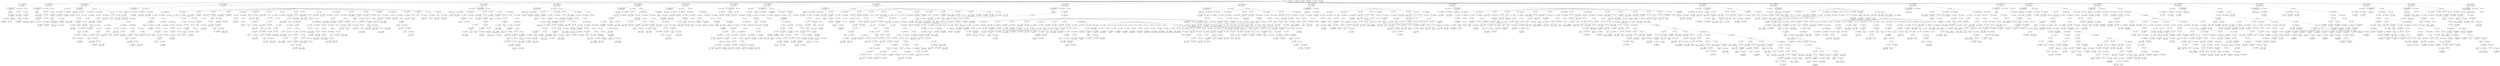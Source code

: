digraph ast {
node [shape=none];
324334 [label=<<TABLE border='1' cellspacing='0' cellpadding='10' style='rounded' ><TR><TD border='0'>324334</TD><TD border='0'><B>Id</B></TD></TR><HR/><TR><TD border='0' cellpadding='5' colspan='2'>got_mod_rewrite</TD></TR></TABLE>>];
324335 [label=<<TABLE border='1' cellspacing='0' cellpadding='10' style='rounded' ><TR><TD border='0'>324335</TD><TD border='0'><B>ReturnValueFunction</B></TD></TR><HR/><TR><TD border='0' cellpadding='5' colspan='2'>got_mod_rewrite</TD></TR></TABLE>>];
324335 -> 324334 [weight=2];
324340 [label=<<TABLE border='1' cellspacing='0' cellpadding='10' style='rounded' ><TR><TD border='0'>324340</TD><TD border='0'><B>StringLiteral</B></TD></TR><HR/><TR><TD border='0' cellpadding='5' colspan='2'>mod_rewrite</TD></TR></TABLE>>];
324341 [label=<<TABLE border='1' cellspacing='0' cellpadding='10' style='rounded' ><TR><TD border='0'>324341</TD><TD border='0'><B>True</B></TD></TR><HR/><TR><TD border='0' cellpadding='5' colspan='2'>true</TD></TR></TABLE>>];
324342 [label=<<TABLE border='1' cellspacing='0' cellpadding='10' style='rounded' ><TR><TD border='0'>324342</TD><TD border='0'><B>ArgumentList</B></TD></TR></TABLE>>];
324342 -> 324340 [weight=2];
324342 -> 324341 [weight=2];
324343 [label=<<TABLE border='1' cellspacing='0' cellpadding='10' style='rounded' ><TR><TD border='0'>324343</TD><TD border='0'><B>FunctionCall</B></TD></TR><HR/><TR><TD border='0' cellpadding='5' colspan='2'>apache_mod_loaded</TD></TR></TABLE>>];
324343 -> 324339 [weight=2];
324343 -> 324342 [weight=2];
324336 [label=<<TABLE border='1' cellspacing='0' cellpadding='10' style='rounded' ><TR><TD border='0'>324336</TD><TD border='0'><B>ParameterList</B></TD></TR></TABLE>>];
324337 [label=<<TABLE border='1' cellspacing='0' cellpadding='10' style='rounded' ><TR><TD border='0'>324337</TD><TD border='0'><B>Variable</B></TD></TR><HR/><TR><TD border='0' cellpadding='5'>(1350, 6554)</TD><TD border='0' cellpadding='5'>got_rewrite</TD></TR></TABLE>>];
324338 [label=<<TABLE border='1' cellspacing='0' cellpadding='10' style='rounded' ><TR><TD border='0'>324338</TD><TD border='0'><B>BinOP</B></TD></TR><HR/><TR><TD border='0' cellpadding='5' colspan='2'>=</TD></TR></TABLE>>];
324338 -> 324337 [weight=2];
324338 -> 324343 [weight=2];
324339 [label=<<TABLE border='1' cellspacing='0' cellpadding='10' style='rounded' ><TR><TD border='0'>324339</TD><TD border='0'><B>Id</B></TD></TR><HR/><TR><TD border='0' cellpadding='5' colspan='2'>apache_mod_loaded</TD></TR></TABLE>>];
324348 [label=<<TABLE border='1' cellspacing='0' cellpadding='10' style='rounded' ><TR><TD border='0'>324348</TD><TD border='0'><B>FunctionCall</B></TD></TR><HR/><TR><TD border='0' cellpadding='5' colspan='2'>apply_filters</TD></TR></TABLE>>];
324348 -> 324344 [weight=2];
324348 -> 324347 [weight=2];
324349 [label=<<TABLE border='1' cellspacing='0' cellpadding='10' style='rounded' ><TR><TD border='0'>324349</TD><TD border='0'><B>Return</B></TD></TR></TABLE>>];
324349 -> 324348 [weight=2];
324350 [label=<<TABLE border='1' cellspacing='0' cellpadding='10' style='rounded' ><TR><TD border='0'>324350</TD><TD border='0'><B>Block</B></TD></TR></TABLE>>];
324350 -> 324338 [weight=2];
324350 -> 324349 [weight=2];
324351 [label=<<TABLE border='1' cellspacing='0' cellpadding='10' style='rounded' ><TR><TD border='0'>324351</TD><TD border='0'><B>FunctionStatement</B></TD></TR><HR/><TR><TD border='0' cellpadding='5'>Scope</TD><TD border='0' cellpadding='5'>1350</TD></TR><HR/><TR><TD border='0' cellpadding='5' colspan='2'>got_mod_rewrite</TD></TR></TABLE>>];
324351 -> 324335 [weight=2];
324351 -> 324336 [weight=2];
324351 -> 324350 [weight=2];
324344 [label=<<TABLE border='1' cellspacing='0' cellpadding='10' style='rounded' ><TR><TD border='0'>324344</TD><TD border='0'><B>Id</B></TD></TR><HR/><TR><TD border='0' cellpadding='5' colspan='2'>apply_filters</TD></TR></TABLE>>];
324345 [label=<<TABLE border='1' cellspacing='0' cellpadding='10' style='rounded' ><TR><TD border='0'>324345</TD><TD border='0'><B>StringLiteral</B></TD></TR><HR/><TR><TD border='0' cellpadding='5' colspan='2'>got_rewrite</TD></TR></TABLE>>];
324346 [label=<<TABLE border='1' cellspacing='0' cellpadding='10' style='rounded' ><TR><TD border='0'>324346</TD><TD border='0'><B>Variable</B></TD></TR><HR/><TR><TD border='0' cellpadding='5'>(1350, 6554)</TD><TD border='0' cellpadding='5'>got_rewrite</TD></TR></TABLE>>];
324347 [label=<<TABLE border='1' cellspacing='0' cellpadding='10' style='rounded' ><TR><TD border='0'>324347</TD><TD border='0'><B>ArgumentList</B></TD></TR></TABLE>>];
324347 -> 324345 [weight=2];
324347 -> 324346 [weight=2];
324356 [label=<<TABLE border='1' cellspacing='0' cellpadding='10' style='rounded' ><TR><TD border='0'>324356</TD><TD border='0'><B>BinOP</B></TD></TR><HR/><TR><TD border='0' cellpadding='5' colspan='2'>=</TD></TR></TABLE>>];
324356 -> 324355 [weight=2];
324356 -> 324360 [weight=2];
324357 [label=<<TABLE border='1' cellspacing='0' cellpadding='10' style='rounded' ><TR><TD border='0'>324357</TD><TD border='0'><B>Id</B></TD></TR><HR/><TR><TD border='0' cellpadding='5' colspan='2'>got_mod_rewrite</TD></TR></TABLE>>];
324358 [label=<<TABLE border='1' cellspacing='0' cellpadding='10' style='rounded' ><TR><TD border='0'>324358</TD><TD border='0'><B>ArgumentList</B></TD></TR></TABLE>>];
324359 [label=<<TABLE border='1' cellspacing='0' cellpadding='10' style='rounded' ><TR><TD border='0'>324359</TD><TD border='0'><B>FunctionCall</B></TD></TR><HR/><TR><TD border='0' cellpadding='5' colspan='2'>got_mod_rewrite</TD></TR></TABLE>>];
324359 -> 324357 [weight=2];
324359 -> 324358 [weight=2];
324352 [label=<<TABLE border='1' cellspacing='0' cellpadding='10' style='rounded' ><TR><TD border='0'>324352</TD><TD border='0'><B>Id</B></TD></TR><HR/><TR><TD border='0' cellpadding='5' colspan='2'>got_url_rewrite</TD></TR></TABLE>>];
324353 [label=<<TABLE border='1' cellspacing='0' cellpadding='10' style='rounded' ><TR><TD border='0'>324353</TD><TD border='0'><B>ReturnValueFunction</B></TD></TR><HR/><TR><TD border='0' cellpadding='5' colspan='2'>got_url_rewrite</TD></TR></TABLE>>];
324353 -> 324352 [weight=2];
324354 [label=<<TABLE border='1' cellspacing='0' cellpadding='10' style='rounded' ><TR><TD border='0'>324354</TD><TD border='0'><B>ParameterList</B></TD></TR></TABLE>>];
324355 [label=<<TABLE border='1' cellspacing='0' cellpadding='10' style='rounded' ><TR><TD border='0'>324355</TD><TD border='0'><B>Variable</B></TD></TR><HR/><TR><TD border='0' cellpadding='5'>(1351, 6555)</TD><TD border='0' cellpadding='5'>got_url_rewrite</TD></TR></TABLE>>];
324364 [label=<<TABLE border='1' cellspacing='0' cellpadding='10' style='rounded' ><TR><TD border='0'>324364</TD><TD border='0'><B>LogicOP</B></TD></TR><HR/><TR><TD border='0' cellpadding='5' colspan='2'>||</TD></TR></TABLE>>];
324364 -> 324363 [weight=2];
324364 -> 324367 [weight=2];
324365 [label=<<TABLE border='1' cellspacing='0' cellpadding='10' style='rounded' ><TR><TD border='0'>324365</TD><TD border='0'><B>Id</B></TD></TR><HR/><TR><TD border='0' cellpadding='5' colspan='2'>iis7_supports_permalinks</TD></TR></TABLE>>];
324366 [label=<<TABLE border='1' cellspacing='0' cellpadding='10' style='rounded' ><TR><TD border='0'>324366</TD><TD border='0'><B>ArgumentList</B></TD></TR></TABLE>>];
324367 [label=<<TABLE border='1' cellspacing='0' cellpadding='10' style='rounded' ><TR><TD border='0'>324367</TD><TD border='0'><B>FunctionCall</B></TD></TR><HR/><TR><TD border='0' cellpadding='5' colspan='2'>iis7_supports_permalinks</TD></TR></TABLE>>];
324367 -> 324365 [weight=2];
324367 -> 324366 [weight=2];
324360 [label=<<TABLE border='1' cellspacing='0' cellpadding='10' style='rounded' ><TR><TD border='0'>324360</TD><TD border='0'><B>LogicOP</B></TD></TR><HR/><TR><TD border='0' cellpadding='5' colspan='2'>||</TD></TR></TABLE>>];
324360 -> 324359 [weight=2];
324360 -> 324364 [weight=2];
324361 [label=<<TABLE border='1' cellspacing='0' cellpadding='10' style='rounded' ><TR><TD border='0'>324361</TD><TD border='0'><B>Variable</B></TD></TR><HR/><TR><TD border='0' cellpadding='5'>(0, 480)</TD><TD border='0' cellpadding='5'>GLOBALS</TD></TR></TABLE>>];
324362 [label=<<TABLE border='1' cellspacing='0' cellpadding='10' style='rounded' ><TR><TD border='0'>324362</TD><TD border='0'><B>StringLiteral</B></TD></TR><HR/><TR><TD border='0' cellpadding='5' colspan='2'>is_nginx</TD></TR></TABLE>>];
324363 [label=<<TABLE border='1' cellspacing='0' cellpadding='10' style='rounded' ><TR><TD border='0'>324363</TD><TD border='0'><B>PostfixExpression</B></TD></TR></TABLE>>];
324363 -> 324361 [weight=2];
324363 -> 324362 [weight=2];
324372 [label=<<TABLE border='1' cellspacing='0' cellpadding='10' style='rounded' ><TR><TD border='0'>324372</TD><TD border='0'><B>FunctionCall</B></TD></TR><HR/><TR><TD border='0' cellpadding='5' colspan='2'>apply_filters</TD></TR></TABLE>>];
324372 -> 324368 [weight=2];
324372 -> 324371 [weight=2];
324373 [label=<<TABLE border='1' cellspacing='0' cellpadding='10' style='rounded' ><TR><TD border='0'>324373</TD><TD border='0'><B>Return</B></TD></TR></TABLE>>];
324373 -> 324372 [weight=2];
324374 [label=<<TABLE border='1' cellspacing='0' cellpadding='10' style='rounded' ><TR><TD border='0'>324374</TD><TD border='0'><B>Block</B></TD></TR></TABLE>>];
324374 -> 324356 [weight=2];
324374 -> 324373 [weight=2];
324375 [label=<<TABLE border='1' cellspacing='0' cellpadding='10' style='rounded' ><TR><TD border='0'>324375</TD><TD border='0'><B>FunctionStatement</B></TD></TR><HR/><TR><TD border='0' cellpadding='5'>Scope</TD><TD border='0' cellpadding='5'>1351</TD></TR><HR/><TR><TD border='0' cellpadding='5' colspan='2'>got_url_rewrite</TD></TR></TABLE>>];
324375 -> 324353 [weight=2];
324375 -> 324354 [weight=2];
324375 -> 324374 [weight=2];
324368 [label=<<TABLE border='1' cellspacing='0' cellpadding='10' style='rounded' ><TR><TD border='0'>324368</TD><TD border='0'><B>Id</B></TD></TR><HR/><TR><TD border='0' cellpadding='5' colspan='2'>apply_filters</TD></TR></TABLE>>];
324369 [label=<<TABLE border='1' cellspacing='0' cellpadding='10' style='rounded' ><TR><TD border='0'>324369</TD><TD border='0'><B>StringLiteral</B></TD></TR><HR/><TR><TD border='0' cellpadding='5' colspan='2'>got_url_rewrite</TD></TR></TABLE>>];
324370 [label=<<TABLE border='1' cellspacing='0' cellpadding='10' style='rounded' ><TR><TD border='0'>324370</TD><TD border='0'><B>Variable</B></TD></TR><HR/><TR><TD border='0' cellpadding='5'>(1351, 6555)</TD><TD border='0' cellpadding='5'>got_url_rewrite</TD></TR></TABLE>>];
324371 [label=<<TABLE border='1' cellspacing='0' cellpadding='10' style='rounded' ><TR><TD border='0'>324371</TD><TD border='0'><B>ArgumentList</B></TD></TR></TABLE>>];
324371 -> 324369 [weight=2];
324371 -> 324370 [weight=2];
324380 [label=<<TABLE border='1' cellspacing='0' cellpadding='10' style='rounded' ><TR><TD border='0'>324380</TD><TD border='0'><B>Variable</B></TD></TR><HR/><TR><TD border='0' cellpadding='5'>(1352, 6556)</TD><TD border='0' cellpadding='5'>marker</TD></TR></TABLE>>];
324381 [label=<<TABLE border='1' cellspacing='0' cellpadding='10' style='rounded' ><TR><TD border='0'>324381</TD><TD border='0'><B>ValueParameter</B></TD></TR></TABLE>>];
324381 -> 324380 [weight=2];
324382 [label=<<TABLE border='1' cellspacing='0' cellpadding='10' style='rounded' ><TR><TD border='0'>324382</TD><TD border='0'><B>ParameterList</B></TD></TR></TABLE>>];
324382 -> 324379 [weight=2];
324382 -> 324381 [weight=2];
324383 [label=<<TABLE border='1' cellspacing='0' cellpadding='10' style='rounded' ><TR><TD border='0'>324383</TD><TD border='0'><B>Variable</B></TD></TR><HR/><TR><TD border='0' cellpadding='5'>(0, 817)</TD><TD border='0' cellpadding='5'>result</TD></TR></TABLE>>];
324376 [label=<<TABLE border='1' cellspacing='0' cellpadding='10' style='rounded' ><TR><TD border='0'>324376</TD><TD border='0'><B>Id</B></TD></TR><HR/><TR><TD border='0' cellpadding='5' colspan='2'>extract_from_markers</TD></TR></TABLE>>];
324377 [label=<<TABLE border='1' cellspacing='0' cellpadding='10' style='rounded' ><TR><TD border='0'>324377</TD><TD border='0'><B>ReturnValueFunction</B></TD></TR><HR/><TR><TD border='0' cellpadding='5' colspan='2'>extract_from_markers</TD></TR></TABLE>>];
324377 -> 324376 [weight=2];
324378 [label=<<TABLE border='1' cellspacing='0' cellpadding='10' style='rounded' ><TR><TD border='0'>324378</TD><TD border='0'><B>Variable</B></TD></TR><HR/><TR><TD border='0' cellpadding='5'>(0, 2547)</TD><TD border='0' cellpadding='5'>filename</TD></TR></TABLE>>];
324379 [label=<<TABLE border='1' cellspacing='0' cellpadding='10' style='rounded' ><TR><TD border='0'>324379</TD><TD border='0'><B>ValueParameter</B></TD></TR></TABLE>>];
324379 -> 324378 [weight=2];
324388 [label=<<TABLE border='1' cellspacing='0' cellpadding='10' style='rounded' ><TR><TD border='0'>324388</TD><TD border='0'><B>Variable</B></TD></TR><HR/><TR><TD border='0' cellpadding='5'>(0, 2547)</TD><TD border='0' cellpadding='5'>filename</TD></TR></TABLE>>];
324389 [label=<<TABLE border='1' cellspacing='0' cellpadding='10' style='rounded' ><TR><TD border='0'>324389</TD><TD border='0'><B>ArgumentList</B></TD></TR></TABLE>>];
324389 -> 324388 [weight=2];
324390 [label=<<TABLE border='1' cellspacing='0' cellpadding='10' style='rounded' ><TR><TD border='0'>324390</TD><TD border='0'><B>FunctionCall</B></TD></TR><HR/><TR><TD border='0' cellpadding='5' colspan='2'>file_exists</TD></TR></TABLE>>];
324390 -> 324387 [weight=2];
324390 -> 324389 [weight=2];
324391 [label=<<TABLE border='1' cellspacing='0' cellpadding='10' style='rounded' ><TR><TD border='0'>324391</TD><TD border='0'><B>UnaryOP</B></TD></TR><HR/><TR><TD border='0' cellpadding='5' colspan='2'>!</TD></TR></TABLE>>];
324391 -> 324390 [weight=2];
324384 [label=<<TABLE border='1' cellspacing='0' cellpadding='10' style='rounded' ><TR><TD border='0'>324384</TD><TD border='0'><B>BinOP</B></TD></TR><HR/><TR><TD border='0' cellpadding='5' colspan='2'>=</TD></TR></TABLE>>];
324384 -> 324383 [weight=2];
324384 -> 324385 [weight=2];
324385 [label=<<TABLE border='1' cellspacing='0' cellpadding='10' style='rounded' ><TR><TD border='0'>324385</TD><TD border='0'><B>Array</B></TD></TR></TABLE>>];
324387 [label=<<TABLE border='1' cellspacing='0' cellpadding='10' style='rounded' ><TR><TD border='0'>324387</TD><TD border='0'><B>Id</B></TD></TR><HR/><TR><TD border='0' cellpadding='5' colspan='2'>file_exists</TD></TR></TABLE>>];
324396 [label=<<TABLE border='1' cellspacing='0' cellpadding='10' style='rounded' ><TR><TD border='0'>324396</TD><TD border='0'><B>IfThenStatement</B></TD></TR></TABLE>>];
324396 -> 324392 [weight=2];
324396 -> 324397 [weight=2];
324397 [label=<<TABLE border='1' cellspacing='0' cellpadding='10' style='rounded' ><TR><TD border='0'>324397</TD><TD border='0'><B>StatementBody</B></TD></TR></TABLE>>];
324397 -> 324395 [weight=2];
324398 [label=<<TABLE border='1' cellspacing='0' cellpadding='10' style='rounded' ><TR><TD border='0'>324398</TD><TD border='0'><B>Variable</B></TD></TR><HR/><TR><TD border='0' cellpadding='5'>(1352, 6557)</TD><TD border='0' cellpadding='5'>markerdata</TD></TR></TABLE>>];
324399 [label=<<TABLE border='1' cellspacing='0' cellpadding='10' style='rounded' ><TR><TD border='0'>324399</TD><TD border='0'><B>BinOP</B></TD></TR><HR/><TR><TD border='0' cellpadding='5' colspan='2'>=</TD></TR></TABLE>>];
324399 -> 324398 [weight=2];
324399 -> 324411 [weight=2];
324392 [label=<<TABLE border='1' cellspacing='0' cellpadding='10' style='rounded' ><TR><TD border='0'>324392</TD><TD border='0'><B>Condition</B></TD></TR></TABLE>>];
324392 -> 324391 [weight=2];
324393 [label=<<TABLE border='1' cellspacing='0' cellpadding='10' style='rounded' ><TR><TD border='0'>324393</TD><TD border='0'><B>Variable</B></TD></TR><HR/><TR><TD border='0' cellpadding='5'>(0, 817)</TD><TD border='0' cellpadding='5'>result</TD></TR></TABLE>>];
324394 [label=<<TABLE border='1' cellspacing='0' cellpadding='10' style='rounded' ><TR><TD border='0'>324394</TD><TD border='0'><B>Return</B></TD></TR></TABLE>>];
324394 -> 324393 [weight=2];
324395 [label=<<TABLE border='1' cellspacing='0' cellpadding='10' style='rounded' ><TR><TD border='0'>324395</TD><TD border='0'><B>Block</B></TD></TR></TABLE>>];
324395 -> 324394 [weight=2];
324404 [label=<<TABLE border='1' cellspacing='0' cellpadding='10' style='rounded' ><TR><TD border='0'>324404</TD><TD border='0'><B>Id</B></TD></TR><HR/><TR><TD border='0' cellpadding='5' colspan='2'>file</TD></TR></TABLE>>];
324405 [label=<<TABLE border='1' cellspacing='0' cellpadding='10' style='rounded' ><TR><TD border='0'>324405</TD><TD border='0'><B>Variable</B></TD></TR><HR/><TR><TD border='0' cellpadding='5'>(0, 2547)</TD><TD border='0' cellpadding='5'>filename</TD></TR></TABLE>>];
324406 [label=<<TABLE border='1' cellspacing='0' cellpadding='10' style='rounded' ><TR><TD border='0'>324406</TD><TD border='0'><B>ArgumentList</B></TD></TR></TABLE>>];
324406 -> 324405 [weight=2];
324407 [label=<<TABLE border='1' cellspacing='0' cellpadding='10' style='rounded' ><TR><TD border='0'>324407</TD><TD border='0'><B>FunctionCall</B></TD></TR><HR/><TR><TD border='0' cellpadding='5' colspan='2'>file</TD></TR></TABLE>>];
324407 -> 324404 [weight=2];
324407 -> 324406 [weight=2];
324400 [label=<<TABLE border='1' cellspacing='0' cellpadding='10' style='rounded' ><TR><TD border='0'>324400</TD><TD border='0'><B>Id</B></TD></TR><HR/><TR><TD border='0' cellpadding='5' colspan='2'>explode</TD></TR></TABLE>>];
324401 [label=<<TABLE border='1' cellspacing='0' cellpadding='10' style='rounded' ><TR><TD border='0'>324401</TD><TD border='0'><B>StringExpression</B></TD></TR><HR/><TR><TD border='0' cellpadding='5' colspan='2'>n</TD></TR></TABLE>>];
324402 [label=<<TABLE border='1' cellspacing='0' cellpadding='10' style='rounded' ><TR><TD border='0'>324402</TD><TD border='0'><B>Id</B></TD></TR><HR/><TR><TD border='0' cellpadding='5' colspan='2'>implode</TD></TR></TABLE>>];
324403 [label=<<TABLE border='1' cellspacing='0' cellpadding='10' style='rounded' ><TR><TD border='0'>324403</TD><TD border='0'><B>StringLiteral</B></TD></TR><HR/><TR><TD border='0' cellpadding='5' colspan='2'></TD></TR></TABLE>>];
324412 [label=<<TABLE border='1' cellspacing='0' cellpadding='10' style='rounded' ><TR><TD border='0'>324412</TD><TD border='0'><B>Condition</B></TD></TR></TABLE>>];
324412 -> 324399 [weight=2];
324413 [label=<<TABLE border='1' cellspacing='0' cellpadding='10' style='rounded' ><TR><TD border='0'>324413</TD><TD border='0'><B>IfThenStatement</B></TD></TR></TABLE>>];
324413 -> 324412 [weight=2];
324413 -> 324414 [weight=2];
324414 [label=<<TABLE border='1' cellspacing='0' cellpadding='10' style='rounded' ><TR><TD border='0'>324414</TD><TD border='0'><B>StatementBody</B></TD></TR></TABLE>>];
324415 [label=<<TABLE border='1' cellspacing='0' cellpadding='10' style='rounded' ><TR><TD border='0'>324415</TD><TD border='0'><B>Variable</B></TD></TR><HR/><TR><TD border='0' cellpadding='5'>(1352, 6558)</TD><TD border='0' cellpadding='5'>state</TD></TR></TABLE>>];
324408 [label=<<TABLE border='1' cellspacing='0' cellpadding='10' style='rounded' ><TR><TD border='0'>324408</TD><TD border='0'><B>ArgumentList</B></TD></TR></TABLE>>];
324408 -> 324403 [weight=2];
324408 -> 324407 [weight=2];
324409 [label=<<TABLE border='1' cellspacing='0' cellpadding='10' style='rounded' ><TR><TD border='0'>324409</TD><TD border='0'><B>FunctionCall</B></TD></TR><HR/><TR><TD border='0' cellpadding='5' colspan='2'>implode</TD></TR></TABLE>>];
324409 -> 324402 [weight=2];
324409 -> 324408 [weight=2];
324410 [label=<<TABLE border='1' cellspacing='0' cellpadding='10' style='rounded' ><TR><TD border='0'>324410</TD><TD border='0'><B>ArgumentList</B></TD></TR></TABLE>>];
324410 -> 324401 [weight=2];
324410 -> 324409 [weight=2];
324411 [label=<<TABLE border='1' cellspacing='0' cellpadding='10' style='rounded' ><TR><TD border='0'>324411</TD><TD border='0'><B>FunctionCall</B></TD></TR><HR/><TR><TD border='0' cellpadding='5' colspan='2'>explode</TD></TR></TABLE>>];
324411 -> 324400 [weight=2];
324411 -> 324410 [weight=2];
324421 [label=<<TABLE border='1' cellspacing='0' cellpadding='10' style='rounded' ><TR><TD border='0'>324421</TD><TD border='0'><B>Id</B></TD></TR><HR/><TR><TD border='0' cellpadding='5' colspan='2'>strpos</TD></TR></TABLE>>];
324422 [label=<<TABLE border='1' cellspacing='0' cellpadding='10' style='rounded' ><TR><TD border='0'>324422</TD><TD border='0'><B>Variable</B></TD></TR><HR/><TR><TD border='0' cellpadding='5'>(1352, 6559)</TD><TD border='0' cellpadding='5'>markerline</TD></TR></TABLE>>];
324423 [label=<<TABLE border='1' cellspacing='0' cellpadding='10' style='rounded' ><TR><TD border='0'>324423</TD><TD border='0'><B>StringLiteral</B></TD></TR><HR/><TR><TD border='0' cellpadding='5' colspan='2'># END </TD></TR></TABLE>>];
324416 [label=<<TABLE border='1' cellspacing='0' cellpadding='10' style='rounded' ><TR><TD border='0'>324416</TD><TD border='0'><B>BinOP</B></TD></TR><HR/><TR><TD border='0' cellpadding='5' colspan='2'>=</TD></TR></TABLE>>];
324416 -> 324415 [weight=2];
324416 -> 324417 [weight=2];
324417 [label=<<TABLE border='1' cellspacing='0' cellpadding='10' style='rounded' ><TR><TD border='0'>324417</TD><TD border='0'><B>False</B></TD></TR><HR/><TR><TD border='0' cellpadding='5' colspan='2'>false</TD></TR></TABLE>>];
324418 [label=<<TABLE border='1' cellspacing='0' cellpadding='10' style='rounded' ><TR><TD border='0'>324418</TD><TD border='0'><B>Variable</B></TD></TR><HR/><TR><TD border='0' cellpadding='5'>(1352, 6557)</TD><TD border='0' cellpadding='5'>markerdata</TD></TR></TABLE>>];
324419 [label=<<TABLE border='1' cellspacing='0' cellpadding='10' style='rounded' ><TR><TD border='0'>324419</TD><TD border='0'><B>Variable</B></TD></TR><HR/><TR><TD border='0' cellpadding='5'>(1352, 6559)</TD><TD border='0' cellpadding='5'>markerline</TD></TR></TABLE>>];
324428 [label=<<TABLE border='1' cellspacing='0' cellpadding='10' style='rounded' ><TR><TD border='0'>324428</TD><TD border='0'><B>RelOP</B></TD></TR><HR/><TR><TD border='0' cellpadding='5' colspan='2'>!==</TD></TR></TABLE>>];
324428 -> 324427 [weight=2];
324428 -> 324429 [weight=2];
324429 [label=<<TABLE border='1' cellspacing='0' cellpadding='10' style='rounded' ><TR><TD border='0'>324429</TD><TD border='0'><B>False</B></TD></TR><HR/><TR><TD border='0' cellpadding='5' colspan='2'>false</TD></TR></TABLE>>];
324430 [label=<<TABLE border='1' cellspacing='0' cellpadding='10' style='rounded' ><TR><TD border='0'>324430</TD><TD border='0'><B>Condition</B></TD></TR></TABLE>>];
324430 -> 324428 [weight=2];
324431 [label=<<TABLE border='1' cellspacing='0' cellpadding='10' style='rounded' ><TR><TD border='0'>324431</TD><TD border='0'><B>Variable</B></TD></TR><HR/><TR><TD border='0' cellpadding='5'>(1352, 6558)</TD><TD border='0' cellpadding='5'>state</TD></TR></TABLE>>];
324424 [label=<<TABLE border='1' cellspacing='0' cellpadding='10' style='rounded' ><TR><TD border='0'>324424</TD><TD border='0'><B>BinOP</B></TD></TR><HR/><TR><TD border='0' cellpadding='5' colspan='2'>.</TD></TR></TABLE>>];
324424 -> 324423 [weight=2];
324424 -> 324425 [weight=2];
324425 [label=<<TABLE border='1' cellspacing='0' cellpadding='10' style='rounded' ><TR><TD border='0'>324425</TD><TD border='0'><B>Variable</B></TD></TR><HR/><TR><TD border='0' cellpadding='5'>(1352, 6556)</TD><TD border='0' cellpadding='5'>marker</TD></TR></TABLE>>];
324426 [label=<<TABLE border='1' cellspacing='0' cellpadding='10' style='rounded' ><TR><TD border='0'>324426</TD><TD border='0'><B>ArgumentList</B></TD></TR></TABLE>>];
324426 -> 324422 [weight=2];
324426 -> 324424 [weight=2];
324427 [label=<<TABLE border='1' cellspacing='0' cellpadding='10' style='rounded' ><TR><TD border='0'>324427</TD><TD border='0'><B>FunctionCall</B></TD></TR><HR/><TR><TD border='0' cellpadding='5' colspan='2'>strpos</TD></TR></TABLE>>];
324427 -> 324421 [weight=2];
324427 -> 324426 [weight=2];
324436 [label=<<TABLE border='1' cellspacing='0' cellpadding='10' style='rounded' ><TR><TD border='0'>324436</TD><TD border='0'><B>Variable</B></TD></TR><HR/><TR><TD border='0' cellpadding='5'>(1352, 6558)</TD><TD border='0' cellpadding='5'>state</TD></TR></TABLE>>];
324437 [label=<<TABLE border='1' cellspacing='0' cellpadding='10' style='rounded' ><TR><TD border='0'>324437</TD><TD border='0'><B>Condition</B></TD></TR></TABLE>>];
324437 -> 324436 [weight=2];
324438 [label=<<TABLE border='1' cellspacing='0' cellpadding='10' style='rounded' ><TR><TD border='0'>324438</TD><TD border='0'><B>Variable</B></TD></TR><HR/><TR><TD border='0' cellpadding='5'>(0, 817)</TD><TD border='0' cellpadding='5'>result</TD></TR></TABLE>>];
324439 [label=<<TABLE border='1' cellspacing='0' cellpadding='10' style='rounded' ><TR><TD border='0'>324439</TD><TD border='0'><B>BinOP</B></TD></TR><HR/><TR><TD border='0' cellpadding='5' colspan='2'>=</TD></TR></TABLE>>];
324439 -> 324438 [weight=2];
324439 -> 324440 [weight=2];
324432 [label=<<TABLE border='1' cellspacing='0' cellpadding='10' style='rounded' ><TR><TD border='0'>324432</TD><TD border='0'><B>BinOP</B></TD></TR><HR/><TR><TD border='0' cellpadding='5' colspan='2'>=</TD></TR></TABLE>>];
324432 -> 324431 [weight=2];
324432 -> 324433 [weight=2];
324433 [label=<<TABLE border='1' cellspacing='0' cellpadding='10' style='rounded' ><TR><TD border='0'>324433</TD><TD border='0'><B>False</B></TD></TR><HR/><TR><TD border='0' cellpadding='5' colspan='2'>false</TD></TR></TABLE>>];
324434 [label=<<TABLE border='1' cellspacing='0' cellpadding='10' style='rounded' ><TR><TD border='0'>324434</TD><TD border='0'><B>IfThenStatement</B></TD></TR></TABLE>>];
324434 -> 324430 [weight=2];
324434 -> 324435 [weight=2];
324435 [label=<<TABLE border='1' cellspacing='0' cellpadding='10' style='rounded' ><TR><TD border='0'>324435</TD><TD border='0'><B>StatementBody</B></TD></TR></TABLE>>];
324435 -> 324432 [weight=2];
324444 [label=<<TABLE border='1' cellspacing='0' cellpadding='10' style='rounded' ><TR><TD border='0'>324444</TD><TD border='0'><B>Variable</B></TD></TR><HR/><TR><TD border='0' cellpadding='5'>(1352, 6559)</TD><TD border='0' cellpadding='5'>markerline</TD></TR></TABLE>>];
324445 [label=<<TABLE border='1' cellspacing='0' cellpadding='10' style='rounded' ><TR><TD border='0'>324445</TD><TD border='0'><B>StringLiteral</B></TD></TR><HR/><TR><TD border='0' cellpadding='5' colspan='2'># BEGIN </TD></TR></TABLE>>];
324446 [label=<<TABLE border='1' cellspacing='0' cellpadding='10' style='rounded' ><TR><TD border='0'>324446</TD><TD border='0'><B>BinOP</B></TD></TR><HR/><TR><TD border='0' cellpadding='5' colspan='2'>.</TD></TR></TABLE>>];
324446 -> 324445 [weight=2];
324446 -> 324447 [weight=2];
324447 [label=<<TABLE border='1' cellspacing='0' cellpadding='10' style='rounded' ><TR><TD border='0'>324447</TD><TD border='0'><B>Variable</B></TD></TR><HR/><TR><TD border='0' cellpadding='5'>(1352, 6556)</TD><TD border='0' cellpadding='5'>marker</TD></TR></TABLE>>];
324440 [label=<<TABLE border='1' cellspacing='0' cellpadding='10' style='rounded' ><TR><TD border='0'>324440</TD><TD border='0'><B>Variable</B></TD></TR><HR/><TR><TD border='0' cellpadding='5'>(1352, 6559)</TD><TD border='0' cellpadding='5'>markerline</TD></TR></TABLE>>];
324441 [label=<<TABLE border='1' cellspacing='0' cellpadding='10' style='rounded' ><TR><TD border='0'>324441</TD><TD border='0'><B>IfThenStatement</B></TD></TR></TABLE>>];
324441 -> 324437 [weight=2];
324441 -> 324442 [weight=2];
324442 [label=<<TABLE border='1' cellspacing='0' cellpadding='10' style='rounded' ><TR><TD border='0'>324442</TD><TD border='0'><B>StatementBody</B></TD></TR></TABLE>>];
324442 -> 324439 [weight=2];
324443 [label=<<TABLE border='1' cellspacing='0' cellpadding='10' style='rounded' ><TR><TD border='0'>324443</TD><TD border='0'><B>Id</B></TD></TR><HR/><TR><TD border='0' cellpadding='5' colspan='2'>strpos</TD></TR></TABLE>>];
324452 [label=<<TABLE border='1' cellspacing='0' cellpadding='10' style='rounded' ><TR><TD border='0'>324452</TD><TD border='0'><B>Condition</B></TD></TR></TABLE>>];
324452 -> 324450 [weight=2];
324453 [label=<<TABLE border='1' cellspacing='0' cellpadding='10' style='rounded' ><TR><TD border='0'>324453</TD><TD border='0'><B>Variable</B></TD></TR><HR/><TR><TD border='0' cellpadding='5'>(1352, 6558)</TD><TD border='0' cellpadding='5'>state</TD></TR></TABLE>>];
324454 [label=<<TABLE border='1' cellspacing='0' cellpadding='10' style='rounded' ><TR><TD border='0'>324454</TD><TD border='0'><B>BinOP</B></TD></TR><HR/><TR><TD border='0' cellpadding='5' colspan='2'>=</TD></TR></TABLE>>];
324454 -> 324453 [weight=2];
324454 -> 324455 [weight=2];
324455 [label=<<TABLE border='1' cellspacing='0' cellpadding='10' style='rounded' ><TR><TD border='0'>324455</TD><TD border='0'><B>True</B></TD></TR><HR/><TR><TD border='0' cellpadding='5' colspan='2'>true</TD></TR></TABLE>>];
324448 [label=<<TABLE border='1' cellspacing='0' cellpadding='10' style='rounded' ><TR><TD border='0'>324448</TD><TD border='0'><B>ArgumentList</B></TD></TR></TABLE>>];
324448 -> 324444 [weight=2];
324448 -> 324446 [weight=2];
324449 [label=<<TABLE border='1' cellspacing='0' cellpadding='10' style='rounded' ><TR><TD border='0'>324449</TD><TD border='0'><B>FunctionCall</B></TD></TR><HR/><TR><TD border='0' cellpadding='5' colspan='2'>strpos</TD></TR></TABLE>>];
324449 -> 324443 [weight=2];
324449 -> 324448 [weight=2];
324450 [label=<<TABLE border='1' cellspacing='0' cellpadding='10' style='rounded' ><TR><TD border='0'>324450</TD><TD border='0'><B>RelOP</B></TD></TR><HR/><TR><TD border='0' cellpadding='5' colspan='2'>!==</TD></TR></TABLE>>];
324450 -> 324449 [weight=2];
324450 -> 324451 [weight=2];
324451 [label=<<TABLE border='1' cellspacing='0' cellpadding='10' style='rounded' ><TR><TD border='0'>324451</TD><TD border='0'><B>False</B></TD></TR><HR/><TR><TD border='0' cellpadding='5' colspan='2'>false</TD></TR></TABLE>>];
324460 [label=<<TABLE border='1' cellspacing='0' cellpadding='10' style='rounded' ><TR><TD border='0'>324460</TD><TD border='0'><B>StatementBody</B></TD></TR></TABLE>>];
324460 -> 324458 [weight=2];
324461 [label=<<TABLE border='1' cellspacing='0' cellpadding='10' style='rounded' ><TR><TD border='0'>324461</TD><TD border='0'><B>Block</B></TD></TR></TABLE>>];
324461 -> 324416 [weight=2];
324461 -> 324459 [weight=2];
324462 [label=<<TABLE border='1' cellspacing='0' cellpadding='10' style='rounded' ><TR><TD border='0'>324462</TD><TD border='0'><B>Variable</B></TD></TR><HR/><TR><TD border='0' cellpadding='5'>(0, 817)</TD><TD border='0' cellpadding='5'>result</TD></TR></TABLE>>];
324463 [label=<<TABLE border='1' cellspacing='0' cellpadding='10' style='rounded' ><TR><TD border='0'>324463</TD><TD border='0'><B>Return</B></TD></TR></TABLE>>];
324463 -> 324462 [weight=2];
324456 [label=<<TABLE border='1' cellspacing='0' cellpadding='10' style='rounded' ><TR><TD border='0'>324456</TD><TD border='0'><B>IfThenStatement</B></TD></TR></TABLE>>];
324456 -> 324452 [weight=2];
324456 -> 324457 [weight=2];
324457 [label=<<TABLE border='1' cellspacing='0' cellpadding='10' style='rounded' ><TR><TD border='0'>324457</TD><TD border='0'><B>StatementBody</B></TD></TR></TABLE>>];
324457 -> 324454 [weight=2];
324458 [label=<<TABLE border='1' cellspacing='0' cellpadding='10' style='rounded' ><TR><TD border='0'>324458</TD><TD border='0'><B>Block</B></TD></TR></TABLE>>];
324458 -> 324434 [weight=2];
324458 -> 324441 [weight=2];
324458 -> 324456 [weight=2];
324459 [label=<<TABLE border='1' cellspacing='0' cellpadding='10' style='rounded' ><TR><TD border='0'>324459</TD><TD border='0'><B>ForEach</B></TD></TR></TABLE>>];
324459 -> 324418 [weight=2];
324459 -> 324419 [weight=2];
324459 -> 324460 [weight=2];
324468 [label=<<TABLE border='1' cellspacing='0' cellpadding='10' style='rounded' ><TR><TD border='0'>324468</TD><TD border='0'><B>Variable</B></TD></TR><HR/><TR><TD border='0' cellpadding='5'>(0, 2547)</TD><TD border='0' cellpadding='5'>filename</TD></TR></TABLE>>];
324469 [label=<<TABLE border='1' cellspacing='0' cellpadding='10' style='rounded' ><TR><TD border='0'>324469</TD><TD border='0'><B>ValueParameter</B></TD></TR></TABLE>>];
324469 -> 324468 [weight=2];
324470 [label=<<TABLE border='1' cellspacing='0' cellpadding='10' style='rounded' ><TR><TD border='0'>324470</TD><TD border='0'><B>Variable</B></TD></TR><HR/><TR><TD border='0' cellpadding='5'>(1353, 6560)</TD><TD border='0' cellpadding='5'>marker</TD></TR></TABLE>>];
324471 [label=<<TABLE border='1' cellspacing='0' cellpadding='10' style='rounded' ><TR><TD border='0'>324471</TD><TD border='0'><B>ValueParameter</B></TD></TR></TABLE>>];
324471 -> 324470 [weight=2];
324464 [label=<<TABLE border='1' cellspacing='0' cellpadding='10' style='rounded' ><TR><TD border='0'>324464</TD><TD border='0'><B>Block</B></TD></TR></TABLE>>];
324464 -> 324384 [weight=2];
324464 -> 324396 [weight=2];
324464 -> 324413 [weight=2];
324464 -> 324461 [weight=2];
324464 -> 324463 [weight=2];
324465 [label=<<TABLE border='1' cellspacing='0' cellpadding='10' style='rounded' ><TR><TD border='0'>324465</TD><TD border='0'><B>FunctionStatement</B></TD></TR><HR/><TR><TD border='0' cellpadding='5'>Scope</TD><TD border='0' cellpadding='5'>1352</TD></TR><HR/><TR><TD border='0' cellpadding='5' colspan='2'>extract_from_markers</TD></TR></TABLE>>];
324465 -> 324377 [weight=2];
324465 -> 324382 [weight=2];
324465 -> 324464 [weight=2];
324466 [label=<<TABLE border='1' cellspacing='0' cellpadding='10' style='rounded' ><TR><TD border='0'>324466</TD><TD border='0'><B>Id</B></TD></TR><HR/><TR><TD border='0' cellpadding='5' colspan='2'>insert_with_markers</TD></TR></TABLE>>];
324467 [label=<<TABLE border='1' cellspacing='0' cellpadding='10' style='rounded' ><TR><TD border='0'>324467</TD><TD border='0'><B>ReturnValueFunction</B></TD></TR><HR/><TR><TD border='0' cellpadding='5' colspan='2'>insert_with_markers</TD></TR></TABLE>>];
324467 -> 324466 [weight=2];
324476 [label=<<TABLE border='1' cellspacing='0' cellpadding='10' style='rounded' ><TR><TD border='0'>324476</TD><TD border='0'><B>Id</B></TD></TR><HR/><TR><TD border='0' cellpadding='5' colspan='2'>file_exists</TD></TR></TABLE>>];
324477 [label=<<TABLE border='1' cellspacing='0' cellpadding='10' style='rounded' ><TR><TD border='0'>324477</TD><TD border='0'><B>Variable</B></TD></TR><HR/><TR><TD border='0' cellpadding='5'>(0, 2547)</TD><TD border='0' cellpadding='5'>filename</TD></TR></TABLE>>];
324478 [label=<<TABLE border='1' cellspacing='0' cellpadding='10' style='rounded' ><TR><TD border='0'>324478</TD><TD border='0'><B>ArgumentList</B></TD></TR></TABLE>>];
324478 -> 324477 [weight=2];
324479 [label=<<TABLE border='1' cellspacing='0' cellpadding='10' style='rounded' ><TR><TD border='0'>324479</TD><TD border='0'><B>FunctionCall</B></TD></TR><HR/><TR><TD border='0' cellpadding='5' colspan='2'>file_exists</TD></TR></TABLE>>];
324479 -> 324476 [weight=2];
324479 -> 324478 [weight=2];
324472 [label=<<TABLE border='1' cellspacing='0' cellpadding='10' style='rounded' ><TR><TD border='0'>324472</TD><TD border='0'><B>Variable</B></TD></TR><HR/><TR><TD border='0' cellpadding='5'>(1353, 6561)</TD><TD border='0' cellpadding='5'>insertion</TD></TR></TABLE>>];
324473 [label=<<TABLE border='1' cellspacing='0' cellpadding='10' style='rounded' ><TR><TD border='0'>324473</TD><TD border='0'><B>ValueParameter</B></TD></TR></TABLE>>];
324473 -> 324472 [weight=2];
324474 [label=<<TABLE border='1' cellspacing='0' cellpadding='10' style='rounded' ><TR><TD border='0'>324474</TD><TD border='0'><B>ParameterList</B></TD></TR></TABLE>>];
324474 -> 324469 [weight=2];
324474 -> 324471 [weight=2];
324474 -> 324473 [weight=2];
324484 [label=<<TABLE border='1' cellspacing='0' cellpadding='10' style='rounded' ><TR><TD border='0'>324484</TD><TD border='0'><B>Id</B></TD></TR><HR/><TR><TD border='0' cellpadding='5' colspan='2'>dirname</TD></TR></TABLE>>];
324485 [label=<<TABLE border='1' cellspacing='0' cellpadding='10' style='rounded' ><TR><TD border='0'>324485</TD><TD border='0'><B>Variable</B></TD></TR><HR/><TR><TD border='0' cellpadding='5'>(0, 2547)</TD><TD border='0' cellpadding='5'>filename</TD></TR></TABLE>>];
324486 [label=<<TABLE border='1' cellspacing='0' cellpadding='10' style='rounded' ><TR><TD border='0'>324486</TD><TD border='0'><B>ArgumentList</B></TD></TR></TABLE>>];
324486 -> 324485 [weight=2];
324487 [label=<<TABLE border='1' cellspacing='0' cellpadding='10' style='rounded' ><TR><TD border='0'>324487</TD><TD border='0'><B>FunctionCall</B></TD></TR><HR/><TR><TD border='0' cellpadding='5' colspan='2'>dirname</TD></TR></TABLE>>];
324487 -> 324484 [weight=2];
324487 -> 324486 [weight=2];
324480 [label=<<TABLE border='1' cellspacing='0' cellpadding='10' style='rounded' ><TR><TD border='0'>324480</TD><TD border='0'><B>UnaryOP</B></TD></TR><HR/><TR><TD border='0' cellpadding='5' colspan='2'>!</TD></TR></TABLE>>];
324480 -> 324479 [weight=2];
324481 [label=<<TABLE border='1' cellspacing='0' cellpadding='10' style='rounded' ><TR><TD border='0'>324481</TD><TD border='0'><B>Condition</B></TD></TR></TABLE>>];
324481 -> 324480 [weight=2];
324483 [label=<<TABLE border='1' cellspacing='0' cellpadding='10' style='rounded' ><TR><TD border='0'>324483</TD><TD border='0'><B>Id</B></TD></TR><HR/><TR><TD border='0' cellpadding='5' colspan='2'>is_writable</TD></TR></TABLE>>];
324492 [label=<<TABLE border='1' cellspacing='0' cellpadding='10' style='rounded' ><TR><TD border='0'>324492</TD><TD border='0'><B>False</B></TD></TR><HR/><TR><TD border='0' cellpadding='5' colspan='2'>false</TD></TR></TABLE>>];
324493 [label=<<TABLE border='1' cellspacing='0' cellpadding='10' style='rounded' ><TR><TD border='0'>324493</TD><TD border='0'><B>Return</B></TD></TR></TABLE>>];
324493 -> 324492 [weight=2];
324494 [label=<<TABLE border='1' cellspacing='0' cellpadding='10' style='rounded' ><TR><TD border='0'>324494</TD><TD border='0'><B>Block</B></TD></TR></TABLE>>];
324494 -> 324493 [weight=2];
324495 [label=<<TABLE border='1' cellspacing='0' cellpadding='10' style='rounded' ><TR><TD border='0'>324495</TD><TD border='0'><B>IfThenStatement</B></TD></TR></TABLE>>];
324495 -> 324491 [weight=2];
324495 -> 324496 [weight=2];
324488 [label=<<TABLE border='1' cellspacing='0' cellpadding='10' style='rounded' ><TR><TD border='0'>324488</TD><TD border='0'><B>ArgumentList</B></TD></TR></TABLE>>];
324488 -> 324487 [weight=2];
324489 [label=<<TABLE border='1' cellspacing='0' cellpadding='10' style='rounded' ><TR><TD border='0'>324489</TD><TD border='0'><B>FunctionCall</B></TD></TR><HR/><TR><TD border='0' cellpadding='5' colspan='2'>is_writable</TD></TR></TABLE>>];
324489 -> 324483 [weight=2];
324489 -> 324488 [weight=2];
324490 [label=<<TABLE border='1' cellspacing='0' cellpadding='10' style='rounded' ><TR><TD border='0'>324490</TD><TD border='0'><B>UnaryOP</B></TD></TR><HR/><TR><TD border='0' cellpadding='5' colspan='2'>!</TD></TR></TABLE>>];
324490 -> 324489 [weight=2];
324491 [label=<<TABLE border='1' cellspacing='0' cellpadding='10' style='rounded' ><TR><TD border='0'>324491</TD><TD border='0'><B>Condition</B></TD></TR></TABLE>>];
324491 -> 324490 [weight=2];
324500 [label=<<TABLE border='1' cellspacing='0' cellpadding='10' style='rounded' ><TR><TD border='0'>324500</TD><TD border='0'><B>ArgumentList</B></TD></TR></TABLE>>];
324500 -> 324499 [weight=2];
324501 [label=<<TABLE border='1' cellspacing='0' cellpadding='10' style='rounded' ><TR><TD border='0'>324501</TD><TD border='0'><B>FunctionCall</B></TD></TR><HR/><TR><TD border='0' cellpadding='5' colspan='2'>touch</TD></TR></TABLE>>];
324501 -> 324498 [weight=2];
324501 -> 324500 [weight=2];
324502 [label=<<TABLE border='1' cellspacing='0' cellpadding='10' style='rounded' ><TR><TD border='0'>324502</TD><TD border='0'><B>UnaryOP</B></TD></TR><HR/><TR><TD border='0' cellpadding='5' colspan='2'>!</TD></TR></TABLE>>];
324502 -> 324501 [weight=2];
324503 [label=<<TABLE border='1' cellspacing='0' cellpadding='10' style='rounded' ><TR><TD border='0'>324503</TD><TD border='0'><B>Condition</B></TD></TR></TABLE>>];
324503 -> 324502 [weight=2];
324496 [label=<<TABLE border='1' cellspacing='0' cellpadding='10' style='rounded' ><TR><TD border='0'>324496</TD><TD border='0'><B>StatementBody</B></TD></TR></TABLE>>];
324496 -> 324494 [weight=2];
324498 [label=<<TABLE border='1' cellspacing='0' cellpadding='10' style='rounded' ><TR><TD border='0'>324498</TD><TD border='0'><B>Id</B></TD></TR><HR/><TR><TD border='0' cellpadding='5' colspan='2'>touch</TD></TR></TABLE>>];
324499 [label=<<TABLE border='1' cellspacing='0' cellpadding='10' style='rounded' ><TR><TD border='0'>324499</TD><TD border='0'><B>Variable</B></TD></TR><HR/><TR><TD border='0' cellpadding='5'>(0, 2547)</TD><TD border='0' cellpadding='5'>filename</TD></TR></TABLE>>];
324508 [label=<<TABLE border='1' cellspacing='0' cellpadding='10' style='rounded' ><TR><TD border='0'>324508</TD><TD border='0'><B>StatementBody</B></TD></TR></TABLE>>];
324508 -> 324506 [weight=2];
324509 [label=<<TABLE border='1' cellspacing='0' cellpadding='10' style='rounded' ><TR><TD border='0'>324509</TD><TD border='0'><B>Block</B></TD></TR></TABLE>>];
324509 -> 324495 [weight=2];
324509 -> 324507 [weight=2];
324510 [label=<<TABLE border='1' cellspacing='0' cellpadding='10' style='rounded' ><TR><TD border='0'>324510</TD><TD border='0'><B>IfThenElifStatement</B></TD></TR></TABLE>>];
324510 -> 324481 [weight=2];
324510 -> 324511 [weight=2];
324510 -> 324524 [weight=2];
324511 [label=<<TABLE border='1' cellspacing='0' cellpadding='10' style='rounded' ><TR><TD border='0'>324511</TD><TD border='0'><B>StatementBody</B></TD></TR></TABLE>>];
324511 -> 324509 [weight=2];
324504 [label=<<TABLE border='1' cellspacing='0' cellpadding='10' style='rounded' ><TR><TD border='0'>324504</TD><TD border='0'><B>False</B></TD></TR><HR/><TR><TD border='0' cellpadding='5' colspan='2'>false</TD></TR></TABLE>>];
324505 [label=<<TABLE border='1' cellspacing='0' cellpadding='10' style='rounded' ><TR><TD border='0'>324505</TD><TD border='0'><B>Return</B></TD></TR></TABLE>>];
324505 -> 324504 [weight=2];
324506 [label=<<TABLE border='1' cellspacing='0' cellpadding='10' style='rounded' ><TR><TD border='0'>324506</TD><TD border='0'><B>Block</B></TD></TR></TABLE>>];
324506 -> 324505 [weight=2];
324507 [label=<<TABLE border='1' cellspacing='0' cellpadding='10' style='rounded' ><TR><TD border='0'>324507</TD><TD border='0'><B>IfThenStatement</B></TD></TR></TABLE>>];
324507 -> 324503 [weight=2];
324507 -> 324508 [weight=2];
324516 [label=<<TABLE border='1' cellspacing='0' cellpadding='10' style='rounded' ><TR><TD border='0'>324516</TD><TD border='0'><B>FunctionCall</B></TD></TR><HR/><TR><TD border='0' cellpadding='5' colspan='2'>is_writeable</TD></TR></TABLE>>];
324516 -> 324513 [weight=2];
324516 -> 324515 [weight=2];
324517 [label=<<TABLE border='1' cellspacing='0' cellpadding='10' style='rounded' ><TR><TD border='0'>324517</TD><TD border='0'><B>UnaryOP</B></TD></TR><HR/><TR><TD border='0' cellpadding='5' colspan='2'>!</TD></TR></TABLE>>];
324517 -> 324516 [weight=2];
324518 [label=<<TABLE border='1' cellspacing='0' cellpadding='10' style='rounded' ><TR><TD border='0'>324518</TD><TD border='0'><B>Condition</B></TD></TR></TABLE>>];
324518 -> 324517 [weight=2];
324519 [label=<<TABLE border='1' cellspacing='0' cellpadding='10' style='rounded' ><TR><TD border='0'>324519</TD><TD border='0'><B>False</B></TD></TR><HR/><TR><TD border='0' cellpadding='5' colspan='2'>false</TD></TR></TABLE>>];
324513 [label=<<TABLE border='1' cellspacing='0' cellpadding='10' style='rounded' ><TR><TD border='0'>324513</TD><TD border='0'><B>Id</B></TD></TR><HR/><TR><TD border='0' cellpadding='5' colspan='2'>is_writeable</TD></TR></TABLE>>];
324514 [label=<<TABLE border='1' cellspacing='0' cellpadding='10' style='rounded' ><TR><TD border='0'>324514</TD><TD border='0'><B>Variable</B></TD></TR><HR/><TR><TD border='0' cellpadding='5'>(0, 2547)</TD><TD border='0' cellpadding='5'>filename</TD></TR></TABLE>>];
324515 [label=<<TABLE border='1' cellspacing='0' cellpadding='10' style='rounded' ><TR><TD border='0'>324515</TD><TD border='0'><B>ArgumentList</B></TD></TR></TABLE>>];
324515 -> 324514 [weight=2];
324524 [label=<<TABLE border='1' cellspacing='0' cellpadding='10' style='rounded' ><TR><TD border='0'>324524</TD><TD border='0'><B>ElseIfList</B></TD></TR></TABLE>>];
324524 -> 324522 [weight=2];
324526 [label=<<TABLE border='1' cellspacing='0' cellpadding='10' style='rounded' ><TR><TD border='0'>324526</TD><TD border='0'><B>Id</B></TD></TR><HR/><TR><TD border='0' cellpadding='5' colspan='2'>is_array</TD></TR></TABLE>>];
324527 [label=<<TABLE border='1' cellspacing='0' cellpadding='10' style='rounded' ><TR><TD border='0'>324527</TD><TD border='0'><B>Variable</B></TD></TR><HR/><TR><TD border='0' cellpadding='5'>(1353, 6561)</TD><TD border='0' cellpadding='5'>insertion</TD></TR></TABLE>>];
324520 [label=<<TABLE border='1' cellspacing='0' cellpadding='10' style='rounded' ><TR><TD border='0'>324520</TD><TD border='0'><B>Return</B></TD></TR></TABLE>>];
324520 -> 324519 [weight=2];
324521 [label=<<TABLE border='1' cellspacing='0' cellpadding='10' style='rounded' ><TR><TD border='0'>324521</TD><TD border='0'><B>Block</B></TD></TR></TABLE>>];
324521 -> 324520 [weight=2];
324522 [label=<<TABLE border='1' cellspacing='0' cellpadding='10' style='rounded' ><TR><TD border='0'>324522</TD><TD border='0'><B>ElseIf</B></TD></TR></TABLE>>];
324522 -> 324518 [weight=2];
324522 -> 324523 [weight=2];
324523 [label=<<TABLE border='1' cellspacing='0' cellpadding='10' style='rounded' ><TR><TD border='0'>324523</TD><TD border='0'><B>StatementBody</B></TD></TR></TABLE>>];
324523 -> 324521 [weight=2];
324532 [label=<<TABLE border='1' cellspacing='0' cellpadding='10' style='rounded' ><TR><TD border='0'>324532</TD><TD border='0'><B>Variable</B></TD></TR><HR/><TR><TD border='0' cellpadding='5'>(1353, 6561)</TD><TD border='0' cellpadding='5'>insertion</TD></TR></TABLE>>];
324533 [label=<<TABLE border='1' cellspacing='0' cellpadding='10' style='rounded' ><TR><TD border='0'>324533</TD><TD border='0'><B>BinOP</B></TD></TR><HR/><TR><TD border='0' cellpadding='5' colspan='2'>=</TD></TR></TABLE>>];
324533 -> 324532 [weight=2];
324533 -> 324538 [weight=2];
324534 [label=<<TABLE border='1' cellspacing='0' cellpadding='10' style='rounded' ><TR><TD border='0'>324534</TD><TD border='0'><B>Id</B></TD></TR><HR/><TR><TD border='0' cellpadding='5' colspan='2'>explode</TD></TR></TABLE>>];
324535 [label=<<TABLE border='1' cellspacing='0' cellpadding='10' style='rounded' ><TR><TD border='0'>324535</TD><TD border='0'><B>StringExpression</B></TD></TR><HR/><TR><TD border='0' cellpadding='5' colspan='2'>n</TD></TR></TABLE>>];
324528 [label=<<TABLE border='1' cellspacing='0' cellpadding='10' style='rounded' ><TR><TD border='0'>324528</TD><TD border='0'><B>ArgumentList</B></TD></TR></TABLE>>];
324528 -> 324527 [weight=2];
324529 [label=<<TABLE border='1' cellspacing='0' cellpadding='10' style='rounded' ><TR><TD border='0'>324529</TD><TD border='0'><B>FunctionCall</B></TD></TR><HR/><TR><TD border='0' cellpadding='5' colspan='2'>is_array</TD></TR></TABLE>>];
324529 -> 324526 [weight=2];
324529 -> 324528 [weight=2];
324530 [label=<<TABLE border='1' cellspacing='0' cellpadding='10' style='rounded' ><TR><TD border='0'>324530</TD><TD border='0'><B>UnaryOP</B></TD></TR><HR/><TR><TD border='0' cellpadding='5' colspan='2'>!</TD></TR></TABLE>>];
324530 -> 324529 [weight=2];
324531 [label=<<TABLE border='1' cellspacing='0' cellpadding='10' style='rounded' ><TR><TD border='0'>324531</TD><TD border='0'><B>Condition</B></TD></TR></TABLE>>];
324531 -> 324530 [weight=2];
324540 [label=<<TABLE border='1' cellspacing='0' cellpadding='10' style='rounded' ><TR><TD border='0'>324540</TD><TD border='0'><B>IfThenStatement</B></TD></TR></TABLE>>];
324540 -> 324531 [weight=2];
324540 -> 324541 [weight=2];
324541 [label=<<TABLE border='1' cellspacing='0' cellpadding='10' style='rounded' ><TR><TD border='0'>324541</TD><TD border='0'><B>StatementBody</B></TD></TR></TABLE>>];
324541 -> 324539 [weight=2];
324542 [label=<<TABLE border='1' cellspacing='0' cellpadding='10' style='rounded' ><TR><TD border='0'>324542</TD><TD border='0'><B>Variable</B></TD></TR><HR/><TR><TD border='0' cellpadding='5'>(1353, 6562)</TD><TD border='0' cellpadding='5'>start_marker</TD></TR></TABLE>>];
324543 [label=<<TABLE border='1' cellspacing='0' cellpadding='10' style='rounded' ><TR><TD border='0'>324543</TD><TD border='0'><B>BinOP</B></TD></TR><HR/><TR><TD border='0' cellpadding='5' colspan='2'>=</TD></TR></TABLE>>];
324543 -> 324542 [weight=2];
324543 -> 324544 [weight=2];
324536 [label=<<TABLE border='1' cellspacing='0' cellpadding='10' style='rounded' ><TR><TD border='0'>324536</TD><TD border='0'><B>Variable</B></TD></TR><HR/><TR><TD border='0' cellpadding='5'>(1353, 6561)</TD><TD border='0' cellpadding='5'>insertion</TD></TR></TABLE>>];
324537 [label=<<TABLE border='1' cellspacing='0' cellpadding='10' style='rounded' ><TR><TD border='0'>324537</TD><TD border='0'><B>ArgumentList</B></TD></TR></TABLE>>];
324537 -> 324535 [weight=2];
324537 -> 324536 [weight=2];
324538 [label=<<TABLE border='1' cellspacing='0' cellpadding='10' style='rounded' ><TR><TD border='0'>324538</TD><TD border='0'><B>FunctionCall</B></TD></TR><HR/><TR><TD border='0' cellpadding='5' colspan='2'>explode</TD></TR></TABLE>>];
324538 -> 324534 [weight=2];
324538 -> 324537 [weight=2];
324539 [label=<<TABLE border='1' cellspacing='0' cellpadding='10' style='rounded' ><TR><TD border='0'>324539</TD><TD border='0'><B>Block</B></TD></TR></TABLE>>];
324539 -> 324533 [weight=2];
324548 [label=<<TABLE border='1' cellspacing='0' cellpadding='10' style='rounded' ><TR><TD border='0'>324548</TD><TD border='0'><B>Variable</B></TD></TR><HR/><TR><TD border='0' cellpadding='5'>(1353, 6564)</TD><TD border='0' cellpadding='5'>fp</TD></TR></TABLE>>];
324549 [label=<<TABLE border='1' cellspacing='0' cellpadding='10' style='rounded' ><TR><TD border='0'>324549</TD><TD border='0'><B>BinOP</B></TD></TR><HR/><TR><TD border='0' cellpadding='5' colspan='2'>=</TD></TR></TABLE>>];
324549 -> 324548 [weight=2];
324549 -> 324554 [weight=2];
324550 [label=<<TABLE border='1' cellspacing='0' cellpadding='10' style='rounded' ><TR><TD border='0'>324550</TD><TD border='0'><B>Id</B></TD></TR><HR/><TR><TD border='0' cellpadding='5' colspan='2'>fopen</TD></TR></TABLE>>];
324551 [label=<<TABLE border='1' cellspacing='0' cellpadding='10' style='rounded' ><TR><TD border='0'>324551</TD><TD border='0'><B>Variable</B></TD></TR><HR/><TR><TD border='0' cellpadding='5'>(0, 2547)</TD><TD border='0' cellpadding='5'>filename</TD></TR></TABLE>>];
324544 [label=<<TABLE border='1' cellspacing='0' cellpadding='10' style='rounded' ><TR><TD border='0'>324544</TD><TD border='0'><B>StringExpression</B></TD></TR><HR/><TR><TD border='0' cellpadding='5' colspan='2'># BEGIN </TD></TR></TABLE>>];
324545 [label=<<TABLE border='1' cellspacing='0' cellpadding='10' style='rounded' ><TR><TD border='0'>324545</TD><TD border='0'><B>Variable</B></TD></TR><HR/><TR><TD border='0' cellpadding='5'>(1353, 6563)</TD><TD border='0' cellpadding='5'>end_marker</TD></TR></TABLE>>];
324546 [label=<<TABLE border='1' cellspacing='0' cellpadding='10' style='rounded' ><TR><TD border='0'>324546</TD><TD border='0'><B>BinOP</B></TD></TR><HR/><TR><TD border='0' cellpadding='5' colspan='2'>=</TD></TR></TABLE>>];
324546 -> 324545 [weight=2];
324546 -> 324547 [weight=2];
324547 [label=<<TABLE border='1' cellspacing='0' cellpadding='10' style='rounded' ><TR><TD border='0'>324547</TD><TD border='0'><B>StringExpression</B></TD></TR><HR/><TR><TD border='0' cellpadding='5' colspan='2'># END </TD></TR></TABLE>>];
324556 [label=<<TABLE border='1' cellspacing='0' cellpadding='10' style='rounded' ><TR><TD border='0'>324556</TD><TD border='0'><B>Variable</B></TD></TR><HR/><TR><TD border='0' cellpadding='5'>(1353, 6564)</TD><TD border='0' cellpadding='5'>fp</TD></TR></TABLE>>];
324557 [label=<<TABLE border='1' cellspacing='0' cellpadding='10' style='rounded' ><TR><TD border='0'>324557</TD><TD border='0'><B>UnaryOP</B></TD></TR><HR/><TR><TD border='0' cellpadding='5' colspan='2'>!</TD></TR></TABLE>>];
324557 -> 324556 [weight=2];
324558 [label=<<TABLE border='1' cellspacing='0' cellpadding='10' style='rounded' ><TR><TD border='0'>324558</TD><TD border='0'><B>Condition</B></TD></TR></TABLE>>];
324558 -> 324557 [weight=2];
324559 [label=<<TABLE border='1' cellspacing='0' cellpadding='10' style='rounded' ><TR><TD border='0'>324559</TD><TD border='0'><B>False</B></TD></TR><HR/><TR><TD border='0' cellpadding='5' colspan='2'>false</TD></TR></TABLE>>];
324552 [label=<<TABLE border='1' cellspacing='0' cellpadding='10' style='rounded' ><TR><TD border='0'>324552</TD><TD border='0'><B>StringLiteral</B></TD></TR><HR/><TR><TD border='0' cellpadding='5' colspan='2'>r+</TD></TR></TABLE>>];
324553 [label=<<TABLE border='1' cellspacing='0' cellpadding='10' style='rounded' ><TR><TD border='0'>324553</TD><TD border='0'><B>ArgumentList</B></TD></TR></TABLE>>];
324553 -> 324551 [weight=2];
324553 -> 324552 [weight=2];
324554 [label=<<TABLE border='1' cellspacing='0' cellpadding='10' style='rounded' ><TR><TD border='0'>324554</TD><TD border='0'><B>FunctionCall</B></TD></TR><HR/><TR><TD border='0' cellpadding='5' colspan='2'>fopen</TD></TR></TABLE>>];
324554 -> 324550 [weight=2];
324554 -> 324553 [weight=2];
324564 [label=<<TABLE border='1' cellspacing='0' cellpadding='10' style='rounded' ><TR><TD border='0'>324564</TD><TD border='0'><B>Id</B></TD></TR><HR/><TR><TD border='0' cellpadding='5' colspan='2'>flock</TD></TR></TABLE>>];
324565 [label=<<TABLE border='1' cellspacing='0' cellpadding='10' style='rounded' ><TR><TD border='0'>324565</TD><TD border='0'><B>Variable</B></TD></TR><HR/><TR><TD border='0' cellpadding='5'>(1353, 6564)</TD><TD border='0' cellpadding='5'>fp</TD></TR></TABLE>>];
324566 [label=<<TABLE border='1' cellspacing='0' cellpadding='10' style='rounded' ><TR><TD border='0'>324566</TD><TD border='0'><B>Id</B></TD></TR><HR/><TR><TD border='0' cellpadding='5' colspan='2'>LOCK_EX</TD></TR></TABLE>>];
324567 [label=<<TABLE border='1' cellspacing='0' cellpadding='10' style='rounded' ><TR><TD border='0'>324567</TD><TD border='0'><B>ArgumentList</B></TD></TR></TABLE>>];
324567 -> 324565 [weight=2];
324567 -> 324566 [weight=2];
324560 [label=<<TABLE border='1' cellspacing='0' cellpadding='10' style='rounded' ><TR><TD border='0'>324560</TD><TD border='0'><B>Return</B></TD></TR></TABLE>>];
324560 -> 324559 [weight=2];
324561 [label=<<TABLE border='1' cellspacing='0' cellpadding='10' style='rounded' ><TR><TD border='0'>324561</TD><TD border='0'><B>Block</B></TD></TR></TABLE>>];
324561 -> 324560 [weight=2];
324562 [label=<<TABLE border='1' cellspacing='0' cellpadding='10' style='rounded' ><TR><TD border='0'>324562</TD><TD border='0'><B>IfThenStatement</B></TD></TR></TABLE>>];
324562 -> 324558 [weight=2];
324562 -> 324563 [weight=2];
324563 [label=<<TABLE border='1' cellspacing='0' cellpadding='10' style='rounded' ><TR><TD border='0'>324563</TD><TD border='0'><B>StatementBody</B></TD></TR></TABLE>>];
324563 -> 324561 [weight=2];
324573 [label=<<TABLE border='1' cellspacing='0' cellpadding='10' style='rounded' ><TR><TD border='0'>324573</TD><TD border='0'><B>Id</B></TD></TR><HR/><TR><TD border='0' cellpadding='5' colspan='2'>feof</TD></TR></TABLE>>];
324574 [label=<<TABLE border='1' cellspacing='0' cellpadding='10' style='rounded' ><TR><TD border='0'>324574</TD><TD border='0'><B>Variable</B></TD></TR><HR/><TR><TD border='0' cellpadding='5'>(1353, 6564)</TD><TD border='0' cellpadding='5'>fp</TD></TR></TABLE>>];
324575 [label=<<TABLE border='1' cellspacing='0' cellpadding='10' style='rounded' ><TR><TD border='0'>324575</TD><TD border='0'><B>ArgumentList</B></TD></TR></TABLE>>];
324575 -> 324574 [weight=2];
324568 [label=<<TABLE border='1' cellspacing='0' cellpadding='10' style='rounded' ><TR><TD border='0'>324568</TD><TD border='0'><B>FunctionCall</B></TD></TR><HR/><TR><TD border='0' cellpadding='5' colspan='2'>flock</TD></TR></TABLE>>];
324568 -> 324564 [weight=2];
324568 -> 324567 [weight=2];
324569 [label=<<TABLE border='1' cellspacing='0' cellpadding='10' style='rounded' ><TR><TD border='0'>324569</TD><TD border='0'><B>Variable</B></TD></TR><HR/><TR><TD border='0' cellpadding='5'>(1353, 6565)</TD><TD border='0' cellpadding='5'>lines</TD></TR></TABLE>>];
324570 [label=<<TABLE border='1' cellspacing='0' cellpadding='10' style='rounded' ><TR><TD border='0'>324570</TD><TD border='0'><B>BinOP</B></TD></TR><HR/><TR><TD border='0' cellpadding='5' colspan='2'>=</TD></TR></TABLE>>];
324570 -> 324569 [weight=2];
324570 -> 324571 [weight=2];
324571 [label=<<TABLE border='1' cellspacing='0' cellpadding='10' style='rounded' ><TR><TD border='0'>324571</TD><TD border='0'><B>Array</B></TD></TR></TABLE>>];
324580 [label=<<TABLE border='1' cellspacing='0' cellpadding='10' style='rounded' ><TR><TD border='0'>324580</TD><TD border='0'><B>BinOP</B></TD></TR><HR/><TR><TD border='0' cellpadding='5' colspan='2'>=</TD></TR></TABLE>>];
324580 -> 324579 [weight=2];
324580 -> 324588 [weight=2];
324581 [label=<<TABLE border='1' cellspacing='0' cellpadding='10' style='rounded' ><TR><TD border='0'>324581</TD><TD border='0'><B>Id</B></TD></TR><HR/><TR><TD border='0' cellpadding='5' colspan='2'>rtrim</TD></TR></TABLE>>];
324582 [label=<<TABLE border='1' cellspacing='0' cellpadding='10' style='rounded' ><TR><TD border='0'>324582</TD><TD border='0'><B>Id</B></TD></TR><HR/><TR><TD border='0' cellpadding='5' colspan='2'>fgets</TD></TR></TABLE>>];
324583 [label=<<TABLE border='1' cellspacing='0' cellpadding='10' style='rounded' ><TR><TD border='0'>324583</TD><TD border='0'><B>Variable</B></TD></TR><HR/><TR><TD border='0' cellpadding='5'>(1353, 6564)</TD><TD border='0' cellpadding='5'>fp</TD></TR></TABLE>>];
324576 [label=<<TABLE border='1' cellspacing='0' cellpadding='10' style='rounded' ><TR><TD border='0'>324576</TD><TD border='0'><B>FunctionCall</B></TD></TR><HR/><TR><TD border='0' cellpadding='5' colspan='2'>feof</TD></TR></TABLE>>];
324576 -> 324573 [weight=2];
324576 -> 324575 [weight=2];
324577 [label=<<TABLE border='1' cellspacing='0' cellpadding='10' style='rounded' ><TR><TD border='0'>324577</TD><TD border='0'><B>UnaryOP</B></TD></TR><HR/><TR><TD border='0' cellpadding='5' colspan='2'>!</TD></TR></TABLE>>];
324577 -> 324576 [weight=2];
324578 [label=<<TABLE border='1' cellspacing='0' cellpadding='10' style='rounded' ><TR><TD border='0'>324578</TD><TD border='0'><B>Condition</B></TD></TR></TABLE>>];
324578 -> 324577 [weight=2];
324579 [label=<<TABLE border='1' cellspacing='0' cellpadding='10' style='rounded' ><TR><TD border='0'>324579</TD><TD border='0'><B>Variable</B></TD></TR><HR/><TR><TD border='0' cellpadding='5'>(1353, 6565)</TD><TD border='0' cellpadding='5'>lines</TD></TR></TABLE>>];
324588 [label=<<TABLE border='1' cellspacing='0' cellpadding='10' style='rounded' ><TR><TD border='0'>324588</TD><TD border='0'><B>FunctionCall</B></TD></TR><HR/><TR><TD border='0' cellpadding='5' colspan='2'>rtrim</TD></TR></TABLE>>];
324588 -> 324581 [weight=2];
324588 -> 324587 [weight=2];
324589 [label=<<TABLE border='1' cellspacing='0' cellpadding='10' style='rounded' ><TR><TD border='0'>324589</TD><TD border='0'><B>Block</B></TD></TR></TABLE>>];
324589 -> 324580 [weight=2];
324590 [label=<<TABLE border='1' cellspacing='0' cellpadding='10' style='rounded' ><TR><TD border='0'>324590</TD><TD border='0'><B>While</B></TD></TR></TABLE>>];
324590 -> 324578 [weight=2];
324590 -> 324591 [weight=2];
324591 [label=<<TABLE border='1' cellspacing='0' cellpadding='10' style='rounded' ><TR><TD border='0'>324591</TD><TD border='0'><B>StatementBody</B></TD></TR></TABLE>>];
324591 -> 324589 [weight=2];
324584 [label=<<TABLE border='1' cellspacing='0' cellpadding='10' style='rounded' ><TR><TD border='0'>324584</TD><TD border='0'><B>ArgumentList</B></TD></TR></TABLE>>];
324584 -> 324583 [weight=2];
324585 [label=<<TABLE border='1' cellspacing='0' cellpadding='10' style='rounded' ><TR><TD border='0'>324585</TD><TD border='0'><B>FunctionCall</B></TD></TR><HR/><TR><TD border='0' cellpadding='5' colspan='2'>fgets</TD></TR></TABLE>>];
324585 -> 324582 [weight=2];
324585 -> 324584 [weight=2];
324586 [label=<<TABLE border='1' cellspacing='0' cellpadding='10' style='rounded' ><TR><TD border='0'>324586</TD><TD border='0'><B>StringExpression</B></TD></TR><HR/><TR><TD border='0' cellpadding='5' colspan='2'>rn</TD></TR></TABLE>>];
324587 [label=<<TABLE border='1' cellspacing='0' cellpadding='10' style='rounded' ><TR><TD border='0'>324587</TD><TD border='0'><B>ArgumentList</B></TD></TR></TABLE>>];
324587 -> 324585 [weight=2];
324587 -> 324586 [weight=2];
324596 [label=<<TABLE border='1' cellspacing='0' cellpadding='10' style='rounded' ><TR><TD border='0'>324596</TD><TD border='0'><B>Variable</B></TD></TR><HR/><TR><TD border='0' cellpadding='5'>(1353, 6568)</TD><TD border='0' cellpadding='5'>existing_lines</TD></TR></TABLE>>];
324597 [label=<<TABLE border='1' cellspacing='0' cellpadding='10' style='rounded' ><TR><TD border='0'>324597</TD><TD border='0'><B>BinOP</B></TD></TR><HR/><TR><TD border='0' cellpadding='5' colspan='2'>=</TD></TR></TABLE>>];
324597 -> 324596 [weight=2];
324597 -> 324598 [weight=2];
324598 [label=<<TABLE border='1' cellspacing='0' cellpadding='10' style='rounded' ><TR><TD border='0'>324598</TD><TD border='0'><B>Array</B></TD></TR></TABLE>>];
324599 [label=<<TABLE border='1' cellspacing='0' cellpadding='10' style='rounded' ><TR><TD border='0'>324599</TD><TD border='0'><B>Variable</B></TD></TR><HR/><TR><TD border='0' cellpadding='5'>(1353, 6569)</TD><TD border='0' cellpadding='5'>found_marker</TD></TR></TABLE>>];
324592 [label=<<TABLE border='1' cellspacing='0' cellpadding='10' style='rounded' ><TR><TD border='0'>324592</TD><TD border='0'><B>Variable</B></TD></TR><HR/><TR><TD border='0' cellpadding='5'>(1353, 6566)</TD><TD border='0' cellpadding='5'>pre_lines</TD></TR></TABLE>>];
324593 [label=<<TABLE border='1' cellspacing='0' cellpadding='10' style='rounded' ><TR><TD border='0'>324593</TD><TD border='0'><B>BinOP</B></TD></TR><HR/><TR><TD border='0' cellpadding='5' colspan='2'>=</TD></TR></TABLE>>];
324593 -> 324592 [weight=2];
324593 -> 324595 [weight=2];
324594 [label=<<TABLE border='1' cellspacing='0' cellpadding='10' style='rounded' ><TR><TD border='0'>324594</TD><TD border='0'><B>Variable</B></TD></TR><HR/><TR><TD border='0' cellpadding='5'>(1353, 6567)</TD><TD border='0' cellpadding='5'>post_lines</TD></TR></TABLE>>];
324595 [label=<<TABLE border='1' cellspacing='0' cellpadding='10' style='rounded' ><TR><TD border='0'>324595</TD><TD border='0'><B>BinOP</B></TD></TR><HR/><TR><TD border='0' cellpadding='5' colspan='2'>=</TD></TR></TABLE>>];
324595 -> 324594 [weight=2];
324595 -> 324597 [weight=2];
324604 [label=<<TABLE border='1' cellspacing='0' cellpadding='10' style='rounded' ><TR><TD border='0'>324604</TD><TD border='0'><B>Variable</B></TD></TR><HR/><TR><TD border='0' cellpadding='5'>(1353, 6565)</TD><TD border='0' cellpadding='5'>lines</TD></TR></TABLE>>];
324605 [label=<<TABLE border='1' cellspacing='0' cellpadding='10' style='rounded' ><TR><TD border='0'>324605</TD><TD border='0'><B>Variable</B></TD></TR><HR/><TR><TD border='0' cellpadding='5'>(0, 2147)</TD><TD border='0' cellpadding='5'>line</TD></TR></TABLE>>];
324600 [label=<<TABLE border='1' cellspacing='0' cellpadding='10' style='rounded' ><TR><TD border='0'>324600</TD><TD border='0'><B>BinOP</B></TD></TR><HR/><TR><TD border='0' cellpadding='5' colspan='2'>=</TD></TR></TABLE>>];
324600 -> 324599 [weight=2];
324600 -> 324602 [weight=2];
324601 [label=<<TABLE border='1' cellspacing='0' cellpadding='10' style='rounded' ><TR><TD border='0'>324601</TD><TD border='0'><B>Variable</B></TD></TR><HR/><TR><TD border='0' cellpadding='5'>(1353, 6570)</TD><TD border='0' cellpadding='5'>found_end_marker</TD></TR></TABLE>>];
324602 [label=<<TABLE border='1' cellspacing='0' cellpadding='10' style='rounded' ><TR><TD border='0'>324602</TD><TD border='0'><B>BinOP</B></TD></TR><HR/><TR><TD border='0' cellpadding='5' colspan='2'>=</TD></TR></TABLE>>];
324602 -> 324601 [weight=2];
324602 -> 324603 [weight=2];
324603 [label=<<TABLE border='1' cellspacing='0' cellpadding='10' style='rounded' ><TR><TD border='0'>324603</TD><TD border='0'><B>False</B></TD></TR><HR/><TR><TD border='0' cellpadding='5' colspan='2'>false</TD></TR></TABLE>>];
324612 [label=<<TABLE border='1' cellspacing='0' cellpadding='10' style='rounded' ><TR><TD border='0'>324612</TD><TD border='0'><B>RelOP</B></TD></TR><HR/><TR><TD border='0' cellpadding='5' colspan='2'>!==</TD></TR></TABLE>>];
324612 -> 324611 [weight=2];
324612 -> 324617 [weight=2];
324613 [label=<<TABLE border='1' cellspacing='0' cellpadding='10' style='rounded' ><TR><TD border='0'>324613</TD><TD border='0'><B>Id</B></TD></TR><HR/><TR><TD border='0' cellpadding='5' colspan='2'>strpos</TD></TR></TABLE>>];
324614 [label=<<TABLE border='1' cellspacing='0' cellpadding='10' style='rounded' ><TR><TD border='0'>324614</TD><TD border='0'><B>Variable</B></TD></TR><HR/><TR><TD border='0' cellpadding='5'>(0, 2147)</TD><TD border='0' cellpadding='5'>line</TD></TR></TABLE>>];
324615 [label=<<TABLE border='1' cellspacing='0' cellpadding='10' style='rounded' ><TR><TD border='0'>324615</TD><TD border='0'><B>Variable</B></TD></TR><HR/><TR><TD border='0' cellpadding='5'>(1353, 6562)</TD><TD border='0' cellpadding='5'>start_marker</TD></TR></TABLE>>];
324608 [label=<<TABLE border='1' cellspacing='0' cellpadding='10' style='rounded' ><TR><TD border='0'>324608</TD><TD border='0'><B>Variable</B></TD></TR><HR/><TR><TD border='0' cellpadding='5'>(1353, 6569)</TD><TD border='0' cellpadding='5'>found_marker</TD></TR></TABLE>>];
324609 [label=<<TABLE border='1' cellspacing='0' cellpadding='10' style='rounded' ><TR><TD border='0'>324609</TD><TD border='0'><B>UnaryOP</B></TD></TR><HR/><TR><TD border='0' cellpadding='5' colspan='2'>!</TD></TR></TABLE>>];
324609 -> 324608 [weight=2];
324610 [label=<<TABLE border='1' cellspacing='0' cellpadding='10' style='rounded' ><TR><TD border='0'>324610</TD><TD border='0'><B>LogicOP</B></TD></TR><HR/><TR><TD border='0' cellpadding='5' colspan='2'>&amp;&amp;</TD></TR></TABLE>>];
324610 -> 324609 [weight=2];
324610 -> 324612 [weight=2];
324611 [label=<<TABLE border='1' cellspacing='0' cellpadding='10' style='rounded' ><TR><TD border='0'>324611</TD><TD border='0'><B>False</B></TD></TR><HR/><TR><TD border='0' cellpadding='5' colspan='2'>false</TD></TR></TABLE>>];
324620 [label=<<TABLE border='1' cellspacing='0' cellpadding='10' style='rounded' ><TR><TD border='0'>324620</TD><TD border='0'><B>BinOP</B></TD></TR><HR/><TR><TD border='0' cellpadding='5' colspan='2'>=</TD></TR></TABLE>>];
324620 -> 324619 [weight=2];
324620 -> 324621 [weight=2];
324621 [label=<<TABLE border='1' cellspacing='0' cellpadding='10' style='rounded' ><TR><TD border='0'>324621</TD><TD border='0'><B>True</B></TD></TR><HR/><TR><TD border='0' cellpadding='5' colspan='2'>true</TD></TR></TABLE>>];
324622 [label=<<TABLE border='1' cellspacing='0' cellpadding='10' style='rounded' ><TR><TD border='0'>324622</TD><TD border='0'><B>Continue</B></TD></TR></TABLE>>];
324623 [label=<<TABLE border='1' cellspacing='0' cellpadding='10' style='rounded' ><TR><TD border='0'>324623</TD><TD border='0'><B>Block</B></TD></TR></TABLE>>];
324623 -> 324620 [weight=2];
324623 -> 324622 [weight=2];
324616 [label=<<TABLE border='1' cellspacing='0' cellpadding='10' style='rounded' ><TR><TD border='0'>324616</TD><TD border='0'><B>ArgumentList</B></TD></TR></TABLE>>];
324616 -> 324614 [weight=2];
324616 -> 324615 [weight=2];
324617 [label=<<TABLE border='1' cellspacing='0' cellpadding='10' style='rounded' ><TR><TD border='0'>324617</TD><TD border='0'><B>FunctionCall</B></TD></TR><HR/><TR><TD border='0' cellpadding='5' colspan='2'>strpos</TD></TR></TABLE>>];
324617 -> 324613 [weight=2];
324617 -> 324616 [weight=2];
324618 [label=<<TABLE border='1' cellspacing='0' cellpadding='10' style='rounded' ><TR><TD border='0'>324618</TD><TD border='0'><B>Condition</B></TD></TR></TABLE>>];
324618 -> 324610 [weight=2];
324619 [label=<<TABLE border='1' cellspacing='0' cellpadding='10' style='rounded' ><TR><TD border='0'>324619</TD><TD border='0'><B>Variable</B></TD></TR><HR/><TR><TD border='0' cellpadding='5'>(1353, 6569)</TD><TD border='0' cellpadding='5'>found_marker</TD></TR></TABLE>>];
324628 [label=<<TABLE border='1' cellspacing='0' cellpadding='10' style='rounded' ><TR><TD border='0'>324628</TD><TD border='0'><B>UnaryOP</B></TD></TR><HR/><TR><TD border='0' cellpadding='5' colspan='2'>!</TD></TR></TABLE>>];
324628 -> 324627 [weight=2];
324629 [label=<<TABLE border='1' cellspacing='0' cellpadding='10' style='rounded' ><TR><TD border='0'>324629</TD><TD border='0'><B>LogicOP</B></TD></TR><HR/><TR><TD border='0' cellpadding='5' colspan='2'>&amp;&amp;</TD></TR></TABLE>>];
324629 -> 324628 [weight=2];
324629 -> 324631 [weight=2];
324630 [label=<<TABLE border='1' cellspacing='0' cellpadding='10' style='rounded' ><TR><TD border='0'>324630</TD><TD border='0'><B>False</B></TD></TR><HR/><TR><TD border='0' cellpadding='5' colspan='2'>false</TD></TR></TABLE>>];
324631 [label=<<TABLE border='1' cellspacing='0' cellpadding='10' style='rounded' ><TR><TD border='0'>324631</TD><TD border='0'><B>RelOP</B></TD></TR><HR/><TR><TD border='0' cellpadding='5' colspan='2'>!==</TD></TR></TABLE>>];
324631 -> 324630 [weight=2];
324631 -> 324636 [weight=2];
324624 [label=<<TABLE border='1' cellspacing='0' cellpadding='10' style='rounded' ><TR><TD border='0'>324624</TD><TD border='0'><B>IfThenElifStatement</B></TD></TR></TABLE>>];
324624 -> 324618 [weight=2];
324624 -> 324625 [weight=2];
324624 -> 324645 [weight=2];
324625 [label=<<TABLE border='1' cellspacing='0' cellpadding='10' style='rounded' ><TR><TD border='0'>324625</TD><TD border='0'><B>StatementBody</B></TD></TR></TABLE>>];
324625 -> 324623 [weight=2];
324627 [label=<<TABLE border='1' cellspacing='0' cellpadding='10' style='rounded' ><TR><TD border='0'>324627</TD><TD border='0'><B>Variable</B></TD></TR><HR/><TR><TD border='0' cellpadding='5'>(1353, 6570)</TD><TD border='0' cellpadding='5'>found_end_marker</TD></TR></TABLE>>];
324636 [label=<<TABLE border='1' cellspacing='0' cellpadding='10' style='rounded' ><TR><TD border='0'>324636</TD><TD border='0'><B>FunctionCall</B></TD></TR><HR/><TR><TD border='0' cellpadding='5' colspan='2'>strpos</TD></TR></TABLE>>];
324636 -> 324632 [weight=2];
324636 -> 324635 [weight=2];
324637 [label=<<TABLE border='1' cellspacing='0' cellpadding='10' style='rounded' ><TR><TD border='0'>324637</TD><TD border='0'><B>Condition</B></TD></TR></TABLE>>];
324637 -> 324629 [weight=2];
324638 [label=<<TABLE border='1' cellspacing='0' cellpadding='10' style='rounded' ><TR><TD border='0'>324638</TD><TD border='0'><B>Variable</B></TD></TR><HR/><TR><TD border='0' cellpadding='5'>(1353, 6570)</TD><TD border='0' cellpadding='5'>found_end_marker</TD></TR></TABLE>>];
324639 [label=<<TABLE border='1' cellspacing='0' cellpadding='10' style='rounded' ><TR><TD border='0'>324639</TD><TD border='0'><B>BinOP</B></TD></TR><HR/><TR><TD border='0' cellpadding='5' colspan='2'>=</TD></TR></TABLE>>];
324639 -> 324638 [weight=2];
324639 -> 324640 [weight=2];
324632 [label=<<TABLE border='1' cellspacing='0' cellpadding='10' style='rounded' ><TR><TD border='0'>324632</TD><TD border='0'><B>Id</B></TD></TR><HR/><TR><TD border='0' cellpadding='5' colspan='2'>strpos</TD></TR></TABLE>>];
324633 [label=<<TABLE border='1' cellspacing='0' cellpadding='10' style='rounded' ><TR><TD border='0'>324633</TD><TD border='0'><B>Variable</B></TD></TR><HR/><TR><TD border='0' cellpadding='5'>(0, 2147)</TD><TD border='0' cellpadding='5'>line</TD></TR></TABLE>>];
324634 [label=<<TABLE border='1' cellspacing='0' cellpadding='10' style='rounded' ><TR><TD border='0'>324634</TD><TD border='0'><B>Variable</B></TD></TR><HR/><TR><TD border='0' cellpadding='5'>(1353, 6563)</TD><TD border='0' cellpadding='5'>end_marker</TD></TR></TABLE>>];
324635 [label=<<TABLE border='1' cellspacing='0' cellpadding='10' style='rounded' ><TR><TD border='0'>324635</TD><TD border='0'><B>ArgumentList</B></TD></TR></TABLE>>];
324635 -> 324633 [weight=2];
324635 -> 324634 [weight=2];
324644 [label=<<TABLE border='1' cellspacing='0' cellpadding='10' style='rounded' ><TR><TD border='0'>324644</TD><TD border='0'><B>StatementBody</B></TD></TR></TABLE>>];
324644 -> 324642 [weight=2];
324645 [label=<<TABLE border='1' cellspacing='0' cellpadding='10' style='rounded' ><TR><TD border='0'>324645</TD><TD border='0'><B>ElseIfList</B></TD></TR></TABLE>>];
324645 -> 324643 [weight=2];
324647 [label=<<TABLE border='1' cellspacing='0' cellpadding='10' style='rounded' ><TR><TD border='0'>324647</TD><TD border='0'><B>Variable</B></TD></TR><HR/><TR><TD border='0' cellpadding='5'>(1353, 6569)</TD><TD border='0' cellpadding='5'>found_marker</TD></TR></TABLE>>];
324640 [label=<<TABLE border='1' cellspacing='0' cellpadding='10' style='rounded' ><TR><TD border='0'>324640</TD><TD border='0'><B>True</B></TD></TR><HR/><TR><TD border='0' cellpadding='5' colspan='2'>true</TD></TR></TABLE>>];
324641 [label=<<TABLE border='1' cellspacing='0' cellpadding='10' style='rounded' ><TR><TD border='0'>324641</TD><TD border='0'><B>Continue</B></TD></TR></TABLE>>];
324642 [label=<<TABLE border='1' cellspacing='0' cellpadding='10' style='rounded' ><TR><TD border='0'>324642</TD><TD border='0'><B>Block</B></TD></TR></TABLE>>];
324642 -> 324639 [weight=2];
324642 -> 324641 [weight=2];
324643 [label=<<TABLE border='1' cellspacing='0' cellpadding='10' style='rounded' ><TR><TD border='0'>324643</TD><TD border='0'><B>ElseIf</B></TD></TR></TABLE>>];
324643 -> 324637 [weight=2];
324643 -> 324644 [weight=2];
324652 [label=<<TABLE border='1' cellspacing='0' cellpadding='10' style='rounded' ><TR><TD border='0'>324652</TD><TD border='0'><B>Variable</B></TD></TR><HR/><TR><TD border='0' cellpadding='5'>(0, 2147)</TD><TD border='0' cellpadding='5'>line</TD></TR></TABLE>>];
324653 [label=<<TABLE border='1' cellspacing='0' cellpadding='10' style='rounded' ><TR><TD border='0'>324653</TD><TD border='0'><B>Block</B></TD></TR></TABLE>>];
324653 -> 324651 [weight=2];
324654 [label=<<TABLE border='1' cellspacing='0' cellpadding='10' style='rounded' ><TR><TD border='0'>324654</TD><TD border='0'><B>IfThenElifElseStatement</B></TD></TR></TABLE>>];
324654 -> 324649 [weight=2];
324654 -> 324655 [weight=2];
324654 -> 324672 [weight=2];
324654 -> 324671 [weight=2];
324655 [label=<<TABLE border='1' cellspacing='0' cellpadding='10' style='rounded' ><TR><TD border='0'>324655</TD><TD border='0'><B>StatementBody</B></TD></TR></TABLE>>];
324655 -> 324653 [weight=2];
324648 [label=<<TABLE border='1' cellspacing='0' cellpadding='10' style='rounded' ><TR><TD border='0'>324648</TD><TD border='0'><B>UnaryOP</B></TD></TR><HR/><TR><TD border='0' cellpadding='5' colspan='2'>!</TD></TR></TABLE>>];
324648 -> 324647 [weight=2];
324649 [label=<<TABLE border='1' cellspacing='0' cellpadding='10' style='rounded' ><TR><TD border='0'>324649</TD><TD border='0'><B>Condition</B></TD></TR></TABLE>>];
324649 -> 324648 [weight=2];
324650 [label=<<TABLE border='1' cellspacing='0' cellpadding='10' style='rounded' ><TR><TD border='0'>324650</TD><TD border='0'><B>Variable</B></TD></TR><HR/><TR><TD border='0' cellpadding='5'>(1353, 6566)</TD><TD border='0' cellpadding='5'>pre_lines</TD></TR></TABLE>>];
324651 [label=<<TABLE border='1' cellspacing='0' cellpadding='10' style='rounded' ><TR><TD border='0'>324651</TD><TD border='0'><B>BinOP</B></TD></TR><HR/><TR><TD border='0' cellpadding='5' colspan='2'>=</TD></TR></TABLE>>];
324651 -> 324650 [weight=2];
324651 -> 324652 [weight=2];
324660 [label=<<TABLE border='1' cellspacing='0' cellpadding='10' style='rounded' ><TR><TD border='0'>324660</TD><TD border='0'><B>Variable</B></TD></TR><HR/><TR><TD border='0' cellpadding='5'>(1353, 6567)</TD><TD border='0' cellpadding='5'>post_lines</TD></TR></TABLE>>];
324661 [label=<<TABLE border='1' cellspacing='0' cellpadding='10' style='rounded' ><TR><TD border='0'>324661</TD><TD border='0'><B>BinOP</B></TD></TR><HR/><TR><TD border='0' cellpadding='5' colspan='2'>=</TD></TR></TABLE>>];
324661 -> 324660 [weight=2];
324661 -> 324662 [weight=2];
324662 [label=<<TABLE border='1' cellspacing='0' cellpadding='10' style='rounded' ><TR><TD border='0'>324662</TD><TD border='0'><B>Variable</B></TD></TR><HR/><TR><TD border='0' cellpadding='5'>(0, 2147)</TD><TD border='0' cellpadding='5'>line</TD></TR></TABLE>>];
324663 [label=<<TABLE border='1' cellspacing='0' cellpadding='10' style='rounded' ><TR><TD border='0'>324663</TD><TD border='0'><B>Block</B></TD></TR></TABLE>>];
324663 -> 324661 [weight=2];
324656 [label=<<TABLE border='1' cellspacing='0' cellpadding='10' style='rounded' ><TR><TD border='0'>324656</TD><TD border='0'><B>Variable</B></TD></TR><HR/><TR><TD border='0' cellpadding='5'>(1353, 6569)</TD><TD border='0' cellpadding='5'>found_marker</TD></TR></TABLE>>];
324657 [label=<<TABLE border='1' cellspacing='0' cellpadding='10' style='rounded' ><TR><TD border='0'>324657</TD><TD border='0'><B>LogicOP</B></TD></TR><HR/><TR><TD border='0' cellpadding='5' colspan='2'>&amp;&amp;</TD></TR></TABLE>>];
324657 -> 324656 [weight=2];
324657 -> 324658 [weight=2];
324658 [label=<<TABLE border='1' cellspacing='0' cellpadding='10' style='rounded' ><TR><TD border='0'>324658</TD><TD border='0'><B>Variable</B></TD></TR><HR/><TR><TD border='0' cellpadding='5'>(1353, 6570)</TD><TD border='0' cellpadding='5'>found_end_marker</TD></TR></TABLE>>];
324659 [label=<<TABLE border='1' cellspacing='0' cellpadding='10' style='rounded' ><TR><TD border='0'>324659</TD><TD border='0'><B>Condition</B></TD></TR></TABLE>>];
324659 -> 324657 [weight=2];
324668 [label=<<TABLE border='1' cellspacing='0' cellpadding='10' style='rounded' ><TR><TD border='0'>324668</TD><TD border='0'><B>Variable</B></TD></TR><HR/><TR><TD border='0' cellpadding='5'>(0, 2147)</TD><TD border='0' cellpadding='5'>line</TD></TR></TABLE>>];
324669 [label=<<TABLE border='1' cellspacing='0' cellpadding='10' style='rounded' ><TR><TD border='0'>324669</TD><TD border='0'><B>Block</B></TD></TR></TABLE>>];
324669 -> 324667 [weight=2];
324671 [label=<<TABLE border='1' cellspacing='0' cellpadding='10' style='rounded' ><TR><TD border='0'>324671</TD><TD border='0'><B>StatementBody</B></TD></TR></TABLE>>];
324671 -> 324669 [weight=2];
324664 [label=<<TABLE border='1' cellspacing='0' cellpadding='10' style='rounded' ><TR><TD border='0'>324664</TD><TD border='0'><B>ElseIf</B></TD></TR></TABLE>>];
324664 -> 324659 [weight=2];
324664 -> 324665 [weight=2];
324665 [label=<<TABLE border='1' cellspacing='0' cellpadding='10' style='rounded' ><TR><TD border='0'>324665</TD><TD border='0'><B>StatementBody</B></TD></TR></TABLE>>];
324665 -> 324663 [weight=2];
324666 [label=<<TABLE border='1' cellspacing='0' cellpadding='10' style='rounded' ><TR><TD border='0'>324666</TD><TD border='0'><B>Variable</B></TD></TR><HR/><TR><TD border='0' cellpadding='5'>(1353, 6568)</TD><TD border='0' cellpadding='5'>existing_lines</TD></TR></TABLE>>];
324667 [label=<<TABLE border='1' cellspacing='0' cellpadding='10' style='rounded' ><TR><TD border='0'>324667</TD><TD border='0'><B>BinOP</B></TD></TR><HR/><TR><TD border='0' cellpadding='5' colspan='2'>=</TD></TR></TABLE>>];
324667 -> 324666 [weight=2];
324667 -> 324668 [weight=2];
324676 [label=<<TABLE border='1' cellspacing='0' cellpadding='10' style='rounded' ><TR><TD border='0'>324676</TD><TD border='0'><B>Variable</B></TD></TR><HR/><TR><TD border='0' cellpadding='5'>(1353, 6568)</TD><TD border='0' cellpadding='5'>existing_lines</TD></TR></TABLE>>];
324677 [label=<<TABLE border='1' cellspacing='0' cellpadding='10' style='rounded' ><TR><TD border='0'>324677</TD><TD border='0'><B>RelOP</B></TD></TR><HR/><TR><TD border='0' cellpadding='5' colspan='2'>===</TD></TR></TABLE>>];
324677 -> 324676 [weight=2];
324677 -> 324678 [weight=2];
324678 [label=<<TABLE border='1' cellspacing='0' cellpadding='10' style='rounded' ><TR><TD border='0'>324678</TD><TD border='0'><B>Variable</B></TD></TR><HR/><TR><TD border='0' cellpadding='5'>(1353, 6561)</TD><TD border='0' cellpadding='5'>insertion</TD></TR></TABLE>>];
324679 [label=<<TABLE border='1' cellspacing='0' cellpadding='10' style='rounded' ><TR><TD border='0'>324679</TD><TD border='0'><B>Condition</B></TD></TR></TABLE>>];
324679 -> 324677 [weight=2];
324672 [label=<<TABLE border='1' cellspacing='0' cellpadding='10' style='rounded' ><TR><TD border='0'>324672</TD><TD border='0'><B>ElseIfList</B></TD></TR></TABLE>>];
324672 -> 324664 [weight=2];
324673 [label=<<TABLE border='1' cellspacing='0' cellpadding='10' style='rounded' ><TR><TD border='0'>324673</TD><TD border='0'><B>Block</B></TD></TR></TABLE>>];
324673 -> 324624 [weight=2];
324673 -> 324654 [weight=2];
324674 [label=<<TABLE border='1' cellspacing='0' cellpadding='10' style='rounded' ><TR><TD border='0'>324674</TD><TD border='0'><B>ForEach</B></TD></TR></TABLE>>];
324674 -> 324604 [weight=2];
324674 -> 324605 [weight=2];
324674 -> 324675 [weight=2];
324675 [label=<<TABLE border='1' cellspacing='0' cellpadding='10' style='rounded' ><TR><TD border='0'>324675</TD><TD border='0'><B>StatementBody</B></TD></TR></TABLE>>];
324675 -> 324673 [weight=2];
324684 [label=<<TABLE border='1' cellspacing='0' cellpadding='10' style='rounded' ><TR><TD border='0'>324684</TD><TD border='0'><B>FunctionCall</B></TD></TR><HR/><TR><TD border='0' cellpadding='5' colspan='2'>flock</TD></TR></TABLE>>];
324684 -> 324680 [weight=2];
324684 -> 324683 [weight=2];
324685 [label=<<TABLE border='1' cellspacing='0' cellpadding='10' style='rounded' ><TR><TD border='0'>324685</TD><TD border='0'><B>Id</B></TD></TR><HR/><TR><TD border='0' cellpadding='5' colspan='2'>fclose</TD></TR></TABLE>>];
324686 [label=<<TABLE border='1' cellspacing='0' cellpadding='10' style='rounded' ><TR><TD border='0'>324686</TD><TD border='0'><B>Variable</B></TD></TR><HR/><TR><TD border='0' cellpadding='5'>(1353, 6564)</TD><TD border='0' cellpadding='5'>fp</TD></TR></TABLE>>];
324687 [label=<<TABLE border='1' cellspacing='0' cellpadding='10' style='rounded' ><TR><TD border='0'>324687</TD><TD border='0'><B>ArgumentList</B></TD></TR></TABLE>>];
324687 -> 324686 [weight=2];
324680 [label=<<TABLE border='1' cellspacing='0' cellpadding='10' style='rounded' ><TR><TD border='0'>324680</TD><TD border='0'><B>Id</B></TD></TR><HR/><TR><TD border='0' cellpadding='5' colspan='2'>flock</TD></TR></TABLE>>];
324681 [label=<<TABLE border='1' cellspacing='0' cellpadding='10' style='rounded' ><TR><TD border='0'>324681</TD><TD border='0'><B>Variable</B></TD></TR><HR/><TR><TD border='0' cellpadding='5'>(1353, 6564)</TD><TD border='0' cellpadding='5'>fp</TD></TR></TABLE>>];
324682 [label=<<TABLE border='1' cellspacing='0' cellpadding='10' style='rounded' ><TR><TD border='0'>324682</TD><TD border='0'><B>Id</B></TD></TR><HR/><TR><TD border='0' cellpadding='5' colspan='2'>LOCK_UN</TD></TR></TABLE>>];
324683 [label=<<TABLE border='1' cellspacing='0' cellpadding='10' style='rounded' ><TR><TD border='0'>324683</TD><TD border='0'><B>ArgumentList</B></TD></TR></TABLE>>];
324683 -> 324681 [weight=2];
324683 -> 324682 [weight=2];
324692 [label=<<TABLE border='1' cellspacing='0' cellpadding='10' style='rounded' ><TR><TD border='0'>324692</TD><TD border='0'><B>IfThenStatement</B></TD></TR></TABLE>>];
324692 -> 324679 [weight=2];
324692 -> 324693 [weight=2];
324693 [label=<<TABLE border='1' cellspacing='0' cellpadding='10' style='rounded' ><TR><TD border='0'>324693</TD><TD border='0'><B>StatementBody</B></TD></TR></TABLE>>];
324693 -> 324691 [weight=2];
324694 [label=<<TABLE border='1' cellspacing='0' cellpadding='10' style='rounded' ><TR><TD border='0'>324694</TD><TD border='0'><B>Variable</B></TD></TR><HR/><TR><TD border='0' cellpadding='5'>(1353, 6571)</TD><TD border='0' cellpadding='5'>new_file_data</TD></TR></TABLE>>];
324695 [label=<<TABLE border='1' cellspacing='0' cellpadding='10' style='rounded' ><TR><TD border='0'>324695</TD><TD border='0'><B>BinOP</B></TD></TR><HR/><TR><TD border='0' cellpadding='5' colspan='2'>=</TD></TR></TABLE>>];
324695 -> 324694 [weight=2];
324695 -> 324709 [weight=2];
324688 [label=<<TABLE border='1' cellspacing='0' cellpadding='10' style='rounded' ><TR><TD border='0'>324688</TD><TD border='0'><B>FunctionCall</B></TD></TR><HR/><TR><TD border='0' cellpadding='5' colspan='2'>fclose</TD></TR></TABLE>>];
324688 -> 324685 [weight=2];
324688 -> 324687 [weight=2];
324689 [label=<<TABLE border='1' cellspacing='0' cellpadding='10' style='rounded' ><TR><TD border='0'>324689</TD><TD border='0'><B>True</B></TD></TR><HR/><TR><TD border='0' cellpadding='5' colspan='2'>true</TD></TR></TABLE>>];
324690 [label=<<TABLE border='1' cellspacing='0' cellpadding='10' style='rounded' ><TR><TD border='0'>324690</TD><TD border='0'><B>Return</B></TD></TR></TABLE>>];
324690 -> 324689 [weight=2];
324691 [label=<<TABLE border='1' cellspacing='0' cellpadding='10' style='rounded' ><TR><TD border='0'>324691</TD><TD border='0'><B>Block</B></TD></TR></TABLE>>];
324691 -> 324684 [weight=2];
324691 -> 324688 [weight=2];
324691 -> 324690 [weight=2];
324700 [label=<<TABLE border='1' cellspacing='0' cellpadding='10' style='rounded' ><TR><TD border='0'>324700</TD><TD border='0'><B>Variable</B></TD></TR><HR/><TR><TD border='0' cellpadding='5'>(1353, 6562)</TD><TD border='0' cellpadding='5'>start_marker</TD></TR></TABLE>>];
324701 [label=<<TABLE border='1' cellspacing='0' cellpadding='10' style='rounded' ><TR><TD border='0'>324701</TD><TD border='0'><B>Array</B></TD></TR></TABLE>>];
324701 -> 324700 [weight=2];
324702 [label=<<TABLE border='1' cellspacing='0' cellpadding='10' style='rounded' ><TR><TD border='0'>324702</TD><TD border='0'><B>Variable</B></TD></TR><HR/><TR><TD border='0' cellpadding='5'>(1353, 6561)</TD><TD border='0' cellpadding='5'>insertion</TD></TR></TABLE>>];
324703 [label=<<TABLE border='1' cellspacing='0' cellpadding='10' style='rounded' ><TR><TD border='0'>324703</TD><TD border='0'><B>Variable</B></TD></TR><HR/><TR><TD border='0' cellpadding='5'>(1353, 6563)</TD><TD border='0' cellpadding='5'>end_marker</TD></TR></TABLE>>];
324696 [label=<<TABLE border='1' cellspacing='0' cellpadding='10' style='rounded' ><TR><TD border='0'>324696</TD><TD border='0'><B>Id</B></TD></TR><HR/><TR><TD border='0' cellpadding='5' colspan='2'>implode</TD></TR></TABLE>>];
324697 [label=<<TABLE border='1' cellspacing='0' cellpadding='10' style='rounded' ><TR><TD border='0'>324697</TD><TD border='0'><B>StringExpression</B></TD></TR><HR/><TR><TD border='0' cellpadding='5' colspan='2'>n</TD></TR></TABLE>>];
324698 [label=<<TABLE border='1' cellspacing='0' cellpadding='10' style='rounded' ><TR><TD border='0'>324698</TD><TD border='0'><B>Id</B></TD></TR><HR/><TR><TD border='0' cellpadding='5' colspan='2'>array_merge</TD></TR></TABLE>>];
324699 [label=<<TABLE border='1' cellspacing='0' cellpadding='10' style='rounded' ><TR><TD border='0'>324699</TD><TD border='0'><B>Variable</B></TD></TR><HR/><TR><TD border='0' cellpadding='5'>(1353, 6566)</TD><TD border='0' cellpadding='5'>pre_lines</TD></TR></TABLE>>];
324708 [label=<<TABLE border='1' cellspacing='0' cellpadding='10' style='rounded' ><TR><TD border='0'>324708</TD><TD border='0'><B>ArgumentList</B></TD></TR></TABLE>>];
324708 -> 324697 [weight=2];
324708 -> 324707 [weight=2];
324709 [label=<<TABLE border='1' cellspacing='0' cellpadding='10' style='rounded' ><TR><TD border='0'>324709</TD><TD border='0'><B>FunctionCall</B></TD></TR><HR/><TR><TD border='0' cellpadding='5' colspan='2'>implode</TD></TR></TABLE>>];
324709 -> 324696 [weight=2];
324709 -> 324708 [weight=2];
324710 [label=<<TABLE border='1' cellspacing='0' cellpadding='10' style='rounded' ><TR><TD border='0'>324710</TD><TD border='0'><B>Id</B></TD></TR><HR/><TR><TD border='0' cellpadding='5' colspan='2'>fseek</TD></TR></TABLE>>];
324711 [label=<<TABLE border='1' cellspacing='0' cellpadding='10' style='rounded' ><TR><TD border='0'>324711</TD><TD border='0'><B>Variable</B></TD></TR><HR/><TR><TD border='0' cellpadding='5'>(1353, 6564)</TD><TD border='0' cellpadding='5'>fp</TD></TR></TABLE>>];
324704 [label=<<TABLE border='1' cellspacing='0' cellpadding='10' style='rounded' ><TR><TD border='0'>324704</TD><TD border='0'><B>Array</B></TD></TR></TABLE>>];
324704 -> 324703 [weight=2];
324705 [label=<<TABLE border='1' cellspacing='0' cellpadding='10' style='rounded' ><TR><TD border='0'>324705</TD><TD border='0'><B>Variable</B></TD></TR><HR/><TR><TD border='0' cellpadding='5'>(1353, 6567)</TD><TD border='0' cellpadding='5'>post_lines</TD></TR></TABLE>>];
324706 [label=<<TABLE border='1' cellspacing='0' cellpadding='10' style='rounded' ><TR><TD border='0'>324706</TD><TD border='0'><B>ArgumentList</B></TD></TR></TABLE>>];
324706 -> 324699 [weight=2];
324706 -> 324701 [weight=2];
324706 -> 324702 [weight=2];
324706 -> 324704 [weight=2];
324706 -> 324705 [weight=2];
324707 [label=<<TABLE border='1' cellspacing='0' cellpadding='10' style='rounded' ><TR><TD border='0'>324707</TD><TD border='0'><B>FunctionCall</B></TD></TR><HR/><TR><TD border='0' cellpadding='5' colspan='2'>array_merge</TD></TR></TABLE>>];
324707 -> 324698 [weight=2];
324707 -> 324706 [weight=2];
324716 [label=<<TABLE border='1' cellspacing='0' cellpadding='10' style='rounded' ><TR><TD border='0'>324716</TD><TD border='0'><B>BinOP</B></TD></TR><HR/><TR><TD border='0' cellpadding='5' colspan='2'>=</TD></TR></TABLE>>];
324716 -> 324715 [weight=2];
324716 -> 324721 [weight=2];
324717 [label=<<TABLE border='1' cellspacing='0' cellpadding='10' style='rounded' ><TR><TD border='0'>324717</TD><TD border='0'><B>Id</B></TD></TR><HR/><TR><TD border='0' cellpadding='5' colspan='2'>fwrite</TD></TR></TABLE>>];
324718 [label=<<TABLE border='1' cellspacing='0' cellpadding='10' style='rounded' ><TR><TD border='0'>324718</TD><TD border='0'><B>Variable</B></TD></TR><HR/><TR><TD border='0' cellpadding='5'>(1353, 6564)</TD><TD border='0' cellpadding='5'>fp</TD></TR></TABLE>>];
324719 [label=<<TABLE border='1' cellspacing='0' cellpadding='10' style='rounded' ><TR><TD border='0'>324719</TD><TD border='0'><B>Variable</B></TD></TR><HR/><TR><TD border='0' cellpadding='5'>(1353, 6571)</TD><TD border='0' cellpadding='5'>new_file_data</TD></TR></TABLE>>];
324712 [label=<<TABLE border='1' cellspacing='0' cellpadding='10' style='rounded' ><TR><TD border='0'>324712</TD><TD border='0'><B>IntegerLiteral</B></TD></TR><HR/><TR><TD border='0' cellpadding='5' colspan='2'>0</TD></TR></TABLE>>];
324713 [label=<<TABLE border='1' cellspacing='0' cellpadding='10' style='rounded' ><TR><TD border='0'>324713</TD><TD border='0'><B>ArgumentList</B></TD></TR></TABLE>>];
324713 -> 324711 [weight=2];
324713 -> 324712 [weight=2];
324714 [label=<<TABLE border='1' cellspacing='0' cellpadding='10' style='rounded' ><TR><TD border='0'>324714</TD><TD border='0'><B>FunctionCall</B></TD></TR><HR/><TR><TD border='0' cellpadding='5' colspan='2'>fseek</TD></TR></TABLE>>];
324714 -> 324710 [weight=2];
324714 -> 324713 [weight=2];
324715 [label=<<TABLE border='1' cellspacing='0' cellpadding='10' style='rounded' ><TR><TD border='0'>324715</TD><TD border='0'><B>Variable</B></TD></TR><HR/><TR><TD border='0' cellpadding='5'>(1353, 6572)</TD><TD border='0' cellpadding='5'>bytes</TD></TR></TABLE>>];
324724 [label=<<TABLE border='1' cellspacing='0' cellpadding='10' style='rounded' ><TR><TD border='0'>324724</TD><TD border='0'><B>Id</B></TD></TR><HR/><TR><TD border='0' cellpadding='5' colspan='2'>ftruncate</TD></TR></TABLE>>];
324725 [label=<<TABLE border='1' cellspacing='0' cellpadding='10' style='rounded' ><TR><TD border='0'>324725</TD><TD border='0'><B>Variable</B></TD></TR><HR/><TR><TD border='0' cellpadding='5'>(1353, 6564)</TD><TD border='0' cellpadding='5'>fp</TD></TR></TABLE>>];
324726 [label=<<TABLE border='1' cellspacing='0' cellpadding='10' style='rounded' ><TR><TD border='0'>324726</TD><TD border='0'><B>Id</B></TD></TR><HR/><TR><TD border='0' cellpadding='5' colspan='2'>ftell</TD></TR></TABLE>>];
324727 [label=<<TABLE border='1' cellspacing='0' cellpadding='10' style='rounded' ><TR><TD border='0'>324727</TD><TD border='0'><B>Variable</B></TD></TR><HR/><TR><TD border='0' cellpadding='5'>(1353, 6564)</TD><TD border='0' cellpadding='5'>fp</TD></TR></TABLE>>];
324720 [label=<<TABLE border='1' cellspacing='0' cellpadding='10' style='rounded' ><TR><TD border='0'>324720</TD><TD border='0'><B>ArgumentList</B></TD></TR></TABLE>>];
324720 -> 324718 [weight=2];
324720 -> 324719 [weight=2];
324721 [label=<<TABLE border='1' cellspacing='0' cellpadding='10' style='rounded' ><TR><TD border='0'>324721</TD><TD border='0'><B>FunctionCall</B></TD></TR><HR/><TR><TD border='0' cellpadding='5' colspan='2'>fwrite</TD></TR></TABLE>>];
324721 -> 324717 [weight=2];
324721 -> 324720 [weight=2];
324722 [label=<<TABLE border='1' cellspacing='0' cellpadding='10' style='rounded' ><TR><TD border='0'>324722</TD><TD border='0'><B>Variable</B></TD></TR><HR/><TR><TD border='0' cellpadding='5'>(1353, 6572)</TD><TD border='0' cellpadding='5'>bytes</TD></TR></TABLE>>];
324723 [label=<<TABLE border='1' cellspacing='0' cellpadding='10' style='rounded' ><TR><TD border='0'>324723</TD><TD border='0'><B>Condition</B></TD></TR></TABLE>>];
324723 -> 324722 [weight=2];
324732 [label=<<TABLE border='1' cellspacing='0' cellpadding='10' style='rounded' ><TR><TD border='0'>324732</TD><TD border='0'><B>Block</B></TD></TR></TABLE>>];
324732 -> 324731 [weight=2];
324733 [label=<<TABLE border='1' cellspacing='0' cellpadding='10' style='rounded' ><TR><TD border='0'>324733</TD><TD border='0'><B>IfThenStatement</B></TD></TR></TABLE>>];
324733 -> 324723 [weight=2];
324733 -> 324734 [weight=2];
324734 [label=<<TABLE border='1' cellspacing='0' cellpadding='10' style='rounded' ><TR><TD border='0'>324734</TD><TD border='0'><B>StatementBody</B></TD></TR></TABLE>>];
324734 -> 324732 [weight=2];
324735 [label=<<TABLE border='1' cellspacing='0' cellpadding='10' style='rounded' ><TR><TD border='0'>324735</TD><TD border='0'><B>Id</B></TD></TR><HR/><TR><TD border='0' cellpadding='5' colspan='2'>fflush</TD></TR></TABLE>>];
324728 [label=<<TABLE border='1' cellspacing='0' cellpadding='10' style='rounded' ><TR><TD border='0'>324728</TD><TD border='0'><B>ArgumentList</B></TD></TR></TABLE>>];
324728 -> 324727 [weight=2];
324729 [label=<<TABLE border='1' cellspacing='0' cellpadding='10' style='rounded' ><TR><TD border='0'>324729</TD><TD border='0'><B>FunctionCall</B></TD></TR><HR/><TR><TD border='0' cellpadding='5' colspan='2'>ftell</TD></TR></TABLE>>];
324729 -> 324726 [weight=2];
324729 -> 324728 [weight=2];
324730 [label=<<TABLE border='1' cellspacing='0' cellpadding='10' style='rounded' ><TR><TD border='0'>324730</TD><TD border='0'><B>ArgumentList</B></TD></TR></TABLE>>];
324730 -> 324725 [weight=2];
324730 -> 324729 [weight=2];
324731 [label=<<TABLE border='1' cellspacing='0' cellpadding='10' style='rounded' ><TR><TD border='0'>324731</TD><TD border='0'><B>FunctionCall</B></TD></TR><HR/><TR><TD border='0' cellpadding='5' colspan='2'>ftruncate</TD></TR></TABLE>>];
324731 -> 324724 [weight=2];
324731 -> 324730 [weight=2];
324740 [label=<<TABLE border='1' cellspacing='0' cellpadding='10' style='rounded' ><TR><TD border='0'>324740</TD><TD border='0'><B>Variable</B></TD></TR><HR/><TR><TD border='0' cellpadding='5'>(1353, 6564)</TD><TD border='0' cellpadding='5'>fp</TD></TR></TABLE>>];
324741 [label=<<TABLE border='1' cellspacing='0' cellpadding='10' style='rounded' ><TR><TD border='0'>324741</TD><TD border='0'><B>Id</B></TD></TR><HR/><TR><TD border='0' cellpadding='5' colspan='2'>LOCK_UN</TD></TR></TABLE>>];
324742 [label=<<TABLE border='1' cellspacing='0' cellpadding='10' style='rounded' ><TR><TD border='0'>324742</TD><TD border='0'><B>ArgumentList</B></TD></TR></TABLE>>];
324742 -> 324740 [weight=2];
324742 -> 324741 [weight=2];
324743 [label=<<TABLE border='1' cellspacing='0' cellpadding='10' style='rounded' ><TR><TD border='0'>324743</TD><TD border='0'><B>FunctionCall</B></TD></TR><HR/><TR><TD border='0' cellpadding='5' colspan='2'>flock</TD></TR></TABLE>>];
324743 -> 324739 [weight=2];
324743 -> 324742 [weight=2];
324736 [label=<<TABLE border='1' cellspacing='0' cellpadding='10' style='rounded' ><TR><TD border='0'>324736</TD><TD border='0'><B>Variable</B></TD></TR><HR/><TR><TD border='0' cellpadding='5'>(1353, 6564)</TD><TD border='0' cellpadding='5'>fp</TD></TR></TABLE>>];
324737 [label=<<TABLE border='1' cellspacing='0' cellpadding='10' style='rounded' ><TR><TD border='0'>324737</TD><TD border='0'><B>ArgumentList</B></TD></TR></TABLE>>];
324737 -> 324736 [weight=2];
324738 [label=<<TABLE border='1' cellspacing='0' cellpadding='10' style='rounded' ><TR><TD border='0'>324738</TD><TD border='0'><B>FunctionCall</B></TD></TR><HR/><TR><TD border='0' cellpadding='5' colspan='2'>fflush</TD></TR></TABLE>>];
324738 -> 324735 [weight=2];
324738 -> 324737 [weight=2];
324739 [label=<<TABLE border='1' cellspacing='0' cellpadding='10' style='rounded' ><TR><TD border='0'>324739</TD><TD border='0'><B>Id</B></TD></TR><HR/><TR><TD border='0' cellpadding='5' colspan='2'>flock</TD></TR></TABLE>>];
324748 [label=<<TABLE border='1' cellspacing='0' cellpadding='10' style='rounded' ><TR><TD border='0'>324748</TD><TD border='0'><B>Bool</B></TD></TR><HR/><TR><TD border='0' cellpadding='5' colspan='2'>bool</TD></TR></TABLE>>];
324749 [label=<<TABLE border='1' cellspacing='0' cellpadding='10' style='rounded' ><TR><TD border='0'>324749</TD><TD border='0'><B>Variable</B></TD></TR><HR/><TR><TD border='0' cellpadding='5'>(1353, 6572)</TD><TD border='0' cellpadding='5'>bytes</TD></TR></TABLE>>];
324750 [label=<<TABLE border='1' cellspacing='0' cellpadding='10' style='rounded' ><TR><TD border='0'>324750</TD><TD border='0'><B>CastExpression</B></TD></TR></TABLE>>];
324750 -> 324748 [weight=2];
324750 -> 324749 [weight=2];
324751 [label=<<TABLE border='1' cellspacing='0' cellpadding='10' style='rounded' ><TR><TD border='0'>324751</TD><TD border='0'><B>Return</B></TD></TR></TABLE>>];
324751 -> 324750 [weight=2];
324744 [label=<<TABLE border='1' cellspacing='0' cellpadding='10' style='rounded' ><TR><TD border='0'>324744</TD><TD border='0'><B>Id</B></TD></TR><HR/><TR><TD border='0' cellpadding='5' colspan='2'>fclose</TD></TR></TABLE>>];
324745 [label=<<TABLE border='1' cellspacing='0' cellpadding='10' style='rounded' ><TR><TD border='0'>324745</TD><TD border='0'><B>Variable</B></TD></TR><HR/><TR><TD border='0' cellpadding='5'>(1353, 6564)</TD><TD border='0' cellpadding='5'>fp</TD></TR></TABLE>>];
324746 [label=<<TABLE border='1' cellspacing='0' cellpadding='10' style='rounded' ><TR><TD border='0'>324746</TD><TD border='0'><B>ArgumentList</B></TD></TR></TABLE>>];
324746 -> 324745 [weight=2];
324747 [label=<<TABLE border='1' cellspacing='0' cellpadding='10' style='rounded' ><TR><TD border='0'>324747</TD><TD border='0'><B>FunctionCall</B></TD></TR><HR/><TR><TD border='0' cellpadding='5' colspan='2'>fclose</TD></TR></TABLE>>];
324747 -> 324744 [weight=2];
324747 -> 324746 [weight=2];
324756 [label=<<TABLE border='1' cellspacing='0' cellpadding='10' style='rounded' ><TR><TD border='0'>324756</TD><TD border='0'><B>ParameterList</B></TD></TR></TABLE>>];
324757 [label=<<TABLE border='1' cellspacing='0' cellpadding='10' style='rounded' ><TR><TD border='0'>324757</TD><TD border='0'><B>Id</B></TD></TR><HR/><TR><TD border='0' cellpadding='5' colspan='2'>is_multisite</TD></TR></TABLE>>];
324758 [label=<<TABLE border='1' cellspacing='0' cellpadding='10' style='rounded' ><TR><TD border='0'>324758</TD><TD border='0'><B>ArgumentList</B></TD></TR></TABLE>>];
324759 [label=<<TABLE border='1' cellspacing='0' cellpadding='10' style='rounded' ><TR><TD border='0'>324759</TD><TD border='0'><B>FunctionCall</B></TD></TR><HR/><TR><TD border='0' cellpadding='5' colspan='2'>is_multisite</TD></TR></TABLE>>];
324759 -> 324757 [weight=2];
324759 -> 324758 [weight=2];
324752 [label=<<TABLE border='1' cellspacing='0' cellpadding='10' style='rounded' ><TR><TD border='0'>324752</TD><TD border='0'><B>Block</B></TD></TR></TABLE>>];
324752 -> 324510 [weight=2];
324752 -> 324540 [weight=2];
324752 -> 324543 [weight=2];
324752 -> 324546 [weight=2];
324752 -> 324549 [weight=2];
324752 -> 324562 [weight=2];
324752 -> 324568 [weight=2];
324752 -> 324570 [weight=2];
324752 -> 324590 [weight=2];
324752 -> 324593 [weight=2];
324752 -> 324600 [weight=2];
324752 -> 324674 [weight=2];
324752 -> 324692 [weight=2];
324752 -> 324695 [weight=2];
324752 -> 324714 [weight=2];
324752 -> 324716 [weight=2];
324752 -> 324733 [weight=2];
324752 -> 324738 [weight=2];
324752 -> 324743 [weight=2];
324752 -> 324747 [weight=2];
324752 -> 324751 [weight=2];
324753 [label=<<TABLE border='1' cellspacing='0' cellpadding='10' style='rounded' ><TR><TD border='0'>324753</TD><TD border='0'><B>FunctionStatement</B></TD></TR><HR/><TR><TD border='0' cellpadding='5'>Scope</TD><TD border='0' cellpadding='5'>1353</TD></TR><HR/><TR><TD border='0' cellpadding='5' colspan='2'>insert_with_markers</TD></TR></TABLE>>];
324753 -> 324467 [weight=2];
324753 -> 324474 [weight=2];
324753 -> 324752 [weight=2];
324754 [label=<<TABLE border='1' cellspacing='0' cellpadding='10' style='rounded' ><TR><TD border='0'>324754</TD><TD border='0'><B>Id</B></TD></TR><HR/><TR><TD border='0' cellpadding='5' colspan='2'>save_mod_rewrite_rules</TD></TR></TABLE>>];
324755 [label=<<TABLE border='1' cellspacing='0' cellpadding='10' style='rounded' ><TR><TD border='0'>324755</TD><TD border='0'><B>ReturnValueFunction</B></TD></TR><HR/><TR><TD border='0' cellpadding='5' colspan='2'>save_mod_rewrite_rules</TD></TR></TABLE>>];
324755 -> 324754 [weight=2];
324764 [label=<<TABLE border='1' cellspacing='0' cellpadding='10' style='rounded' ><TR><TD border='0'>324764</TD><TD border='0'><B>Global</B></TD></TR><HR/><TR><TD border='0' cellpadding='5' colspan='2'>global</TD></TR></TABLE>>];
324765 [label=<<TABLE border='1' cellspacing='0' cellpadding='10' style='rounded' ><TR><TD border='0'>324765</TD><TD border='0'><B>Variable</B></TD></TR><HR/><TR><TD border='0' cellpadding='5'>(0, 3763)</TD><TD border='0' cellpadding='5'>wp_rewrite</TD></TR></TABLE>>];
324766 [label=<<TABLE border='1' cellspacing='0' cellpadding='10' style='rounded' ><TR><TD border='0'>324766</TD><TD border='0'><B>VariableStatement</B></TD></TR></TABLE>>];
324766 -> 324764 [weight=2];
324766 -> 324765 [weight=2];
324767 [label=<<TABLE border='1' cellspacing='0' cellpadding='10' style='rounded' ><TR><TD border='0'>324767</TD><TD border='0'><B>Variable</B></TD></TR><HR/><TR><TD border='0' cellpadding='5'>(0, 3753)</TD><TD border='0' cellpadding='5'>home_path</TD></TR></TABLE>>];
324760 [label=<<TABLE border='1' cellspacing='0' cellpadding='10' style='rounded' ><TR><TD border='0'>324760</TD><TD border='0'><B>Condition</B></TD></TR></TABLE>>];
324760 -> 324759 [weight=2];
324761 [label=<<TABLE border='1' cellspacing='0' cellpadding='10' style='rounded' ><TR><TD border='0'>324761</TD><TD border='0'><B>Return</B></TD></TR></TABLE>>];
324762 [label=<<TABLE border='1' cellspacing='0' cellpadding='10' style='rounded' ><TR><TD border='0'>324762</TD><TD border='0'><B>IfThenStatement</B></TD></TR></TABLE>>];
324762 -> 324760 [weight=2];
324762 -> 324763 [weight=2];
324763 [label=<<TABLE border='1' cellspacing='0' cellpadding='10' style='rounded' ><TR><TD border='0'>324763</TD><TD border='0'><B>StatementBody</B></TD></TR></TABLE>>];
324763 -> 324761 [weight=2];
324772 [label=<<TABLE border='1' cellspacing='0' cellpadding='10' style='rounded' ><TR><TD border='0'>324772</TD><TD border='0'><B>Variable</B></TD></TR><HR/><TR><TD border='0' cellpadding='5'>(1354, 6573)</TD><TD border='0' cellpadding='5'>htaccess_file</TD></TR></TABLE>>];
324773 [label=<<TABLE border='1' cellspacing='0' cellpadding='10' style='rounded' ><TR><TD border='0'>324773</TD><TD border='0'><B>BinOP</B></TD></TR><HR/><TR><TD border='0' cellpadding='5' colspan='2'>=</TD></TR></TABLE>>];
324773 -> 324772 [weight=2];
324773 -> 324775 [weight=2];
324774 [label=<<TABLE border='1' cellspacing='0' cellpadding='10' style='rounded' ><TR><TD border='0'>324774</TD><TD border='0'><B>Variable</B></TD></TR><HR/><TR><TD border='0' cellpadding='5'>(0, 3753)</TD><TD border='0' cellpadding='5'>home_path</TD></TR></TABLE>>];
324775 [label=<<TABLE border='1' cellspacing='0' cellpadding='10' style='rounded' ><TR><TD border='0'>324775</TD><TD border='0'><B>BinOP</B></TD></TR><HR/><TR><TD border='0' cellpadding='5' colspan='2'>.</TD></TR></TABLE>>];
324775 -> 324774 [weight=2];
324775 -> 324776 [weight=2];
324768 [label=<<TABLE border='1' cellspacing='0' cellpadding='10' style='rounded' ><TR><TD border='0'>324768</TD><TD border='0'><B>BinOP</B></TD></TR><HR/><TR><TD border='0' cellpadding='5' colspan='2'>=</TD></TR></TABLE>>];
324768 -> 324767 [weight=2];
324768 -> 324771 [weight=2];
324769 [label=<<TABLE border='1' cellspacing='0' cellpadding='10' style='rounded' ><TR><TD border='0'>324769</TD><TD border='0'><B>Id</B></TD></TR><HR/><TR><TD border='0' cellpadding='5' colspan='2'>get_home_path</TD></TR></TABLE>>];
324770 [label=<<TABLE border='1' cellspacing='0' cellpadding='10' style='rounded' ><TR><TD border='0'>324770</TD><TD border='0'><B>ArgumentList</B></TD></TR></TABLE>>];
324771 [label=<<TABLE border='1' cellspacing='0' cellpadding='10' style='rounded' ><TR><TD border='0'>324771</TD><TD border='0'><B>FunctionCall</B></TD></TR><HR/><TR><TD border='0' cellpadding='5' colspan='2'>get_home_path</TD></TR></TABLE>>];
324771 -> 324769 [weight=2];
324771 -> 324770 [weight=2];
324780 [label=<<TABLE border='1' cellspacing='0' cellpadding='10' style='rounded' ><TR><TD border='0'>324780</TD><TD border='0'><B>ArgumentList</B></TD></TR></TABLE>>];
324780 -> 324779 [weight=2];
324781 [label=<<TABLE border='1' cellspacing='0' cellpadding='10' style='rounded' ><TR><TD border='0'>324781</TD><TD border='0'><B>FunctionCall</B></TD></TR><HR/><TR><TD border='0' cellpadding='5' colspan='2'>file_exists</TD></TR></TABLE>>];
324781 -> 324778 [weight=2];
324781 -> 324780 [weight=2];
324782 [label=<<TABLE border='1' cellspacing='0' cellpadding='10' style='rounded' ><TR><TD border='0'>324782</TD><TD border='0'><B>UnaryOP</B></TD></TR><HR/><TR><TD border='0' cellpadding='5' colspan='2'>!</TD></TR></TABLE>>];
324782 -> 324781 [weight=2];
324783 [label=<<TABLE border='1' cellspacing='0' cellpadding='10' style='rounded' ><TR><TD border='0'>324783</TD><TD border='0'><B>LogicOP</B></TD></TR><HR/><TR><TD border='0' cellpadding='5' colspan='2'>&amp;&amp;</TD></TR></TABLE>>];
324783 -> 324782 [weight=2];
324783 -> 324788 [weight=2];
324776 [label=<<TABLE border='1' cellspacing='0' cellpadding='10' style='rounded' ><TR><TD border='0'>324776</TD><TD border='0'><B>StringLiteral</B></TD></TR><HR/><TR><TD border='0' cellpadding='5' colspan='2'>.htaccess</TD></TR></TABLE>>];
324778 [label=<<TABLE border='1' cellspacing='0' cellpadding='10' style='rounded' ><TR><TD border='0'>324778</TD><TD border='0'><B>Id</B></TD></TR><HR/><TR><TD border='0' cellpadding='5' colspan='2'>file_exists</TD></TR></TABLE>>];
324779 [label=<<TABLE border='1' cellspacing='0' cellpadding='10' style='rounded' ><TR><TD border='0'>324779</TD><TD border='0'><B>Variable</B></TD></TR><HR/><TR><TD border='0' cellpadding='5'>(1354, 6573)</TD><TD border='0' cellpadding='5'>htaccess_file</TD></TR></TABLE>>];
324788 [label=<<TABLE border='1' cellspacing='0' cellpadding='10' style='rounded' ><TR><TD border='0'>324788</TD><TD border='0'><B>LogicOP</B></TD></TR><HR/><TR><TD border='0' cellpadding='5' colspan='2'>&amp;&amp;</TD></TR></TABLE>>];
324788 -> 324787 [weight=2];
324788 -> 324793 [weight=2];
324789 [label=<<TABLE border='1' cellspacing='0' cellpadding='10' style='rounded' ><TR><TD border='0'>324789</TD><TD border='0'><B>Variable</B></TD></TR><HR/><TR><TD border='0' cellpadding='5'>(0, 3763)</TD><TD border='0' cellpadding='5'>wp_rewrite</TD></TR></TABLE>>];
324790 [label=<<TABLE border='1' cellspacing='0' cellpadding='10' style='rounded' ><TR><TD border='0'>324790</TD><TD border='0'><B>Id</B></TD></TR><HR/><TR><TD border='0' cellpadding='5' colspan='2'>using_mod_rewrite_permalinks</TD></TR></TABLE>>];
324791 [label=<<TABLE border='1' cellspacing='0' cellpadding='10' style='rounded' ><TR><TD border='0'>324791</TD><TD border='0'><B>ArgumentList</B></TD></TR></TABLE>>];
324784 [label=<<TABLE border='1' cellspacing='0' cellpadding='10' style='rounded' ><TR><TD border='0'>324784</TD><TD border='0'><B>Id</B></TD></TR><HR/><TR><TD border='0' cellpadding='5' colspan='2'>is_writable</TD></TR></TABLE>>];
324785 [label=<<TABLE border='1' cellspacing='0' cellpadding='10' style='rounded' ><TR><TD border='0'>324785</TD><TD border='0'><B>Variable</B></TD></TR><HR/><TR><TD border='0' cellpadding='5'>(0, 3753)</TD><TD border='0' cellpadding='5'>home_path</TD></TR></TABLE>>];
324786 [label=<<TABLE border='1' cellspacing='0' cellpadding='10' style='rounded' ><TR><TD border='0'>324786</TD><TD border='0'><B>ArgumentList</B></TD></TR></TABLE>>];
324786 -> 324785 [weight=2];
324787 [label=<<TABLE border='1' cellspacing='0' cellpadding='10' style='rounded' ><TR><TD border='0'>324787</TD><TD border='0'><B>FunctionCall</B></TD></TR><HR/><TR><TD border='0' cellpadding='5' colspan='2'>is_writable</TD></TR></TABLE>>];
324787 -> 324784 [weight=2];
324787 -> 324786 [weight=2];
324796 [label=<<TABLE border='1' cellspacing='0' cellpadding='10' style='rounded' ><TR><TD border='0'>324796</TD><TD border='0'><B>Variable</B></TD></TR><HR/><TR><TD border='0' cellpadding='5'>(1354, 6573)</TD><TD border='0' cellpadding='5'>htaccess_file</TD></TR></TABLE>>];
324797 [label=<<TABLE border='1' cellspacing='0' cellpadding='10' style='rounded' ><TR><TD border='0'>324797</TD><TD border='0'><B>ArgumentList</B></TD></TR></TABLE>>];
324797 -> 324796 [weight=2];
324798 [label=<<TABLE border='1' cellspacing='0' cellpadding='10' style='rounded' ><TR><TD border='0'>324798</TD><TD border='0'><B>FunctionCall</B></TD></TR><HR/><TR><TD border='0' cellpadding='5' colspan='2'>is_writable</TD></TR></TABLE>>];
324798 -> 324795 [weight=2];
324798 -> 324797 [weight=2];
324799 [label=<<TABLE border='1' cellspacing='0' cellpadding='10' style='rounded' ><TR><TD border='0'>324799</TD><TD border='0'><B>Condition</B></TD></TR></TABLE>>];
324799 -> 324794 [weight=2];
324792 [label=<<TABLE border='1' cellspacing='0' cellpadding='10' style='rounded' ><TR><TD border='0'>324792</TD><TD border='0'><B>MethodCall</B></TD></TR><HR/><TR><TD border='0' cellpadding='5' colspan='2'>using_mod_rewrite_permalinks</TD></TR></TABLE>>];
324792 -> 324790 [weight=2];
324792 -> 324791 [weight=2];
324793 [label=<<TABLE border='1' cellspacing='0' cellpadding='10' style='rounded' ><TR><TD border='0'>324793</TD><TD border='0'><B>BinOP</B></TD></TR><HR/><TR><TD border='0' cellpadding='5' colspan='2'>-&gt;</TD></TR></TABLE>>];
324793 -> 324789 [weight=2];
324793 -> 324792 [weight=2];
324794 [label=<<TABLE border='1' cellspacing='0' cellpadding='10' style='rounded' ><TR><TD border='0'>324794</TD><TD border='0'><B>LogicOP</B></TD></TR><HR/><TR><TD border='0' cellpadding='5' colspan='2'>||</TD></TR></TABLE>>];
324794 -> 324783 [weight=2];
324794 -> 324798 [weight=2];
324795 [label=<<TABLE border='1' cellspacing='0' cellpadding='10' style='rounded' ><TR><TD border='0'>324795</TD><TD border='0'><B>Id</B></TD></TR><HR/><TR><TD border='0' cellpadding='5' colspan='2'>is_writable</TD></TR></TABLE>>];
324804 [label=<<TABLE border='1' cellspacing='0' cellpadding='10' style='rounded' ><TR><TD border='0'>324804</TD><TD border='0'><B>Variable</B></TD></TR><HR/><TR><TD border='0' cellpadding='5'>(1354, 6574)</TD><TD border='0' cellpadding='5'>rules</TD></TR></TABLE>>];
324805 [label=<<TABLE border='1' cellspacing='0' cellpadding='10' style='rounded' ><TR><TD border='0'>324805</TD><TD border='0'><B>BinOP</B></TD></TR><HR/><TR><TD border='0' cellpadding='5' colspan='2'>=</TD></TR></TABLE>>];
324805 -> 324804 [weight=2];
324805 -> 324814 [weight=2];
324806 [label=<<TABLE border='1' cellspacing='0' cellpadding='10' style='rounded' ><TR><TD border='0'>324806</TD><TD border='0'><B>Id</B></TD></TR><HR/><TR><TD border='0' cellpadding='5' colspan='2'>explode</TD></TR></TABLE>>];
324807 [label=<<TABLE border='1' cellspacing='0' cellpadding='10' style='rounded' ><TR><TD border='0'>324807</TD><TD border='0'><B>StringExpression</B></TD></TR><HR/><TR><TD border='0' cellpadding='5' colspan='2'>n</TD></TR></TABLE>>];
324800 [label=<<TABLE border='1' cellspacing='0' cellpadding='10' style='rounded' ><TR><TD border='0'>324800</TD><TD border='0'><B>Id</B></TD></TR><HR/><TR><TD border='0' cellpadding='5' colspan='2'>got_mod_rewrite</TD></TR></TABLE>>];
324801 [label=<<TABLE border='1' cellspacing='0' cellpadding='10' style='rounded' ><TR><TD border='0'>324801</TD><TD border='0'><B>ArgumentList</B></TD></TR></TABLE>>];
324802 [label=<<TABLE border='1' cellspacing='0' cellpadding='10' style='rounded' ><TR><TD border='0'>324802</TD><TD border='0'><B>FunctionCall</B></TD></TR><HR/><TR><TD border='0' cellpadding='5' colspan='2'>got_mod_rewrite</TD></TR></TABLE>>];
324802 -> 324800 [weight=2];
324802 -> 324801 [weight=2];
324803 [label=<<TABLE border='1' cellspacing='0' cellpadding='10' style='rounded' ><TR><TD border='0'>324803</TD><TD border='0'><B>Condition</B></TD></TR></TABLE>>];
324803 -> 324802 [weight=2];
324812 [label=<<TABLE border='1' cellspacing='0' cellpadding='10' style='rounded' ><TR><TD border='0'>324812</TD><TD border='0'><B>BinOP</B></TD></TR><HR/><TR><TD border='0' cellpadding='5' colspan='2'>-&gt;</TD></TR></TABLE>>];
324812 -> 324808 [weight=2];
324812 -> 324811 [weight=2];
324813 [label=<<TABLE border='1' cellspacing='0' cellpadding='10' style='rounded' ><TR><TD border='0'>324813</TD><TD border='0'><B>ArgumentList</B></TD></TR></TABLE>>];
324813 -> 324807 [weight=2];
324813 -> 324812 [weight=2];
324814 [label=<<TABLE border='1' cellspacing='0' cellpadding='10' style='rounded' ><TR><TD border='0'>324814</TD><TD border='0'><B>FunctionCall</B></TD></TR><HR/><TR><TD border='0' cellpadding='5' colspan='2'>explode</TD></TR></TABLE>>];
324814 -> 324806 [weight=2];
324814 -> 324813 [weight=2];
324815 [label=<<TABLE border='1' cellspacing='0' cellpadding='10' style='rounded' ><TR><TD border='0'>324815</TD><TD border='0'><B>Id</B></TD></TR><HR/><TR><TD border='0' cellpadding='5' colspan='2'>insert_with_markers</TD></TR></TABLE>>];
324808 [label=<<TABLE border='1' cellspacing='0' cellpadding='10' style='rounded' ><TR><TD border='0'>324808</TD><TD border='0'><B>Variable</B></TD></TR><HR/><TR><TD border='0' cellpadding='5'>(0, 3763)</TD><TD border='0' cellpadding='5'>wp_rewrite</TD></TR></TABLE>>];
324809 [label=<<TABLE border='1' cellspacing='0' cellpadding='10' style='rounded' ><TR><TD border='0'>324809</TD><TD border='0'><B>Id</B></TD></TR><HR/><TR><TD border='0' cellpadding='5' colspan='2'>mod_rewrite_rules</TD></TR></TABLE>>];
324810 [label=<<TABLE border='1' cellspacing='0' cellpadding='10' style='rounded' ><TR><TD border='0'>324810</TD><TD border='0'><B>ArgumentList</B></TD></TR></TABLE>>];
324811 [label=<<TABLE border='1' cellspacing='0' cellpadding='10' style='rounded' ><TR><TD border='0'>324811</TD><TD border='0'><B>MethodCall</B></TD></TR><HR/><TR><TD border='0' cellpadding='5' colspan='2'>mod_rewrite_rules</TD></TR></TABLE>>];
324811 -> 324809 [weight=2];
324811 -> 324810 [weight=2];
324820 [label=<<TABLE border='1' cellspacing='0' cellpadding='10' style='rounded' ><TR><TD border='0'>324820</TD><TD border='0'><B>FunctionCall</B></TD></TR><HR/><TR><TD border='0' cellpadding='5' colspan='2'>insert_with_markers</TD></TR></TABLE>>];
324820 -> 324815 [weight=2];
324820 -> 324819 [weight=2];
324821 [label=<<TABLE border='1' cellspacing='0' cellpadding='10' style='rounded' ><TR><TD border='0'>324821</TD><TD border='0'><B>Return</B></TD></TR></TABLE>>];
324821 -> 324820 [weight=2];
324822 [label=<<TABLE border='1' cellspacing='0' cellpadding='10' style='rounded' ><TR><TD border='0'>324822</TD><TD border='0'><B>Block</B></TD></TR></TABLE>>];
324822 -> 324805 [weight=2];
324822 -> 324821 [weight=2];
324823 [label=<<TABLE border='1' cellspacing='0' cellpadding='10' style='rounded' ><TR><TD border='0'>324823</TD><TD border='0'><B>IfThenStatement</B></TD></TR></TABLE>>];
324823 -> 324803 [weight=2];
324823 -> 324824 [weight=2];
324816 [label=<<TABLE border='1' cellspacing='0' cellpadding='10' style='rounded' ><TR><TD border='0'>324816</TD><TD border='0'><B>Variable</B></TD></TR><HR/><TR><TD border='0' cellpadding='5'>(1354, 6573)</TD><TD border='0' cellpadding='5'>htaccess_file</TD></TR></TABLE>>];
324817 [label=<<TABLE border='1' cellspacing='0' cellpadding='10' style='rounded' ><TR><TD border='0'>324817</TD><TD border='0'><B>StringLiteral</B></TD></TR><HR/><TR><TD border='0' cellpadding='5' colspan='2'>WordPress</TD></TR></TABLE>>];
324818 [label=<<TABLE border='1' cellspacing='0' cellpadding='10' style='rounded' ><TR><TD border='0'>324818</TD><TD border='0'><B>Variable</B></TD></TR><HR/><TR><TD border='0' cellpadding='5'>(1354, 6574)</TD><TD border='0' cellpadding='5'>rules</TD></TR></TABLE>>];
324819 [label=<<TABLE border='1' cellspacing='0' cellpadding='10' style='rounded' ><TR><TD border='0'>324819</TD><TD border='0'><B>ArgumentList</B></TD></TR></TABLE>>];
324819 -> 324816 [weight=2];
324819 -> 324817 [weight=2];
324819 -> 324818 [weight=2];
324828 [label=<<TABLE border='1' cellspacing='0' cellpadding='10' style='rounded' ><TR><TD border='0'>324828</TD><TD border='0'><B>False</B></TD></TR><HR/><TR><TD border='0' cellpadding='5' colspan='2'>false</TD></TR></TABLE>>];
324829 [label=<<TABLE border='1' cellspacing='0' cellpadding='10' style='rounded' ><TR><TD border='0'>324829</TD><TD border='0'><B>Return</B></TD></TR></TABLE>>];
324829 -> 324828 [weight=2];
324830 [label=<<TABLE border='1' cellspacing='0' cellpadding='10' style='rounded' ><TR><TD border='0'>324830</TD><TD border='0'><B>Block</B></TD></TR></TABLE>>];
324830 -> 324762 [weight=2];
324830 -> 324766 [weight=2];
324830 -> 324768 [weight=2];
324830 -> 324773 [weight=2];
324830 -> 324826 [weight=2];
324830 -> 324829 [weight=2];
324831 [label=<<TABLE border='1' cellspacing='0' cellpadding='10' style='rounded' ><TR><TD border='0'>324831</TD><TD border='0'><B>FunctionStatement</B></TD></TR><HR/><TR><TD border='0' cellpadding='5'>Scope</TD><TD border='0' cellpadding='5'>1354</TD></TR><HR/><TR><TD border='0' cellpadding='5' colspan='2'>save_mod_rewrite_rules</TD></TR></TABLE>>];
324831 -> 324755 [weight=2];
324831 -> 324756 [weight=2];
324831 -> 324830 [weight=2];
324824 [label=<<TABLE border='1' cellspacing='0' cellpadding='10' style='rounded' ><TR><TD border='0'>324824</TD><TD border='0'><B>StatementBody</B></TD></TR></TABLE>>];
324824 -> 324822 [weight=2];
324825 [label=<<TABLE border='1' cellspacing='0' cellpadding='10' style='rounded' ><TR><TD border='0'>324825</TD><TD border='0'><B>Block</B></TD></TR></TABLE>>];
324825 -> 324823 [weight=2];
324826 [label=<<TABLE border='1' cellspacing='0' cellpadding='10' style='rounded' ><TR><TD border='0'>324826</TD><TD border='0'><B>IfThenStatement</B></TD></TR></TABLE>>];
324826 -> 324799 [weight=2];
324826 -> 324827 [weight=2];
324827 [label=<<TABLE border='1' cellspacing='0' cellpadding='10' style='rounded' ><TR><TD border='0'>324827</TD><TD border='0'><B>StatementBody</B></TD></TR></TABLE>>];
324827 -> 324825 [weight=2];
324836 [label=<<TABLE border='1' cellspacing='0' cellpadding='10' style='rounded' ><TR><TD border='0'>324836</TD><TD border='0'><B>ArgumentList</B></TD></TR></TABLE>>];
324837 [label=<<TABLE border='1' cellspacing='0' cellpadding='10' style='rounded' ><TR><TD border='0'>324837</TD><TD border='0'><B>FunctionCall</B></TD></TR><HR/><TR><TD border='0' cellpadding='5' colspan='2'>is_multisite</TD></TR></TABLE>>];
324837 -> 324835 [weight=2];
324837 -> 324836 [weight=2];
324838 [label=<<TABLE border='1' cellspacing='0' cellpadding='10' style='rounded' ><TR><TD border='0'>324838</TD><TD border='0'><B>Condition</B></TD></TR></TABLE>>];
324838 -> 324837 [weight=2];
324839 [label=<<TABLE border='1' cellspacing='0' cellpadding='10' style='rounded' ><TR><TD border='0'>324839</TD><TD border='0'><B>Return</B></TD></TR></TABLE>>];
324832 [label=<<TABLE border='1' cellspacing='0' cellpadding='10' style='rounded' ><TR><TD border='0'>324832</TD><TD border='0'><B>Id</B></TD></TR><HR/><TR><TD border='0' cellpadding='5' colspan='2'>iis7_save_url_rewrite_rules</TD></TR></TABLE>>];
324833 [label=<<TABLE border='1' cellspacing='0' cellpadding='10' style='rounded' ><TR><TD border='0'>324833</TD><TD border='0'><B>ReturnValueFunction</B></TD></TR><HR/><TR><TD border='0' cellpadding='5' colspan='2'>iis7_save_url_rewrite_rules</TD></TR></TABLE>>];
324833 -> 324832 [weight=2];
324834 [label=<<TABLE border='1' cellspacing='0' cellpadding='10' style='rounded' ><TR><TD border='0'>324834</TD><TD border='0'><B>ParameterList</B></TD></TR></TABLE>>];
324835 [label=<<TABLE border='1' cellspacing='0' cellpadding='10' style='rounded' ><TR><TD border='0'>324835</TD><TD border='0'><B>Id</B></TD></TR><HR/><TR><TD border='0' cellpadding='5' colspan='2'>is_multisite</TD></TR></TABLE>>];
324844 [label=<<TABLE border='1' cellspacing='0' cellpadding='10' style='rounded' ><TR><TD border='0'>324844</TD><TD border='0'><B>VariableStatement</B></TD></TR></TABLE>>];
324844 -> 324842 [weight=2];
324844 -> 324843 [weight=2];
324845 [label=<<TABLE border='1' cellspacing='0' cellpadding='10' style='rounded' ><TR><TD border='0'>324845</TD><TD border='0'><B>Variable</B></TD></TR><HR/><TR><TD border='0' cellpadding='5'>(0, 3753)</TD><TD border='0' cellpadding='5'>home_path</TD></TR></TABLE>>];
324846 [label=<<TABLE border='1' cellspacing='0' cellpadding='10' style='rounded' ><TR><TD border='0'>324846</TD><TD border='0'><B>BinOP</B></TD></TR><HR/><TR><TD border='0' cellpadding='5' colspan='2'>=</TD></TR></TABLE>>];
324846 -> 324845 [weight=2];
324846 -> 324849 [weight=2];
324847 [label=<<TABLE border='1' cellspacing='0' cellpadding='10' style='rounded' ><TR><TD border='0'>324847</TD><TD border='0'><B>Id</B></TD></TR><HR/><TR><TD border='0' cellpadding='5' colspan='2'>get_home_path</TD></TR></TABLE>>];
324840 [label=<<TABLE border='1' cellspacing='0' cellpadding='10' style='rounded' ><TR><TD border='0'>324840</TD><TD border='0'><B>IfThenStatement</B></TD></TR></TABLE>>];
324840 -> 324838 [weight=2];
324840 -> 324841 [weight=2];
324841 [label=<<TABLE border='1' cellspacing='0' cellpadding='10' style='rounded' ><TR><TD border='0'>324841</TD><TD border='0'><B>StatementBody</B></TD></TR></TABLE>>];
324841 -> 324839 [weight=2];
324842 [label=<<TABLE border='1' cellspacing='0' cellpadding='10' style='rounded' ><TR><TD border='0'>324842</TD><TD border='0'><B>Global</B></TD></TR><HR/><TR><TD border='0' cellpadding='5' colspan='2'>global</TD></TR></TABLE>>];
324843 [label=<<TABLE border='1' cellspacing='0' cellpadding='10' style='rounded' ><TR><TD border='0'>324843</TD><TD border='0'><B>Variable</B></TD></TR><HR/><TR><TD border='0' cellpadding='5'>(0, 3763)</TD><TD border='0' cellpadding='5'>wp_rewrite</TD></TR></TABLE>>];
324852 [label=<<TABLE border='1' cellspacing='0' cellpadding='10' style='rounded' ><TR><TD border='0'>324852</TD><TD border='0'><B>Variable</B></TD></TR><HR/><TR><TD border='0' cellpadding='5'>(0, 3753)</TD><TD border='0' cellpadding='5'>home_path</TD></TR></TABLE>>];
324853 [label=<<TABLE border='1' cellspacing='0' cellpadding='10' style='rounded' ><TR><TD border='0'>324853</TD><TD border='0'><B>BinOP</B></TD></TR><HR/><TR><TD border='0' cellpadding='5' colspan='2'>.</TD></TR></TABLE>>];
324853 -> 324852 [weight=2];
324853 -> 324854 [weight=2];
324854 [label=<<TABLE border='1' cellspacing='0' cellpadding='10' style='rounded' ><TR><TD border='0'>324854</TD><TD border='0'><B>StringLiteral</B></TD></TR><HR/><TR><TD border='0' cellpadding='5' colspan='2'>web.config</TD></TR></TABLE>>];
324855 [label=<<TABLE border='1' cellspacing='0' cellpadding='10' style='rounded' ><TR><TD border='0'>324855</TD><TD border='0'><B>Id</B></TD></TR><HR/><TR><TD border='0' cellpadding='5' colspan='2'>iis7_supports_permalinks</TD></TR></TABLE>>];
324848 [label=<<TABLE border='1' cellspacing='0' cellpadding='10' style='rounded' ><TR><TD border='0'>324848</TD><TD border='0'><B>ArgumentList</B></TD></TR></TABLE>>];
324849 [label=<<TABLE border='1' cellspacing='0' cellpadding='10' style='rounded' ><TR><TD border='0'>324849</TD><TD border='0'><B>FunctionCall</B></TD></TR><HR/><TR><TD border='0' cellpadding='5' colspan='2'>get_home_path</TD></TR></TABLE>>];
324849 -> 324847 [weight=2];
324849 -> 324848 [weight=2];
324850 [label=<<TABLE border='1' cellspacing='0' cellpadding='10' style='rounded' ><TR><TD border='0'>324850</TD><TD border='0'><B>Variable</B></TD></TR><HR/><TR><TD border='0' cellpadding='5'>(1355, 6575)</TD><TD border='0' cellpadding='5'>web_config_file</TD></TR></TABLE>>];
324851 [label=<<TABLE border='1' cellspacing='0' cellpadding='10' style='rounded' ><TR><TD border='0'>324851</TD><TD border='0'><B>BinOP</B></TD></TR><HR/><TR><TD border='0' cellpadding='5' colspan='2'>=</TD></TR></TABLE>>];
324851 -> 324850 [weight=2];
324851 -> 324853 [weight=2];
324860 [label=<<TABLE border='1' cellspacing='0' cellpadding='10' style='rounded' ><TR><TD border='0'>324860</TD><TD border='0'><B>Id</B></TD></TR><HR/><TR><TD border='0' cellpadding='5' colspan='2'>file_exists</TD></TR></TABLE>>];
324861 [label=<<TABLE border='1' cellspacing='0' cellpadding='10' style='rounded' ><TR><TD border='0'>324861</TD><TD border='0'><B>Variable</B></TD></TR><HR/><TR><TD border='0' cellpadding='5'>(1355, 6575)</TD><TD border='0' cellpadding='5'>web_config_file</TD></TR></TABLE>>];
324862 [label=<<TABLE border='1' cellspacing='0' cellpadding='10' style='rounded' ><TR><TD border='0'>324862</TD><TD border='0'><B>ArgumentList</B></TD></TR></TABLE>>];
324862 -> 324861 [weight=2];
324863 [label=<<TABLE border='1' cellspacing='0' cellpadding='10' style='rounded' ><TR><TD border='0'>324863</TD><TD border='0'><B>FunctionCall</B></TD></TR><HR/><TR><TD border='0' cellpadding='5' colspan='2'>file_exists</TD></TR></TABLE>>];
324863 -> 324860 [weight=2];
324863 -> 324862 [weight=2];
324856 [label=<<TABLE border='1' cellspacing='0' cellpadding='10' style='rounded' ><TR><TD border='0'>324856</TD><TD border='0'><B>ArgumentList</B></TD></TR></TABLE>>];
324857 [label=<<TABLE border='1' cellspacing='0' cellpadding='10' style='rounded' ><TR><TD border='0'>324857</TD><TD border='0'><B>FunctionCall</B></TD></TR><HR/><TR><TD border='0' cellpadding='5' colspan='2'>iis7_supports_permalinks</TD></TR></TABLE>>];
324857 -> 324855 [weight=2];
324857 -> 324856 [weight=2];
324858 [label=<<TABLE border='1' cellspacing='0' cellpadding='10' style='rounded' ><TR><TD border='0'>324858</TD><TD border='0'><B>LogicOP</B></TD></TR><HR/><TR><TD border='0' cellpadding='5' colspan='2'>&amp;&amp;</TD></TR></TABLE>>];
324858 -> 324857 [weight=2];
324858 -> 324876 [weight=2];
324868 [label=<<TABLE border='1' cellspacing='0' cellpadding='10' style='rounded' ><TR><TD border='0'>324868</TD><TD border='0'><B>ArgumentList</B></TD></TR></TABLE>>];
324868 -> 324867 [weight=2];
324869 [label=<<TABLE border='1' cellspacing='0' cellpadding='10' style='rounded' ><TR><TD border='0'>324869</TD><TD border='0'><B>FunctionCall</B></TD></TR><HR/><TR><TD border='0' cellpadding='5' colspan='2'>win_is_writable</TD></TR></TABLE>>];
324869 -> 324866 [weight=2];
324869 -> 324868 [weight=2];
324870 [label=<<TABLE border='1' cellspacing='0' cellpadding='10' style='rounded' ><TR><TD border='0'>324870</TD><TD border='0'><B>LogicOP</B></TD></TR><HR/><TR><TD border='0' cellpadding='5' colspan='2'>&amp;&amp;</TD></TR></TABLE>>];
324870 -> 324869 [weight=2];
324870 -> 324875 [weight=2];
324871 [label=<<TABLE border='1' cellspacing='0' cellpadding='10' style='rounded' ><TR><TD border='0'>324871</TD><TD border='0'><B>Variable</B></TD></TR><HR/><TR><TD border='0' cellpadding='5'>(0, 3763)</TD><TD border='0' cellpadding='5'>wp_rewrite</TD></TR></TABLE>>];
324864 [label=<<TABLE border='1' cellspacing='0' cellpadding='10' style='rounded' ><TR><TD border='0'>324864</TD><TD border='0'><B>UnaryOP</B></TD></TR><HR/><TR><TD border='0' cellpadding='5' colspan='2'>!</TD></TR></TABLE>>];
324864 -> 324863 [weight=2];
324865 [label=<<TABLE border='1' cellspacing='0' cellpadding='10' style='rounded' ><TR><TD border='0'>324865</TD><TD border='0'><B>LogicOP</B></TD></TR><HR/><TR><TD border='0' cellpadding='5' colspan='2'>&amp;&amp;</TD></TR></TABLE>>];
324865 -> 324864 [weight=2];
324865 -> 324870 [weight=2];
324866 [label=<<TABLE border='1' cellspacing='0' cellpadding='10' style='rounded' ><TR><TD border='0'>324866</TD><TD border='0'><B>Id</B></TD></TR><HR/><TR><TD border='0' cellpadding='5' colspan='2'>win_is_writable</TD></TR></TABLE>>];
324867 [label=<<TABLE border='1' cellspacing='0' cellpadding='10' style='rounded' ><TR><TD border='0'>324867</TD><TD border='0'><B>Variable</B></TD></TR><HR/><TR><TD border='0' cellpadding='5'>(0, 3753)</TD><TD border='0' cellpadding='5'>home_path</TD></TR></TABLE>>];
324876 [label=<<TABLE border='1' cellspacing='0' cellpadding='10' style='rounded' ><TR><TD border='0'>324876</TD><TD border='0'><B>LogicOP</B></TD></TR><HR/><TR><TD border='0' cellpadding='5' colspan='2'>||</TD></TR></TABLE>>];
324876 -> 324865 [weight=2];
324876 -> 324880 [weight=2];
324877 [label=<<TABLE border='1' cellspacing='0' cellpadding='10' style='rounded' ><TR><TD border='0'>324877</TD><TD border='0'><B>Id</B></TD></TR><HR/><TR><TD border='0' cellpadding='5' colspan='2'>win_is_writable</TD></TR></TABLE>>];
324878 [label=<<TABLE border='1' cellspacing='0' cellpadding='10' style='rounded' ><TR><TD border='0'>324878</TD><TD border='0'><B>Variable</B></TD></TR><HR/><TR><TD border='0' cellpadding='5'>(1355, 6575)</TD><TD border='0' cellpadding='5'>web_config_file</TD></TR></TABLE>>];
324879 [label=<<TABLE border='1' cellspacing='0' cellpadding='10' style='rounded' ><TR><TD border='0'>324879</TD><TD border='0'><B>ArgumentList</B></TD></TR></TABLE>>];
324879 -> 324878 [weight=2];
324872 [label=<<TABLE border='1' cellspacing='0' cellpadding='10' style='rounded' ><TR><TD border='0'>324872</TD><TD border='0'><B>Id</B></TD></TR><HR/><TR><TD border='0' cellpadding='5' colspan='2'>using_mod_rewrite_permalinks</TD></TR></TABLE>>];
324873 [label=<<TABLE border='1' cellspacing='0' cellpadding='10' style='rounded' ><TR><TD border='0'>324873</TD><TD border='0'><B>ArgumentList</B></TD></TR></TABLE>>];
324874 [label=<<TABLE border='1' cellspacing='0' cellpadding='10' style='rounded' ><TR><TD border='0'>324874</TD><TD border='0'><B>MethodCall</B></TD></TR><HR/><TR><TD border='0' cellpadding='5' colspan='2'>using_mod_rewrite_permalinks</TD></TR></TABLE>>];
324874 -> 324872 [weight=2];
324874 -> 324873 [weight=2];
324875 [label=<<TABLE border='1' cellspacing='0' cellpadding='10' style='rounded' ><TR><TD border='0'>324875</TD><TD border='0'><B>BinOP</B></TD></TR><HR/><TR><TD border='0' cellpadding='5' colspan='2'>-&gt;</TD></TR></TABLE>>];
324875 -> 324871 [weight=2];
324875 -> 324874 [weight=2];
324884 [label=<<TABLE border='1' cellspacing='0' cellpadding='10' style='rounded' ><TR><TD border='0'>324884</TD><TD border='0'><B>Variable</B></TD></TR><HR/><TR><TD border='0' cellpadding='5'>(0, 3763)</TD><TD border='0' cellpadding='5'>wp_rewrite</TD></TR></TABLE>>];
324885 [label=<<TABLE border='1' cellspacing='0' cellpadding='10' style='rounded' ><TR><TD border='0'>324885</TD><TD border='0'><B>Id</B></TD></TR><HR/><TR><TD border='0' cellpadding='5' colspan='2'>iis7_url_rewrite_rules</TD></TR></TABLE>>];
324886 [label=<<TABLE border='1' cellspacing='0' cellpadding='10' style='rounded' ><TR><TD border='0'>324886</TD><TD border='0'><B>False</B></TD></TR><HR/><TR><TD border='0' cellpadding='5' colspan='2'>false</TD></TR></TABLE>>];
324887 [label=<<TABLE border='1' cellspacing='0' cellpadding='10' style='rounded' ><TR><TD border='0'>324887</TD><TD border='0'><B>StringLiteral</B></TD></TR><HR/><TR><TD border='0' cellpadding='5' colspan='2'></TD></TR></TABLE>>];
324880 [label=<<TABLE border='1' cellspacing='0' cellpadding='10' style='rounded' ><TR><TD border='0'>324880</TD><TD border='0'><B>FunctionCall</B></TD></TR><HR/><TR><TD border='0' cellpadding='5' colspan='2'>win_is_writable</TD></TR></TABLE>>];
324880 -> 324877 [weight=2];
324880 -> 324879 [weight=2];
324881 [label=<<TABLE border='1' cellspacing='0' cellpadding='10' style='rounded' ><TR><TD border='0'>324881</TD><TD border='0'><B>Condition</B></TD></TR></TABLE>>];
324881 -> 324858 [weight=2];
324882 [label=<<TABLE border='1' cellspacing='0' cellpadding='10' style='rounded' ><TR><TD border='0'>324882</TD><TD border='0'><B>Variable</B></TD></TR><HR/><TR><TD border='0' cellpadding='5'>(1355, 6576)</TD><TD border='0' cellpadding='5'>rule</TD></TR></TABLE>>];
324883 [label=<<TABLE border='1' cellspacing='0' cellpadding='10' style='rounded' ><TR><TD border='0'>324883</TD><TD border='0'><B>BinOP</B></TD></TR><HR/><TR><TD border='0' cellpadding='5' colspan='2'>=</TD></TR></TABLE>>];
324883 -> 324882 [weight=2];
324883 -> 324891 [weight=2];
324893 [label=<<TABLE border='1' cellspacing='0' cellpadding='10' style='rounded' ><TR><TD border='0'>324893</TD><TD border='0'><B>Id</B></TD></TR><HR/><TR><TD border='0' cellpadding='5' colspan='2'>empty</TD></TR></TABLE>>];
324894 [label=<<TABLE border='1' cellspacing='0' cellpadding='10' style='rounded' ><TR><TD border='0'>324894</TD><TD border='0'><B>Variable</B></TD></TR><HR/><TR><TD border='0' cellpadding='5'>(1355, 6576)</TD><TD border='0' cellpadding='5'>rule</TD></TR></TABLE>>];
324895 [label=<<TABLE border='1' cellspacing='0' cellpadding='10' style='rounded' ><TR><TD border='0'>324895</TD><TD border='0'><B>ArgumentList</B></TD></TR></TABLE>>];
324895 -> 324894 [weight=2];
324888 [label=<<TABLE border='1' cellspacing='0' cellpadding='10' style='rounded' ><TR><TD border='0'>324888</TD><TD border='0'><B>StringLiteral</B></TD></TR><HR/><TR><TD border='0' cellpadding='5' colspan='2'></TD></TR></TABLE>>];
324889 [label=<<TABLE border='1' cellspacing='0' cellpadding='10' style='rounded' ><TR><TD border='0'>324889</TD><TD border='0'><B>ArgumentList</B></TD></TR></TABLE>>];
324889 -> 324886 [weight=2];
324889 -> 324887 [weight=2];
324889 -> 324888 [weight=2];
324890 [label=<<TABLE border='1' cellspacing='0' cellpadding='10' style='rounded' ><TR><TD border='0'>324890</TD><TD border='0'><B>MethodCall</B></TD></TR><HR/><TR><TD border='0' cellpadding='5' colspan='2'>iis7_url_rewrite_rules</TD></TR></TABLE>>];
324890 -> 324885 [weight=2];
324890 -> 324889 [weight=2];
324891 [label=<<TABLE border='1' cellspacing='0' cellpadding='10' style='rounded' ><TR><TD border='0'>324891</TD><TD border='0'><B>BinOP</B></TD></TR><HR/><TR><TD border='0' cellpadding='5' colspan='2'>-&gt;</TD></TR></TABLE>>];
324891 -> 324884 [weight=2];
324891 -> 324890 [weight=2];
324900 [label=<<TABLE border='1' cellspacing='0' cellpadding='10' style='rounded' ><TR><TD border='0'>324900</TD><TD border='0'><B>Variable</B></TD></TR><HR/><TR><TD border='0' cellpadding='5'>(1355, 6575)</TD><TD border='0' cellpadding='5'>web_config_file</TD></TR></TABLE>>];
324901 [label=<<TABLE border='1' cellspacing='0' cellpadding='10' style='rounded' ><TR><TD border='0'>324901</TD><TD border='0'><B>Variable</B></TD></TR><HR/><TR><TD border='0' cellpadding='5'>(1355, 6576)</TD><TD border='0' cellpadding='5'>rule</TD></TR></TABLE>>];
324902 [label=<<TABLE border='1' cellspacing='0' cellpadding='10' style='rounded' ><TR><TD border='0'>324902</TD><TD border='0'><B>ArgumentList</B></TD></TR></TABLE>>];
324902 -> 324900 [weight=2];
324902 -> 324901 [weight=2];
324903 [label=<<TABLE border='1' cellspacing='0' cellpadding='10' style='rounded' ><TR><TD border='0'>324903</TD><TD border='0'><B>FunctionCall</B></TD></TR><HR/><TR><TD border='0' cellpadding='5' colspan='2'>iis7_add_rewrite_rule</TD></TR></TABLE>>];
324903 -> 324899 [weight=2];
324903 -> 324902 [weight=2];
324896 [label=<<TABLE border='1' cellspacing='0' cellpadding='10' style='rounded' ><TR><TD border='0'>324896</TD><TD border='0'><B>FunctionCall</B></TD></TR><HR/><TR><TD border='0' cellpadding='5' colspan='2'>empty</TD></TR></TABLE>>];
324896 -> 324893 [weight=2];
324896 -> 324895 [weight=2];
324897 [label=<<TABLE border='1' cellspacing='0' cellpadding='10' style='rounded' ><TR><TD border='0'>324897</TD><TD border='0'><B>UnaryOP</B></TD></TR><HR/><TR><TD border='0' cellpadding='5' colspan='2'>!</TD></TR></TABLE>>];
324897 -> 324896 [weight=2];
324898 [label=<<TABLE border='1' cellspacing='0' cellpadding='10' style='rounded' ><TR><TD border='0'>324898</TD><TD border='0'><B>Condition</B></TD></TR></TABLE>>];
324898 -> 324897 [weight=2];
324899 [label=<<TABLE border='1' cellspacing='0' cellpadding='10' style='rounded' ><TR><TD border='0'>324899</TD><TD border='0'><B>Id</B></TD></TR><HR/><TR><TD border='0' cellpadding='5' colspan='2'>iis7_add_rewrite_rule</TD></TR></TABLE>>];
324908 [label=<<TABLE border='1' cellspacing='0' cellpadding='10' style='rounded' ><TR><TD border='0'>324908</TD><TD border='0'><B>Id</B></TD></TR><HR/><TR><TD border='0' cellpadding='5' colspan='2'>iis7_delete_rewrite_rule</TD></TR></TABLE>>];
324909 [label=<<TABLE border='1' cellspacing='0' cellpadding='10' style='rounded' ><TR><TD border='0'>324909</TD><TD border='0'><B>Variable</B></TD></TR><HR/><TR><TD border='0' cellpadding='5'>(1355, 6575)</TD><TD border='0' cellpadding='5'>web_config_file</TD></TR></TABLE>>];
324910 [label=<<TABLE border='1' cellspacing='0' cellpadding='10' style='rounded' ><TR><TD border='0'>324910</TD><TD border='0'><B>ArgumentList</B></TD></TR></TABLE>>];
324910 -> 324909 [weight=2];
324911 [label=<<TABLE border='1' cellspacing='0' cellpadding='10' style='rounded' ><TR><TD border='0'>324911</TD><TD border='0'><B>FunctionCall</B></TD></TR><HR/><TR><TD border='0' cellpadding='5' colspan='2'>iis7_delete_rewrite_rule</TD></TR></TABLE>>];
324911 -> 324908 [weight=2];
324911 -> 324910 [weight=2];
324904 [label=<<TABLE border='1' cellspacing='0' cellpadding='10' style='rounded' ><TR><TD border='0'>324904</TD><TD border='0'><B>Return</B></TD></TR></TABLE>>];
324904 -> 324903 [weight=2];
324905 [label=<<TABLE border='1' cellspacing='0' cellpadding='10' style='rounded' ><TR><TD border='0'>324905</TD><TD border='0'><B>Block</B></TD></TR></TABLE>>];
324905 -> 324904 [weight=2];
324906 [label=<<TABLE border='1' cellspacing='0' cellpadding='10' style='rounded' ><TR><TD border='0'>324906</TD><TD border='0'><B>IfThenElseStatement</B></TD></TR></TABLE>>];
324906 -> 324898 [weight=2];
324906 -> 324907 [weight=2];
324906 -> 324915 [weight=2];
324907 [label=<<TABLE border='1' cellspacing='0' cellpadding='10' style='rounded' ><TR><TD border='0'>324907</TD><TD border='0'><B>StatementBody</B></TD></TR></TABLE>>];
324907 -> 324905 [weight=2];
324916 [label=<<TABLE border='1' cellspacing='0' cellpadding='10' style='rounded' ><TR><TD border='0'>324916</TD><TD border='0'><B>Block</B></TD></TR></TABLE>>];
324916 -> 324883 [weight=2];
324916 -> 324906 [weight=2];
324917 [label=<<TABLE border='1' cellspacing='0' cellpadding='10' style='rounded' ><TR><TD border='0'>324917</TD><TD border='0'><B>IfThenStatement</B></TD></TR></TABLE>>];
324917 -> 324881 [weight=2];
324917 -> 324918 [weight=2];
324918 [label=<<TABLE border='1' cellspacing='0' cellpadding='10' style='rounded' ><TR><TD border='0'>324918</TD><TD border='0'><B>StatementBody</B></TD></TR></TABLE>>];
324918 -> 324916 [weight=2];
324919 [label=<<TABLE border='1' cellspacing='0' cellpadding='10' style='rounded' ><TR><TD border='0'>324919</TD><TD border='0'><B>False</B></TD></TR><HR/><TR><TD border='0' cellpadding='5' colspan='2'>false</TD></TR></TABLE>>];
324912 [label=<<TABLE border='1' cellspacing='0' cellpadding='10' style='rounded' ><TR><TD border='0'>324912</TD><TD border='0'><B>Return</B></TD></TR></TABLE>>];
324912 -> 324911 [weight=2];
324913 [label=<<TABLE border='1' cellspacing='0' cellpadding='10' style='rounded' ><TR><TD border='0'>324913</TD><TD border='0'><B>Block</B></TD></TR></TABLE>>];
324913 -> 324912 [weight=2];
324915 [label=<<TABLE border='1' cellspacing='0' cellpadding='10' style='rounded' ><TR><TD border='0'>324915</TD><TD border='0'><B>StatementBody</B></TD></TR></TABLE>>];
324915 -> 324913 [weight=2];
324924 [label=<<TABLE border='1' cellspacing='0' cellpadding='10' style='rounded' ><TR><TD border='0'>324924</TD><TD border='0'><B>ReturnValueFunction</B></TD></TR><HR/><TR><TD border='0' cellpadding='5' colspan='2'>update_recently_edited</TD></TR></TABLE>>];
324924 -> 324923 [weight=2];
324925 [label=<<TABLE border='1' cellspacing='0' cellpadding='10' style='rounded' ><TR><TD border='0'>324925</TD><TD border='0'><B>Variable</B></TD></TR><HR/><TR><TD border='0' cellpadding='5'>(0, 537)</TD><TD border='0' cellpadding='5'>file</TD></TR></TABLE>>];
324926 [label=<<TABLE border='1' cellspacing='0' cellpadding='10' style='rounded' ><TR><TD border='0'>324926</TD><TD border='0'><B>ValueParameter</B></TD></TR></TABLE>>];
324926 -> 324925 [weight=2];
324927 [label=<<TABLE border='1' cellspacing='0' cellpadding='10' style='rounded' ><TR><TD border='0'>324927</TD><TD border='0'><B>ParameterList</B></TD></TR></TABLE>>];
324927 -> 324926 [weight=2];
324920 [label=<<TABLE border='1' cellspacing='0' cellpadding='10' style='rounded' ><TR><TD border='0'>324920</TD><TD border='0'><B>Return</B></TD></TR></TABLE>>];
324920 -> 324919 [weight=2];
324921 [label=<<TABLE border='1' cellspacing='0' cellpadding='10' style='rounded' ><TR><TD border='0'>324921</TD><TD border='0'><B>Block</B></TD></TR></TABLE>>];
324921 -> 324840 [weight=2];
324921 -> 324844 [weight=2];
324921 -> 324846 [weight=2];
324921 -> 324851 [weight=2];
324921 -> 324917 [weight=2];
324921 -> 324920 [weight=2];
324922 [label=<<TABLE border='1' cellspacing='0' cellpadding='10' style='rounded' ><TR><TD border='0'>324922</TD><TD border='0'><B>FunctionStatement</B></TD></TR><HR/><TR><TD border='0' cellpadding='5'>Scope</TD><TD border='0' cellpadding='5'>1355</TD></TR><HR/><TR><TD border='0' cellpadding='5' colspan='2'>iis7_save_url_rewrite_rules</TD></TR></TABLE>>];
324922 -> 324833 [weight=2];
324922 -> 324834 [weight=2];
324922 -> 324921 [weight=2];
324923 [label=<<TABLE border='1' cellspacing='0' cellpadding='10' style='rounded' ><TR><TD border='0'>324923</TD><TD border='0'><B>Id</B></TD></TR><HR/><TR><TD border='0' cellpadding='5' colspan='2'>update_recently_edited</TD></TR></TABLE>>];
324932 [label=<<TABLE border='1' cellspacing='0' cellpadding='10' style='rounded' ><TR><TD border='0'>324932</TD><TD border='0'><B>ArgumentList</B></TD></TR></TABLE>>];
324932 -> 324931 [weight=2];
324933 [label=<<TABLE border='1' cellspacing='0' cellpadding='10' style='rounded' ><TR><TD border='0'>324933</TD><TD border='0'><B>FunctionCall</B></TD></TR><HR/><TR><TD border='0' cellpadding='5' colspan='2'>get_option</TD></TR></TABLE>>];
324933 -> 324930 [weight=2];
324933 -> 324932 [weight=2];
324934 [label=<<TABLE border='1' cellspacing='0' cellpadding='10' style='rounded' ><TR><TD border='0'>324934</TD><TD border='0'><B>CastExpression</B></TD></TR></TABLE>>];
324934 -> 324933 [weight=2];
324935 [label=<<TABLE border='1' cellspacing='0' cellpadding='10' style='rounded' ><TR><TD border='0'>324935</TD><TD border='0'><B>Variable</B></TD></TR><HR/><TR><TD border='0' cellpadding='5'>(1356, 6577)</TD><TD border='0' cellpadding='5'>oldfiles</TD></TR></TABLE>>];
324928 [label=<<TABLE border='1' cellspacing='0' cellpadding='10' style='rounded' ><TR><TD border='0'>324928</TD><TD border='0'><B>Variable</B></TD></TR><HR/><TR><TD border='0' cellpadding='5'>(1356, 6577)</TD><TD border='0' cellpadding='5'>oldfiles</TD></TR></TABLE>>];
324929 [label=<<TABLE border='1' cellspacing='0' cellpadding='10' style='rounded' ><TR><TD border='0'>324929</TD><TD border='0'><B>BinOP</B></TD></TR><HR/><TR><TD border='0' cellpadding='5' colspan='2'>=</TD></TR></TABLE>>];
324929 -> 324928 [weight=2];
324929 -> 324934 [weight=2];
324930 [label=<<TABLE border='1' cellspacing='0' cellpadding='10' style='rounded' ><TR><TD border='0'>324930</TD><TD border='0'><B>Id</B></TD></TR><HR/><TR><TD border='0' cellpadding='5' colspan='2'>get_option</TD></TR></TABLE>>];
324931 [label=<<TABLE border='1' cellspacing='0' cellpadding='10' style='rounded' ><TR><TD border='0'>324931</TD><TD border='0'><B>StringLiteral</B></TD></TR><HR/><TR><TD border='0' cellpadding='5' colspan='2'>recently_edited</TD></TR></TABLE>>];
324940 [label=<<TABLE border='1' cellspacing='0' cellpadding='10' style='rounded' ><TR><TD border='0'>324940</TD><TD border='0'><B>Variable</B></TD></TR><HR/><TR><TD border='0' cellpadding='5'>(1356, 6577)</TD><TD border='0' cellpadding='5'>oldfiles</TD></TR></TABLE>>];
324941 [label=<<TABLE border='1' cellspacing='0' cellpadding='10' style='rounded' ><TR><TD border='0'>324941</TD><TD border='0'><B>ArgumentList</B></TD></TR></TABLE>>];
324941 -> 324940 [weight=2];
324942 [label=<<TABLE border='1' cellspacing='0' cellpadding='10' style='rounded' ><TR><TD border='0'>324942</TD><TD border='0'><B>FunctionCall</B></TD></TR><HR/><TR><TD border='0' cellpadding='5' colspan='2'>array_reverse</TD></TR></TABLE>>];
324942 -> 324939 [weight=2];
324942 -> 324941 [weight=2];
324943 [label=<<TABLE border='1' cellspacing='0' cellpadding='10' style='rounded' ><TR><TD border='0'>324943</TD><TD border='0'><B>Variable</B></TD></TR><HR/><TR><TD border='0' cellpadding='5'>(1356, 6577)</TD><TD border='0' cellpadding='5'>oldfiles</TD></TR></TABLE>>];
324936 [label=<<TABLE border='1' cellspacing='0' cellpadding='10' style='rounded' ><TR><TD border='0'>324936</TD><TD border='0'><B>Condition</B></TD></TR></TABLE>>];
324936 -> 324935 [weight=2];
324937 [label=<<TABLE border='1' cellspacing='0' cellpadding='10' style='rounded' ><TR><TD border='0'>324937</TD><TD border='0'><B>Variable</B></TD></TR><HR/><TR><TD border='0' cellpadding='5'>(1356, 6577)</TD><TD border='0' cellpadding='5'>oldfiles</TD></TR></TABLE>>];
324938 [label=<<TABLE border='1' cellspacing='0' cellpadding='10' style='rounded' ><TR><TD border='0'>324938</TD><TD border='0'><B>BinOP</B></TD></TR><HR/><TR><TD border='0' cellpadding='5' colspan='2'>=</TD></TR></TABLE>>];
324938 -> 324937 [weight=2];
324938 -> 324942 [weight=2];
324939 [label=<<TABLE border='1' cellspacing='0' cellpadding='10' style='rounded' ><TR><TD border='0'>324939</TD><TD border='0'><B>Id</B></TD></TR><HR/><TR><TD border='0' cellpadding='5' colspan='2'>array_reverse</TD></TR></TABLE>>];
324948 [label=<<TABLE border='1' cellspacing='0' cellpadding='10' style='rounded' ><TR><TD border='0'>324948</TD><TD border='0'><B>Id</B></TD></TR><HR/><TR><TD border='0' cellpadding='5' colspan='2'>array_reverse</TD></TR></TABLE>>];
324949 [label=<<TABLE border='1' cellspacing='0' cellpadding='10' style='rounded' ><TR><TD border='0'>324949</TD><TD border='0'><B>Variable</B></TD></TR><HR/><TR><TD border='0' cellpadding='5'>(1356, 6577)</TD><TD border='0' cellpadding='5'>oldfiles</TD></TR></TABLE>>];
324950 [label=<<TABLE border='1' cellspacing='0' cellpadding='10' style='rounded' ><TR><TD border='0'>324950</TD><TD border='0'><B>ArgumentList</B></TD></TR></TABLE>>];
324950 -> 324949 [weight=2];
324951 [label=<<TABLE border='1' cellspacing='0' cellpadding='10' style='rounded' ><TR><TD border='0'>324951</TD><TD border='0'><B>FunctionCall</B></TD></TR><HR/><TR><TD border='0' cellpadding='5' colspan='2'>array_reverse</TD></TR></TABLE>>];
324951 -> 324948 [weight=2];
324951 -> 324950 [weight=2];
324944 [label=<<TABLE border='1' cellspacing='0' cellpadding='10' style='rounded' ><TR><TD border='0'>324944</TD><TD border='0'><B>BinOP</B></TD></TR><HR/><TR><TD border='0' cellpadding='5' colspan='2'>=</TD></TR></TABLE>>];
324944 -> 324943 [weight=2];
324944 -> 324945 [weight=2];
324945 [label=<<TABLE border='1' cellspacing='0' cellpadding='10' style='rounded' ><TR><TD border='0'>324945</TD><TD border='0'><B>Variable</B></TD></TR><HR/><TR><TD border='0' cellpadding='5'>(0, 537)</TD><TD border='0' cellpadding='5'>file</TD></TR></TABLE>>];
324946 [label=<<TABLE border='1' cellspacing='0' cellpadding='10' style='rounded' ><TR><TD border='0'>324946</TD><TD border='0'><B>Variable</B></TD></TR><HR/><TR><TD border='0' cellpadding='5'>(1356, 6577)</TD><TD border='0' cellpadding='5'>oldfiles</TD></TR></TABLE>>];
324947 [label=<<TABLE border='1' cellspacing='0' cellpadding='10' style='rounded' ><TR><TD border='0'>324947</TD><TD border='0'><B>BinOP</B></TD></TR><HR/><TR><TD border='0' cellpadding='5' colspan='2'>=</TD></TR></TABLE>>];
324947 -> 324946 [weight=2];
324947 -> 324951 [weight=2];
324956 [label=<<TABLE border='1' cellspacing='0' cellpadding='10' style='rounded' ><TR><TD border='0'>324956</TD><TD border='0'><B>ArgumentList</B></TD></TR></TABLE>>];
324956 -> 324955 [weight=2];
324957 [label=<<TABLE border='1' cellspacing='0' cellpadding='10' style='rounded' ><TR><TD border='0'>324957</TD><TD border='0'><B>FunctionCall</B></TD></TR><HR/><TR><TD border='0' cellpadding='5' colspan='2'>array_unique</TD></TR></TABLE>>];
324957 -> 324954 [weight=2];
324957 -> 324956 [weight=2];
324958 [label=<<TABLE border='1' cellspacing='0' cellpadding='10' style='rounded' ><TR><TD border='0'>324958</TD><TD border='0'><B>IntegerLiteral</B></TD></TR><HR/><TR><TD border='0' cellpadding='5' colspan='2'>5</TD></TR></TABLE>>];
324959 [label=<<TABLE border='1' cellspacing='0' cellpadding='10' style='rounded' ><TR><TD border='0'>324959</TD><TD border='0'><B>RelOP</B></TD></TR><HR/><TR><TD border='0' cellpadding='5' colspan='2'>&lt;</TD></TR></TABLE>>];
324959 -> 324958 [weight=2];
324959 -> 324963 [weight=2];
324952 [label=<<TABLE border='1' cellspacing='0' cellpadding='10' style='rounded' ><TR><TD border='0'>324952</TD><TD border='0'><B>Variable</B></TD></TR><HR/><TR><TD border='0' cellpadding='5'>(1356, 6577)</TD><TD border='0' cellpadding='5'>oldfiles</TD></TR></TABLE>>];
324953 [label=<<TABLE border='1' cellspacing='0' cellpadding='10' style='rounded' ><TR><TD border='0'>324953</TD><TD border='0'><B>BinOP</B></TD></TR><HR/><TR><TD border='0' cellpadding='5' colspan='2'>=</TD></TR></TABLE>>];
324953 -> 324952 [weight=2];
324953 -> 324957 [weight=2];
324954 [label=<<TABLE border='1' cellspacing='0' cellpadding='10' style='rounded' ><TR><TD border='0'>324954</TD><TD border='0'><B>Id</B></TD></TR><HR/><TR><TD border='0' cellpadding='5' colspan='2'>array_unique</TD></TR></TABLE>>];
324955 [label=<<TABLE border='1' cellspacing='0' cellpadding='10' style='rounded' ><TR><TD border='0'>324955</TD><TD border='0'><B>Variable</B></TD></TR><HR/><TR><TD border='0' cellpadding='5'>(1356, 6577)</TD><TD border='0' cellpadding='5'>oldfiles</TD></TR></TABLE>>];
324964 [label=<<TABLE border='1' cellspacing='0' cellpadding='10' style='rounded' ><TR><TD border='0'>324964</TD><TD border='0'><B>Condition</B></TD></TR></TABLE>>];
324964 -> 324959 [weight=2];
324965 [label=<<TABLE border='1' cellspacing='0' cellpadding='10' style='rounded' ><TR><TD border='0'>324965</TD><TD border='0'><B>Id</B></TD></TR><HR/><TR><TD border='0' cellpadding='5' colspan='2'>array_pop</TD></TR></TABLE>>];
324966 [label=<<TABLE border='1' cellspacing='0' cellpadding='10' style='rounded' ><TR><TD border='0'>324966</TD><TD border='0'><B>Variable</B></TD></TR><HR/><TR><TD border='0' cellpadding='5'>(1356, 6577)</TD><TD border='0' cellpadding='5'>oldfiles</TD></TR></TABLE>>];
324967 [label=<<TABLE border='1' cellspacing='0' cellpadding='10' style='rounded' ><TR><TD border='0'>324967</TD><TD border='0'><B>ArgumentList</B></TD></TR></TABLE>>];
324967 -> 324966 [weight=2];
324960 [label=<<TABLE border='1' cellspacing='0' cellpadding='10' style='rounded' ><TR><TD border='0'>324960</TD><TD border='0'><B>Id</B></TD></TR><HR/><TR><TD border='0' cellpadding='5' colspan='2'>count</TD></TR></TABLE>>];
324961 [label=<<TABLE border='1' cellspacing='0' cellpadding='10' style='rounded' ><TR><TD border='0'>324961</TD><TD border='0'><B>Variable</B></TD></TR><HR/><TR><TD border='0' cellpadding='5'>(1356, 6577)</TD><TD border='0' cellpadding='5'>oldfiles</TD></TR></TABLE>>];
324962 [label=<<TABLE border='1' cellspacing='0' cellpadding='10' style='rounded' ><TR><TD border='0'>324962</TD><TD border='0'><B>ArgumentList</B></TD></TR></TABLE>>];
324962 -> 324961 [weight=2];
324963 [label=<<TABLE border='1' cellspacing='0' cellpadding='10' style='rounded' ><TR><TD border='0'>324963</TD><TD border='0'><B>FunctionCall</B></TD></TR><HR/><TR><TD border='0' cellpadding='5' colspan='2'>count</TD></TR></TABLE>>];
324963 -> 324960 [weight=2];
324963 -> 324962 [weight=2];
324972 [label=<<TABLE border='1' cellspacing='0' cellpadding='10' style='rounded' ><TR><TD border='0'>324972</TD><TD border='0'><B>IfThenElseStatement</B></TD></TR></TABLE>>];
324972 -> 324936 [weight=2];
324972 -> 324973 [weight=2];
324972 -> 324979 [weight=2];
324973 [label=<<TABLE border='1' cellspacing='0' cellpadding='10' style='rounded' ><TR><TD border='0'>324973</TD><TD border='0'><B>StatementBody</B></TD></TR></TABLE>>];
324973 -> 324971 [weight=2];
324974 [label=<<TABLE border='1' cellspacing='0' cellpadding='10' style='rounded' ><TR><TD border='0'>324974</TD><TD border='0'><B>Variable</B></TD></TR><HR/><TR><TD border='0' cellpadding='5'>(1356, 6577)</TD><TD border='0' cellpadding='5'>oldfiles</TD></TR></TABLE>>];
324975 [label=<<TABLE border='1' cellspacing='0' cellpadding='10' style='rounded' ><TR><TD border='0'>324975</TD><TD border='0'><B>BinOP</B></TD></TR><HR/><TR><TD border='0' cellpadding='5' colspan='2'>=</TD></TR></TABLE>>];
324975 -> 324974 [weight=2];
324975 -> 324976 [weight=2];
324968 [label=<<TABLE border='1' cellspacing='0' cellpadding='10' style='rounded' ><TR><TD border='0'>324968</TD><TD border='0'><B>FunctionCall</B></TD></TR><HR/><TR><TD border='0' cellpadding='5' colspan='2'>array_pop</TD></TR></TABLE>>];
324968 -> 324965 [weight=2];
324968 -> 324967 [weight=2];
324969 [label=<<TABLE border='1' cellspacing='0' cellpadding='10' style='rounded' ><TR><TD border='0'>324969</TD><TD border='0'><B>IfThenStatement</B></TD></TR></TABLE>>];
324969 -> 324964 [weight=2];
324969 -> 324970 [weight=2];
324970 [label=<<TABLE border='1' cellspacing='0' cellpadding='10' style='rounded' ><TR><TD border='0'>324970</TD><TD border='0'><B>StatementBody</B></TD></TR></TABLE>>];
324970 -> 324968 [weight=2];
324971 [label=<<TABLE border='1' cellspacing='0' cellpadding='10' style='rounded' ><TR><TD border='0'>324971</TD><TD border='0'><B>Block</B></TD></TR></TABLE>>];
324971 -> 324938 [weight=2];
324971 -> 324944 [weight=2];
324971 -> 324947 [weight=2];
324971 -> 324953 [weight=2];
324971 -> 324969 [weight=2];
324980 [label=<<TABLE border='1' cellspacing='0' cellpadding='10' style='rounded' ><TR><TD border='0'>324980</TD><TD border='0'><B>Id</B></TD></TR><HR/><TR><TD border='0' cellpadding='5' colspan='2'>update_option</TD></TR></TABLE>>];
324981 [label=<<TABLE border='1' cellspacing='0' cellpadding='10' style='rounded' ><TR><TD border='0'>324981</TD><TD border='0'><B>StringLiteral</B></TD></TR><HR/><TR><TD border='0' cellpadding='5' colspan='2'>recently_edited</TD></TR></TABLE>>];
324982 [label=<<TABLE border='1' cellspacing='0' cellpadding='10' style='rounded' ><TR><TD border='0'>324982</TD><TD border='0'><B>Variable</B></TD></TR><HR/><TR><TD border='0' cellpadding='5'>(1356, 6577)</TD><TD border='0' cellpadding='5'>oldfiles</TD></TR></TABLE>>];
324983 [label=<<TABLE border='1' cellspacing='0' cellpadding='10' style='rounded' ><TR><TD border='0'>324983</TD><TD border='0'><B>ArgumentList</B></TD></TR></TABLE>>];
324983 -> 324981 [weight=2];
324983 -> 324982 [weight=2];
324976 [label=<<TABLE border='1' cellspacing='0' cellpadding='10' style='rounded' ><TR><TD border='0'>324976</TD><TD border='0'><B>Variable</B></TD></TR><HR/><TR><TD border='0' cellpadding='5'>(0, 537)</TD><TD border='0' cellpadding='5'>file</TD></TR></TABLE>>];
324977 [label=<<TABLE border='1' cellspacing='0' cellpadding='10' style='rounded' ><TR><TD border='0'>324977</TD><TD border='0'><B>Block</B></TD></TR></TABLE>>];
324977 -> 324975 [weight=2];
324979 [label=<<TABLE border='1' cellspacing='0' cellpadding='10' style='rounded' ><TR><TD border='0'>324979</TD><TD border='0'><B>StatementBody</B></TD></TR></TABLE>>];
324979 -> 324977 [weight=2];
324988 [label=<<TABLE border='1' cellspacing='0' cellpadding='10' style='rounded' ><TR><TD border='0'>324988</TD><TD border='0'><B>ReturnValueFunction</B></TD></TR><HR/><TR><TD border='0' cellpadding='5' colspan='2'>update_home_siteurl</TD></TR></TABLE>>];
324988 -> 324987 [weight=2];
324989 [label=<<TABLE border='1' cellspacing='0' cellpadding='10' style='rounded' ><TR><TD border='0'>324989</TD><TD border='0'><B>Variable</B></TD></TR><HR/><TR><TD border='0' cellpadding='5'>(1357, 6578)</TD><TD border='0' cellpadding='5'>old_value</TD></TR></TABLE>>];
324990 [label=<<TABLE border='1' cellspacing='0' cellpadding='10' style='rounded' ><TR><TD border='0'>324990</TD><TD border='0'><B>ValueParameter</B></TD></TR></TABLE>>];
324990 -> 324989 [weight=2];
324991 [label=<<TABLE border='1' cellspacing='0' cellpadding='10' style='rounded' ><TR><TD border='0'>324991</TD><TD border='0'><B>Variable</B></TD></TR><HR/><TR><TD border='0' cellpadding='5'>(0, 3800)</TD><TD border='0' cellpadding='5'>value</TD></TR></TABLE>>];
324984 [label=<<TABLE border='1' cellspacing='0' cellpadding='10' style='rounded' ><TR><TD border='0'>324984</TD><TD border='0'><B>FunctionCall</B></TD></TR><HR/><TR><TD border='0' cellpadding='5' colspan='2'>update_option</TD></TR></TABLE>>];
324984 -> 324980 [weight=2];
324984 -> 324983 [weight=2];
324985 [label=<<TABLE border='1' cellspacing='0' cellpadding='10' style='rounded' ><TR><TD border='0'>324985</TD><TD border='0'><B>Block</B></TD></TR></TABLE>>];
324985 -> 324929 [weight=2];
324985 -> 324972 [weight=2];
324985 -> 324984 [weight=2];
324986 [label=<<TABLE border='1' cellspacing='0' cellpadding='10' style='rounded' ><TR><TD border='0'>324986</TD><TD border='0'><B>FunctionStatement</B></TD></TR><HR/><TR><TD border='0' cellpadding='5'>Scope</TD><TD border='0' cellpadding='5'>1356</TD></TR><HR/><TR><TD border='0' cellpadding='5' colspan='2'>update_recently_edited</TD></TR></TABLE>>];
324986 -> 324924 [weight=2];
324986 -> 324927 [weight=2];
324986 -> 324985 [weight=2];
324987 [label=<<TABLE border='1' cellspacing='0' cellpadding='10' style='rounded' ><TR><TD border='0'>324987</TD><TD border='0'><B>Id</B></TD></TR><HR/><TR><TD border='0' cellpadding='5' colspan='2'>update_home_siteurl</TD></TR></TABLE>>];
324996 [label=<<TABLE border='1' cellspacing='0' cellpadding='10' style='rounded' ><TR><TD border='0'>324996</TD><TD border='0'><B>FunctionCall</B></TD></TR><HR/><TR><TD border='0' cellpadding='5' colspan='2'>wp_installing</TD></TR></TABLE>>];
324996 -> 324994 [weight=2];
324996 -> 324995 [weight=2];
324997 [label=<<TABLE border='1' cellspacing='0' cellpadding='10' style='rounded' ><TR><TD border='0'>324997</TD><TD border='0'><B>Condition</B></TD></TR></TABLE>>];
324997 -> 324996 [weight=2];
324998 [label=<<TABLE border='1' cellspacing='0' cellpadding='10' style='rounded' ><TR><TD border='0'>324998</TD><TD border='0'><B>Return</B></TD></TR></TABLE>>];
324999 [label=<<TABLE border='1' cellspacing='0' cellpadding='10' style='rounded' ><TR><TD border='0'>324999</TD><TD border='0'><B>IfThenStatement</B></TD></TR></TABLE>>];
324999 -> 324997 [weight=2];
324999 -> 325000 [weight=2];
324992 [label=<<TABLE border='1' cellspacing='0' cellpadding='10' style='rounded' ><TR><TD border='0'>324992</TD><TD border='0'><B>ValueParameter</B></TD></TR></TABLE>>];
324992 -> 324991 [weight=2];
324993 [label=<<TABLE border='1' cellspacing='0' cellpadding='10' style='rounded' ><TR><TD border='0'>324993</TD><TD border='0'><B>ParameterList</B></TD></TR></TABLE>>];
324993 -> 324990 [weight=2];
324993 -> 324992 [weight=2];
324994 [label=<<TABLE border='1' cellspacing='0' cellpadding='10' style='rounded' ><TR><TD border='0'>324994</TD><TD border='0'><B>Id</B></TD></TR><HR/><TR><TD border='0' cellpadding='5' colspan='2'>wp_installing</TD></TR></TABLE>>];
324995 [label=<<TABLE border='1' cellspacing='0' cellpadding='10' style='rounded' ><TR><TD border='0'>324995</TD><TD border='0'><B>ArgumentList</B></TD></TR></TABLE>>];
325004 [label=<<TABLE border='1' cellspacing='0' cellpadding='10' style='rounded' ><TR><TD border='0'>325004</TD><TD border='0'><B>LogicOP</B></TD></TR><HR/><TR><TD border='0' cellpadding='5' colspan='2'>&amp;&amp;</TD></TR></TABLE>>];
325004 -> 325003 [weight=2];
325004 -> 325007 [weight=2];
325005 [label=<<TABLE border='1' cellspacing='0' cellpadding='10' style='rounded' ><TR><TD border='0'>325005</TD><TD border='0'><B>Id</B></TD></TR><HR/><TR><TD border='0' cellpadding='5' colspan='2'>ms_is_switched</TD></TR></TABLE>>];
325006 [label=<<TABLE border='1' cellspacing='0' cellpadding='10' style='rounded' ><TR><TD border='0'>325006</TD><TD border='0'><B>ArgumentList</B></TD></TR></TABLE>>];
325007 [label=<<TABLE border='1' cellspacing='0' cellpadding='10' style='rounded' ><TR><TD border='0'>325007</TD><TD border='0'><B>FunctionCall</B></TD></TR><HR/><TR><TD border='0' cellpadding='5' colspan='2'>ms_is_switched</TD></TR></TABLE>>];
325007 -> 325005 [weight=2];
325007 -> 325006 [weight=2];
325000 [label=<<TABLE border='1' cellspacing='0' cellpadding='10' style='rounded' ><TR><TD border='0'>325000</TD><TD border='0'><B>StatementBody</B></TD></TR></TABLE>>];
325000 -> 324998 [weight=2];
325001 [label=<<TABLE border='1' cellspacing='0' cellpadding='10' style='rounded' ><TR><TD border='0'>325001</TD><TD border='0'><B>Id</B></TD></TR><HR/><TR><TD border='0' cellpadding='5' colspan='2'>is_multisite</TD></TR></TABLE>>];
325002 [label=<<TABLE border='1' cellspacing='0' cellpadding='10' style='rounded' ><TR><TD border='0'>325002</TD><TD border='0'><B>ArgumentList</B></TD></TR></TABLE>>];
325003 [label=<<TABLE border='1' cellspacing='0' cellpadding='10' style='rounded' ><TR><TD border='0'>325003</TD><TD border='0'><B>FunctionCall</B></TD></TR><HR/><TR><TD border='0' cellpadding='5' colspan='2'>is_multisite</TD></TR></TABLE>>];
325003 -> 325001 [weight=2];
325003 -> 325002 [weight=2];
325012 [label=<<TABLE border='1' cellspacing='0' cellpadding='10' style='rounded' ><TR><TD border='0'>325012</TD><TD border='0'><B>FunctionCall</B></TD></TR><HR/><TR><TD border='0' cellpadding='5' colspan='2'>delete_option</TD></TR></TABLE>>];
325012 -> 325009 [weight=2];
325012 -> 325011 [weight=2];
325013 [label=<<TABLE border='1' cellspacing='0' cellpadding='10' style='rounded' ><TR><TD border='0'>325013</TD><TD border='0'><B>Block</B></TD></TR></TABLE>>];
325013 -> 325012 [weight=2];
325014 [label=<<TABLE border='1' cellspacing='0' cellpadding='10' style='rounded' ><TR><TD border='0'>325014</TD><TD border='0'><B>IfThenElseStatement</B></TD></TR></TABLE>>];
325014 -> 325008 [weight=2];
325014 -> 325015 [weight=2];
325014 -> 325021 [weight=2];
325015 [label=<<TABLE border='1' cellspacing='0' cellpadding='10' style='rounded' ><TR><TD border='0'>325015</TD><TD border='0'><B>StatementBody</B></TD></TR></TABLE>>];
325015 -> 325013 [weight=2];
325008 [label=<<TABLE border='1' cellspacing='0' cellpadding='10' style='rounded' ><TR><TD border='0'>325008</TD><TD border='0'><B>Condition</B></TD></TR></TABLE>>];
325008 -> 325004 [weight=2];
325009 [label=<<TABLE border='1' cellspacing='0' cellpadding='10' style='rounded' ><TR><TD border='0'>325009</TD><TD border='0'><B>Id</B></TD></TR><HR/><TR><TD border='0' cellpadding='5' colspan='2'>delete_option</TD></TR></TABLE>>];
325010 [label=<<TABLE border='1' cellspacing='0' cellpadding='10' style='rounded' ><TR><TD border='0'>325010</TD><TD border='0'><B>StringLiteral</B></TD></TR><HR/><TR><TD border='0' cellpadding='5' colspan='2'>rewrite_rules</TD></TR></TABLE>>];
325011 [label=<<TABLE border='1' cellspacing='0' cellpadding='10' style='rounded' ><TR><TD border='0'>325011</TD><TD border='0'><B>ArgumentList</B></TD></TR></TABLE>>];
325011 -> 325010 [weight=2];
325021 [label=<<TABLE border='1' cellspacing='0' cellpadding='10' style='rounded' ><TR><TD border='0'>325021</TD><TD border='0'><B>StatementBody</B></TD></TR></TABLE>>];
325021 -> 325019 [weight=2];
325022 [label=<<TABLE border='1' cellspacing='0' cellpadding='10' style='rounded' ><TR><TD border='0'>325022</TD><TD border='0'><B>Block</B></TD></TR></TABLE>>];
325022 -> 324999 [weight=2];
325022 -> 325014 [weight=2];
325023 [label=<<TABLE border='1' cellspacing='0' cellpadding='10' style='rounded' ><TR><TD border='0'>325023</TD><TD border='0'><B>FunctionStatement</B></TD></TR><HR/><TR><TD border='0' cellpadding='5'>Scope</TD><TD border='0' cellpadding='5'>1357</TD></TR><HR/><TR><TD border='0' cellpadding='5' colspan='2'>update_home_siteurl</TD></TR></TABLE>>];
325023 -> 324988 [weight=2];
325023 -> 324993 [weight=2];
325023 -> 325022 [weight=2];
325016 [label=<<TABLE border='1' cellspacing='0' cellpadding='10' style='rounded' ><TR><TD border='0'>325016</TD><TD border='0'><B>Id</B></TD></TR><HR/><TR><TD border='0' cellpadding='5' colspan='2'>flush_rewrite_rules</TD></TR></TABLE>>];
325017 [label=<<TABLE border='1' cellspacing='0' cellpadding='10' style='rounded' ><TR><TD border='0'>325017</TD><TD border='0'><B>ArgumentList</B></TD></TR></TABLE>>];
325018 [label=<<TABLE border='1' cellspacing='0' cellpadding='10' style='rounded' ><TR><TD border='0'>325018</TD><TD border='0'><B>FunctionCall</B></TD></TR><HR/><TR><TD border='0' cellpadding='5' colspan='2'>flush_rewrite_rules</TD></TR></TABLE>>];
325018 -> 325016 [weight=2];
325018 -> 325017 [weight=2];
325019 [label=<<TABLE border='1' cellspacing='0' cellpadding='10' style='rounded' ><TR><TD border='0'>325019</TD><TD border='0'><B>Block</B></TD></TR></TABLE>>];
325019 -> 325018 [weight=2];
325028 [label=<<TABLE border='1' cellspacing='0' cellpadding='10' style='rounded' ><TR><TD border='0'>325028</TD><TD border='0'><B>ParameterList</B></TD></TR></TABLE>>];
325028 -> 325027 [weight=2];
325029 [label=<<TABLE border='1' cellspacing='0' cellpadding='10' style='rounded' ><TR><TD border='0'>325029</TD><TD border='0'><B>Variable</B></TD></TR><HR/><TR><TD border='0' cellpadding='5'>(0, 3798)</TD><TD border='0' cellpadding='5'>vars</TD></TR></TABLE>>];
325030 [label=<<TABLE border='1' cellspacing='0' cellpadding='10' style='rounded' ><TR><TD border='0'>325030</TD><TD border='0'><B>Variable</B></TD></TR><HR/><TR><TD border='0' cellpadding='5'>(1358, 6579)</TD><TD border='0' cellpadding='5'>var</TD></TR></TABLE>>];
325024 [label=<<TABLE border='1' cellspacing='0' cellpadding='10' style='rounded' ><TR><TD border='0'>325024</TD><TD border='0'><B>Id</B></TD></TR><HR/><TR><TD border='0' cellpadding='5' colspan='2'>wp_reset_vars</TD></TR></TABLE>>];
325025 [label=<<TABLE border='1' cellspacing='0' cellpadding='10' style='rounded' ><TR><TD border='0'>325025</TD><TD border='0'><B>ReturnValueFunction</B></TD></TR><HR/><TR><TD border='0' cellpadding='5' colspan='2'>wp_reset_vars</TD></TR></TABLE>>];
325025 -> 325024 [weight=2];
325026 [label=<<TABLE border='1' cellspacing='0' cellpadding='10' style='rounded' ><TR><TD border='0'>325026</TD><TD border='0'><B>Variable</B></TD></TR><HR/><TR><TD border='0' cellpadding='5'>(0, 3798)</TD><TD border='0' cellpadding='5'>vars</TD></TR></TABLE>>];
325027 [label=<<TABLE border='1' cellspacing='0' cellpadding='10' style='rounded' ><TR><TD border='0'>325027</TD><TD border='0'><B>ValueParameter</B></TD></TR></TABLE>>];
325027 -> 325026 [weight=2];
325036 [label=<<TABLE border='1' cellspacing='0' cellpadding='10' style='rounded' ><TR><TD border='0'>325036</TD><TD border='0'><B>ArgumentList</B></TD></TR></TABLE>>];
325036 -> 325035 [weight=2];
325037 [label=<<TABLE border='1' cellspacing='0' cellpadding='10' style='rounded' ><TR><TD border='0'>325037</TD><TD border='0'><B>FunctionCall</B></TD></TR><HR/><TR><TD border='0' cellpadding='5' colspan='2'>empty</TD></TR></TABLE>>];
325037 -> 325032 [weight=2];
325037 -> 325036 [weight=2];
325038 [label=<<TABLE border='1' cellspacing='0' cellpadding='10' style='rounded' ><TR><TD border='0'>325038</TD><TD border='0'><B>Condition</B></TD></TR></TABLE>>];
325038 -> 325037 [weight=2];
325039 [label=<<TABLE border='1' cellspacing='0' cellpadding='10' style='rounded' ><TR><TD border='0'>325039</TD><TD border='0'><B>Id</B></TD></TR><HR/><TR><TD border='0' cellpadding='5' colspan='2'>empty</TD></TR></TABLE>>];
325032 [label=<<TABLE border='1' cellspacing='0' cellpadding='10' style='rounded' ><TR><TD border='0'>325032</TD><TD border='0'><B>Id</B></TD></TR><HR/><TR><TD border='0' cellpadding='5' colspan='2'>empty</TD></TR></TABLE>>];
325033 [label=<<TABLE border='1' cellspacing='0' cellpadding='10' style='rounded' ><TR><TD border='0'>325033</TD><TD border='0'><B>Variable</B></TD></TR><HR/><TR><TD border='0' cellpadding='5'>(0, 4)</TD><TD border='0' cellpadding='5'>_POST</TD></TR></TABLE>>];
325034 [label=<<TABLE border='1' cellspacing='0' cellpadding='10' style='rounded' ><TR><TD border='0'>325034</TD><TD border='0'><B>Variable</B></TD></TR><HR/><TR><TD border='0' cellpadding='5'>(1358, 6579)</TD><TD border='0' cellpadding='5'>var</TD></TR></TABLE>>];
325035 [label=<<TABLE border='1' cellspacing='0' cellpadding='10' style='rounded' ><TR><TD border='0'>325035</TD><TD border='0'><B>PostfixExpression</B></TD></TR></TABLE>>];
325035 -> 325033 [weight=2];
325035 -> 325034 [weight=2];
325044 [label=<<TABLE border='1' cellspacing='0' cellpadding='10' style='rounded' ><TR><TD border='0'>325044</TD><TD border='0'><B>FunctionCall</B></TD></TR><HR/><TR><TD border='0' cellpadding='5' colspan='2'>empty</TD></TR></TABLE>>];
325044 -> 325039 [weight=2];
325044 -> 325043 [weight=2];
325045 [label=<<TABLE border='1' cellspacing='0' cellpadding='10' style='rounded' ><TR><TD border='0'>325045</TD><TD border='0'><B>Condition</B></TD></TR></TABLE>>];
325045 -> 325044 [weight=2];
325046 [label=<<TABLE border='1' cellspacing='0' cellpadding='10' style='rounded' ><TR><TD border='0'>325046</TD><TD border='0'><B>Variable</B></TD></TR><HR/><TR><TD border='0' cellpadding='5'>(0, 480)</TD><TD border='0' cellpadding='5'>GLOBALS</TD></TR></TABLE>>];
325047 [label=<<TABLE border='1' cellspacing='0' cellpadding='10' style='rounded' ><TR><TD border='0'>325047</TD><TD border='0'><B>Variable</B></TD></TR><HR/><TR><TD border='0' cellpadding='5'>(1358, 6579)</TD><TD border='0' cellpadding='5'>var</TD></TR></TABLE>>];
325040 [label=<<TABLE border='1' cellspacing='0' cellpadding='10' style='rounded' ><TR><TD border='0'>325040</TD><TD border='0'><B>Variable</B></TD></TR><HR/><TR><TD border='0' cellpadding='5'>(0, 3)</TD><TD border='0' cellpadding='5'>_GET</TD></TR></TABLE>>];
325041 [label=<<TABLE border='1' cellspacing='0' cellpadding='10' style='rounded' ><TR><TD border='0'>325041</TD><TD border='0'><B>Variable</B></TD></TR><HR/><TR><TD border='0' cellpadding='5'>(1358, 6579)</TD><TD border='0' cellpadding='5'>var</TD></TR></TABLE>>];
325042 [label=<<TABLE border='1' cellspacing='0' cellpadding='10' style='rounded' ><TR><TD border='0'>325042</TD><TD border='0'><B>PostfixExpression</B></TD></TR></TABLE>>];
325042 -> 325040 [weight=2];
325042 -> 325041 [weight=2];
325043 [label=<<TABLE border='1' cellspacing='0' cellpadding='10' style='rounded' ><TR><TD border='0'>325043</TD><TD border='0'><B>ArgumentList</B></TD></TR></TABLE>>];
325043 -> 325042 [weight=2];
325052 [label=<<TABLE border='1' cellspacing='0' cellpadding='10' style='rounded' ><TR><TD border='0'>325052</TD><TD border='0'><B>IfThenElseStatement</B></TD></TR></TABLE>>];
325052 -> 325045 [weight=2];
325052 -> 325053 [weight=2];
325052 -> 325063 [weight=2];
325053 [label=<<TABLE border='1' cellspacing='0' cellpadding='10' style='rounded' ><TR><TD border='0'>325053</TD><TD border='0'><B>StatementBody</B></TD></TR></TABLE>>];
325053 -> 325051 [weight=2];
325054 [label=<<TABLE border='1' cellspacing='0' cellpadding='10' style='rounded' ><TR><TD border='0'>325054</TD><TD border='0'><B>Variable</B></TD></TR><HR/><TR><TD border='0' cellpadding='5'>(0, 480)</TD><TD border='0' cellpadding='5'>GLOBALS</TD></TR></TABLE>>];
325055 [label=<<TABLE border='1' cellspacing='0' cellpadding='10' style='rounded' ><TR><TD border='0'>325055</TD><TD border='0'><B>Variable</B></TD></TR><HR/><TR><TD border='0' cellpadding='5'>(1358, 6579)</TD><TD border='0' cellpadding='5'>var</TD></TR></TABLE>>];
325048 [label=<<TABLE border='1' cellspacing='0' cellpadding='10' style='rounded' ><TR><TD border='0'>325048</TD><TD border='0'><B>PostfixExpression</B></TD></TR></TABLE>>];
325048 -> 325046 [weight=2];
325048 -> 325047 [weight=2];
325049 [label=<<TABLE border='1' cellspacing='0' cellpadding='10' style='rounded' ><TR><TD border='0'>325049</TD><TD border='0'><B>BinOP</B></TD></TR><HR/><TR><TD border='0' cellpadding='5' colspan='2'>=</TD></TR></TABLE>>];
325049 -> 325048 [weight=2];
325049 -> 325050 [weight=2];
325050 [label=<<TABLE border='1' cellspacing='0' cellpadding='10' style='rounded' ><TR><TD border='0'>325050</TD><TD border='0'><B>StringLiteral</B></TD></TR><HR/><TR><TD border='0' cellpadding='5' colspan='2'></TD></TR></TABLE>>];
325051 [label=<<TABLE border='1' cellspacing='0' cellpadding='10' style='rounded' ><TR><TD border='0'>325051</TD><TD border='0'><B>Block</B></TD></TR></TABLE>>];
325051 -> 325049 [weight=2];
325060 [label=<<TABLE border='1' cellspacing='0' cellpadding='10' style='rounded' ><TR><TD border='0'>325060</TD><TD border='0'><B>PostfixExpression</B></TD></TR></TABLE>>];
325060 -> 325058 [weight=2];
325060 -> 325059 [weight=2];
325061 [label=<<TABLE border='1' cellspacing='0' cellpadding='10' style='rounded' ><TR><TD border='0'>325061</TD><TD border='0'><B>Block</B></TD></TR></TABLE>>];
325061 -> 325057 [weight=2];
325063 [label=<<TABLE border='1' cellspacing='0' cellpadding='10' style='rounded' ><TR><TD border='0'>325063</TD><TD border='0'><B>StatementBody</B></TD></TR></TABLE>>];
325063 -> 325061 [weight=2];
325056 [label=<<TABLE border='1' cellspacing='0' cellpadding='10' style='rounded' ><TR><TD border='0'>325056</TD><TD border='0'><B>PostfixExpression</B></TD></TR></TABLE>>];
325056 -> 325054 [weight=2];
325056 -> 325055 [weight=2];
325057 [label=<<TABLE border='1' cellspacing='0' cellpadding='10' style='rounded' ><TR><TD border='0'>325057</TD><TD border='0'><B>BinOP</B></TD></TR><HR/><TR><TD border='0' cellpadding='5' colspan='2'>=</TD></TR></TABLE>>];
325057 -> 325056 [weight=2];
325057 -> 325060 [weight=2];
325058 [label=<<TABLE border='1' cellspacing='0' cellpadding='10' style='rounded' ><TR><TD border='0'>325058</TD><TD border='0'><B>Variable</B></TD></TR><HR/><TR><TD border='0' cellpadding='5'>(0, 3)</TD><TD border='0' cellpadding='5'>_GET</TD></TR></TABLE>>];
325059 [label=<<TABLE border='1' cellspacing='0' cellpadding='10' style='rounded' ><TR><TD border='0'>325059</TD><TD border='0'><B>Variable</B></TD></TR><HR/><TR><TD border='0' cellpadding='5'>(1358, 6579)</TD><TD border='0' cellpadding='5'>var</TD></TR></TABLE>>];
325068 [label=<<TABLE border='1' cellspacing='0' cellpadding='10' style='rounded' ><TR><TD border='0'>325068</TD><TD border='0'><B>Variable</B></TD></TR><HR/><TR><TD border='0' cellpadding='5'>(1358, 6579)</TD><TD border='0' cellpadding='5'>var</TD></TR></TABLE>>];
325069 [label=<<TABLE border='1' cellspacing='0' cellpadding='10' style='rounded' ><TR><TD border='0'>325069</TD><TD border='0'><B>PostfixExpression</B></TD></TR></TABLE>>];
325069 -> 325067 [weight=2];
325069 -> 325068 [weight=2];
325070 [label=<<TABLE border='1' cellspacing='0' cellpadding='10' style='rounded' ><TR><TD border='0'>325070</TD><TD border='0'><B>BinOP</B></TD></TR><HR/><TR><TD border='0' cellpadding='5' colspan='2'>=</TD></TR></TABLE>>];
325070 -> 325069 [weight=2];
325070 -> 325073 [weight=2];
325071 [label=<<TABLE border='1' cellspacing='0' cellpadding='10' style='rounded' ><TR><TD border='0'>325071</TD><TD border='0'><B>Variable</B></TD></TR><HR/><TR><TD border='0' cellpadding='5'>(0, 4)</TD><TD border='0' cellpadding='5'>_POST</TD></TR></TABLE>>];
325064 [label=<<TABLE border='1' cellspacing='0' cellpadding='10' style='rounded' ><TR><TD border='0'>325064</TD><TD border='0'><B>Block</B></TD></TR></TABLE>>];
325064 -> 325052 [weight=2];
325065 [label=<<TABLE border='1' cellspacing='0' cellpadding='10' style='rounded' ><TR><TD border='0'>325065</TD><TD border='0'><B>IfThenElseStatement</B></TD></TR></TABLE>>];
325065 -> 325038 [weight=2];
325065 -> 325066 [weight=2];
325065 -> 325076 [weight=2];
325066 [label=<<TABLE border='1' cellspacing='0' cellpadding='10' style='rounded' ><TR><TD border='0'>325066</TD><TD border='0'><B>StatementBody</B></TD></TR></TABLE>>];
325066 -> 325064 [weight=2];
325067 [label=<<TABLE border='1' cellspacing='0' cellpadding='10' style='rounded' ><TR><TD border='0'>325067</TD><TD border='0'><B>Variable</B></TD></TR><HR/><TR><TD border='0' cellpadding='5'>(0, 480)</TD><TD border='0' cellpadding='5'>GLOBALS</TD></TR></TABLE>>];
325076 [label=<<TABLE border='1' cellspacing='0' cellpadding='10' style='rounded' ><TR><TD border='0'>325076</TD><TD border='0'><B>StatementBody</B></TD></TR></TABLE>>];
325076 -> 325074 [weight=2];
325077 [label=<<TABLE border='1' cellspacing='0' cellpadding='10' style='rounded' ><TR><TD border='0'>325077</TD><TD border='0'><B>Block</B></TD></TR></TABLE>>];
325077 -> 325065 [weight=2];
325078 [label=<<TABLE border='1' cellspacing='0' cellpadding='10' style='rounded' ><TR><TD border='0'>325078</TD><TD border='0'><B>ForEach</B></TD></TR></TABLE>>];
325078 -> 325029 [weight=2];
325078 -> 325030 [weight=2];
325078 -> 325079 [weight=2];
325079 [label=<<TABLE border='1' cellspacing='0' cellpadding='10' style='rounded' ><TR><TD border='0'>325079</TD><TD border='0'><B>StatementBody</B></TD></TR></TABLE>>];
325079 -> 325077 [weight=2];
325072 [label=<<TABLE border='1' cellspacing='0' cellpadding='10' style='rounded' ><TR><TD border='0'>325072</TD><TD border='0'><B>Variable</B></TD></TR><HR/><TR><TD border='0' cellpadding='5'>(1358, 6579)</TD><TD border='0' cellpadding='5'>var</TD></TR></TABLE>>];
325073 [label=<<TABLE border='1' cellspacing='0' cellpadding='10' style='rounded' ><TR><TD border='0'>325073</TD><TD border='0'><B>PostfixExpression</B></TD></TR></TABLE>>];
325073 -> 325071 [weight=2];
325073 -> 325072 [weight=2];
325074 [label=<<TABLE border='1' cellspacing='0' cellpadding='10' style='rounded' ><TR><TD border='0'>325074</TD><TD border='0'><B>Block</B></TD></TR></TABLE>>];
325074 -> 325070 [weight=2];
325084 [label=<<TABLE border='1' cellspacing='0' cellpadding='10' style='rounded' ><TR><TD border='0'>325084</TD><TD border='0'><B>Variable</B></TD></TR><HR/><TR><TD border='0' cellpadding='5'>(0, 116)</TD><TD border='0' cellpadding='5'>message</TD></TR></TABLE>>];
325085 [label=<<TABLE border='1' cellspacing='0' cellpadding='10' style='rounded' ><TR><TD border='0'>325085</TD><TD border='0'><B>ValueParameter</B></TD></TR></TABLE>>];
325085 -> 325084 [weight=2];
325086 [label=<<TABLE border='1' cellspacing='0' cellpadding='10' style='rounded' ><TR><TD border='0'>325086</TD><TD border='0'><B>ParameterList</B></TD></TR></TABLE>>];
325086 -> 325085 [weight=2];
325087 [label=<<TABLE border='1' cellspacing='0' cellpadding='10' style='rounded' ><TR><TD border='0'>325087</TD><TD border='0'><B>Id</B></TD></TR><HR/><TR><TD border='0' cellpadding='5' colspan='2'>is_wp_error</TD></TR></TABLE>>];
325080 [label=<<TABLE border='1' cellspacing='0' cellpadding='10' style='rounded' ><TR><TD border='0'>325080</TD><TD border='0'><B>Block</B></TD></TR></TABLE>>];
325080 -> 325078 [weight=2];
325081 [label=<<TABLE border='1' cellspacing='0' cellpadding='10' style='rounded' ><TR><TD border='0'>325081</TD><TD border='0'><B>FunctionStatement</B></TD></TR><HR/><TR><TD border='0' cellpadding='5'>Scope</TD><TD border='0' cellpadding='5'>1358</TD></TR><HR/><TR><TD border='0' cellpadding='5' colspan='2'>wp_reset_vars</TD></TR></TABLE>>];
325081 -> 325025 [weight=2];
325081 -> 325028 [weight=2];
325081 -> 325080 [weight=2];
325082 [label=<<TABLE border='1' cellspacing='0' cellpadding='10' style='rounded' ><TR><TD border='0'>325082</TD><TD border='0'><B>Id</B></TD></TR><HR/><TR><TD border='0' cellpadding='5' colspan='2'>show_message</TD></TR></TABLE>>];
325083 [label=<<TABLE border='1' cellspacing='0' cellpadding='10' style='rounded' ><TR><TD border='0'>325083</TD><TD border='0'><B>ReturnValueFunction</B></TD></TR><HR/><TR><TD border='0' cellpadding='5' colspan='2'>show_message</TD></TR></TABLE>>];
325083 -> 325082 [weight=2];
325092 [label=<<TABLE border='1' cellspacing='0' cellpadding='10' style='rounded' ><TR><TD border='0'>325092</TD><TD border='0'><B>Variable</B></TD></TR><HR/><TR><TD border='0' cellpadding='5'>(0, 116)</TD><TD border='0' cellpadding='5'>message</TD></TR></TABLE>>];
325093 [label=<<TABLE border='1' cellspacing='0' cellpadding='10' style='rounded' ><TR><TD border='0'>325093</TD><TD border='0'><B>Id</B></TD></TR><HR/><TR><TD border='0' cellpadding='5' colspan='2'>get_error_data</TD></TR></TABLE>>];
325094 [label=<<TABLE border='1' cellspacing='0' cellpadding='10' style='rounded' ><TR><TD border='0'>325094</TD><TD border='0'><B>ArgumentList</B></TD></TR></TABLE>>];
325095 [label=<<TABLE border='1' cellspacing='0' cellpadding='10' style='rounded' ><TR><TD border='0'>325095</TD><TD border='0'><B>MethodCall</B></TD></TR><HR/><TR><TD border='0' cellpadding='5' colspan='2'>get_error_data</TD></TR></TABLE>>];
325095 -> 325093 [weight=2];
325095 -> 325094 [weight=2];
325088 [label=<<TABLE border='1' cellspacing='0' cellpadding='10' style='rounded' ><TR><TD border='0'>325088</TD><TD border='0'><B>Variable</B></TD></TR><HR/><TR><TD border='0' cellpadding='5'>(0, 116)</TD><TD border='0' cellpadding='5'>message</TD></TR></TABLE>>];
325089 [label=<<TABLE border='1' cellspacing='0' cellpadding='10' style='rounded' ><TR><TD border='0'>325089</TD><TD border='0'><B>ArgumentList</B></TD></TR></TABLE>>];
325089 -> 325088 [weight=2];
325090 [label=<<TABLE border='1' cellspacing='0' cellpadding='10' style='rounded' ><TR><TD border='0'>325090</TD><TD border='0'><B>FunctionCall</B></TD></TR><HR/><TR><TD border='0' cellpadding='5' colspan='2'>is_wp_error</TD></TR></TABLE>>];
325090 -> 325087 [weight=2];
325090 -> 325089 [weight=2];
325091 [label=<<TABLE border='1' cellspacing='0' cellpadding='10' style='rounded' ><TR><TD border='0'>325091</TD><TD border='0'><B>Condition</B></TD></TR></TABLE>>];
325091 -> 325090 [weight=2];
325100 [label=<<TABLE border='1' cellspacing='0' cellpadding='10' style='rounded' ><TR><TD border='0'>325100</TD><TD border='0'><B>Id</B></TD></TR><HR/><TR><TD border='0' cellpadding='5' colspan='2'>get_error_data</TD></TR></TABLE>>];
325101 [label=<<TABLE border='1' cellspacing='0' cellpadding='10' style='rounded' ><TR><TD border='0'>325101</TD><TD border='0'><B>ArgumentList</B></TD></TR></TABLE>>];
325102 [label=<<TABLE border='1' cellspacing='0' cellpadding='10' style='rounded' ><TR><TD border='0'>325102</TD><TD border='0'><B>MethodCall</B></TD></TR><HR/><TR><TD border='0' cellpadding='5' colspan='2'>get_error_data</TD></TR></TABLE>>];
325102 -> 325100 [weight=2];
325102 -> 325101 [weight=2];
325103 [label=<<TABLE border='1' cellspacing='0' cellpadding='10' style='rounded' ><TR><TD border='0'>325103</TD><TD border='0'><B>BinOP</B></TD></TR><HR/><TR><TD border='0' cellpadding='5' colspan='2'>-&gt;</TD></TR></TABLE>>];
325103 -> 325099 [weight=2];
325103 -> 325102 [weight=2];
325096 [label=<<TABLE border='1' cellspacing='0' cellpadding='10' style='rounded' ><TR><TD border='0'>325096</TD><TD border='0'><B>BinOP</B></TD></TR><HR/><TR><TD border='0' cellpadding='5' colspan='2'>-&gt;</TD></TR></TABLE>>];
325096 -> 325092 [weight=2];
325096 -> 325095 [weight=2];
325097 [label=<<TABLE border='1' cellspacing='0' cellpadding='10' style='rounded' ><TR><TD border='0'>325097</TD><TD border='0'><B>LogicOP</B></TD></TR><HR/><TR><TD border='0' cellpadding='5' colspan='2'>&amp;&amp;</TD></TR></TABLE>>];
325097 -> 325096 [weight=2];
325097 -> 325105 [weight=2];
325098 [label=<<TABLE border='1' cellspacing='0' cellpadding='10' style='rounded' ><TR><TD border='0'>325098</TD><TD border='0'><B>Id</B></TD></TR><HR/><TR><TD border='0' cellpadding='5' colspan='2'>is_string</TD></TR></TABLE>>];
325099 [label=<<TABLE border='1' cellspacing='0' cellpadding='10' style='rounded' ><TR><TD border='0'>325099</TD><TD border='0'><B>Variable</B></TD></TR><HR/><TR><TD border='0' cellpadding='5'>(0, 116)</TD><TD border='0' cellpadding='5'>message</TD></TR></TABLE>>];
325108 [label=<<TABLE border='1' cellspacing='0' cellpadding='10' style='rounded' ><TR><TD border='0'>325108</TD><TD border='0'><B>BinOP</B></TD></TR><HR/><TR><TD border='0' cellpadding='5' colspan='2'>=</TD></TR></TABLE>>];
325108 -> 325107 [weight=2];
325108 -> 325114 [weight=2];
325109 [label=<<TABLE border='1' cellspacing='0' cellpadding='10' style='rounded' ><TR><TD border='0'>325109</TD><TD border='0'><B>Variable</B></TD></TR><HR/><TR><TD border='0' cellpadding='5'>(0, 116)</TD><TD border='0' cellpadding='5'>message</TD></TR></TABLE>>];
325110 [label=<<TABLE border='1' cellspacing='0' cellpadding='10' style='rounded' ><TR><TD border='0'>325110</TD><TD border='0'><B>Id</B></TD></TR><HR/><TR><TD border='0' cellpadding='5' colspan='2'>get_error_message</TD></TR></TABLE>>];
325111 [label=<<TABLE border='1' cellspacing='0' cellpadding='10' style='rounded' ><TR><TD border='0'>325111</TD><TD border='0'><B>ArgumentList</B></TD></TR></TABLE>>];
325104 [label=<<TABLE border='1' cellspacing='0' cellpadding='10' style='rounded' ><TR><TD border='0'>325104</TD><TD border='0'><B>ArgumentList</B></TD></TR></TABLE>>];
325104 -> 325103 [weight=2];
325105 [label=<<TABLE border='1' cellspacing='0' cellpadding='10' style='rounded' ><TR><TD border='0'>325105</TD><TD border='0'><B>FunctionCall</B></TD></TR><HR/><TR><TD border='0' cellpadding='5' colspan='2'>is_string</TD></TR></TABLE>>];
325105 -> 325098 [weight=2];
325105 -> 325104 [weight=2];
325106 [label=<<TABLE border='1' cellspacing='0' cellpadding='10' style='rounded' ><TR><TD border='0'>325106</TD><TD border='0'><B>Condition</B></TD></TR></TABLE>>];
325106 -> 325097 [weight=2];
325107 [label=<<TABLE border='1' cellspacing='0' cellpadding='10' style='rounded' ><TR><TD border='0'>325107</TD><TD border='0'><B>Variable</B></TD></TR><HR/><TR><TD border='0' cellpadding='5'>(0, 116)</TD><TD border='0' cellpadding='5'>message</TD></TR></TABLE>>];
325116 [label=<<TABLE border='1' cellspacing='0' cellpadding='10' style='rounded' ><TR><TD border='0'>325116</TD><TD border='0'><B>BinOP</B></TD></TR><HR/><TR><TD border='0' cellpadding='5' colspan='2'>.</TD></TR></TABLE>>];
325116 -> 325115 [weight=2];
325116 -> 325121 [weight=2];
325117 [label=<<TABLE border='1' cellspacing='0' cellpadding='10' style='rounded' ><TR><TD border='0'>325117</TD><TD border='0'><B>Variable</B></TD></TR><HR/><TR><TD border='0' cellpadding='5'>(0, 116)</TD><TD border='0' cellpadding='5'>message</TD></TR></TABLE>>];
325118 [label=<<TABLE border='1' cellspacing='0' cellpadding='10' style='rounded' ><TR><TD border='0'>325118</TD><TD border='0'><B>Id</B></TD></TR><HR/><TR><TD border='0' cellpadding='5' colspan='2'>get_error_data</TD></TR></TABLE>>];
325119 [label=<<TABLE border='1' cellspacing='0' cellpadding='10' style='rounded' ><TR><TD border='0'>325119</TD><TD border='0'><B>ArgumentList</B></TD></TR></TABLE>>];
325112 [label=<<TABLE border='1' cellspacing='0' cellpadding='10' style='rounded' ><TR><TD border='0'>325112</TD><TD border='0'><B>MethodCall</B></TD></TR><HR/><TR><TD border='0' cellpadding='5' colspan='2'>get_error_message</TD></TR></TABLE>>];
325112 -> 325110 [weight=2];
325112 -> 325111 [weight=2];
325113 [label=<<TABLE border='1' cellspacing='0' cellpadding='10' style='rounded' ><TR><TD border='0'>325113</TD><TD border='0'><B>BinOP</B></TD></TR><HR/><TR><TD border='0' cellpadding='5' colspan='2'>-&gt;</TD></TR></TABLE>>];
325113 -> 325109 [weight=2];
325113 -> 325112 [weight=2];
325114 [label=<<TABLE border='1' cellspacing='0' cellpadding='10' style='rounded' ><TR><TD border='0'>325114</TD><TD border='0'><B>BinOP</B></TD></TR><HR/><TR><TD border='0' cellpadding='5' colspan='2'>.</TD></TR></TABLE>>];
325114 -> 325113 [weight=2];
325114 -> 325116 [weight=2];
325115 [label=<<TABLE border='1' cellspacing='0' cellpadding='10' style='rounded' ><TR><TD border='0'>325115</TD><TD border='0'><B>StringLiteral</B></TD></TR><HR/><TR><TD border='0' cellpadding='5' colspan='2'>: </TD></TR></TABLE>>];
325124 [label=<<TABLE border='1' cellspacing='0' cellpadding='10' style='rounded' ><TR><TD border='0'>325124</TD><TD border='0'><B>Variable</B></TD></TR><HR/><TR><TD border='0' cellpadding='5'>(0, 116)</TD><TD border='0' cellpadding='5'>message</TD></TR></TABLE>>];
325125 [label=<<TABLE border='1' cellspacing='0' cellpadding='10' style='rounded' ><TR><TD border='0'>325125</TD><TD border='0'><B>BinOP</B></TD></TR><HR/><TR><TD border='0' cellpadding='5' colspan='2'>=</TD></TR></TABLE>>];
325125 -> 325124 [weight=2];
325125 -> 325130 [weight=2];
325126 [label=<<TABLE border='1' cellspacing='0' cellpadding='10' style='rounded' ><TR><TD border='0'>325126</TD><TD border='0'><B>Variable</B></TD></TR><HR/><TR><TD border='0' cellpadding='5'>(0, 116)</TD><TD border='0' cellpadding='5'>message</TD></TR></TABLE>>];
325127 [label=<<TABLE border='1' cellspacing='0' cellpadding='10' style='rounded' ><TR><TD border='0'>325127</TD><TD border='0'><B>Id</B></TD></TR><HR/><TR><TD border='0' cellpadding='5' colspan='2'>get_error_message</TD></TR></TABLE>>];
325120 [label=<<TABLE border='1' cellspacing='0' cellpadding='10' style='rounded' ><TR><TD border='0'>325120</TD><TD border='0'><B>MethodCall</B></TD></TR><HR/><TR><TD border='0' cellpadding='5' colspan='2'>get_error_data</TD></TR></TABLE>>];
325120 -> 325118 [weight=2];
325120 -> 325119 [weight=2];
325121 [label=<<TABLE border='1' cellspacing='0' cellpadding='10' style='rounded' ><TR><TD border='0'>325121</TD><TD border='0'><B>BinOP</B></TD></TR><HR/><TR><TD border='0' cellpadding='5' colspan='2'>-&gt;</TD></TR></TABLE>>];
325121 -> 325117 [weight=2];
325121 -> 325120 [weight=2];
325122 [label=<<TABLE border='1' cellspacing='0' cellpadding='10' style='rounded' ><TR><TD border='0'>325122</TD><TD border='0'><B>IfThenElseStatement</B></TD></TR></TABLE>>];
325122 -> 325106 [weight=2];
325122 -> 325123 [weight=2];
325122 -> 325132 [weight=2];
325123 [label=<<TABLE border='1' cellspacing='0' cellpadding='10' style='rounded' ><TR><TD border='0'>325123</TD><TD border='0'><B>StatementBody</B></TD></TR></TABLE>>];
325123 -> 325108 [weight=2];
325132 [label=<<TABLE border='1' cellspacing='0' cellpadding='10' style='rounded' ><TR><TD border='0'>325132</TD><TD border='0'><B>StatementBody</B></TD></TR></TABLE>>];
325132 -> 325125 [weight=2];
325133 [label=<<TABLE border='1' cellspacing='0' cellpadding='10' style='rounded' ><TR><TD border='0'>325133</TD><TD border='0'><B>Block</B></TD></TR></TABLE>>];
325133 -> 325122 [weight=2];
325134 [label=<<TABLE border='1' cellspacing='0' cellpadding='10' style='rounded' ><TR><TD border='0'>325134</TD><TD border='0'><B>IfThenStatement</B></TD></TR></TABLE>>];
325134 -> 325091 [weight=2];
325134 -> 325135 [weight=2];
325135 [label=<<TABLE border='1' cellspacing='0' cellpadding='10' style='rounded' ><TR><TD border='0'>325135</TD><TD border='0'><B>StatementBody</B></TD></TR></TABLE>>];
325135 -> 325133 [weight=2];
325128 [label=<<TABLE border='1' cellspacing='0' cellpadding='10' style='rounded' ><TR><TD border='0'>325128</TD><TD border='0'><B>ArgumentList</B></TD></TR></TABLE>>];
325129 [label=<<TABLE border='1' cellspacing='0' cellpadding='10' style='rounded' ><TR><TD border='0'>325129</TD><TD border='0'><B>MethodCall</B></TD></TR><HR/><TR><TD border='0' cellpadding='5' colspan='2'>get_error_message</TD></TR></TABLE>>];
325129 -> 325127 [weight=2];
325129 -> 325128 [weight=2];
325130 [label=<<TABLE border='1' cellspacing='0' cellpadding='10' style='rounded' ><TR><TD border='0'>325130</TD><TD border='0'><B>BinOP</B></TD></TR><HR/><TR><TD border='0' cellpadding='5' colspan='2'>-&gt;</TD></TR></TABLE>>];
325130 -> 325126 [weight=2];
325130 -> 325129 [weight=2];
325140 [label=<<TABLE border='1' cellspacing='0' cellpadding='10' style='rounded' ><TR><TD border='0'>325140</TD><TD border='0'><B>ArgumentList</B></TD></TR></TABLE>>];
325141 [label=<<TABLE border='1' cellspacing='0' cellpadding='10' style='rounded' ><TR><TD border='0'>325141</TD><TD border='0'><B>FunctionCall</B></TD></TR><HR/><TR><TD border='0' cellpadding='5' colspan='2'>wp_ob_end_flush_all</TD></TR></TABLE>>];
325141 -> 325139 [weight=2];
325141 -> 325140 [weight=2];
325142 [label=<<TABLE border='1' cellspacing='0' cellpadding='10' style='rounded' ><TR><TD border='0'>325142</TD><TD border='0'><B>Id</B></TD></TR><HR/><TR><TD border='0' cellpadding='5' colspan='2'>flush</TD></TR></TABLE>>];
325143 [label=<<TABLE border='1' cellspacing='0' cellpadding='10' style='rounded' ><TR><TD border='0'>325143</TD><TD border='0'><B>ArgumentList</B></TD></TR></TABLE>>];
325136 [label=<<TABLE border='1' cellspacing='0' cellpadding='10' style='rounded' ><TR><TD border='0'>325136</TD><TD border='0'><B>StringExpression</B></TD></TR><HR/><TR><TD border='0' cellpadding='5' colspan='2'>&lt;p&gt;$message&lt;p&gt;n</TD></TR></TABLE>>];
325137 [label=<<TABLE border='1' cellspacing='0' cellpadding='10' style='rounded' ><TR><TD border='0'>325137</TD><TD border='0'><B>ArgumentList</B></TD></TR></TABLE>>];
325137 -> 325136 [weight=2];
325138 [label=<<TABLE border='1' cellspacing='0' cellpadding='10' style='rounded' ><TR><TD border='0'>325138</TD><TD border='0'><B>EchoStatement</B></TD></TR></TABLE>>];
325138 -> 325137 [weight=2];
325139 [label=<<TABLE border='1' cellspacing='0' cellpadding='10' style='rounded' ><TR><TD border='0'>325139</TD><TD border='0'><B>Id</B></TD></TR><HR/><TR><TD border='0' cellpadding='5' colspan='2'>wp_ob_end_flush_all</TD></TR></TABLE>>];
325148 [label=<<TABLE border='1' cellspacing='0' cellpadding='10' style='rounded' ><TR><TD border='0'>325148</TD><TD border='0'><B>ReturnValueFunction</B></TD></TR><HR/><TR><TD border='0' cellpadding='5' colspan='2'>wp_doc_link_parse</TD></TR></TABLE>>];
325148 -> 325147 [weight=2];
325149 [label=<<TABLE border='1' cellspacing='0' cellpadding='10' style='rounded' ><TR><TD border='0'>325149</TD><TD border='0'><B>Variable</B></TD></TR><HR/><TR><TD border='0' cellpadding='5'>(0, 175)</TD><TD border='0' cellpadding='5'>content</TD></TR></TABLE>>];
325150 [label=<<TABLE border='1' cellspacing='0' cellpadding='10' style='rounded' ><TR><TD border='0'>325150</TD><TD border='0'><B>ValueParameter</B></TD></TR></TABLE>>];
325150 -> 325149 [weight=2];
325151 [label=<<TABLE border='1' cellspacing='0' cellpadding='10' style='rounded' ><TR><TD border='0'>325151</TD><TD border='0'><B>ParameterList</B></TD></TR></TABLE>>];
325151 -> 325150 [weight=2];
325144 [label=<<TABLE border='1' cellspacing='0' cellpadding='10' style='rounded' ><TR><TD border='0'>325144</TD><TD border='0'><B>FunctionCall</B></TD></TR><HR/><TR><TD border='0' cellpadding='5' colspan='2'>flush</TD></TR></TABLE>>];
325144 -> 325142 [weight=2];
325144 -> 325143 [weight=2];
325145 [label=<<TABLE border='1' cellspacing='0' cellpadding='10' style='rounded' ><TR><TD border='0'>325145</TD><TD border='0'><B>Block</B></TD></TR></TABLE>>];
325145 -> 325134 [weight=2];
325145 -> 325138 [weight=2];
325145 -> 325141 [weight=2];
325145 -> 325144 [weight=2];
325146 [label=<<TABLE border='1' cellspacing='0' cellpadding='10' style='rounded' ><TR><TD border='0'>325146</TD><TD border='0'><B>FunctionStatement</B></TD></TR><HR/><TR><TD border='0' cellpadding='5'>Scope</TD><TD border='0' cellpadding='5'>1359</TD></TR><HR/><TR><TD border='0' cellpadding='5' colspan='2'>show_message</TD></TR></TABLE>>];
325146 -> 325083 [weight=2];
325146 -> 325086 [weight=2];
325146 -> 325145 [weight=2];
325147 [label=<<TABLE border='1' cellspacing='0' cellpadding='10' style='rounded' ><TR><TD border='0'>325147</TD><TD border='0'><B>Id</B></TD></TR><HR/><TR><TD border='0' cellpadding='5' colspan='2'>wp_doc_link_parse</TD></TR></TABLE>>];
325156 [label=<<TABLE border='1' cellspacing='0' cellpadding='10' style='rounded' ><TR><TD border='0'>325156</TD><TD border='0'><B>FunctionCall</B></TD></TR><HR/><TR><TD border='0' cellpadding='5' colspan='2'>is_string</TD></TR></TABLE>>];
325156 -> 325153 [weight=2];
325156 -> 325155 [weight=2];
325157 [label=<<TABLE border='1' cellspacing='0' cellpadding='10' style='rounded' ><TR><TD border='0'>325157</TD><TD border='0'><B>UnaryOP</B></TD></TR><HR/><TR><TD border='0' cellpadding='5' colspan='2'>!</TD></TR></TABLE>>];
325157 -> 325156 [weight=2];
325158 [label=<<TABLE border='1' cellspacing='0' cellpadding='10' style='rounded' ><TR><TD border='0'>325158</TD><TD border='0'><B>LogicOP</B></TD></TR><HR/><TR><TD border='0' cellpadding='5' colspan='2'>||</TD></TR></TABLE>>];
325158 -> 325157 [weight=2];
325158 -> 325162 [weight=2];
325159 [label=<<TABLE border='1' cellspacing='0' cellpadding='10' style='rounded' ><TR><TD border='0'>325159</TD><TD border='0'><B>Id</B></TD></TR><HR/><TR><TD border='0' cellpadding='5' colspan='2'>empty</TD></TR></TABLE>>];
325153 [label=<<TABLE border='1' cellspacing='0' cellpadding='10' style='rounded' ><TR><TD border='0'>325153</TD><TD border='0'><B>Id</B></TD></TR><HR/><TR><TD border='0' cellpadding='5' colspan='2'>is_string</TD></TR></TABLE>>];
325154 [label=<<TABLE border='1' cellspacing='0' cellpadding='10' style='rounded' ><TR><TD border='0'>325154</TD><TD border='0'><B>Variable</B></TD></TR><HR/><TR><TD border='0' cellpadding='5'>(0, 175)</TD><TD border='0' cellpadding='5'>content</TD></TR></TABLE>>];
325155 [label=<<TABLE border='1' cellspacing='0' cellpadding='10' style='rounded' ><TR><TD border='0'>325155</TD><TD border='0'><B>ArgumentList</B></TD></TR></TABLE>>];
325155 -> 325154 [weight=2];
325164 [label=<<TABLE border='1' cellspacing='0' cellpadding='10' style='rounded' ><TR><TD border='0'>325164</TD><TD border='0'><B>Array</B></TD></TR></TABLE>>];
325165 [label=<<TABLE border='1' cellspacing='0' cellpadding='10' style='rounded' ><TR><TD border='0'>325165</TD><TD border='0'><B>Return</B></TD></TR></TABLE>>];
325165 -> 325164 [weight=2];
325166 [label=<<TABLE border='1' cellspacing='0' cellpadding='10' style='rounded' ><TR><TD border='0'>325166</TD><TD border='0'><B>IfThenStatement</B></TD></TR></TABLE>>];
325166 -> 325163 [weight=2];
325166 -> 325167 [weight=2];
325167 [label=<<TABLE border='1' cellspacing='0' cellpadding='10' style='rounded' ><TR><TD border='0'>325167</TD><TD border='0'><B>StatementBody</B></TD></TR></TABLE>>];
325167 -> 325165 [weight=2];
325160 [label=<<TABLE border='1' cellspacing='0' cellpadding='10' style='rounded' ><TR><TD border='0'>325160</TD><TD border='0'><B>Variable</B></TD></TR><HR/><TR><TD border='0' cellpadding='5'>(0, 175)</TD><TD border='0' cellpadding='5'>content</TD></TR></TABLE>>];
325161 [label=<<TABLE border='1' cellspacing='0' cellpadding='10' style='rounded' ><TR><TD border='0'>325161</TD><TD border='0'><B>ArgumentList</B></TD></TR></TABLE>>];
325161 -> 325160 [weight=2];
325162 [label=<<TABLE border='1' cellspacing='0' cellpadding='10' style='rounded' ><TR><TD border='0'>325162</TD><TD border='0'><B>FunctionCall</B></TD></TR><HR/><TR><TD border='0' cellpadding='5' colspan='2'>empty</TD></TR></TABLE>>];
325162 -> 325159 [weight=2];
325162 -> 325161 [weight=2];
325163 [label=<<TABLE border='1' cellspacing='0' cellpadding='10' style='rounded' ><TR><TD border='0'>325163</TD><TD border='0'><B>Condition</B></TD></TR></TABLE>>];
325163 -> 325158 [weight=2];
325172 [label=<<TABLE border='1' cellspacing='0' cellpadding='10' style='rounded' ><TR><TD border='0'>325172</TD><TD border='0'><B>FunctionCall</B></TD></TR><HR/><TR><TD border='0' cellpadding='5' colspan='2'>function_exists</TD></TR></TABLE>>];
325172 -> 325169 [weight=2];
325172 -> 325171 [weight=2];
325173 [label=<<TABLE border='1' cellspacing='0' cellpadding='10' style='rounded' ><TR><TD border='0'>325173</TD><TD border='0'><B>UnaryOP</B></TD></TR><HR/><TR><TD border='0' cellpadding='5' colspan='2'>!</TD></TR></TABLE>>];
325173 -> 325172 [weight=2];
325174 [label=<<TABLE border='1' cellspacing='0' cellpadding='10' style='rounded' ><TR><TD border='0'>325174</TD><TD border='0'><B>Condition</B></TD></TR></TABLE>>];
325174 -> 325173 [weight=2];
325175 [label=<<TABLE border='1' cellspacing='0' cellpadding='10' style='rounded' ><TR><TD border='0'>325175</TD><TD border='0'><B>Array</B></TD></TR></TABLE>>];
325169 [label=<<TABLE border='1' cellspacing='0' cellpadding='10' style='rounded' ><TR><TD border='0'>325169</TD><TD border='0'><B>Id</B></TD></TR><HR/><TR><TD border='0' cellpadding='5' colspan='2'>function_exists</TD></TR></TABLE>>];
325170 [label=<<TABLE border='1' cellspacing='0' cellpadding='10' style='rounded' ><TR><TD border='0'>325170</TD><TD border='0'><B>StringLiteral</B></TD></TR><HR/><TR><TD border='0' cellpadding='5' colspan='2'>token_get_all</TD></TR></TABLE>>];
325171 [label=<<TABLE border='1' cellspacing='0' cellpadding='10' style='rounded' ><TR><TD border='0'>325171</TD><TD border='0'><B>ArgumentList</B></TD></TR></TABLE>>];
325171 -> 325170 [weight=2];
325180 [label=<<TABLE border='1' cellspacing='0' cellpadding='10' style='rounded' ><TR><TD border='0'>325180</TD><TD border='0'><B>BinOP</B></TD></TR><HR/><TR><TD border='0' cellpadding='5' colspan='2'>=</TD></TR></TABLE>>];
325180 -> 325179 [weight=2];
325180 -> 325184 [weight=2];
325181 [label=<<TABLE border='1' cellspacing='0' cellpadding='10' style='rounded' ><TR><TD border='0'>325181</TD><TD border='0'><B>Id</B></TD></TR><HR/><TR><TD border='0' cellpadding='5' colspan='2'>token_get_all</TD></TR></TABLE>>];
325182 [label=<<TABLE border='1' cellspacing='0' cellpadding='10' style='rounded' ><TR><TD border='0'>325182</TD><TD border='0'><B>Variable</B></TD></TR><HR/><TR><TD border='0' cellpadding='5'>(0, 175)</TD><TD border='0' cellpadding='5'>content</TD></TR></TABLE>>];
325183 [label=<<TABLE border='1' cellspacing='0' cellpadding='10' style='rounded' ><TR><TD border='0'>325183</TD><TD border='0'><B>ArgumentList</B></TD></TR></TABLE>>];
325183 -> 325182 [weight=2];
325176 [label=<<TABLE border='1' cellspacing='0' cellpadding='10' style='rounded' ><TR><TD border='0'>325176</TD><TD border='0'><B>Return</B></TD></TR></TABLE>>];
325176 -> 325175 [weight=2];
325177 [label=<<TABLE border='1' cellspacing='0' cellpadding='10' style='rounded' ><TR><TD border='0'>325177</TD><TD border='0'><B>IfThenStatement</B></TD></TR></TABLE>>];
325177 -> 325174 [weight=2];
325177 -> 325178 [weight=2];
325178 [label=<<TABLE border='1' cellspacing='0' cellpadding='10' style='rounded' ><TR><TD border='0'>325178</TD><TD border='0'><B>StatementBody</B></TD></TR></TABLE>>];
325178 -> 325176 [weight=2];
325179 [label=<<TABLE border='1' cellspacing='0' cellpadding='10' style='rounded' ><TR><TD border='0'>325179</TD><TD border='0'><B>Variable</B></TD></TR><HR/><TR><TD border='0' cellpadding='5'>(1360, 6580)</TD><TD border='0' cellpadding='5'>tokens</TD></TR></TABLE>>];
325188 [label=<<TABLE border='1' cellspacing='0' cellpadding='10' style='rounded' ><TR><TD border='0'>325188</TD><TD border='0'><B>Variable</B></TD></TR><HR/><TR><TD border='0' cellpadding='5'>(1360, 6580)</TD><TD border='0' cellpadding='5'>tokens</TD></TR></TABLE>>];
325189 [label=<<TABLE border='1' cellspacing='0' cellpadding='10' style='rounded' ><TR><TD border='0'>325189</TD><TD border='0'><B>ArgumentList</B></TD></TR></TABLE>>];
325189 -> 325188 [weight=2];
325190 [label=<<TABLE border='1' cellspacing='0' cellpadding='10' style='rounded' ><TR><TD border='0'>325190</TD><TD border='0'><B>FunctionCall</B></TD></TR><HR/><TR><TD border='0' cellpadding='5' colspan='2'>count</TD></TR></TABLE>>];
325190 -> 325187 [weight=2];
325190 -> 325189 [weight=2];
325191 [label=<<TABLE border='1' cellspacing='0' cellpadding='10' style='rounded' ><TR><TD border='0'>325191</TD><TD border='0'><B>Variable</B></TD></TR><HR/><TR><TD border='0' cellpadding='5'>(0, 2528)</TD><TD border='0' cellpadding='5'>functions</TD></TR></TABLE>>];
325184 [label=<<TABLE border='1' cellspacing='0' cellpadding='10' style='rounded' ><TR><TD border='0'>325184</TD><TD border='0'><B>FunctionCall</B></TD></TR><HR/><TR><TD border='0' cellpadding='5' colspan='2'>token_get_all</TD></TR></TABLE>>];
325184 -> 325181 [weight=2];
325184 -> 325183 [weight=2];
325185 [label=<<TABLE border='1' cellspacing='0' cellpadding='10' style='rounded' ><TR><TD border='0'>325185</TD><TD border='0'><B>Variable</B></TD></TR><HR/><TR><TD border='0' cellpadding='5'>(0, 2139)</TD><TD border='0' cellpadding='5'>count</TD></TR></TABLE>>];
325186 [label=<<TABLE border='1' cellspacing='0' cellpadding='10' style='rounded' ><TR><TD border='0'>325186</TD><TD border='0'><B>BinOP</B></TD></TR><HR/><TR><TD border='0' cellpadding='5' colspan='2'>=</TD></TR></TABLE>>];
325186 -> 325185 [weight=2];
325186 -> 325190 [weight=2];
325187 [label=<<TABLE border='1' cellspacing='0' cellpadding='10' style='rounded' ><TR><TD border='0'>325187</TD><TD border='0'><B>Id</B></TD></TR><HR/><TR><TD border='0' cellpadding='5' colspan='2'>count</TD></TR></TABLE>>];
325196 [label=<<TABLE border='1' cellspacing='0' cellpadding='10' style='rounded' ><TR><TD border='0'>325196</TD><TD border='0'><B>Array</B></TD></TR></TABLE>>];
325197 [label=<<TABLE border='1' cellspacing='0' cellpadding='10' style='rounded' ><TR><TD border='0'>325197</TD><TD border='0'><B>Variable</B></TD></TR><HR/><TR><TD border='0' cellpadding='5'>(1360, 6582)</TD><TD border='0' cellpadding='5'>t</TD></TR></TABLE>>];
325198 [label=<<TABLE border='1' cellspacing='0' cellpadding='10' style='rounded' ><TR><TD border='0'>325198</TD><TD border='0'><B>BinOP</B></TD></TR><HR/><TR><TD border='0' cellpadding='5' colspan='2'>=</TD></TR></TABLE>>];
325198 -> 325197 [weight=2];
325198 -> 325199 [weight=2];
325199 [label=<<TABLE border='1' cellspacing='0' cellpadding='10' style='rounded' ><TR><TD border='0'>325199</TD><TD border='0'><B>IntegerLiteral</B></TD></TR><HR/><TR><TD border='0' cellpadding='5' colspan='2'>0</TD></TR></TABLE>>];
325192 [label=<<TABLE border='1' cellspacing='0' cellpadding='10' style='rounded' ><TR><TD border='0'>325192</TD><TD border='0'><B>BinOP</B></TD></TR><HR/><TR><TD border='0' cellpadding='5' colspan='2'>=</TD></TR></TABLE>>];
325192 -> 325191 [weight=2];
325192 -> 325193 [weight=2];
325193 [label=<<TABLE border='1' cellspacing='0' cellpadding='10' style='rounded' ><TR><TD border='0'>325193</TD><TD border='0'><B>Array</B></TD></TR></TABLE>>];
325194 [label=<<TABLE border='1' cellspacing='0' cellpadding='10' style='rounded' ><TR><TD border='0'>325194</TD><TD border='0'><B>Variable</B></TD></TR><HR/><TR><TD border='0' cellpadding='5'>(1360, 6581)</TD><TD border='0' cellpadding='5'>ignore_functions</TD></TR></TABLE>>];
325195 [label=<<TABLE border='1' cellspacing='0' cellpadding='10' style='rounded' ><TR><TD border='0'>325195</TD><TD border='0'><B>BinOP</B></TD></TR><HR/><TR><TD border='0' cellpadding='5' colspan='2'>=</TD></TR></TABLE>>];
325195 -> 325194 [weight=2];
325195 -> 325196 [weight=2];
325204 [label=<<TABLE border='1' cellspacing='0' cellpadding='10' style='rounded' ><TR><TD border='0'>325204</TD><TD border='0'><B>Variable</B></TD></TR><HR/><TR><TD border='0' cellpadding='5'>(0, 2139)</TD><TD border='0' cellpadding='5'>count</TD></TR></TABLE>>];
325205 [label=<<TABLE border='1' cellspacing='0' cellpadding='10' style='rounded' ><TR><TD border='0'>325205</TD><TD border='0'><B>BinOP</B></TD></TR><HR/><TR><TD border='0' cellpadding='5' colspan='2'>-</TD></TR></TABLE>>];
325205 -> 325204 [weight=2];
325205 -> 325206 [weight=2];
325206 [label=<<TABLE border='1' cellspacing='0' cellpadding='10' style='rounded' ><TR><TD border='0'>325206</TD><TD border='0'><B>IntegerLiteral</B></TD></TR><HR/><TR><TD border='0' cellpadding='5' colspan='2'>2</TD></TR></TABLE>>];
325207 [label=<<TABLE border='1' cellspacing='0' cellpadding='10' style='rounded' ><TR><TD border='0'>325207</TD><TD border='0'><B>Condition</B></TD></TR></TABLE>>];
325207 -> 325203 [weight=2];
325201 [label=<<TABLE border='1' cellspacing='0' cellpadding='10' style='rounded' ><TR><TD border='0'>325201</TD><TD border='0'><B>Init</B></TD></TR></TABLE>>];
325201 -> 325198 [weight=2];
325202 [label=<<TABLE border='1' cellspacing='0' cellpadding='10' style='rounded' ><TR><TD border='0'>325202</TD><TD border='0'><B>Variable</B></TD></TR><HR/><TR><TD border='0' cellpadding='5'>(1360, 6582)</TD><TD border='0' cellpadding='5'>t</TD></TR></TABLE>>];
325203 [label=<<TABLE border='1' cellspacing='0' cellpadding='10' style='rounded' ><TR><TD border='0'>325203</TD><TD border='0'><B>RelOP</B></TD></TR><HR/><TR><TD border='0' cellpadding='5' colspan='2'>&lt;</TD></TR></TABLE>>];
325203 -> 325202 [weight=2];
325203 -> 325205 [weight=2];
325214 [label=<<TABLE border='1' cellspacing='0' cellpadding='10' style='rounded' ><TR><TD border='0'>325214</TD><TD border='0'><B>Id</B></TD></TR><HR/><TR><TD border='0' cellpadding='5' colspan='2'>is_array</TD></TR></TABLE>>];
325215 [label=<<TABLE border='1' cellspacing='0' cellpadding='10' style='rounded' ><TR><TD border='0'>325215</TD><TD border='0'><B>Variable</B></TD></TR><HR/><TR><TD border='0' cellpadding='5'>(1360, 6580)</TD><TD border='0' cellpadding='5'>tokens</TD></TR></TABLE>>];
325208 [label=<<TABLE border='1' cellspacing='0' cellpadding='10' style='rounded' ><TR><TD border='0'>325208</TD><TD border='0'><B>Variable</B></TD></TR><HR/><TR><TD border='0' cellpadding='5'>(1360, 6582)</TD><TD border='0' cellpadding='5'>t</TD></TR></TABLE>>];
325209 [label=<<TABLE border='1' cellspacing='0' cellpadding='10' style='rounded' ><TR><TD border='0'>325209</TD><TD border='0'><B>PostIncrement</B></TD></TR><HR/><TR><TD border='0' cellpadding='5' colspan='2'>++</TD></TR></TABLE>>];
325209 -> 325208 [weight=2];
325211 [label=<<TABLE border='1' cellspacing='0' cellpadding='10' style='rounded' ><TR><TD border='0'>325211</TD><TD border='0'><B>Increment</B></TD></TR></TABLE>>];
325211 -> 325209 [weight=2];
325220 [label=<<TABLE border='1' cellspacing='0' cellpadding='10' style='rounded' ><TR><TD border='0'>325220</TD><TD border='0'><B>UnaryOP</B></TD></TR><HR/><TR><TD border='0' cellpadding='5' colspan='2'>!</TD></TR></TABLE>>];
325220 -> 325219 [weight=2];
325221 [label=<<TABLE border='1' cellspacing='0' cellpadding='10' style='rounded' ><TR><TD border='0'>325221</TD><TD border='0'><B>Condition</B></TD></TR></TABLE>>];
325221 -> 325220 [weight=2];
325222 [label=<<TABLE border='1' cellspacing='0' cellpadding='10' style='rounded' ><TR><TD border='0'>325222</TD><TD border='0'><B>Continue</B></TD></TR></TABLE>>];
325223 [label=<<TABLE border='1' cellspacing='0' cellpadding='10' style='rounded' ><TR><TD border='0'>325223</TD><TD border='0'><B>Block</B></TD></TR></TABLE>>];
325223 -> 325222 [weight=2];
325216 [label=<<TABLE border='1' cellspacing='0' cellpadding='10' style='rounded' ><TR><TD border='0'>325216</TD><TD border='0'><B>Variable</B></TD></TR><HR/><TR><TD border='0' cellpadding='5'>(1360, 6582)</TD><TD border='0' cellpadding='5'>t</TD></TR></TABLE>>];
325217 [label=<<TABLE border='1' cellspacing='0' cellpadding='10' style='rounded' ><TR><TD border='0'>325217</TD><TD border='0'><B>PostfixExpression</B></TD></TR></TABLE>>];
325217 -> 325215 [weight=2];
325217 -> 325216 [weight=2];
325218 [label=<<TABLE border='1' cellspacing='0' cellpadding='10' style='rounded' ><TR><TD border='0'>325218</TD><TD border='0'><B>ArgumentList</B></TD></TR></TABLE>>];
325218 -> 325217 [weight=2];
325219 [label=<<TABLE border='1' cellspacing='0' cellpadding='10' style='rounded' ><TR><TD border='0'>325219</TD><TD border='0'><B>FunctionCall</B></TD></TR><HR/><TR><TD border='0' cellpadding='5' colspan='2'>is_array</TD></TR></TABLE>>];
325219 -> 325214 [weight=2];
325219 -> 325218 [weight=2];
325228 [label=<<TABLE border='1' cellspacing='0' cellpadding='10' style='rounded' ><TR><TD border='0'>325228</TD><TD border='0'><B>Variable</B></TD></TR><HR/><TR><TD border='0' cellpadding='5'>(1360, 6580)</TD><TD border='0' cellpadding='5'>tokens</TD></TR></TABLE>>];
325229 [label=<<TABLE border='1' cellspacing='0' cellpadding='10' style='rounded' ><TR><TD border='0'>325229</TD><TD border='0'><B>Variable</B></TD></TR><HR/><TR><TD border='0' cellpadding='5'>(1360, 6582)</TD><TD border='0' cellpadding='5'>t</TD></TR></TABLE>>];
325230 [label=<<TABLE border='1' cellspacing='0' cellpadding='10' style='rounded' ><TR><TD border='0'>325230</TD><TD border='0'><B>IntegerLiteral</B></TD></TR><HR/><TR><TD border='0' cellpadding='5' colspan='2'>0</TD></TR></TABLE>>];
325231 [label=<<TABLE border='1' cellspacing='0' cellpadding='10' style='rounded' ><TR><TD border='0'>325231</TD><TD border='0'><B>PostfixExpression</B></TD></TR></TABLE>>];
325231 -> 325228 [weight=2];
325231 -> 325229 [weight=2];
325231 -> 325230 [weight=2];
325224 [label=<<TABLE border='1' cellspacing='0' cellpadding='10' style='rounded' ><TR><TD border='0'>325224</TD><TD border='0'><B>IfThenStatement</B></TD></TR></TABLE>>];
325224 -> 325221 [weight=2];
325224 -> 325225 [weight=2];
325225 [label=<<TABLE border='1' cellspacing='0' cellpadding='10' style='rounded' ><TR><TD border='0'>325225</TD><TD border='0'><B>StatementBody</B></TD></TR></TABLE>>];
325225 -> 325223 [weight=2];
325226 [label=<<TABLE border='1' cellspacing='0' cellpadding='10' style='rounded' ><TR><TD border='0'>325226</TD><TD border='0'><B>Id</B></TD></TR><HR/><TR><TD border='0' cellpadding='5' colspan='2'>T_STRING</TD></TR></TABLE>>];
325227 [label=<<TABLE border='1' cellspacing='0' cellpadding='10' style='rounded' ><TR><TD border='0'>325227</TD><TD border='0'><B>RelOP</B></TD></TR><HR/><TR><TD border='0' cellpadding='5' colspan='2'>==</TD></TR></TABLE>>];
325227 -> 325226 [weight=2];
325227 -> 325231 [weight=2];
325236 [label=<<TABLE border='1' cellspacing='0' cellpadding='10' style='rounded' ><TR><TD border='0'>325236</TD><TD border='0'><B>Variable</B></TD></TR><HR/><TR><TD border='0' cellpadding='5'>(1360, 6582)</TD><TD border='0' cellpadding='5'>t</TD></TR></TABLE>>];
325237 [label=<<TABLE border='1' cellspacing='0' cellpadding='10' style='rounded' ><TR><TD border='0'>325237</TD><TD border='0'><B>BinOP</B></TD></TR><HR/><TR><TD border='0' cellpadding='5' colspan='2'>+</TD></TR></TABLE>>];
325237 -> 325236 [weight=2];
325237 -> 325238 [weight=2];
325238 [label=<<TABLE border='1' cellspacing='0' cellpadding='10' style='rounded' ><TR><TD border='0'>325238</TD><TD border='0'><B>IntegerLiteral</B></TD></TR><HR/><TR><TD border='0' cellpadding='5' colspan='2'>1</TD></TR></TABLE>>];
325239 [label=<<TABLE border='1' cellspacing='0' cellpadding='10' style='rounded' ><TR><TD border='0'>325239</TD><TD border='0'><B>LogicOP</B></TD></TR><HR/><TR><TD border='0' cellpadding='5' colspan='2'>||</TD></TR></TABLE>>];
325239 -> 325234 [weight=2];
325239 -> 325241 [weight=2];
325232 [label=<<TABLE border='1' cellspacing='0' cellpadding='10' style='rounded' ><TR><TD border='0'>325232</TD><TD border='0'><B>LogicOP</B></TD></TR><HR/><TR><TD border='0' cellpadding='5' colspan='2'>&amp;&amp;</TD></TR></TABLE>>];
325232 -> 325227 [weight=2];
325232 -> 325239 [weight=2];
325233 [label=<<TABLE border='1' cellspacing='0' cellpadding='10' style='rounded' ><TR><TD border='0'>325233</TD><TD border='0'><B>StringLiteral</B></TD></TR><HR/><TR><TD border='0' cellpadding='5' colspan='2'>(</TD></TR></TABLE>>];
325234 [label=<<TABLE border='1' cellspacing='0' cellpadding='10' style='rounded' ><TR><TD border='0'>325234</TD><TD border='0'><B>RelOP</B></TD></TR><HR/><TR><TD border='0' cellpadding='5' colspan='2'>==</TD></TR></TABLE>>];
325234 -> 325233 [weight=2];
325234 -> 325237 [weight=2];
325235 [label=<<TABLE border='1' cellspacing='0' cellpadding='10' style='rounded' ><TR><TD border='0'>325235</TD><TD border='0'><B>Variable</B></TD></TR><HR/><TR><TD border='0' cellpadding='5' colspan='2'>tokens</TD></TR></TABLE>>];
325244 [label=<<TABLE border='1' cellspacing='0' cellpadding='10' style='rounded' ><TR><TD border='0'>325244</TD><TD border='0'><B>BinOP</B></TD></TR><HR/><TR><TD border='0' cellpadding='5' colspan='2'>+</TD></TR></TABLE>>];
325244 -> 325243 [weight=2];
325244 -> 325245 [weight=2];
325245 [label=<<TABLE border='1' cellspacing='0' cellpadding='10' style='rounded' ><TR><TD border='0'>325245</TD><TD border='0'><B>IntegerLiteral</B></TD></TR><HR/><TR><TD border='0' cellpadding='5' colspan='2'>2</TD></TR></TABLE>>];
325246 [label=<<TABLE border='1' cellspacing='0' cellpadding='10' style='rounded' ><TR><TD border='0'>325246</TD><TD border='0'><B>Condition</B></TD></TR></TABLE>>];
325246 -> 325232 [weight=2];
325247 [label=<<TABLE border='1' cellspacing='0' cellpadding='10' style='rounded' ><TR><TD border='0'>325247</TD><TD border='0'><B>Id</B></TD></TR><HR/><TR><TD border='0' cellpadding='5' colspan='2'>isset</TD></TR></TABLE>>];
325240 [label=<<TABLE border='1' cellspacing='0' cellpadding='10' style='rounded' ><TR><TD border='0'>325240</TD><TD border='0'><B>StringLiteral</B></TD></TR><HR/><TR><TD border='0' cellpadding='5' colspan='2'>(</TD></TR></TABLE>>];
325241 [label=<<TABLE border='1' cellspacing='0' cellpadding='10' style='rounded' ><TR><TD border='0'>325241</TD><TD border='0'><B>RelOP</B></TD></TR><HR/><TR><TD border='0' cellpadding='5' colspan='2'>==</TD></TR></TABLE>>];
325241 -> 325240 [weight=2];
325241 -> 325244 [weight=2];
325242 [label=<<TABLE border='1' cellspacing='0' cellpadding='10' style='rounded' ><TR><TD border='0'>325242</TD><TD border='0'><B>Variable</B></TD></TR><HR/><TR><TD border='0' cellpadding='5' colspan='2'>tokens</TD></TR></TABLE>>];
325243 [label=<<TABLE border='1' cellspacing='0' cellpadding='10' style='rounded' ><TR><TD border='0'>325243</TD><TD border='0'><B>Variable</B></TD></TR><HR/><TR><TD border='0' cellpadding='5'>(1360, 6582)</TD><TD border='0' cellpadding='5'>t</TD></TR></TABLE>>];
325252 [label=<<TABLE border='1' cellspacing='0' cellpadding='10' style='rounded' ><TR><TD border='0'>325252</TD><TD border='0'><B>IntegerLiteral</B></TD></TR><HR/><TR><TD border='0' cellpadding='5' colspan='2'>1</TD></TR></TABLE>>];
325253 [label=<<TABLE border='1' cellspacing='0' cellpadding='10' style='rounded' ><TR><TD border='0'>325253</TD><TD border='0'><B>PostfixExpression</B></TD></TR></TABLE>>];
325253 -> 325250 [weight=2];
325253 -> 325252 [weight=2];
325254 [label=<<TABLE border='1' cellspacing='0' cellpadding='10' style='rounded' ><TR><TD border='0'>325254</TD><TD border='0'><B>ArgumentList</B></TD></TR></TABLE>>];
325254 -> 325253 [weight=2];
325255 [label=<<TABLE border='1' cellspacing='0' cellpadding='10' style='rounded' ><TR><TD border='0'>325255</TD><TD border='0'><B>FunctionCall</B></TD></TR><HR/><TR><TD border='0' cellpadding='5' colspan='2'>isset</TD></TR></TABLE>>];
325255 -> 325247 [weight=2];
325255 -> 325254 [weight=2];
325248 [label=<<TABLE border='1' cellspacing='0' cellpadding='10' style='rounded' ><TR><TD border='0'>325248</TD><TD border='0'><B>Variable</B></TD></TR><HR/><TR><TD border='0' cellpadding='5' colspan='2'>tokens</TD></TR></TABLE>>];
325249 [label=<<TABLE border='1' cellspacing='0' cellpadding='10' style='rounded' ><TR><TD border='0'>325249</TD><TD border='0'><B>Variable</B></TD></TR><HR/><TR><TD border='0' cellpadding='5'>(1360, 6582)</TD><TD border='0' cellpadding='5'>t</TD></TR></TABLE>>];
325250 [label=<<TABLE border='1' cellspacing='0' cellpadding='10' style='rounded' ><TR><TD border='0'>325250</TD><TD border='0'><B>BinOP</B></TD></TR><HR/><TR><TD border='0' cellpadding='5' colspan='2'>-</TD></TR></TABLE>>];
325250 -> 325249 [weight=2];
325250 -> 325251 [weight=2];
325251 [label=<<TABLE border='1' cellspacing='0' cellpadding='10' style='rounded' ><TR><TD border='0'>325251</TD><TD border='0'><B>IntegerLiteral</B></TD></TR><HR/><TR><TD border='0' cellpadding='5' colspan='2'>2</TD></TR></TABLE>>];
325260 [label=<<TABLE border='1' cellspacing='0' cellpadding='10' style='rounded' ><TR><TD border='0'>325260</TD><TD border='0'><B>BinOP</B></TD></TR><HR/><TR><TD border='0' cellpadding='5' colspan='2'>-</TD></TR></TABLE>>];
325260 -> 325259 [weight=2];
325260 -> 325261 [weight=2];
325261 [label=<<TABLE border='1' cellspacing='0' cellpadding='10' style='rounded' ><TR><TD border='0'>325261</TD><TD border='0'><B>IntegerLiteral</B></TD></TR><HR/><TR><TD border='0' cellpadding='5' colspan='2'>2</TD></TR></TABLE>>];
325262 [label=<<TABLE border='1' cellspacing='0' cellpadding='10' style='rounded' ><TR><TD border='0'>325262</TD><TD border='0'><B>IntegerLiteral</B></TD></TR><HR/><TR><TD border='0' cellpadding='5' colspan='2'>1</TD></TR></TABLE>>];
325263 [label=<<TABLE border='1' cellspacing='0' cellpadding='10' style='rounded' ><TR><TD border='0'>325263</TD><TD border='0'><B>PostfixExpression</B></TD></TR></TABLE>>];
325263 -> 325260 [weight=2];
325263 -> 325262 [weight=2];
325256 [label=<<TABLE border='1' cellspacing='0' cellpadding='10' style='rounded' ><TR><TD border='0'>325256</TD><TD border='0'><B>LogicOP</B></TD></TR><HR/><TR><TD border='0' cellpadding='5' colspan='2'>&amp;&amp;</TD></TR></TABLE>>];
325256 -> 325255 [weight=2];
325256 -> 325268 [weight=2];
325257 [label=<<TABLE border='1' cellspacing='0' cellpadding='10' style='rounded' ><TR><TD border='0'>325257</TD><TD border='0'><B>Id</B></TD></TR><HR/><TR><TD border='0' cellpadding='5' colspan='2'>in_array</TD></TR></TABLE>>];
325258 [label=<<TABLE border='1' cellspacing='0' cellpadding='10' style='rounded' ><TR><TD border='0'>325258</TD><TD border='0'><B>Variable</B></TD></TR><HR/><TR><TD border='0' cellpadding='5' colspan='2'>tokens</TD></TR></TABLE>>];
325259 [label=<<TABLE border='1' cellspacing='0' cellpadding='10' style='rounded' ><TR><TD border='0'>325259</TD><TD border='0'><B>Variable</B></TD></TR><HR/><TR><TD border='0' cellpadding='5'>(1360, 6582)</TD><TD border='0' cellpadding='5'>t</TD></TR></TABLE>>];
325268 [label=<<TABLE border='1' cellspacing='0' cellpadding='10' style='rounded' ><TR><TD border='0'>325268</TD><TD border='0'><B>FunctionCall</B></TD></TR><HR/><TR><TD border='0' cellpadding='5' colspan='2'>in_array</TD></TR></TABLE>>];
325268 -> 325257 [weight=2];
325268 -> 325267 [weight=2];
325269 [label=<<TABLE border='1' cellspacing='0' cellpadding='10' style='rounded' ><TR><TD border='0'>325269</TD><TD border='0'><B>LogicOP</B></TD></TR><HR/><TR><TD border='0' cellpadding='5' colspan='2'>||</TD></TR></TABLE>>];
325269 -> 325256 [weight=2];
325269 -> 325279 [weight=2];
325270 [label=<<TABLE border='1' cellspacing='0' cellpadding='10' style='rounded' ><TR><TD border='0'>325270</TD><TD border='0'><B>Id</B></TD></TR><HR/><TR><TD border='0' cellpadding='5' colspan='2'>isset</TD></TR></TABLE>>];
325271 [label=<<TABLE border='1' cellspacing='0' cellpadding='10' style='rounded' ><TR><TD border='0'>325271</TD><TD border='0'><B>Variable</B></TD></TR><HR/><TR><TD border='0' cellpadding='5' colspan='2'>tokens</TD></TR></TABLE>>];
325264 [label=<<TABLE border='1' cellspacing='0' cellpadding='10' style='rounded' ><TR><TD border='0'>325264</TD><TD border='0'><B>StringLiteral</B></TD></TR><HR/><TR><TD border='0' cellpadding='5' colspan='2'>function</TD></TR></TABLE>>];
325265 [label=<<TABLE border='1' cellspacing='0' cellpadding='10' style='rounded' ><TR><TD border='0'>325265</TD><TD border='0'><B>StringLiteral</B></TD></TR><HR/><TR><TD border='0' cellpadding='5' colspan='2'>class</TD></TR></TABLE>>];
325266 [label=<<TABLE border='1' cellspacing='0' cellpadding='10' style='rounded' ><TR><TD border='0'>325266</TD><TD border='0'><B>Array</B></TD></TR></TABLE>>];
325266 -> 325264 [weight=2];
325266 -> 325265 [weight=2];
325267 [label=<<TABLE border='1' cellspacing='0' cellpadding='10' style='rounded' ><TR><TD border='0'>325267</TD><TD border='0'><B>ArgumentList</B></TD></TR></TABLE>>];
325267 -> 325263 [weight=2];
325267 -> 325266 [weight=2];
325276 [label=<<TABLE border='1' cellspacing='0' cellpadding='10' style='rounded' ><TR><TD border='0'>325276</TD><TD border='0'><B>PostfixExpression</B></TD></TR></TABLE>>];
325276 -> 325273 [weight=2];
325276 -> 325275 [weight=2];
325277 [label=<<TABLE border='1' cellspacing='0' cellpadding='10' style='rounded' ><TR><TD border='0'>325277</TD><TD border='0'><B>ArgumentList</B></TD></TR></TABLE>>];
325277 -> 325276 [weight=2];
325278 [label=<<TABLE border='1' cellspacing='0' cellpadding='10' style='rounded' ><TR><TD border='0'>325278</TD><TD border='0'><B>FunctionCall</B></TD></TR><HR/><TR><TD border='0' cellpadding='5' colspan='2'>isset</TD></TR></TABLE>>];
325278 -> 325270 [weight=2];
325278 -> 325277 [weight=2];
325279 [label=<<TABLE border='1' cellspacing='0' cellpadding='10' style='rounded' ><TR><TD border='0'>325279</TD><TD border='0'><B>LogicOP</B></TD></TR><HR/><TR><TD border='0' cellpadding='5' colspan='2'>&amp;&amp;</TD></TR></TABLE>>];
325279 -> 325278 [weight=2];
325279 -> 325281 [weight=2];
325272 [label=<<TABLE border='1' cellspacing='0' cellpadding='10' style='rounded' ><TR><TD border='0'>325272</TD><TD border='0'><B>Variable</B></TD></TR><HR/><TR><TD border='0' cellpadding='5'>(1360, 6582)</TD><TD border='0' cellpadding='5'>t</TD></TR></TABLE>>];
325273 [label=<<TABLE border='1' cellspacing='0' cellpadding='10' style='rounded' ><TR><TD border='0'>325273</TD><TD border='0'><B>BinOP</B></TD></TR><HR/><TR><TD border='0' cellpadding='5' colspan='2'>-</TD></TR></TABLE>>];
325273 -> 325272 [weight=2];
325273 -> 325274 [weight=2];
325274 [label=<<TABLE border='1' cellspacing='0' cellpadding='10' style='rounded' ><TR><TD border='0'>325274</TD><TD border='0'><B>IntegerLiteral</B></TD></TR><HR/><TR><TD border='0' cellpadding='5' colspan='2'>2</TD></TR></TABLE>>];
325275 [label=<<TABLE border='1' cellspacing='0' cellpadding='10' style='rounded' ><TR><TD border='0'>325275</TD><TD border='0'><B>IntegerLiteral</B></TD></TR><HR/><TR><TD border='0' cellpadding='5' colspan='2'>0</TD></TR></TABLE>>];
325284 [label=<<TABLE border='1' cellspacing='0' cellpadding='10' style='rounded' ><TR><TD border='0'>325284</TD><TD border='0'><B>BinOP</B></TD></TR><HR/><TR><TD border='0' cellpadding='5' colspan='2'>-</TD></TR></TABLE>>];
325284 -> 325283 [weight=2];
325284 -> 325285 [weight=2];
325285 [label=<<TABLE border='1' cellspacing='0' cellpadding='10' style='rounded' ><TR><TD border='0'>325285</TD><TD border='0'><B>IntegerLiteral</B></TD></TR><HR/><TR><TD border='0' cellpadding='5' colspan='2'>1</TD></TR></TABLE>>];
325286 [label=<<TABLE border='1' cellspacing='0' cellpadding='10' style='rounded' ><TR><TD border='0'>325286</TD><TD border='0'><B>IntegerLiteral</B></TD></TR><HR/><TR><TD border='0' cellpadding='5' colspan='2'>0</TD></TR></TABLE>>];
325287 [label=<<TABLE border='1' cellspacing='0' cellpadding='10' style='rounded' ><TR><TD border='0'>325287</TD><TD border='0'><B>PostfixExpression</B></TD></TR></TABLE>>];
325287 -> 325284 [weight=2];
325287 -> 325286 [weight=2];
325280 [label=<<TABLE border='1' cellspacing='0' cellpadding='10' style='rounded' ><TR><TD border='0'>325280</TD><TD border='0'><B>Id</B></TD></TR><HR/><TR><TD border='0' cellpadding='5' colspan='2'>T_OBJECT_OPERATOR</TD></TR></TABLE>>];
325281 [label=<<TABLE border='1' cellspacing='0' cellpadding='10' style='rounded' ><TR><TD border='0'>325281</TD><TD border='0'><B>RelOP</B></TD></TR><HR/><TR><TD border='0' cellpadding='5' colspan='2'>==</TD></TR></TABLE>>];
325281 -> 325280 [weight=2];
325281 -> 325287 [weight=2];
325282 [label=<<TABLE border='1' cellspacing='0' cellpadding='10' style='rounded' ><TR><TD border='0'>325282</TD><TD border='0'><B>Variable</B></TD></TR><HR/><TR><TD border='0' cellpadding='5' colspan='2'>tokens</TD></TR></TABLE>>];
325283 [label=<<TABLE border='1' cellspacing='0' cellpadding='10' style='rounded' ><TR><TD border='0'>325283</TD><TD border='0'><B>Variable</B></TD></TR><HR/><TR><TD border='0' cellpadding='5'>(1360, 6582)</TD><TD border='0' cellpadding='5'>t</TD></TR></TABLE>>];
325292 [label=<<TABLE border='1' cellspacing='0' cellpadding='10' style='rounded' ><TR><TD border='0'>325292</TD><TD border='0'><B>Variable</B></TD></TR><HR/><TR><TD border='0' cellpadding='5'>(1360, 6582)</TD><TD border='0' cellpadding='5'>t</TD></TR></TABLE>>];
325293 [label=<<TABLE border='1' cellspacing='0' cellpadding='10' style='rounded' ><TR><TD border='0'>325293</TD><TD border='0'><B>IntegerLiteral</B></TD></TR><HR/><TR><TD border='0' cellpadding='5' colspan='2'>1</TD></TR></TABLE>>];
325294 [label=<<TABLE border='1' cellspacing='0' cellpadding='10' style='rounded' ><TR><TD border='0'>325294</TD><TD border='0'><B>PostfixExpression</B></TD></TR></TABLE>>];
325294 -> 325291 [weight=2];
325294 -> 325292 [weight=2];
325294 -> 325293 [weight=2];
325295 [label=<<TABLE border='1' cellspacing='0' cellpadding='10' style='rounded' ><TR><TD border='0'>325295</TD><TD border='0'><B>Block</B></TD></TR></TABLE>>];
325295 -> 325290 [weight=2];
325288 [label=<<TABLE border='1' cellspacing='0' cellpadding='10' style='rounded' ><TR><TD border='0'>325288</TD><TD border='0'><B>Condition</B></TD></TR></TABLE>>];
325288 -> 325269 [weight=2];
325289 [label=<<TABLE border='1' cellspacing='0' cellpadding='10' style='rounded' ><TR><TD border='0'>325289</TD><TD border='0'><B>Variable</B></TD></TR><HR/><TR><TD border='0' cellpadding='5'>(1360, 6581)</TD><TD border='0' cellpadding='5'>ignore_functions</TD></TR></TABLE>>];
325290 [label=<<TABLE border='1' cellspacing='0' cellpadding='10' style='rounded' ><TR><TD border='0'>325290</TD><TD border='0'><B>BinOP</B></TD></TR><HR/><TR><TD border='0' cellpadding='5' colspan='2'>=</TD></TR></TABLE>>];
325290 -> 325289 [weight=2];
325290 -> 325294 [weight=2];
325291 [label=<<TABLE border='1' cellspacing='0' cellpadding='10' style='rounded' ><TR><TD border='0'>325291</TD><TD border='0'><B>Variable</B></TD></TR><HR/><TR><TD border='0' cellpadding='5'>(1360, 6580)</TD><TD border='0' cellpadding='5'>tokens</TD></TR></TABLE>>];
325300 [label=<<TABLE border='1' cellspacing='0' cellpadding='10' style='rounded' ><TR><TD border='0'>325300</TD><TD border='0'><B>Variable</B></TD></TR><HR/><TR><TD border='0' cellpadding='5'>(1360, 6580)</TD><TD border='0' cellpadding='5'>tokens</TD></TR></TABLE>>];
325301 [label=<<TABLE border='1' cellspacing='0' cellpadding='10' style='rounded' ><TR><TD border='0'>325301</TD><TD border='0'><B>Variable</B></TD></TR><HR/><TR><TD border='0' cellpadding='5'>(1360, 6582)</TD><TD border='0' cellpadding='5'>t</TD></TR></TABLE>>];
325302 [label=<<TABLE border='1' cellspacing='0' cellpadding='10' style='rounded' ><TR><TD border='0'>325302</TD><TD border='0'><B>IntegerLiteral</B></TD></TR><HR/><TR><TD border='0' cellpadding='5' colspan='2'>1</TD></TR></TABLE>>];
325303 [label=<<TABLE border='1' cellspacing='0' cellpadding='10' style='rounded' ><TR><TD border='0'>325303</TD><TD border='0'><B>PostfixExpression</B></TD></TR></TABLE>>];
325303 -> 325300 [weight=2];
325303 -> 325301 [weight=2];
325303 -> 325302 [weight=2];
325296 [label=<<TABLE border='1' cellspacing='0' cellpadding='10' style='rounded' ><TR><TD border='0'>325296</TD><TD border='0'><B>IfThenStatement</B></TD></TR></TABLE>>];
325296 -> 325288 [weight=2];
325296 -> 325297 [weight=2];
325297 [label=<<TABLE border='1' cellspacing='0' cellpadding='10' style='rounded' ><TR><TD border='0'>325297</TD><TD border='0'><B>StatementBody</B></TD></TR></TABLE>>];
325297 -> 325295 [weight=2];
325298 [label=<<TABLE border='1' cellspacing='0' cellpadding='10' style='rounded' ><TR><TD border='0'>325298</TD><TD border='0'><B>Variable</B></TD></TR><HR/><TR><TD border='0' cellpadding='5'>(0, 2528)</TD><TD border='0' cellpadding='5'>functions</TD></TR></TABLE>>];
325299 [label=<<TABLE border='1' cellspacing='0' cellpadding='10' style='rounded' ><TR><TD border='0'>325299</TD><TD border='0'><B>BinOP</B></TD></TR><HR/><TR><TD border='0' cellpadding='5' colspan='2'>=</TD></TR></TABLE>>];
325299 -> 325298 [weight=2];
325299 -> 325303 [weight=2];
325308 [label=<<TABLE border='1' cellspacing='0' cellpadding='10' style='rounded' ><TR><TD border='0'>325308</TD><TD border='0'><B>For</B></TD></TR></TABLE>>];
325308 -> 325201 [weight=2];
325308 -> 325207 [weight=2];
325308 -> 325211 [weight=2];
325308 -> 325309 [weight=2];
325309 [label=<<TABLE border='1' cellspacing='0' cellpadding='10' style='rounded' ><TR><TD border='0'>325309</TD><TD border='0'><B>StatementBody</B></TD></TR></TABLE>>];
325309 -> 325307 [weight=2];
325310 [label=<<TABLE border='1' cellspacing='0' cellpadding='10' style='rounded' ><TR><TD border='0'>325310</TD><TD border='0'><B>Variable</B></TD></TR><HR/><TR><TD border='0' cellpadding='5'>(0, 2528)</TD><TD border='0' cellpadding='5'>functions</TD></TR></TABLE>>];
325311 [label=<<TABLE border='1' cellspacing='0' cellpadding='10' style='rounded' ><TR><TD border='0'>325311</TD><TD border='0'><B>BinOP</B></TD></TR><HR/><TR><TD border='0' cellpadding='5' colspan='2'>=</TD></TR></TABLE>>];
325311 -> 325310 [weight=2];
325311 -> 325315 [weight=2];
325304 [label=<<TABLE border='1' cellspacing='0' cellpadding='10' style='rounded' ><TR><TD border='0'>325304</TD><TD border='0'><B>Block</B></TD></TR></TABLE>>];
325304 -> 325296 [weight=2];
325304 -> 325299 [weight=2];
325305 [label=<<TABLE border='1' cellspacing='0' cellpadding='10' style='rounded' ><TR><TD border='0'>325305</TD><TD border='0'><B>IfThenStatement</B></TD></TR></TABLE>>];
325305 -> 325246 [weight=2];
325305 -> 325306 [weight=2];
325306 [label=<<TABLE border='1' cellspacing='0' cellpadding='10' style='rounded' ><TR><TD border='0'>325306</TD><TD border='0'><B>StatementBody</B></TD></TR></TABLE>>];
325306 -> 325304 [weight=2];
325307 [label=<<TABLE border='1' cellspacing='0' cellpadding='10' style='rounded' ><TR><TD border='0'>325307</TD><TD border='0'><B>Block</B></TD></TR></TABLE>>];
325307 -> 325224 [weight=2];
325307 -> 325305 [weight=2];
325316 [label=<<TABLE border='1' cellspacing='0' cellpadding='10' style='rounded' ><TR><TD border='0'>325316</TD><TD border='0'><B>Id</B></TD></TR><HR/><TR><TD border='0' cellpadding='5' colspan='2'>sort</TD></TR></TABLE>>];
325317 [label=<<TABLE border='1' cellspacing='0' cellpadding='10' style='rounded' ><TR><TD border='0'>325317</TD><TD border='0'><B>Variable</B></TD></TR><HR/><TR><TD border='0' cellpadding='5'>(0, 2528)</TD><TD border='0' cellpadding='5'>functions</TD></TR></TABLE>>];
325318 [label=<<TABLE border='1' cellspacing='0' cellpadding='10' style='rounded' ><TR><TD border='0'>325318</TD><TD border='0'><B>ArgumentList</B></TD></TR></TABLE>>];
325318 -> 325317 [weight=2];
325319 [label=<<TABLE border='1' cellspacing='0' cellpadding='10' style='rounded' ><TR><TD border='0'>325319</TD><TD border='0'><B>FunctionCall</B></TD></TR><HR/><TR><TD border='0' cellpadding='5' colspan='2'>sort</TD></TR></TABLE>>];
325319 -> 325316 [weight=2];
325319 -> 325318 [weight=2];
325312 [label=<<TABLE border='1' cellspacing='0' cellpadding='10' style='rounded' ><TR><TD border='0'>325312</TD><TD border='0'><B>Id</B></TD></TR><HR/><TR><TD border='0' cellpadding='5' colspan='2'>array_unique</TD></TR></TABLE>>];
325313 [label=<<TABLE border='1' cellspacing='0' cellpadding='10' style='rounded' ><TR><TD border='0'>325313</TD><TD border='0'><B>Variable</B></TD></TR><HR/><TR><TD border='0' cellpadding='5'>(0, 2528)</TD><TD border='0' cellpadding='5'>functions</TD></TR></TABLE>>];
325314 [label=<<TABLE border='1' cellspacing='0' cellpadding='10' style='rounded' ><TR><TD border='0'>325314</TD><TD border='0'><B>ArgumentList</B></TD></TR></TABLE>>];
325314 -> 325313 [weight=2];
325315 [label=<<TABLE border='1' cellspacing='0' cellpadding='10' style='rounded' ><TR><TD border='0'>325315</TD><TD border='0'><B>FunctionCall</B></TD></TR><HR/><TR><TD border='0' cellpadding='5' colspan='2'>array_unique</TD></TR></TABLE>>];
325315 -> 325312 [weight=2];
325315 -> 325314 [weight=2];
325324 [label=<<TABLE border='1' cellspacing='0' cellpadding='10' style='rounded' ><TR><TD border='0'>325324</TD><TD border='0'><B>Variable</B></TD></TR><HR/><TR><TD border='0' cellpadding='5'>(1360, 6581)</TD><TD border='0' cellpadding='5'>ignore_functions</TD></TR></TABLE>>];
325325 [label=<<TABLE border='1' cellspacing='0' cellpadding='10' style='rounded' ><TR><TD border='0'>325325</TD><TD border='0'><B>ArgumentList</B></TD></TR></TABLE>>];
325325 -> 325323 [weight=2];
325325 -> 325324 [weight=2];
325326 [label=<<TABLE border='1' cellspacing='0' cellpadding='10' style='rounded' ><TR><TD border='0'>325326</TD><TD border='0'><B>FunctionCall</B></TD></TR><HR/><TR><TD border='0' cellpadding='5' colspan='2'>apply_filters</TD></TR></TABLE>>];
325326 -> 325322 [weight=2];
325326 -> 325325 [weight=2];
325327 [label=<<TABLE border='1' cellspacing='0' cellpadding='10' style='rounded' ><TR><TD border='0'>325327</TD><TD border='0'><B>Variable</B></TD></TR><HR/><TR><TD border='0' cellpadding='5'>(1360, 6581)</TD><TD border='0' cellpadding='5'>ignore_functions</TD></TR></TABLE>>];
325320 [label=<<TABLE border='1' cellspacing='0' cellpadding='10' style='rounded' ><TR><TD border='0'>325320</TD><TD border='0'><B>Variable</B></TD></TR><HR/><TR><TD border='0' cellpadding='5'>(1360, 6581)</TD><TD border='0' cellpadding='5'>ignore_functions</TD></TR></TABLE>>];
325321 [label=<<TABLE border='1' cellspacing='0' cellpadding='10' style='rounded' ><TR><TD border='0'>325321</TD><TD border='0'><B>BinOP</B></TD></TR><HR/><TR><TD border='0' cellpadding='5' colspan='2'>=</TD></TR></TABLE>>];
325321 -> 325320 [weight=2];
325321 -> 325326 [weight=2];
325322 [label=<<TABLE border='1' cellspacing='0' cellpadding='10' style='rounded' ><TR><TD border='0'>325322</TD><TD border='0'><B>Id</B></TD></TR><HR/><TR><TD border='0' cellpadding='5' colspan='2'>apply_filters</TD></TR></TABLE>>];
325323 [label=<<TABLE border='1' cellspacing='0' cellpadding='10' style='rounded' ><TR><TD border='0'>325323</TD><TD border='0'><B>StringLiteral</B></TD></TR><HR/><TR><TD border='0' cellpadding='5' colspan='2'>documentation_ignore_functions</TD></TR></TABLE>>];
325332 [label=<<TABLE border='1' cellspacing='0' cellpadding='10' style='rounded' ><TR><TD border='0'>325332</TD><TD border='0'><B>FunctionCall</B></TD></TR><HR/><TR><TD border='0' cellpadding='5' colspan='2'>array_unique</TD></TR></TABLE>>];
325332 -> 325329 [weight=2];
325332 -> 325331 [weight=2];
325333 [label=<<TABLE border='1' cellspacing='0' cellpadding='10' style='rounded' ><TR><TD border='0'>325333</TD><TD border='0'><B>Variable</B></TD></TR><HR/><TR><TD border='0' cellpadding='5'>(0, 166)</TD><TD border='0' cellpadding='5'>out</TD></TR></TABLE>>];
325334 [label=<<TABLE border='1' cellspacing='0' cellpadding='10' style='rounded' ><TR><TD border='0'>325334</TD><TD border='0'><B>BinOP</B></TD></TR><HR/><TR><TD border='0' cellpadding='5' colspan='2'>=</TD></TR></TABLE>>];
325334 -> 325333 [weight=2];
325334 -> 325335 [weight=2];
325335 [label=<<TABLE border='1' cellspacing='0' cellpadding='10' style='rounded' ><TR><TD border='0'>325335</TD><TD border='0'><B>Array</B></TD></TR></TABLE>>];
325328 [label=<<TABLE border='1' cellspacing='0' cellpadding='10' style='rounded' ><TR><TD border='0'>325328</TD><TD border='0'><B>BinOP</B></TD></TR><HR/><TR><TD border='0' cellpadding='5' colspan='2'>=</TD></TR></TABLE>>];
325328 -> 325327 [weight=2];
325328 -> 325332 [weight=2];
325329 [label=<<TABLE border='1' cellspacing='0' cellpadding='10' style='rounded' ><TR><TD border='0'>325329</TD><TD border='0'><B>Id</B></TD></TR><HR/><TR><TD border='0' cellpadding='5' colspan='2'>array_unique</TD></TR></TABLE>>];
325330 [label=<<TABLE border='1' cellspacing='0' cellpadding='10' style='rounded' ><TR><TD border='0'>325330</TD><TD border='0'><B>Variable</B></TD></TR><HR/><TR><TD border='0' cellpadding='5'>(1360, 6581)</TD><TD border='0' cellpadding='5'>ignore_functions</TD></TR></TABLE>>];
325331 [label=<<TABLE border='1' cellspacing='0' cellpadding='10' style='rounded' ><TR><TD border='0'>325331</TD><TD border='0'><B>ArgumentList</B></TD></TR></TABLE>>];
325331 -> 325330 [weight=2];
325340 [label=<<TABLE border='1' cellspacing='0' cellpadding='10' style='rounded' ><TR><TD border='0'>325340</TD><TD border='0'><B>Variable</B></TD></TR><HR/><TR><TD border='0' cellpadding='5'>(0, 2530)</TD><TD border='0' cellpadding='5'>function</TD></TR></TABLE>>];
325341 [label=<<TABLE border='1' cellspacing='0' cellpadding='10' style='rounded' ><TR><TD border='0'>325341</TD><TD border='0'><B>Variable</B></TD></TR><HR/><TR><TD border='0' cellpadding='5'>(1360, 6581)</TD><TD border='0' cellpadding='5'>ignore_functions</TD></TR></TABLE>>];
325342 [label=<<TABLE border='1' cellspacing='0' cellpadding='10' style='rounded' ><TR><TD border='0'>325342</TD><TD border='0'><B>ArgumentList</B></TD></TR></TABLE>>];
325342 -> 325340 [weight=2];
325342 -> 325341 [weight=2];
325343 [label=<<TABLE border='1' cellspacing='0' cellpadding='10' style='rounded' ><TR><TD border='0'>325343</TD><TD border='0'><B>FunctionCall</B></TD></TR><HR/><TR><TD border='0' cellpadding='5' colspan='2'>in_array</TD></TR></TABLE>>];
325343 -> 325339 [weight=2];
325343 -> 325342 [weight=2];
325336 [label=<<TABLE border='1' cellspacing='0' cellpadding='10' style='rounded' ><TR><TD border='0'>325336</TD><TD border='0'><B>Variable</B></TD></TR><HR/><TR><TD border='0' cellpadding='5'>(0, 2528)</TD><TD border='0' cellpadding='5'>functions</TD></TR></TABLE>>];
325337 [label=<<TABLE border='1' cellspacing='0' cellpadding='10' style='rounded' ><TR><TD border='0'>325337</TD><TD border='0'><B>Variable</B></TD></TR><HR/><TR><TD border='0' cellpadding='5'>(0, 2530)</TD><TD border='0' cellpadding='5'>function</TD></TR></TABLE>>];
325339 [label=<<TABLE border='1' cellspacing='0' cellpadding='10' style='rounded' ><TR><TD border='0'>325339</TD><TD border='0'><B>Id</B></TD></TR><HR/><TR><TD border='0' cellpadding='5' colspan='2'>in_array</TD></TR></TABLE>>];
325348 [label=<<TABLE border='1' cellspacing='0' cellpadding='10' style='rounded' ><TR><TD border='0'>325348</TD><TD border='0'><B>Variable</B></TD></TR><HR/><TR><TD border='0' cellpadding='5'>(0, 166)</TD><TD border='0' cellpadding='5'>out</TD></TR></TABLE>>];
325349 [label=<<TABLE border='1' cellspacing='0' cellpadding='10' style='rounded' ><TR><TD border='0'>325349</TD><TD border='0'><B>BinOP</B></TD></TR><HR/><TR><TD border='0' cellpadding='5' colspan='2'>=</TD></TR></TABLE>>];
325349 -> 325348 [weight=2];
325349 -> 325350 [weight=2];
325350 [label=<<TABLE border='1' cellspacing='0' cellpadding='10' style='rounded' ><TR><TD border='0'>325350</TD><TD border='0'><B>Variable</B></TD></TR><HR/><TR><TD border='0' cellpadding='5'>(0, 2530)</TD><TD border='0' cellpadding='5'>function</TD></TR></TABLE>>];
325351 [label=<<TABLE border='1' cellspacing='0' cellpadding='10' style='rounded' ><TR><TD border='0'>325351</TD><TD border='0'><B>Block</B></TD></TR></TABLE>>];
325351 -> 325346 [weight=2];
325351 -> 325349 [weight=2];
325344 [label=<<TABLE border='1' cellspacing='0' cellpadding='10' style='rounded' ><TR><TD border='0'>325344</TD><TD border='0'><B>Condition</B></TD></TR></TABLE>>];
325344 -> 325343 [weight=2];
325345 [label=<<TABLE border='1' cellspacing='0' cellpadding='10' style='rounded' ><TR><TD border='0'>325345</TD><TD border='0'><B>Continue</B></TD></TR></TABLE>>];
325346 [label=<<TABLE border='1' cellspacing='0' cellpadding='10' style='rounded' ><TR><TD border='0'>325346</TD><TD border='0'><B>IfThenStatement</B></TD></TR></TABLE>>];
325346 -> 325344 [weight=2];
325346 -> 325347 [weight=2];
325347 [label=<<TABLE border='1' cellspacing='0' cellpadding='10' style='rounded' ><TR><TD border='0'>325347</TD><TD border='0'><B>StatementBody</B></TD></TR></TABLE>>];
325347 -> 325345 [weight=2];
325356 [label=<<TABLE border='1' cellspacing='0' cellpadding='10' style='rounded' ><TR><TD border='0'>325356</TD><TD border='0'><B>Block</B></TD></TR></TABLE>>];
325356 -> 325166 [weight=2];
325356 -> 325177 [weight=2];
325356 -> 325180 [weight=2];
325356 -> 325186 [weight=2];
325356 -> 325192 [weight=2];
325356 -> 325195 [weight=2];
325356 -> 325308 [weight=2];
325356 -> 325311 [weight=2];
325356 -> 325319 [weight=2];
325356 -> 325321 [weight=2];
325356 -> 325328 [weight=2];
325356 -> 325334 [weight=2];
325356 -> 325352 [weight=2];
325356 -> 325355 [weight=2];
325357 [label=<<TABLE border='1' cellspacing='0' cellpadding='10' style='rounded' ><TR><TD border='0'>325357</TD><TD border='0'><B>FunctionStatement</B></TD></TR><HR/><TR><TD border='0' cellpadding='5'>Scope</TD><TD border='0' cellpadding='5'>1360</TD></TR><HR/><TR><TD border='0' cellpadding='5' colspan='2'>wp_doc_link_parse</TD></TR></TABLE>>];
325357 -> 325148 [weight=2];
325357 -> 325151 [weight=2];
325357 -> 325356 [weight=2];
325358 [label=<<TABLE border='1' cellspacing='0' cellpadding='10' style='rounded' ><TR><TD border='0'>325358</TD><TD border='0'><B>Id</B></TD></TR><HR/><TR><TD border='0' cellpadding='5' colspan='2'>set_screen_options</TD></TR></TABLE>>];
325359 [label=<<TABLE border='1' cellspacing='0' cellpadding='10' style='rounded' ><TR><TD border='0'>325359</TD><TD border='0'><B>ReturnValueFunction</B></TD></TR><HR/><TR><TD border='0' cellpadding='5' colspan='2'>set_screen_options</TD></TR></TABLE>>];
325359 -> 325358 [weight=2];
325352 [label=<<TABLE border='1' cellspacing='0' cellpadding='10' style='rounded' ><TR><TD border='0'>325352</TD><TD border='0'><B>ForEach</B></TD></TR></TABLE>>];
325352 -> 325336 [weight=2];
325352 -> 325337 [weight=2];
325352 -> 325353 [weight=2];
325353 [label=<<TABLE border='1' cellspacing='0' cellpadding='10' style='rounded' ><TR><TD border='0'>325353</TD><TD border='0'><B>StatementBody</B></TD></TR></TABLE>>];
325353 -> 325351 [weight=2];
325354 [label=<<TABLE border='1' cellspacing='0' cellpadding='10' style='rounded' ><TR><TD border='0'>325354</TD><TD border='0'><B>Variable</B></TD></TR><HR/><TR><TD border='0' cellpadding='5'>(0, 166)</TD><TD border='0' cellpadding='5'>out</TD></TR></TABLE>>];
325355 [label=<<TABLE border='1' cellspacing='0' cellpadding='10' style='rounded' ><TR><TD border='0'>325355</TD><TD border='0'><B>Return</B></TD></TR></TABLE>>];
325355 -> 325354 [weight=2];
325364 [label=<<TABLE border='1' cellspacing='0' cellpadding='10' style='rounded' ><TR><TD border='0'>325364</TD><TD border='0'><B>PostfixExpression</B></TD></TR></TABLE>>];
325364 -> 325362 [weight=2];
325364 -> 325363 [weight=2];
325365 [label=<<TABLE border='1' cellspacing='0' cellpadding='10' style='rounded' ><TR><TD border='0'>325365</TD><TD border='0'><B>ArgumentList</B></TD></TR></TABLE>>];
325365 -> 325364 [weight=2];
325366 [label=<<TABLE border='1' cellspacing='0' cellpadding='10' style='rounded' ><TR><TD border='0'>325366</TD><TD border='0'><B>FunctionCall</B></TD></TR><HR/><TR><TD border='0' cellpadding='5' colspan='2'>isset</TD></TR></TABLE>>];
325366 -> 325361 [weight=2];
325366 -> 325365 [weight=2];
325367 [label=<<TABLE border='1' cellspacing='0' cellpadding='10' style='rounded' ><TR><TD border='0'>325367</TD><TD border='0'><B>LogicOP</B></TD></TR><HR/><TR><TD border='0' cellpadding='5' colspan='2'>&amp;&amp;</TD></TR></TABLE>>];
325367 -> 325366 [weight=2];
325367 -> 325373 [weight=2];
325360 [label=<<TABLE border='1' cellspacing='0' cellpadding='10' style='rounded' ><TR><TD border='0'>325360</TD><TD border='0'><B>ParameterList</B></TD></TR></TABLE>>];
325361 [label=<<TABLE border='1' cellspacing='0' cellpadding='10' style='rounded' ><TR><TD border='0'>325361</TD><TD border='0'><B>Id</B></TD></TR><HR/><TR><TD border='0' cellpadding='5' colspan='2'>isset</TD></TR></TABLE>>];
325362 [label=<<TABLE border='1' cellspacing='0' cellpadding='10' style='rounded' ><TR><TD border='0'>325362</TD><TD border='0'><B>Variable</B></TD></TR><HR/><TR><TD border='0' cellpadding='5'>(0, 4)</TD><TD border='0' cellpadding='5'>_POST</TD></TR></TABLE>>];
325363 [label=<<TABLE border='1' cellspacing='0' cellpadding='10' style='rounded' ><TR><TD border='0'>325363</TD><TD border='0'><B>StringLiteral</B></TD></TR><HR/><TR><TD border='0' cellpadding='5' colspan='2'>wp_screen_options</TD></TR></TABLE>>];
325372 [label=<<TABLE border='1' cellspacing='0' cellpadding='10' style='rounded' ><TR><TD border='0'>325372</TD><TD border='0'><B>ArgumentList</B></TD></TR></TABLE>>];
325372 -> 325371 [weight=2];
325373 [label=<<TABLE border='1' cellspacing='0' cellpadding='10' style='rounded' ><TR><TD border='0'>325373</TD><TD border='0'><B>FunctionCall</B></TD></TR><HR/><TR><TD border='0' cellpadding='5' colspan='2'>is_array</TD></TR></TABLE>>];
325373 -> 325368 [weight=2];
325373 -> 325372 [weight=2];
325374 [label=<<TABLE border='1' cellspacing='0' cellpadding='10' style='rounded' ><TR><TD border='0'>325374</TD><TD border='0'><B>Condition</B></TD></TR></TABLE>>];
325374 -> 325367 [weight=2];
325375 [label=<<TABLE border='1' cellspacing='0' cellpadding='10' style='rounded' ><TR><TD border='0'>325375</TD><TD border='0'><B>Id</B></TD></TR><HR/><TR><TD border='0' cellpadding='5' colspan='2'>check_admin_referer</TD></TR></TABLE>>];
325368 [label=<<TABLE border='1' cellspacing='0' cellpadding='10' style='rounded' ><TR><TD border='0'>325368</TD><TD border='0'><B>Id</B></TD></TR><HR/><TR><TD border='0' cellpadding='5' colspan='2'>is_array</TD></TR></TABLE>>];
325369 [label=<<TABLE border='1' cellspacing='0' cellpadding='10' style='rounded' ><TR><TD border='0'>325369</TD><TD border='0'><B>Variable</B></TD></TR><HR/><TR><TD border='0' cellpadding='5'>(0, 4)</TD><TD border='0' cellpadding='5'>_POST</TD></TR></TABLE>>];
325370 [label=<<TABLE border='1' cellspacing='0' cellpadding='10' style='rounded' ><TR><TD border='0'>325370</TD><TD border='0'><B>StringLiteral</B></TD></TR><HR/><TR><TD border='0' cellpadding='5' colspan='2'>wp_screen_options</TD></TR></TABLE>>];
325371 [label=<<TABLE border='1' cellspacing='0' cellpadding='10' style='rounded' ><TR><TD border='0'>325371</TD><TD border='0'><B>PostfixExpression</B></TD></TR></TABLE>>];
325371 -> 325369 [weight=2];
325371 -> 325370 [weight=2];
325381 [label=<<TABLE border='1' cellspacing='0' cellpadding='10' style='rounded' ><TR><TD border='0'>325381</TD><TD border='0'><B>Variable</B></TD></TR><HR/><TR><TD border='0' cellpadding='5'>(0, 186)</TD><TD border='0' cellpadding='5'>user</TD></TR></TABLE>>];
325382 [label=<<TABLE border='1' cellspacing='0' cellpadding='10' style='rounded' ><TR><TD border='0'>325382</TD><TD border='0'><B>UnaryOP</B></TD></TR><HR/><TR><TD border='0' cellpadding='5' colspan='2'>!</TD></TR></TABLE>>];
325382 -> 325381 [weight=2];
325383 [label=<<TABLE border='1' cellspacing='0' cellpadding='10' style='rounded' ><TR><TD border='0'>325383</TD><TD border='0'><B>BinOP</B></TD></TR><HR/><TR><TD border='0' cellpadding='5' colspan='2'>=</TD></TR></TABLE>>];
325383 -> 325382 [weight=2];
325383 -> 325386 [weight=2];
325376 [label=<<TABLE border='1' cellspacing='0' cellpadding='10' style='rounded' ><TR><TD border='0'>325376</TD><TD border='0'><B>StringLiteral</B></TD></TR><HR/><TR><TD border='0' cellpadding='5' colspan='2'>screen-options-nonce</TD></TR></TABLE>>];
325377 [label=<<TABLE border='1' cellspacing='0' cellpadding='10' style='rounded' ><TR><TD border='0'>325377</TD><TD border='0'><B>StringLiteral</B></TD></TR><HR/><TR><TD border='0' cellpadding='5' colspan='2'>screenoptionnonce</TD></TR></TABLE>>];
325378 [label=<<TABLE border='1' cellspacing='0' cellpadding='10' style='rounded' ><TR><TD border='0'>325378</TD><TD border='0'><B>ArgumentList</B></TD></TR></TABLE>>];
325378 -> 325376 [weight=2];
325378 -> 325377 [weight=2];
325379 [label=<<TABLE border='1' cellspacing='0' cellpadding='10' style='rounded' ><TR><TD border='0'>325379</TD><TD border='0'><B>FunctionCall</B></TD></TR><HR/><TR><TD border='0' cellpadding='5' colspan='2'>check_admin_referer</TD></TR></TABLE>>];
325379 -> 325375 [weight=2];
325379 -> 325378 [weight=2];
325388 [label=<<TABLE border='1' cellspacing='0' cellpadding='10' style='rounded' ><TR><TD border='0'>325388</TD><TD border='0'><B>Return</B></TD></TR></TABLE>>];
325389 [label=<<TABLE border='1' cellspacing='0' cellpadding='10' style='rounded' ><TR><TD border='0'>325389</TD><TD border='0'><B>IfThenStatement</B></TD></TR></TABLE>>];
325389 -> 325387 [weight=2];
325389 -> 325390 [weight=2];
325390 [label=<<TABLE border='1' cellspacing='0' cellpadding='10' style='rounded' ><TR><TD border='0'>325390</TD><TD border='0'><B>StatementBody</B></TD></TR></TABLE>>];
325390 -> 325388 [weight=2];
325391 [label=<<TABLE border='1' cellspacing='0' cellpadding='10' style='rounded' ><TR><TD border='0'>325391</TD><TD border='0'><B>Variable</B></TD></TR><HR/><TR><TD border='0' cellpadding='5'>(0, 1108)</TD><TD border='0' cellpadding='5'>option</TD></TR></TABLE>>];
325384 [label=<<TABLE border='1' cellspacing='0' cellpadding='10' style='rounded' ><TR><TD border='0'>325384</TD><TD border='0'><B>Id</B></TD></TR><HR/><TR><TD border='0' cellpadding='5' colspan='2'>wp_get_current_user</TD></TR></TABLE>>];
325385 [label=<<TABLE border='1' cellspacing='0' cellpadding='10' style='rounded' ><TR><TD border='0'>325385</TD><TD border='0'><B>ArgumentList</B></TD></TR></TABLE>>];
325386 [label=<<TABLE border='1' cellspacing='0' cellpadding='10' style='rounded' ><TR><TD border='0'>325386</TD><TD border='0'><B>FunctionCall</B></TD></TR><HR/><TR><TD border='0' cellpadding='5' colspan='2'>wp_get_current_user</TD></TR></TABLE>>];
325386 -> 325384 [weight=2];
325386 -> 325385 [weight=2];
325387 [label=<<TABLE border='1' cellspacing='0' cellpadding='10' style='rounded' ><TR><TD border='0'>325387</TD><TD border='0'><B>Condition</B></TD></TR></TABLE>>];
325387 -> 325383 [weight=2];
325396 [label=<<TABLE border='1' cellspacing='0' cellpadding='10' style='rounded' ><TR><TD border='0'>325396</TD><TD border='0'><B>PostfixExpression</B></TD></TR></TABLE>>];
325396 -> 325393 [weight=2];
325396 -> 325394 [weight=2];
325396 -> 325395 [weight=2];
325397 [label=<<TABLE border='1' cellspacing='0' cellpadding='10' style='rounded' ><TR><TD border='0'>325397</TD><TD border='0'><B>Variable</B></TD></TR><HR/><TR><TD border='0' cellpadding='5'>(0, 3800)</TD><TD border='0' cellpadding='5'>value</TD></TR></TABLE>>];
325398 [label=<<TABLE border='1' cellspacing='0' cellpadding='10' style='rounded' ><TR><TD border='0'>325398</TD><TD border='0'><B>BinOP</B></TD></TR><HR/><TR><TD border='0' cellpadding='5' colspan='2'>=</TD></TR></TABLE>>];
325398 -> 325397 [weight=2];
325398 -> 325402 [weight=2];
325399 [label=<<TABLE border='1' cellspacing='0' cellpadding='10' style='rounded' ><TR><TD border='0'>325399</TD><TD border='0'><B>Variable</B></TD></TR><HR/><TR><TD border='0' cellpadding='5'>(0, 4)</TD><TD border='0' cellpadding='5'>_POST</TD></TR></TABLE>>];
325392 [label=<<TABLE border='1' cellspacing='0' cellpadding='10' style='rounded' ><TR><TD border='0'>325392</TD><TD border='0'><B>BinOP</B></TD></TR><HR/><TR><TD border='0' cellpadding='5' colspan='2'>=</TD></TR></TABLE>>];
325392 -> 325391 [weight=2];
325392 -> 325396 [weight=2];
325393 [label=<<TABLE border='1' cellspacing='0' cellpadding='10' style='rounded' ><TR><TD border='0'>325393</TD><TD border='0'><B>Variable</B></TD></TR><HR/><TR><TD border='0' cellpadding='5'>(0, 4)</TD><TD border='0' cellpadding='5'>_POST</TD></TR></TABLE>>];
325394 [label=<<TABLE border='1' cellspacing='0' cellpadding='10' style='rounded' ><TR><TD border='0'>325394</TD><TD border='0'><B>StringLiteral</B></TD></TR><HR/><TR><TD border='0' cellpadding='5' colspan='2'>wp_screen_options</TD></TR></TABLE>>];
325395 [label=<<TABLE border='1' cellspacing='0' cellpadding='10' style='rounded' ><TR><TD border='0'>325395</TD><TD border='0'><B>StringLiteral</B></TD></TR><HR/><TR><TD border='0' cellpadding='5' colspan='2'>option</TD></TR></TABLE>>];
325404 [label=<<TABLE border='1' cellspacing='0' cellpadding='10' style='rounded' ><TR><TD border='0'>325404</TD><TD border='0'><B>RelOP</B></TD></TR><HR/><TR><TD border='0' cellpadding='5' colspan='2'>!=</TD></TR></TABLE>>];
325404 -> 325403 [weight=2];
325404 -> 325408 [weight=2];
325405 [label=<<TABLE border='1' cellspacing='0' cellpadding='10' style='rounded' ><TR><TD border='0'>325405</TD><TD border='0'><B>Id</B></TD></TR><HR/><TR><TD border='0' cellpadding='5' colspan='2'>sanitize_key</TD></TR></TABLE>>];
325406 [label=<<TABLE border='1' cellspacing='0' cellpadding='10' style='rounded' ><TR><TD border='0'>325406</TD><TD border='0'><B>Variable</B></TD></TR><HR/><TR><TD border='0' cellpadding='5'>(0, 1108)</TD><TD border='0' cellpadding='5'>option</TD></TR></TABLE>>];
325407 [label=<<TABLE border='1' cellspacing='0' cellpadding='10' style='rounded' ><TR><TD border='0'>325407</TD><TD border='0'><B>ArgumentList</B></TD></TR></TABLE>>];
325407 -> 325406 [weight=2];
325400 [label=<<TABLE border='1' cellspacing='0' cellpadding='10' style='rounded' ><TR><TD border='0'>325400</TD><TD border='0'><B>StringLiteral</B></TD></TR><HR/><TR><TD border='0' cellpadding='5' colspan='2'>wp_screen_options</TD></TR></TABLE>>];
325401 [label=<<TABLE border='1' cellspacing='0' cellpadding='10' style='rounded' ><TR><TD border='0'>325401</TD><TD border='0'><B>StringLiteral</B></TD></TR><HR/><TR><TD border='0' cellpadding='5' colspan='2'>value</TD></TR></TABLE>>];
325402 [label=<<TABLE border='1' cellspacing='0' cellpadding='10' style='rounded' ><TR><TD border='0'>325402</TD><TD border='0'><B>PostfixExpression</B></TD></TR></TABLE>>];
325402 -> 325399 [weight=2];
325402 -> 325400 [weight=2];
325402 -> 325401 [weight=2];
325403 [label=<<TABLE border='1' cellspacing='0' cellpadding='10' style='rounded' ><TR><TD border='0'>325403</TD><TD border='0'><B>Variable</B></TD></TR><HR/><TR><TD border='0' cellpadding='5'>(0, 1108)</TD><TD border='0' cellpadding='5'>option</TD></TR></TABLE>>];
325412 [label=<<TABLE border='1' cellspacing='0' cellpadding='10' style='rounded' ><TR><TD border='0'>325412</TD><TD border='0'><B>StatementBody</B></TD></TR></TABLE>>];
325412 -> 325410 [weight=2];
325413 [label=<<TABLE border='1' cellspacing='0' cellpadding='10' style='rounded' ><TR><TD border='0'>325413</TD><TD border='0'><B>Variable</B></TD></TR><HR/><TR><TD border='0' cellpadding='5'>(1361, 6583)</TD><TD border='0' cellpadding='5'>map_option</TD></TR></TABLE>>];
325414 [label=<<TABLE border='1' cellspacing='0' cellpadding='10' style='rounded' ><TR><TD border='0'>325414</TD><TD border='0'><B>BinOP</B></TD></TR><HR/><TR><TD border='0' cellpadding='5' colspan='2'>=</TD></TR></TABLE>>];
325414 -> 325413 [weight=2];
325414 -> 325415 [weight=2];
325415 [label=<<TABLE border='1' cellspacing='0' cellpadding='10' style='rounded' ><TR><TD border='0'>325415</TD><TD border='0'><B>Variable</B></TD></TR><HR/><TR><TD border='0' cellpadding='5'>(0, 1108)</TD><TD border='0' cellpadding='5'>option</TD></TR></TABLE>>];
325408 [label=<<TABLE border='1' cellspacing='0' cellpadding='10' style='rounded' ><TR><TD border='0'>325408</TD><TD border='0'><B>FunctionCall</B></TD></TR><HR/><TR><TD border='0' cellpadding='5' colspan='2'>sanitize_key</TD></TR></TABLE>>];
325408 -> 325405 [weight=2];
325408 -> 325407 [weight=2];
325409 [label=<<TABLE border='1' cellspacing='0' cellpadding='10' style='rounded' ><TR><TD border='0'>325409</TD><TD border='0'><B>Condition</B></TD></TR></TABLE>>];
325409 -> 325404 [weight=2];
325410 [label=<<TABLE border='1' cellspacing='0' cellpadding='10' style='rounded' ><TR><TD border='0'>325410</TD><TD border='0'><B>Return</B></TD></TR></TABLE>>];
325411 [label=<<TABLE border='1' cellspacing='0' cellpadding='10' style='rounded' ><TR><TD border='0'>325411</TD><TD border='0'><B>IfThenStatement</B></TD></TR></TABLE>>];
325411 -> 325409 [weight=2];
325411 -> 325412 [weight=2];
325420 [label=<<TABLE border='1' cellspacing='0' cellpadding='10' style='rounded' ><TR><TD border='0'>325420</TD><TD border='0'><B>StringLiteral</B></TD></TR><HR/><TR><TD border='0' cellpadding='5' colspan='2'></TD></TR></TABLE>>];
325421 [label=<<TABLE border='1' cellspacing='0' cellpadding='10' style='rounded' ><TR><TD border='0'>325421</TD><TD border='0'><B>Variable</B></TD></TR><HR/><TR><TD border='0' cellpadding='5'>(1361, 6583)</TD><TD border='0' cellpadding='5'>map_option</TD></TR></TABLE>>];
325422 [label=<<TABLE border='1' cellspacing='0' cellpadding='10' style='rounded' ><TR><TD border='0'>325422</TD><TD border='0'><B>ArgumentList</B></TD></TR></TABLE>>];
325422 -> 325419 [weight=2];
325422 -> 325420 [weight=2];
325422 -> 325421 [weight=2];
325423 [label=<<TABLE border='1' cellspacing='0' cellpadding='10' style='rounded' ><TR><TD border='0'>325423</TD><TD border='0'><B>FunctionCall</B></TD></TR><HR/><TR><TD border='0' cellpadding='5' colspan='2'>str_replace</TD></TR></TABLE>>];
325423 -> 325418 [weight=2];
325423 -> 325422 [weight=2];
325416 [label=<<TABLE border='1' cellspacing='0' cellpadding='10' style='rounded' ><TR><TD border='0'>325416</TD><TD border='0'><B>Variable</B></TD></TR><HR/><TR><TD border='0' cellpadding='5'>(0, 181)</TD><TD border='0' cellpadding='5'>type</TD></TR></TABLE>>];
325417 [label=<<TABLE border='1' cellspacing='0' cellpadding='10' style='rounded' ><TR><TD border='0'>325417</TD><TD border='0'><B>BinOP</B></TD></TR><HR/><TR><TD border='0' cellpadding='5' colspan='2'>=</TD></TR></TABLE>>];
325417 -> 325416 [weight=2];
325417 -> 325423 [weight=2];
325418 [label=<<TABLE border='1' cellspacing='0' cellpadding='10' style='rounded' ><TR><TD border='0'>325418</TD><TD border='0'><B>Id</B></TD></TR><HR/><TR><TD border='0' cellpadding='5' colspan='2'>str_replace</TD></TR></TABLE>>];
325419 [label=<<TABLE border='1' cellspacing='0' cellpadding='10' style='rounded' ><TR><TD border='0'>325419</TD><TD border='0'><B>StringLiteral</B></TD></TR><HR/><TR><TD border='0' cellpadding='5' colspan='2'>edit_</TD></TR></TABLE>>];
325428 [label=<<TABLE border='1' cellspacing='0' cellpadding='10' style='rounded' ><TR><TD border='0'>325428</TD><TD border='0'><B>StringLiteral</B></TD></TR><HR/><TR><TD border='0' cellpadding='5' colspan='2'></TD></TR></TABLE>>];
325429 [label=<<TABLE border='1' cellspacing='0' cellpadding='10' style='rounded' ><TR><TD border='0'>325429</TD><TD border='0'><B>Variable</B></TD></TR><HR/><TR><TD border='0' cellpadding='5'>(0, 181)</TD><TD border='0' cellpadding='5'>type</TD></TR></TABLE>>];
325430 [label=<<TABLE border='1' cellspacing='0' cellpadding='10' style='rounded' ><TR><TD border='0'>325430</TD><TD border='0'><B>ArgumentList</B></TD></TR></TABLE>>];
325430 -> 325427 [weight=2];
325430 -> 325428 [weight=2];
325430 -> 325429 [weight=2];
325431 [label=<<TABLE border='1' cellspacing='0' cellpadding='10' style='rounded' ><TR><TD border='0'>325431</TD><TD border='0'><B>FunctionCall</B></TD></TR><HR/><TR><TD border='0' cellpadding='5' colspan='2'>str_replace</TD></TR></TABLE>>];
325431 -> 325426 [weight=2];
325431 -> 325430 [weight=2];
325424 [label=<<TABLE border='1' cellspacing='0' cellpadding='10' style='rounded' ><TR><TD border='0'>325424</TD><TD border='0'><B>Variable</B></TD></TR><HR/><TR><TD border='0' cellpadding='5'>(0, 181)</TD><TD border='0' cellpadding='5'>type</TD></TR></TABLE>>];
325425 [label=<<TABLE border='1' cellspacing='0' cellpadding='10' style='rounded' ><TR><TD border='0'>325425</TD><TD border='0'><B>BinOP</B></TD></TR><HR/><TR><TD border='0' cellpadding='5' colspan='2'>=</TD></TR></TABLE>>];
325425 -> 325424 [weight=2];
325425 -> 325431 [weight=2];
325426 [label=<<TABLE border='1' cellspacing='0' cellpadding='10' style='rounded' ><TR><TD border='0'>325426</TD><TD border='0'><B>Id</B></TD></TR><HR/><TR><TD border='0' cellpadding='5' colspan='2'>str_replace</TD></TR></TABLE>>];
325427 [label=<<TABLE border='1' cellspacing='0' cellpadding='10' style='rounded' ><TR><TD border='0'>325427</TD><TD border='0'><B>StringLiteral</B></TD></TR><HR/><TR><TD border='0' cellpadding='5' colspan='2'>_per_page</TD></TR></TABLE>>];
325436 [label=<<TABLE border='1' cellspacing='0' cellpadding='10' style='rounded' ><TR><TD border='0'>325436</TD><TD border='0'><B>FunctionCall</B></TD></TR><HR/><TR><TD border='0' cellpadding='5' colspan='2'>get_taxonomies</TD></TR></TABLE>>];
325436 -> 325434 [weight=2];
325436 -> 325435 [weight=2];
325437 [label=<<TABLE border='1' cellspacing='0' cellpadding='10' style='rounded' ><TR><TD border='0'>325437</TD><TD border='0'><B>ArgumentList</B></TD></TR></TABLE>>];
325437 -> 325433 [weight=2];
325437 -> 325436 [weight=2];
325438 [label=<<TABLE border='1' cellspacing='0' cellpadding='10' style='rounded' ><TR><TD border='0'>325438</TD><TD border='0'><B>FunctionCall</B></TD></TR><HR/><TR><TD border='0' cellpadding='5' colspan='2'>in_array</TD></TR></TABLE>>];
325438 -> 325432 [weight=2];
325438 -> 325437 [weight=2];
325439 [label=<<TABLE border='1' cellspacing='0' cellpadding='10' style='rounded' ><TR><TD border='0'>325439</TD><TD border='0'><B>Condition</B></TD></TR></TABLE>>];
325439 -> 325438 [weight=2];
325432 [label=<<TABLE border='1' cellspacing='0' cellpadding='10' style='rounded' ><TR><TD border='0'>325432</TD><TD border='0'><B>Id</B></TD></TR><HR/><TR><TD border='0' cellpadding='5' colspan='2'>in_array</TD></TR></TABLE>>];
325433 [label=<<TABLE border='1' cellspacing='0' cellpadding='10' style='rounded' ><TR><TD border='0'>325433</TD><TD border='0'><B>Variable</B></TD></TR><HR/><TR><TD border='0' cellpadding='5'>(0, 181)</TD><TD border='0' cellpadding='5'>type</TD></TR></TABLE>>];
325434 [label=<<TABLE border='1' cellspacing='0' cellpadding='10' style='rounded' ><TR><TD border='0'>325434</TD><TD border='0'><B>Id</B></TD></TR><HR/><TR><TD border='0' cellpadding='5' colspan='2'>get_taxonomies</TD></TR></TABLE>>];
325435 [label=<<TABLE border='1' cellspacing='0' cellpadding='10' style='rounded' ><TR><TD border='0'>325435</TD><TD border='0'><B>ArgumentList</B></TD></TR></TABLE>>];
325444 [label=<<TABLE border='1' cellspacing='0' cellpadding='10' style='rounded' ><TR><TD border='0'>325444</TD><TD border='0'><B>StatementBody</B></TD></TR></TABLE>>];
325444 -> 325441 [weight=2];
325445 [label=<<TABLE border='1' cellspacing='0' cellpadding='10' style='rounded' ><TR><TD border='0'>325445</TD><TD border='0'><B>Id</B></TD></TR><HR/><TR><TD border='0' cellpadding='5' colspan='2'>in_array</TD></TR></TABLE>>];
325446 [label=<<TABLE border='1' cellspacing='0' cellpadding='10' style='rounded' ><TR><TD border='0'>325446</TD><TD border='0'><B>Variable</B></TD></TR><HR/><TR><TD border='0' cellpadding='5'>(0, 181)</TD><TD border='0' cellpadding='5'>type</TD></TR></TABLE>>];
325447 [label=<<TABLE border='1' cellspacing='0' cellpadding='10' style='rounded' ><TR><TD border='0'>325447</TD><TD border='0'><B>Id</B></TD></TR><HR/><TR><TD border='0' cellpadding='5' colspan='2'>get_post_types</TD></TR></TABLE>>];
325440 [label=<<TABLE border='1' cellspacing='0' cellpadding='10' style='rounded' ><TR><TD border='0'>325440</TD><TD border='0'><B>Variable</B></TD></TR><HR/><TR><TD border='0' cellpadding='5'>(1361, 6583)</TD><TD border='0' cellpadding='5'>map_option</TD></TR></TABLE>>];
325441 [label=<<TABLE border='1' cellspacing='0' cellpadding='10' style='rounded' ><TR><TD border='0'>325441</TD><TD border='0'><B>BinOP</B></TD></TR><HR/><TR><TD border='0' cellpadding='5' colspan='2'>=</TD></TR></TABLE>>];
325441 -> 325440 [weight=2];
325441 -> 325442 [weight=2];
325442 [label=<<TABLE border='1' cellspacing='0' cellpadding='10' style='rounded' ><TR><TD border='0'>325442</TD><TD border='0'><B>StringLiteral</B></TD></TR><HR/><TR><TD border='0' cellpadding='5' colspan='2'>edit_tags_per_page</TD></TR></TABLE>>];
325443 [label=<<TABLE border='1' cellspacing='0' cellpadding='10' style='rounded' ><TR><TD border='0'>325443</TD><TD border='0'><B>IfThenElifElseStatement</B></TD></TR></TABLE>>];
325443 -> 325439 [weight=2];
325443 -> 325444 [weight=2];
325443 -> 325468 [weight=2];
325443 -> 325467 [weight=2];
325452 [label=<<TABLE border='1' cellspacing='0' cellpadding='10' style='rounded' ><TR><TD border='0'>325452</TD><TD border='0'><B>Condition</B></TD></TR></TABLE>>];
325452 -> 325451 [weight=2];
325453 [label=<<TABLE border='1' cellspacing='0' cellpadding='10' style='rounded' ><TR><TD border='0'>325453</TD><TD border='0'><B>Variable</B></TD></TR><HR/><TR><TD border='0' cellpadding='5'>(1361, 6583)</TD><TD border='0' cellpadding='5'>map_option</TD></TR></TABLE>>];
325454 [label=<<TABLE border='1' cellspacing='0' cellpadding='10' style='rounded' ><TR><TD border='0'>325454</TD><TD border='0'><B>BinOP</B></TD></TR><HR/><TR><TD border='0' cellpadding='5' colspan='2'>=</TD></TR></TABLE>>];
325454 -> 325453 [weight=2];
325454 -> 325455 [weight=2];
325455 [label=<<TABLE border='1' cellspacing='0' cellpadding='10' style='rounded' ><TR><TD border='0'>325455</TD><TD border='0'><B>StringLiteral</B></TD></TR><HR/><TR><TD border='0' cellpadding='5' colspan='2'>edit_per_page</TD></TR></TABLE>>];
325448 [label=<<TABLE border='1' cellspacing='0' cellpadding='10' style='rounded' ><TR><TD border='0'>325448</TD><TD border='0'><B>ArgumentList</B></TD></TR></TABLE>>];
325449 [label=<<TABLE border='1' cellspacing='0' cellpadding='10' style='rounded' ><TR><TD border='0'>325449</TD><TD border='0'><B>FunctionCall</B></TD></TR><HR/><TR><TD border='0' cellpadding='5' colspan='2'>get_post_types</TD></TR></TABLE>>];
325449 -> 325447 [weight=2];
325449 -> 325448 [weight=2];
325450 [label=<<TABLE border='1' cellspacing='0' cellpadding='10' style='rounded' ><TR><TD border='0'>325450</TD><TD border='0'><B>ArgumentList</B></TD></TR></TABLE>>];
325450 -> 325446 [weight=2];
325450 -> 325449 [weight=2];
325451 [label=<<TABLE border='1' cellspacing='0' cellpadding='10' style='rounded' ><TR><TD border='0'>325451</TD><TD border='0'><B>FunctionCall</B></TD></TR><HR/><TR><TD border='0' cellpadding='5' colspan='2'>in_array</TD></TR></TABLE>>];
325451 -> 325445 [weight=2];
325451 -> 325450 [weight=2];
325460 [label=<<TABLE border='1' cellspacing='0' cellpadding='10' style='rounded' ><TR><TD border='0'>325460</TD><TD border='0'><B>Id</B></TD></TR><HR/><TR><TD border='0' cellpadding='5' colspan='2'>str_replace</TD></TR></TABLE>>];
325461 [label=<<TABLE border='1' cellspacing='0' cellpadding='10' style='rounded' ><TR><TD border='0'>325461</TD><TD border='0'><B>StringLiteral</B></TD></TR><HR/><TR><TD border='0' cellpadding='5' colspan='2'>-</TD></TR></TABLE>>];
325462 [label=<<TABLE border='1' cellspacing='0' cellpadding='10' style='rounded' ><TR><TD border='0'>325462</TD><TD border='0'><B>StringLiteral</B></TD></TR><HR/><TR><TD border='0' cellpadding='5' colspan='2'>_</TD></TR></TABLE>>];
325463 [label=<<TABLE border='1' cellspacing='0' cellpadding='10' style='rounded' ><TR><TD border='0'>325463</TD><TD border='0'><B>Variable</B></TD></TR><HR/><TR><TD border='0' cellpadding='5'>(0, 1108)</TD><TD border='0' cellpadding='5'>option</TD></TR></TABLE>>];
325456 [label=<<TABLE border='1' cellspacing='0' cellpadding='10' style='rounded' ><TR><TD border='0'>325456</TD><TD border='0'><B>ElseIf</B></TD></TR></TABLE>>];
325456 -> 325452 [weight=2];
325456 -> 325457 [weight=2];
325457 [label=<<TABLE border='1' cellspacing='0' cellpadding='10' style='rounded' ><TR><TD border='0'>325457</TD><TD border='0'><B>StatementBody</B></TD></TR></TABLE>>];
325457 -> 325454 [weight=2];
325458 [label=<<TABLE border='1' cellspacing='0' cellpadding='10' style='rounded' ><TR><TD border='0'>325458</TD><TD border='0'><B>Variable</B></TD></TR><HR/><TR><TD border='0' cellpadding='5'>(0, 1108)</TD><TD border='0' cellpadding='5'>option</TD></TR></TABLE>>];
325459 [label=<<TABLE border='1' cellspacing='0' cellpadding='10' style='rounded' ><TR><TD border='0'>325459</TD><TD border='0'><B>BinOP</B></TD></TR><HR/><TR><TD border='0' cellpadding='5' colspan='2'>=</TD></TR></TABLE>>];
325459 -> 325458 [weight=2];
325459 -> 325465 [weight=2];
325468 [label=<<TABLE border='1' cellspacing='0' cellpadding='10' style='rounded' ><TR><TD border='0'>325468</TD><TD border='0'><B>ElseIfList</B></TD></TR></TABLE>>];
325468 -> 325456 [weight=2];
325469 [label=<<TABLE border='1' cellspacing='0' cellpadding='10' style='rounded' ><TR><TD border='0'>325469</TD><TD border='0'><B>Variable</B></TD></TR><HR/><TR><TD border='0' cellpadding='5'>(1361, 6583)</TD><TD border='0' cellpadding='5'>map_option</TD></TR></TABLE>>];
325470 [label=<<TABLE border='1' cellspacing='0' cellpadding='10' style='rounded' ><TR><TD border='0'>325470</TD><TD border='0'><B>Condition</B></TD></TR></TABLE>>];
325470 -> 325469 [weight=2];
325471 [label=<<TABLE border='1' cellspacing='0' cellpadding='10' style='rounded' ><TR><TD border='0'>325471</TD><TD border='0'><B>StringLiteral</B></TD></TR><HR/><TR><TD border='0' cellpadding='5' colspan='2'>edit_per_page</TD></TR></TABLE>>];
325464 [label=<<TABLE border='1' cellspacing='0' cellpadding='10' style='rounded' ><TR><TD border='0'>325464</TD><TD border='0'><B>ArgumentList</B></TD></TR></TABLE>>];
325464 -> 325461 [weight=2];
325464 -> 325462 [weight=2];
325464 -> 325463 [weight=2];
325465 [label=<<TABLE border='1' cellspacing='0' cellpadding='10' style='rounded' ><TR><TD border='0'>325465</TD><TD border='0'><B>FunctionCall</B></TD></TR><HR/><TR><TD border='0' cellpadding='5' colspan='2'>str_replace</TD></TR></TABLE>>];
325465 -> 325460 [weight=2];
325465 -> 325464 [weight=2];
325467 [label=<<TABLE border='1' cellspacing='0' cellpadding='10' style='rounded' ><TR><TD border='0'>325467</TD><TD border='0'><B>StatementBody</B></TD></TR></TABLE>>];
325467 -> 325459 [weight=2];
325476 [label=<<TABLE border='1' cellspacing='0' cellpadding='10' style='rounded' ><TR><TD border='0'>325476</TD><TD border='0'><B>Case</B></TD></TR></TABLE>>];
325476 -> 325475 [weight=2];
325477 [label=<<TABLE border='1' cellspacing='0' cellpadding='10' style='rounded' ><TR><TD border='0'>325477</TD><TD border='0'><B>StringLiteral</B></TD></TR><HR/><TR><TD border='0' cellpadding='5' colspan='2'>edit_comments_per_page</TD></TR></TABLE>>];
325478 [label=<<TABLE border='1' cellspacing='0' cellpadding='10' style='rounded' ><TR><TD border='0'>325478</TD><TD border='0'><B>Condition</B></TD></TR></TABLE>>];
325478 -> 325477 [weight=2];
325479 [label=<<TABLE border='1' cellspacing='0' cellpadding='10' style='rounded' ><TR><TD border='0'>325479</TD><TD border='0'><B>Case</B></TD></TR></TABLE>>];
325479 -> 325478 [weight=2];
325472 [label=<<TABLE border='1' cellspacing='0' cellpadding='10' style='rounded' ><TR><TD border='0'>325472</TD><TD border='0'><B>Condition</B></TD></TR></TABLE>>];
325472 -> 325471 [weight=2];
325473 [label=<<TABLE border='1' cellspacing='0' cellpadding='10' style='rounded' ><TR><TD border='0'>325473</TD><TD border='0'><B>Case</B></TD></TR></TABLE>>];
325473 -> 325472 [weight=2];
325474 [label=<<TABLE border='1' cellspacing='0' cellpadding='10' style='rounded' ><TR><TD border='0'>325474</TD><TD border='0'><B>StringLiteral</B></TD></TR><HR/><TR><TD border='0' cellpadding='5' colspan='2'>users_per_page</TD></TR></TABLE>>];
325475 [label=<<TABLE border='1' cellspacing='0' cellpadding='10' style='rounded' ><TR><TD border='0'>325475</TD><TD border='0'><B>Condition</B></TD></TR></TABLE>>];
325475 -> 325474 [weight=2];
325484 [label=<<TABLE border='1' cellspacing='0' cellpadding='10' style='rounded' ><TR><TD border='0'>325484</TD><TD border='0'><B>Condition</B></TD></TR></TABLE>>];
325484 -> 325483 [weight=2];
325485 [label=<<TABLE border='1' cellspacing='0' cellpadding='10' style='rounded' ><TR><TD border='0'>325485</TD><TD border='0'><B>Case</B></TD></TR></TABLE>>];
325485 -> 325484 [weight=2];
325486 [label=<<TABLE border='1' cellspacing='0' cellpadding='10' style='rounded' ><TR><TD border='0'>325486</TD><TD border='0'><B>StringLiteral</B></TD></TR><HR/><TR><TD border='0' cellpadding='5' colspan='2'>plugins_per_page</TD></TR></TABLE>>];
325487 [label=<<TABLE border='1' cellspacing='0' cellpadding='10' style='rounded' ><TR><TD border='0'>325487</TD><TD border='0'><B>Condition</B></TD></TR></TABLE>>];
325487 -> 325486 [weight=2];
325480 [label=<<TABLE border='1' cellspacing='0' cellpadding='10' style='rounded' ><TR><TD border='0'>325480</TD><TD border='0'><B>StringLiteral</B></TD></TR><HR/><TR><TD border='0' cellpadding='5' colspan='2'>upload_per_page</TD></TR></TABLE>>];
325481 [label=<<TABLE border='1' cellspacing='0' cellpadding='10' style='rounded' ><TR><TD border='0'>325481</TD><TD border='0'><B>Condition</B></TD></TR></TABLE>>];
325481 -> 325480 [weight=2];
325482 [label=<<TABLE border='1' cellspacing='0' cellpadding='10' style='rounded' ><TR><TD border='0'>325482</TD><TD border='0'><B>Case</B></TD></TR></TABLE>>];
325482 -> 325481 [weight=2];
325483 [label=<<TABLE border='1' cellspacing='0' cellpadding='10' style='rounded' ><TR><TD border='0'>325483</TD><TD border='0'><B>StringLiteral</B></TD></TR><HR/><TR><TD border='0' cellpadding='5' colspan='2'>edit_tags_per_page</TD></TR></TABLE>>];
325492 [label=<<TABLE border='1' cellspacing='0' cellpadding='10' style='rounded' ><TR><TD border='0'>325492</TD><TD border='0'><B>StringLiteral</B></TD></TR><HR/><TR><TD border='0' cellpadding='5' colspan='2'>users_network_per_page</TD></TR></TABLE>>];
325493 [label=<<TABLE border='1' cellspacing='0' cellpadding='10' style='rounded' ><TR><TD border='0'>325493</TD><TD border='0'><B>Condition</B></TD></TR></TABLE>>];
325493 -> 325492 [weight=2];
325494 [label=<<TABLE border='1' cellspacing='0' cellpadding='10' style='rounded' ><TR><TD border='0'>325494</TD><TD border='0'><B>Case</B></TD></TR></TABLE>>];
325494 -> 325493 [weight=2];
325495 [label=<<TABLE border='1' cellspacing='0' cellpadding='10' style='rounded' ><TR><TD border='0'>325495</TD><TD border='0'><B>StringLiteral</B></TD></TR><HR/><TR><TD border='0' cellpadding='5' colspan='2'>site_users_network_per_page</TD></TR></TABLE>>];
325488 [label=<<TABLE border='1' cellspacing='0' cellpadding='10' style='rounded' ><TR><TD border='0'>325488</TD><TD border='0'><B>Case</B></TD></TR></TABLE>>];
325488 -> 325487 [weight=2];
325489 [label=<<TABLE border='1' cellspacing='0' cellpadding='10' style='rounded' ><TR><TD border='0'>325489</TD><TD border='0'><B>StringLiteral</B></TD></TR><HR/><TR><TD border='0' cellpadding='5' colspan='2'>sites_network_per_page</TD></TR></TABLE>>];
325490 [label=<<TABLE border='1' cellspacing='0' cellpadding='10' style='rounded' ><TR><TD border='0'>325490</TD><TD border='0'><B>Condition</B></TD></TR></TABLE>>];
325490 -> 325489 [weight=2];
325491 [label=<<TABLE border='1' cellspacing='0' cellpadding='10' style='rounded' ><TR><TD border='0'>325491</TD><TD border='0'><B>Case</B></TD></TR></TABLE>>];
325491 -> 325490 [weight=2];
325500 [label=<<TABLE border='1' cellspacing='0' cellpadding='10' style='rounded' ><TR><TD border='0'>325500</TD><TD border='0'><B>Case</B></TD></TR></TABLE>>];
325500 -> 325499 [weight=2];
325501 [label=<<TABLE border='1' cellspacing='0' cellpadding='10' style='rounded' ><TR><TD border='0'>325501</TD><TD border='0'><B>StringLiteral</B></TD></TR><HR/><TR><TD border='0' cellpadding='5' colspan='2'>themes_network_per_page</TD></TR></TABLE>>];
325502 [label=<<TABLE border='1' cellspacing='0' cellpadding='10' style='rounded' ><TR><TD border='0'>325502</TD><TD border='0'><B>Condition</B></TD></TR></TABLE>>];
325502 -> 325501 [weight=2];
325503 [label=<<TABLE border='1' cellspacing='0' cellpadding='10' style='rounded' ><TR><TD border='0'>325503</TD><TD border='0'><B>Case</B></TD></TR></TABLE>>];
325503 -> 325502 [weight=2];
325496 [label=<<TABLE border='1' cellspacing='0' cellpadding='10' style='rounded' ><TR><TD border='0'>325496</TD><TD border='0'><B>Condition</B></TD></TR></TABLE>>];
325496 -> 325495 [weight=2];
325497 [label=<<TABLE border='1' cellspacing='0' cellpadding='10' style='rounded' ><TR><TD border='0'>325497</TD><TD border='0'><B>Case</B></TD></TR></TABLE>>];
325497 -> 325496 [weight=2];
325498 [label=<<TABLE border='1' cellspacing='0' cellpadding='10' style='rounded' ><TR><TD border='0'>325498</TD><TD border='0'><B>StringLiteral</B></TD></TR><HR/><TR><TD border='0' cellpadding='5' colspan='2'>plugins_network_per_page</TD></TR></TABLE>>];
325499 [label=<<TABLE border='1' cellspacing='0' cellpadding='10' style='rounded' ><TR><TD border='0'>325499</TD><TD border='0'><B>Condition</B></TD></TR></TABLE>>];
325499 -> 325498 [weight=2];
325508 [label=<<TABLE border='1' cellspacing='0' cellpadding='10' style='rounded' ><TR><TD border='0'>325508</TD><TD border='0'><B>Int</B></TD></TR><HR/><TR><TD border='0' cellpadding='5' colspan='2'>int</TD></TR></TABLE>>];
325509 [label=<<TABLE border='1' cellspacing='0' cellpadding='10' style='rounded' ><TR><TD border='0'>325509</TD><TD border='0'><B>Variable</B></TD></TR><HR/><TR><TD border='0' cellpadding='5'>(0, 3800)</TD><TD border='0' cellpadding='5'>value</TD></TR></TABLE>>];
325510 [label=<<TABLE border='1' cellspacing='0' cellpadding='10' style='rounded' ><TR><TD border='0'>325510</TD><TD border='0'><B>CastExpression</B></TD></TR></TABLE>>];
325510 -> 325508 [weight=2];
325510 -> 325509 [weight=2];
325511 [label=<<TABLE border='1' cellspacing='0' cellpadding='10' style='rounded' ><TR><TD border='0'>325511</TD><TD border='0'><B>Variable</B></TD></TR><HR/><TR><TD border='0' cellpadding='5'>(0, 3800)</TD><TD border='0' cellpadding='5'>value</TD></TR></TABLE>>];
325504 [label=<<TABLE border='1' cellspacing='0' cellpadding='10' style='rounded' ><TR><TD border='0'>325504</TD><TD border='0'><B>StringLiteral</B></TD></TR><HR/><TR><TD border='0' cellpadding='5' colspan='2'>site_themes_network_per_page</TD></TR></TABLE>>];
325505 [label=<<TABLE border='1' cellspacing='0' cellpadding='10' style='rounded' ><TR><TD border='0'>325505</TD><TD border='0'><B>Condition</B></TD></TR></TABLE>>];
325505 -> 325504 [weight=2];
325506 [label=<<TABLE border='1' cellspacing='0' cellpadding='10' style='rounded' ><TR><TD border='0'>325506</TD><TD border='0'><B>Variable</B></TD></TR><HR/><TR><TD border='0' cellpadding='5'>(0, 3800)</TD><TD border='0' cellpadding='5'>value</TD></TR></TABLE>>];
325507 [label=<<TABLE border='1' cellspacing='0' cellpadding='10' style='rounded' ><TR><TD border='0'>325507</TD><TD border='0'><B>BinOP</B></TD></TR><HR/><TR><TD border='0' cellpadding='5' colspan='2'>=</TD></TR></TABLE>>];
325507 -> 325506 [weight=2];
325507 -> 325510 [weight=2];
325516 [label=<<TABLE border='1' cellspacing='0' cellpadding='10' style='rounded' ><TR><TD border='0'>325516</TD><TD border='0'><B>RelOP</B></TD></TR><HR/><TR><TD border='0' cellpadding='5' colspan='2'>&gt;</TD></TR></TABLE>>];
325516 -> 325515 [weight=2];
325516 -> 325517 [weight=2];
325517 [label=<<TABLE border='1' cellspacing='0' cellpadding='10' style='rounded' ><TR><TD border='0'>325517</TD><TD border='0'><B>IntegerLiteral</B></TD></TR><HR/><TR><TD border='0' cellpadding='5' colspan='2'>999</TD></TR></TABLE>>];
325518 [label=<<TABLE border='1' cellspacing='0' cellpadding='10' style='rounded' ><TR><TD border='0'>325518</TD><TD border='0'><B>Condition</B></TD></TR></TABLE>>];
325518 -> 325514 [weight=2];
325519 [label=<<TABLE border='1' cellspacing='0' cellpadding='10' style='rounded' ><TR><TD border='0'>325519</TD><TD border='0'><B>Return</B></TD></TR></TABLE>>];
325512 [label=<<TABLE border='1' cellspacing='0' cellpadding='10' style='rounded' ><TR><TD border='0'>325512</TD><TD border='0'><B>RelOP</B></TD></TR><HR/><TR><TD border='0' cellpadding='5' colspan='2'>&lt;</TD></TR></TABLE>>];
325512 -> 325511 [weight=2];
325512 -> 325513 [weight=2];
325513 [label=<<TABLE border='1' cellspacing='0' cellpadding='10' style='rounded' ><TR><TD border='0'>325513</TD><TD border='0'><B>IntegerLiteral</B></TD></TR><HR/><TR><TD border='0' cellpadding='5' colspan='2'>1</TD></TR></TABLE>>];
325514 [label=<<TABLE border='1' cellspacing='0' cellpadding='10' style='rounded' ><TR><TD border='0'>325514</TD><TD border='0'><B>LogicOP</B></TD></TR><HR/><TR><TD border='0' cellpadding='5' colspan='2'>||</TD></TR></TABLE>>];
325514 -> 325512 [weight=2];
325514 -> 325516 [weight=2];
325515 [label=<<TABLE border='1' cellspacing='0' cellpadding='10' style='rounded' ><TR><TD border='0'>325515</TD><TD border='0'><B>Variable</B></TD></TR><HR/><TR><TD border='0' cellpadding='5'>(0, 3800)</TD><TD border='0' cellpadding='5'>value</TD></TR></TABLE>>];
325524 [label=<<TABLE border='1' cellspacing='0' cellpadding='10' style='rounded' ><TR><TD border='0'>325524</TD><TD border='0'><B>Variable</B></TD></TR><HR/><TR><TD border='0' cellpadding='5'>(0, 3800)</TD><TD border='0' cellpadding='5'>value</TD></TR></TABLE>>];
325525 [label=<<TABLE border='1' cellspacing='0' cellpadding='10' style='rounded' ><TR><TD border='0'>325525</TD><TD border='0'><B>BinOP</B></TD></TR><HR/><TR><TD border='0' cellpadding='5' colspan='2'>=</TD></TR></TABLE>>];
325525 -> 325524 [weight=2];
325525 -> 325532 [weight=2];
325526 [label=<<TABLE border='1' cellspacing='0' cellpadding='10' style='rounded' ><TR><TD border='0'>325526</TD><TD border='0'><B>Id</B></TD></TR><HR/><TR><TD border='0' cellpadding='5' colspan='2'>apply_filters</TD></TR></TABLE>>];
325527 [label=<<TABLE border='1' cellspacing='0' cellpadding='10' style='rounded' ><TR><TD border='0'>325527</TD><TD border='0'><B>StringLiteral</B></TD></TR><HR/><TR><TD border='0' cellpadding='5' colspan='2'>set-screen-option</TD></TR></TABLE>>];
325520 [label=<<TABLE border='1' cellspacing='0' cellpadding='10' style='rounded' ><TR><TD border='0'>325520</TD><TD border='0'><B>IfThenStatement</B></TD></TR></TABLE>>];
325520 -> 325518 [weight=2];
325520 -> 325521 [weight=2];
325521 [label=<<TABLE border='1' cellspacing='0' cellpadding='10' style='rounded' ><TR><TD border='0'>325521</TD><TD border='0'><B>StatementBody</B></TD></TR></TABLE>>];
325521 -> 325519 [weight=2];
325522 [label=<<TABLE border='1' cellspacing='0' cellpadding='10' style='rounded' ><TR><TD border='0'>325522</TD><TD border='0'><B>Break</B></TD></TR></TABLE>>];
325523 [label=<<TABLE border='1' cellspacing='0' cellpadding='10' style='rounded' ><TR><TD border='0'>325523</TD><TD border='0'><B>Case</B></TD></TR></TABLE>>];
325523 -> 325505 [weight=2];
325523 -> 325507 [weight=2];
325523 -> 325520 [weight=2];
325523 -> 325522 [weight=2];
325532 [label=<<TABLE border='1' cellspacing='0' cellpadding='10' style='rounded' ><TR><TD border='0'>325532</TD><TD border='0'><B>FunctionCall</B></TD></TR><HR/><TR><TD border='0' cellpadding='5' colspan='2'>apply_filters</TD></TR></TABLE>>];
325532 -> 325526 [weight=2];
325532 -> 325531 [weight=2];
325533 [label=<<TABLE border='1' cellspacing='0' cellpadding='10' style='rounded' ><TR><TD border='0'>325533</TD><TD border='0'><B>False</B></TD></TR><HR/><TR><TD border='0' cellpadding='5' colspan='2'>false</TD></TR></TABLE>>];
325534 [label=<<TABLE border='1' cellspacing='0' cellpadding='10' style='rounded' ><TR><TD border='0'>325534</TD><TD border='0'><B>RelOP</B></TD></TR><HR/><TR><TD border='0' cellpadding='5' colspan='2'>===</TD></TR></TABLE>>];
325534 -> 325533 [weight=2];
325534 -> 325535 [weight=2];
325535 [label=<<TABLE border='1' cellspacing='0' cellpadding='10' style='rounded' ><TR><TD border='0'>325535</TD><TD border='0'><B>Variable</B></TD></TR><HR/><TR><TD border='0' cellpadding='5'>(0, 3800)</TD><TD border='0' cellpadding='5'>value</TD></TR></TABLE>>];
325528 [label=<<TABLE border='1' cellspacing='0' cellpadding='10' style='rounded' ><TR><TD border='0'>325528</TD><TD border='0'><B>False</B></TD></TR><HR/><TR><TD border='0' cellpadding='5' colspan='2'>false</TD></TR></TABLE>>];
325529 [label=<<TABLE border='1' cellspacing='0' cellpadding='10' style='rounded' ><TR><TD border='0'>325529</TD><TD border='0'><B>Variable</B></TD></TR><HR/><TR><TD border='0' cellpadding='5'>(0, 1108)</TD><TD border='0' cellpadding='5'>option</TD></TR></TABLE>>];
325530 [label=<<TABLE border='1' cellspacing='0' cellpadding='10' style='rounded' ><TR><TD border='0'>325530</TD><TD border='0'><B>Variable</B></TD></TR><HR/><TR><TD border='0' cellpadding='5'>(0, 3800)</TD><TD border='0' cellpadding='5'>value</TD></TR></TABLE>>];
325531 [label=<<TABLE border='1' cellspacing='0' cellpadding='10' style='rounded' ><TR><TD border='0'>325531</TD><TD border='0'><B>ArgumentList</B></TD></TR></TABLE>>];
325531 -> 325527 [weight=2];
325531 -> 325528 [weight=2];
325531 -> 325529 [weight=2];
325531 -> 325530 [weight=2];
325540 [label=<<TABLE border='1' cellspacing='0' cellpadding='10' style='rounded' ><TR><TD border='0'>325540</TD><TD border='0'><B>Break</B></TD></TR></TABLE>>];
325541 [label=<<TABLE border='1' cellspacing='0' cellpadding='10' style='rounded' ><TR><TD border='0'>325541</TD><TD border='0'><B>Case</B></TD></TR></TABLE>>];
325541 -> 325542 [weight=2];
325541 -> 325525 [weight=2];
325541 -> 325538 [weight=2];
325541 -> 325540 [weight=2];
325542 [label=<<TABLE border='1' cellspacing='0' cellpadding='10' style='rounded' ><TR><TD border='0'>325542</TD><TD border='0'><B>Condition</B></TD></TR></TABLE>>];
325542 -> 325543 [weight=2];
325543 [label=<<TABLE border='1' cellspacing='0' cellpadding='10' style='rounded' ><TR><TD border='0'>325543</TD><TD border='0'><B>Default</B></TD></TR></TABLE>>];
325536 [label=<<TABLE border='1' cellspacing='0' cellpadding='10' style='rounded' ><TR><TD border='0'>325536</TD><TD border='0'><B>Condition</B></TD></TR></TABLE>>];
325536 -> 325534 [weight=2];
325537 [label=<<TABLE border='1' cellspacing='0' cellpadding='10' style='rounded' ><TR><TD border='0'>325537</TD><TD border='0'><B>Return</B></TD></TR></TABLE>>];
325538 [label=<<TABLE border='1' cellspacing='0' cellpadding='10' style='rounded' ><TR><TD border='0'>325538</TD><TD border='0'><B>IfThenStatement</B></TD></TR></TABLE>>];
325538 -> 325536 [weight=2];
325538 -> 325539 [weight=2];
325539 [label=<<TABLE border='1' cellspacing='0' cellpadding='10' style='rounded' ><TR><TD border='0'>325539</TD><TD border='0'><B>StatementBody</B></TD></TR></TABLE>>];
325539 -> 325537 [weight=2];
325548 [label=<<TABLE border='1' cellspacing='0' cellpadding='10' style='rounded' ><TR><TD border='0'>325548</TD><TD border='0'><B>BinOP</B></TD></TR><HR/><TR><TD border='0' cellpadding='5' colspan='2'>-&gt;</TD></TR></TABLE>>];
325548 -> 325546 [weight=2];
325548 -> 325547 [weight=2];
325549 [label=<<TABLE border='1' cellspacing='0' cellpadding='10' style='rounded' ><TR><TD border='0'>325549</TD><TD border='0'><B>Variable</B></TD></TR><HR/><TR><TD border='0' cellpadding='5'>(0, 1108)</TD><TD border='0' cellpadding='5'>option</TD></TR></TABLE>>];
325550 [label=<<TABLE border='1' cellspacing='0' cellpadding='10' style='rounded' ><TR><TD border='0'>325550</TD><TD border='0'><B>Variable</B></TD></TR><HR/><TR><TD border='0' cellpadding='5'>(0, 3800)</TD><TD border='0' cellpadding='5'>value</TD></TR></TABLE>>];
325551 [label=<<TABLE border='1' cellspacing='0' cellpadding='10' style='rounded' ><TR><TD border='0'>325551</TD><TD border='0'><B>ArgumentList</B></TD></TR></TABLE>>];
325551 -> 325548 [weight=2];
325551 -> 325549 [weight=2];
325551 -> 325550 [weight=2];
325544 [label=<<TABLE border='1' cellspacing='0' cellpadding='10' style='rounded' ><TR><TD border='0'>325544</TD><TD border='0'><B>Switch</B></TD></TR></TABLE>>];
325544 -> 325470 [weight=2];
325544 -> 325473 [weight=2];
325544 -> 325476 [weight=2];
325544 -> 325479 [weight=2];
325544 -> 325482 [weight=2];
325544 -> 325485 [weight=2];
325544 -> 325488 [weight=2];
325544 -> 325491 [weight=2];
325544 -> 325494 [weight=2];
325544 -> 325497 [weight=2];
325544 -> 325500 [weight=2];
325544 -> 325503 [weight=2];
325544 -> 325523 [weight=2];
325544 -> 325541 [weight=2];
325545 [label=<<TABLE border='1' cellspacing='0' cellpadding='10' style='rounded' ><TR><TD border='0'>325545</TD><TD border='0'><B>Id</B></TD></TR><HR/><TR><TD border='0' cellpadding='5' colspan='2'>update_user_meta</TD></TR></TABLE>>];
325546 [label=<<TABLE border='1' cellspacing='0' cellpadding='10' style='rounded' ><TR><TD border='0'>325546</TD><TD border='0'><B>Variable</B></TD></TR><HR/><TR><TD border='0' cellpadding='5'>(0, 186)</TD><TD border='0' cellpadding='5'>user</TD></TR></TABLE>>];
325547 [label=<<TABLE border='1' cellspacing='0' cellpadding='10' style='rounded' ><TR><TD border='0'>325547</TD><TD border='0'><B>Id</B></TD></TR><HR/><TR><TD border='0' cellpadding='5' colspan='2'>ID</TD></TR></TABLE>>];
325556 [label=<<TABLE border='1' cellspacing='0' cellpadding='10' style='rounded' ><TR><TD border='0'>325556</TD><TD border='0'><B>StringLiteral</B></TD></TR><HR/><TR><TD border='0' cellpadding='5' colspan='2'>pagenum</TD></TR></TABLE>>];
325557 [label=<<TABLE border='1' cellspacing='0' cellpadding='10' style='rounded' ><TR><TD border='0'>325557</TD><TD border='0'><B>StringLiteral</B></TD></TR><HR/><TR><TD border='0' cellpadding='5' colspan='2'>apage</TD></TR></TABLE>>];
325558 [label=<<TABLE border='1' cellspacing='0' cellpadding='10' style='rounded' ><TR><TD border='0'>325558</TD><TD border='0'><B>StringLiteral</B></TD></TR><HR/><TR><TD border='0' cellpadding='5' colspan='2'>paged</TD></TR></TABLE>>];
325559 [label=<<TABLE border='1' cellspacing='0' cellpadding='10' style='rounded' ><TR><TD border='0'>325559</TD><TD border='0'><B>Array</B></TD></TR></TABLE>>];
325559 -> 325556 [weight=2];
325559 -> 325557 [weight=2];
325559 -> 325558 [weight=2];
325552 [label=<<TABLE border='1' cellspacing='0' cellpadding='10' style='rounded' ><TR><TD border='0'>325552</TD><TD border='0'><B>FunctionCall</B></TD></TR><HR/><TR><TD border='0' cellpadding='5' colspan='2'>update_user_meta</TD></TR></TABLE>>];
325552 -> 325545 [weight=2];
325552 -> 325551 [weight=2];
325553 [label=<<TABLE border='1' cellspacing='0' cellpadding='10' style='rounded' ><TR><TD border='0'>325553</TD><TD border='0'><B>Variable</B></TD></TR><HR/><TR><TD border='0' cellpadding='5'>(0, 722)</TD><TD border='0' cellpadding='5'>url</TD></TR></TABLE>>];
325554 [label=<<TABLE border='1' cellspacing='0' cellpadding='10' style='rounded' ><TR><TD border='0'>325554</TD><TD border='0'><B>BinOP</B></TD></TR><HR/><TR><TD border='0' cellpadding='5' colspan='2'>=</TD></TR></TABLE>>];
325554 -> 325553 [weight=2];
325554 -> 325564 [weight=2];
325555 [label=<<TABLE border='1' cellspacing='0' cellpadding='10' style='rounded' ><TR><TD border='0'>325555</TD><TD border='0'><B>Id</B></TD></TR><HR/><TR><TD border='0' cellpadding='5' colspan='2'>remove_query_arg</TD></TR></TABLE>>];
325564 [label=<<TABLE border='1' cellspacing='0' cellpadding='10' style='rounded' ><TR><TD border='0'>325564</TD><TD border='0'><B>FunctionCall</B></TD></TR><HR/><TR><TD border='0' cellpadding='5' colspan='2'>remove_query_arg</TD></TR></TABLE>>];
325564 -> 325555 [weight=2];
325564 -> 325563 [weight=2];
325565 [label=<<TABLE border='1' cellspacing='0' cellpadding='10' style='rounded' ><TR><TD border='0'>325565</TD><TD border='0'><B>Id</B></TD></TR><HR/><TR><TD border='0' cellpadding='5' colspan='2'>isset</TD></TR></TABLE>>];
325566 [label=<<TABLE border='1' cellspacing='0' cellpadding='10' style='rounded' ><TR><TD border='0'>325566</TD><TD border='0'><B>Variable</B></TD></TR><HR/><TR><TD border='0' cellpadding='5'>(0, 4)</TD><TD border='0' cellpadding='5'>_POST</TD></TR></TABLE>>];
325567 [label=<<TABLE border='1' cellspacing='0' cellpadding='10' style='rounded' ><TR><TD border='0'>325567</TD><TD border='0'><B>StringLiteral</B></TD></TR><HR/><TR><TD border='0' cellpadding='5' colspan='2'>mode</TD></TR></TABLE>>];
325560 [label=<<TABLE border='1' cellspacing='0' cellpadding='10' style='rounded' ><TR><TD border='0'>325560</TD><TD border='0'><B>Id</B></TD></TR><HR/><TR><TD border='0' cellpadding='5' colspan='2'>wp_get_referer</TD></TR></TABLE>>];
325561 [label=<<TABLE border='1' cellspacing='0' cellpadding='10' style='rounded' ><TR><TD border='0'>325561</TD><TD border='0'><B>ArgumentList</B></TD></TR></TABLE>>];
325562 [label=<<TABLE border='1' cellspacing='0' cellpadding='10' style='rounded' ><TR><TD border='0'>325562</TD><TD border='0'><B>FunctionCall</B></TD></TR><HR/><TR><TD border='0' cellpadding='5' colspan='2'>wp_get_referer</TD></TR></TABLE>>];
325562 -> 325560 [weight=2];
325562 -> 325561 [weight=2];
325563 [label=<<TABLE border='1' cellspacing='0' cellpadding='10' style='rounded' ><TR><TD border='0'>325563</TD><TD border='0'><B>ArgumentList</B></TD></TR></TABLE>>];
325563 -> 325559 [weight=2];
325563 -> 325562 [weight=2];
325572 [label=<<TABLE border='1' cellspacing='0' cellpadding='10' style='rounded' ><TR><TD border='0'>325572</TD><TD border='0'><B>Variable</B></TD></TR><HR/><TR><TD border='0' cellpadding='5'>(0, 722)</TD><TD border='0' cellpadding='5'>url</TD></TR></TABLE>>];
325573 [label=<<TABLE border='1' cellspacing='0' cellpadding='10' style='rounded' ><TR><TD border='0'>325573</TD><TD border='0'><B>BinOP</B></TD></TR><HR/><TR><TD border='0' cellpadding='5' colspan='2'>=</TD></TR></TABLE>>];
325573 -> 325572 [weight=2];
325573 -> 325582 [weight=2];
325574 [label=<<TABLE border='1' cellspacing='0' cellpadding='10' style='rounded' ><TR><TD border='0'>325574</TD><TD border='0'><B>Id</B></TD></TR><HR/><TR><TD border='0' cellpadding='5' colspan='2'>add_query_arg</TD></TR></TABLE>>];
325575 [label=<<TABLE border='1' cellspacing='0' cellpadding='10' style='rounded' ><TR><TD border='0'>325575</TD><TD border='0'><B>StringLiteral</B></TD></TR><HR/><TR><TD border='0' cellpadding='5' colspan='2'>mode</TD></TR></TABLE>>];
325568 [label=<<TABLE border='1' cellspacing='0' cellpadding='10' style='rounded' ><TR><TD border='0'>325568</TD><TD border='0'><B>PostfixExpression</B></TD></TR></TABLE>>];
325568 -> 325566 [weight=2];
325568 -> 325567 [weight=2];
325569 [label=<<TABLE border='1' cellspacing='0' cellpadding='10' style='rounded' ><TR><TD border='0'>325569</TD><TD border='0'><B>ArgumentList</B></TD></TR></TABLE>>];
325569 -> 325568 [weight=2];
325570 [label=<<TABLE border='1' cellspacing='0' cellpadding='10' style='rounded' ><TR><TD border='0'>325570</TD><TD border='0'><B>FunctionCall</B></TD></TR><HR/><TR><TD border='0' cellpadding='5' colspan='2'>isset</TD></TR></TABLE>>];
325570 -> 325565 [weight=2];
325570 -> 325569 [weight=2];
325571 [label=<<TABLE border='1' cellspacing='0' cellpadding='10' style='rounded' ><TR><TD border='0'>325571</TD><TD border='0'><B>Condition</B></TD></TR></TABLE>>];
325571 -> 325570 [weight=2];
325580 [label=<<TABLE border='1' cellspacing='0' cellpadding='10' style='rounded' ><TR><TD border='0'>325580</TD><TD border='0'><B>Variable</B></TD></TR><HR/><TR><TD border='0' cellpadding='5'>(0, 722)</TD><TD border='0' cellpadding='5'>url</TD></TR></TABLE>>];
325581 [label=<<TABLE border='1' cellspacing='0' cellpadding='10' style='rounded' ><TR><TD border='0'>325581</TD><TD border='0'><B>ArgumentList</B></TD></TR></TABLE>>];
325581 -> 325579 [weight=2];
325581 -> 325580 [weight=2];
325582 [label=<<TABLE border='1' cellspacing='0' cellpadding='10' style='rounded' ><TR><TD border='0'>325582</TD><TD border='0'><B>FunctionCall</B></TD></TR><HR/><TR><TD border='0' cellpadding='5' colspan='2'>add_query_arg</TD></TR></TABLE>>];
325582 -> 325574 [weight=2];
325582 -> 325581 [weight=2];
325583 [label=<<TABLE border='1' cellspacing='0' cellpadding='10' style='rounded' ><TR><TD border='0'>325583</TD><TD border='0'><B>Block</B></TD></TR></TABLE>>];
325583 -> 325573 [weight=2];
325576 [label=<<TABLE border='1' cellspacing='0' cellpadding='10' style='rounded' ><TR><TD border='0'>325576</TD><TD border='0'><B>Variable</B></TD></TR><HR/><TR><TD border='0' cellpadding='5'>(0, 4)</TD><TD border='0' cellpadding='5'>_POST</TD></TR></TABLE>>];
325577 [label=<<TABLE border='1' cellspacing='0' cellpadding='10' style='rounded' ><TR><TD border='0'>325577</TD><TD border='0'><B>StringLiteral</B></TD></TR><HR/><TR><TD border='0' cellpadding='5' colspan='2'>mode</TD></TR></TABLE>>];
325578 [label=<<TABLE border='1' cellspacing='0' cellpadding='10' style='rounded' ><TR><TD border='0'>325578</TD><TD border='0'><B>PostfixExpression</B></TD></TR></TABLE>>];
325578 -> 325576 [weight=2];
325578 -> 325577 [weight=2];
325579 [label=<<TABLE border='1' cellspacing='0' cellpadding='10' style='rounded' ><TR><TD border='0'>325579</TD><TD border='0'><B>Array</B></TD></TR></TABLE>>];
325579 -> 325575 [weight=2];
325579 -> 325578 [weight=2];
325588 [label=<<TABLE border='1' cellspacing='0' cellpadding='10' style='rounded' ><TR><TD border='0'>325588</TD><TD border='0'><B>ArgumentList</B></TD></TR></TABLE>>];
325588 -> 325587 [weight=2];
325589 [label=<<TABLE border='1' cellspacing='0' cellpadding='10' style='rounded' ><TR><TD border='0'>325589</TD><TD border='0'><B>FunctionCall</B></TD></TR><HR/><TR><TD border='0' cellpadding='5' colspan='2'>wp_safe_redirect</TD></TR></TABLE>>];
325589 -> 325586 [weight=2];
325589 -> 325588 [weight=2];
325590 [label=<<TABLE border='1' cellspacing='0' cellpadding='10' style='rounded' ><TR><TD border='0'>325590</TD><TD border='0'><B>Id</B></TD></TR><HR/><TR><TD border='0' cellpadding='5' colspan='2'>exit</TD></TR></TABLE>>];
325591 [label=<<TABLE border='1' cellspacing='0' cellpadding='10' style='rounded' ><TR><TD border='0'>325591</TD><TD border='0'><B>Block</B></TD></TR></TABLE>>];
325591 -> 325379 [weight=2];
325591 -> 325389 [weight=2];
325591 -> 325392 [weight=2];
325591 -> 325398 [weight=2];
325591 -> 325411 [weight=2];
325591 -> 325414 [weight=2];
325591 -> 325417 [weight=2];
325591 -> 325425 [weight=2];
325591 -> 325443 [weight=2];
325591 -> 325544 [weight=2];
325591 -> 325552 [weight=2];
325591 -> 325554 [weight=2];
325591 -> 325584 [weight=2];
325591 -> 325589 [weight=2];
325591 -> 325590 [weight=2];
325584 [label=<<TABLE border='1' cellspacing='0' cellpadding='10' style='rounded' ><TR><TD border='0'>325584</TD><TD border='0'><B>IfThenStatement</B></TD></TR></TABLE>>];
325584 -> 325571 [weight=2];
325584 -> 325585 [weight=2];
325585 [label=<<TABLE border='1' cellspacing='0' cellpadding='10' style='rounded' ><TR><TD border='0'>325585</TD><TD border='0'><B>StatementBody</B></TD></TR></TABLE>>];
325585 -> 325583 [weight=2];
325586 [label=<<TABLE border='1' cellspacing='0' cellpadding='10' style='rounded' ><TR><TD border='0'>325586</TD><TD border='0'><B>Id</B></TD></TR><HR/><TR><TD border='0' cellpadding='5' colspan='2'>wp_safe_redirect</TD></TR></TABLE>>];
325587 [label=<<TABLE border='1' cellspacing='0' cellpadding='10' style='rounded' ><TR><TD border='0'>325587</TD><TD border='0'><B>Variable</B></TD></TR><HR/><TR><TD border='0' cellpadding='5'>(0, 722)</TD><TD border='0' cellpadding='5'>url</TD></TR></TABLE>>];
325596 [label=<<TABLE border='1' cellspacing='0' cellpadding='10' style='rounded' ><TR><TD border='0'>325596</TD><TD border='0'><B>Id</B></TD></TR><HR/><TR><TD border='0' cellpadding='5' colspan='2'>iis7_rewrite_rule_exists</TD></TR></TABLE>>];
325597 [label=<<TABLE border='1' cellspacing='0' cellpadding='10' style='rounded' ><TR><TD border='0'>325597</TD><TD border='0'><B>ReturnValueFunction</B></TD></TR><HR/><TR><TD border='0' cellpadding='5' colspan='2'>iis7_rewrite_rule_exists</TD></TR></TABLE>>];
325597 -> 325596 [weight=2];
325598 [label=<<TABLE border='1' cellspacing='0' cellpadding='10' style='rounded' ><TR><TD border='0'>325598</TD><TD border='0'><B>Variable</B></TD></TR><HR/><TR><TD border='0' cellpadding='5'>(0, 2547)</TD><TD border='0' cellpadding='5'>filename</TD></TR></TABLE>>];
325599 [label=<<TABLE border='1' cellspacing='0' cellpadding='10' style='rounded' ><TR><TD border='0'>325599</TD><TD border='0'><B>ValueParameter</B></TD></TR></TABLE>>];
325599 -> 325598 [weight=2];
325592 [label=<<TABLE border='1' cellspacing='0' cellpadding='10' style='rounded' ><TR><TD border='0'>325592</TD><TD border='0'><B>IfThenStatement</B></TD></TR></TABLE>>];
325592 -> 325374 [weight=2];
325592 -> 325593 [weight=2];
325593 [label=<<TABLE border='1' cellspacing='0' cellpadding='10' style='rounded' ><TR><TD border='0'>325593</TD><TD border='0'><B>StatementBody</B></TD></TR></TABLE>>];
325593 -> 325591 [weight=2];
325594 [label=<<TABLE border='1' cellspacing='0' cellpadding='10' style='rounded' ><TR><TD border='0'>325594</TD><TD border='0'><B>Block</B></TD></TR></TABLE>>];
325594 -> 325592 [weight=2];
325595 [label=<<TABLE border='1' cellspacing='0' cellpadding='10' style='rounded' ><TR><TD border='0'>325595</TD><TD border='0'><B>FunctionStatement</B></TD></TR><HR/><TR><TD border='0' cellpadding='5'>Scope</TD><TD border='0' cellpadding='5'>1361</TD></TR><HR/><TR><TD border='0' cellpadding='5' colspan='2'>set_screen_options</TD></TR></TABLE>>];
325595 -> 325359 [weight=2];
325595 -> 325360 [weight=2];
325595 -> 325594 [weight=2];
325604 [label=<<TABLE border='1' cellspacing='0' cellpadding='10' style='rounded' ><TR><TD border='0'>325604</TD><TD border='0'><B>ArgumentList</B></TD></TR></TABLE>>];
325604 -> 325603 [weight=2];
325605 [label=<<TABLE border='1' cellspacing='0' cellpadding='10' style='rounded' ><TR><TD border='0'>325605</TD><TD border='0'><B>FunctionCall</B></TD></TR><HR/><TR><TD border='0' cellpadding='5' colspan='2'>file_exists</TD></TR></TABLE>>];
325605 -> 325602 [weight=2];
325605 -> 325604 [weight=2];
325606 [label=<<TABLE border='1' cellspacing='0' cellpadding='10' style='rounded' ><TR><TD border='0'>325606</TD><TD border='0'><B>UnaryOP</B></TD></TR><HR/><TR><TD border='0' cellpadding='5' colspan='2'>!</TD></TR></TABLE>>];
325606 -> 325605 [weight=2];
325607 [label=<<TABLE border='1' cellspacing='0' cellpadding='10' style='rounded' ><TR><TD border='0'>325607</TD><TD border='0'><B>Condition</B></TD></TR></TABLE>>];
325607 -> 325606 [weight=2];
325600 [label=<<TABLE border='1' cellspacing='0' cellpadding='10' style='rounded' ><TR><TD border='0'>325600</TD><TD border='0'><B>ParameterList</B></TD></TR></TABLE>>];
325600 -> 325599 [weight=2];
325602 [label=<<TABLE border='1' cellspacing='0' cellpadding='10' style='rounded' ><TR><TD border='0'>325602</TD><TD border='0'><B>Id</B></TD></TR><HR/><TR><TD border='0' cellpadding='5' colspan='2'>file_exists</TD></TR></TABLE>>];
325603 [label=<<TABLE border='1' cellspacing='0' cellpadding='10' style='rounded' ><TR><TD border='0'>325603</TD><TD border='0'><B>Variable</B></TD></TR><HR/><TR><TD border='0' cellpadding='5'>(0, 2547)</TD><TD border='0' cellpadding='5'>filename</TD></TR></TABLE>>];
325613 [label=<<TABLE border='1' cellspacing='0' cellpadding='10' style='rounded' ><TR><TD border='0'>325613</TD><TD border='0'><B>Id</B></TD></TR><HR/><TR><TD border='0' cellpadding='5' colspan='2'>class_exists</TD></TR></TABLE>>];
325614 [label=<<TABLE border='1' cellspacing='0' cellpadding='10' style='rounded' ><TR><TD border='0'>325614</TD><TD border='0'><B>StringLiteral</B></TD></TR><HR/><TR><TD border='0' cellpadding='5' colspan='2'>DOMDocument</TD></TR></TABLE>>];
325615 [label=<<TABLE border='1' cellspacing='0' cellpadding='10' style='rounded' ><TR><TD border='0'>325615</TD><TD border='0'><B>False</B></TD></TR><HR/><TR><TD border='0' cellpadding='5' colspan='2'>false</TD></TR></TABLE>>];
325608 [label=<<TABLE border='1' cellspacing='0' cellpadding='10' style='rounded' ><TR><TD border='0'>325608</TD><TD border='0'><B>False</B></TD></TR><HR/><TR><TD border='0' cellpadding='5' colspan='2'>false</TD></TR></TABLE>>];
325609 [label=<<TABLE border='1' cellspacing='0' cellpadding='10' style='rounded' ><TR><TD border='0'>325609</TD><TD border='0'><B>Return</B></TD></TR></TABLE>>];
325609 -> 325608 [weight=2];
325610 [label=<<TABLE border='1' cellspacing='0' cellpadding='10' style='rounded' ><TR><TD border='0'>325610</TD><TD border='0'><B>IfThenStatement</B></TD></TR></TABLE>>];
325610 -> 325607 [weight=2];
325610 -> 325611 [weight=2];
325611 [label=<<TABLE border='1' cellspacing='0' cellpadding='10' style='rounded' ><TR><TD border='0'>325611</TD><TD border='0'><B>StatementBody</B></TD></TR></TABLE>>];
325611 -> 325609 [weight=2];
325620 [label=<<TABLE border='1' cellspacing='0' cellpadding='10' style='rounded' ><TR><TD border='0'>325620</TD><TD border='0'><B>False</B></TD></TR><HR/><TR><TD border='0' cellpadding='5' colspan='2'>false</TD></TR></TABLE>>];
325621 [label=<<TABLE border='1' cellspacing='0' cellpadding='10' style='rounded' ><TR><TD border='0'>325621</TD><TD border='0'><B>Return</B></TD></TR></TABLE>>];
325621 -> 325620 [weight=2];
325622 [label=<<TABLE border='1' cellspacing='0' cellpadding='10' style='rounded' ><TR><TD border='0'>325622</TD><TD border='0'><B>Block</B></TD></TR></TABLE>>];
325622 -> 325621 [weight=2];
325623 [label=<<TABLE border='1' cellspacing='0' cellpadding='10' style='rounded' ><TR><TD border='0'>325623</TD><TD border='0'><B>IfThenStatement</B></TD></TR></TABLE>>];
325623 -> 325619 [weight=2];
325623 -> 325624 [weight=2];
325616 [label=<<TABLE border='1' cellspacing='0' cellpadding='10' style='rounded' ><TR><TD border='0'>325616</TD><TD border='0'><B>ArgumentList</B></TD></TR></TABLE>>];
325616 -> 325614 [weight=2];
325616 -> 325615 [weight=2];
325617 [label=<<TABLE border='1' cellspacing='0' cellpadding='10' style='rounded' ><TR><TD border='0'>325617</TD><TD border='0'><B>FunctionCall</B></TD></TR><HR/><TR><TD border='0' cellpadding='5' colspan='2'>class_exists</TD></TR></TABLE>>];
325617 -> 325613 [weight=2];
325617 -> 325616 [weight=2];
325618 [label=<<TABLE border='1' cellspacing='0' cellpadding='10' style='rounded' ><TR><TD border='0'>325618</TD><TD border='0'><B>UnaryOP</B></TD></TR><HR/><TR><TD border='0' cellpadding='5' colspan='2'>!</TD></TR></TABLE>>];
325618 -> 325617 [weight=2];
325619 [label=<<TABLE border='1' cellspacing='0' cellpadding='10' style='rounded' ><TR><TD border='0'>325619</TD><TD border='0'><B>Condition</B></TD></TR></TABLE>>];
325619 -> 325618 [weight=2];
325628 [label=<<TABLE border='1' cellspacing='0' cellpadding='10' style='rounded' ><TR><TD border='0'>325628</TD><TD border='0'><B>ArgumentList</B></TD></TR></TABLE>>];
325629 [label=<<TABLE border='1' cellspacing='0' cellpadding='10' style='rounded' ><TR><TD border='0'>325629</TD><TD border='0'><B>FunctionCall</B></TD></TR><HR/><TR><TD border='0' cellpadding='5' colspan='2'>DOMDocument</TD></TR></TABLE>>];
325629 -> 325627 [weight=2];
325629 -> 325628 [weight=2];
325630 [label=<<TABLE border='1' cellspacing='0' cellpadding='10' style='rounded' ><TR><TD border='0'>325630</TD><TD border='0'><B>ClassInstanciation</B></TD></TR></TABLE>>];
325630 -> 325629 [weight=2];
325631 [label=<<TABLE border='1' cellspacing='0' cellpadding='10' style='rounded' ><TR><TD border='0'>325631</TD><TD border='0'><B>Variable</B></TD></TR><HR/><TR><TD border='0' cellpadding='5'>(1362, 6584)</TD><TD border='0' cellpadding='5'>doc</TD></TR></TABLE>>];
325624 [label=<<TABLE border='1' cellspacing='0' cellpadding='10' style='rounded' ><TR><TD border='0'>325624</TD><TD border='0'><B>StatementBody</B></TD></TR></TABLE>>];
325624 -> 325622 [weight=2];
325625 [label=<<TABLE border='1' cellspacing='0' cellpadding='10' style='rounded' ><TR><TD border='0'>325625</TD><TD border='0'><B>Variable</B></TD></TR><HR/><TR><TD border='0' cellpadding='5'>(1362, 6584)</TD><TD border='0' cellpadding='5'>doc</TD></TR></TABLE>>];
325626 [label=<<TABLE border='1' cellspacing='0' cellpadding='10' style='rounded' ><TR><TD border='0'>325626</TD><TD border='0'><B>BinOP</B></TD></TR><HR/><TR><TD border='0' cellpadding='5' colspan='2'>=</TD></TR></TABLE>>];
325626 -> 325625 [weight=2];
325626 -> 325630 [weight=2];
325627 [label=<<TABLE border='1' cellspacing='0' cellpadding='10' style='rounded' ><TR><TD border='0'>325627</TD><TD border='0'><B>Id</B></TD></TR><HR/><TR><TD border='0' cellpadding='5' colspan='2'>DOMDocument</TD></TR></TABLE>>];
325636 [label=<<TABLE border='1' cellspacing='0' cellpadding='10' style='rounded' ><TR><TD border='0'>325636</TD><TD border='0'><B>BinOP</B></TD></TR><HR/><TR><TD border='0' cellpadding='5' colspan='2'>-&gt;</TD></TR></TABLE>>];
325636 -> 325631 [weight=2];
325636 -> 325635 [weight=2];
325637 [label=<<TABLE border='1' cellspacing='0' cellpadding='10' style='rounded' ><TR><TD border='0'>325637</TD><TD border='0'><B>RelOP</B></TD></TR><HR/><TR><TD border='0' cellpadding='5' colspan='2'>===</TD></TR></TABLE>>];
325637 -> 325636 [weight=2];
325637 -> 325638 [weight=2];
325638 [label=<<TABLE border='1' cellspacing='0' cellpadding='10' style='rounded' ><TR><TD border='0'>325638</TD><TD border='0'><B>False</B></TD></TR><HR/><TR><TD border='0' cellpadding='5' colspan='2'>false</TD></TR></TABLE>>];
325639 [label=<<TABLE border='1' cellspacing='0' cellpadding='10' style='rounded' ><TR><TD border='0'>325639</TD><TD border='0'><B>Condition</B></TD></TR></TABLE>>];
325639 -> 325637 [weight=2];
325632 [label=<<TABLE border='1' cellspacing='0' cellpadding='10' style='rounded' ><TR><TD border='0'>325632</TD><TD border='0'><B>Id</B></TD></TR><HR/><TR><TD border='0' cellpadding='5' colspan='2'>load</TD></TR></TABLE>>];
325633 [label=<<TABLE border='1' cellspacing='0' cellpadding='10' style='rounded' ><TR><TD border='0'>325633</TD><TD border='0'><B>Variable</B></TD></TR><HR/><TR><TD border='0' cellpadding='5'>(0, 2547)</TD><TD border='0' cellpadding='5'>filename</TD></TR></TABLE>>];
325634 [label=<<TABLE border='1' cellspacing='0' cellpadding='10' style='rounded' ><TR><TD border='0'>325634</TD><TD border='0'><B>ArgumentList</B></TD></TR></TABLE>>];
325634 -> 325633 [weight=2];
325635 [label=<<TABLE border='1' cellspacing='0' cellpadding='10' style='rounded' ><TR><TD border='0'>325635</TD><TD border='0'><B>MethodCall</B></TD></TR><HR/><TR><TD border='0' cellpadding='5' colspan='2'>load</TD></TR></TABLE>>];
325635 -> 325632 [weight=2];
325635 -> 325634 [weight=2];
325644 [label=<<TABLE border='1' cellspacing='0' cellpadding='10' style='rounded' ><TR><TD border='0'>325644</TD><TD border='0'><B>Variable</B></TD></TR><HR/><TR><TD border='0' cellpadding='5'>(1362, 6585)</TD><TD border='0' cellpadding='5'>xpath</TD></TR></TABLE>>];
325645 [label=<<TABLE border='1' cellspacing='0' cellpadding='10' style='rounded' ><TR><TD border='0'>325645</TD><TD border='0'><B>BinOP</B></TD></TR><HR/><TR><TD border='0' cellpadding='5' colspan='2'>=</TD></TR></TABLE>>];
325645 -> 325644 [weight=2];
325645 -> 325650 [weight=2];
325646 [label=<<TABLE border='1' cellspacing='0' cellpadding='10' style='rounded' ><TR><TD border='0'>325646</TD><TD border='0'><B>Id</B></TD></TR><HR/><TR><TD border='0' cellpadding='5' colspan='2'>DOMXPath</TD></TR></TABLE>>];
325647 [label=<<TABLE border='1' cellspacing='0' cellpadding='10' style='rounded' ><TR><TD border='0'>325647</TD><TD border='0'><B>Variable</B></TD></TR><HR/><TR><TD border='0' cellpadding='5'>(1362, 6584)</TD><TD border='0' cellpadding='5'>doc</TD></TR></TABLE>>];
325640 [label=<<TABLE border='1' cellspacing='0' cellpadding='10' style='rounded' ><TR><TD border='0'>325640</TD><TD border='0'><B>False</B></TD></TR><HR/><TR><TD border='0' cellpadding='5' colspan='2'>false</TD></TR></TABLE>>];
325641 [label=<<TABLE border='1' cellspacing='0' cellpadding='10' style='rounded' ><TR><TD border='0'>325641</TD><TD border='0'><B>Return</B></TD></TR></TABLE>>];
325641 -> 325640 [weight=2];
325642 [label=<<TABLE border='1' cellspacing='0' cellpadding='10' style='rounded' ><TR><TD border='0'>325642</TD><TD border='0'><B>IfThenStatement</B></TD></TR></TABLE>>];
325642 -> 325639 [weight=2];
325642 -> 325643 [weight=2];
325643 [label=<<TABLE border='1' cellspacing='0' cellpadding='10' style='rounded' ><TR><TD border='0'>325643</TD><TD border='0'><B>StatementBody</B></TD></TR></TABLE>>];
325643 -> 325641 [weight=2];
325652 [label=<<TABLE border='1' cellspacing='0' cellpadding='10' style='rounded' ><TR><TD border='0'>325652</TD><TD border='0'><B>BinOP</B></TD></TR><HR/><TR><TD border='0' cellpadding='5' colspan='2'>=</TD></TR></TABLE>>];
325652 -> 325651 [weight=2];
325652 -> 325658 [weight=2];
325653 [label=<<TABLE border='1' cellspacing='0' cellpadding='10' style='rounded' ><TR><TD border='0'>325653</TD><TD border='0'><B>Variable</B></TD></TR><HR/><TR><TD border='0' cellpadding='5'>(1362, 6585)</TD><TD border='0' cellpadding='5'>xpath</TD></TR></TABLE>>];
325654 [label=<<TABLE border='1' cellspacing='0' cellpadding='10' style='rounded' ><TR><TD border='0'>325654</TD><TD border='0'><B>Id</B></TD></TR><HR/><TR><TD border='0' cellpadding='5' colspan='2'>query</TD></TR></TABLE>>];
325655 [label=<<TABLE border='1' cellspacing='0' cellpadding='10' style='rounded' ><TR><TD border='0'>325655</TD><TD border='0'><B>StringLiteral</B></TD></TR><HR/><TR><TD border='0' cellpadding='5' colspan='2'>configurationsystem.webServerrewri...</TD></TR></TABLE>>];
325648 [label=<<TABLE border='1' cellspacing='0' cellpadding='10' style='rounded' ><TR><TD border='0'>325648</TD><TD border='0'><B>ArgumentList</B></TD></TR></TABLE>>];
325648 -> 325647 [weight=2];
325649 [label=<<TABLE border='1' cellspacing='0' cellpadding='10' style='rounded' ><TR><TD border='0'>325649</TD><TD border='0'><B>FunctionCall</B></TD></TR><HR/><TR><TD border='0' cellpadding='5' colspan='2'>DOMXPath</TD></TR></TABLE>>];
325649 -> 325646 [weight=2];
325649 -> 325648 [weight=2];
325650 [label=<<TABLE border='1' cellspacing='0' cellpadding='10' style='rounded' ><TR><TD border='0'>325650</TD><TD border='0'><B>ClassInstanciation</B></TD></TR></TABLE>>];
325650 -> 325649 [weight=2];
325651 [label=<<TABLE border='1' cellspacing='0' cellpadding='10' style='rounded' ><TR><TD border='0'>325651</TD><TD border='0'><B>Variable</B></TD></TR><HR/><TR><TD border='0' cellpadding='5'>(1362, 6586)</TD><TD border='0' cellpadding='5'>rules</TD></TR></TABLE>>];
325660 [label=<<TABLE border='1' cellspacing='0' cellpadding='10' style='rounded' ><TR><TD border='0'>325660</TD><TD border='0'><B>Id</B></TD></TR><HR/><TR><TD border='0' cellpadding='5' colspan='2'>length</TD></TR></TABLE>>];
325661 [label=<<TABLE border='1' cellspacing='0' cellpadding='10' style='rounded' ><TR><TD border='0'>325661</TD><TD border='0'><B>BinOP</B></TD></TR><HR/><TR><TD border='0' cellpadding='5' colspan='2'>-&gt;</TD></TR></TABLE>>];
325661 -> 325659 [weight=2];
325661 -> 325660 [weight=2];
325662 [label=<<TABLE border='1' cellspacing='0' cellpadding='10' style='rounded' ><TR><TD border='0'>325662</TD><TD border='0'><B>RelOP</B></TD></TR><HR/><TR><TD border='0' cellpadding='5' colspan='2'>==</TD></TR></TABLE>>];
325662 -> 325661 [weight=2];
325662 -> 325663 [weight=2];
325663 [label=<<TABLE border='1' cellspacing='0' cellpadding='10' style='rounded' ><TR><TD border='0'>325663</TD><TD border='0'><B>IntegerLiteral</B></TD></TR><HR/><TR><TD border='0' cellpadding='5' colspan='2'>0</TD></TR></TABLE>>];
325656 [label=<<TABLE border='1' cellspacing='0' cellpadding='10' style='rounded' ><TR><TD border='0'>325656</TD><TD border='0'><B>ArgumentList</B></TD></TR></TABLE>>];
325656 -> 325655 [weight=2];
325657 [label=<<TABLE border='1' cellspacing='0' cellpadding='10' style='rounded' ><TR><TD border='0'>325657</TD><TD border='0'><B>MethodCall</B></TD></TR><HR/><TR><TD border='0' cellpadding='5' colspan='2'>query</TD></TR></TABLE>>];
325657 -> 325654 [weight=2];
325657 -> 325656 [weight=2];
325658 [label=<<TABLE border='1' cellspacing='0' cellpadding='10' style='rounded' ><TR><TD border='0'>325658</TD><TD border='0'><B>BinOP</B></TD></TR><HR/><TR><TD border='0' cellpadding='5' colspan='2'>-&gt;</TD></TR></TABLE>>];
325658 -> 325653 [weight=2];
325658 -> 325657 [weight=2];
325659 [label=<<TABLE border='1' cellspacing='0' cellpadding='10' style='rounded' ><TR><TD border='0'>325659</TD><TD border='0'><B>Variable</B></TD></TR><HR/><TR><TD border='0' cellpadding='5'>(1362, 6586)</TD><TD border='0' cellpadding='5'>rules</TD></TR></TABLE>>];
325668 [label=<<TABLE border='1' cellspacing='0' cellpadding='10' style='rounded' ><TR><TD border='0'>325668</TD><TD border='0'><B>StatementBody</B></TD></TR></TABLE>>];
325668 -> 325666 [weight=2];
325669 [label=<<TABLE border='1' cellspacing='0' cellpadding='10' style='rounded' ><TR><TD border='0'>325669</TD><TD border='0'><B>True</B></TD></TR><HR/><TR><TD border='0' cellpadding='5' colspan='2'>true</TD></TR></TABLE>>];
325670 [label=<<TABLE border='1' cellspacing='0' cellpadding='10' style='rounded' ><TR><TD border='0'>325670</TD><TD border='0'><B>Return</B></TD></TR></TABLE>>];
325670 -> 325669 [weight=2];
325664 [label=<<TABLE border='1' cellspacing='0' cellpadding='10' style='rounded' ><TR><TD border='0'>325664</TD><TD border='0'><B>Condition</B></TD></TR></TABLE>>];
325664 -> 325662 [weight=2];
325665 [label=<<TABLE border='1' cellspacing='0' cellpadding='10' style='rounded' ><TR><TD border='0'>325665</TD><TD border='0'><B>False</B></TD></TR><HR/><TR><TD border='0' cellpadding='5' colspan='2'>false</TD></TR></TABLE>>];
325666 [label=<<TABLE border='1' cellspacing='0' cellpadding='10' style='rounded' ><TR><TD border='0'>325666</TD><TD border='0'><B>Return</B></TD></TR></TABLE>>];
325666 -> 325665 [weight=2];
325667 [label=<<TABLE border='1' cellspacing='0' cellpadding='10' style='rounded' ><TR><TD border='0'>325667</TD><TD border='0'><B>IfThenElseStatement</B></TD></TR></TABLE>>];
325667 -> 325664 [weight=2];
325667 -> 325668 [weight=2];
325667 -> 325672 [weight=2];
325676 [label=<<TABLE border='1' cellspacing='0' cellpadding='10' style='rounded' ><TR><TD border='0'>325676</TD><TD border='0'><B>ReturnValueFunction</B></TD></TR><HR/><TR><TD border='0' cellpadding='5' colspan='2'>iis7_delete_rewrite_rule</TD></TR></TABLE>>];
325676 -> 325675 [weight=2];
325677 [label=<<TABLE border='1' cellspacing='0' cellpadding='10' style='rounded' ><TR><TD border='0'>325677</TD><TD border='0'><B>Variable</B></TD></TR><HR/><TR><TD border='0' cellpadding='5'>(0, 2547)</TD><TD border='0' cellpadding='5'>filename</TD></TR></TABLE>>];
325678 [label=<<TABLE border='1' cellspacing='0' cellpadding='10' style='rounded' ><TR><TD border='0'>325678</TD><TD border='0'><B>ValueParameter</B></TD></TR></TABLE>>];
325678 -> 325677 [weight=2];
325679 [label=<<TABLE border='1' cellspacing='0' cellpadding='10' style='rounded' ><TR><TD border='0'>325679</TD><TD border='0'><B>ParameterList</B></TD></TR></TABLE>>];
325679 -> 325678 [weight=2];
325672 [label=<<TABLE border='1' cellspacing='0' cellpadding='10' style='rounded' ><TR><TD border='0'>325672</TD><TD border='0'><B>StatementBody</B></TD></TR></TABLE>>];
325672 -> 325670 [weight=2];
325673 [label=<<TABLE border='1' cellspacing='0' cellpadding='10' style='rounded' ><TR><TD border='0'>325673</TD><TD border='0'><B>Block</B></TD></TR></TABLE>>];
325673 -> 325610 [weight=2];
325673 -> 325623 [weight=2];
325673 -> 325626 [weight=2];
325673 -> 325642 [weight=2];
325673 -> 325645 [weight=2];
325673 -> 325652 [weight=2];
325673 -> 325667 [weight=2];
325674 [label=<<TABLE border='1' cellspacing='0' cellpadding='10' style='rounded' ><TR><TD border='0'>325674</TD><TD border='0'><B>FunctionStatement</B></TD></TR><HR/><TR><TD border='0' cellpadding='5'>Scope</TD><TD border='0' cellpadding='5'>1362</TD></TR><HR/><TR><TD border='0' cellpadding='5' colspan='2'>iis7_rewrite_rule_exists</TD></TR></TABLE>>];
325674 -> 325597 [weight=2];
325674 -> 325600 [weight=2];
325674 -> 325673 [weight=2];
325675 [label=<<TABLE border='1' cellspacing='0' cellpadding='10' style='rounded' ><TR><TD border='0'>325675</TD><TD border='0'><B>Id</B></TD></TR><HR/><TR><TD border='0' cellpadding='5' colspan='2'>iis7_delete_rewrite_rule</TD></TR></TABLE>>];
325684 [label=<<TABLE border='1' cellspacing='0' cellpadding='10' style='rounded' ><TR><TD border='0'>325684</TD><TD border='0'><B>FunctionCall</B></TD></TR><HR/><TR><TD border='0' cellpadding='5' colspan='2'>file_exists</TD></TR></TABLE>>];
325684 -> 325681 [weight=2];
325684 -> 325683 [weight=2];
325685 [label=<<TABLE border='1' cellspacing='0' cellpadding='10' style='rounded' ><TR><TD border='0'>325685</TD><TD border='0'><B>UnaryOP</B></TD></TR><HR/><TR><TD border='0' cellpadding='5' colspan='2'>!</TD></TR></TABLE>>];
325685 -> 325684 [weight=2];
325686 [label=<<TABLE border='1' cellspacing='0' cellpadding='10' style='rounded' ><TR><TD border='0'>325686</TD><TD border='0'><B>Condition</B></TD></TR></TABLE>>];
325686 -> 325685 [weight=2];
325687 [label=<<TABLE border='1' cellspacing='0' cellpadding='10' style='rounded' ><TR><TD border='0'>325687</TD><TD border='0'><B>True</B></TD></TR><HR/><TR><TD border='0' cellpadding='5' colspan='2'>true</TD></TR></TABLE>>];
325681 [label=<<TABLE border='1' cellspacing='0' cellpadding='10' style='rounded' ><TR><TD border='0'>325681</TD><TD border='0'><B>Id</B></TD></TR><HR/><TR><TD border='0' cellpadding='5' colspan='2'>file_exists</TD></TR></TABLE>>];
325682 [label=<<TABLE border='1' cellspacing='0' cellpadding='10' style='rounded' ><TR><TD border='0'>325682</TD><TD border='0'><B>Variable</B></TD></TR><HR/><TR><TD border='0' cellpadding='5'>(0, 2547)</TD><TD border='0' cellpadding='5'>filename</TD></TR></TABLE>>];
325683 [label=<<TABLE border='1' cellspacing='0' cellpadding='10' style='rounded' ><TR><TD border='0'>325683</TD><TD border='0'><B>ArgumentList</B></TD></TR></TABLE>>];
325683 -> 325682 [weight=2];
325692 [label=<<TABLE border='1' cellspacing='0' cellpadding='10' style='rounded' ><TR><TD border='0'>325692</TD><TD border='0'><B>Id</B></TD></TR><HR/><TR><TD border='0' cellpadding='5' colspan='2'>class_exists</TD></TR></TABLE>>];
325693 [label=<<TABLE border='1' cellspacing='0' cellpadding='10' style='rounded' ><TR><TD border='0'>325693</TD><TD border='0'><B>StringLiteral</B></TD></TR><HR/><TR><TD border='0' cellpadding='5' colspan='2'>DOMDocument</TD></TR></TABLE>>];
325694 [label=<<TABLE border='1' cellspacing='0' cellpadding='10' style='rounded' ><TR><TD border='0'>325694</TD><TD border='0'><B>False</B></TD></TR><HR/><TR><TD border='0' cellpadding='5' colspan='2'>false</TD></TR></TABLE>>];
325695 [label=<<TABLE border='1' cellspacing='0' cellpadding='10' style='rounded' ><TR><TD border='0'>325695</TD><TD border='0'><B>ArgumentList</B></TD></TR></TABLE>>];
325695 -> 325693 [weight=2];
325695 -> 325694 [weight=2];
325688 [label=<<TABLE border='1' cellspacing='0' cellpadding='10' style='rounded' ><TR><TD border='0'>325688</TD><TD border='0'><B>Return</B></TD></TR></TABLE>>];
325688 -> 325687 [weight=2];
325689 [label=<<TABLE border='1' cellspacing='0' cellpadding='10' style='rounded' ><TR><TD border='0'>325689</TD><TD border='0'><B>IfThenStatement</B></TD></TR></TABLE>>];
325689 -> 325686 [weight=2];
325689 -> 325690 [weight=2];
325690 [label=<<TABLE border='1' cellspacing='0' cellpadding='10' style='rounded' ><TR><TD border='0'>325690</TD><TD border='0'><B>StatementBody</B></TD></TR></TABLE>>];
325690 -> 325688 [weight=2];
325700 [label=<<TABLE border='1' cellspacing='0' cellpadding='10' style='rounded' ><TR><TD border='0'>325700</TD><TD border='0'><B>Return</B></TD></TR></TABLE>>];
325700 -> 325699 [weight=2];
325701 [label=<<TABLE border='1' cellspacing='0' cellpadding='10' style='rounded' ><TR><TD border='0'>325701</TD><TD border='0'><B>Block</B></TD></TR></TABLE>>];
325701 -> 325700 [weight=2];
325702 [label=<<TABLE border='1' cellspacing='0' cellpadding='10' style='rounded' ><TR><TD border='0'>325702</TD><TD border='0'><B>IfThenStatement</B></TD></TR></TABLE>>];
325702 -> 325698 [weight=2];
325702 -> 325703 [weight=2];
325703 [label=<<TABLE border='1' cellspacing='0' cellpadding='10' style='rounded' ><TR><TD border='0'>325703</TD><TD border='0'><B>StatementBody</B></TD></TR></TABLE>>];
325703 -> 325701 [weight=2];
325696 [label=<<TABLE border='1' cellspacing='0' cellpadding='10' style='rounded' ><TR><TD border='0'>325696</TD><TD border='0'><B>FunctionCall</B></TD></TR><HR/><TR><TD border='0' cellpadding='5' colspan='2'>class_exists</TD></TR></TABLE>>];
325696 -> 325692 [weight=2];
325696 -> 325695 [weight=2];
325697 [label=<<TABLE border='1' cellspacing='0' cellpadding='10' style='rounded' ><TR><TD border='0'>325697</TD><TD border='0'><B>UnaryOP</B></TD></TR><HR/><TR><TD border='0' cellpadding='5' colspan='2'>!</TD></TR></TABLE>>];
325697 -> 325696 [weight=2];
325698 [label=<<TABLE border='1' cellspacing='0' cellpadding='10' style='rounded' ><TR><TD border='0'>325698</TD><TD border='0'><B>Condition</B></TD></TR></TABLE>>];
325698 -> 325697 [weight=2];
325699 [label=<<TABLE border='1' cellspacing='0' cellpadding='10' style='rounded' ><TR><TD border='0'>325699</TD><TD border='0'><B>False</B></TD></TR><HR/><TR><TD border='0' cellpadding='5' colspan='2'>false</TD></TR></TABLE>>];
325708 [label=<<TABLE border='1' cellspacing='0' cellpadding='10' style='rounded' ><TR><TD border='0'>325708</TD><TD border='0'><B>FunctionCall</B></TD></TR><HR/><TR><TD border='0' cellpadding='5' colspan='2'>DOMDocument</TD></TR></TABLE>>];
325708 -> 325706 [weight=2];
325708 -> 325707 [weight=2];
325709 [label=<<TABLE border='1' cellspacing='0' cellpadding='10' style='rounded' ><TR><TD border='0'>325709</TD><TD border='0'><B>ClassInstanciation</B></TD></TR></TABLE>>];
325709 -> 325708 [weight=2];
325710 [label=<<TABLE border='1' cellspacing='0' cellpadding='10' style='rounded' ><TR><TD border='0'>325710</TD><TD border='0'><B>Variable</B></TD></TR><HR/><TR><TD border='0' cellpadding='5'>(1363, 6587)</TD><TD border='0' cellpadding='5'>doc</TD></TR></TABLE>>];
325711 [label=<<TABLE border='1' cellspacing='0' cellpadding='10' style='rounded' ><TR><TD border='0'>325711</TD><TD border='0'><B>Id</B></TD></TR><HR/><TR><TD border='0' cellpadding='5' colspan='2'>preserveWhiteSpace</TD></TR></TABLE>>];
325704 [label=<<TABLE border='1' cellspacing='0' cellpadding='10' style='rounded' ><TR><TD border='0'>325704</TD><TD border='0'><B>Variable</B></TD></TR><HR/><TR><TD border='0' cellpadding='5'>(1363, 6587)</TD><TD border='0' cellpadding='5'>doc</TD></TR></TABLE>>];
325705 [label=<<TABLE border='1' cellspacing='0' cellpadding='10' style='rounded' ><TR><TD border='0'>325705</TD><TD border='0'><B>BinOP</B></TD></TR><HR/><TR><TD border='0' cellpadding='5' colspan='2'>=</TD></TR></TABLE>>];
325705 -> 325704 [weight=2];
325705 -> 325709 [weight=2];
325706 [label=<<TABLE border='1' cellspacing='0' cellpadding='10' style='rounded' ><TR><TD border='0'>325706</TD><TD border='0'><B>Id</B></TD></TR><HR/><TR><TD border='0' cellpadding='5' colspan='2'>DOMDocument</TD></TR></TABLE>>];
325707 [label=<<TABLE border='1' cellspacing='0' cellpadding='10' style='rounded' ><TR><TD border='0'>325707</TD><TD border='0'><B>ArgumentList</B></TD></TR></TABLE>>];
325716 [label=<<TABLE border='1' cellspacing='0' cellpadding='10' style='rounded' ><TR><TD border='0'>325716</TD><TD border='0'><B>Id</B></TD></TR><HR/><TR><TD border='0' cellpadding='5' colspan='2'>load</TD></TR></TABLE>>];
325717 [label=<<TABLE border='1' cellspacing='0' cellpadding='10' style='rounded' ><TR><TD border='0'>325717</TD><TD border='0'><B>Variable</B></TD></TR><HR/><TR><TD border='0' cellpadding='5'>(0, 2547)</TD><TD border='0' cellpadding='5'>filename</TD></TR></TABLE>>];
325718 [label=<<TABLE border='1' cellspacing='0' cellpadding='10' style='rounded' ><TR><TD border='0'>325718</TD><TD border='0'><B>ArgumentList</B></TD></TR></TABLE>>];
325718 -> 325717 [weight=2];
325719 [label=<<TABLE border='1' cellspacing='0' cellpadding='10' style='rounded' ><TR><TD border='0'>325719</TD><TD border='0'><B>MethodCall</B></TD></TR><HR/><TR><TD border='0' cellpadding='5' colspan='2'>load</TD></TR></TABLE>>];
325719 -> 325716 [weight=2];
325719 -> 325718 [weight=2];
325712 [label=<<TABLE border='1' cellspacing='0' cellpadding='10' style='rounded' ><TR><TD border='0'>325712</TD><TD border='0'><B>BinOP</B></TD></TR><HR/><TR><TD border='0' cellpadding='5' colspan='2'>-&gt;</TD></TR></TABLE>>];
325712 -> 325710 [weight=2];
325712 -> 325711 [weight=2];
325713 [label=<<TABLE border='1' cellspacing='0' cellpadding='10' style='rounded' ><TR><TD border='0'>325713</TD><TD border='0'><B>BinOP</B></TD></TR><HR/><TR><TD border='0' cellpadding='5' colspan='2'>=</TD></TR></TABLE>>];
325713 -> 325712 [weight=2];
325713 -> 325714 [weight=2];
325714 [label=<<TABLE border='1' cellspacing='0' cellpadding='10' style='rounded' ><TR><TD border='0'>325714</TD><TD border='0'><B>False</B></TD></TR><HR/><TR><TD border='0' cellpadding='5' colspan='2'>false</TD></TR></TABLE>>];
325715 [label=<<TABLE border='1' cellspacing='0' cellpadding='10' style='rounded' ><TR><TD border='0'>325715</TD><TD border='0'><B>Variable</B></TD></TR><HR/><TR><TD border='0' cellpadding='5'>(1363, 6587)</TD><TD border='0' cellpadding='5'>doc</TD></TR></TABLE>>];
325724 [label=<<TABLE border='1' cellspacing='0' cellpadding='10' style='rounded' ><TR><TD border='0'>325724</TD><TD border='0'><B>False</B></TD></TR><HR/><TR><TD border='0' cellpadding='5' colspan='2'>false</TD></TR></TABLE>>];
325725 [label=<<TABLE border='1' cellspacing='0' cellpadding='10' style='rounded' ><TR><TD border='0'>325725</TD><TD border='0'><B>Return</B></TD></TR></TABLE>>];
325725 -> 325724 [weight=2];
325726 [label=<<TABLE border='1' cellspacing='0' cellpadding='10' style='rounded' ><TR><TD border='0'>325726</TD><TD border='0'><B>IfThenStatement</B></TD></TR></TABLE>>];
325726 -> 325723 [weight=2];
325726 -> 325727 [weight=2];
325727 [label=<<TABLE border='1' cellspacing='0' cellpadding='10' style='rounded' ><TR><TD border='0'>325727</TD><TD border='0'><B>StatementBody</B></TD></TR></TABLE>>];
325727 -> 325725 [weight=2];
325720 [label=<<TABLE border='1' cellspacing='0' cellpadding='10' style='rounded' ><TR><TD border='0'>325720</TD><TD border='0'><B>BinOP</B></TD></TR><HR/><TR><TD border='0' cellpadding='5' colspan='2'>-&gt;</TD></TR></TABLE>>];
325720 -> 325715 [weight=2];
325720 -> 325719 [weight=2];
325721 [label=<<TABLE border='1' cellspacing='0' cellpadding='10' style='rounded' ><TR><TD border='0'>325721</TD><TD border='0'><B>RelOP</B></TD></TR><HR/><TR><TD border='0' cellpadding='5' colspan='2'>===</TD></TR></TABLE>>];
325721 -> 325720 [weight=2];
325721 -> 325722 [weight=2];
325722 [label=<<TABLE border='1' cellspacing='0' cellpadding='10' style='rounded' ><TR><TD border='0'>325722</TD><TD border='0'><B>False</B></TD></TR><HR/><TR><TD border='0' cellpadding='5' colspan='2'>false</TD></TR></TABLE>>];
325723 [label=<<TABLE border='1' cellspacing='0' cellpadding='10' style='rounded' ><TR><TD border='0'>325723</TD><TD border='0'><B>Condition</B></TD></TR></TABLE>>];
325723 -> 325721 [weight=2];
325732 [label=<<TABLE border='1' cellspacing='0' cellpadding='10' style='rounded' ><TR><TD border='0'>325732</TD><TD border='0'><B>ArgumentList</B></TD></TR></TABLE>>];
325732 -> 325731 [weight=2];
325733 [label=<<TABLE border='1' cellspacing='0' cellpadding='10' style='rounded' ><TR><TD border='0'>325733</TD><TD border='0'><B>FunctionCall</B></TD></TR><HR/><TR><TD border='0' cellpadding='5' colspan='2'>DOMXPath</TD></TR></TABLE>>];
325733 -> 325730 [weight=2];
325733 -> 325732 [weight=2];
325734 [label=<<TABLE border='1' cellspacing='0' cellpadding='10' style='rounded' ><TR><TD border='0'>325734</TD><TD border='0'><B>ClassInstanciation</B></TD></TR></TABLE>>];
325734 -> 325733 [weight=2];
325735 [label=<<TABLE border='1' cellspacing='0' cellpadding='10' style='rounded' ><TR><TD border='0'>325735</TD><TD border='0'><B>Variable</B></TD></TR><HR/><TR><TD border='0' cellpadding='5'>(1363, 6589)</TD><TD border='0' cellpadding='5'>rules</TD></TR></TABLE>>];
325728 [label=<<TABLE border='1' cellspacing='0' cellpadding='10' style='rounded' ><TR><TD border='0'>325728</TD><TD border='0'><B>Variable</B></TD></TR><HR/><TR><TD border='0' cellpadding='5'>(1363, 6588)</TD><TD border='0' cellpadding='5'>xpath</TD></TR></TABLE>>];
325729 [label=<<TABLE border='1' cellspacing='0' cellpadding='10' style='rounded' ><TR><TD border='0'>325729</TD><TD border='0'><B>BinOP</B></TD></TR><HR/><TR><TD border='0' cellpadding='5' colspan='2'>=</TD></TR></TABLE>>];
325729 -> 325728 [weight=2];
325729 -> 325734 [weight=2];
325730 [label=<<TABLE border='1' cellspacing='0' cellpadding='10' style='rounded' ><TR><TD border='0'>325730</TD><TD border='0'><B>Id</B></TD></TR><HR/><TR><TD border='0' cellpadding='5' colspan='2'>DOMXPath</TD></TR></TABLE>>];
325731 [label=<<TABLE border='1' cellspacing='0' cellpadding='10' style='rounded' ><TR><TD border='0'>325731</TD><TD border='0'><B>Variable</B></TD></TR><HR/><TR><TD border='0' cellpadding='5'>(1363, 6587)</TD><TD border='0' cellpadding='5'>doc</TD></TR></TABLE>>];
325740 [label=<<TABLE border='1' cellspacing='0' cellpadding='10' style='rounded' ><TR><TD border='0'>325740</TD><TD border='0'><B>ArgumentList</B></TD></TR></TABLE>>];
325740 -> 325739 [weight=2];
325741 [label=<<TABLE border='1' cellspacing='0' cellpadding='10' style='rounded' ><TR><TD border='0'>325741</TD><TD border='0'><B>MethodCall</B></TD></TR><HR/><TR><TD border='0' cellpadding='5' colspan='2'>query</TD></TR></TABLE>>];
325741 -> 325738 [weight=2];
325741 -> 325740 [weight=2];
325742 [label=<<TABLE border='1' cellspacing='0' cellpadding='10' style='rounded' ><TR><TD border='0'>325742</TD><TD border='0'><B>BinOP</B></TD></TR><HR/><TR><TD border='0' cellpadding='5' colspan='2'>-&gt;</TD></TR></TABLE>>];
325742 -> 325737 [weight=2];
325742 -> 325741 [weight=2];
325743 [label=<<TABLE border='1' cellspacing='0' cellpadding='10' style='rounded' ><TR><TD border='0'>325743</TD><TD border='0'><B>Variable</B></TD></TR><HR/><TR><TD border='0' cellpadding='5'>(1363, 6589)</TD><TD border='0' cellpadding='5'>rules</TD></TR></TABLE>>];
325736 [label=<<TABLE border='1' cellspacing='0' cellpadding='10' style='rounded' ><TR><TD border='0'>325736</TD><TD border='0'><B>BinOP</B></TD></TR><HR/><TR><TD border='0' cellpadding='5' colspan='2'>=</TD></TR></TABLE>>];
325736 -> 325735 [weight=2];
325736 -> 325742 [weight=2];
325737 [label=<<TABLE border='1' cellspacing='0' cellpadding='10' style='rounded' ><TR><TD border='0'>325737</TD><TD border='0'><B>Variable</B></TD></TR><HR/><TR><TD border='0' cellpadding='5'>(1363, 6588)</TD><TD border='0' cellpadding='5'>xpath</TD></TR></TABLE>>];
325738 [label=<<TABLE border='1' cellspacing='0' cellpadding='10' style='rounded' ><TR><TD border='0'>325738</TD><TD border='0'><B>Id</B></TD></TR><HR/><TR><TD border='0' cellpadding='5' colspan='2'>query</TD></TR></TABLE>>];
325739 [label=<<TABLE border='1' cellspacing='0' cellpadding='10' style='rounded' ><TR><TD border='0'>325739</TD><TD border='0'><B>StringLiteral</B></TD></TR><HR/><TR><TD border='0' cellpadding='5' colspan='2'>configurationsystem.webServerrewri...</TD></TR></TABLE>>];
325748 [label=<<TABLE border='1' cellspacing='0' cellpadding='10' style='rounded' ><TR><TD border='0'>325748</TD><TD border='0'><B>Condition</B></TD></TR></TABLE>>];
325748 -> 325746 [weight=2];
325749 [label=<<TABLE border='1' cellspacing='0' cellpadding='10' style='rounded' ><TR><TD border='0'>325749</TD><TD border='0'><B>Variable</B></TD></TR><HR/><TR><TD border='0' cellpadding='5'>(1363, 6590)</TD><TD border='0' cellpadding='5'>child</TD></TR></TABLE>>];
325750 [label=<<TABLE border='1' cellspacing='0' cellpadding='10' style='rounded' ><TR><TD border='0'>325750</TD><TD border='0'><B>BinOP</B></TD></TR><HR/><TR><TD border='0' cellpadding='5' colspan='2'>=</TD></TR></TABLE>>];
325750 -> 325749 [weight=2];
325750 -> 325756 [weight=2];
325751 [label=<<TABLE border='1' cellspacing='0' cellpadding='10' style='rounded' ><TR><TD border='0'>325751</TD><TD border='0'><B>Variable</B></TD></TR><HR/><TR><TD border='0' cellpadding='5'>(1363, 6589)</TD><TD border='0' cellpadding='5'>rules</TD></TR></TABLE>>];
325744 [label=<<TABLE border='1' cellspacing='0' cellpadding='10' style='rounded' ><TR><TD border='0'>325744</TD><TD border='0'><B>Id</B></TD></TR><HR/><TR><TD border='0' cellpadding='5' colspan='2'>length</TD></TR></TABLE>>];
325745 [label=<<TABLE border='1' cellspacing='0' cellpadding='10' style='rounded' ><TR><TD border='0'>325745</TD><TD border='0'><B>BinOP</B></TD></TR><HR/><TR><TD border='0' cellpadding='5' colspan='2'>-&gt;</TD></TR></TABLE>>];
325745 -> 325743 [weight=2];
325745 -> 325744 [weight=2];
325746 [label=<<TABLE border='1' cellspacing='0' cellpadding='10' style='rounded' ><TR><TD border='0'>325746</TD><TD border='0'><B>RelOP</B></TD></TR><HR/><TR><TD border='0' cellpadding='5' colspan='2'>&gt;</TD></TR></TABLE>>];
325746 -> 325745 [weight=2];
325746 -> 325747 [weight=2];
325747 [label=<<TABLE border='1' cellspacing='0' cellpadding='10' style='rounded' ><TR><TD border='0'>325747</TD><TD border='0'><B>IntegerLiteral</B></TD></TR><HR/><TR><TD border='0' cellpadding='5' colspan='2'>0</TD></TR></TABLE>>];
325756 [label=<<TABLE border='1' cellspacing='0' cellpadding='10' style='rounded' ><TR><TD border='0'>325756</TD><TD border='0'><B>BinOP</B></TD></TR><HR/><TR><TD border='0' cellpadding='5' colspan='2'>-&gt;</TD></TR></TABLE>>];
325756 -> 325751 [weight=2];
325756 -> 325755 [weight=2];
325757 [label=<<TABLE border='1' cellspacing='0' cellpadding='10' style='rounded' ><TR><TD border='0'>325757</TD><TD border='0'><B>Variable</B></TD></TR><HR/><TR><TD border='0' cellpadding='5'>(0, 855)</TD><TD border='0' cellpadding='5'>parent</TD></TR></TABLE>>];
325758 [label=<<TABLE border='1' cellspacing='0' cellpadding='10' style='rounded' ><TR><TD border='0'>325758</TD><TD border='0'><B>BinOP</B></TD></TR><HR/><TR><TD border='0' cellpadding='5' colspan='2'>=</TD></TR></TABLE>>];
325758 -> 325757 [weight=2];
325758 -> 325761 [weight=2];
325759 [label=<<TABLE border='1' cellspacing='0' cellpadding='10' style='rounded' ><TR><TD border='0'>325759</TD><TD border='0'><B>Variable</B></TD></TR><HR/><TR><TD border='0' cellpadding='5'>(1363, 6590)</TD><TD border='0' cellpadding='5'>child</TD></TR></TABLE>>];
325752 [label=<<TABLE border='1' cellspacing='0' cellpadding='10' style='rounded' ><TR><TD border='0'>325752</TD><TD border='0'><B>Id</B></TD></TR><HR/><TR><TD border='0' cellpadding='5' colspan='2'>item</TD></TR></TABLE>>];
325753 [label=<<TABLE border='1' cellspacing='0' cellpadding='10' style='rounded' ><TR><TD border='0'>325753</TD><TD border='0'><B>IntegerLiteral</B></TD></TR><HR/><TR><TD border='0' cellpadding='5' colspan='2'>0</TD></TR></TABLE>>];
325754 [label=<<TABLE border='1' cellspacing='0' cellpadding='10' style='rounded' ><TR><TD border='0'>325754</TD><TD border='0'><B>ArgumentList</B></TD></TR><HR/><TR><TD border='0' cellpadding='5' colspan='2'>0</TD></TR></TABLE>>];
325754 -> 325753 [weight=2];
325755 [label=<<TABLE border='1' cellspacing='0' cellpadding='10' style='rounded' ><TR><TD border='0'>325755</TD><TD border='0'><B>MethodCall</B></TD></TR><HR/><TR><TD border='0' cellpadding='5' colspan='2'>item</TD></TR></TABLE>>];
325755 -> 325752 [weight=2];
325755 -> 325754 [weight=2];
325764 [label=<<TABLE border='1' cellspacing='0' cellpadding='10' style='rounded' ><TR><TD border='0'>325764</TD><TD border='0'><B>Variable</B></TD></TR><HR/><TR><TD border='0' cellpadding='5'>(1363, 6590)</TD><TD border='0' cellpadding='5'>child</TD></TR></TABLE>>];
325765 [label=<<TABLE border='1' cellspacing='0' cellpadding='10' style='rounded' ><TR><TD border='0'>325765</TD><TD border='0'><B>ArgumentList</B></TD></TR></TABLE>>];
325765 -> 325764 [weight=2];
325766 [label=<<TABLE border='1' cellspacing='0' cellpadding='10' style='rounded' ><TR><TD border='0'>325766</TD><TD border='0'><B>MethodCall</B></TD></TR><HR/><TR><TD border='0' cellpadding='5' colspan='2'>removeChild</TD></TR></TABLE>>];
325766 -> 325763 [weight=2];
325766 -> 325765 [weight=2];
325767 [label=<<TABLE border='1' cellspacing='0' cellpadding='10' style='rounded' ><TR><TD border='0'>325767</TD><TD border='0'><B>BinOP</B></TD></TR><HR/><TR><TD border='0' cellpadding='5' colspan='2'>-&gt;</TD></TR></TABLE>>];
325767 -> 325762 [weight=2];
325767 -> 325766 [weight=2];
325760 [label=<<TABLE border='1' cellspacing='0' cellpadding='10' style='rounded' ><TR><TD border='0'>325760</TD><TD border='0'><B>Id</B></TD></TR><HR/><TR><TD border='0' cellpadding='5' colspan='2'>parentNode</TD></TR></TABLE>>];
325761 [label=<<TABLE border='1' cellspacing='0' cellpadding='10' style='rounded' ><TR><TD border='0'>325761</TD><TD border='0'><B>BinOP</B></TD></TR><HR/><TR><TD border='0' cellpadding='5' colspan='2'>-&gt;</TD></TR></TABLE>>];
325761 -> 325759 [weight=2];
325761 -> 325760 [weight=2];
325762 [label=<<TABLE border='1' cellspacing='0' cellpadding='10' style='rounded' ><TR><TD border='0'>325762</TD><TD border='0'><B>Variable</B></TD></TR><HR/><TR><TD border='0' cellpadding='5'>(0, 855)</TD><TD border='0' cellpadding='5'>parent</TD></TR></TABLE>>];
325763 [label=<<TABLE border='1' cellspacing='0' cellpadding='10' style='rounded' ><TR><TD border='0'>325763</TD><TD border='0'><B>Id</B></TD></TR><HR/><TR><TD border='0' cellpadding='5' colspan='2'>removeChild</TD></TR></TABLE>>];
325772 [label=<<TABLE border='1' cellspacing='0' cellpadding='10' style='rounded' ><TR><TD border='0'>325772</TD><TD border='0'><B>True</B></TD></TR><HR/><TR><TD border='0' cellpadding='5' colspan='2'>true</TD></TR></TABLE>>];
325773 [label=<<TABLE border='1' cellspacing='0' cellpadding='10' style='rounded' ><TR><TD border='0'>325773</TD><TD border='0'><B>Id</B></TD></TR><HR/><TR><TD border='0' cellpadding='5' colspan='2'>saveDomDocument</TD></TR></TABLE>>];
325774 [label=<<TABLE border='1' cellspacing='0' cellpadding='10' style='rounded' ><TR><TD border='0'>325774</TD><TD border='0'><B>Variable</B></TD></TR><HR/><TR><TD border='0' cellpadding='5'>(1363, 6587)</TD><TD border='0' cellpadding='5'>doc</TD></TR></TABLE>>];
325775 [label=<<TABLE border='1' cellspacing='0' cellpadding='10' style='rounded' ><TR><TD border='0'>325775</TD><TD border='0'><B>Variable</B></TD></TR><HR/><TR><TD border='0' cellpadding='5'>(0, 2547)</TD><TD border='0' cellpadding='5'>filename</TD></TR></TABLE>>];
325768 [label=<<TABLE border='1' cellspacing='0' cellpadding='10' style='rounded' ><TR><TD border='0'>325768</TD><TD border='0'><B>Variable</B></TD></TR><HR/><TR><TD border='0' cellpadding='5'>(1363, 6587)</TD><TD border='0' cellpadding='5'>doc</TD></TR></TABLE>>];
325769 [label=<<TABLE border='1' cellspacing='0' cellpadding='10' style='rounded' ><TR><TD border='0'>325769</TD><TD border='0'><B>Id</B></TD></TR><HR/><TR><TD border='0' cellpadding='5' colspan='2'>formatOutput</TD></TR></TABLE>>];
325770 [label=<<TABLE border='1' cellspacing='0' cellpadding='10' style='rounded' ><TR><TD border='0'>325770</TD><TD border='0'><B>BinOP</B></TD></TR><HR/><TR><TD border='0' cellpadding='5' colspan='2'>-&gt;</TD></TR></TABLE>>];
325770 -> 325768 [weight=2];
325770 -> 325769 [weight=2];
325771 [label=<<TABLE border='1' cellspacing='0' cellpadding='10' style='rounded' ><TR><TD border='0'>325771</TD><TD border='0'><B>BinOP</B></TD></TR><HR/><TR><TD border='0' cellpadding='5' colspan='2'>=</TD></TR></TABLE>>];
325771 -> 325770 [weight=2];
325771 -> 325772 [weight=2];
325780 [label=<<TABLE border='1' cellspacing='0' cellpadding='10' style='rounded' ><TR><TD border='0'>325780</TD><TD border='0'><B>StatementBody</B></TD></TR></TABLE>>];
325780 -> 325778 [weight=2];
325781 [label=<<TABLE border='1' cellspacing='0' cellpadding='10' style='rounded' ><TR><TD border='0'>325781</TD><TD border='0'><B>True</B></TD></TR><HR/><TR><TD border='0' cellpadding='5' colspan='2'>true</TD></TR></TABLE>>];
325782 [label=<<TABLE border='1' cellspacing='0' cellpadding='10' style='rounded' ><TR><TD border='0'>325782</TD><TD border='0'><B>Return</B></TD></TR></TABLE>>];
325782 -> 325781 [weight=2];
325783 [label=<<TABLE border='1' cellspacing='0' cellpadding='10' style='rounded' ><TR><TD border='0'>325783</TD><TD border='0'><B>Block</B></TD></TR></TABLE>>];
325783 -> 325689 [weight=2];
325783 -> 325702 [weight=2];
325783 -> 325705 [weight=2];
325783 -> 325713 [weight=2];
325783 -> 325726 [weight=2];
325783 -> 325729 [weight=2];
325783 -> 325736 [weight=2];
325783 -> 325779 [weight=2];
325783 -> 325782 [weight=2];
325776 [label=<<TABLE border='1' cellspacing='0' cellpadding='10' style='rounded' ><TR><TD border='0'>325776</TD><TD border='0'><B>ArgumentList</B></TD></TR></TABLE>>];
325776 -> 325774 [weight=2];
325776 -> 325775 [weight=2];
325777 [label=<<TABLE border='1' cellspacing='0' cellpadding='10' style='rounded' ><TR><TD border='0'>325777</TD><TD border='0'><B>FunctionCall</B></TD></TR><HR/><TR><TD border='0' cellpadding='5' colspan='2'>saveDomDocument</TD></TR></TABLE>>];
325777 -> 325773 [weight=2];
325777 -> 325776 [weight=2];
325778 [label=<<TABLE border='1' cellspacing='0' cellpadding='10' style='rounded' ><TR><TD border='0'>325778</TD><TD border='0'><B>Block</B></TD></TR></TABLE>>];
325778 -> 325750 [weight=2];
325778 -> 325758 [weight=2];
325778 -> 325767 [weight=2];
325778 -> 325771 [weight=2];
325778 -> 325777 [weight=2];
325779 [label=<<TABLE border='1' cellspacing='0' cellpadding='10' style='rounded' ><TR><TD border='0'>325779</TD><TD border='0'><B>IfThenStatement</B></TD></TR></TABLE>>];
325779 -> 325748 [weight=2];
325779 -> 325780 [weight=2];
325788 [label=<<TABLE border='1' cellspacing='0' cellpadding='10' style='rounded' ><TR><TD border='0'>325788</TD><TD border='0'><B>ValueParameter</B></TD></TR></TABLE>>];
325788 -> 325787 [weight=2];
325789 [label=<<TABLE border='1' cellspacing='0' cellpadding='10' style='rounded' ><TR><TD border='0'>325789</TD><TD border='0'><B>Variable</B></TD></TR><HR/><TR><TD border='0' cellpadding='5'>(1364, 6591)</TD><TD border='0' cellpadding='5'>rewrite_rule</TD></TR></TABLE>>];
325790 [label=<<TABLE border='1' cellspacing='0' cellpadding='10' style='rounded' ><TR><TD border='0'>325790</TD><TD border='0'><B>ValueParameter</B></TD></TR></TABLE>>];
325790 -> 325789 [weight=2];
325791 [label=<<TABLE border='1' cellspacing='0' cellpadding='10' style='rounded' ><TR><TD border='0'>325791</TD><TD border='0'><B>ParameterList</B></TD></TR></TABLE>>];
325791 -> 325788 [weight=2];
325791 -> 325790 [weight=2];
325784 [label=<<TABLE border='1' cellspacing='0' cellpadding='10' style='rounded' ><TR><TD border='0'>325784</TD><TD border='0'><B>FunctionStatement</B></TD></TR><HR/><TR><TD border='0' cellpadding='5'>Scope</TD><TD border='0' cellpadding='5'>1363</TD></TR><HR/><TR><TD border='0' cellpadding='5' colspan='2'>iis7_delete_rewrite_rule</TD></TR></TABLE>>];
325784 -> 325676 [weight=2];
325784 -> 325679 [weight=2];
325784 -> 325783 [weight=2];
325785 [label=<<TABLE border='1' cellspacing='0' cellpadding='10' style='rounded' ><TR><TD border='0'>325785</TD><TD border='0'><B>Id</B></TD></TR><HR/><TR><TD border='0' cellpadding='5' colspan='2'>iis7_add_rewrite_rule</TD></TR></TABLE>>];
325786 [label=<<TABLE border='1' cellspacing='0' cellpadding='10' style='rounded' ><TR><TD border='0'>325786</TD><TD border='0'><B>ReturnValueFunction</B></TD></TR><HR/><TR><TD border='0' cellpadding='5' colspan='2'>iis7_add_rewrite_rule</TD></TR></TABLE>>];
325786 -> 325785 [weight=2];
325787 [label=<<TABLE border='1' cellspacing='0' cellpadding='10' style='rounded' ><TR><TD border='0'>325787</TD><TD border='0'><B>Variable</B></TD></TR><HR/><TR><TD border='0' cellpadding='5'>(0, 2547)</TD><TD border='0' cellpadding='5'>filename</TD></TR></TABLE>>];
325796 [label=<<TABLE border='1' cellspacing='0' cellpadding='10' style='rounded' ><TR><TD border='0'>325796</TD><TD border='0'><B>ArgumentList</B></TD></TR></TABLE>>];
325796 -> 325794 [weight=2];
325796 -> 325795 [weight=2];
325797 [label=<<TABLE border='1' cellspacing='0' cellpadding='10' style='rounded' ><TR><TD border='0'>325797</TD><TD border='0'><B>FunctionCall</B></TD></TR><HR/><TR><TD border='0' cellpadding='5' colspan='2'>class_exists</TD></TR></TABLE>>];
325797 -> 325793 [weight=2];
325797 -> 325796 [weight=2];
325798 [label=<<TABLE border='1' cellspacing='0' cellpadding='10' style='rounded' ><TR><TD border='0'>325798</TD><TD border='0'><B>UnaryOP</B></TD></TR><HR/><TR><TD border='0' cellpadding='5' colspan='2'>!</TD></TR></TABLE>>];
325798 -> 325797 [weight=2];
325799 [label=<<TABLE border='1' cellspacing='0' cellpadding='10' style='rounded' ><TR><TD border='0'>325799</TD><TD border='0'><B>Condition</B></TD></TR></TABLE>>];
325799 -> 325798 [weight=2];
325793 [label=<<TABLE border='1' cellspacing='0' cellpadding='10' style='rounded' ><TR><TD border='0'>325793</TD><TD border='0'><B>Id</B></TD></TR><HR/><TR><TD border='0' cellpadding='5' colspan='2'>class_exists</TD></TR></TABLE>>];
325794 [label=<<TABLE border='1' cellspacing='0' cellpadding='10' style='rounded' ><TR><TD border='0'>325794</TD><TD border='0'><B>StringLiteral</B></TD></TR><HR/><TR><TD border='0' cellpadding='5' colspan='2'>DOMDocument</TD></TR></TABLE>>];
325795 [label=<<TABLE border='1' cellspacing='0' cellpadding='10' style='rounded' ><TR><TD border='0'>325795</TD><TD border='0'><B>False</B></TD></TR><HR/><TR><TD border='0' cellpadding='5' colspan='2'>false</TD></TR></TABLE>>];
325804 [label=<<TABLE border='1' cellspacing='0' cellpadding='10' style='rounded' ><TR><TD border='0'>325804</TD><TD border='0'><B>StatementBody</B></TD></TR></TABLE>>];
325804 -> 325802 [weight=2];
325806 [label=<<TABLE border='1' cellspacing='0' cellpadding='10' style='rounded' ><TR><TD border='0'>325806</TD><TD border='0'><B>Id</B></TD></TR><HR/><TR><TD border='0' cellpadding='5' colspan='2'>file_exists</TD></TR></TABLE>>];
325807 [label=<<TABLE border='1' cellspacing='0' cellpadding='10' style='rounded' ><TR><TD border='0'>325807</TD><TD border='0'><B>Variable</B></TD></TR><HR/><TR><TD border='0' cellpadding='5'>(0, 2547)</TD><TD border='0' cellpadding='5'>filename</TD></TR></TABLE>>];
325800 [label=<<TABLE border='1' cellspacing='0' cellpadding='10' style='rounded' ><TR><TD border='0'>325800</TD><TD border='0'><B>False</B></TD></TR><HR/><TR><TD border='0' cellpadding='5' colspan='2'>false</TD></TR></TABLE>>];
325801 [label=<<TABLE border='1' cellspacing='0' cellpadding='10' style='rounded' ><TR><TD border='0'>325801</TD><TD border='0'><B>Return</B></TD></TR></TABLE>>];
325801 -> 325800 [weight=2];
325802 [label=<<TABLE border='1' cellspacing='0' cellpadding='10' style='rounded' ><TR><TD border='0'>325802</TD><TD border='0'><B>Block</B></TD></TR></TABLE>>];
325802 -> 325801 [weight=2];
325803 [label=<<TABLE border='1' cellspacing='0' cellpadding='10' style='rounded' ><TR><TD border='0'>325803</TD><TD border='0'><B>IfThenStatement</B></TD></TR></TABLE>>];
325803 -> 325799 [weight=2];
325803 -> 325804 [weight=2];
325812 [label=<<TABLE border='1' cellspacing='0' cellpadding='10' style='rounded' ><TR><TD border='0'>325812</TD><TD border='0'><B>Variable</B></TD></TR><HR/><TR><TD border='0' cellpadding='5'>(1364, 6592)</TD><TD border='0' cellpadding='5'>fp</TD></TR></TABLE>>];
325813 [label=<<TABLE border='1' cellspacing='0' cellpadding='10' style='rounded' ><TR><TD border='0'>325813</TD><TD border='0'><B>BinOP</B></TD></TR><HR/><TR><TD border='0' cellpadding='5' colspan='2'>=</TD></TR></TABLE>>];
325813 -> 325812 [weight=2];
325813 -> 325818 [weight=2];
325814 [label=<<TABLE border='1' cellspacing='0' cellpadding='10' style='rounded' ><TR><TD border='0'>325814</TD><TD border='0'><B>Id</B></TD></TR><HR/><TR><TD border='0' cellpadding='5' colspan='2'>fopen</TD></TR></TABLE>>];
325815 [label=<<TABLE border='1' cellspacing='0' cellpadding='10' style='rounded' ><TR><TD border='0'>325815</TD><TD border='0'><B>Variable</B></TD></TR><HR/><TR><TD border='0' cellpadding='5'>(0, 2547)</TD><TD border='0' cellpadding='5'>filename</TD></TR></TABLE>>];
325808 [label=<<TABLE border='1' cellspacing='0' cellpadding='10' style='rounded' ><TR><TD border='0'>325808</TD><TD border='0'><B>ArgumentList</B></TD></TR></TABLE>>];
325808 -> 325807 [weight=2];
325809 [label=<<TABLE border='1' cellspacing='0' cellpadding='10' style='rounded' ><TR><TD border='0'>325809</TD><TD border='0'><B>FunctionCall</B></TD></TR><HR/><TR><TD border='0' cellpadding='5' colspan='2'>file_exists</TD></TR></TABLE>>];
325809 -> 325806 [weight=2];
325809 -> 325808 [weight=2];
325810 [label=<<TABLE border='1' cellspacing='0' cellpadding='10' style='rounded' ><TR><TD border='0'>325810</TD><TD border='0'><B>UnaryOP</B></TD></TR><HR/><TR><TD border='0' cellpadding='5' colspan='2'>!</TD></TR></TABLE>>];
325810 -> 325809 [weight=2];
325811 [label=<<TABLE border='1' cellspacing='0' cellpadding='10' style='rounded' ><TR><TD border='0'>325811</TD><TD border='0'><B>Condition</B></TD></TR></TABLE>>];
325811 -> 325810 [weight=2];
325820 [label=<<TABLE border='1' cellspacing='0' cellpadding='10' style='rounded' ><TR><TD border='0'>325820</TD><TD border='0'><B>Variable</B></TD></TR><HR/><TR><TD border='0' cellpadding='5'>(1364, 6592)</TD><TD border='0' cellpadding='5'>fp</TD></TR></TABLE>>];
325821 [label=<<TABLE border='1' cellspacing='0' cellpadding='10' style='rounded' ><TR><TD border='0'>325821</TD><TD border='0'><B>StringLiteral</B></TD></TR><HR/><TR><TD border='0' cellpadding='5' colspan='2'>&lt;configuration&gt;</TD></TR></TABLE>>];
325822 [label=<<TABLE border='1' cellspacing='0' cellpadding='10' style='rounded' ><TR><TD border='0'>325822</TD><TD border='0'><B>ArgumentList</B></TD></TR></TABLE>>];
325822 -> 325820 [weight=2];
325822 -> 325821 [weight=2];
325823 [label=<<TABLE border='1' cellspacing='0' cellpadding='10' style='rounded' ><TR><TD border='0'>325823</TD><TD border='0'><B>FunctionCall</B></TD></TR><HR/><TR><TD border='0' cellpadding='5' colspan='2'>fwrite</TD></TR></TABLE>>];
325823 -> 325819 [weight=2];
325823 -> 325822 [weight=2];
325816 [label=<<TABLE border='1' cellspacing='0' cellpadding='10' style='rounded' ><TR><TD border='0'>325816</TD><TD border='0'><B>StringLiteral</B></TD></TR><HR/><TR><TD border='0' cellpadding='5' colspan='2'>w</TD></TR></TABLE>>];
325817 [label=<<TABLE border='1' cellspacing='0' cellpadding='10' style='rounded' ><TR><TD border='0'>325817</TD><TD border='0'><B>ArgumentList</B></TD></TR></TABLE>>];
325817 -> 325815 [weight=2];
325817 -> 325816 [weight=2];
325818 [label=<<TABLE border='1' cellspacing='0' cellpadding='10' style='rounded' ><TR><TD border='0'>325818</TD><TD border='0'><B>FunctionCall</B></TD></TR><HR/><TR><TD border='0' cellpadding='5' colspan='2'>fopen</TD></TR></TABLE>>];
325818 -> 325814 [weight=2];
325818 -> 325817 [weight=2];
325819 [label=<<TABLE border='1' cellspacing='0' cellpadding='10' style='rounded' ><TR><TD border='0'>325819</TD><TD border='0'><B>Id</B></TD></TR><HR/><TR><TD border='0' cellpadding='5' colspan='2'>fwrite</TD></TR></TABLE>>];
325828 [label=<<TABLE border='1' cellspacing='0' cellpadding='10' style='rounded' ><TR><TD border='0'>325828</TD><TD border='0'><B>Block</B></TD></TR></TABLE>>];
325828 -> 325813 [weight=2];
325828 -> 325823 [weight=2];
325828 -> 325827 [weight=2];
325829 [label=<<TABLE border='1' cellspacing='0' cellpadding='10' style='rounded' ><TR><TD border='0'>325829</TD><TD border='0'><B>IfThenStatement</B></TD></TR></TABLE>>];
325829 -> 325811 [weight=2];
325829 -> 325830 [weight=2];
325830 [label=<<TABLE border='1' cellspacing='0' cellpadding='10' style='rounded' ><TR><TD border='0'>325830</TD><TD border='0'><B>StatementBody</B></TD></TR></TABLE>>];
325830 -> 325828 [weight=2];
325831 [label=<<TABLE border='1' cellspacing='0' cellpadding='10' style='rounded' ><TR><TD border='0'>325831</TD><TD border='0'><B>Variable</B></TD></TR><HR/><TR><TD border='0' cellpadding='5'>(1364, 6593)</TD><TD border='0' cellpadding='5'>doc</TD></TR></TABLE>>];
325824 [label=<<TABLE border='1' cellspacing='0' cellpadding='10' style='rounded' ><TR><TD border='0'>325824</TD><TD border='0'><B>Id</B></TD></TR><HR/><TR><TD border='0' cellpadding='5' colspan='2'>fclose</TD></TR></TABLE>>];
325825 [label=<<TABLE border='1' cellspacing='0' cellpadding='10' style='rounded' ><TR><TD border='0'>325825</TD><TD border='0'><B>Variable</B></TD></TR><HR/><TR><TD border='0' cellpadding='5'>(1364, 6592)</TD><TD border='0' cellpadding='5'>fp</TD></TR></TABLE>>];
325826 [label=<<TABLE border='1' cellspacing='0' cellpadding='10' style='rounded' ><TR><TD border='0'>325826</TD><TD border='0'><B>ArgumentList</B></TD></TR></TABLE>>];
325826 -> 325825 [weight=2];
325827 [label=<<TABLE border='1' cellspacing='0' cellpadding='10' style='rounded' ><TR><TD border='0'>325827</TD><TD border='0'><B>FunctionCall</B></TD></TR><HR/><TR><TD border='0' cellpadding='5' colspan='2'>fclose</TD></TR></TABLE>>];
325827 -> 325824 [weight=2];
325827 -> 325826 [weight=2];
325836 [label=<<TABLE border='1' cellspacing='0' cellpadding='10' style='rounded' ><TR><TD border='0'>325836</TD><TD border='0'><B>ClassInstanciation</B></TD></TR></TABLE>>];
325836 -> 325835 [weight=2];
325837 [label=<<TABLE border='1' cellspacing='0' cellpadding='10' style='rounded' ><TR><TD border='0'>325837</TD><TD border='0'><B>Variable</B></TD></TR><HR/><TR><TD border='0' cellpadding='5'>(1364, 6593)</TD><TD border='0' cellpadding='5'>doc</TD></TR></TABLE>>];
325838 [label=<<TABLE border='1' cellspacing='0' cellpadding='10' style='rounded' ><TR><TD border='0'>325838</TD><TD border='0'><B>Id</B></TD></TR><HR/><TR><TD border='0' cellpadding='5' colspan='2'>preserveWhiteSpace</TD></TR></TABLE>>];
325839 [label=<<TABLE border='1' cellspacing='0' cellpadding='10' style='rounded' ><TR><TD border='0'>325839</TD><TD border='0'><B>BinOP</B></TD></TR><HR/><TR><TD border='0' cellpadding='5' colspan='2'>-&gt;</TD></TR></TABLE>>];
325839 -> 325837 [weight=2];
325839 -> 325838 [weight=2];
325832 [label=<<TABLE border='1' cellspacing='0' cellpadding='10' style='rounded' ><TR><TD border='0'>325832</TD><TD border='0'><B>BinOP</B></TD></TR><HR/><TR><TD border='0' cellpadding='5' colspan='2'>=</TD></TR></TABLE>>];
325832 -> 325831 [weight=2];
325832 -> 325836 [weight=2];
325833 [label=<<TABLE border='1' cellspacing='0' cellpadding='10' style='rounded' ><TR><TD border='0'>325833</TD><TD border='0'><B>Id</B></TD></TR><HR/><TR><TD border='0' cellpadding='5' colspan='2'>DOMDocument</TD></TR></TABLE>>];
325834 [label=<<TABLE border='1' cellspacing='0' cellpadding='10' style='rounded' ><TR><TD border='0'>325834</TD><TD border='0'><B>ArgumentList</B></TD></TR></TABLE>>];
325835 [label=<<TABLE border='1' cellspacing='0' cellpadding='10' style='rounded' ><TR><TD border='0'>325835</TD><TD border='0'><B>FunctionCall</B></TD></TR><HR/><TR><TD border='0' cellpadding='5' colspan='2'>DOMDocument</TD></TR></TABLE>>];
325835 -> 325833 [weight=2];
325835 -> 325834 [weight=2];
325844 [label=<<TABLE border='1' cellspacing='0' cellpadding='10' style='rounded' ><TR><TD border='0'>325844</TD><TD border='0'><B>Variable</B></TD></TR><HR/><TR><TD border='0' cellpadding='5'>(0, 2547)</TD><TD border='0' cellpadding='5'>filename</TD></TR></TABLE>>];
325845 [label=<<TABLE border='1' cellspacing='0' cellpadding='10' style='rounded' ><TR><TD border='0'>325845</TD><TD border='0'><B>ArgumentList</B></TD></TR></TABLE>>];
325845 -> 325844 [weight=2];
325846 [label=<<TABLE border='1' cellspacing='0' cellpadding='10' style='rounded' ><TR><TD border='0'>325846</TD><TD border='0'><B>MethodCall</B></TD></TR><HR/><TR><TD border='0' cellpadding='5' colspan='2'>load</TD></TR></TABLE>>];
325846 -> 325843 [weight=2];
325846 -> 325845 [weight=2];
325847 [label=<<TABLE border='1' cellspacing='0' cellpadding='10' style='rounded' ><TR><TD border='0'>325847</TD><TD border='0'><B>BinOP</B></TD></TR><HR/><TR><TD border='0' cellpadding='5' colspan='2'>-&gt;</TD></TR></TABLE>>];
325847 -> 325842 [weight=2];
325847 -> 325846 [weight=2];
325840 [label=<<TABLE border='1' cellspacing='0' cellpadding='10' style='rounded' ><TR><TD border='0'>325840</TD><TD border='0'><B>BinOP</B></TD></TR><HR/><TR><TD border='0' cellpadding='5' colspan='2'>=</TD></TR></TABLE>>];
325840 -> 325839 [weight=2];
325840 -> 325841 [weight=2];
325841 [label=<<TABLE border='1' cellspacing='0' cellpadding='10' style='rounded' ><TR><TD border='0'>325841</TD><TD border='0'><B>False</B></TD></TR><HR/><TR><TD border='0' cellpadding='5' colspan='2'>false</TD></TR></TABLE>>];
325842 [label=<<TABLE border='1' cellspacing='0' cellpadding='10' style='rounded' ><TR><TD border='0'>325842</TD><TD border='0'><B>Variable</B></TD></TR><HR/><TR><TD border='0' cellpadding='5'>(1364, 6593)</TD><TD border='0' cellpadding='5'>doc</TD></TR></TABLE>>];
325843 [label=<<TABLE border='1' cellspacing='0' cellpadding='10' style='rounded' ><TR><TD border='0'>325843</TD><TD border='0'><B>Id</B></TD></TR><HR/><TR><TD border='0' cellpadding='5' colspan='2'>load</TD></TR></TABLE>>];
325852 [label=<<TABLE border='1' cellspacing='0' cellpadding='10' style='rounded' ><TR><TD border='0'>325852</TD><TD border='0'><B>Return</B></TD></TR></TABLE>>];
325852 -> 325851 [weight=2];
325853 [label=<<TABLE border='1' cellspacing='0' cellpadding='10' style='rounded' ><TR><TD border='0'>325853</TD><TD border='0'><B>IfThenStatement</B></TD></TR></TABLE>>];
325853 -> 325850 [weight=2];
325853 -> 325854 [weight=2];
325854 [label=<<TABLE border='1' cellspacing='0' cellpadding='10' style='rounded' ><TR><TD border='0'>325854</TD><TD border='0'><B>StatementBody</B></TD></TR></TABLE>>];
325854 -> 325852 [weight=2];
325855 [label=<<TABLE border='1' cellspacing='0' cellpadding='10' style='rounded' ><TR><TD border='0'>325855</TD><TD border='0'><B>Variable</B></TD></TR><HR/><TR><TD border='0' cellpadding='5'>(1364, 6594)</TD><TD border='0' cellpadding='5'>xpath</TD></TR></TABLE>>];
325848 [label=<<TABLE border='1' cellspacing='0' cellpadding='10' style='rounded' ><TR><TD border='0'>325848</TD><TD border='0'><B>RelOP</B></TD></TR><HR/><TR><TD border='0' cellpadding='5' colspan='2'>===</TD></TR></TABLE>>];
325848 -> 325847 [weight=2];
325848 -> 325849 [weight=2];
325849 [label=<<TABLE border='1' cellspacing='0' cellpadding='10' style='rounded' ><TR><TD border='0'>325849</TD><TD border='0'><B>False</B></TD></TR><HR/><TR><TD border='0' cellpadding='5' colspan='2'>false</TD></TR></TABLE>>];
325850 [label=<<TABLE border='1' cellspacing='0' cellpadding='10' style='rounded' ><TR><TD border='0'>325850</TD><TD border='0'><B>Condition</B></TD></TR></TABLE>>];
325850 -> 325848 [weight=2];
325851 [label=<<TABLE border='1' cellspacing='0' cellpadding='10' style='rounded' ><TR><TD border='0'>325851</TD><TD border='0'><B>False</B></TD></TR><HR/><TR><TD border='0' cellpadding='5' colspan='2'>false</TD></TR></TABLE>>];
325860 [label=<<TABLE border='1' cellspacing='0' cellpadding='10' style='rounded' ><TR><TD border='0'>325860</TD><TD border='0'><B>FunctionCall</B></TD></TR><HR/><TR><TD border='0' cellpadding='5' colspan='2'>DOMXPath</TD></TR></TABLE>>];
325860 -> 325857 [weight=2];
325860 -> 325859 [weight=2];
325861 [label=<<TABLE border='1' cellspacing='0' cellpadding='10' style='rounded' ><TR><TD border='0'>325861</TD><TD border='0'><B>ClassInstanciation</B></TD></TR></TABLE>>];
325861 -> 325860 [weight=2];
325862 [label=<<TABLE border='1' cellspacing='0' cellpadding='10' style='rounded' ><TR><TD border='0'>325862</TD><TD border='0'><B>Variable</B></TD></TR><HR/><TR><TD border='0' cellpadding='5'>(1364, 6595)</TD><TD border='0' cellpadding='5'>wordpress_rules</TD></TR></TABLE>>];
325863 [label=<<TABLE border='1' cellspacing='0' cellpadding='10' style='rounded' ><TR><TD border='0'>325863</TD><TD border='0'><B>BinOP</B></TD></TR><HR/><TR><TD border='0' cellpadding='5' colspan='2'>=</TD></TR></TABLE>>];
325863 -> 325862 [weight=2];
325863 -> 325869 [weight=2];
325856 [label=<<TABLE border='1' cellspacing='0' cellpadding='10' style='rounded' ><TR><TD border='0'>325856</TD><TD border='0'><B>BinOP</B></TD></TR><HR/><TR><TD border='0' cellpadding='5' colspan='2'>=</TD></TR></TABLE>>];
325856 -> 325855 [weight=2];
325856 -> 325861 [weight=2];
325857 [label=<<TABLE border='1' cellspacing='0' cellpadding='10' style='rounded' ><TR><TD border='0'>325857</TD><TD border='0'><B>Id</B></TD></TR><HR/><TR><TD border='0' cellpadding='5' colspan='2'>DOMXPath</TD></TR></TABLE>>];
325858 [label=<<TABLE border='1' cellspacing='0' cellpadding='10' style='rounded' ><TR><TD border='0'>325858</TD><TD border='0'><B>Variable</B></TD></TR><HR/><TR><TD border='0' cellpadding='5'>(1364, 6593)</TD><TD border='0' cellpadding='5'>doc</TD></TR></TABLE>>];
325859 [label=<<TABLE border='1' cellspacing='0' cellpadding='10' style='rounded' ><TR><TD border='0'>325859</TD><TD border='0'><B>ArgumentList</B></TD></TR></TABLE>>];
325859 -> 325858 [weight=2];
325868 [label=<<TABLE border='1' cellspacing='0' cellpadding='10' style='rounded' ><TR><TD border='0'>325868</TD><TD border='0'><B>MethodCall</B></TD></TR><HR/><TR><TD border='0' cellpadding='5' colspan='2'>query</TD></TR></TABLE>>];
325868 -> 325865 [weight=2];
325868 -> 325867 [weight=2];
325869 [label=<<TABLE border='1' cellspacing='0' cellpadding='10' style='rounded' ><TR><TD border='0'>325869</TD><TD border='0'><B>BinOP</B></TD></TR><HR/><TR><TD border='0' cellpadding='5' colspan='2'>-&gt;</TD></TR></TABLE>>];
325869 -> 325864 [weight=2];
325869 -> 325868 [weight=2];
325870 [label=<<TABLE border='1' cellspacing='0' cellpadding='10' style='rounded' ><TR><TD border='0'>325870</TD><TD border='0'><B>Variable</B></TD></TR><HR/><TR><TD border='0' cellpadding='5'>(1364, 6595)</TD><TD border='0' cellpadding='5'>wordpress_rules</TD></TR></TABLE>>];
325871 [label=<<TABLE border='1' cellspacing='0' cellpadding='10' style='rounded' ><TR><TD border='0'>325871</TD><TD border='0'><B>Id</B></TD></TR><HR/><TR><TD border='0' cellpadding='5' colspan='2'>length</TD></TR></TABLE>>];
325864 [label=<<TABLE border='1' cellspacing='0' cellpadding='10' style='rounded' ><TR><TD border='0'>325864</TD><TD border='0'><B>Variable</B></TD></TR><HR/><TR><TD border='0' cellpadding='5'>(1364, 6594)</TD><TD border='0' cellpadding='5'>xpath</TD></TR></TABLE>>];
325865 [label=<<TABLE border='1' cellspacing='0' cellpadding='10' style='rounded' ><TR><TD border='0'>325865</TD><TD border='0'><B>Id</B></TD></TR><HR/><TR><TD border='0' cellpadding='5' colspan='2'>query</TD></TR></TABLE>>];
325866 [label=<<TABLE border='1' cellspacing='0' cellpadding='10' style='rounded' ><TR><TD border='0'>325866</TD><TD border='0'><B>StringLiteral</B></TD></TR><HR/><TR><TD border='0' cellpadding='5' colspan='2'>configurationsystem.webServerrewri...</TD></TR></TABLE>>];
325867 [label=<<TABLE border='1' cellspacing='0' cellpadding='10' style='rounded' ><TR><TD border='0'>325867</TD><TD border='0'><B>ArgumentList</B></TD></TR></TABLE>>];
325867 -> 325866 [weight=2];
325876 [label=<<TABLE border='1' cellspacing='0' cellpadding='10' style='rounded' ><TR><TD border='0'>325876</TD><TD border='0'><B>True</B></TD></TR><HR/><TR><TD border='0' cellpadding='5' colspan='2'>true</TD></TR></TABLE>>];
325877 [label=<<TABLE border='1' cellspacing='0' cellpadding='10' style='rounded' ><TR><TD border='0'>325877</TD><TD border='0'><B>Return</B></TD></TR></TABLE>>];
325877 -> 325876 [weight=2];
325878 [label=<<TABLE border='1' cellspacing='0' cellpadding='10' style='rounded' ><TR><TD border='0'>325878</TD><TD border='0'><B>IfThenStatement</B></TD></TR></TABLE>>];
325878 -> 325875 [weight=2];
325878 -> 325879 [weight=2];
325879 [label=<<TABLE border='1' cellspacing='0' cellpadding='10' style='rounded' ><TR><TD border='0'>325879</TD><TD border='0'><B>StatementBody</B></TD></TR></TABLE>>];
325879 -> 325877 [weight=2];
325872 [label=<<TABLE border='1' cellspacing='0' cellpadding='10' style='rounded' ><TR><TD border='0'>325872</TD><TD border='0'><B>BinOP</B></TD></TR><HR/><TR><TD border='0' cellpadding='5' colspan='2'>-&gt;</TD></TR></TABLE>>];
325872 -> 325870 [weight=2];
325872 -> 325871 [weight=2];
325873 [label=<<TABLE border='1' cellspacing='0' cellpadding='10' style='rounded' ><TR><TD border='0'>325873</TD><TD border='0'><B>RelOP</B></TD></TR><HR/><TR><TD border='0' cellpadding='5' colspan='2'>&gt;</TD></TR></TABLE>>];
325873 -> 325872 [weight=2];
325873 -> 325874 [weight=2];
325874 [label=<<TABLE border='1' cellspacing='0' cellpadding='10' style='rounded' ><TR><TD border='0'>325874</TD><TD border='0'><B>IntegerLiteral</B></TD></TR><HR/><TR><TD border='0' cellpadding='5' colspan='2'>0</TD></TR></TABLE>>];
325875 [label=<<TABLE border='1' cellspacing='0' cellpadding='10' style='rounded' ><TR><TD border='0'>325875</TD><TD border='0'><B>Condition</B></TD></TR></TABLE>>];
325875 -> 325873 [weight=2];
325884 [label=<<TABLE border='1' cellspacing='0' cellpadding='10' style='rounded' ><TR><TD border='0'>325884</TD><TD border='0'><B>StringLiteral</B></TD></TR><HR/><TR><TD border='0' cellpadding='5' colspan='2'>configurationsystem.webServerrewri...</TD></TR></TABLE>>];
325885 [label=<<TABLE border='1' cellspacing='0' cellpadding='10' style='rounded' ><TR><TD border='0'>325885</TD><TD border='0'><B>ArgumentList</B></TD></TR></TABLE>>];
325885 -> 325884 [weight=2];
325886 [label=<<TABLE border='1' cellspacing='0' cellpadding='10' style='rounded' ><TR><TD border='0'>325886</TD><TD border='0'><B>MethodCall</B></TD></TR><HR/><TR><TD border='0' cellpadding='5' colspan='2'>query</TD></TR></TABLE>>];
325886 -> 325883 [weight=2];
325886 -> 325885 [weight=2];
325887 [label=<<TABLE border='1' cellspacing='0' cellpadding='10' style='rounded' ><TR><TD border='0'>325887</TD><TD border='0'><B>BinOP</B></TD></TR><HR/><TR><TD border='0' cellpadding='5' colspan='2'>-&gt;</TD></TR></TABLE>>];
325887 -> 325882 [weight=2];
325887 -> 325886 [weight=2];
325880 [label=<<TABLE border='1' cellspacing='0' cellpadding='10' style='rounded' ><TR><TD border='0'>325880</TD><TD border='0'><B>Variable</B></TD></TR><HR/><TR><TD border='0' cellpadding='5'>(1364, 6596)</TD><TD border='0' cellpadding='5'>xmlnodes</TD></TR></TABLE>>];
325881 [label=<<TABLE border='1' cellspacing='0' cellpadding='10' style='rounded' ><TR><TD border='0'>325881</TD><TD border='0'><B>BinOP</B></TD></TR><HR/><TR><TD border='0' cellpadding='5' colspan='2'>=</TD></TR></TABLE>>];
325881 -> 325880 [weight=2];
325881 -> 325887 [weight=2];
325882 [label=<<TABLE border='1' cellspacing='0' cellpadding='10' style='rounded' ><TR><TD border='0'>325882</TD><TD border='0'><B>Variable</B></TD></TR><HR/><TR><TD border='0' cellpadding='5'>(1364, 6594)</TD><TD border='0' cellpadding='5'>xpath</TD></TR></TABLE>>];
325883 [label=<<TABLE border='1' cellspacing='0' cellpadding='10' style='rounded' ><TR><TD border='0'>325883</TD><TD border='0'><B>Id</B></TD></TR><HR/><TR><TD border='0' cellpadding='5' colspan='2'>query</TD></TR></TABLE>>];
325892 [label=<<TABLE border='1' cellspacing='0' cellpadding='10' style='rounded' ><TR><TD border='0'>325892</TD><TD border='0'><B>IntegerLiteral</B></TD></TR><HR/><TR><TD border='0' cellpadding='5' colspan='2'>0</TD></TR></TABLE>>];
325893 [label=<<TABLE border='1' cellspacing='0' cellpadding='10' style='rounded' ><TR><TD border='0'>325893</TD><TD border='0'><B>Condition</B></TD></TR></TABLE>>];
325893 -> 325891 [weight=2];
325894 [label=<<TABLE border='1' cellspacing='0' cellpadding='10' style='rounded' ><TR><TD border='0'>325894</TD><TD border='0'><B>Variable</B></TD></TR><HR/><TR><TD border='0' cellpadding='5'>(1364, 6597)</TD><TD border='0' cellpadding='5'>rules_node</TD></TR></TABLE>>];
325895 [label=<<TABLE border='1' cellspacing='0' cellpadding='10' style='rounded' ><TR><TD border='0'>325895</TD><TD border='0'><B>BinOP</B></TD></TR><HR/><TR><TD border='0' cellpadding='5' colspan='2'>=</TD></TR></TABLE>>];
325895 -> 325894 [weight=2];
325895 -> 325901 [weight=2];
325888 [label=<<TABLE border='1' cellspacing='0' cellpadding='10' style='rounded' ><TR><TD border='0'>325888</TD><TD border='0'><B>Variable</B></TD></TR><HR/><TR><TD border='0' cellpadding='5'>(1364, 6596)</TD><TD border='0' cellpadding='5'>xmlnodes</TD></TR></TABLE>>];
325889 [label=<<TABLE border='1' cellspacing='0' cellpadding='10' style='rounded' ><TR><TD border='0'>325889</TD><TD border='0'><B>Id</B></TD></TR><HR/><TR><TD border='0' cellpadding='5' colspan='2'>length</TD></TR></TABLE>>];
325890 [label=<<TABLE border='1' cellspacing='0' cellpadding='10' style='rounded' ><TR><TD border='0'>325890</TD><TD border='0'><B>BinOP</B></TD></TR><HR/><TR><TD border='0' cellpadding='5' colspan='2'>-&gt;</TD></TR></TABLE>>];
325890 -> 325888 [weight=2];
325890 -> 325889 [weight=2];
325891 [label=<<TABLE border='1' cellspacing='0' cellpadding='10' style='rounded' ><TR><TD border='0'>325891</TD><TD border='0'><B>RelOP</B></TD></TR><HR/><TR><TD border='0' cellpadding='5' colspan='2'>&gt;</TD></TR></TABLE>>];
325891 -> 325890 [weight=2];
325891 -> 325892 [weight=2];
325900 [label=<<TABLE border='1' cellspacing='0' cellpadding='10' style='rounded' ><TR><TD border='0'>325900</TD><TD border='0'><B>MethodCall</B></TD></TR><HR/><TR><TD border='0' cellpadding='5' colspan='2'>item</TD></TR></TABLE>>];
325900 -> 325897 [weight=2];
325900 -> 325899 [weight=2];
325901 [label=<<TABLE border='1' cellspacing='0' cellpadding='10' style='rounded' ><TR><TD border='0'>325901</TD><TD border='0'><B>BinOP</B></TD></TR><HR/><TR><TD border='0' cellpadding='5' colspan='2'>-&gt;</TD></TR></TABLE>>];
325901 -> 325896 [weight=2];
325901 -> 325900 [weight=2];
325902 [label=<<TABLE border='1' cellspacing='0' cellpadding='10' style='rounded' ><TR><TD border='0'>325902</TD><TD border='0'><B>Block</B></TD></TR></TABLE>>];
325902 -> 325895 [weight=2];
325903 [label=<<TABLE border='1' cellspacing='0' cellpadding='10' style='rounded' ><TR><TD border='0'>325903</TD><TD border='0'><B>IfThenElseStatement</B></TD></TR></TABLE>>];
325903 -> 325893 [weight=2];
325903 -> 325904 [weight=2];
325903 -> 326065 [weight=2];
325896 [label=<<TABLE border='1' cellspacing='0' cellpadding='10' style='rounded' ><TR><TD border='0'>325896</TD><TD border='0'><B>Variable</B></TD></TR><HR/><TR><TD border='0' cellpadding='5'>(1364, 6596)</TD><TD border='0' cellpadding='5'>xmlnodes</TD></TR></TABLE>>];
325897 [label=<<TABLE border='1' cellspacing='0' cellpadding='10' style='rounded' ><TR><TD border='0'>325897</TD><TD border='0'><B>Id</B></TD></TR><HR/><TR><TD border='0' cellpadding='5' colspan='2'>item</TD></TR></TABLE>>];
325898 [label=<<TABLE border='1' cellspacing='0' cellpadding='10' style='rounded' ><TR><TD border='0'>325898</TD><TD border='0'><B>IntegerLiteral</B></TD></TR><HR/><TR><TD border='0' cellpadding='5' colspan='2'>0</TD></TR></TABLE>>];
325899 [label=<<TABLE border='1' cellspacing='0' cellpadding='10' style='rounded' ><TR><TD border='0'>325899</TD><TD border='0'><B>ArgumentList</B></TD></TR><HR/><TR><TD border='0' cellpadding='5' colspan='2'>0</TD></TR></TABLE>>];
325899 -> 325898 [weight=2];
325908 [label=<<TABLE border='1' cellspacing='0' cellpadding='10' style='rounded' ><TR><TD border='0'>325908</TD><TD border='0'><B>Id</B></TD></TR><HR/><TR><TD border='0' cellpadding='5' colspan='2'>createElement</TD></TR></TABLE>>];
325909 [label=<<TABLE border='1' cellspacing='0' cellpadding='10' style='rounded' ><TR><TD border='0'>325909</TD><TD border='0'><B>StringLiteral</B></TD></TR><HR/><TR><TD border='0' cellpadding='5' colspan='2'>rules</TD></TR></TABLE>>];
325910 [label=<<TABLE border='1' cellspacing='0' cellpadding='10' style='rounded' ><TR><TD border='0'>325910</TD><TD border='0'><B>ArgumentList</B></TD></TR></TABLE>>];
325910 -> 325909 [weight=2];
325911 [label=<<TABLE border='1' cellspacing='0' cellpadding='10' style='rounded' ><TR><TD border='0'>325911</TD><TD border='0'><B>MethodCall</B></TD></TR><HR/><TR><TD border='0' cellpadding='5' colspan='2'>createElement</TD></TR></TABLE>>];
325911 -> 325908 [weight=2];
325911 -> 325910 [weight=2];
325904 [label=<<TABLE border='1' cellspacing='0' cellpadding='10' style='rounded' ><TR><TD border='0'>325904</TD><TD border='0'><B>StatementBody</B></TD></TR></TABLE>>];
325904 -> 325902 [weight=2];
325905 [label=<<TABLE border='1' cellspacing='0' cellpadding='10' style='rounded' ><TR><TD border='0'>325905</TD><TD border='0'><B>Variable</B></TD></TR><HR/><TR><TD border='0' cellpadding='5'>(1364, 6597)</TD><TD border='0' cellpadding='5'>rules_node</TD></TR></TABLE>>];
325906 [label=<<TABLE border='1' cellspacing='0' cellpadding='10' style='rounded' ><TR><TD border='0'>325906</TD><TD border='0'><B>BinOP</B></TD></TR><HR/><TR><TD border='0' cellpadding='5' colspan='2'>=</TD></TR></TABLE>>];
325906 -> 325905 [weight=2];
325906 -> 325912 [weight=2];
325907 [label=<<TABLE border='1' cellspacing='0' cellpadding='10' style='rounded' ><TR><TD border='0'>325907</TD><TD border='0'><B>Variable</B></TD></TR><HR/><TR><TD border='0' cellpadding='5'>(1364, 6593)</TD><TD border='0' cellpadding='5'>doc</TD></TR></TABLE>>];
325916 [label=<<TABLE border='1' cellspacing='0' cellpadding='10' style='rounded' ><TR><TD border='0'>325916</TD><TD border='0'><B>Id</B></TD></TR><HR/><TR><TD border='0' cellpadding='5' colspan='2'>query</TD></TR></TABLE>>];
325917 [label=<<TABLE border='1' cellspacing='0' cellpadding='10' style='rounded' ><TR><TD border='0'>325917</TD><TD border='0'><B>StringLiteral</B></TD></TR><HR/><TR><TD border='0' cellpadding='5' colspan='2'>configurationsystem.webServerrewrite</TD></TR></TABLE>>];
325918 [label=<<TABLE border='1' cellspacing='0' cellpadding='10' style='rounded' ><TR><TD border='0'>325918</TD><TD border='0'><B>ArgumentList</B></TD></TR></TABLE>>];
325918 -> 325917 [weight=2];
325919 [label=<<TABLE border='1' cellspacing='0' cellpadding='10' style='rounded' ><TR><TD border='0'>325919</TD><TD border='0'><B>MethodCall</B></TD></TR><HR/><TR><TD border='0' cellpadding='5' colspan='2'>query</TD></TR></TABLE>>];
325919 -> 325916 [weight=2];
325919 -> 325918 [weight=2];
325912 [label=<<TABLE border='1' cellspacing='0' cellpadding='10' style='rounded' ><TR><TD border='0'>325912</TD><TD border='0'><B>BinOP</B></TD></TR><HR/><TR><TD border='0' cellpadding='5' colspan='2'>-&gt;</TD></TR></TABLE>>];
325912 -> 325907 [weight=2];
325912 -> 325911 [weight=2];
325913 [label=<<TABLE border='1' cellspacing='0' cellpadding='10' style='rounded' ><TR><TD border='0'>325913</TD><TD border='0'><B>Variable</B></TD></TR><HR/><TR><TD border='0' cellpadding='5'>(1364, 6596)</TD><TD border='0' cellpadding='5'>xmlnodes</TD></TR></TABLE>>];
325914 [label=<<TABLE border='1' cellspacing='0' cellpadding='10' style='rounded' ><TR><TD border='0'>325914</TD><TD border='0'><B>BinOP</B></TD></TR><HR/><TR><TD border='0' cellpadding='5' colspan='2'>=</TD></TR></TABLE>>];
325914 -> 325913 [weight=2];
325914 -> 325920 [weight=2];
325915 [label=<<TABLE border='1' cellspacing='0' cellpadding='10' style='rounded' ><TR><TD border='0'>325915</TD><TD border='0'><B>Variable</B></TD></TR><HR/><TR><TD border='0' cellpadding='5'>(1364, 6594)</TD><TD border='0' cellpadding='5'>xpath</TD></TR></TABLE>>];
325924 [label=<<TABLE border='1' cellspacing='0' cellpadding='10' style='rounded' ><TR><TD border='0'>325924</TD><TD border='0'><B>RelOP</B></TD></TR><HR/><TR><TD border='0' cellpadding='5' colspan='2'>&gt;</TD></TR></TABLE>>];
325924 -> 325923 [weight=2];
325924 -> 325925 [weight=2];
325925 [label=<<TABLE border='1' cellspacing='0' cellpadding='10' style='rounded' ><TR><TD border='0'>325925</TD><TD border='0'><B>IntegerLiteral</B></TD></TR><HR/><TR><TD border='0' cellpadding='5' colspan='2'>0</TD></TR></TABLE>>];
325926 [label=<<TABLE border='1' cellspacing='0' cellpadding='10' style='rounded' ><TR><TD border='0'>325926</TD><TD border='0'><B>Condition</B></TD></TR></TABLE>>];
325926 -> 325924 [weight=2];
325927 [label=<<TABLE border='1' cellspacing='0' cellpadding='10' style='rounded' ><TR><TD border='0'>325927</TD><TD border='0'><B>Variable</B></TD></TR><HR/><TR><TD border='0' cellpadding='5'>(1364, 6598)</TD><TD border='0' cellpadding='5'>rewrite_node</TD></TR></TABLE>>];
325920 [label=<<TABLE border='1' cellspacing='0' cellpadding='10' style='rounded' ><TR><TD border='0'>325920</TD><TD border='0'><B>BinOP</B></TD></TR><HR/><TR><TD border='0' cellpadding='5' colspan='2'>-&gt;</TD></TR></TABLE>>];
325920 -> 325915 [weight=2];
325920 -> 325919 [weight=2];
325921 [label=<<TABLE border='1' cellspacing='0' cellpadding='10' style='rounded' ><TR><TD border='0'>325921</TD><TD border='0'><B>Variable</B></TD></TR><HR/><TR><TD border='0' cellpadding='5'>(1364, 6596)</TD><TD border='0' cellpadding='5'>xmlnodes</TD></TR></TABLE>>];
325922 [label=<<TABLE border='1' cellspacing='0' cellpadding='10' style='rounded' ><TR><TD border='0'>325922</TD><TD border='0'><B>Id</B></TD></TR><HR/><TR><TD border='0' cellpadding='5' colspan='2'>length</TD></TR></TABLE>>];
325923 [label=<<TABLE border='1' cellspacing='0' cellpadding='10' style='rounded' ><TR><TD border='0'>325923</TD><TD border='0'><B>BinOP</B></TD></TR><HR/><TR><TD border='0' cellpadding='5' colspan='2'>-&gt;</TD></TR></TABLE>>];
325923 -> 325921 [weight=2];
325923 -> 325922 [weight=2];
325932 [label=<<TABLE border='1' cellspacing='0' cellpadding='10' style='rounded' ><TR><TD border='0'>325932</TD><TD border='0'><B>ArgumentList</B></TD></TR><HR/><TR><TD border='0' cellpadding='5' colspan='2'>0</TD></TR></TABLE>>];
325932 -> 325931 [weight=2];
325933 [label=<<TABLE border='1' cellspacing='0' cellpadding='10' style='rounded' ><TR><TD border='0'>325933</TD><TD border='0'><B>MethodCall</B></TD></TR><HR/><TR><TD border='0' cellpadding='5' colspan='2'>item</TD></TR></TABLE>>];
325933 -> 325930 [weight=2];
325933 -> 325932 [weight=2];
325934 [label=<<TABLE border='1' cellspacing='0' cellpadding='10' style='rounded' ><TR><TD border='0'>325934</TD><TD border='0'><B>BinOP</B></TD></TR><HR/><TR><TD border='0' cellpadding='5' colspan='2'>-&gt;</TD></TR></TABLE>>];
325934 -> 325929 [weight=2];
325934 -> 325933 [weight=2];
325935 [label=<<TABLE border='1' cellspacing='0' cellpadding='10' style='rounded' ><TR><TD border='0'>325935</TD><TD border='0'><B>Variable</B></TD></TR><HR/><TR><TD border='0' cellpadding='5'>(1364, 6598)</TD><TD border='0' cellpadding='5'>rewrite_node</TD></TR></TABLE>>];
325928 [label=<<TABLE border='1' cellspacing='0' cellpadding='10' style='rounded' ><TR><TD border='0'>325928</TD><TD border='0'><B>BinOP</B></TD></TR><HR/><TR><TD border='0' cellpadding='5' colspan='2'>=</TD></TR></TABLE>>];
325928 -> 325927 [weight=2];
325928 -> 325934 [weight=2];
325929 [label=<<TABLE border='1' cellspacing='0' cellpadding='10' style='rounded' ><TR><TD border='0'>325929</TD><TD border='0'><B>Variable</B></TD></TR><HR/><TR><TD border='0' cellpadding='5'>(1364, 6596)</TD><TD border='0' cellpadding='5'>xmlnodes</TD></TR></TABLE>>];
325930 [label=<<TABLE border='1' cellspacing='0' cellpadding='10' style='rounded' ><TR><TD border='0'>325930</TD><TD border='0'><B>Id</B></TD></TR><HR/><TR><TD border='0' cellpadding='5' colspan='2'>item</TD></TR></TABLE>>];
325931 [label=<<TABLE border='1' cellspacing='0' cellpadding='10' style='rounded' ><TR><TD border='0'>325931</TD><TD border='0'><B>IntegerLiteral</B></TD></TR><HR/><TR><TD border='0' cellpadding='5' colspan='2'>0</TD></TR></TABLE>>];
325940 [label=<<TABLE border='1' cellspacing='0' cellpadding='10' style='rounded' ><TR><TD border='0'>325940</TD><TD border='0'><B>BinOP</B></TD></TR><HR/><TR><TD border='0' cellpadding='5' colspan='2'>-&gt;</TD></TR></TABLE>>];
325940 -> 325935 [weight=2];
325940 -> 325939 [weight=2];
325941 [label=<<TABLE border='1' cellspacing='0' cellpadding='10' style='rounded' ><TR><TD border='0'>325941</TD><TD border='0'><B>Block</B></TD></TR></TABLE>>];
325941 -> 325928 [weight=2];
325941 -> 325940 [weight=2];
325942 [label=<<TABLE border='1' cellspacing='0' cellpadding='10' style='rounded' ><TR><TD border='0'>325942</TD><TD border='0'><B>IfThenElseStatement</B></TD></TR></TABLE>>];
325942 -> 325926 [weight=2];
325942 -> 325943 [weight=2];
325942 -> 326062 [weight=2];
325943 [label=<<TABLE border='1' cellspacing='0' cellpadding='10' style='rounded' ><TR><TD border='0'>325943</TD><TD border='0'><B>StatementBody</B></TD></TR></TABLE>>];
325943 -> 325941 [weight=2];
325936 [label=<<TABLE border='1' cellspacing='0' cellpadding='10' style='rounded' ><TR><TD border='0'>325936</TD><TD border='0'><B>Id</B></TD></TR><HR/><TR><TD border='0' cellpadding='5' colspan='2'>appendChild</TD></TR></TABLE>>];
325937 [label=<<TABLE border='1' cellspacing='0' cellpadding='10' style='rounded' ><TR><TD border='0'>325937</TD><TD border='0'><B>Variable</B></TD></TR><HR/><TR><TD border='0' cellpadding='5'>(1364, 6597)</TD><TD border='0' cellpadding='5'>rules_node</TD></TR></TABLE>>];
325938 [label=<<TABLE border='1' cellspacing='0' cellpadding='10' style='rounded' ><TR><TD border='0'>325938</TD><TD border='0'><B>ArgumentList</B></TD></TR></TABLE>>];
325938 -> 325937 [weight=2];
325939 [label=<<TABLE border='1' cellspacing='0' cellpadding='10' style='rounded' ><TR><TD border='0'>325939</TD><TD border='0'><B>MethodCall</B></TD></TR><HR/><TR><TD border='0' cellpadding='5' colspan='2'>appendChild</TD></TR></TABLE>>];
325939 -> 325936 [weight=2];
325939 -> 325938 [weight=2];
325948 [label=<<TABLE border='1' cellspacing='0' cellpadding='10' style='rounded' ><TR><TD border='0'>325948</TD><TD border='0'><B>StringLiteral</B></TD></TR><HR/><TR><TD border='0' cellpadding='5' colspan='2'>rewrite</TD></TR></TABLE>>];
325949 [label=<<TABLE border='1' cellspacing='0' cellpadding='10' style='rounded' ><TR><TD border='0'>325949</TD><TD border='0'><B>ArgumentList</B></TD></TR></TABLE>>];
325949 -> 325948 [weight=2];
325950 [label=<<TABLE border='1' cellspacing='0' cellpadding='10' style='rounded' ><TR><TD border='0'>325950</TD><TD border='0'><B>MethodCall</B></TD></TR><HR/><TR><TD border='0' cellpadding='5' colspan='2'>createElement</TD></TR></TABLE>>];
325950 -> 325947 [weight=2];
325950 -> 325949 [weight=2];
325951 [label=<<TABLE border='1' cellspacing='0' cellpadding='10' style='rounded' ><TR><TD border='0'>325951</TD><TD border='0'><B>BinOP</B></TD></TR><HR/><TR><TD border='0' cellpadding='5' colspan='2'>-&gt;</TD></TR></TABLE>>];
325951 -> 325946 [weight=2];
325951 -> 325950 [weight=2];
325944 [label=<<TABLE border='1' cellspacing='0' cellpadding='10' style='rounded' ><TR><TD border='0'>325944</TD><TD border='0'><B>Variable</B></TD></TR><HR/><TR><TD border='0' cellpadding='5'>(1364, 6598)</TD><TD border='0' cellpadding='5'>rewrite_node</TD></TR></TABLE>>];
325945 [label=<<TABLE border='1' cellspacing='0' cellpadding='10' style='rounded' ><TR><TD border='0'>325945</TD><TD border='0'><B>BinOP</B></TD></TR><HR/><TR><TD border='0' cellpadding='5' colspan='2'>=</TD></TR></TABLE>>];
325945 -> 325944 [weight=2];
325945 -> 325951 [weight=2];
325946 [label=<<TABLE border='1' cellspacing='0' cellpadding='10' style='rounded' ><TR><TD border='0'>325946</TD><TD border='0'><B>Variable</B></TD></TR><HR/><TR><TD border='0' cellpadding='5'>(1364, 6593)</TD><TD border='0' cellpadding='5'>doc</TD></TR></TABLE>>];
325947 [label=<<TABLE border='1' cellspacing='0' cellpadding='10' style='rounded' ><TR><TD border='0'>325947</TD><TD border='0'><B>Id</B></TD></TR><HR/><TR><TD border='0' cellpadding='5' colspan='2'>createElement</TD></TR></TABLE>>];
325956 [label=<<TABLE border='1' cellspacing='0' cellpadding='10' style='rounded' ><TR><TD border='0'>325956</TD><TD border='0'><B>MethodCall</B></TD></TR><HR/><TR><TD border='0' cellpadding='5' colspan='2'>appendChild</TD></TR></TABLE>>];
325956 -> 325953 [weight=2];
325956 -> 325955 [weight=2];
325957 [label=<<TABLE border='1' cellspacing='0' cellpadding='10' style='rounded' ><TR><TD border='0'>325957</TD><TD border='0'><B>BinOP</B></TD></TR><HR/><TR><TD border='0' cellpadding='5' colspan='2'>-&gt;</TD></TR></TABLE>>];
325957 -> 325952 [weight=2];
325957 -> 325956 [weight=2];
325958 [label=<<TABLE border='1' cellspacing='0' cellpadding='10' style='rounded' ><TR><TD border='0'>325958</TD><TD border='0'><B>Variable</B></TD></TR><HR/><TR><TD border='0' cellpadding='5'>(1364, 6596)</TD><TD border='0' cellpadding='5'>xmlnodes</TD></TR></TABLE>>];
325959 [label=<<TABLE border='1' cellspacing='0' cellpadding='10' style='rounded' ><TR><TD border='0'>325959</TD><TD border='0'><B>BinOP</B></TD></TR><HR/><TR><TD border='0' cellpadding='5' colspan='2'>=</TD></TR></TABLE>>];
325959 -> 325958 [weight=2];
325959 -> 325965 [weight=2];
325952 [label=<<TABLE border='1' cellspacing='0' cellpadding='10' style='rounded' ><TR><TD border='0'>325952</TD><TD border='0'><B>Variable</B></TD></TR><HR/><TR><TD border='0' cellpadding='5'>(1364, 6598)</TD><TD border='0' cellpadding='5'>rewrite_node</TD></TR></TABLE>>];
325953 [label=<<TABLE border='1' cellspacing='0' cellpadding='10' style='rounded' ><TR><TD border='0'>325953</TD><TD border='0'><B>Id</B></TD></TR><HR/><TR><TD border='0' cellpadding='5' colspan='2'>appendChild</TD></TR></TABLE>>];
325954 [label=<<TABLE border='1' cellspacing='0' cellpadding='10' style='rounded' ><TR><TD border='0'>325954</TD><TD border='0'><B>Variable</B></TD></TR><HR/><TR><TD border='0' cellpadding='5'>(1364, 6597)</TD><TD border='0' cellpadding='5'>rules_node</TD></TR></TABLE>>];
325955 [label=<<TABLE border='1' cellspacing='0' cellpadding='10' style='rounded' ><TR><TD border='0'>325955</TD><TD border='0'><B>ArgumentList</B></TD></TR></TABLE>>];
325955 -> 325954 [weight=2];
325964 [label=<<TABLE border='1' cellspacing='0' cellpadding='10' style='rounded' ><TR><TD border='0'>325964</TD><TD border='0'><B>MethodCall</B></TD></TR><HR/><TR><TD border='0' cellpadding='5' colspan='2'>query</TD></TR></TABLE>>];
325964 -> 325961 [weight=2];
325964 -> 325963 [weight=2];
325965 [label=<<TABLE border='1' cellspacing='0' cellpadding='10' style='rounded' ><TR><TD border='0'>325965</TD><TD border='0'><B>BinOP</B></TD></TR><HR/><TR><TD border='0' cellpadding='5' colspan='2'>-&gt;</TD></TR></TABLE>>];
325965 -> 325960 [weight=2];
325965 -> 325964 [weight=2];
325966 [label=<<TABLE border='1' cellspacing='0' cellpadding='10' style='rounded' ><TR><TD border='0'>325966</TD><TD border='0'><B>Variable</B></TD></TR><HR/><TR><TD border='0' cellpadding='5'>(1364, 6596)</TD><TD border='0' cellpadding='5'>xmlnodes</TD></TR></TABLE>>];
325967 [label=<<TABLE border='1' cellspacing='0' cellpadding='10' style='rounded' ><TR><TD border='0'>325967</TD><TD border='0'><B>Id</B></TD></TR><HR/><TR><TD border='0' cellpadding='5' colspan='2'>length</TD></TR></TABLE>>];
325960 [label=<<TABLE border='1' cellspacing='0' cellpadding='10' style='rounded' ><TR><TD border='0'>325960</TD><TD border='0'><B>Variable</B></TD></TR><HR/><TR><TD border='0' cellpadding='5'>(1364, 6594)</TD><TD border='0' cellpadding='5'>xpath</TD></TR></TABLE>>];
325961 [label=<<TABLE border='1' cellspacing='0' cellpadding='10' style='rounded' ><TR><TD border='0'>325961</TD><TD border='0'><B>Id</B></TD></TR><HR/><TR><TD border='0' cellpadding='5' colspan='2'>query</TD></TR></TABLE>>];
325962 [label=<<TABLE border='1' cellspacing='0' cellpadding='10' style='rounded' ><TR><TD border='0'>325962</TD><TD border='0'><B>StringLiteral</B></TD></TR><HR/><TR><TD border='0' cellpadding='5' colspan='2'>configurationsystem.webServer</TD></TR></TABLE>>];
325963 [label=<<TABLE border='1' cellspacing='0' cellpadding='10' style='rounded' ><TR><TD border='0'>325963</TD><TD border='0'><B>ArgumentList</B></TD></TR></TABLE>>];
325963 -> 325962 [weight=2];
325972 [label=<<TABLE border='1' cellspacing='0' cellpadding='10' style='rounded' ><TR><TD border='0'>325972</TD><TD border='0'><B>Variable</B></TD></TR><HR/><TR><TD border='0' cellpadding='5'>(1364, 6599)</TD><TD border='0' cellpadding='5'>system_webServer_node</TD></TR></TABLE>>];
325973 [label=<<TABLE border='1' cellspacing='0' cellpadding='10' style='rounded' ><TR><TD border='0'>325973</TD><TD border='0'><B>BinOP</B></TD></TR><HR/><TR><TD border='0' cellpadding='5' colspan='2'>=</TD></TR></TABLE>>];
325973 -> 325972 [weight=2];
325973 -> 325979 [weight=2];
325974 [label=<<TABLE border='1' cellspacing='0' cellpadding='10' style='rounded' ><TR><TD border='0'>325974</TD><TD border='0'><B>Variable</B></TD></TR><HR/><TR><TD border='0' cellpadding='5'>(1364, 6596)</TD><TD border='0' cellpadding='5'>xmlnodes</TD></TR></TABLE>>];
325975 [label=<<TABLE border='1' cellspacing='0' cellpadding='10' style='rounded' ><TR><TD border='0'>325975</TD><TD border='0'><B>Id</B></TD></TR><HR/><TR><TD border='0' cellpadding='5' colspan='2'>item</TD></TR></TABLE>>];
325968 [label=<<TABLE border='1' cellspacing='0' cellpadding='10' style='rounded' ><TR><TD border='0'>325968</TD><TD border='0'><B>BinOP</B></TD></TR><HR/><TR><TD border='0' cellpadding='5' colspan='2'>-&gt;</TD></TR></TABLE>>];
325968 -> 325966 [weight=2];
325968 -> 325967 [weight=2];
325969 [label=<<TABLE border='1' cellspacing='0' cellpadding='10' style='rounded' ><TR><TD border='0'>325969</TD><TD border='0'><B>RelOP</B></TD></TR><HR/><TR><TD border='0' cellpadding='5' colspan='2'>&gt;</TD></TR></TABLE>>];
325969 -> 325968 [weight=2];
325969 -> 325970 [weight=2];
325970 [label=<<TABLE border='1' cellspacing='0' cellpadding='10' style='rounded' ><TR><TD border='0'>325970</TD><TD border='0'><B>IntegerLiteral</B></TD></TR><HR/><TR><TD border='0' cellpadding='5' colspan='2'>0</TD></TR></TABLE>>];
325971 [label=<<TABLE border='1' cellspacing='0' cellpadding='10' style='rounded' ><TR><TD border='0'>325971</TD><TD border='0'><B>Condition</B></TD></TR></TABLE>>];
325971 -> 325969 [weight=2];
325980 [label=<<TABLE border='1' cellspacing='0' cellpadding='10' style='rounded' ><TR><TD border='0'>325980</TD><TD border='0'><B>Variable</B></TD></TR><HR/><TR><TD border='0' cellpadding='5'>(1364, 6599)</TD><TD border='0' cellpadding='5'>system_webServer_node</TD></TR></TABLE>>];
325981 [label=<<TABLE border='1' cellspacing='0' cellpadding='10' style='rounded' ><TR><TD border='0'>325981</TD><TD border='0'><B>Id</B></TD></TR><HR/><TR><TD border='0' cellpadding='5' colspan='2'>appendChild</TD></TR></TABLE>>];
325982 [label=<<TABLE border='1' cellspacing='0' cellpadding='10' style='rounded' ><TR><TD border='0'>325982</TD><TD border='0'><B>Variable</B></TD></TR><HR/><TR><TD border='0' cellpadding='5'>(1364, 6598)</TD><TD border='0' cellpadding='5'>rewrite_node</TD></TR></TABLE>>];
325983 [label=<<TABLE border='1' cellspacing='0' cellpadding='10' style='rounded' ><TR><TD border='0'>325983</TD><TD border='0'><B>ArgumentList</B></TD></TR></TABLE>>];
325983 -> 325982 [weight=2];
325976 [label=<<TABLE border='1' cellspacing='0' cellpadding='10' style='rounded' ><TR><TD border='0'>325976</TD><TD border='0'><B>IntegerLiteral</B></TD></TR><HR/><TR><TD border='0' cellpadding='5' colspan='2'>0</TD></TR></TABLE>>];
325977 [label=<<TABLE border='1' cellspacing='0' cellpadding='10' style='rounded' ><TR><TD border='0'>325977</TD><TD border='0'><B>ArgumentList</B></TD></TR><HR/><TR><TD border='0' cellpadding='5' colspan='2'>0</TD></TR></TABLE>>];
325977 -> 325976 [weight=2];
325978 [label=<<TABLE border='1' cellspacing='0' cellpadding='10' style='rounded' ><TR><TD border='0'>325978</TD><TD border='0'><B>MethodCall</B></TD></TR><HR/><TR><TD border='0' cellpadding='5' colspan='2'>item</TD></TR></TABLE>>];
325978 -> 325975 [weight=2];
325978 -> 325977 [weight=2];
325979 [label=<<TABLE border='1' cellspacing='0' cellpadding='10' style='rounded' ><TR><TD border='0'>325979</TD><TD border='0'><B>BinOP</B></TD></TR><HR/><TR><TD border='0' cellpadding='5' colspan='2'>-&gt;</TD></TR></TABLE>>];
325979 -> 325974 [weight=2];
325979 -> 325978 [weight=2];
325988 [label=<<TABLE border='1' cellspacing='0' cellpadding='10' style='rounded' ><TR><TD border='0'>325988</TD><TD border='0'><B>StatementBody</B></TD></TR></TABLE>>];
325988 -> 325986 [weight=2];
325989 [label=<<TABLE border='1' cellspacing='0' cellpadding='10' style='rounded' ><TR><TD border='0'>325989</TD><TD border='0'><B>Variable</B></TD></TR><HR/><TR><TD border='0' cellpadding='5'>(1364, 6599)</TD><TD border='0' cellpadding='5'>system_webServer_node</TD></TR></TABLE>>];
325990 [label=<<TABLE border='1' cellspacing='0' cellpadding='10' style='rounded' ><TR><TD border='0'>325990</TD><TD border='0'><B>BinOP</B></TD></TR><HR/><TR><TD border='0' cellpadding='5' colspan='2'>=</TD></TR></TABLE>>];
325990 -> 325989 [weight=2];
325990 -> 325996 [weight=2];
325991 [label=<<TABLE border='1' cellspacing='0' cellpadding='10' style='rounded' ><TR><TD border='0'>325991</TD><TD border='0'><B>Variable</B></TD></TR><HR/><TR><TD border='0' cellpadding='5'>(1364, 6593)</TD><TD border='0' cellpadding='5'>doc</TD></TR></TABLE>>];
325984 [label=<<TABLE border='1' cellspacing='0' cellpadding='10' style='rounded' ><TR><TD border='0'>325984</TD><TD border='0'><B>MethodCall</B></TD></TR><HR/><TR><TD border='0' cellpadding='5' colspan='2'>appendChild</TD></TR></TABLE>>];
325984 -> 325981 [weight=2];
325984 -> 325983 [weight=2];
325985 [label=<<TABLE border='1' cellspacing='0' cellpadding='10' style='rounded' ><TR><TD border='0'>325985</TD><TD border='0'><B>BinOP</B></TD></TR><HR/><TR><TD border='0' cellpadding='5' colspan='2'>-&gt;</TD></TR></TABLE>>];
325985 -> 325980 [weight=2];
325985 -> 325984 [weight=2];
325986 [label=<<TABLE border='1' cellspacing='0' cellpadding='10' style='rounded' ><TR><TD border='0'>325986</TD><TD border='0'><B>Block</B></TD></TR></TABLE>>];
325986 -> 325973 [weight=2];
325986 -> 325985 [weight=2];
325987 [label=<<TABLE border='1' cellspacing='0' cellpadding='10' style='rounded' ><TR><TD border='0'>325987</TD><TD border='0'><B>IfThenElseStatement</B></TD></TR></TABLE>>];
325987 -> 325971 [weight=2];
325987 -> 325988 [weight=2];
325987 -> 326059 [weight=2];
325996 [label=<<TABLE border='1' cellspacing='0' cellpadding='10' style='rounded' ><TR><TD border='0'>325996</TD><TD border='0'><B>BinOP</B></TD></TR><HR/><TR><TD border='0' cellpadding='5' colspan='2'>-&gt;</TD></TR></TABLE>>];
325996 -> 325991 [weight=2];
325996 -> 325995 [weight=2];
325997 [label=<<TABLE border='1' cellspacing='0' cellpadding='10' style='rounded' ><TR><TD border='0'>325997</TD><TD border='0'><B>Variable</B></TD></TR><HR/><TR><TD border='0' cellpadding='5'>(1364, 6599)</TD><TD border='0' cellpadding='5'>system_webServer_node</TD></TR></TABLE>>];
325998 [label=<<TABLE border='1' cellspacing='0' cellpadding='10' style='rounded' ><TR><TD border='0'>325998</TD><TD border='0'><B>Id</B></TD></TR><HR/><TR><TD border='0' cellpadding='5' colspan='2'>appendChild</TD></TR></TABLE>>];
325999 [label=<<TABLE border='1' cellspacing='0' cellpadding='10' style='rounded' ><TR><TD border='0'>325999</TD><TD border='0'><B>Variable</B></TD></TR><HR/><TR><TD border='0' cellpadding='5'>(1364, 6598)</TD><TD border='0' cellpadding='5'>rewrite_node</TD></TR></TABLE>>];
325992 [label=<<TABLE border='1' cellspacing='0' cellpadding='10' style='rounded' ><TR><TD border='0'>325992</TD><TD border='0'><B>Id</B></TD></TR><HR/><TR><TD border='0' cellpadding='5' colspan='2'>createElement</TD></TR></TABLE>>];
325993 [label=<<TABLE border='1' cellspacing='0' cellpadding='10' style='rounded' ><TR><TD border='0'>325993</TD><TD border='0'><B>StringLiteral</B></TD></TR><HR/><TR><TD border='0' cellpadding='5' colspan='2'>system.webServer</TD></TR></TABLE>>];
325994 [label=<<TABLE border='1' cellspacing='0' cellpadding='10' style='rounded' ><TR><TD border='0'>325994</TD><TD border='0'><B>ArgumentList</B></TD></TR></TABLE>>];
325994 -> 325993 [weight=2];
325995 [label=<<TABLE border='1' cellspacing='0' cellpadding='10' style='rounded' ><TR><TD border='0'>325995</TD><TD border='0'><B>MethodCall</B></TD></TR><HR/><TR><TD border='0' cellpadding='5' colspan='2'>createElement</TD></TR></TABLE>>];
325995 -> 325992 [weight=2];
325995 -> 325994 [weight=2];
326004 [label=<<TABLE border='1' cellspacing='0' cellpadding='10' style='rounded' ><TR><TD border='0'>326004</TD><TD border='0'><B>BinOP</B></TD></TR><HR/><TR><TD border='0' cellpadding='5' colspan='2'>=</TD></TR></TABLE>>];
326004 -> 326003 [weight=2];
326004 -> 326010 [weight=2];
326005 [label=<<TABLE border='1' cellspacing='0' cellpadding='10' style='rounded' ><TR><TD border='0'>326005</TD><TD border='0'><B>Variable</B></TD></TR><HR/><TR><TD border='0' cellpadding='5'>(1364, 6594)</TD><TD border='0' cellpadding='5'>xpath</TD></TR></TABLE>>];
326006 [label=<<TABLE border='1' cellspacing='0' cellpadding='10' style='rounded' ><TR><TD border='0'>326006</TD><TD border='0'><B>Id</B></TD></TR><HR/><TR><TD border='0' cellpadding='5' colspan='2'>query</TD></TR></TABLE>>];
326007 [label=<<TABLE border='1' cellspacing='0' cellpadding='10' style='rounded' ><TR><TD border='0'>326007</TD><TD border='0'><B>StringLiteral</B></TD></TR><HR/><TR><TD border='0' cellpadding='5' colspan='2'>configuration</TD></TR></TABLE>>];
326000 [label=<<TABLE border='1' cellspacing='0' cellpadding='10' style='rounded' ><TR><TD border='0'>326000</TD><TD border='0'><B>ArgumentList</B></TD></TR></TABLE>>];
326000 -> 325999 [weight=2];
326001 [label=<<TABLE border='1' cellspacing='0' cellpadding='10' style='rounded' ><TR><TD border='0'>326001</TD><TD border='0'><B>MethodCall</B></TD></TR><HR/><TR><TD border='0' cellpadding='5' colspan='2'>appendChild</TD></TR></TABLE>>];
326001 -> 325998 [weight=2];
326001 -> 326000 [weight=2];
326002 [label=<<TABLE border='1' cellspacing='0' cellpadding='10' style='rounded' ><TR><TD border='0'>326002</TD><TD border='0'><B>BinOP</B></TD></TR><HR/><TR><TD border='0' cellpadding='5' colspan='2'>-&gt;</TD></TR></TABLE>>];
326002 -> 325997 [weight=2];
326002 -> 326001 [weight=2];
326003 [label=<<TABLE border='1' cellspacing='0' cellpadding='10' style='rounded' ><TR><TD border='0'>326003</TD><TD border='0'><B>Variable</B></TD></TR><HR/><TR><TD border='0' cellpadding='5'>(1364, 6596)</TD><TD border='0' cellpadding='5'>xmlnodes</TD></TR></TABLE>>];
326012 [label=<<TABLE border='1' cellspacing='0' cellpadding='10' style='rounded' ><TR><TD border='0'>326012</TD><TD border='0'><B>Id</B></TD></TR><HR/><TR><TD border='0' cellpadding='5' colspan='2'>length</TD></TR></TABLE>>];
326013 [label=<<TABLE border='1' cellspacing='0' cellpadding='10' style='rounded' ><TR><TD border='0'>326013</TD><TD border='0'><B>BinOP</B></TD></TR><HR/><TR><TD border='0' cellpadding='5' colspan='2'>-&gt;</TD></TR></TABLE>>];
326013 -> 326011 [weight=2];
326013 -> 326012 [weight=2];
326014 [label=<<TABLE border='1' cellspacing='0' cellpadding='10' style='rounded' ><TR><TD border='0'>326014</TD><TD border='0'><B>RelOP</B></TD></TR><HR/><TR><TD border='0' cellpadding='5' colspan='2'>&gt;</TD></TR></TABLE>>];
326014 -> 326013 [weight=2];
326014 -> 326015 [weight=2];
326015 [label=<<TABLE border='1' cellspacing='0' cellpadding='10' style='rounded' ><TR><TD border='0'>326015</TD><TD border='0'><B>IntegerLiteral</B></TD></TR><HR/><TR><TD border='0' cellpadding='5' colspan='2'>0</TD></TR></TABLE>>];
326008 [label=<<TABLE border='1' cellspacing='0' cellpadding='10' style='rounded' ><TR><TD border='0'>326008</TD><TD border='0'><B>ArgumentList</B></TD></TR></TABLE>>];
326008 -> 326007 [weight=2];
326009 [label=<<TABLE border='1' cellspacing='0' cellpadding='10' style='rounded' ><TR><TD border='0'>326009</TD><TD border='0'><B>MethodCall</B></TD></TR><HR/><TR><TD border='0' cellpadding='5' colspan='2'>query</TD></TR></TABLE>>];
326009 -> 326006 [weight=2];
326009 -> 326008 [weight=2];
326010 [label=<<TABLE border='1' cellspacing='0' cellpadding='10' style='rounded' ><TR><TD border='0'>326010</TD><TD border='0'><B>BinOP</B></TD></TR><HR/><TR><TD border='0' cellpadding='5' colspan='2'>-&gt;</TD></TR></TABLE>>];
326010 -> 326005 [weight=2];
326010 -> 326009 [weight=2];
326011 [label=<<TABLE border='1' cellspacing='0' cellpadding='10' style='rounded' ><TR><TD border='0'>326011</TD><TD border='0'><B>Variable</B></TD></TR><HR/><TR><TD border='0' cellpadding='5'>(1364, 6596)</TD><TD border='0' cellpadding='5'>xmlnodes</TD></TR></TABLE>>];
326020 [label=<<TABLE border='1' cellspacing='0' cellpadding='10' style='rounded' ><TR><TD border='0'>326020</TD><TD border='0'><B>Id</B></TD></TR><HR/><TR><TD border='0' cellpadding='5' colspan='2'>item</TD></TR></TABLE>>];
326021 [label=<<TABLE border='1' cellspacing='0' cellpadding='10' style='rounded' ><TR><TD border='0'>326021</TD><TD border='0'><B>IntegerLiteral</B></TD></TR><HR/><TR><TD border='0' cellpadding='5' colspan='2'>0</TD></TR></TABLE>>];
326022 [label=<<TABLE border='1' cellspacing='0' cellpadding='10' style='rounded' ><TR><TD border='0'>326022</TD><TD border='0'><B>ArgumentList</B></TD></TR><HR/><TR><TD border='0' cellpadding='5' colspan='2'>0</TD></TR></TABLE>>];
326022 -> 326021 [weight=2];
326023 [label=<<TABLE border='1' cellspacing='0' cellpadding='10' style='rounded' ><TR><TD border='0'>326023</TD><TD border='0'><B>MethodCall</B></TD></TR><HR/><TR><TD border='0' cellpadding='5' colspan='2'>item</TD></TR></TABLE>>];
326023 -> 326020 [weight=2];
326023 -> 326022 [weight=2];
326016 [label=<<TABLE border='1' cellspacing='0' cellpadding='10' style='rounded' ><TR><TD border='0'>326016</TD><TD border='0'><B>Condition</B></TD></TR></TABLE>>];
326016 -> 326014 [weight=2];
326017 [label=<<TABLE border='1' cellspacing='0' cellpadding='10' style='rounded' ><TR><TD border='0'>326017</TD><TD border='0'><B>Variable</B></TD></TR><HR/><TR><TD border='0' cellpadding='5'>(1364, 6600)</TD><TD border='0' cellpadding='5'>config_node</TD></TR></TABLE>>];
326018 [label=<<TABLE border='1' cellspacing='0' cellpadding='10' style='rounded' ><TR><TD border='0'>326018</TD><TD border='0'><B>BinOP</B></TD></TR><HR/><TR><TD border='0' cellpadding='5' colspan='2'>=</TD></TR></TABLE>>];
326018 -> 326017 [weight=2];
326018 -> 326024 [weight=2];
326019 [label=<<TABLE border='1' cellspacing='0' cellpadding='10' style='rounded' ><TR><TD border='0'>326019</TD><TD border='0'><B>Variable</B></TD></TR><HR/><TR><TD border='0' cellpadding='5'>(1364, 6596)</TD><TD border='0' cellpadding='5'>xmlnodes</TD></TR></TABLE>>];
326028 [label=<<TABLE border='1' cellspacing='0' cellpadding='10' style='rounded' ><TR><TD border='0'>326028</TD><TD border='0'><B>ArgumentList</B></TD></TR></TABLE>>];
326028 -> 326027 [weight=2];
326029 [label=<<TABLE border='1' cellspacing='0' cellpadding='10' style='rounded' ><TR><TD border='0'>326029</TD><TD border='0'><B>MethodCall</B></TD></TR><HR/><TR><TD border='0' cellpadding='5' colspan='2'>appendChild</TD></TR></TABLE>>];
326029 -> 326026 [weight=2];
326029 -> 326028 [weight=2];
326030 [label=<<TABLE border='1' cellspacing='0' cellpadding='10' style='rounded' ><TR><TD border='0'>326030</TD><TD border='0'><B>BinOP</B></TD></TR><HR/><TR><TD border='0' cellpadding='5' colspan='2'>-&gt;</TD></TR></TABLE>>];
326030 -> 326025 [weight=2];
326030 -> 326029 [weight=2];
326031 [label=<<TABLE border='1' cellspacing='0' cellpadding='10' style='rounded' ><TR><TD border='0'>326031</TD><TD border='0'><B>Block</B></TD></TR></TABLE>>];
326031 -> 326018 [weight=2];
326031 -> 326030 [weight=2];
326024 [label=<<TABLE border='1' cellspacing='0' cellpadding='10' style='rounded' ><TR><TD border='0'>326024</TD><TD border='0'><B>BinOP</B></TD></TR><HR/><TR><TD border='0' cellpadding='5' colspan='2'>-&gt;</TD></TR></TABLE>>];
326024 -> 326019 [weight=2];
326024 -> 326023 [weight=2];
326025 [label=<<TABLE border='1' cellspacing='0' cellpadding='10' style='rounded' ><TR><TD border='0'>326025</TD><TD border='0'><B>Variable</B></TD></TR><HR/><TR><TD border='0' cellpadding='5'>(1364, 6600)</TD><TD border='0' cellpadding='5'>config_node</TD></TR></TABLE>>];
326026 [label=<<TABLE border='1' cellspacing='0' cellpadding='10' style='rounded' ><TR><TD border='0'>326026</TD><TD border='0'><B>Id</B></TD></TR><HR/><TR><TD border='0' cellpadding='5' colspan='2'>appendChild</TD></TR></TABLE>>];
326027 [label=<<TABLE border='1' cellspacing='0' cellpadding='10' style='rounded' ><TR><TD border='0'>326027</TD><TD border='0'><B>Variable</B></TD></TR><HR/><TR><TD border='0' cellpadding='5'>(1364, 6599)</TD><TD border='0' cellpadding='5'>system_webServer_node</TD></TR></TABLE>>];
326036 [label=<<TABLE border='1' cellspacing='0' cellpadding='10' style='rounded' ><TR><TD border='0'>326036</TD><TD border='0'><B>Variable</B></TD></TR><HR/><TR><TD border='0' cellpadding='5'>(1364, 6593)</TD><TD border='0' cellpadding='5'>doc</TD></TR></TABLE>>];
326037 [label=<<TABLE border='1' cellspacing='0' cellpadding='10' style='rounded' ><TR><TD border='0'>326037</TD><TD border='0'><B>Id</B></TD></TR><HR/><TR><TD border='0' cellpadding='5' colspan='2'>createElement</TD></TR></TABLE>>];
326038 [label=<<TABLE border='1' cellspacing='0' cellpadding='10' style='rounded' ><TR><TD border='0'>326038</TD><TD border='0'><B>StringLiteral</B></TD></TR><HR/><TR><TD border='0' cellpadding='5' colspan='2'>configuration</TD></TR></TABLE>>];
326039 [label=<<TABLE border='1' cellspacing='0' cellpadding='10' style='rounded' ><TR><TD border='0'>326039</TD><TD border='0'><B>ArgumentList</B></TD></TR></TABLE>>];
326039 -> 326038 [weight=2];
326032 [label=<<TABLE border='1' cellspacing='0' cellpadding='10' style='rounded' ><TR><TD border='0'>326032</TD><TD border='0'><B>IfThenElseStatement</B></TD></TR></TABLE>>];
326032 -> 326016 [weight=2];
326032 -> 326033 [weight=2];
326032 -> 326056 [weight=2];
326033 [label=<<TABLE border='1' cellspacing='0' cellpadding='10' style='rounded' ><TR><TD border='0'>326033</TD><TD border='0'><B>StatementBody</B></TD></TR></TABLE>>];
326033 -> 326031 [weight=2];
326034 [label=<<TABLE border='1' cellspacing='0' cellpadding='10' style='rounded' ><TR><TD border='0'>326034</TD><TD border='0'><B>Variable</B></TD></TR><HR/><TR><TD border='0' cellpadding='5'>(1364, 6600)</TD><TD border='0' cellpadding='5'>config_node</TD></TR></TABLE>>];
326035 [label=<<TABLE border='1' cellspacing='0' cellpadding='10' style='rounded' ><TR><TD border='0'>326035</TD><TD border='0'><B>BinOP</B></TD></TR><HR/><TR><TD border='0' cellpadding='5' colspan='2'>=</TD></TR></TABLE>>];
326035 -> 326034 [weight=2];
326035 -> 326041 [weight=2];
326044 [label=<<TABLE border='1' cellspacing='0' cellpadding='10' style='rounded' ><TR><TD border='0'>326044</TD><TD border='0'><B>Variable</B></TD></TR><HR/><TR><TD border='0' cellpadding='5'>(1364, 6600)</TD><TD border='0' cellpadding='5'>config_node</TD></TR></TABLE>>];
326045 [label=<<TABLE border='1' cellspacing='0' cellpadding='10' style='rounded' ><TR><TD border='0'>326045</TD><TD border='0'><B>ArgumentList</B></TD></TR></TABLE>>];
326045 -> 326044 [weight=2];
326046 [label=<<TABLE border='1' cellspacing='0' cellpadding='10' style='rounded' ><TR><TD border='0'>326046</TD><TD border='0'><B>MethodCall</B></TD></TR><HR/><TR><TD border='0' cellpadding='5' colspan='2'>appendChild</TD></TR></TABLE>>];
326046 -> 326043 [weight=2];
326046 -> 326045 [weight=2];
326047 [label=<<TABLE border='1' cellspacing='0' cellpadding='10' style='rounded' ><TR><TD border='0'>326047</TD><TD border='0'><B>BinOP</B></TD></TR><HR/><TR><TD border='0' cellpadding='5' colspan='2'>-&gt;</TD></TR></TABLE>>];
326047 -> 326042 [weight=2];
326047 -> 326046 [weight=2];
326040 [label=<<TABLE border='1' cellspacing='0' cellpadding='10' style='rounded' ><TR><TD border='0'>326040</TD><TD border='0'><B>MethodCall</B></TD></TR><HR/><TR><TD border='0' cellpadding='5' colspan='2'>createElement</TD></TR></TABLE>>];
326040 -> 326037 [weight=2];
326040 -> 326039 [weight=2];
326041 [label=<<TABLE border='1' cellspacing='0' cellpadding='10' style='rounded' ><TR><TD border='0'>326041</TD><TD border='0'><B>BinOP</B></TD></TR><HR/><TR><TD border='0' cellpadding='5' colspan='2'>-&gt;</TD></TR></TABLE>>];
326041 -> 326036 [weight=2];
326041 -> 326040 [weight=2];
326042 [label=<<TABLE border='1' cellspacing='0' cellpadding='10' style='rounded' ><TR><TD border='0'>326042</TD><TD border='0'><B>Variable</B></TD></TR><HR/><TR><TD border='0' cellpadding='5'>(1364, 6593)</TD><TD border='0' cellpadding='5'>doc</TD></TR></TABLE>>];
326043 [label=<<TABLE border='1' cellspacing='0' cellpadding='10' style='rounded' ><TR><TD border='0'>326043</TD><TD border='0'><B>Id</B></TD></TR><HR/><TR><TD border='0' cellpadding='5' colspan='2'>appendChild</TD></TR></TABLE>>];
326052 [label=<<TABLE border='1' cellspacing='0' cellpadding='10' style='rounded' ><TR><TD border='0'>326052</TD><TD border='0'><B>MethodCall</B></TD></TR><HR/><TR><TD border='0' cellpadding='5' colspan='2'>appendChild</TD></TR></TABLE>>];
326052 -> 326049 [weight=2];
326052 -> 326051 [weight=2];
326053 [label=<<TABLE border='1' cellspacing='0' cellpadding='10' style='rounded' ><TR><TD border='0'>326053</TD><TD border='0'><B>BinOP</B></TD></TR><HR/><TR><TD border='0' cellpadding='5' colspan='2'>-&gt;</TD></TR></TABLE>>];
326053 -> 326048 [weight=2];
326053 -> 326052 [weight=2];
326054 [label=<<TABLE border='1' cellspacing='0' cellpadding='10' style='rounded' ><TR><TD border='0'>326054</TD><TD border='0'><B>Block</B></TD></TR></TABLE>>];
326054 -> 326035 [weight=2];
326054 -> 326047 [weight=2];
326054 -> 326053 [weight=2];
326048 [label=<<TABLE border='1' cellspacing='0' cellpadding='10' style='rounded' ><TR><TD border='0'>326048</TD><TD border='0'><B>Variable</B></TD></TR><HR/><TR><TD border='0' cellpadding='5'>(1364, 6600)</TD><TD border='0' cellpadding='5'>config_node</TD></TR></TABLE>>];
326049 [label=<<TABLE border='1' cellspacing='0' cellpadding='10' style='rounded' ><TR><TD border='0'>326049</TD><TD border='0'><B>Id</B></TD></TR><HR/><TR><TD border='0' cellpadding='5' colspan='2'>appendChild</TD></TR></TABLE>>];
326050 [label=<<TABLE border='1' cellspacing='0' cellpadding='10' style='rounded' ><TR><TD border='0'>326050</TD><TD border='0'><B>Variable</B></TD></TR><HR/><TR><TD border='0' cellpadding='5'>(1364, 6599)</TD><TD border='0' cellpadding='5'>system_webServer_node</TD></TR></TABLE>>];
326051 [label=<<TABLE border='1' cellspacing='0' cellpadding='10' style='rounded' ><TR><TD border='0'>326051</TD><TD border='0'><B>ArgumentList</B></TD></TR></TABLE>>];
326051 -> 326050 [weight=2];
326060 [label=<<TABLE border='1' cellspacing='0' cellpadding='10' style='rounded' ><TR><TD border='0'>326060</TD><TD border='0'><B>Block</B></TD></TR></TABLE>>];
326060 -> 325945 [weight=2];
326060 -> 325957 [weight=2];
326060 -> 325959 [weight=2];
326060 -> 325987 [weight=2];
326062 [label=<<TABLE border='1' cellspacing='0' cellpadding='10' style='rounded' ><TR><TD border='0'>326062</TD><TD border='0'><B>StatementBody</B></TD></TR></TABLE>>];
326062 -> 326060 [weight=2];
326063 [label=<<TABLE border='1' cellspacing='0' cellpadding='10' style='rounded' ><TR><TD border='0'>326063</TD><TD border='0'><B>Block</B></TD></TR></TABLE>>];
326063 -> 325906 [weight=2];
326063 -> 325914 [weight=2];
326063 -> 325942 [weight=2];
326056 [label=<<TABLE border='1' cellspacing='0' cellpadding='10' style='rounded' ><TR><TD border='0'>326056</TD><TD border='0'><B>StatementBody</B></TD></TR></TABLE>>];
326056 -> 326054 [weight=2];
326057 [label=<<TABLE border='1' cellspacing='0' cellpadding='10' style='rounded' ><TR><TD border='0'>326057</TD><TD border='0'><B>Block</B></TD></TR></TABLE>>];
326057 -> 325990 [weight=2];
326057 -> 326002 [weight=2];
326057 -> 326004 [weight=2];
326057 -> 326032 [weight=2];
326059 [label=<<TABLE border='1' cellspacing='0' cellpadding='10' style='rounded' ><TR><TD border='0'>326059</TD><TD border='0'><B>StatementBody</B></TD></TR></TABLE>>];
326059 -> 326057 [weight=2];
326068 [label=<<TABLE border='1' cellspacing='0' cellpadding='10' style='rounded' ><TR><TD border='0'>326068</TD><TD border='0'><B>Variable</B></TD></TR><HR/><TR><TD border='0' cellpadding='5'>(1364, 6593)</TD><TD border='0' cellpadding='5'>doc</TD></TR></TABLE>>];
326069 [label=<<TABLE border='1' cellspacing='0' cellpadding='10' style='rounded' ><TR><TD border='0'>326069</TD><TD border='0'><B>Id</B></TD></TR><HR/><TR><TD border='0' cellpadding='5' colspan='2'>createDocumentFragment</TD></TR></TABLE>>];
326070 [label=<<TABLE border='1' cellspacing='0' cellpadding='10' style='rounded' ><TR><TD border='0'>326070</TD><TD border='0'><B>ArgumentList</B></TD></TR></TABLE>>];
326071 [label=<<TABLE border='1' cellspacing='0' cellpadding='10' style='rounded' ><TR><TD border='0'>326071</TD><TD border='0'><B>MethodCall</B></TD></TR><HR/><TR><TD border='0' cellpadding='5' colspan='2'>createDocumentFragment</TD></TR></TABLE>>];
326071 -> 326069 [weight=2];
326071 -> 326070 [weight=2];
326065 [label=<<TABLE border='1' cellspacing='0' cellpadding='10' style='rounded' ><TR><TD border='0'>326065</TD><TD border='0'><B>StatementBody</B></TD></TR></TABLE>>];
326065 -> 326063 [weight=2];
326066 [label=<<TABLE border='1' cellspacing='0' cellpadding='10' style='rounded' ><TR><TD border='0'>326066</TD><TD border='0'><B>Variable</B></TD></TR><HR/><TR><TD border='0' cellpadding='5'>(1364, 6601)</TD><TD border='0' cellpadding='5'>rule_fragment</TD></TR></TABLE>>];
326067 [label=<<TABLE border='1' cellspacing='0' cellpadding='10' style='rounded' ><TR><TD border='0'>326067</TD><TD border='0'><B>BinOP</B></TD></TR><HR/><TR><TD border='0' cellpadding='5' colspan='2'>=</TD></TR></TABLE>>];
326067 -> 326066 [weight=2];
326067 -> 326072 [weight=2];
326076 [label=<<TABLE border='1' cellspacing='0' cellpadding='10' style='rounded' ><TR><TD border='0'>326076</TD><TD border='0'><B>ArgumentList</B></TD></TR></TABLE>>];
326076 -> 326075 [weight=2];
326077 [label=<<TABLE border='1' cellspacing='0' cellpadding='10' style='rounded' ><TR><TD border='0'>326077</TD><TD border='0'><B>MethodCall</B></TD></TR><HR/><TR><TD border='0' cellpadding='5' colspan='2'>appendXML</TD></TR></TABLE>>];
326077 -> 326074 [weight=2];
326077 -> 326076 [weight=2];
326078 [label=<<TABLE border='1' cellspacing='0' cellpadding='10' style='rounded' ><TR><TD border='0'>326078</TD><TD border='0'><B>BinOP</B></TD></TR><HR/><TR><TD border='0' cellpadding='5' colspan='2'>-&gt;</TD></TR></TABLE>>];
326078 -> 326073 [weight=2];
326078 -> 326077 [weight=2];
326079 [label=<<TABLE border='1' cellspacing='0' cellpadding='10' style='rounded' ><TR><TD border='0'>326079</TD><TD border='0'><B>Variable</B></TD></TR><HR/><TR><TD border='0' cellpadding='5'>(1364, 6597)</TD><TD border='0' cellpadding='5'>rules_node</TD></TR></TABLE>>];
326072 [label=<<TABLE border='1' cellspacing='0' cellpadding='10' style='rounded' ><TR><TD border='0'>326072</TD><TD border='0'><B>BinOP</B></TD></TR><HR/><TR><TD border='0' cellpadding='5' colspan='2'>-&gt;</TD></TR></TABLE>>];
326072 -> 326068 [weight=2];
326072 -> 326071 [weight=2];
326073 [label=<<TABLE border='1' cellspacing='0' cellpadding='10' style='rounded' ><TR><TD border='0'>326073</TD><TD border='0'><B>Variable</B></TD></TR><HR/><TR><TD border='0' cellpadding='5'>(1364, 6601)</TD><TD border='0' cellpadding='5'>rule_fragment</TD></TR></TABLE>>];
326074 [label=<<TABLE border='1' cellspacing='0' cellpadding='10' style='rounded' ><TR><TD border='0'>326074</TD><TD border='0'><B>Id</B></TD></TR><HR/><TR><TD border='0' cellpadding='5' colspan='2'>appendXML</TD></TR></TABLE>>];
326075 [label=<<TABLE border='1' cellspacing='0' cellpadding='10' style='rounded' ><TR><TD border='0'>326075</TD><TD border='0'><B>Variable</B></TD></TR><HR/><TR><TD border='0' cellpadding='5'>(1364, 6591)</TD><TD border='0' cellpadding='5'>rewrite_rule</TD></TR></TABLE>>];
326084 [label=<<TABLE border='1' cellspacing='0' cellpadding='10' style='rounded' ><TR><TD border='0'>326084</TD><TD border='0'><B>BinOP</B></TD></TR><HR/><TR><TD border='0' cellpadding='5' colspan='2'>-&gt;</TD></TR></TABLE>>];
326084 -> 326079 [weight=2];
326084 -> 326083 [weight=2];
326085 [label=<<TABLE border='1' cellspacing='0' cellpadding='10' style='rounded' ><TR><TD border='0'>326085</TD><TD border='0'><B>Variable</B></TD></TR><HR/><TR><TD border='0' cellpadding='5'>(1364, 6593)</TD><TD border='0' cellpadding='5'>doc</TD></TR></TABLE>>];
326086 [label=<<TABLE border='1' cellspacing='0' cellpadding='10' style='rounded' ><TR><TD border='0'>326086</TD><TD border='0'><B>Id</B></TD></TR><HR/><TR><TD border='0' cellpadding='5' colspan='2'>encoding</TD></TR></TABLE>>];
326087 [label=<<TABLE border='1' cellspacing='0' cellpadding='10' style='rounded' ><TR><TD border='0'>326087</TD><TD border='0'><B>BinOP</B></TD></TR><HR/><TR><TD border='0' cellpadding='5' colspan='2'>-&gt;</TD></TR></TABLE>>];
326087 -> 326085 [weight=2];
326087 -> 326086 [weight=2];
326080 [label=<<TABLE border='1' cellspacing='0' cellpadding='10' style='rounded' ><TR><TD border='0'>326080</TD><TD border='0'><B>Id</B></TD></TR><HR/><TR><TD border='0' cellpadding='5' colspan='2'>appendChild</TD></TR></TABLE>>];
326081 [label=<<TABLE border='1' cellspacing='0' cellpadding='10' style='rounded' ><TR><TD border='0'>326081</TD><TD border='0'><B>Variable</B></TD></TR><HR/><TR><TD border='0' cellpadding='5'>(1364, 6601)</TD><TD border='0' cellpadding='5'>rule_fragment</TD></TR></TABLE>>];
326082 [label=<<TABLE border='1' cellspacing='0' cellpadding='10' style='rounded' ><TR><TD border='0'>326082</TD><TD border='0'><B>ArgumentList</B></TD></TR></TABLE>>];
326082 -> 326081 [weight=2];
326083 [label=<<TABLE border='1' cellspacing='0' cellpadding='10' style='rounded' ><TR><TD border='0'>326083</TD><TD border='0'><B>MethodCall</B></TD></TR><HR/><TR><TD border='0' cellpadding='5' colspan='2'>appendChild</TD></TR></TABLE>>];
326083 -> 326080 [weight=2];
326083 -> 326082 [weight=2];
326092 [label=<<TABLE border='1' cellspacing='0' cellpadding='10' style='rounded' ><TR><TD border='0'>326092</TD><TD border='0'><B>BinOP</B></TD></TR><HR/><TR><TD border='0' cellpadding='5' colspan='2'>-&gt;</TD></TR></TABLE>>];
326092 -> 326090 [weight=2];
326092 -> 326091 [weight=2];
326093 [label=<<TABLE border='1' cellspacing='0' cellpadding='10' style='rounded' ><TR><TD border='0'>326093</TD><TD border='0'><B>BinOP</B></TD></TR><HR/><TR><TD border='0' cellpadding='5' colspan='2'>=</TD></TR></TABLE>>];
326093 -> 326092 [weight=2];
326093 -> 326094 [weight=2];
326094 [label=<<TABLE border='1' cellspacing='0' cellpadding='10' style='rounded' ><TR><TD border='0'>326094</TD><TD border='0'><B>True</B></TD></TR><HR/><TR><TD border='0' cellpadding='5' colspan='2'>true</TD></TR></TABLE>>];
326095 [label=<<TABLE border='1' cellspacing='0' cellpadding='10' style='rounded' ><TR><TD border='0'>326095</TD><TD border='0'><B>Id</B></TD></TR><HR/><TR><TD border='0' cellpadding='5' colspan='2'>saveDomDocument</TD></TR></TABLE>>];
326088 [label=<<TABLE border='1' cellspacing='0' cellpadding='10' style='rounded' ><TR><TD border='0'>326088</TD><TD border='0'><B>BinOP</B></TD></TR><HR/><TR><TD border='0' cellpadding='5' colspan='2'>=</TD></TR></TABLE>>];
326088 -> 326087 [weight=2];
326088 -> 326089 [weight=2];
326089 [label=<<TABLE border='1' cellspacing='0' cellpadding='10' style='rounded' ><TR><TD border='0'>326089</TD><TD border='0'><B>StringExpression</B></TD></TR><HR/><TR><TD border='0' cellpadding='5' colspan='2'>UTF-8</TD></TR></TABLE>>];
326090 [label=<<TABLE border='1' cellspacing='0' cellpadding='10' style='rounded' ><TR><TD border='0'>326090</TD><TD border='0'><B>Variable</B></TD></TR><HR/><TR><TD border='0' cellpadding='5'>(1364, 6593)</TD><TD border='0' cellpadding='5'>doc</TD></TR></TABLE>>];
326091 [label=<<TABLE border='1' cellspacing='0' cellpadding='10' style='rounded' ><TR><TD border='0'>326091</TD><TD border='0'><B>Id</B></TD></TR><HR/><TR><TD border='0' cellpadding='5' colspan='2'>formatOutput</TD></TR></TABLE>>];
326100 [label=<<TABLE border='1' cellspacing='0' cellpadding='10' style='rounded' ><TR><TD border='0'>326100</TD><TD border='0'><B>True</B></TD></TR><HR/><TR><TD border='0' cellpadding='5' colspan='2'>true</TD></TR></TABLE>>];
326101 [label=<<TABLE border='1' cellspacing='0' cellpadding='10' style='rounded' ><TR><TD border='0'>326101</TD><TD border='0'><B>Return</B></TD></TR></TABLE>>];
326101 -> 326100 [weight=2];
326102 [label=<<TABLE border='1' cellspacing='0' cellpadding='10' style='rounded' ><TR><TD border='0'>326102</TD><TD border='0'><B>Block</B></TD></TR></TABLE>>];
326102 -> 325803 [weight=2];
326102 -> 325829 [weight=2];
326102 -> 325832 [weight=2];
326102 -> 325840 [weight=2];
326102 -> 325853 [weight=2];
326102 -> 325856 [weight=2];
326102 -> 325863 [weight=2];
326102 -> 325878 [weight=2];
326102 -> 325881 [weight=2];
326102 -> 325903 [weight=2];
326102 -> 326067 [weight=2];
326102 -> 326078 [weight=2];
326102 -> 326084 [weight=2];
326102 -> 326088 [weight=2];
326102 -> 326093 [weight=2];
326102 -> 326099 [weight=2];
326102 -> 326101 [weight=2];
326103 [label=<<TABLE border='1' cellspacing='0' cellpadding='10' style='rounded' ><TR><TD border='0'>326103</TD><TD border='0'><B>FunctionStatement</B></TD></TR><HR/><TR><TD border='0' cellpadding='5'>Scope</TD><TD border='0' cellpadding='5'>1364</TD></TR><HR/><TR><TD border='0' cellpadding='5' colspan='2'>iis7_add_rewrite_rule</TD></TR></TABLE>>];
326103 -> 325786 [weight=2];
326103 -> 325791 [weight=2];
326103 -> 326102 [weight=2];
326096 [label=<<TABLE border='1' cellspacing='0' cellpadding='10' style='rounded' ><TR><TD border='0'>326096</TD><TD border='0'><B>Variable</B></TD></TR><HR/><TR><TD border='0' cellpadding='5'>(1364, 6593)</TD><TD border='0' cellpadding='5'>doc</TD></TR></TABLE>>];
326097 [label=<<TABLE border='1' cellspacing='0' cellpadding='10' style='rounded' ><TR><TD border='0'>326097</TD><TD border='0'><B>Variable</B></TD></TR><HR/><TR><TD border='0' cellpadding='5'>(0, 2547)</TD><TD border='0' cellpadding='5'>filename</TD></TR></TABLE>>];
326098 [label=<<TABLE border='1' cellspacing='0' cellpadding='10' style='rounded' ><TR><TD border='0'>326098</TD><TD border='0'><B>ArgumentList</B></TD></TR></TABLE>>];
326098 -> 326096 [weight=2];
326098 -> 326097 [weight=2];
326099 [label=<<TABLE border='1' cellspacing='0' cellpadding='10' style='rounded' ><TR><TD border='0'>326099</TD><TD border='0'><B>FunctionCall</B></TD></TR><HR/><TR><TD border='0' cellpadding='5' colspan='2'>saveDomDocument</TD></TR></TABLE>>];
326099 -> 326095 [weight=2];
326099 -> 326098 [weight=2];
326108 [label=<<TABLE border='1' cellspacing='0' cellpadding='10' style='rounded' ><TR><TD border='0'>326108</TD><TD border='0'><B>Variable</B></TD></TR><HR/><TR><TD border='0' cellpadding='5'>(0, 2547)</TD><TD border='0' cellpadding='5'>filename</TD></TR></TABLE>>];
326109 [label=<<TABLE border='1' cellspacing='0' cellpadding='10' style='rounded' ><TR><TD border='0'>326109</TD><TD border='0'><B>ValueParameter</B></TD></TR></TABLE>>];
326109 -> 326108 [weight=2];
326110 [label=<<TABLE border='1' cellspacing='0' cellpadding='10' style='rounded' ><TR><TD border='0'>326110</TD><TD border='0'><B>ParameterList</B></TD></TR></TABLE>>];
326110 -> 326107 [weight=2];
326110 -> 326109 [weight=2];
326111 [label=<<TABLE border='1' cellspacing='0' cellpadding='10' style='rounded' ><TR><TD border='0'>326111</TD><TD border='0'><B>Variable</B></TD></TR><HR/><TR><TD border='0' cellpadding='5'>(1365, 6603)</TD><TD border='0' cellpadding='5'>config</TD></TR></TABLE>>];
326104 [label=<<TABLE border='1' cellspacing='0' cellpadding='10' style='rounded' ><TR><TD border='0'>326104</TD><TD border='0'><B>Id</B></TD></TR><HR/><TR><TD border='0' cellpadding='5' colspan='2'>saveDomDocument</TD></TR></TABLE>>];
326105 [label=<<TABLE border='1' cellspacing='0' cellpadding='10' style='rounded' ><TR><TD border='0'>326105</TD><TD border='0'><B>ReturnValueFunction</B></TD></TR><HR/><TR><TD border='0' cellpadding='5' colspan='2'>saveDomDocument</TD></TR></TABLE>>];
326105 -> 326104 [weight=2];
326106 [label=<<TABLE border='1' cellspacing='0' cellpadding='10' style='rounded' ><TR><TD border='0'>326106</TD><TD border='0'><B>Variable</B></TD></TR><HR/><TR><TD border='0' cellpadding='5'>(1365, 6602)</TD><TD border='0' cellpadding='5'>doc</TD></TR></TABLE>>];
326107 [label=<<TABLE border='1' cellspacing='0' cellpadding='10' style='rounded' ><TR><TD border='0'>326107</TD><TD border='0'><B>ValueParameter</B></TD></TR></TABLE>>];
326107 -> 326106 [weight=2];
326116 [label=<<TABLE border='1' cellspacing='0' cellpadding='10' style='rounded' ><TR><TD border='0'>326116</TD><TD border='0'><B>MethodCall</B></TD></TR><HR/><TR><TD border='0' cellpadding='5' colspan='2'>saveXML</TD></TR></TABLE>>];
326116 -> 326114 [weight=2];
326116 -> 326115 [weight=2];
326117 [label=<<TABLE border='1' cellspacing='0' cellpadding='10' style='rounded' ><TR><TD border='0'>326117</TD><TD border='0'><B>BinOP</B></TD></TR><HR/><TR><TD border='0' cellpadding='5' colspan='2'>-&gt;</TD></TR></TABLE>>];
326117 -> 326113 [weight=2];
326117 -> 326116 [weight=2];
326118 [label=<<TABLE border='1' cellspacing='0' cellpadding='10' style='rounded' ><TR><TD border='0'>326118</TD><TD border='0'><B>Variable</B></TD></TR><HR/><TR><TD border='0' cellpadding='5'>(1365, 6603)</TD><TD border='0' cellpadding='5'>config</TD></TR></TABLE>>];
326119 [label=<<TABLE border='1' cellspacing='0' cellpadding='10' style='rounded' ><TR><TD border='0'>326119</TD><TD border='0'><B>BinOP</B></TD></TR><HR/><TR><TD border='0' cellpadding='5' colspan='2'>=</TD></TR></TABLE>>];
326119 -> 326118 [weight=2];
326119 -> 326125 [weight=2];
326112 [label=<<TABLE border='1' cellspacing='0' cellpadding='10' style='rounded' ><TR><TD border='0'>326112</TD><TD border='0'><B>BinOP</B></TD></TR><HR/><TR><TD border='0' cellpadding='5' colspan='2'>=</TD></TR></TABLE>>];
326112 -> 326111 [weight=2];
326112 -> 326117 [weight=2];
326113 [label=<<TABLE border='1' cellspacing='0' cellpadding='10' style='rounded' ><TR><TD border='0'>326113</TD><TD border='0'><B>Variable</B></TD></TR><HR/><TR><TD border='0' cellpadding='5'>(1365, 6602)</TD><TD border='0' cellpadding='5'>doc</TD></TR></TABLE>>];
326114 [label=<<TABLE border='1' cellspacing='0' cellpadding='10' style='rounded' ><TR><TD border='0'>326114</TD><TD border='0'><B>Id</B></TD></TR><HR/><TR><TD border='0' cellpadding='5' colspan='2'>saveXML</TD></TR></TABLE>>];
326115 [label=<<TABLE border='1' cellspacing='0' cellpadding='10' style='rounded' ><TR><TD border='0'>326115</TD><TD border='0'><B>ArgumentList</B></TD></TR></TABLE>>];
326124 [label=<<TABLE border='1' cellspacing='0' cellpadding='10' style='rounded' ><TR><TD border='0'>326124</TD><TD border='0'><B>ArgumentList</B></TD></TR></TABLE>>];
326124 -> 326121 [weight=2];
326124 -> 326122 [weight=2];
326124 -> 326123 [weight=2];
326125 [label=<<TABLE border='1' cellspacing='0' cellpadding='10' style='rounded' ><TR><TD border='0'>326125</TD><TD border='0'><B>FunctionCall</B></TD></TR><HR/><TR><TD border='0' cellpadding='5' colspan='2'>preg_replace</TD></TR></TABLE>>];
326125 -> 326120 [weight=2];
326125 -> 326124 [weight=2];
326126 [label=<<TABLE border='1' cellspacing='0' cellpadding='10' style='rounded' ><TR><TD border='0'>326126</TD><TD border='0'><B>Variable</B></TD></TR><HR/><TR><TD border='0' cellpadding='5'>(1365, 6604)</TD><TD border='0' cellpadding='5'>fp</TD></TR></TABLE>>];
326127 [label=<<TABLE border='1' cellspacing='0' cellpadding='10' style='rounded' ><TR><TD border='0'>326127</TD><TD border='0'><B>BinOP</B></TD></TR><HR/><TR><TD border='0' cellpadding='5' colspan='2'>=</TD></TR></TABLE>>];
326127 -> 326126 [weight=2];
326127 -> 326132 [weight=2];
326120 [label=<<TABLE border='1' cellspacing='0' cellpadding='10' style='rounded' ><TR><TD border='0'>326120</TD><TD border='0'><B>Id</B></TD></TR><HR/><TR><TD border='0' cellpadding='5' colspan='2'>preg_replace</TD></TR></TABLE>>];
326121 [label=<<TABLE border='1' cellspacing='0' cellpadding='10' style='rounded' ><TR><TD border='0'>326121</TD><TD border='0'><B>StringExpression</B></TD></TR><HR/><TR><TD border='0' cellpadding='5' colspan='2'>([^r])n</TD></TR></TABLE>>];
326122 [label=<<TABLE border='1' cellspacing='0' cellpadding='10' style='rounded' ><TR><TD border='0'>326122</TD><TD border='0'><B>StringExpression</B></TD></TR><HR/><TR><TD border='0' cellpadding='5' colspan='2'>$1rn</TD></TR></TABLE>>];
326123 [label=<<TABLE border='1' cellspacing='0' cellpadding='10' style='rounded' ><TR><TD border='0'>326123</TD><TD border='0'><B>Variable</B></TD></TR><HR/><TR><TD border='0' cellpadding='5'>(1365, 6603)</TD><TD border='0' cellpadding='5'>config</TD></TR></TABLE>>];
326132 [label=<<TABLE border='1' cellspacing='0' cellpadding='10' style='rounded' ><TR><TD border='0'>326132</TD><TD border='0'><B>FunctionCall</B></TD></TR><HR/><TR><TD border='0' cellpadding='5' colspan='2'>fopen</TD></TR></TABLE>>];
326132 -> 326128 [weight=2];
326132 -> 326131 [weight=2];
326133 [label=<<TABLE border='1' cellspacing='0' cellpadding='10' style='rounded' ><TR><TD border='0'>326133</TD><TD border='0'><B>Id</B></TD></TR><HR/><TR><TD border='0' cellpadding='5' colspan='2'>fwrite</TD></TR></TABLE>>];
326134 [label=<<TABLE border='1' cellspacing='0' cellpadding='10' style='rounded' ><TR><TD border='0'>326134</TD><TD border='0'><B>Variable</B></TD></TR><HR/><TR><TD border='0' cellpadding='5'>(1365, 6604)</TD><TD border='0' cellpadding='5'>fp</TD></TR></TABLE>>];
326135 [label=<<TABLE border='1' cellspacing='0' cellpadding='10' style='rounded' ><TR><TD border='0'>326135</TD><TD border='0'><B>Variable</B></TD></TR><HR/><TR><TD border='0' cellpadding='5'>(1365, 6603)</TD><TD border='0' cellpadding='5'>config</TD></TR></TABLE>>];
326128 [label=<<TABLE border='1' cellspacing='0' cellpadding='10' style='rounded' ><TR><TD border='0'>326128</TD><TD border='0'><B>Id</B></TD></TR><HR/><TR><TD border='0' cellpadding='5' colspan='2'>fopen</TD></TR></TABLE>>];
326129 [label=<<TABLE border='1' cellspacing='0' cellpadding='10' style='rounded' ><TR><TD border='0'>326129</TD><TD border='0'><B>Variable</B></TD></TR><HR/><TR><TD border='0' cellpadding='5'>(0, 2547)</TD><TD border='0' cellpadding='5'>filename</TD></TR></TABLE>>];
326130 [label=<<TABLE border='1' cellspacing='0' cellpadding='10' style='rounded' ><TR><TD border='0'>326130</TD><TD border='0'><B>StringLiteral</B></TD></TR><HR/><TR><TD border='0' cellpadding='5' colspan='2'>w</TD></TR></TABLE>>];
326131 [label=<<TABLE border='1' cellspacing='0' cellpadding='10' style='rounded' ><TR><TD border='0'>326131</TD><TD border='0'><B>ArgumentList</B></TD></TR></TABLE>>];
326131 -> 326129 [weight=2];
326131 -> 326130 [weight=2];
326140 [label=<<TABLE border='1' cellspacing='0' cellpadding='10' style='rounded' ><TR><TD border='0'>326140</TD><TD border='0'><B>ArgumentList</B></TD></TR></TABLE>>];
326140 -> 326139 [weight=2];
326141 [label=<<TABLE border='1' cellspacing='0' cellpadding='10' style='rounded' ><TR><TD border='0'>326141</TD><TD border='0'><B>FunctionCall</B></TD></TR><HR/><TR><TD border='0' cellpadding='5' colspan='2'>fclose</TD></TR></TABLE>>];
326141 -> 326138 [weight=2];
326141 -> 326140 [weight=2];
326142 [label=<<TABLE border='1' cellspacing='0' cellpadding='10' style='rounded' ><TR><TD border='0'>326142</TD><TD border='0'><B>Block</B></TD></TR></TABLE>>];
326142 -> 326112 [weight=2];
326142 -> 326119 [weight=2];
326142 -> 326127 [weight=2];
326142 -> 326137 [weight=2];
326142 -> 326141 [weight=2];
326143 [label=<<TABLE border='1' cellspacing='0' cellpadding='10' style='rounded' ><TR><TD border='0'>326143</TD><TD border='0'><B>FunctionStatement</B></TD></TR><HR/><TR><TD border='0' cellpadding='5'>Scope</TD><TD border='0' cellpadding='5'>1365</TD></TR><HR/><TR><TD border='0' cellpadding='5' colspan='2'>saveDomDocument</TD></TR></TABLE>>];
326143 -> 326105 [weight=2];
326143 -> 326110 [weight=2];
326143 -> 326142 [weight=2];
326136 [label=<<TABLE border='1' cellspacing='0' cellpadding='10' style='rounded' ><TR><TD border='0'>326136</TD><TD border='0'><B>ArgumentList</B></TD></TR></TABLE>>];
326136 -> 326134 [weight=2];
326136 -> 326135 [weight=2];
326137 [label=<<TABLE border='1' cellspacing='0' cellpadding='10' style='rounded' ><TR><TD border='0'>326137</TD><TD border='0'><B>FunctionCall</B></TD></TR><HR/><TR><TD border='0' cellpadding='5' colspan='2'>fwrite</TD></TR></TABLE>>];
326137 -> 326133 [weight=2];
326137 -> 326136 [weight=2];
326138 [label=<<TABLE border='1' cellspacing='0' cellpadding='10' style='rounded' ><TR><TD border='0'>326138</TD><TD border='0'><B>Id</B></TD></TR><HR/><TR><TD border='0' cellpadding='5' colspan='2'>fclose</TD></TR></TABLE>>];
326139 [label=<<TABLE border='1' cellspacing='0' cellpadding='10' style='rounded' ><TR><TD border='0'>326139</TD><TD border='0'><B>Variable</B></TD></TR><HR/><TR><TD border='0' cellpadding='5'>(1365, 6604)</TD><TD border='0' cellpadding='5'>fp</TD></TR></TABLE>>];
326148 [label=<<TABLE border='1' cellspacing='0' cellpadding='10' style='rounded' ><TR><TD border='0'>326148</TD><TD border='0'><B>ParameterList</B></TD></TR></TABLE>>];
326148 -> 326147 [weight=2];
326149 [label=<<TABLE border='1' cellspacing='0' cellpadding='10' style='rounded' ><TR><TD border='0'>326149</TD><TD border='0'><B>Global</B></TD></TR><HR/><TR><TD border='0' cellpadding='5' colspan='2'>global</TD></TR></TABLE>>];
326150 [label=<<TABLE border='1' cellspacing='0' cellpadding='10' style='rounded' ><TR><TD border='0'>326150</TD><TD border='0'><B>Variable</B></TD></TR><HR/><TR><TD border='0' cellpadding='5'>(1366, 6605)</TD><TD border='0' cellpadding='5'>_wp_admin_css_colors</TD></TR></TABLE>>];
326151 [label=<<TABLE border='1' cellspacing='0' cellpadding='10' style='rounded' ><TR><TD border='0'>326151</TD><TD border='0'><B>VariableStatement</B></TD></TR></TABLE>>];
326151 -> 326149 [weight=2];
326151 -> 326150 [weight=2];
326144 [label=<<TABLE border='1' cellspacing='0' cellpadding='10' style='rounded' ><TR><TD border='0'>326144</TD><TD border='0'><B>Id</B></TD></TR><HR/><TR><TD border='0' cellpadding='5' colspan='2'>admin_color_scheme_picker</TD></TR></TABLE>>];
326145 [label=<<TABLE border='1' cellspacing='0' cellpadding='10' style='rounded' ><TR><TD border='0'>326145</TD><TD border='0'><B>ReturnValueFunction</B></TD></TR><HR/><TR><TD border='0' cellpadding='5' colspan='2'>admin_color_scheme_picker</TD></TR></TABLE>>];
326145 -> 326144 [weight=2];
326146 [label=<<TABLE border='1' cellspacing='0' cellpadding='10' style='rounded' ><TR><TD border='0'>326146</TD><TD border='0'><B>Variable</B></TD></TR><HR/><TR><TD border='0' cellpadding='5'>(0, 1178)</TD><TD border='0' cellpadding='5'>user_id</TD></TR></TABLE>>];
326147 [label=<<TABLE border='1' cellspacing='0' cellpadding='10' style='rounded' ><TR><TD border='0'>326147</TD><TD border='0'><B>ValueParameter</B></TD></TR></TABLE>>];
326147 -> 326146 [weight=2];
326156 [label=<<TABLE border='1' cellspacing='0' cellpadding='10' style='rounded' ><TR><TD border='0'>326156</TD><TD border='0'><B>Id</B></TD></TR><HR/><TR><TD border='0' cellpadding='5' colspan='2'>isset</TD></TR></TABLE>>];
326157 [label=<<TABLE border='1' cellspacing='0' cellpadding='10' style='rounded' ><TR><TD border='0'>326157</TD><TD border='0'><B>Variable</B></TD></TR><HR/><TR><TD border='0' cellpadding='5'>(1366, 6605)</TD><TD border='0' cellpadding='5'>_wp_admin_css_colors</TD></TR></TABLE>>];
326158 [label=<<TABLE border='1' cellspacing='0' cellpadding='10' style='rounded' ><TR><TD border='0'>326158</TD><TD border='0'><B>StringLiteral</B></TD></TR><HR/><TR><TD border='0' cellpadding='5' colspan='2'>fresh</TD></TR></TABLE>>];
326159 [label=<<TABLE border='1' cellspacing='0' cellpadding='10' style='rounded' ><TR><TD border='0'>326159</TD><TD border='0'><B>PostfixExpression</B></TD></TR></TABLE>>];
326159 -> 326157 [weight=2];
326159 -> 326158 [weight=2];
326152 [label=<<TABLE border='1' cellspacing='0' cellpadding='10' style='rounded' ><TR><TD border='0'>326152</TD><TD border='0'><B>Id</B></TD></TR><HR/><TR><TD border='0' cellpadding='5' colspan='2'>ksort</TD></TR></TABLE>>];
326153 [label=<<TABLE border='1' cellspacing='0' cellpadding='10' style='rounded' ><TR><TD border='0'>326153</TD><TD border='0'><B>Variable</B></TD></TR><HR/><TR><TD border='0' cellpadding='5'>(1366, 6605)</TD><TD border='0' cellpadding='5'>_wp_admin_css_colors</TD></TR></TABLE>>];
326154 [label=<<TABLE border='1' cellspacing='0' cellpadding='10' style='rounded' ><TR><TD border='0'>326154</TD><TD border='0'><B>ArgumentList</B></TD></TR></TABLE>>];
326154 -> 326153 [weight=2];
326155 [label=<<TABLE border='1' cellspacing='0' cellpadding='10' style='rounded' ><TR><TD border='0'>326155</TD><TD border='0'><B>FunctionCall</B></TD></TR><HR/><TR><TD border='0' cellpadding='5' colspan='2'>ksort</TD></TR></TABLE>>];
326155 -> 326152 [weight=2];
326155 -> 326154 [weight=2];
326164 [label=<<TABLE border='1' cellspacing='0' cellpadding='10' style='rounded' ><TR><TD border='0'>326164</TD><TD border='0'><B>BinOP</B></TD></TR><HR/><TR><TD border='0' cellpadding='5' colspan='2'>=</TD></TR></TABLE>>];
326164 -> 326163 [weight=2];
326164 -> 326176 [weight=2];
326165 [label=<<TABLE border='1' cellspacing='0' cellpadding='10' style='rounded' ><TR><TD border='0'>326165</TD><TD border='0'><B>Id</B></TD></TR><HR/><TR><TD border='0' cellpadding='5' colspan='2'>array_filter</TD></TR></TABLE>>];
326166 [label=<<TABLE border='1' cellspacing='0' cellpadding='10' style='rounded' ><TR><TD border='0'>326166</TD><TD border='0'><B>Id</B></TD></TR><HR/><TR><TD border='0' cellpadding='5' colspan='2'>array_merge</TD></TR></TABLE>>];
326167 [label=<<TABLE border='1' cellspacing='0' cellpadding='10' style='rounded' ><TR><TD border='0'>326167</TD><TD border='0'><B>StringLiteral</B></TD></TR><HR/><TR><TD border='0' cellpadding='5' colspan='2'>fresh</TD></TR></TABLE>>];
326160 [label=<<TABLE border='1' cellspacing='0' cellpadding='10' style='rounded' ><TR><TD border='0'>326160</TD><TD border='0'><B>ArgumentList</B></TD></TR></TABLE>>];
326160 -> 326159 [weight=2];
326161 [label=<<TABLE border='1' cellspacing='0' cellpadding='10' style='rounded' ><TR><TD border='0'>326161</TD><TD border='0'><B>FunctionCall</B></TD></TR><HR/><TR><TD border='0' cellpadding='5' colspan='2'>isset</TD></TR></TABLE>>];
326161 -> 326156 [weight=2];
326161 -> 326160 [weight=2];
326162 [label=<<TABLE border='1' cellspacing='0' cellpadding='10' style='rounded' ><TR><TD border='0'>326162</TD><TD border='0'><B>Condition</B></TD></TR></TABLE>>];
326162 -> 326161 [weight=2];
326163 [label=<<TABLE border='1' cellspacing='0' cellpadding='10' style='rounded' ><TR><TD border='0'>326163</TD><TD border='0'><B>Variable</B></TD></TR><HR/><TR><TD border='0' cellpadding='5'>(1366, 6605)</TD><TD border='0' cellpadding='5'>_wp_admin_css_colors</TD></TR></TABLE>>];
326172 [label=<<TABLE border='1' cellspacing='0' cellpadding='10' style='rounded' ><TR><TD border='0'>326172</TD><TD border='0'><B>Variable</B></TD></TR><HR/><TR><TD border='0' cellpadding='5'>(1366, 6605)</TD><TD border='0' cellpadding='5'>_wp_admin_css_colors</TD></TR></TABLE>>];
326173 [label=<<TABLE border='1' cellspacing='0' cellpadding='10' style='rounded' ><TR><TD border='0'>326173</TD><TD border='0'><B>ArgumentList</B></TD></TR></TABLE>>];
326173 -> 326171 [weight=2];
326173 -> 326172 [weight=2];
326174 [label=<<TABLE border='1' cellspacing='0' cellpadding='10' style='rounded' ><TR><TD border='0'>326174</TD><TD border='0'><B>FunctionCall</B></TD></TR><HR/><TR><TD border='0' cellpadding='5' colspan='2'>array_merge</TD></TR></TABLE>>];
326174 -> 326166 [weight=2];
326174 -> 326173 [weight=2];
326175 [label=<<TABLE border='1' cellspacing='0' cellpadding='10' style='rounded' ><TR><TD border='0'>326175</TD><TD border='0'><B>ArgumentList</B></TD></TR></TABLE>>];
326175 -> 326174 [weight=2];
326168 [label=<<TABLE border='1' cellspacing='0' cellpadding='10' style='rounded' ><TR><TD border='0'>326168</TD><TD border='0'><B>StringLiteral</B></TD></TR><HR/><TR><TD border='0' cellpadding='5' colspan='2'></TD></TR></TABLE>>];
326169 [label=<<TABLE border='1' cellspacing='0' cellpadding='10' style='rounded' ><TR><TD border='0'>326169</TD><TD border='0'><B>StringLiteral</B></TD></TR><HR/><TR><TD border='0' cellpadding='5' colspan='2'>light</TD></TR></TABLE>>];
326170 [label=<<TABLE border='1' cellspacing='0' cellpadding='10' style='rounded' ><TR><TD border='0'>326170</TD><TD border='0'><B>StringLiteral</B></TD></TR><HR/><TR><TD border='0' cellpadding='5' colspan='2'></TD></TR></TABLE>>];
326171 [label=<<TABLE border='1' cellspacing='0' cellpadding='10' style='rounded' ><TR><TD border='0'>326171</TD><TD border='0'><B>Array</B></TD></TR></TABLE>>];
326171 -> 326167 [weight=2];
326171 -> 326168 [weight=2];
326171 -> 326169 [weight=2];
326171 -> 326170 [weight=2];
326180 [label=<<TABLE border='1' cellspacing='0' cellpadding='10' style='rounded' ><TR><TD border='0'>326180</TD><TD border='0'><B>Variable</B></TD></TR><HR/><TR><TD border='0' cellpadding='5'>(1366, 6606)</TD><TD border='0' cellpadding='5'>current_color</TD></TR></TABLE>>];
326181 [label=<<TABLE border='1' cellspacing='0' cellpadding='10' style='rounded' ><TR><TD border='0'>326181</TD><TD border='0'><B>BinOP</B></TD></TR><HR/><TR><TD border='0' cellpadding='5' colspan='2'>=</TD></TR></TABLE>>];
326181 -> 326180 [weight=2];
326181 -> 326186 [weight=2];
326182 [label=<<TABLE border='1' cellspacing='0' cellpadding='10' style='rounded' ><TR><TD border='0'>326182</TD><TD border='0'><B>Id</B></TD></TR><HR/><TR><TD border='0' cellpadding='5' colspan='2'>get_user_option</TD></TR></TABLE>>];
326183 [label=<<TABLE border='1' cellspacing='0' cellpadding='10' style='rounded' ><TR><TD border='0'>326183</TD><TD border='0'><B>StringLiteral</B></TD></TR><HR/><TR><TD border='0' cellpadding='5' colspan='2'>admin_color</TD></TR></TABLE>>];
326176 [label=<<TABLE border='1' cellspacing='0' cellpadding='10' style='rounded' ><TR><TD border='0'>326176</TD><TD border='0'><B>FunctionCall</B></TD></TR><HR/><TR><TD border='0' cellpadding='5' colspan='2'>array_filter</TD></TR></TABLE>>];
326176 -> 326165 [weight=2];
326176 -> 326175 [weight=2];
326177 [label=<<TABLE border='1' cellspacing='0' cellpadding='10' style='rounded' ><TR><TD border='0'>326177</TD><TD border='0'><B>Block</B></TD></TR></TABLE>>];
326177 -> 326164 [weight=2];
326178 [label=<<TABLE border='1' cellspacing='0' cellpadding='10' style='rounded' ><TR><TD border='0'>326178</TD><TD border='0'><B>IfThenStatement</B></TD></TR></TABLE>>];
326178 -> 326162 [weight=2];
326178 -> 326179 [weight=2];
326179 [label=<<TABLE border='1' cellspacing='0' cellpadding='10' style='rounded' ><TR><TD border='0'>326179</TD><TD border='0'><B>StatementBody</B></TD></TR></TABLE>>];
326179 -> 326177 [weight=2];
326188 [label=<<TABLE border='1' cellspacing='0' cellpadding='10' style='rounded' ><TR><TD border='0'>326188</TD><TD border='0'><B>Variable</B></TD></TR><HR/><TR><TD border='0' cellpadding='5'>(1366, 6606)</TD><TD border='0' cellpadding='5'>current_color</TD></TR></TABLE>>];
326189 [label=<<TABLE border='1' cellspacing='0' cellpadding='10' style='rounded' ><TR><TD border='0'>326189</TD><TD border='0'><B>ArgumentList</B></TD></TR></TABLE>>];
326189 -> 326188 [weight=2];
326190 [label=<<TABLE border='1' cellspacing='0' cellpadding='10' style='rounded' ><TR><TD border='0'>326190</TD><TD border='0'><B>FunctionCall</B></TD></TR><HR/><TR><TD border='0' cellpadding='5' colspan='2'>empty</TD></TR></TABLE>>];
326190 -> 326187 [weight=2];
326190 -> 326189 [weight=2];
326191 [label=<<TABLE border='1' cellspacing='0' cellpadding='10' style='rounded' ><TR><TD border='0'>326191</TD><TD border='0'><B>LogicOP</B></TD></TR><HR/><TR><TD border='0' cellpadding='5' colspan='2'>||</TD></TR></TABLE>>];
326191 -> 326190 [weight=2];
326191 -> 326199 [weight=2];
326184 [label=<<TABLE border='1' cellspacing='0' cellpadding='10' style='rounded' ><TR><TD border='0'>326184</TD><TD border='0'><B>Variable</B></TD></TR><HR/><TR><TD border='0' cellpadding='5'>(0, 1178)</TD><TD border='0' cellpadding='5'>user_id</TD></TR></TABLE>>];
326185 [label=<<TABLE border='1' cellspacing='0' cellpadding='10' style='rounded' ><TR><TD border='0'>326185</TD><TD border='0'><B>ArgumentList</B></TD></TR></TABLE>>];
326185 -> 326183 [weight=2];
326185 -> 326184 [weight=2];
326186 [label=<<TABLE border='1' cellspacing='0' cellpadding='10' style='rounded' ><TR><TD border='0'>326186</TD><TD border='0'><B>FunctionCall</B></TD></TR><HR/><TR><TD border='0' cellpadding='5' colspan='2'>get_user_option</TD></TR></TABLE>>];
326186 -> 326182 [weight=2];
326186 -> 326185 [weight=2];
326187 [label=<<TABLE border='1' cellspacing='0' cellpadding='10' style='rounded' ><TR><TD border='0'>326187</TD><TD border='0'><B>Id</B></TD></TR><HR/><TR><TD border='0' cellpadding='5' colspan='2'>empty</TD></TR></TABLE>>];
326196 [label=<<TABLE border='1' cellspacing='0' cellpadding='10' style='rounded' ><TR><TD border='0'>326196</TD><TD border='0'><B>PostfixExpression</B></TD></TR></TABLE>>];
326196 -> 326194 [weight=2];
326196 -> 326195 [weight=2];
326197 [label=<<TABLE border='1' cellspacing='0' cellpadding='10' style='rounded' ><TR><TD border='0'>326197</TD><TD border='0'><B>ArgumentList</B></TD></TR></TABLE>>];
326197 -> 326196 [weight=2];
326198 [label=<<TABLE border='1' cellspacing='0' cellpadding='10' style='rounded' ><TR><TD border='0'>326198</TD><TD border='0'><B>FunctionCall</B></TD></TR><HR/><TR><TD border='0' cellpadding='5' colspan='2'>isset</TD></TR></TABLE>>];
326198 -> 326193 [weight=2];
326198 -> 326197 [weight=2];
326199 [label=<<TABLE border='1' cellspacing='0' cellpadding='10' style='rounded' ><TR><TD border='0'>326199</TD><TD border='0'><B>UnaryOP</B></TD></TR><HR/><TR><TD border='0' cellpadding='5' colspan='2'>!</TD></TR></TABLE>>];
326199 -> 326198 [weight=2];
326193 [label=<<TABLE border='1' cellspacing='0' cellpadding='10' style='rounded' ><TR><TD border='0'>326193</TD><TD border='0'><B>Id</B></TD></TR><HR/><TR><TD border='0' cellpadding='5' colspan='2'>isset</TD></TR></TABLE>>];
326194 [label=<<TABLE border='1' cellspacing='0' cellpadding='10' style='rounded' ><TR><TD border='0'>326194</TD><TD border='0'><B>Variable</B></TD></TR><HR/><TR><TD border='0' cellpadding='5'>(1366, 6605)</TD><TD border='0' cellpadding='5'>_wp_admin_css_colors</TD></TR></TABLE>>];
326195 [label=<<TABLE border='1' cellspacing='0' cellpadding='10' style='rounded' ><TR><TD border='0'>326195</TD><TD border='0'><B>Variable</B></TD></TR><HR/><TR><TD border='0' cellpadding='5'>(1366, 6606)</TD><TD border='0' cellpadding='5'>current_color</TD></TR></TABLE>>];
326204 [label=<<TABLE border='1' cellspacing='0' cellpadding='10' style='rounded' ><TR><TD border='0'>326204</TD><TD border='0'><B>Block</B></TD></TR></TABLE>>];
326204 -> 326202 [weight=2];
326205 [label=<<TABLE border='1' cellspacing='0' cellpadding='10' style='rounded' ><TR><TD border='0'>326205</TD><TD border='0'><B>IfThenStatement</B></TD></TR></TABLE>>];
326205 -> 326200 [weight=2];
326205 -> 326206 [weight=2];
326206 [label=<<TABLE border='1' cellspacing='0' cellpadding='10' style='rounded' ><TR><TD border='0'>326206</TD><TD border='0'><B>StatementBody</B></TD></TR></TABLE>>];
326206 -> 326204 [weight=2];
326207 [label=<<TABLE border='1' cellspacing='0' cellpadding='10' style='rounded' ><TR><TD border='0'>326207</TD><TD border='0'><B>Html</B></TD></TR></TABLE>>];
326200 [label=<<TABLE border='1' cellspacing='0' cellpadding='10' style='rounded' ><TR><TD border='0'>326200</TD><TD border='0'><B>Condition</B></TD></TR></TABLE>>];
326200 -> 326191 [weight=2];
326201 [label=<<TABLE border='1' cellspacing='0' cellpadding='10' style='rounded' ><TR><TD border='0'>326201</TD><TD border='0'><B>Variable</B></TD></TR><HR/><TR><TD border='0' cellpadding='5'>(1366, 6606)</TD><TD border='0' cellpadding='5'>current_color</TD></TR></TABLE>>];
326202 [label=<<TABLE border='1' cellspacing='0' cellpadding='10' style='rounded' ><TR><TD border='0'>326202</TD><TD border='0'><B>BinOP</B></TD></TR><HR/><TR><TD border='0' cellpadding='5' colspan='2'>=</TD></TR></TABLE>>];
326202 -> 326201 [weight=2];
326202 -> 326203 [weight=2];
326203 [label=<<TABLE border='1' cellspacing='0' cellpadding='10' style='rounded' ><TR><TD border='0'>326203</TD><TD border='0'><B>StringLiteral</B></TD></TR><HR/><TR><TD border='0' cellpadding='5' colspan='2'>fresh</TD></TR></TABLE>>];
326212 [label=<<TABLE border='1' cellspacing='0' cellpadding='10' style='rounded' ><TR><TD border='0'>326212</TD><TD border='0'><B>Html</B></TD></TR></TABLE>>];
326213 [label=<<TABLE border='1' cellspacing='0' cellpadding='10' style='rounded' ><TR><TD border='0'>326213</TD><TD border='0'><B>Id</B></TD></TR><HR/><TR><TD border='0' cellpadding='5' colspan='2'>wp_nonce_field</TD></TR></TABLE>>];
326214 [label=<<TABLE border='1' cellspacing='0' cellpadding='10' style='rounded' ><TR><TD border='0'>326214</TD><TD border='0'><B>StringLiteral</B></TD></TR><HR/><TR><TD border='0' cellpadding='5' colspan='2'>save-color-scheme</TD></TR></TABLE>>];
326215 [label=<<TABLE border='1' cellspacing='0' cellpadding='10' style='rounded' ><TR><TD border='0'>326215</TD><TD border='0'><B>StringLiteral</B></TD></TR><HR/><TR><TD border='0' cellpadding='5' colspan='2'>color-nonce</TD></TR></TABLE>>];
326208 [label=<<TABLE border='1' cellspacing='0' cellpadding='10' style='rounded' ><TR><TD border='0'>326208</TD><TD border='0'><B>Id</B></TD></TR><HR/><TR><TD border='0' cellpadding='5' colspan='2'>_e</TD></TR></TABLE>>];
326209 [label=<<TABLE border='1' cellspacing='0' cellpadding='10' style='rounded' ><TR><TD border='0'>326209</TD><TD border='0'><B>StringLiteral</B></TD></TR><HR/><TR><TD border='0' cellpadding='5' colspan='2'>Admin Color Scheme</TD></TR></TABLE>>];
326210 [label=<<TABLE border='1' cellspacing='0' cellpadding='10' style='rounded' ><TR><TD border='0'>326210</TD><TD border='0'><B>ArgumentList</B></TD></TR></TABLE>>];
326210 -> 326209 [weight=2];
326211 [label=<<TABLE border='1' cellspacing='0' cellpadding='10' style='rounded' ><TR><TD border='0'>326211</TD><TD border='0'><B>FunctionCall</B></TD></TR><HR/><TR><TD border='0' cellpadding='5' colspan='2'>_e</TD></TR></TABLE>>];
326211 -> 326208 [weight=2];
326211 -> 326210 [weight=2];
326220 [label=<<TABLE border='1' cellspacing='0' cellpadding='10' style='rounded' ><TR><TD border='0'>326220</TD><TD border='0'><B>Variable</B></TD></TR><HR/><TR><TD border='0' cellpadding='5'>(1366, 6607)</TD><TD border='0' cellpadding='5'>color</TD></TR></TABLE>>];
326221 [label=<<TABLE border='1' cellspacing='0' cellpadding='10' style='rounded' ><TR><TD border='0'>326221</TD><TD border='0'><B>Variable</B></TD></TR><HR/><TR><TD border='0' cellpadding='5'>(1366, 6608)</TD><TD border='0' cellpadding='5'>color_info</TD></TR></TABLE>>];
326223 [label=<<TABLE border='1' cellspacing='0' cellpadding='10' style='rounded' ><TR><TD border='0'>326223</TD><TD border='0'><B>Html</B></TD></TR></TABLE>>];
326216 [label=<<TABLE border='1' cellspacing='0' cellpadding='10' style='rounded' ><TR><TD border='0'>326216</TD><TD border='0'><B>False</B></TD></TR><HR/><TR><TD border='0' cellpadding='5' colspan='2'>false</TD></TR></TABLE>>];
326217 [label=<<TABLE border='1' cellspacing='0' cellpadding='10' style='rounded' ><TR><TD border='0'>326217</TD><TD border='0'><B>ArgumentList</B></TD></TR></TABLE>>];
326217 -> 326214 [weight=2];
326217 -> 326215 [weight=2];
326217 -> 326216 [weight=2];
326218 [label=<<TABLE border='1' cellspacing='0' cellpadding='10' style='rounded' ><TR><TD border='0'>326218</TD><TD border='0'><B>FunctionCall</B></TD></TR><HR/><TR><TD border='0' cellpadding='5' colspan='2'>wp_nonce_field</TD></TR></TABLE>>];
326218 -> 326213 [weight=2];
326218 -> 326217 [weight=2];
326219 [label=<<TABLE border='1' cellspacing='0' cellpadding='10' style='rounded' ><TR><TD border='0'>326219</TD><TD border='0'><B>Variable</B></TD></TR><HR/><TR><TD border='0' cellpadding='5'>(1366, 6605)</TD><TD border='0' cellpadding='5'>_wp_admin_css_colors</TD></TR></TABLE>>];
326228 [label=<<TABLE border='1' cellspacing='0' cellpadding='10' style='rounded' ><TR><TD border='0'>326228</TD><TD border='0'><B>StringLiteral</B></TD></TR><HR/><TR><TD border='0' cellpadding='5' colspan='2'>selected</TD></TR></TABLE>>];
326229 [label=<<TABLE border='1' cellspacing='0' cellpadding='10' style='rounded' ><TR><TD border='0'>326229</TD><TD border='0'><B>ConditionalTrue</B></TD></TR></TABLE>>];
326229 -> 326228 [weight=2];
326230 [label=<<TABLE border='1' cellspacing='0' cellpadding='10' style='rounded' ><TR><TD border='0'>326230</TD><TD border='0'><B>StringLiteral</B></TD></TR><HR/><TR><TD border='0' cellpadding='5' colspan='2'></TD></TR></TABLE>>];
326231 [label=<<TABLE border='1' cellspacing='0' cellpadding='10' style='rounded' ><TR><TD border='0'>326231</TD><TD border='0'><B>ConditionalFalse</B></TD></TR></TABLE>>];
326231 -> 326230 [weight=2];
326224 [label=<<TABLE border='1' cellspacing='0' cellpadding='10' style='rounded' ><TR><TD border='0'>326224</TD><TD border='0'><B>Variable</B></TD></TR><HR/><TR><TD border='0' cellpadding='5'>(1366, 6607)</TD><TD border='0' cellpadding='5'>color</TD></TR></TABLE>>];
326225 [label=<<TABLE border='1' cellspacing='0' cellpadding='10' style='rounded' ><TR><TD border='0'>326225</TD><TD border='0'><B>RelOP</B></TD></TR><HR/><TR><TD border='0' cellpadding='5' colspan='2'>==</TD></TR></TABLE>>];
326225 -> 326224 [weight=2];
326225 -> 326226 [weight=2];
326226 [label=<<TABLE border='1' cellspacing='0' cellpadding='10' style='rounded' ><TR><TD border='0'>326226</TD><TD border='0'><B>Variable</B></TD></TR><HR/><TR><TD border='0' cellpadding='5'>(1366, 6606)</TD><TD border='0' cellpadding='5'>current_color</TD></TR></TABLE>>];
326227 [label=<<TABLE border='1' cellspacing='0' cellpadding='10' style='rounded' ><TR><TD border='0'>326227</TD><TD border='0'><B>Condition</B></TD></TR></TABLE>>];
326227 -> 326225 [weight=2];
326236 [label=<<TABLE border='1' cellspacing='0' cellpadding='10' style='rounded' ><TR><TD border='0'>326236</TD><TD border='0'><B>Id</B></TD></TR><HR/><TR><TD border='0' cellpadding='5' colspan='2'>esc_attr</TD></TR></TABLE>>];
326237 [label=<<TABLE border='1' cellspacing='0' cellpadding='10' style='rounded' ><TR><TD border='0'>326237</TD><TD border='0'><B>Variable</B></TD></TR><HR/><TR><TD border='0' cellpadding='5'>(1366, 6607)</TD><TD border='0' cellpadding='5'>color</TD></TR></TABLE>>];
326238 [label=<<TABLE border='1' cellspacing='0' cellpadding='10' style='rounded' ><TR><TD border='0'>326238</TD><TD border='0'><B>ArgumentList</B></TD></TR></TABLE>>];
326238 -> 326237 [weight=2];
326239 [label=<<TABLE border='1' cellspacing='0' cellpadding='10' style='rounded' ><TR><TD border='0'>326239</TD><TD border='0'><B>FunctionCall</B></TD></TR><HR/><TR><TD border='0' cellpadding='5' colspan='2'>esc_attr</TD></TR></TABLE>>];
326239 -> 326236 [weight=2];
326239 -> 326238 [weight=2];
326232 [label=<<TABLE border='1' cellspacing='0' cellpadding='10' style='rounded' ><TR><TD border='0'>326232</TD><TD border='0'><B>ConditionalExpression</B></TD></TR></TABLE>>];
326232 -> 326227 [weight=2];
326232 -> 326229 [weight=2];
326232 -> 326231 [weight=2];
326233 [label=<<TABLE border='1' cellspacing='0' cellpadding='10' style='rounded' ><TR><TD border='0'>326233</TD><TD border='0'><B>ArgumentList</B></TD></TR></TABLE>>];
326233 -> 326232 [weight=2];
326234 [label=<<TABLE border='1' cellspacing='0' cellpadding='10' style='rounded' ><TR><TD border='0'>326234</TD><TD border='0'><B>EchoStatement</B></TD></TR></TABLE>>];
326234 -> 326233 [weight=2];
326235 [label=<<TABLE border='1' cellspacing='0' cellpadding='10' style='rounded' ><TR><TD border='0'>326235</TD><TD border='0'><B>Html</B></TD></TR></TABLE>>];
326244 [label=<<TABLE border='1' cellspacing='0' cellpadding='10' style='rounded' ><TR><TD border='0'>326244</TD><TD border='0'><B>Variable</B></TD></TR><HR/><TR><TD border='0' cellpadding='5'>(1366, 6607)</TD><TD border='0' cellpadding='5'>color</TD></TR></TABLE>>];
326245 [label=<<TABLE border='1' cellspacing='0' cellpadding='10' style='rounded' ><TR><TD border='0'>326245</TD><TD border='0'><B>ArgumentList</B></TD></TR></TABLE>>];
326245 -> 326244 [weight=2];
326246 [label=<<TABLE border='1' cellspacing='0' cellpadding='10' style='rounded' ><TR><TD border='0'>326246</TD><TD border='0'><B>FunctionCall</B></TD></TR><HR/><TR><TD border='0' cellpadding='5' colspan='2'>esc_attr</TD></TR></TABLE>>];
326246 -> 326243 [weight=2];
326246 -> 326245 [weight=2];
326247 [label=<<TABLE border='1' cellspacing='0' cellpadding='10' style='rounded' ><TR><TD border='0'>326247</TD><TD border='0'><B>ArgumentList</B></TD></TR></TABLE>>];
326247 -> 326246 [weight=2];
326240 [label=<<TABLE border='1' cellspacing='0' cellpadding='10' style='rounded' ><TR><TD border='0'>326240</TD><TD border='0'><B>ArgumentList</B></TD></TR></TABLE>>];
326240 -> 326239 [weight=2];
326241 [label=<<TABLE border='1' cellspacing='0' cellpadding='10' style='rounded' ><TR><TD border='0'>326241</TD><TD border='0'><B>EchoStatement</B></TD></TR></TABLE>>];
326241 -> 326240 [weight=2];
326242 [label=<<TABLE border='1' cellspacing='0' cellpadding='10' style='rounded' ><TR><TD border='0'>326242</TD><TD border='0'><B>Html</B></TD></TR></TABLE>>];
326243 [label=<<TABLE border='1' cellspacing='0' cellpadding='10' style='rounded' ><TR><TD border='0'>326243</TD><TD border='0'><B>Id</B></TD></TR><HR/><TR><TD border='0' cellpadding='5' colspan='2'>esc_attr</TD></TR></TABLE>>];
326252 [label=<<TABLE border='1' cellspacing='0' cellpadding='10' style='rounded' ><TR><TD border='0'>326252</TD><TD border='0'><B>Variable</B></TD></TR><HR/><TR><TD border='0' cellpadding='5'>(1366, 6606)</TD><TD border='0' cellpadding='5'>current_color</TD></TR></TABLE>>];
326253 [label=<<TABLE border='1' cellspacing='0' cellpadding='10' style='rounded' ><TR><TD border='0'>326253</TD><TD border='0'><B>ArgumentList</B></TD></TR></TABLE>>];
326253 -> 326251 [weight=2];
326253 -> 326252 [weight=2];
326254 [label=<<TABLE border='1' cellspacing='0' cellpadding='10' style='rounded' ><TR><TD border='0'>326254</TD><TD border='0'><B>FunctionCall</B></TD></TR><HR/><TR><TD border='0' cellpadding='5' colspan='2'>checked</TD></TR></TABLE>>];
326254 -> 326250 [weight=2];
326254 -> 326253 [weight=2];
326255 [label=<<TABLE border='1' cellspacing='0' cellpadding='10' style='rounded' ><TR><TD border='0'>326255</TD><TD border='0'><B>Html</B></TD></TR></TABLE>>];
326248 [label=<<TABLE border='1' cellspacing='0' cellpadding='10' style='rounded' ><TR><TD border='0'>326248</TD><TD border='0'><B>EchoStatement</B></TD></TR></TABLE>>];
326248 -> 326247 [weight=2];
326249 [label=<<TABLE border='1' cellspacing='0' cellpadding='10' style='rounded' ><TR><TD border='0'>326249</TD><TD border='0'><B>Html</B></TD></TR></TABLE>>];
326250 [label=<<TABLE border='1' cellspacing='0' cellpadding='10' style='rounded' ><TR><TD border='0'>326250</TD><TD border='0'><B>Id</B></TD></TR><HR/><TR><TD border='0' cellpadding='5' colspan='2'>checked</TD></TR></TABLE>>];
326251 [label=<<TABLE border='1' cellspacing='0' cellpadding='10' style='rounded' ><TR><TD border='0'>326251</TD><TD border='0'><B>Variable</B></TD></TR><HR/><TR><TD border='0' cellpadding='5'>(1366, 6607)</TD><TD border='0' cellpadding='5'>color</TD></TR></TABLE>>];
326260 [label=<<TABLE border='1' cellspacing='0' cellpadding='10' style='rounded' ><TR><TD border='0'>326260</TD><TD border='0'><B>ArgumentList</B></TD></TR></TABLE>>];
326260 -> 326259 [weight=2];
326261 [label=<<TABLE border='1' cellspacing='0' cellpadding='10' style='rounded' ><TR><TD border='0'>326261</TD><TD border='0'><B>FunctionCall</B></TD></TR><HR/><TR><TD border='0' cellpadding='5' colspan='2'>esc_url</TD></TR></TABLE>>];
326261 -> 326256 [weight=2];
326261 -> 326260 [weight=2];
326262 [label=<<TABLE border='1' cellspacing='0' cellpadding='10' style='rounded' ><TR><TD border='0'>326262</TD><TD border='0'><B>ArgumentList</B></TD></TR></TABLE>>];
326262 -> 326261 [weight=2];
326263 [label=<<TABLE border='1' cellspacing='0' cellpadding='10' style='rounded' ><TR><TD border='0'>326263</TD><TD border='0'><B>EchoStatement</B></TD></TR></TABLE>>];
326263 -> 326262 [weight=2];
326256 [label=<<TABLE border='1' cellspacing='0' cellpadding='10' style='rounded' ><TR><TD border='0'>326256</TD><TD border='0'><B>Id</B></TD></TR><HR/><TR><TD border='0' cellpadding='5' colspan='2'>esc_url</TD></TR></TABLE>>];
326257 [label=<<TABLE border='1' cellspacing='0' cellpadding='10' style='rounded' ><TR><TD border='0'>326257</TD><TD border='0'><B>Variable</B></TD></TR><HR/><TR><TD border='0' cellpadding='5'>(1366, 6608)</TD><TD border='0' cellpadding='5'>color_info</TD></TR></TABLE>>];
326258 [label=<<TABLE border='1' cellspacing='0' cellpadding='10' style='rounded' ><TR><TD border='0'>326258</TD><TD border='0'><B>Id</B></TD></TR><HR/><TR><TD border='0' cellpadding='5' colspan='2'>url</TD></TR></TABLE>>];
326259 [label=<<TABLE border='1' cellspacing='0' cellpadding='10' style='rounded' ><TR><TD border='0'>326259</TD><TD border='0'><B>BinOP</B></TD></TR><HR/><TR><TD border='0' cellpadding='5' colspan='2'>-&gt;</TD></TR></TABLE>>];
326259 -> 326257 [weight=2];
326259 -> 326258 [weight=2];
326268 [label=<<TABLE border='1' cellspacing='0' cellpadding='10' style='rounded' ><TR><TD border='0'>326268</TD><TD border='0'><B>Variable</B></TD></TR><HR/><TR><TD border='0' cellpadding='5'>(1366, 6608)</TD><TD border='0' cellpadding='5'>color_info</TD></TR></TABLE>>];
326269 [label=<<TABLE border='1' cellspacing='0' cellpadding='10' style='rounded' ><TR><TD border='0'>326269</TD><TD border='0'><B>Id</B></TD></TR><HR/><TR><TD border='0' cellpadding='5' colspan='2'>icon_colors</TD></TR></TABLE>>];
326270 [label=<<TABLE border='1' cellspacing='0' cellpadding='10' style='rounded' ><TR><TD border='0'>326270</TD><TD border='0'><B>BinOP</B></TD></TR><HR/><TR><TD border='0' cellpadding='5' colspan='2'>-&gt;</TD></TR></TABLE>>];
326270 -> 326268 [weight=2];
326270 -> 326269 [weight=2];
326271 [label=<<TABLE border='1' cellspacing='0' cellpadding='10' style='rounded' ><TR><TD border='0'>326271</TD><TD border='0'><B>Array</B></TD></TR></TABLE>>];
326271 -> 326267 [weight=2];
326271 -> 326270 [weight=2];
326264 [label=<<TABLE border='1' cellspacing='0' cellpadding='10' style='rounded' ><TR><TD border='0'>326264</TD><TD border='0'><B>Html</B></TD></TR></TABLE>>];
326265 [label=<<TABLE border='1' cellspacing='0' cellpadding='10' style='rounded' ><TR><TD border='0'>326265</TD><TD border='0'><B>Id</B></TD></TR><HR/><TR><TD border='0' cellpadding='5' colspan='2'>esc_attr</TD></TR></TABLE>>];
326266 [label=<<TABLE border='1' cellspacing='0' cellpadding='10' style='rounded' ><TR><TD border='0'>326266</TD><TD border='0'><B>Id</B></TD></TR><HR/><TR><TD border='0' cellpadding='5' colspan='2'>wp_json_encode</TD></TR></TABLE>>];
326267 [label=<<TABLE border='1' cellspacing='0' cellpadding='10' style='rounded' ><TR><TD border='0'>326267</TD><TD border='0'><B>StringLiteral</B></TD></TR><HR/><TR><TD border='0' cellpadding='5' colspan='2'>icons</TD></TR></TABLE>>];
326276 [label=<<TABLE border='1' cellspacing='0' cellpadding='10' style='rounded' ><TR><TD border='0'>326276</TD><TD border='0'><B>ArgumentList</B></TD></TR></TABLE>>];
326276 -> 326275 [weight=2];
326277 [label=<<TABLE border='1' cellspacing='0' cellpadding='10' style='rounded' ><TR><TD border='0'>326277</TD><TD border='0'><B>EchoStatement</B></TD></TR></TABLE>>];
326277 -> 326276 [weight=2];
326278 [label=<<TABLE border='1' cellspacing='0' cellpadding='10' style='rounded' ><TR><TD border='0'>326278</TD><TD border='0'><B>Html</B></TD></TR></TABLE>>];
326279 [label=<<TABLE border='1' cellspacing='0' cellpadding='10' style='rounded' ><TR><TD border='0'>326279</TD><TD border='0'><B>Id</B></TD></TR><HR/><TR><TD border='0' cellpadding='5' colspan='2'>esc_attr</TD></TR></TABLE>>];
326272 [label=<<TABLE border='1' cellspacing='0' cellpadding='10' style='rounded' ><TR><TD border='0'>326272</TD><TD border='0'><B>ArgumentList</B></TD></TR></TABLE>>];
326272 -> 326271 [weight=2];
326273 [label=<<TABLE border='1' cellspacing='0' cellpadding='10' style='rounded' ><TR><TD border='0'>326273</TD><TD border='0'><B>FunctionCall</B></TD></TR><HR/><TR><TD border='0' cellpadding='5' colspan='2'>wp_json_encode</TD></TR></TABLE>>];
326273 -> 326266 [weight=2];
326273 -> 326272 [weight=2];
326274 [label=<<TABLE border='1' cellspacing='0' cellpadding='10' style='rounded' ><TR><TD border='0'>326274</TD><TD border='0'><B>ArgumentList</B></TD></TR></TABLE>>];
326274 -> 326273 [weight=2];
326275 [label=<<TABLE border='1' cellspacing='0' cellpadding='10' style='rounded' ><TR><TD border='0'>326275</TD><TD border='0'><B>FunctionCall</B></TD></TR><HR/><TR><TD border='0' cellpadding='5' colspan='2'>esc_attr</TD></TR></TABLE>>];
326275 -> 326265 [weight=2];
326275 -> 326274 [weight=2];
326284 [label=<<TABLE border='1' cellspacing='0' cellpadding='10' style='rounded' ><TR><TD border='0'>326284</TD><TD border='0'><B>EchoStatement</B></TD></TR></TABLE>>];
326284 -> 326283 [weight=2];
326285 [label=<<TABLE border='1' cellspacing='0' cellpadding='10' style='rounded' ><TR><TD border='0'>326285</TD><TD border='0'><B>Html</B></TD></TR><HR/><TR><TD border='0' cellpadding='5' colspan='2'>'&gt;</TD></TR></TABLE>>];
326286 [label=<<TABLE border='1' cellspacing='0' cellpadding='10' style='rounded' ><TR><TD border='0'>326286</TD><TD border='0'><B>Id</B></TD></TR><HR/><TR><TD border='0' cellpadding='5' colspan='2'>esc_html</TD></TR></TABLE>>];
326287 [label=<<TABLE border='1' cellspacing='0' cellpadding='10' style='rounded' ><TR><TD border='0'>326287</TD><TD border='0'><B>Variable</B></TD></TR><HR/><TR><TD border='0' cellpadding='5'>(1366, 6608)</TD><TD border='0' cellpadding='5'>color_info</TD></TR></TABLE>>];
326280 [label=<<TABLE border='1' cellspacing='0' cellpadding='10' style='rounded' ><TR><TD border='0'>326280</TD><TD border='0'><B>Variable</B></TD></TR><HR/><TR><TD border='0' cellpadding='5'>(1366, 6607)</TD><TD border='0' cellpadding='5'>color</TD></TR></TABLE>>];
326281 [label=<<TABLE border='1' cellspacing='0' cellpadding='10' style='rounded' ><TR><TD border='0'>326281</TD><TD border='0'><B>ArgumentList</B></TD></TR></TABLE>>];
326281 -> 326280 [weight=2];
326282 [label=<<TABLE border='1' cellspacing='0' cellpadding='10' style='rounded' ><TR><TD border='0'>326282</TD><TD border='0'><B>FunctionCall</B></TD></TR><HR/><TR><TD border='0' cellpadding='5' colspan='2'>esc_attr</TD></TR></TABLE>>];
326282 -> 326279 [weight=2];
326282 -> 326281 [weight=2];
326283 [label=<<TABLE border='1' cellspacing='0' cellpadding='10' style='rounded' ><TR><TD border='0'>326283</TD><TD border='0'><B>ArgumentList</B></TD></TR></TABLE>>];
326283 -> 326282 [weight=2];
326292 [label=<<TABLE border='1' cellspacing='0' cellpadding='10' style='rounded' ><TR><TD border='0'>326292</TD><TD border='0'><B>ArgumentList</B></TD></TR></TABLE>>];
326292 -> 326291 [weight=2];
326293 [label=<<TABLE border='1' cellspacing='0' cellpadding='10' style='rounded' ><TR><TD border='0'>326293</TD><TD border='0'><B>EchoStatement</B></TD></TR></TABLE>>];
326293 -> 326292 [weight=2];
326294 [label=<<TABLE border='1' cellspacing='0' cellpadding='10' style='rounded' ><TR><TD border='0'>326294</TD><TD border='0'><B>Html</B></TD></TR></TABLE>>];
326295 [label=<<TABLE border='1' cellspacing='0' cellpadding='10' style='rounded' ><TR><TD border='0'>326295</TD><TD border='0'><B>Variable</B></TD></TR><HR/><TR><TD border='0' cellpadding='5'>(1366, 6608)</TD><TD border='0' cellpadding='5'>color_info</TD></TR></TABLE>>];
326288 [label=<<TABLE border='1' cellspacing='0' cellpadding='10' style='rounded' ><TR><TD border='0'>326288</TD><TD border='0'><B>Id</B></TD></TR><HR/><TR><TD border='0' cellpadding='5' colspan='2'>name</TD></TR></TABLE>>];
326289 [label=<<TABLE border='1' cellspacing='0' cellpadding='10' style='rounded' ><TR><TD border='0'>326289</TD><TD border='0'><B>BinOP</B></TD></TR><HR/><TR><TD border='0' cellpadding='5' colspan='2'>-&gt;</TD></TR></TABLE>>];
326289 -> 326287 [weight=2];
326289 -> 326288 [weight=2];
326290 [label=<<TABLE border='1' cellspacing='0' cellpadding='10' style='rounded' ><TR><TD border='0'>326290</TD><TD border='0'><B>ArgumentList</B></TD></TR></TABLE>>];
326290 -> 326289 [weight=2];
326291 [label=<<TABLE border='1' cellspacing='0' cellpadding='10' style='rounded' ><TR><TD border='0'>326291</TD><TD border='0'><B>FunctionCall</B></TD></TR><HR/><TR><TD border='0' cellpadding='5' colspan='2'>esc_html</TD></TR></TABLE>>];
326291 -> 326286 [weight=2];
326291 -> 326290 [weight=2];
326300 [label=<<TABLE border='1' cellspacing='0' cellpadding='10' style='rounded' ><TR><TD border='0'>326300</TD><TD border='0'><B>Html</B></TD></TR></TABLE>>];
326301 [label=<<TABLE border='1' cellspacing='0' cellpadding='10' style='rounded' ><TR><TD border='0'>326301</TD><TD border='0'><B>Id</B></TD></TR><HR/><TR><TD border='0' cellpadding='5' colspan='2'>esc_attr</TD></TR></TABLE>>];
326302 [label=<<TABLE border='1' cellspacing='0' cellpadding='10' style='rounded' ><TR><TD border='0'>326302</TD><TD border='0'><B>Variable</B></TD></TR><HR/><TR><TD border='0' cellpadding='5'>(1366, 6609)</TD><TD border='0' cellpadding='5'>html_color</TD></TR></TABLE>>];
326303 [label=<<TABLE border='1' cellspacing='0' cellpadding='10' style='rounded' ><TR><TD border='0'>326303</TD><TD border='0'><B>ArgumentList</B></TD></TR></TABLE>>];
326303 -> 326302 [weight=2];
326296 [label=<<TABLE border='1' cellspacing='0' cellpadding='10' style='rounded' ><TR><TD border='0'>326296</TD><TD border='0'><B>Id</B></TD></TR><HR/><TR><TD border='0' cellpadding='5' colspan='2'>colors</TD></TR></TABLE>>];
326297 [label=<<TABLE border='1' cellspacing='0' cellpadding='10' style='rounded' ><TR><TD border='0'>326297</TD><TD border='0'><B>BinOP</B></TD></TR><HR/><TR><TD border='0' cellpadding='5' colspan='2'>-&gt;</TD></TR></TABLE>>];
326297 -> 326295 [weight=2];
326297 -> 326296 [weight=2];
326298 [label=<<TABLE border='1' cellspacing='0' cellpadding='10' style='rounded' ><TR><TD border='0'>326298</TD><TD border='0'><B>Variable</B></TD></TR><HR/><TR><TD border='0' cellpadding='5'>(1366, 6609)</TD><TD border='0' cellpadding='5'>html_color</TD></TR></TABLE>>];
326308 [label=<<TABLE border='1' cellspacing='0' cellpadding='10' style='rounded' ><TR><TD border='0'>326308</TD><TD border='0'><B>Block</B></TD></TR></TABLE>>];
326308 -> 326300 [weight=2];
326308 -> 326306 [weight=2];
326308 -> 326307 [weight=2];
326309 [label=<<TABLE border='1' cellspacing='0' cellpadding='10' style='rounded' ><TR><TD border='0'>326309</TD><TD border='0'><B>ForEach</B></TD></TR></TABLE>>];
326309 -> 326297 [weight=2];
326309 -> 326298 [weight=2];
326309 -> 326310 [weight=2];
326310 [label=<<TABLE border='1' cellspacing='0' cellpadding='10' style='rounded' ><TR><TD border='0'>326310</TD><TD border='0'><B>StatementBody</B></TD></TR></TABLE>>];
326310 -> 326308 [weight=2];
326311 [label=<<TABLE border='1' cellspacing='0' cellpadding='10' style='rounded' ><TR><TD border='0'>326311</TD><TD border='0'><B>Html</B></TD></TR></TABLE>>];
326304 [label=<<TABLE border='1' cellspacing='0' cellpadding='10' style='rounded' ><TR><TD border='0'>326304</TD><TD border='0'><B>FunctionCall</B></TD></TR><HR/><TR><TD border='0' cellpadding='5' colspan='2'>esc_attr</TD></TR></TABLE>>];
326304 -> 326301 [weight=2];
326304 -> 326303 [weight=2];
326305 [label=<<TABLE border='1' cellspacing='0' cellpadding='10' style='rounded' ><TR><TD border='0'>326305</TD><TD border='0'><B>ArgumentList</B></TD></TR></TABLE>>];
326305 -> 326304 [weight=2];
326306 [label=<<TABLE border='1' cellspacing='0' cellpadding='10' style='rounded' ><TR><TD border='0'>326306</TD><TD border='0'><B>EchoStatement</B></TD></TR></TABLE>>];
326306 -> 326305 [weight=2];
326307 [label=<<TABLE border='1' cellspacing='0' cellpadding='10' style='rounded' ><TR><TD border='0'>326307</TD><TD border='0'><B>Html</B></TD></TR></TABLE>>];
326316 [label=<<TABLE border='1' cellspacing='0' cellpadding='10' style='rounded' ><TR><TD border='0'>326316</TD><TD border='0'><B>Block</B></TD></TR></TABLE>>];
326316 -> 326151 [weight=2];
326316 -> 326155 [weight=2];
326316 -> 326178 [weight=2];
326316 -> 326181 [weight=2];
326316 -> 326205 [weight=2];
326316 -> 326207 [weight=2];
326316 -> 326211 [weight=2];
326316 -> 326212 [weight=2];
326316 -> 326218 [weight=2];
326316 -> 326313 [weight=2];
326316 -> 326315 [weight=2];
326317 [label=<<TABLE border='1' cellspacing='0' cellpadding='10' style='rounded' ><TR><TD border='0'>326317</TD><TD border='0'><B>FunctionStatement</B></TD></TR><HR/><TR><TD border='0' cellpadding='5'>Scope</TD><TD border='0' cellpadding='5'>1366</TD></TR><HR/><TR><TD border='0' cellpadding='5' colspan='2'>admin_color_scheme_picker</TD></TR></TABLE>>];
326317 -> 326145 [weight=2];
326317 -> 326148 [weight=2];
326317 -> 326316 [weight=2];
326318 [label=<<TABLE border='1' cellspacing='0' cellpadding='10' style='rounded' ><TR><TD border='0'>326318</TD><TD border='0'><B>Id</B></TD></TR><HR/><TR><TD border='0' cellpadding='5' colspan='2'>wp_color_scheme_settings</TD></TR></TABLE>>];
326319 [label=<<TABLE border='1' cellspacing='0' cellpadding='10' style='rounded' ><TR><TD border='0'>326319</TD><TD border='0'><B>ReturnValueFunction</B></TD></TR><HR/><TR><TD border='0' cellpadding='5' colspan='2'>wp_color_scheme_settings</TD></TR></TABLE>>];
326319 -> 326318 [weight=2];
326312 [label=<<TABLE border='1' cellspacing='0' cellpadding='10' style='rounded' ><TR><TD border='0'>326312</TD><TD border='0'><B>Block</B></TD></TR></TABLE>>];
326312 -> 326223 [weight=2];
326312 -> 326234 [weight=2];
326312 -> 326235 [weight=2];
326312 -> 326241 [weight=2];
326312 -> 326242 [weight=2];
326312 -> 326248 [weight=2];
326312 -> 326249 [weight=2];
326312 -> 326254 [weight=2];
326312 -> 326255 [weight=2];
326312 -> 326263 [weight=2];
326312 -> 326264 [weight=2];
326312 -> 326277 [weight=2];
326312 -> 326278 [weight=2];
326312 -> 326284 [weight=2];
326312 -> 326285 [weight=2];
326312 -> 326293 [weight=2];
326312 -> 326294 [weight=2];
326312 -> 326309 [weight=2];
326312 -> 326311 [weight=2];
326313 [label=<<TABLE border='1' cellspacing='0' cellpadding='10' style='rounded' ><TR><TD border='0'>326313</TD><TD border='0'><B>ForEach</B></TD></TR></TABLE>>];
326313 -> 326219 [weight=2];
326313 -> 326220 [weight=2];
326313 -> 326221 [weight=2];
326313 -> 326314 [weight=2];
326314 [label=<<TABLE border='1' cellspacing='0' cellpadding='10' style='rounded' ><TR><TD border='0'>326314</TD><TD border='0'><B>StatementBody</B></TD></TR></TABLE>>];
326314 -> 326312 [weight=2];
326315 [label=<<TABLE border='1' cellspacing='0' cellpadding='10' style='rounded' ><TR><TD border='0'>326315</TD><TD border='0'><B>Html</B></TD></TR></TABLE>>];
326324 [label=<<TABLE border='1' cellspacing='0' cellpadding='10' style='rounded' ><TR><TD border='0'>326324</TD><TD border='0'><B>Variable</B></TD></TR><HR/><TR><TD border='0' cellpadding='5'>(1367, 6611)</TD><TD border='0' cellpadding='5'>color_scheme</TD></TR></TABLE>>];
326325 [label=<<TABLE border='1' cellspacing='0' cellpadding='10' style='rounded' ><TR><TD border='0'>326325</TD><TD border='0'><B>BinOP</B></TD></TR><HR/><TR><TD border='0' cellpadding='5' colspan='2'>=</TD></TR></TABLE>>];
326325 -> 326324 [weight=2];
326325 -> 326329 [weight=2];
326326 [label=<<TABLE border='1' cellspacing='0' cellpadding='10' style='rounded' ><TR><TD border='0'>326326</TD><TD border='0'><B>Id</B></TD></TR><HR/><TR><TD border='0' cellpadding='5' colspan='2'>get_user_option</TD></TR></TABLE>>];
326327 [label=<<TABLE border='1' cellspacing='0' cellpadding='10' style='rounded' ><TR><TD border='0'>326327</TD><TD border='0'><B>StringLiteral</B></TD></TR><HR/><TR><TD border='0' cellpadding='5' colspan='2'>admin_color</TD></TR></TABLE>>];
326320 [label=<<TABLE border='1' cellspacing='0' cellpadding='10' style='rounded' ><TR><TD border='0'>326320</TD><TD border='0'><B>ParameterList</B></TD></TR></TABLE>>];
326321 [label=<<TABLE border='1' cellspacing='0' cellpadding='10' style='rounded' ><TR><TD border='0'>326321</TD><TD border='0'><B>Global</B></TD></TR><HR/><TR><TD border='0' cellpadding='5' colspan='2'>global</TD></TR></TABLE>>];
326322 [label=<<TABLE border='1' cellspacing='0' cellpadding='10' style='rounded' ><TR><TD border='0'>326322</TD><TD border='0'><B>Variable</B></TD></TR><HR/><TR><TD border='0' cellpadding='5'>(1367, 6610)</TD><TD border='0' cellpadding='5'>_wp_admin_css_colors</TD></TR></TABLE>>];
326323 [label=<<TABLE border='1' cellspacing='0' cellpadding='10' style='rounded' ><TR><TD border='0'>326323</TD><TD border='0'><B>VariableStatement</B></TD></TR></TABLE>>];
326323 -> 326321 [weight=2];
326323 -> 326322 [weight=2];
326332 [label=<<TABLE border='1' cellspacing='0' cellpadding='10' style='rounded' ><TR><TD border='0'>326332</TD><TD border='0'><B>Variable</B></TD></TR><HR/><TR><TD border='0' cellpadding='5'>(1367, 6611)</TD><TD border='0' cellpadding='5'>color_scheme</TD></TR></TABLE>>];
326333 [label=<<TABLE border='1' cellspacing='0' cellpadding='10' style='rounded' ><TR><TD border='0'>326333</TD><TD border='0'><B>PostfixExpression</B></TD></TR></TABLE>>];
326333 -> 326331 [weight=2];
326333 -> 326332 [weight=2];
326334 [label=<<TABLE border='1' cellspacing='0' cellpadding='10' style='rounded' ><TR><TD border='0'>326334</TD><TD border='0'><B>ArgumentList</B></TD></TR></TABLE>>];
326334 -> 326333 [weight=2];
326335 [label=<<TABLE border='1' cellspacing='0' cellpadding='10' style='rounded' ><TR><TD border='0'>326335</TD><TD border='0'><B>FunctionCall</B></TD></TR><HR/><TR><TD border='0' cellpadding='5' colspan='2'>empty</TD></TR></TABLE>>];
326335 -> 326330 [weight=2];
326335 -> 326334 [weight=2];
326328 [label=<<TABLE border='1' cellspacing='0' cellpadding='10' style='rounded' ><TR><TD border='0'>326328</TD><TD border='0'><B>ArgumentList</B></TD></TR></TABLE>>];
326328 -> 326327 [weight=2];
326329 [label=<<TABLE border='1' cellspacing='0' cellpadding='10' style='rounded' ><TR><TD border='0'>326329</TD><TD border='0'><B>FunctionCall</B></TD></TR><HR/><TR><TD border='0' cellpadding='5' colspan='2'>get_user_option</TD></TR></TABLE>>];
326329 -> 326326 [weight=2];
326329 -> 326328 [weight=2];
326330 [label=<<TABLE border='1' cellspacing='0' cellpadding='10' style='rounded' ><TR><TD border='0'>326330</TD><TD border='0'><B>Id</B></TD></TR><HR/><TR><TD border='0' cellpadding='5' colspan='2'>empty</TD></TR></TABLE>>];
326331 [label=<<TABLE border='1' cellspacing='0' cellpadding='10' style='rounded' ><TR><TD border='0'>326331</TD><TD border='0'><B>Variable</B></TD></TR><HR/><TR><TD border='0' cellpadding='5'>(1367, 6610)</TD><TD border='0' cellpadding='5'>_wp_admin_css_colors</TD></TR></TABLE>>];
326340 [label=<<TABLE border='1' cellspacing='0' cellpadding='10' style='rounded' ><TR><TD border='0'>326340</TD><TD border='0'><B>Block</B></TD></TR></TABLE>>];
326340 -> 326338 [weight=2];
326341 [label=<<TABLE border='1' cellspacing='0' cellpadding='10' style='rounded' ><TR><TD border='0'>326341</TD><TD border='0'><B>IfThenStatement</B></TD></TR></TABLE>>];
326341 -> 326336 [weight=2];
326341 -> 326342 [weight=2];
326342 [label=<<TABLE border='1' cellspacing='0' cellpadding='10' style='rounded' ><TR><TD border='0'>326342</TD><TD border='0'><B>StatementBody</B></TD></TR></TABLE>>];
326342 -> 326340 [weight=2];
326336 [label=<<TABLE border='1' cellspacing='0' cellpadding='10' style='rounded' ><TR><TD border='0'>326336</TD><TD border='0'><B>Condition</B></TD></TR></TABLE>>];
326336 -> 326335 [weight=2];
326337 [label=<<TABLE border='1' cellspacing='0' cellpadding='10' style='rounded' ><TR><TD border='0'>326337</TD><TD border='0'><B>Variable</B></TD></TR><HR/><TR><TD border='0' cellpadding='5'>(1367, 6611)</TD><TD border='0' cellpadding='5'>color_scheme</TD></TR></TABLE>>];
326338 [label=<<TABLE border='1' cellspacing='0' cellpadding='10' style='rounded' ><TR><TD border='0'>326338</TD><TD border='0'><B>BinOP</B></TD></TR><HR/><TR><TD border='0' cellpadding='5' colspan='2'>=</TD></TR></TABLE>>];
326338 -> 326337 [weight=2];
326338 -> 326339 [weight=2];
326339 [label=<<TABLE border='1' cellspacing='0' cellpadding='10' style='rounded' ><TR><TD border='0'>326339</TD><TD border='0'><B>StringLiteral</B></TD></TR><HR/><TR><TD border='0' cellpadding='5' colspan='2'>fresh</TD></TR></TABLE>>];
326348 [label=<<TABLE border='1' cellspacing='0' cellpadding='10' style='rounded' ><TR><TD border='0'>326348</TD><TD border='0'><B>BinOP</B></TD></TR><HR/><TR><TD border='0' cellpadding='5' colspan='2'>-&gt;</TD></TR></TABLE>>];
326348 -> 326346 [weight=2];
326348 -> 326347 [weight=2];
326349 [label=<<TABLE border='1' cellspacing='0' cellpadding='10' style='rounded' ><TR><TD border='0'>326349</TD><TD border='0'><B>PostfixExpression</B></TD></TR></TABLE>>];
326349 -> 326345 [weight=2];
326349 -> 326348 [weight=2];
326350 [label=<<TABLE border='1' cellspacing='0' cellpadding='10' style='rounded' ><TR><TD border='0'>326350</TD><TD border='0'><B>ArgumentList</B></TD></TR></TABLE>>];
326350 -> 326349 [weight=2];
326351 [label=<<TABLE border='1' cellspacing='0' cellpadding='10' style='rounded' ><TR><TD border='0'>326351</TD><TD border='0'><B>FunctionCall</B></TD></TR><HR/><TR><TD border='0' cellpadding='5' colspan='2'>empty</TD></TR></TABLE>>];
326351 -> 326344 [weight=2];
326351 -> 326350 [weight=2];
326344 [label=<<TABLE border='1' cellspacing='0' cellpadding='10' style='rounded' ><TR><TD border='0'>326344</TD><TD border='0'><B>Id</B></TD></TR><HR/><TR><TD border='0' cellpadding='5' colspan='2'>empty</TD></TR></TABLE>>];
326345 [label=<<TABLE border='1' cellspacing='0' cellpadding='10' style='rounded' ><TR><TD border='0'>326345</TD><TD border='0'><B>Variable</B></TD></TR><HR/><TR><TD border='0' cellpadding='5'>(1367, 6610)</TD><TD border='0' cellpadding='5'>_wp_admin_css_colors</TD></TR></TABLE>>];
326346 [label=<<TABLE border='1' cellspacing='0' cellpadding='10' style='rounded' ><TR><TD border='0'>326346</TD><TD border='0'><B>Variable</B></TD></TR><HR/><TR><TD border='0' cellpadding='5'>(1367, 6611)</TD><TD border='0' cellpadding='5'>color_scheme</TD></TR></TABLE>>];
326347 [label=<<TABLE border='1' cellspacing='0' cellpadding='10' style='rounded' ><TR><TD border='0'>326347</TD><TD border='0'><B>Id</B></TD></TR><HR/><TR><TD border='0' cellpadding='5' colspan='2'>icon_colors</TD></TR></TABLE>>];
326356 [label=<<TABLE border='1' cellspacing='0' cellpadding='10' style='rounded' ><TR><TD border='0'>326356</TD><TD border='0'><B>Variable</B></TD></TR><HR/><TR><TD border='0' cellpadding='5'>(1367, 6610)</TD><TD border='0' cellpadding='5'>_wp_admin_css_colors</TD></TR></TABLE>>];
326357 [label=<<TABLE border='1' cellspacing='0' cellpadding='10' style='rounded' ><TR><TD border='0'>326357</TD><TD border='0'><B>Variable</B></TD></TR><HR/><TR><TD border='0' cellpadding='5'>(1367, 6611)</TD><TD border='0' cellpadding='5'>color_scheme</TD></TR></TABLE>>];
326358 [label=<<TABLE border='1' cellspacing='0' cellpadding='10' style='rounded' ><TR><TD border='0'>326358</TD><TD border='0'><B>Id</B></TD></TR><HR/><TR><TD border='0' cellpadding='5' colspan='2'>icon_colors</TD></TR></TABLE>>];
326359 [label=<<TABLE border='1' cellspacing='0' cellpadding='10' style='rounded' ><TR><TD border='0'>326359</TD><TD border='0'><B>BinOP</B></TD></TR><HR/><TR><TD border='0' cellpadding='5' colspan='2'>-&gt;</TD></TR></TABLE>>];
326359 -> 326357 [weight=2];
326359 -> 326358 [weight=2];
326352 [label=<<TABLE border='1' cellspacing='0' cellpadding='10' style='rounded' ><TR><TD border='0'>326352</TD><TD border='0'><B>UnaryOP</B></TD></TR><HR/><TR><TD border='0' cellpadding='5' colspan='2'>!</TD></TR></TABLE>>];
326352 -> 326351 [weight=2];
326353 [label=<<TABLE border='1' cellspacing='0' cellpadding='10' style='rounded' ><TR><TD border='0'>326353</TD><TD border='0'><B>Condition</B></TD></TR></TABLE>>];
326353 -> 326352 [weight=2];
326354 [label=<<TABLE border='1' cellspacing='0' cellpadding='10' style='rounded' ><TR><TD border='0'>326354</TD><TD border='0'><B>Variable</B></TD></TR><HR/><TR><TD border='0' cellpadding='5'>(1367, 6612)</TD><TD border='0' cellpadding='5'>icon_colors</TD></TR></TABLE>>];
326355 [label=<<TABLE border='1' cellspacing='0' cellpadding='10' style='rounded' ><TR><TD border='0'>326355</TD><TD border='0'><B>BinOP</B></TD></TR><HR/><TR><TD border='0' cellpadding='5' colspan='2'>=</TD></TR></TABLE>>];
326355 -> 326354 [weight=2];
326355 -> 326360 [weight=2];
326365 [label=<<TABLE border='1' cellspacing='0' cellpadding='10' style='rounded' ><TR><TD border='0'>326365</TD><TD border='0'><B>Id</B></TD></TR><HR/><TR><TD border='0' cellpadding='5' colspan='2'>empty</TD></TR></TABLE>>];
326366 [label=<<TABLE border='1' cellspacing='0' cellpadding='10' style='rounded' ><TR><TD border='0'>326366</TD><TD border='0'><B>Variable</B></TD></TR><HR/><TR><TD border='0' cellpadding='5'>(1367, 6610)</TD><TD border='0' cellpadding='5'>_wp_admin_css_colors</TD></TR></TABLE>>];
326367 [label=<<TABLE border='1' cellspacing='0' cellpadding='10' style='rounded' ><TR><TD border='0'>326367</TD><TD border='0'><B>StringLiteral</B></TD></TR><HR/><TR><TD border='0' cellpadding='5' colspan='2'>fresh</TD></TR></TABLE>>];
326360 [label=<<TABLE border='1' cellspacing='0' cellpadding='10' style='rounded' ><TR><TD border='0'>326360</TD><TD border='0'><B>PostfixExpression</B></TD></TR></TABLE>>];
326360 -> 326356 [weight=2];
326360 -> 326359 [weight=2];
326361 [label=<<TABLE border='1' cellspacing='0' cellpadding='10' style='rounded' ><TR><TD border='0'>326361</TD><TD border='0'><B>Block</B></TD></TR></TABLE>>];
326361 -> 326355 [weight=2];
326362 [label=<<TABLE border='1' cellspacing='0' cellpadding='10' style='rounded' ><TR><TD border='0'>326362</TD><TD border='0'><B>IfThenElifElseStatement</B></TD></TR></TABLE>>];
326362 -> 326353 [weight=2];
326362 -> 326363 [weight=2];
326362 -> 326397 [weight=2];
326362 -> 326396 [weight=2];
326363 [label=<<TABLE border='1' cellspacing='0' cellpadding='10' style='rounded' ><TR><TD border='0'>326363</TD><TD border='0'><B>StatementBody</B></TD></TR></TABLE>>];
326363 -> 326361 [weight=2];
326372 [label=<<TABLE border='1' cellspacing='0' cellpadding='10' style='rounded' ><TR><TD border='0'>326372</TD><TD border='0'><B>FunctionCall</B></TD></TR><HR/><TR><TD border='0' cellpadding='5' colspan='2'>empty</TD></TR></TABLE>>];
326372 -> 326365 [weight=2];
326372 -> 326371 [weight=2];
326373 [label=<<TABLE border='1' cellspacing='0' cellpadding='10' style='rounded' ><TR><TD border='0'>326373</TD><TD border='0'><B>UnaryOP</B></TD></TR><HR/><TR><TD border='0' cellpadding='5' colspan='2'>!</TD></TR></TABLE>>];
326373 -> 326372 [weight=2];
326374 [label=<<TABLE border='1' cellspacing='0' cellpadding='10' style='rounded' ><TR><TD border='0'>326374</TD><TD border='0'><B>Condition</B></TD></TR></TABLE>>];
326374 -> 326373 [weight=2];
326375 [label=<<TABLE border='1' cellspacing='0' cellpadding='10' style='rounded' ><TR><TD border='0'>326375</TD><TD border='0'><B>Variable</B></TD></TR><HR/><TR><TD border='0' cellpadding='5'>(1367, 6612)</TD><TD border='0' cellpadding='5'>icon_colors</TD></TR></TABLE>>];
326368 [label=<<TABLE border='1' cellspacing='0' cellpadding='10' style='rounded' ><TR><TD border='0'>326368</TD><TD border='0'><B>Id</B></TD></TR><HR/><TR><TD border='0' cellpadding='5' colspan='2'>icon_colors</TD></TR></TABLE>>];
326369 [label=<<TABLE border='1' cellspacing='0' cellpadding='10' style='rounded' ><TR><TD border='0'>326369</TD><TD border='0'><B>BinOP</B></TD></TR><HR/><TR><TD border='0' cellpadding='5' colspan='2'>-&gt;</TD></TR></TABLE>>];
326369 -> 326367 [weight=2];
326369 -> 326368 [weight=2];
326370 [label=<<TABLE border='1' cellspacing='0' cellpadding='10' style='rounded' ><TR><TD border='0'>326370</TD><TD border='0'><B>PostfixExpression</B></TD></TR></TABLE>>];
326370 -> 326366 [weight=2];
326370 -> 326369 [weight=2];
326371 [label=<<TABLE border='1' cellspacing='0' cellpadding='10' style='rounded' ><TR><TD border='0'>326371</TD><TD border='0'><B>ArgumentList</B></TD></TR></TABLE>>];
326371 -> 326370 [weight=2];
326380 [label=<<TABLE border='1' cellspacing='0' cellpadding='10' style='rounded' ><TR><TD border='0'>326380</TD><TD border='0'><B>BinOP</B></TD></TR><HR/><TR><TD border='0' cellpadding='5' colspan='2'>-&gt;</TD></TR></TABLE>>];
326380 -> 326378 [weight=2];
326380 -> 326379 [weight=2];
326381 [label=<<TABLE border='1' cellspacing='0' cellpadding='10' style='rounded' ><TR><TD border='0'>326381</TD><TD border='0'><B>PostfixExpression</B></TD></TR></TABLE>>];
326381 -> 326377 [weight=2];
326381 -> 326380 [weight=2];
326382 [label=<<TABLE border='1' cellspacing='0' cellpadding='10' style='rounded' ><TR><TD border='0'>326382</TD><TD border='0'><B>Block</B></TD></TR></TABLE>>];
326382 -> 326376 [weight=2];
326383 [label=<<TABLE border='1' cellspacing='0' cellpadding='10' style='rounded' ><TR><TD border='0'>326383</TD><TD border='0'><B>ElseIf</B></TD></TR></TABLE>>];
326383 -> 326374 [weight=2];
326383 -> 326384 [weight=2];
326376 [label=<<TABLE border='1' cellspacing='0' cellpadding='10' style='rounded' ><TR><TD border='0'>326376</TD><TD border='0'><B>BinOP</B></TD></TR><HR/><TR><TD border='0' cellpadding='5' colspan='2'>=</TD></TR></TABLE>>];
326376 -> 326375 [weight=2];
326376 -> 326381 [weight=2];
326377 [label=<<TABLE border='1' cellspacing='0' cellpadding='10' style='rounded' ><TR><TD border='0'>326377</TD><TD border='0'><B>Variable</B></TD></TR><HR/><TR><TD border='0' cellpadding='5'>(1367, 6610)</TD><TD border='0' cellpadding='5'>_wp_admin_css_colors</TD></TR></TABLE>>];
326378 [label=<<TABLE border='1' cellspacing='0' cellpadding='10' style='rounded' ><TR><TD border='0'>326378</TD><TD border='0'><B>StringLiteral</B></TD></TR><HR/><TR><TD border='0' cellpadding='5' colspan='2'>fresh</TD></TR></TABLE>>];
326379 [label=<<TABLE border='1' cellspacing='0' cellpadding='10' style='rounded' ><TR><TD border='0'>326379</TD><TD border='0'><B>Id</B></TD></TR><HR/><TR><TD border='0' cellpadding='5' colspan='2'>icon_colors</TD></TR></TABLE>>];
326388 [label=<<TABLE border='1' cellspacing='0' cellpadding='10' style='rounded' ><TR><TD border='0'>326388</TD><TD border='0'><B>StringLiteral</B></TD></TR><HR/><TR><TD border='0' cellpadding='5' colspan='2'>#82878c</TD></TR></TABLE>>];
326389 [label=<<TABLE border='1' cellspacing='0' cellpadding='10' style='rounded' ><TR><TD border='0'>326389</TD><TD border='0'><B>StringLiteral</B></TD></TR><HR/><TR><TD border='0' cellpadding='5' colspan='2'>focus</TD></TR></TABLE>>];
326390 [label=<<TABLE border='1' cellspacing='0' cellpadding='10' style='rounded' ><TR><TD border='0'>326390</TD><TD border='0'><B>StringLiteral</B></TD></TR><HR/><TR><TD border='0' cellpadding='5' colspan='2'>#00a0d2</TD></TR></TABLE>>];
326391 [label=<<TABLE border='1' cellspacing='0' cellpadding='10' style='rounded' ><TR><TD border='0'>326391</TD><TD border='0'><B>StringLiteral</B></TD></TR><HR/><TR><TD border='0' cellpadding='5' colspan='2'>current</TD></TR></TABLE>>];
326384 [label=<<TABLE border='1' cellspacing='0' cellpadding='10' style='rounded' ><TR><TD border='0'>326384</TD><TD border='0'><B>StatementBody</B></TD></TR></TABLE>>];
326384 -> 326382 [weight=2];
326385 [label=<<TABLE border='1' cellspacing='0' cellpadding='10' style='rounded' ><TR><TD border='0'>326385</TD><TD border='0'><B>Variable</B></TD></TR><HR/><TR><TD border='0' cellpadding='5'>(1367, 6612)</TD><TD border='0' cellpadding='5'>icon_colors</TD></TR></TABLE>>];
326386 [label=<<TABLE border='1' cellspacing='0' cellpadding='10' style='rounded' ><TR><TD border='0'>326386</TD><TD border='0'><B>BinOP</B></TD></TR><HR/><TR><TD border='0' cellpadding='5' colspan='2'>=</TD></TR></TABLE>>];
326386 -> 326385 [weight=2];
326386 -> 326393 [weight=2];
326387 [label=<<TABLE border='1' cellspacing='0' cellpadding='10' style='rounded' ><TR><TD border='0'>326387</TD><TD border='0'><B>StringLiteral</B></TD></TR><HR/><TR><TD border='0' cellpadding='5' colspan='2'>base</TD></TR></TABLE>>];
326396 [label=<<TABLE border='1' cellspacing='0' cellpadding='10' style='rounded' ><TR><TD border='0'>326396</TD><TD border='0'><B>StatementBody</B></TD></TR></TABLE>>];
326396 -> 326394 [weight=2];
326397 [label=<<TABLE border='1' cellspacing='0' cellpadding='10' style='rounded' ><TR><TD border='0'>326397</TD><TD border='0'><B>ElseIfList</B></TD></TR></TABLE>>];
326397 -> 326383 [weight=2];
326398 [label=<<TABLE border='1' cellspacing='0' cellpadding='10' style='rounded' ><TR><TD border='0'>326398</TD><TD border='0'><B>StringLiteral</B></TD></TR><HR/><TR><TD border='0' cellpadding='5' colspan='2'>&lt;script type='textjavascript'&gt;var _w...</TD></TR></TABLE>>];
326399 [label=<<TABLE border='1' cellspacing='0' cellpadding='10' style='rounded' ><TR><TD border='0'>326399</TD><TD border='0'><B>BinOP</B></TD></TR><HR/><TR><TD border='0' cellpadding='5' colspan='2'>.</TD></TR></TABLE>>];
326399 -> 326398 [weight=2];
326399 -> 326406 [weight=2];
326392 [label=<<TABLE border='1' cellspacing='0' cellpadding='10' style='rounded' ><TR><TD border='0'>326392</TD><TD border='0'><B>StringLiteral</B></TD></TR><HR/><TR><TD border='0' cellpadding='5' colspan='2'>#fff</TD></TR></TABLE>>];
326393 [label=<<TABLE border='1' cellspacing='0' cellpadding='10' style='rounded' ><TR><TD border='0'>326393</TD><TD border='0'><B>Array</B></TD></TR></TABLE>>];
326393 -> 326387 [weight=2];
326393 -> 326388 [weight=2];
326393 -> 326389 [weight=2];
326393 -> 326390 [weight=2];
326393 -> 326391 [weight=2];
326393 -> 326392 [weight=2];
326394 [label=<<TABLE border='1' cellspacing='0' cellpadding='10' style='rounded' ><TR><TD border='0'>326394</TD><TD border='0'><B>Block</B></TD></TR></TABLE>>];
326394 -> 326386 [weight=2];
326404 [label=<<TABLE border='1' cellspacing='0' cellpadding='10' style='rounded' ><TR><TD border='0'>326404</TD><TD border='0'><B>ArgumentList</B></TD></TR></TABLE>>];
326404 -> 326403 [weight=2];
326405 [label=<<TABLE border='1' cellspacing='0' cellpadding='10' style='rounded' ><TR><TD border='0'>326405</TD><TD border='0'><B>FunctionCall</B></TD></TR><HR/><TR><TD border='0' cellpadding='5' colspan='2'>wp_json_encode</TD></TR></TABLE>>];
326405 -> 326400 [weight=2];
326405 -> 326404 [weight=2];
326406 [label=<<TABLE border='1' cellspacing='0' cellpadding='10' style='rounded' ><TR><TD border='0'>326406</TD><TD border='0'><B>BinOP</B></TD></TR><HR/><TR><TD border='0' cellpadding='5' colspan='2'>.</TD></TR></TABLE>>];
326406 -> 326405 [weight=2];
326406 -> 326407 [weight=2];
326407 [label=<<TABLE border='1' cellspacing='0' cellpadding='10' style='rounded' ><TR><TD border='0'>326407</TD><TD border='0'><B>StringExpression</B></TD></TR><HR/><TR><TD border='0' cellpadding='5' colspan='2'>;&lt;script&gt;n</TD></TR></TABLE>>];
326400 [label=<<TABLE border='1' cellspacing='0' cellpadding='10' style='rounded' ><TR><TD border='0'>326400</TD><TD border='0'><B>Id</B></TD></TR><HR/><TR><TD border='0' cellpadding='5' colspan='2'>wp_json_encode</TD></TR></TABLE>>];
326401 [label=<<TABLE border='1' cellspacing='0' cellpadding='10' style='rounded' ><TR><TD border='0'>326401</TD><TD border='0'><B>StringLiteral</B></TD></TR><HR/><TR><TD border='0' cellpadding='5' colspan='2'>icons</TD></TR></TABLE>>];
326402 [label=<<TABLE border='1' cellspacing='0' cellpadding='10' style='rounded' ><TR><TD border='0'>326402</TD><TD border='0'><B>Variable</B></TD></TR><HR/><TR><TD border='0' cellpadding='5'>(1367, 6612)</TD><TD border='0' cellpadding='5'>icon_colors</TD></TR></TABLE>>];
326403 [label=<<TABLE border='1' cellspacing='0' cellpadding='10' style='rounded' ><TR><TD border='0'>326403</TD><TD border='0'><B>Array</B></TD></TR></TABLE>>];
326403 -> 326401 [weight=2];
326403 -> 326402 [weight=2];
326412 [label=<<TABLE border='1' cellspacing='0' cellpadding='10' style='rounded' ><TR><TD border='0'>326412</TD><TD border='0'><B>Id</B></TD></TR><HR/><TR><TD border='0' cellpadding='5' colspan='2'>_ipad_meta</TD></TR></TABLE>>];
326413 [label=<<TABLE border='1' cellspacing='0' cellpadding='10' style='rounded' ><TR><TD border='0'>326413</TD><TD border='0'><B>ReturnValueFunction</B></TD></TR><HR/><TR><TD border='0' cellpadding='5' colspan='2'>_ipad_meta</TD></TR></TABLE>>];
326413 -> 326412 [weight=2];
326414 [label=<<TABLE border='1' cellspacing='0' cellpadding='10' style='rounded' ><TR><TD border='0'>326414</TD><TD border='0'><B>ParameterList</B></TD></TR></TABLE>>];
326415 [label=<<TABLE border='1' cellspacing='0' cellpadding='10' style='rounded' ><TR><TD border='0'>326415</TD><TD border='0'><B>Id</B></TD></TR><HR/><TR><TD border='0' cellpadding='5' colspan='2'>wp_is_mobile</TD></TR></TABLE>>];
326408 [label=<<TABLE border='1' cellspacing='0' cellpadding='10' style='rounded' ><TR><TD border='0'>326408</TD><TD border='0'><B>ArgumentList</B></TD></TR></TABLE>>];
326408 -> 326399 [weight=2];
326409 [label=<<TABLE border='1' cellspacing='0' cellpadding='10' style='rounded' ><TR><TD border='0'>326409</TD><TD border='0'><B>EchoStatement</B></TD></TR></TABLE>>];
326409 -> 326408 [weight=2];
326410 [label=<<TABLE border='1' cellspacing='0' cellpadding='10' style='rounded' ><TR><TD border='0'>326410</TD><TD border='0'><B>Block</B></TD></TR></TABLE>>];
326410 -> 326323 [weight=2];
326410 -> 326325 [weight=2];
326410 -> 326341 [weight=2];
326410 -> 326362 [weight=2];
326410 -> 326409 [weight=2];
326411 [label=<<TABLE border='1' cellspacing='0' cellpadding='10' style='rounded' ><TR><TD border='0'>326411</TD><TD border='0'><B>FunctionStatement</B></TD></TR><HR/><TR><TD border='0' cellpadding='5'>Scope</TD><TD border='0' cellpadding='5'>1367</TD></TR><HR/><TR><TD border='0' cellpadding='5' colspan='2'>wp_color_scheme_settings</TD></TR></TABLE>>];
326411 -> 326319 [weight=2];
326411 -> 326320 [weight=2];
326411 -> 326410 [weight=2];
326420 [label=<<TABLE border='1' cellspacing='0' cellpadding='10' style='rounded' ><TR><TD border='0'>326420</TD><TD border='0'><B>Block</B></TD></TR></TABLE>>];
326420 -> 326419 [weight=2];
326421 [label=<<TABLE border='1' cellspacing='0' cellpadding='10' style='rounded' ><TR><TD border='0'>326421</TD><TD border='0'><B>IfThenStatement</B></TD></TR></TABLE>>];
326421 -> 326418 [weight=2];
326421 -> 326422 [weight=2];
326422 [label=<<TABLE border='1' cellspacing='0' cellpadding='10' style='rounded' ><TR><TD border='0'>326422</TD><TD border='0'><B>StatementBody</B></TD></TR></TABLE>>];
326422 -> 326420 [weight=2];
326423 [label=<<TABLE border='1' cellspacing='0' cellpadding='10' style='rounded' ><TR><TD border='0'>326423</TD><TD border='0'><B>Block</B></TD></TR></TABLE>>];
326423 -> 326421 [weight=2];
326416 [label=<<TABLE border='1' cellspacing='0' cellpadding='10' style='rounded' ><TR><TD border='0'>326416</TD><TD border='0'><B>ArgumentList</B></TD></TR></TABLE>>];
326417 [label=<<TABLE border='1' cellspacing='0' cellpadding='10' style='rounded' ><TR><TD border='0'>326417</TD><TD border='0'><B>FunctionCall</B></TD></TR><HR/><TR><TD border='0' cellpadding='5' colspan='2'>wp_is_mobile</TD></TR></TABLE>>];
326417 -> 326415 [weight=2];
326417 -> 326416 [weight=2];
326418 [label=<<TABLE border='1' cellspacing='0' cellpadding='10' style='rounded' ><TR><TD border='0'>326418</TD><TD border='0'><B>Condition</B></TD></TR></TABLE>>];
326418 -> 326417 [weight=2];
326419 [label=<<TABLE border='1' cellspacing='0' cellpadding='10' style='rounded' ><TR><TD border='0'>326419</TD><TD border='0'><B>Html</B></TD></TR></TABLE>>];
326428 [label=<<TABLE border='1' cellspacing='0' cellpadding='10' style='rounded' ><TR><TD border='0'>326428</TD><TD border='0'><B>ValueParameter</B></TD></TR></TABLE>>];
326428 -> 326427 [weight=2];
326429 [label=<<TABLE border='1' cellspacing='0' cellpadding='10' style='rounded' ><TR><TD border='0'>326429</TD><TD border='0'><B>Variable</B></TD></TR><HR/><TR><TD border='0' cellpadding='5'>(0, 214)</TD><TD border='0' cellpadding='5'>data</TD></TR></TABLE>>];
326430 [label=<<TABLE border='1' cellspacing='0' cellpadding='10' style='rounded' ><TR><TD border='0'>326430</TD><TD border='0'><B>ValueParameter</B></TD></TR></TABLE>>];
326430 -> 326429 [weight=2];
326431 [label=<<TABLE border='1' cellspacing='0' cellpadding='10' style='rounded' ><TR><TD border='0'>326431</TD><TD border='0'><B>Variable</B></TD></TR><HR/><TR><TD border='0' cellpadding='5'>(1369, 6613)</TD><TD border='0' cellpadding='5'>screen_id</TD></TR></TABLE>>];
326424 [label=<<TABLE border='1' cellspacing='0' cellpadding='10' style='rounded' ><TR><TD border='0'>326424</TD><TD border='0'><B>FunctionStatement</B></TD></TR><HR/><TR><TD border='0' cellpadding='5'>Scope</TD><TD border='0' cellpadding='5'>1368</TD></TR><HR/><TR><TD border='0' cellpadding='5' colspan='2'>_ipad_meta</TD></TR></TABLE>>];
326424 -> 326413 [weight=2];
326424 -> 326414 [weight=2];
326424 -> 326423 [weight=2];
326425 [label=<<TABLE border='1' cellspacing='0' cellpadding='10' style='rounded' ><TR><TD border='0'>326425</TD><TD border='0'><B>Id</B></TD></TR><HR/><TR><TD border='0' cellpadding='5' colspan='2'>wp_check_locked_posts</TD></TR></TABLE>>];
326426 [label=<<TABLE border='1' cellspacing='0' cellpadding='10' style='rounded' ><TR><TD border='0'>326426</TD><TD border='0'><B>ReturnValueFunction</B></TD></TR><HR/><TR><TD border='0' cellpadding='5' colspan='2'>wp_check_locked_posts</TD></TR></TABLE>>];
326426 -> 326425 [weight=2];
326427 [label=<<TABLE border='1' cellspacing='0' cellpadding='10' style='rounded' ><TR><TD border='0'>326427</TD><TD border='0'><B>Variable</B></TD></TR><HR/><TR><TD border='0' cellpadding='5'>(0, 1174)</TD><TD border='0' cellpadding='5'>response</TD></TR></TABLE>>];
326436 [label=<<TABLE border='1' cellspacing='0' cellpadding='10' style='rounded' ><TR><TD border='0'>326436</TD><TD border='0'><B>Array</B></TD></TR></TABLE>>];
326437 [label=<<TABLE border='1' cellspacing='0' cellpadding='10' style='rounded' ><TR><TD border='0'>326437</TD><TD border='0'><B>Id</B></TD></TR><HR/><TR><TD border='0' cellpadding='5' colspan='2'>array_key_exists</TD></TR></TABLE>>];
326438 [label=<<TABLE border='1' cellspacing='0' cellpadding='10' style='rounded' ><TR><TD border='0'>326438</TD><TD border='0'><B>StringLiteral</B></TD></TR><HR/><TR><TD border='0' cellpadding='5' colspan='2'>wp-check-locked-posts</TD></TR></TABLE>>];
326439 [label=<<TABLE border='1' cellspacing='0' cellpadding='10' style='rounded' ><TR><TD border='0'>326439</TD><TD border='0'><B>Variable</B></TD></TR><HR/><TR><TD border='0' cellpadding='5'>(0, 214)</TD><TD border='0' cellpadding='5'>data</TD></TR></TABLE>>];
326432 [label=<<TABLE border='1' cellspacing='0' cellpadding='10' style='rounded' ><TR><TD border='0'>326432</TD><TD border='0'><B>ValueParameter</B></TD></TR></TABLE>>];
326432 -> 326431 [weight=2];
326433 [label=<<TABLE border='1' cellspacing='0' cellpadding='10' style='rounded' ><TR><TD border='0'>326433</TD><TD border='0'><B>ParameterList</B></TD></TR></TABLE>>];
326433 -> 326428 [weight=2];
326433 -> 326430 [weight=2];
326433 -> 326432 [weight=2];
326434 [label=<<TABLE border='1' cellspacing='0' cellpadding='10' style='rounded' ><TR><TD border='0'>326434</TD><TD border='0'><B>Variable</B></TD></TR><HR/><TR><TD border='0' cellpadding='5'>(1369, 6614)</TD><TD border='0' cellpadding='5'>checked</TD></TR></TABLE>>];
326435 [label=<<TABLE border='1' cellspacing='0' cellpadding='10' style='rounded' ><TR><TD border='0'>326435</TD><TD border='0'><B>BinOP</B></TD></TR><HR/><TR><TD border='0' cellpadding='5' colspan='2'>=</TD></TR></TABLE>>];
326435 -> 326434 [weight=2];
326435 -> 326436 [weight=2];
326444 [label=<<TABLE border='1' cellspacing='0' cellpadding='10' style='rounded' ><TR><TD border='0'>326444</TD><TD border='0'><B>Variable</B></TD></TR><HR/><TR><TD border='0' cellpadding='5'>(0, 214)</TD><TD border='0' cellpadding='5'>data</TD></TR></TABLE>>];
326445 [label=<<TABLE border='1' cellspacing='0' cellpadding='10' style='rounded' ><TR><TD border='0'>326445</TD><TD border='0'><B>StringLiteral</B></TD></TR><HR/><TR><TD border='0' cellpadding='5' colspan='2'>wp-check-locked-posts</TD></TR></TABLE>>];
326446 [label=<<TABLE border='1' cellspacing='0' cellpadding='10' style='rounded' ><TR><TD border='0'>326446</TD><TD border='0'><B>PostfixExpression</B></TD></TR></TABLE>>];
326446 -> 326444 [weight=2];
326446 -> 326445 [weight=2];
326447 [label=<<TABLE border='1' cellspacing='0' cellpadding='10' style='rounded' ><TR><TD border='0'>326447</TD><TD border='0'><B>ArgumentList</B></TD></TR></TABLE>>];
326447 -> 326446 [weight=2];
326440 [label=<<TABLE border='1' cellspacing='0' cellpadding='10' style='rounded' ><TR><TD border='0'>326440</TD><TD border='0'><B>ArgumentList</B></TD></TR></TABLE>>];
326440 -> 326438 [weight=2];
326440 -> 326439 [weight=2];
326441 [label=<<TABLE border='1' cellspacing='0' cellpadding='10' style='rounded' ><TR><TD border='0'>326441</TD><TD border='0'><B>FunctionCall</B></TD></TR><HR/><TR><TD border='0' cellpadding='5' colspan='2'>array_key_exists</TD></TR></TABLE>>];
326441 -> 326437 [weight=2];
326441 -> 326440 [weight=2];
326442 [label=<<TABLE border='1' cellspacing='0' cellpadding='10' style='rounded' ><TR><TD border='0'>326442</TD><TD border='0'><B>LogicOP</B></TD></TR><HR/><TR><TD border='0' cellpadding='5' colspan='2'>&amp;&amp;</TD></TR></TABLE>>];
326442 -> 326441 [weight=2];
326442 -> 326448 [weight=2];
326443 [label=<<TABLE border='1' cellspacing='0' cellpadding='10' style='rounded' ><TR><TD border='0'>326443</TD><TD border='0'><B>Id</B></TD></TR><HR/><TR><TD border='0' cellpadding='5' colspan='2'>is_array</TD></TR></TABLE>>];
326452 [label=<<TABLE border='1' cellspacing='0' cellpadding='10' style='rounded' ><TR><TD border='0'>326452</TD><TD border='0'><B>PostfixExpression</B></TD></TR></TABLE>>];
326452 -> 326450 [weight=2];
326452 -> 326451 [weight=2];
326453 [label=<<TABLE border='1' cellspacing='0' cellpadding='10' style='rounded' ><TR><TD border='0'>326453</TD><TD border='0'><B>Variable</B></TD></TR><HR/><TR><TD border='0' cellpadding='5'>(0, 816)</TD><TD border='0' cellpadding='5'>key</TD></TR></TABLE>>];
326448 [label=<<TABLE border='1' cellspacing='0' cellpadding='10' style='rounded' ><TR><TD border='0'>326448</TD><TD border='0'><B>FunctionCall</B></TD></TR><HR/><TR><TD border='0' cellpadding='5' colspan='2'>is_array</TD></TR></TABLE>>];
326448 -> 326443 [weight=2];
326448 -> 326447 [weight=2];
326449 [label=<<TABLE border='1' cellspacing='0' cellpadding='10' style='rounded' ><TR><TD border='0'>326449</TD><TD border='0'><B>Condition</B></TD></TR></TABLE>>];
326449 -> 326442 [weight=2];
326450 [label=<<TABLE border='1' cellspacing='0' cellpadding='10' style='rounded' ><TR><TD border='0'>326450</TD><TD border='0'><B>Variable</B></TD></TR><HR/><TR><TD border='0' cellpadding='5'>(0, 214)</TD><TD border='0' cellpadding='5'>data</TD></TR></TABLE>>];
326451 [label=<<TABLE border='1' cellspacing='0' cellpadding='10' style='rounded' ><TR><TD border='0'>326451</TD><TD border='0'><B>StringLiteral</B></TD></TR><HR/><TR><TD border='0' cellpadding='5' colspan='2'>wp-check-locked-posts</TD></TR></TABLE>>];
326460 [label=<<TABLE border='1' cellspacing='0' cellpadding='10' style='rounded' ><TR><TD border='0'>326460</TD><TD border='0'><B>Id</B></TD></TR><HR/><TR><TD border='0' cellpadding='5' colspan='2'>substr</TD></TR></TABLE>>];
326461 [label=<<TABLE border='1' cellspacing='0' cellpadding='10' style='rounded' ><TR><TD border='0'>326461</TD><TD border='0'><B>Variable</B></TD></TR><HR/><TR><TD border='0' cellpadding='5'>(0, 816)</TD><TD border='0' cellpadding='5'>key</TD></TR></TABLE>>];
326462 [label=<<TABLE border='1' cellspacing='0' cellpadding='10' style='rounded' ><TR><TD border='0'>326462</TD><TD border='0'><B>IntegerLiteral</B></TD></TR><HR/><TR><TD border='0' cellpadding='5' colspan='2'>5</TD></TR></TABLE>>];
326463 [label=<<TABLE border='1' cellspacing='0' cellpadding='10' style='rounded' ><TR><TD border='0'>326463</TD><TD border='0'><B>ArgumentList</B></TD></TR></TABLE>>];
326463 -> 326461 [weight=2];
326463 -> 326462 [weight=2];
326456 [label=<<TABLE border='1' cellspacing='0' cellpadding='10' style='rounded' ><TR><TD border='0'>326456</TD><TD border='0'><B>Variable</B></TD></TR><HR/><TR><TD border='0' cellpadding='5'>(0, 176)</TD><TD border='0' cellpadding='5'>post_id</TD></TR></TABLE>>];
326457 [label=<<TABLE border='1' cellspacing='0' cellpadding='10' style='rounded' ><TR><TD border='0'>326457</TD><TD border='0'><B>UnaryOP</B></TD></TR><HR/><TR><TD border='0' cellpadding='5' colspan='2'>!</TD></TR></TABLE>>];
326457 -> 326456 [weight=2];
326458 [label=<<TABLE border='1' cellspacing='0' cellpadding='10' style='rounded' ><TR><TD border='0'>326458</TD><TD border='0'><B>BinOP</B></TD></TR><HR/><TR><TD border='0' cellpadding='5' colspan='2'>=</TD></TR></TABLE>>];
326458 -> 326457 [weight=2];
326458 -> 326466 [weight=2];
326459 [label=<<TABLE border='1' cellspacing='0' cellpadding='10' style='rounded' ><TR><TD border='0'>326459</TD><TD border='0'><B>Id</B></TD></TR><HR/><TR><TD border='0' cellpadding='5' colspan='2'>absint</TD></TR></TABLE>>];
326468 [label=<<TABLE border='1' cellspacing='0' cellpadding='10' style='rounded' ><TR><TD border='0'>326468</TD><TD border='0'><B>Continue</B></TD></TR></TABLE>>];
326469 [label=<<TABLE border='1' cellspacing='0' cellpadding='10' style='rounded' ><TR><TD border='0'>326469</TD><TD border='0'><B>IfThenStatement</B></TD></TR></TABLE>>];
326469 -> 326467 [weight=2];
326469 -> 326470 [weight=2];
326470 [label=<<TABLE border='1' cellspacing='0' cellpadding='10' style='rounded' ><TR><TD border='0'>326470</TD><TD border='0'><B>StatementBody</B></TD></TR></TABLE>>];
326470 -> 326468 [weight=2];
326471 [label=<<TABLE border='1' cellspacing='0' cellpadding='10' style='rounded' ><TR><TD border='0'>326471</TD><TD border='0'><B>Variable</B></TD></TR><HR/><TR><TD border='0' cellpadding='5'>(0, 1178)</TD><TD border='0' cellpadding='5'>user_id</TD></TR></TABLE>>];
326464 [label=<<TABLE border='1' cellspacing='0' cellpadding='10' style='rounded' ><TR><TD border='0'>326464</TD><TD border='0'><B>FunctionCall</B></TD></TR><HR/><TR><TD border='0' cellpadding='5' colspan='2'>substr</TD></TR></TABLE>>];
326464 -> 326460 [weight=2];
326464 -> 326463 [weight=2];
326465 [label=<<TABLE border='1' cellspacing='0' cellpadding='10' style='rounded' ><TR><TD border='0'>326465</TD><TD border='0'><B>ArgumentList</B></TD></TR></TABLE>>];
326465 -> 326464 [weight=2];
326466 [label=<<TABLE border='1' cellspacing='0' cellpadding='10' style='rounded' ><TR><TD border='0'>326466</TD><TD border='0'><B>FunctionCall</B></TD></TR><HR/><TR><TD border='0' cellpadding='5' colspan='2'>absint</TD></TR></TABLE>>];
326466 -> 326459 [weight=2];
326466 -> 326465 [weight=2];
326467 [label=<<TABLE border='1' cellspacing='0' cellpadding='10' style='rounded' ><TR><TD border='0'>326467</TD><TD border='0'><B>Condition</B></TD></TR></TABLE>>];
326467 -> 326458 [weight=2];
326476 [label=<<TABLE border='1' cellspacing='0' cellpadding='10' style='rounded' ><TR><TD border='0'>326476</TD><TD border='0'><B>FunctionCall</B></TD></TR><HR/><TR><TD border='0' cellpadding='5' colspan='2'>wp_check_post_lock</TD></TR></TABLE>>];
326476 -> 326473 [weight=2];
326476 -> 326475 [weight=2];
326477 [label=<<TABLE border='1' cellspacing='0' cellpadding='10' style='rounded' ><TR><TD border='0'>326477</TD><TD border='0'><B>LogicOP</B></TD></TR><HR/><TR><TD border='0' cellpadding='5' colspan='2'>&amp;&amp;</TD></TR></TABLE>>];
326477 -> 326472 [weight=2];
326477 -> 326484 [weight=2];
326478 [label=<<TABLE border='1' cellspacing='0' cellpadding='10' style='rounded' ><TR><TD border='0'>326478</TD><TD border='0'><B>Variable</B></TD></TR><HR/><TR><TD border='0' cellpadding='5'>(0, 186)</TD><TD border='0' cellpadding='5'>user</TD></TR></TABLE>>];
326479 [label=<<TABLE border='1' cellspacing='0' cellpadding='10' style='rounded' ><TR><TD border='0'>326479</TD><TD border='0'><B>BinOP</B></TD></TR><HR/><TR><TD border='0' cellpadding='5' colspan='2'>=</TD></TR></TABLE>>];
326479 -> 326478 [weight=2];
326479 -> 326483 [weight=2];
326472 [label=<<TABLE border='1' cellspacing='0' cellpadding='10' style='rounded' ><TR><TD border='0'>326472</TD><TD border='0'><B>BinOP</B></TD></TR><HR/><TR><TD border='0' cellpadding='5' colspan='2'>=</TD></TR></TABLE>>];
326472 -> 326471 [weight=2];
326472 -> 326476 [weight=2];
326473 [label=<<TABLE border='1' cellspacing='0' cellpadding='10' style='rounded' ><TR><TD border='0'>326473</TD><TD border='0'><B>Id</B></TD></TR><HR/><TR><TD border='0' cellpadding='5' colspan='2'>wp_check_post_lock</TD></TR></TABLE>>];
326474 [label=<<TABLE border='1' cellspacing='0' cellpadding='10' style='rounded' ><TR><TD border='0'>326474</TD><TD border='0'><B>Variable</B></TD></TR><HR/><TR><TD border='0' cellpadding='5'>(0, 176)</TD><TD border='0' cellpadding='5'>post_id</TD></TR></TABLE>>];
326475 [label=<<TABLE border='1' cellspacing='0' cellpadding='10' style='rounded' ><TR><TD border='0'>326475</TD><TD border='0'><B>ArgumentList</B></TD></TR></TABLE>>];
326475 -> 326474 [weight=2];
326484 [label=<<TABLE border='1' cellspacing='0' cellpadding='10' style='rounded' ><TR><TD border='0'>326484</TD><TD border='0'><B>LogicOP</B></TD></TR><HR/><TR><TD border='0' cellpadding='5' colspan='2'>&amp;&amp;</TD></TR></TABLE>>];
326484 -> 326479 [weight=2];
326484 -> 326489 [weight=2];
326485 [label=<<TABLE border='1' cellspacing='0' cellpadding='10' style='rounded' ><TR><TD border='0'>326485</TD><TD border='0'><B>Id</B></TD></TR><HR/><TR><TD border='0' cellpadding='5' colspan='2'>current_user_can</TD></TR></TABLE>>];
326486 [label=<<TABLE border='1' cellspacing='0' cellpadding='10' style='rounded' ><TR><TD border='0'>326486</TD><TD border='0'><B>StringLiteral</B></TD></TR><HR/><TR><TD border='0' cellpadding='5' colspan='2'>edit_post</TD></TR></TABLE>>];
326487 [label=<<TABLE border='1' cellspacing='0' cellpadding='10' style='rounded' ><TR><TD border='0'>326487</TD><TD border='0'><B>Variable</B></TD></TR><HR/><TR><TD border='0' cellpadding='5'>(0, 176)</TD><TD border='0' cellpadding='5'>post_id</TD></TR></TABLE>>];
326480 [label=<<TABLE border='1' cellspacing='0' cellpadding='10' style='rounded' ><TR><TD border='0'>326480</TD><TD border='0'><B>Id</B></TD></TR><HR/><TR><TD border='0' cellpadding='5' colspan='2'>get_userdata</TD></TR></TABLE>>];
326481 [label=<<TABLE border='1' cellspacing='0' cellpadding='10' style='rounded' ><TR><TD border='0'>326481</TD><TD border='0'><B>Variable</B></TD></TR><HR/><TR><TD border='0' cellpadding='5'>(0, 1178)</TD><TD border='0' cellpadding='5'>user_id</TD></TR></TABLE>>];
326482 [label=<<TABLE border='1' cellspacing='0' cellpadding='10' style='rounded' ><TR><TD border='0'>326482</TD><TD border='0'><B>ArgumentList</B></TD></TR></TABLE>>];
326482 -> 326481 [weight=2];
326483 [label=<<TABLE border='1' cellspacing='0' cellpadding='10' style='rounded' ><TR><TD border='0'>326483</TD><TD border='0'><B>FunctionCall</B></TD></TR><HR/><TR><TD border='0' cellpadding='5' colspan='2'>get_userdata</TD></TR></TABLE>>];
326483 -> 326480 [weight=2];
326483 -> 326482 [weight=2];
326492 [label=<<TABLE border='1' cellspacing='0' cellpadding='10' style='rounded' ><TR><TD border='0'>326492</TD><TD border='0'><B>BinOP</B></TD></TR><HR/><TR><TD border='0' cellpadding='5' colspan='2'>=</TD></TR></TABLE>>];
326492 -> 326491 [weight=2];
326492 -> 326504 [weight=2];
326493 [label=<<TABLE border='1' cellspacing='0' cellpadding='10' style='rounded' ><TR><TD border='0'>326493</TD><TD border='0'><B>StringLiteral</B></TD></TR><HR/><TR><TD border='0' cellpadding='5' colspan='2'>text</TD></TR></TABLE>>];
326494 [label=<<TABLE border='1' cellspacing='0' cellpadding='10' style='rounded' ><TR><TD border='0'>326494</TD><TD border='0'><B>Id</B></TD></TR><HR/><TR><TD border='0' cellpadding='5' colspan='2'>sprintf</TD></TR></TABLE>>];
326495 [label=<<TABLE border='1' cellspacing='0' cellpadding='10' style='rounded' ><TR><TD border='0'>326495</TD><TD border='0'><B>Id</B></TD></TR><HR/><TR><TD border='0' cellpadding='5' colspan='2'>__</TD></TR></TABLE>>];
326488 [label=<<TABLE border='1' cellspacing='0' cellpadding='10' style='rounded' ><TR><TD border='0'>326488</TD><TD border='0'><B>ArgumentList</B></TD></TR></TABLE>>];
326488 -> 326486 [weight=2];
326488 -> 326487 [weight=2];
326489 [label=<<TABLE border='1' cellspacing='0' cellpadding='10' style='rounded' ><TR><TD border='0'>326489</TD><TD border='0'><B>FunctionCall</B></TD></TR><HR/><TR><TD border='0' cellpadding='5' colspan='2'>current_user_can</TD></TR></TABLE>>];
326489 -> 326485 [weight=2];
326489 -> 326488 [weight=2];
326490 [label=<<TABLE border='1' cellspacing='0' cellpadding='10' style='rounded' ><TR><TD border='0'>326490</TD><TD border='0'><B>Condition</B></TD></TR></TABLE>>];
326490 -> 326477 [weight=2];
326491 [label=<<TABLE border='1' cellspacing='0' cellpadding='10' style='rounded' ><TR><TD border='0'>326491</TD><TD border='0'><B>Variable</B></TD></TR><HR/><TR><TD border='0' cellpadding='5'>(1369, 6615)</TD><TD border='0' cellpadding='5'>send</TD></TR></TABLE>>];
326500 [label=<<TABLE border='1' cellspacing='0' cellpadding='10' style='rounded' ><TR><TD border='0'>326500</TD><TD border='0'><B>Id</B></TD></TR><HR/><TR><TD border='0' cellpadding='5' colspan='2'>display_name</TD></TR></TABLE>>];
326501 [label=<<TABLE border='1' cellspacing='0' cellpadding='10' style='rounded' ><TR><TD border='0'>326501</TD><TD border='0'><B>BinOP</B></TD></TR><HR/><TR><TD border='0' cellpadding='5' colspan='2'>-&gt;</TD></TR></TABLE>>];
326501 -> 326499 [weight=2];
326501 -> 326500 [weight=2];
326502 [label=<<TABLE border='1' cellspacing='0' cellpadding='10' style='rounded' ><TR><TD border='0'>326502</TD><TD border='0'><B>ArgumentList</B></TD></TR></TABLE>>];
326502 -> 326498 [weight=2];
326502 -> 326501 [weight=2];
326503 [label=<<TABLE border='1' cellspacing='0' cellpadding='10' style='rounded' ><TR><TD border='0'>326503</TD><TD border='0'><B>FunctionCall</B></TD></TR><HR/><TR><TD border='0' cellpadding='5' colspan='2'>sprintf</TD></TR></TABLE>>];
326503 -> 326494 [weight=2];
326503 -> 326502 [weight=2];
326496 [label=<<TABLE border='1' cellspacing='0' cellpadding='10' style='rounded' ><TR><TD border='0'>326496</TD><TD border='0'><B>StringLiteral</B></TD></TR><HR/><TR><TD border='0' cellpadding='5' colspan='2'>%s is currently editing</TD></TR></TABLE>>];
326497 [label=<<TABLE border='1' cellspacing='0' cellpadding='10' style='rounded' ><TR><TD border='0'>326497</TD><TD border='0'><B>ArgumentList</B></TD></TR></TABLE>>];
326497 -> 326496 [weight=2];
326498 [label=<<TABLE border='1' cellspacing='0' cellpadding='10' style='rounded' ><TR><TD border='0'>326498</TD><TD border='0'><B>FunctionCall</B></TD></TR><HR/><TR><TD border='0' cellpadding='5' colspan='2'>__</TD></TR></TABLE>>];
326498 -> 326495 [weight=2];
326498 -> 326497 [weight=2];
326499 [label=<<TABLE border='1' cellspacing='0' cellpadding='10' style='rounded' ><TR><TD border='0'>326499</TD><TD border='0'><B>Variable</B></TD></TR><HR/><TR><TD border='0' cellpadding='5'>(0, 186)</TD><TD border='0' cellpadding='5'>user</TD></TR></TABLE>>];
326508 [label=<<TABLE border='1' cellspacing='0' cellpadding='10' style='rounded' ><TR><TD border='0'>326508</TD><TD border='0'><B>Variable</B></TD></TR><HR/><TR><TD border='0' cellpadding='5'>(0, 186)</TD><TD border='0' cellpadding='5'>user</TD></TR></TABLE>>];
326509 [label=<<TABLE border='1' cellspacing='0' cellpadding='10' style='rounded' ><TR><TD border='0'>326509</TD><TD border='0'><B>Id</B></TD></TR><HR/><TR><TD border='0' cellpadding='5' colspan='2'>ID</TD></TR></TABLE>>];
326510 [label=<<TABLE border='1' cellspacing='0' cellpadding='10' style='rounded' ><TR><TD border='0'>326510</TD><TD border='0'><B>BinOP</B></TD></TR><HR/><TR><TD border='0' cellpadding='5' colspan='2'>-&gt;</TD></TR></TABLE>>];
326510 -> 326508 [weight=2];
326510 -> 326509 [weight=2];
326511 [label=<<TABLE border='1' cellspacing='0' cellpadding='10' style='rounded' ><TR><TD border='0'>326511</TD><TD border='0'><B>IntegerLiteral</B></TD></TR><HR/><TR><TD border='0' cellpadding='5' colspan='2'>18</TD></TR></TABLE>>];
326504 [label=<<TABLE border='1' cellspacing='0' cellpadding='10' style='rounded' ><TR><TD border='0'>326504</TD><TD border='0'><B>Array</B></TD></TR></TABLE>>];
326504 -> 326493 [weight=2];
326504 -> 326503 [weight=2];
326505 [label=<<TABLE border='1' cellspacing='0' cellpadding='10' style='rounded' ><TR><TD border='0'>326505</TD><TD border='0'><B>Variable</B></TD></TR><HR/><TR><TD border='0' cellpadding='5'>(1369, 6616)</TD><TD border='0' cellpadding='5'>avatar</TD></TR></TABLE>>];
326506 [label=<<TABLE border='1' cellspacing='0' cellpadding='10' style='rounded' ><TR><TD border='0'>326506</TD><TD border='0'><B>BinOP</B></TD></TR><HR/><TR><TD border='0' cellpadding='5' colspan='2'>=</TD></TR></TABLE>>];
326506 -> 326505 [weight=2];
326506 -> 326513 [weight=2];
326507 [label=<<TABLE border='1' cellspacing='0' cellpadding='10' style='rounded' ><TR><TD border='0'>326507</TD><TD border='0'><B>Id</B></TD></TR><HR/><TR><TD border='0' cellpadding='5' colspan='2'>get_avatar</TD></TR></TABLE>>];
326516 [label=<<TABLE border='1' cellspacing='0' cellpadding='10' style='rounded' ><TR><TD border='0'>326516</TD><TD border='0'><B>StringExpression</B></TD></TR><HR/><TR><TD border='0' cellpadding='5' colspan='2'>|src='([^']+)'|</TD></TR></TABLE>>];
326517 [label=<<TABLE border='1' cellspacing='0' cellpadding='10' style='rounded' ><TR><TD border='0'>326517</TD><TD border='0'><B>Variable</B></TD></TR><HR/><TR><TD border='0' cellpadding='5'>(1369, 6616)</TD><TD border='0' cellpadding='5'>avatar</TD></TR></TABLE>>];
326518 [label=<<TABLE border='1' cellspacing='0' cellpadding='10' style='rounded' ><TR><TD border='0'>326518</TD><TD border='0'><B>Variable</B></TD></TR><HR/><TR><TD border='0' cellpadding='5'>(0, 2149)</TD><TD border='0' cellpadding='5'>matches</TD></TR></TABLE>>];
326519 [label=<<TABLE border='1' cellspacing='0' cellpadding='10' style='rounded' ><TR><TD border='0'>326519</TD><TD border='0'><B>ArgumentList</B></TD></TR></TABLE>>];
326519 -> 326516 [weight=2];
326519 -> 326517 [weight=2];
326519 -> 326518 [weight=2];
326512 [label=<<TABLE border='1' cellspacing='0' cellpadding='10' style='rounded' ><TR><TD border='0'>326512</TD><TD border='0'><B>ArgumentList</B></TD></TR></TABLE>>];
326512 -> 326510 [weight=2];
326512 -> 326511 [weight=2];
326513 [label=<<TABLE border='1' cellspacing='0' cellpadding='10' style='rounded' ><TR><TD border='0'>326513</TD><TD border='0'><B>FunctionCall</B></TD></TR><HR/><TR><TD border='0' cellpadding='5' colspan='2'>get_avatar</TD></TR></TABLE>>];
326513 -> 326507 [weight=2];
326513 -> 326512 [weight=2];
326514 [label=<<TABLE border='1' cellspacing='0' cellpadding='10' style='rounded' ><TR><TD border='0'>326514</TD><TD border='0'><B>LogicOP</B></TD></TR><HR/><TR><TD border='0' cellpadding='5' colspan='2'>&amp;&amp;</TD></TR></TABLE>>];
326514 -> 326506 [weight=2];
326514 -> 326520 [weight=2];
326515 [label=<<TABLE border='1' cellspacing='0' cellpadding='10' style='rounded' ><TR><TD border='0'>326515</TD><TD border='0'><B>Id</B></TD></TR><HR/><TR><TD border='0' cellpadding='5' colspan='2'>preg_match</TD></TR></TABLE>>];
326524 [label=<<TABLE border='1' cellspacing='0' cellpadding='10' style='rounded' ><TR><TD border='0'>326524</TD><TD border='0'><B>PostfixExpression</B></TD></TR></TABLE>>];
326524 -> 326522 [weight=2];
326524 -> 326523 [weight=2];
326525 [label=<<TABLE border='1' cellspacing='0' cellpadding='10' style='rounded' ><TR><TD border='0'>326525</TD><TD border='0'><B>BinOP</B></TD></TR><HR/><TR><TD border='0' cellpadding='5' colspan='2'>=</TD></TR></TABLE>>];
326525 -> 326524 [weight=2];
326525 -> 326528 [weight=2];
326526 [label=<<TABLE border='1' cellspacing='0' cellpadding='10' style='rounded' ><TR><TD border='0'>326526</TD><TD border='0'><B>Variable</B></TD></TR><HR/><TR><TD border='0' cellpadding='5'>(0, 2149)</TD><TD border='0' cellpadding='5'>matches</TD></TR></TABLE>>];
326527 [label=<<TABLE border='1' cellspacing='0' cellpadding='10' style='rounded' ><TR><TD border='0'>326527</TD><TD border='0'><B>IntegerLiteral</B></TD></TR><HR/><TR><TD border='0' cellpadding='5' colspan='2'>1</TD></TR></TABLE>>];
326520 [label=<<TABLE border='1' cellspacing='0' cellpadding='10' style='rounded' ><TR><TD border='0'>326520</TD><TD border='0'><B>FunctionCall</B></TD></TR><HR/><TR><TD border='0' cellpadding='5' colspan='2'>preg_match</TD></TR></TABLE>>];
326520 -> 326515 [weight=2];
326520 -> 326519 [weight=2];
326521 [label=<<TABLE border='1' cellspacing='0' cellpadding='10' style='rounded' ><TR><TD border='0'>326521</TD><TD border='0'><B>Condition</B></TD></TR></TABLE>>];
326521 -> 326514 [weight=2];
326522 [label=<<TABLE border='1' cellspacing='0' cellpadding='10' style='rounded' ><TR><TD border='0'>326522</TD><TD border='0'><B>Variable</B></TD></TR><HR/><TR><TD border='0' cellpadding='5'>(1369, 6615)</TD><TD border='0' cellpadding='5'>send</TD></TR></TABLE>>];
326523 [label=<<TABLE border='1' cellspacing='0' cellpadding='10' style='rounded' ><TR><TD border='0'>326523</TD><TD border='0'><B>StringLiteral</B></TD></TR><HR/><TR><TD border='0' cellpadding='5' colspan='2'>avatar_src</TD></TR></TABLE>>];
326532 [label=<<TABLE border='1' cellspacing='0' cellpadding='10' style='rounded' ><TR><TD border='0'>326532</TD><TD border='0'><B>Variable</B></TD></TR><HR/><TR><TD border='0' cellpadding='5'>(0, 816)</TD><TD border='0' cellpadding='5'>key</TD></TR></TABLE>>];
326533 [label=<<TABLE border='1' cellspacing='0' cellpadding='10' style='rounded' ><TR><TD border='0'>326533</TD><TD border='0'><B>PostfixExpression</B></TD></TR></TABLE>>];
326533 -> 326531 [weight=2];
326533 -> 326532 [weight=2];
326534 [label=<<TABLE border='1' cellspacing='0' cellpadding='10' style='rounded' ><TR><TD border='0'>326534</TD><TD border='0'><B>BinOP</B></TD></TR><HR/><TR><TD border='0' cellpadding='5' colspan='2'>=</TD></TR></TABLE>>];
326534 -> 326533 [weight=2];
326534 -> 326535 [weight=2];
326535 [label=<<TABLE border='1' cellspacing='0' cellpadding='10' style='rounded' ><TR><TD border='0'>326535</TD><TD border='0'><B>Variable</B></TD></TR><HR/><TR><TD border='0' cellpadding='5'>(1369, 6615)</TD><TD border='0' cellpadding='5'>send</TD></TR></TABLE>>];
326528 [label=<<TABLE border='1' cellspacing='0' cellpadding='10' style='rounded' ><TR><TD border='0'>326528</TD><TD border='0'><B>PostfixExpression</B></TD></TR></TABLE>>];
326528 -> 326526 [weight=2];
326528 -> 326527 [weight=2];
326529 [label=<<TABLE border='1' cellspacing='0' cellpadding='10' style='rounded' ><TR><TD border='0'>326529</TD><TD border='0'><B>IfThenStatement</B></TD></TR></TABLE>>];
326529 -> 326521 [weight=2];
326529 -> 326530 [weight=2];
326530 [label=<<TABLE border='1' cellspacing='0' cellpadding='10' style='rounded' ><TR><TD border='0'>326530</TD><TD border='0'><B>StatementBody</B></TD></TR></TABLE>>];
326530 -> 326525 [weight=2];
326531 [label=<<TABLE border='1' cellspacing='0' cellpadding='10' style='rounded' ><TR><TD border='0'>326531</TD><TD border='0'><B>Variable</B></TD></TR><HR/><TR><TD border='0' cellpadding='5'>(1369, 6614)</TD><TD border='0' cellpadding='5'>checked</TD></TR></TABLE>>];
326540 [label=<<TABLE border='1' cellspacing='0' cellpadding='10' style='rounded' ><TR><TD border='0'>326540</TD><TD border='0'><B>ForEach</B></TD></TR></TABLE>>];
326540 -> 326452 [weight=2];
326540 -> 326453 [weight=2];
326540 -> 326541 [weight=2];
326541 [label=<<TABLE border='1' cellspacing='0' cellpadding='10' style='rounded' ><TR><TD border='0'>326541</TD><TD border='0'><B>StatementBody</B></TD></TR></TABLE>>];
326541 -> 326539 [weight=2];
326542 [label=<<TABLE border='1' cellspacing='0' cellpadding='10' style='rounded' ><TR><TD border='0'>326542</TD><TD border='0'><B>Block</B></TD></TR></TABLE>>];
326542 -> 326540 [weight=2];
326543 [label=<<TABLE border='1' cellspacing='0' cellpadding='10' style='rounded' ><TR><TD border='0'>326543</TD><TD border='0'><B>IfThenStatement</B></TD></TR></TABLE>>];
326543 -> 326449 [weight=2];
326543 -> 326544 [weight=2];
326536 [label=<<TABLE border='1' cellspacing='0' cellpadding='10' style='rounded' ><TR><TD border='0'>326536</TD><TD border='0'><B>Block</B></TD></TR></TABLE>>];
326536 -> 326492 [weight=2];
326536 -> 326529 [weight=2];
326536 -> 326534 [weight=2];
326537 [label=<<TABLE border='1' cellspacing='0' cellpadding='10' style='rounded' ><TR><TD border='0'>326537</TD><TD border='0'><B>IfThenStatement</B></TD></TR></TABLE>>];
326537 -> 326490 [weight=2];
326537 -> 326538 [weight=2];
326538 [label=<<TABLE border='1' cellspacing='0' cellpadding='10' style='rounded' ><TR><TD border='0'>326538</TD><TD border='0'><B>StatementBody</B></TD></TR></TABLE>>];
326538 -> 326536 [weight=2];
326539 [label=<<TABLE border='1' cellspacing='0' cellpadding='10' style='rounded' ><TR><TD border='0'>326539</TD><TD border='0'><B>Block</B></TD></TR></TABLE>>];
326539 -> 326469 [weight=2];
326539 -> 326537 [weight=2];
326548 [label=<<TABLE border='1' cellspacing='0' cellpadding='10' style='rounded' ><TR><TD border='0'>326548</TD><TD border='0'><B>ArgumentList</B></TD></TR></TABLE>>];
326548 -> 326547 [weight=2];
326549 [label=<<TABLE border='1' cellspacing='0' cellpadding='10' style='rounded' ><TR><TD border='0'>326549</TD><TD border='0'><B>FunctionCall</B></TD></TR><HR/><TR><TD border='0' cellpadding='5' colspan='2'>empty</TD></TR></TABLE>>];
326549 -> 326546 [weight=2];
326549 -> 326548 [weight=2];
326550 [label=<<TABLE border='1' cellspacing='0' cellpadding='10' style='rounded' ><TR><TD border='0'>326550</TD><TD border='0'><B>UnaryOP</B></TD></TR><HR/><TR><TD border='0' cellpadding='5' colspan='2'>!</TD></TR></TABLE>>];
326550 -> 326549 [weight=2];
326551 [label=<<TABLE border='1' cellspacing='0' cellpadding='10' style='rounded' ><TR><TD border='0'>326551</TD><TD border='0'><B>Condition</B></TD></TR></TABLE>>];
326551 -> 326550 [weight=2];
326544 [label=<<TABLE border='1' cellspacing='0' cellpadding='10' style='rounded' ><TR><TD border='0'>326544</TD><TD border='0'><B>StatementBody</B></TD></TR></TABLE>>];
326544 -> 326542 [weight=2];
326546 [label=<<TABLE border='1' cellspacing='0' cellpadding='10' style='rounded' ><TR><TD border='0'>326546</TD><TD border='0'><B>Id</B></TD></TR><HR/><TR><TD border='0' cellpadding='5' colspan='2'>empty</TD></TR></TABLE>>];
326547 [label=<<TABLE border='1' cellspacing='0' cellpadding='10' style='rounded' ><TR><TD border='0'>326547</TD><TD border='0'><B>Variable</B></TD></TR><HR/><TR><TD border='0' cellpadding='5'>(1369, 6614)</TD><TD border='0' cellpadding='5'>checked</TD></TR></TABLE>>];
326556 [label=<<TABLE border='1' cellspacing='0' cellpadding='10' style='rounded' ><TR><TD border='0'>326556</TD><TD border='0'><B>Variable</B></TD></TR><HR/><TR><TD border='0' cellpadding='5'>(1369, 6614)</TD><TD border='0' cellpadding='5'>checked</TD></TR></TABLE>>];
326557 [label=<<TABLE border='1' cellspacing='0' cellpadding='10' style='rounded' ><TR><TD border='0'>326557</TD><TD border='0'><B>IfThenStatement</B></TD></TR></TABLE>>];
326557 -> 326551 [weight=2];
326557 -> 326558 [weight=2];
326558 [label=<<TABLE border='1' cellspacing='0' cellpadding='10' style='rounded' ><TR><TD border='0'>326558</TD><TD border='0'><B>StatementBody</B></TD></TR></TABLE>>];
326558 -> 326555 [weight=2];
326559 [label=<<TABLE border='1' cellspacing='0' cellpadding='10' style='rounded' ><TR><TD border='0'>326559</TD><TD border='0'><B>Variable</B></TD></TR><HR/><TR><TD border='0' cellpadding='5'>(0, 1174)</TD><TD border='0' cellpadding='5'>response</TD></TR></TABLE>>];
326552 [label=<<TABLE border='1' cellspacing='0' cellpadding='10' style='rounded' ><TR><TD border='0'>326552</TD><TD border='0'><B>Variable</B></TD></TR><HR/><TR><TD border='0' cellpadding='5'>(0, 1174)</TD><TD border='0' cellpadding='5'>response</TD></TR></TABLE>>];
326553 [label=<<TABLE border='1' cellspacing='0' cellpadding='10' style='rounded' ><TR><TD border='0'>326553</TD><TD border='0'><B>StringLiteral</B></TD></TR><HR/><TR><TD border='0' cellpadding='5' colspan='2'>wp-check-locked-posts</TD></TR></TABLE>>];
326554 [label=<<TABLE border='1' cellspacing='0' cellpadding='10' style='rounded' ><TR><TD border='0'>326554</TD><TD border='0'><B>PostfixExpression</B></TD></TR></TABLE>>];
326554 -> 326552 [weight=2];
326554 -> 326553 [weight=2];
326555 [label=<<TABLE border='1' cellspacing='0' cellpadding='10' style='rounded' ><TR><TD border='0'>326555</TD><TD border='0'><B>BinOP</B></TD></TR><HR/><TR><TD border='0' cellpadding='5' colspan='2'>=</TD></TR></TABLE>>];
326555 -> 326554 [weight=2];
326555 -> 326556 [weight=2];
326564 [label=<<TABLE border='1' cellspacing='0' cellpadding='10' style='rounded' ><TR><TD border='0'>326564</TD><TD border='0'><B>ReturnValueFunction</B></TD></TR><HR/><TR><TD border='0' cellpadding='5' colspan='2'>wp_refresh_post_lock</TD></TR></TABLE>>];
326564 -> 326563 [weight=2];
326565 [label=<<TABLE border='1' cellspacing='0' cellpadding='10' style='rounded' ><TR><TD border='0'>326565</TD><TD border='0'><B>Variable</B></TD></TR><HR/><TR><TD border='0' cellpadding='5'>(0, 1174)</TD><TD border='0' cellpadding='5'>response</TD></TR></TABLE>>];
326566 [label=<<TABLE border='1' cellspacing='0' cellpadding='10' style='rounded' ><TR><TD border='0'>326566</TD><TD border='0'><B>ValueParameter</B></TD></TR></TABLE>>];
326566 -> 326565 [weight=2];
326567 [label=<<TABLE border='1' cellspacing='0' cellpadding='10' style='rounded' ><TR><TD border='0'>326567</TD><TD border='0'><B>Variable</B></TD></TR><HR/><TR><TD border='0' cellpadding='5'>(0, 214)</TD><TD border='0' cellpadding='5'>data</TD></TR></TABLE>>];
326560 [label=<<TABLE border='1' cellspacing='0' cellpadding='10' style='rounded' ><TR><TD border='0'>326560</TD><TD border='0'><B>Return</B></TD></TR></TABLE>>];
326560 -> 326559 [weight=2];
326561 [label=<<TABLE border='1' cellspacing='0' cellpadding='10' style='rounded' ><TR><TD border='0'>326561</TD><TD border='0'><B>Block</B></TD></TR></TABLE>>];
326561 -> 326435 [weight=2];
326561 -> 326543 [weight=2];
326561 -> 326557 [weight=2];
326561 -> 326560 [weight=2];
326562 [label=<<TABLE border='1' cellspacing='0' cellpadding='10' style='rounded' ><TR><TD border='0'>326562</TD><TD border='0'><B>FunctionStatement</B></TD></TR><HR/><TR><TD border='0' cellpadding='5'>Scope</TD><TD border='0' cellpadding='5'>1369</TD></TR><HR/><TR><TD border='0' cellpadding='5' colspan='2'>wp_check_locked_posts</TD></TR></TABLE>>];
326562 -> 326426 [weight=2];
326562 -> 326433 [weight=2];
326562 -> 326561 [weight=2];
326563 [label=<<TABLE border='1' cellspacing='0' cellpadding='10' style='rounded' ><TR><TD border='0'>326563</TD><TD border='0'><B>Id</B></TD></TR><HR/><TR><TD border='0' cellpadding='5' colspan='2'>wp_refresh_post_lock</TD></TR></TABLE>>];
326572 [label=<<TABLE border='1' cellspacing='0' cellpadding='10' style='rounded' ><TR><TD border='0'>326572</TD><TD border='0'><B>Id</B></TD></TR><HR/><TR><TD border='0' cellpadding='5' colspan='2'>array_key_exists</TD></TR></TABLE>>];
326573 [label=<<TABLE border='1' cellspacing='0' cellpadding='10' style='rounded' ><TR><TD border='0'>326573</TD><TD border='0'><B>StringLiteral</B></TD></TR><HR/><TR><TD border='0' cellpadding='5' colspan='2'>wp-refresh-post-lock</TD></TR></TABLE>>];
326574 [label=<<TABLE border='1' cellspacing='0' cellpadding='10' style='rounded' ><TR><TD border='0'>326574</TD><TD border='0'><B>Variable</B></TD></TR><HR/><TR><TD border='0' cellpadding='5'>(0, 214)</TD><TD border='0' cellpadding='5'>data</TD></TR></TABLE>>];
326575 [label=<<TABLE border='1' cellspacing='0' cellpadding='10' style='rounded' ><TR><TD border='0'>326575</TD><TD border='0'><B>ArgumentList</B></TD></TR></TABLE>>];
326575 -> 326573 [weight=2];
326575 -> 326574 [weight=2];
326568 [label=<<TABLE border='1' cellspacing='0' cellpadding='10' style='rounded' ><TR><TD border='0'>326568</TD><TD border='0'><B>ValueParameter</B></TD></TR></TABLE>>];
326568 -> 326567 [weight=2];
326569 [label=<<TABLE border='1' cellspacing='0' cellpadding='10' style='rounded' ><TR><TD border='0'>326569</TD><TD border='0'><B>Variable</B></TD></TR><HR/><TR><TD border='0' cellpadding='5'>(1370, 6617)</TD><TD border='0' cellpadding='5'>screen_id</TD></TR></TABLE>>];
326570 [label=<<TABLE border='1' cellspacing='0' cellpadding='10' style='rounded' ><TR><TD border='0'>326570</TD><TD border='0'><B>ValueParameter</B></TD></TR></TABLE>>];
326570 -> 326569 [weight=2];
326571 [label=<<TABLE border='1' cellspacing='0' cellpadding='10' style='rounded' ><TR><TD border='0'>326571</TD><TD border='0'><B>ParameterList</B></TD></TR></TABLE>>];
326571 -> 326566 [weight=2];
326571 -> 326568 [weight=2];
326571 -> 326570 [weight=2];
326580 [label=<<TABLE border='1' cellspacing='0' cellpadding='10' style='rounded' ><TR><TD border='0'>326580</TD><TD border='0'><B>Variable</B></TD></TR><HR/><TR><TD border='0' cellpadding='5'>(0, 214)</TD><TD border='0' cellpadding='5'>data</TD></TR></TABLE>>];
326581 [label=<<TABLE border='1' cellspacing='0' cellpadding='10' style='rounded' ><TR><TD border='0'>326581</TD><TD border='0'><B>StringLiteral</B></TD></TR><HR/><TR><TD border='0' cellpadding='5' colspan='2'>wp-refresh-post-lock</TD></TR></TABLE>>];
326582 [label=<<TABLE border='1' cellspacing='0' cellpadding='10' style='rounded' ><TR><TD border='0'>326582</TD><TD border='0'><B>PostfixExpression</B></TD></TR></TABLE>>];
326582 -> 326580 [weight=2];
326582 -> 326581 [weight=2];
326583 [label=<<TABLE border='1' cellspacing='0' cellpadding='10' style='rounded' ><TR><TD border='0'>326583</TD><TD border='0'><B>Variable</B></TD></TR><HR/><TR><TD border='0' cellpadding='5'>(1370, 6619)</TD><TD border='0' cellpadding='5'>send</TD></TR></TABLE>>];
326576 [label=<<TABLE border='1' cellspacing='0' cellpadding='10' style='rounded' ><TR><TD border='0'>326576</TD><TD border='0'><B>FunctionCall</B></TD></TR><HR/><TR><TD border='0' cellpadding='5' colspan='2'>array_key_exists</TD></TR></TABLE>>];
326576 -> 326572 [weight=2];
326576 -> 326575 [weight=2];
326577 [label=<<TABLE border='1' cellspacing='0' cellpadding='10' style='rounded' ><TR><TD border='0'>326577</TD><TD border='0'><B>Condition</B></TD></TR></TABLE>>];
326577 -> 326576 [weight=2];
326578 [label=<<TABLE border='1' cellspacing='0' cellpadding='10' style='rounded' ><TR><TD border='0'>326578</TD><TD border='0'><B>Variable</B></TD></TR><HR/><TR><TD border='0' cellpadding='5'>(1370, 6618)</TD><TD border='0' cellpadding='5'>received</TD></TR></TABLE>>];
326579 [label=<<TABLE border='1' cellspacing='0' cellpadding='10' style='rounded' ><TR><TD border='0'>326579</TD><TD border='0'><B>BinOP</B></TD></TR><HR/><TR><TD border='0' cellpadding='5' colspan='2'>=</TD></TR></TABLE>>];
326579 -> 326578 [weight=2];
326579 -> 326582 [weight=2];
326588 [label=<<TABLE border='1' cellspacing='0' cellpadding='10' style='rounded' ><TR><TD border='0'>326588</TD><TD border='0'><B>UnaryOP</B></TD></TR><HR/><TR><TD border='0' cellpadding='5' colspan='2'>!</TD></TR></TABLE>>];
326588 -> 326587 [weight=2];
326589 [label=<<TABLE border='1' cellspacing='0' cellpadding='10' style='rounded' ><TR><TD border='0'>326589</TD><TD border='0'><B>BinOP</B></TD></TR><HR/><TR><TD border='0' cellpadding='5' colspan='2'>=</TD></TR></TABLE>>];
326589 -> 326588 [weight=2];
326589 -> 326595 [weight=2];
326590 [label=<<TABLE border='1' cellspacing='0' cellpadding='10' style='rounded' ><TR><TD border='0'>326590</TD><TD border='0'><B>Id</B></TD></TR><HR/><TR><TD border='0' cellpadding='5' colspan='2'>absint</TD></TR></TABLE>>];
326591 [label=<<TABLE border='1' cellspacing='0' cellpadding='10' style='rounded' ><TR><TD border='0'>326591</TD><TD border='0'><B>Variable</B></TD></TR><HR/><TR><TD border='0' cellpadding='5'>(1370, 6618)</TD><TD border='0' cellpadding='5'>received</TD></TR></TABLE>>];
326584 [label=<<TABLE border='1' cellspacing='0' cellpadding='10' style='rounded' ><TR><TD border='0'>326584</TD><TD border='0'><B>BinOP</B></TD></TR><HR/><TR><TD border='0' cellpadding='5' colspan='2'>=</TD></TR></TABLE>>];
326584 -> 326583 [weight=2];
326584 -> 326585 [weight=2];
326585 [label=<<TABLE border='1' cellspacing='0' cellpadding='10' style='rounded' ><TR><TD border='0'>326585</TD><TD border='0'><B>Array</B></TD></TR></TABLE>>];
326587 [label=<<TABLE border='1' cellspacing='0' cellpadding='10' style='rounded' ><TR><TD border='0'>326587</TD><TD border='0'><B>Variable</B></TD></TR><HR/><TR><TD border='0' cellpadding='5'>(0, 176)</TD><TD border='0' cellpadding='5'>post_id</TD></TR></TABLE>>];
326596 [label=<<TABLE border='1' cellspacing='0' cellpadding='10' style='rounded' ><TR><TD border='0'>326596</TD><TD border='0'><B>Condition</B></TD></TR></TABLE>>];
326596 -> 326589 [weight=2];
326597 [label=<<TABLE border='1' cellspacing='0' cellpadding='10' style='rounded' ><TR><TD border='0'>326597</TD><TD border='0'><B>Variable</B></TD></TR><HR/><TR><TD border='0' cellpadding='5'>(0, 1174)</TD><TD border='0' cellpadding='5'>response</TD></TR></TABLE>>];
326598 [label=<<TABLE border='1' cellspacing='0' cellpadding='10' style='rounded' ><TR><TD border='0'>326598</TD><TD border='0'><B>Return</B></TD></TR></TABLE>>];
326598 -> 326597 [weight=2];
326599 [label=<<TABLE border='1' cellspacing='0' cellpadding='10' style='rounded' ><TR><TD border='0'>326599</TD><TD border='0'><B>IfThenStatement</B></TD></TR></TABLE>>];
326599 -> 326596 [weight=2];
326599 -> 326600 [weight=2];
326592 [label=<<TABLE border='1' cellspacing='0' cellpadding='10' style='rounded' ><TR><TD border='0'>326592</TD><TD border='0'><B>StringLiteral</B></TD></TR><HR/><TR><TD border='0' cellpadding='5' colspan='2'>post_id</TD></TR></TABLE>>];
326593 [label=<<TABLE border='1' cellspacing='0' cellpadding='10' style='rounded' ><TR><TD border='0'>326593</TD><TD border='0'><B>PostfixExpression</B></TD></TR></TABLE>>];
326593 -> 326591 [weight=2];
326593 -> 326592 [weight=2];
326594 [label=<<TABLE border='1' cellspacing='0' cellpadding='10' style='rounded' ><TR><TD border='0'>326594</TD><TD border='0'><B>ArgumentList</B></TD></TR></TABLE>>];
326594 -> 326593 [weight=2];
326595 [label=<<TABLE border='1' cellspacing='0' cellpadding='10' style='rounded' ><TR><TD border='0'>326595</TD><TD border='0'><B>FunctionCall</B></TD></TR><HR/><TR><TD border='0' cellpadding='5' colspan='2'>absint</TD></TR></TABLE>>];
326595 -> 326590 [weight=2];
326595 -> 326594 [weight=2];
326604 [label=<<TABLE border='1' cellspacing='0' cellpadding='10' style='rounded' ><TR><TD border='0'>326604</TD><TD border='0'><B>Variable</B></TD></TR><HR/><TR><TD border='0' cellpadding='5'>(0, 176)</TD><TD border='0' cellpadding='5'>post_id</TD></TR></TABLE>>];
326605 [label=<<TABLE border='1' cellspacing='0' cellpadding='10' style='rounded' ><TR><TD border='0'>326605</TD><TD border='0'><B>ArgumentList</B></TD></TR></TABLE>>];
326605 -> 326603 [weight=2];
326605 -> 326604 [weight=2];
326606 [label=<<TABLE border='1' cellspacing='0' cellpadding='10' style='rounded' ><TR><TD border='0'>326606</TD><TD border='0'><B>FunctionCall</B></TD></TR><HR/><TR><TD border='0' cellpadding='5' colspan='2'>current_user_can</TD></TR></TABLE>>];
326606 -> 326602 [weight=2];
326606 -> 326605 [weight=2];
326607 [label=<<TABLE border='1' cellspacing='0' cellpadding='10' style='rounded' ><TR><TD border='0'>326607</TD><TD border='0'><B>UnaryOP</B></TD></TR><HR/><TR><TD border='0' cellpadding='5' colspan='2'>!</TD></TR></TABLE>>];
326607 -> 326606 [weight=2];
326600 [label=<<TABLE border='1' cellspacing='0' cellpadding='10' style='rounded' ><TR><TD border='0'>326600</TD><TD border='0'><B>StatementBody</B></TD></TR></TABLE>>];
326600 -> 326598 [weight=2];
326602 [label=<<TABLE border='1' cellspacing='0' cellpadding='10' style='rounded' ><TR><TD border='0'>326602</TD><TD border='0'><B>Id</B></TD></TR><HR/><TR><TD border='0' cellpadding='5' colspan='2'>current_user_can</TD></TR></TABLE>>];
326603 [label=<<TABLE border='1' cellspacing='0' cellpadding='10' style='rounded' ><TR><TD border='0'>326603</TD><TD border='0'><B>StringLiteral</B></TD></TR><HR/><TR><TD border='0' cellpadding='5' colspan='2'>edit_post</TD></TR></TABLE>>];
326612 [label=<<TABLE border='1' cellspacing='0' cellpadding='10' style='rounded' ><TR><TD border='0'>326612</TD><TD border='0'><B>StatementBody</B></TD></TR></TABLE>>];
326612 -> 326610 [weight=2];
326613 [label=<<TABLE border='1' cellspacing='0' cellpadding='10' style='rounded' ><TR><TD border='0'>326613</TD><TD border='0'><B>Variable</B></TD></TR><HR/><TR><TD border='0' cellpadding='5'>(0, 1178)</TD><TD border='0' cellpadding='5'>user_id</TD></TR></TABLE>>];
326614 [label=<<TABLE border='1' cellspacing='0' cellpadding='10' style='rounded' ><TR><TD border='0'>326614</TD><TD border='0'><B>BinOP</B></TD></TR><HR/><TR><TD border='0' cellpadding='5' colspan='2'>=</TD></TR></TABLE>>];
326614 -> 326613 [weight=2];
326614 -> 326618 [weight=2];
326615 [label=<<TABLE border='1' cellspacing='0' cellpadding='10' style='rounded' ><TR><TD border='0'>326615</TD><TD border='0'><B>Id</B></TD></TR><HR/><TR><TD border='0' cellpadding='5' colspan='2'>wp_check_post_lock</TD></TR></TABLE>>];
326608 [label=<<TABLE border='1' cellspacing='0' cellpadding='10' style='rounded' ><TR><TD border='0'>326608</TD><TD border='0'><B>Condition</B></TD></TR></TABLE>>];
326608 -> 326607 [weight=2];
326609 [label=<<TABLE border='1' cellspacing='0' cellpadding='10' style='rounded' ><TR><TD border='0'>326609</TD><TD border='0'><B>Variable</B></TD></TR><HR/><TR><TD border='0' cellpadding='5'>(0, 1174)</TD><TD border='0' cellpadding='5'>response</TD></TR></TABLE>>];
326610 [label=<<TABLE border='1' cellspacing='0' cellpadding='10' style='rounded' ><TR><TD border='0'>326610</TD><TD border='0'><B>Return</B></TD></TR></TABLE>>];
326610 -> 326609 [weight=2];
326611 [label=<<TABLE border='1' cellspacing='0' cellpadding='10' style='rounded' ><TR><TD border='0'>326611</TD><TD border='0'><B>IfThenStatement</B></TD></TR></TABLE>>];
326611 -> 326608 [weight=2];
326611 -> 326612 [weight=2];
326620 [label=<<TABLE border='1' cellspacing='0' cellpadding='10' style='rounded' ><TR><TD border='0'>326620</TD><TD border='0'><B>Variable</B></TD></TR><HR/><TR><TD border='0' cellpadding='5'>(0, 186)</TD><TD border='0' cellpadding='5'>user</TD></TR></TABLE>>];
326621 [label=<<TABLE border='1' cellspacing='0' cellpadding='10' style='rounded' ><TR><TD border='0'>326621</TD><TD border='0'><B>BinOP</B></TD></TR><HR/><TR><TD border='0' cellpadding='5' colspan='2'>=</TD></TR></TABLE>>];
326621 -> 326620 [weight=2];
326621 -> 326625 [weight=2];
326622 [label=<<TABLE border='1' cellspacing='0' cellpadding='10' style='rounded' ><TR><TD border='0'>326622</TD><TD border='0'><B>Id</B></TD></TR><HR/><TR><TD border='0' cellpadding='5' colspan='2'>get_userdata</TD></TR></TABLE>>];
326623 [label=<<TABLE border='1' cellspacing='0' cellpadding='10' style='rounded' ><TR><TD border='0'>326623</TD><TD border='0'><B>Variable</B></TD></TR><HR/><TR><TD border='0' cellpadding='5'>(0, 1178)</TD><TD border='0' cellpadding='5'>user_id</TD></TR></TABLE>>];
326616 [label=<<TABLE border='1' cellspacing='0' cellpadding='10' style='rounded' ><TR><TD border='0'>326616</TD><TD border='0'><B>Variable</B></TD></TR><HR/><TR><TD border='0' cellpadding='5'>(0, 176)</TD><TD border='0' cellpadding='5'>post_id</TD></TR></TABLE>>];
326617 [label=<<TABLE border='1' cellspacing='0' cellpadding='10' style='rounded' ><TR><TD border='0'>326617</TD><TD border='0'><B>ArgumentList</B></TD></TR></TABLE>>];
326617 -> 326616 [weight=2];
326618 [label=<<TABLE border='1' cellspacing='0' cellpadding='10' style='rounded' ><TR><TD border='0'>326618</TD><TD border='0'><B>FunctionCall</B></TD></TR><HR/><TR><TD border='0' cellpadding='5' colspan='2'>wp_check_post_lock</TD></TR></TABLE>>];
326618 -> 326615 [weight=2];
326618 -> 326617 [weight=2];
326619 [label=<<TABLE border='1' cellspacing='0' cellpadding='10' style='rounded' ><TR><TD border='0'>326619</TD><TD border='0'><B>LogicOP</B></TD></TR><HR/><TR><TD border='0' cellpadding='5' colspan='2'>&amp;&amp;</TD></TR></TABLE>>];
326619 -> 326614 [weight=2];
326619 -> 326621 [weight=2];
326628 [label=<<TABLE border='1' cellspacing='0' cellpadding='10' style='rounded' ><TR><TD border='0'>326628</TD><TD border='0'><B>BinOP</B></TD></TR><HR/><TR><TD border='0' cellpadding='5' colspan='2'>=</TD></TR></TABLE>>];
326628 -> 326627 [weight=2];
326628 -> 326640 [weight=2];
326629 [label=<<TABLE border='1' cellspacing='0' cellpadding='10' style='rounded' ><TR><TD border='0'>326629</TD><TD border='0'><B>StringLiteral</B></TD></TR><HR/><TR><TD border='0' cellpadding='5' colspan='2'>text</TD></TR></TABLE>>];
326630 [label=<<TABLE border='1' cellspacing='0' cellpadding='10' style='rounded' ><TR><TD border='0'>326630</TD><TD border='0'><B>Id</B></TD></TR><HR/><TR><TD border='0' cellpadding='5' colspan='2'>sprintf</TD></TR></TABLE>>];
326631 [label=<<TABLE border='1' cellspacing='0' cellpadding='10' style='rounded' ><TR><TD border='0'>326631</TD><TD border='0'><B>Id</B></TD></TR><HR/><TR><TD border='0' cellpadding='5' colspan='2'>__</TD></TR></TABLE>>];
326624 [label=<<TABLE border='1' cellspacing='0' cellpadding='10' style='rounded' ><TR><TD border='0'>326624</TD><TD border='0'><B>ArgumentList</B></TD></TR></TABLE>>];
326624 -> 326623 [weight=2];
326625 [label=<<TABLE border='1' cellspacing='0' cellpadding='10' style='rounded' ><TR><TD border='0'>326625</TD><TD border='0'><B>FunctionCall</B></TD></TR><HR/><TR><TD border='0' cellpadding='5' colspan='2'>get_userdata</TD></TR></TABLE>>];
326625 -> 326622 [weight=2];
326625 -> 326624 [weight=2];
326626 [label=<<TABLE border='1' cellspacing='0' cellpadding='10' style='rounded' ><TR><TD border='0'>326626</TD><TD border='0'><B>Condition</B></TD></TR></TABLE>>];
326626 -> 326619 [weight=2];
326627 [label=<<TABLE border='1' cellspacing='0' cellpadding='10' style='rounded' ><TR><TD border='0'>326627</TD><TD border='0'><B>Variable</B></TD></TR><HR/><TR><TD border='0' cellpadding='5'>(0, 2525)</TD><TD border='0' cellpadding='5'>error</TD></TR></TABLE>>];
326636 [label=<<TABLE border='1' cellspacing='0' cellpadding='10' style='rounded' ><TR><TD border='0'>326636</TD><TD border='0'><B>Id</B></TD></TR><HR/><TR><TD border='0' cellpadding='5' colspan='2'>display_name</TD></TR></TABLE>>];
326637 [label=<<TABLE border='1' cellspacing='0' cellpadding='10' style='rounded' ><TR><TD border='0'>326637</TD><TD border='0'><B>BinOP</B></TD></TR><HR/><TR><TD border='0' cellpadding='5' colspan='2'>-&gt;</TD></TR></TABLE>>];
326637 -> 326635 [weight=2];
326637 -> 326636 [weight=2];
326638 [label=<<TABLE border='1' cellspacing='0' cellpadding='10' style='rounded' ><TR><TD border='0'>326638</TD><TD border='0'><B>ArgumentList</B></TD></TR></TABLE>>];
326638 -> 326634 [weight=2];
326638 -> 326637 [weight=2];
326639 [label=<<TABLE border='1' cellspacing='0' cellpadding='10' style='rounded' ><TR><TD border='0'>326639</TD><TD border='0'><B>FunctionCall</B></TD></TR><HR/><TR><TD border='0' cellpadding='5' colspan='2'>sprintf</TD></TR></TABLE>>];
326639 -> 326630 [weight=2];
326639 -> 326638 [weight=2];
326632 [label=<<TABLE border='1' cellspacing='0' cellpadding='10' style='rounded' ><TR><TD border='0'>326632</TD><TD border='0'><B>StringLiteral</B></TD></TR><HR/><TR><TD border='0' cellpadding='5' colspan='2'>%s has taken over and is currently ed...</TD></TR></TABLE>>];
326633 [label=<<TABLE border='1' cellspacing='0' cellpadding='10' style='rounded' ><TR><TD border='0'>326633</TD><TD border='0'><B>ArgumentList</B></TD></TR></TABLE>>];
326633 -> 326632 [weight=2];
326634 [label=<<TABLE border='1' cellspacing='0' cellpadding='10' style='rounded' ><TR><TD border='0'>326634</TD><TD border='0'><B>FunctionCall</B></TD></TR><HR/><TR><TD border='0' cellpadding='5' colspan='2'>__</TD></TR></TABLE>>];
326634 -> 326631 [weight=2];
326634 -> 326633 [weight=2];
326635 [label=<<TABLE border='1' cellspacing='0' cellpadding='10' style='rounded' ><TR><TD border='0'>326635</TD><TD border='0'><B>Variable</B></TD></TR><HR/><TR><TD border='0' cellpadding='5'>(0, 186)</TD><TD border='0' cellpadding='5'>user</TD></TR></TABLE>>];
326644 [label=<<TABLE border='1' cellspacing='0' cellpadding='10' style='rounded' ><TR><TD border='0'>326644</TD><TD border='0'><B>Variable</B></TD></TR><HR/><TR><TD border='0' cellpadding='5'>(0, 186)</TD><TD border='0' cellpadding='5'>user</TD></TR></TABLE>>];
326645 [label=<<TABLE border='1' cellspacing='0' cellpadding='10' style='rounded' ><TR><TD border='0'>326645</TD><TD border='0'><B>Id</B></TD></TR><HR/><TR><TD border='0' cellpadding='5' colspan='2'>ID</TD></TR></TABLE>>];
326646 [label=<<TABLE border='1' cellspacing='0' cellpadding='10' style='rounded' ><TR><TD border='0'>326646</TD><TD border='0'><B>BinOP</B></TD></TR><HR/><TR><TD border='0' cellpadding='5' colspan='2'>-&gt;</TD></TR></TABLE>>];
326646 -> 326644 [weight=2];
326646 -> 326645 [weight=2];
326647 [label=<<TABLE border='1' cellspacing='0' cellpadding='10' style='rounded' ><TR><TD border='0'>326647</TD><TD border='0'><B>IntegerLiteral</B></TD></TR><HR/><TR><TD border='0' cellpadding='5' colspan='2'>64</TD></TR></TABLE>>];
326640 [label=<<TABLE border='1' cellspacing='0' cellpadding='10' style='rounded' ><TR><TD border='0'>326640</TD><TD border='0'><B>Array</B></TD></TR></TABLE>>];
326640 -> 326629 [weight=2];
326640 -> 326639 [weight=2];
326641 [label=<<TABLE border='1' cellspacing='0' cellpadding='10' style='rounded' ><TR><TD border='0'>326641</TD><TD border='0'><B>Variable</B></TD></TR><HR/><TR><TD border='0' cellpadding='5'>(1370, 6620)</TD><TD border='0' cellpadding='5'>avatar</TD></TR></TABLE>>];
326642 [label=<<TABLE border='1' cellspacing='0' cellpadding='10' style='rounded' ><TR><TD border='0'>326642</TD><TD border='0'><B>BinOP</B></TD></TR><HR/><TR><TD border='0' cellpadding='5' colspan='2'>=</TD></TR></TABLE>>];
326642 -> 326641 [weight=2];
326642 -> 326649 [weight=2];
326643 [label=<<TABLE border='1' cellspacing='0' cellpadding='10' style='rounded' ><TR><TD border='0'>326643</TD><TD border='0'><B>Id</B></TD></TR><HR/><TR><TD border='0' cellpadding='5' colspan='2'>get_avatar</TD></TR></TABLE>>];
326652 [label=<<TABLE border='1' cellspacing='0' cellpadding='10' style='rounded' ><TR><TD border='0'>326652</TD><TD border='0'><B>StringExpression</B></TD></TR><HR/><TR><TD border='0' cellpadding='5' colspan='2'>|src='([^']+)'|</TD></TR></TABLE>>];
326653 [label=<<TABLE border='1' cellspacing='0' cellpadding='10' style='rounded' ><TR><TD border='0'>326653</TD><TD border='0'><B>Variable</B></TD></TR><HR/><TR><TD border='0' cellpadding='5'>(1370, 6620)</TD><TD border='0' cellpadding='5'>avatar</TD></TR></TABLE>>];
326654 [label=<<TABLE border='1' cellspacing='0' cellpadding='10' style='rounded' ><TR><TD border='0'>326654</TD><TD border='0'><B>Variable</B></TD></TR><HR/><TR><TD border='0' cellpadding='5'>(0, 2149)</TD><TD border='0' cellpadding='5'>matches</TD></TR></TABLE>>];
326655 [label=<<TABLE border='1' cellspacing='0' cellpadding='10' style='rounded' ><TR><TD border='0'>326655</TD><TD border='0'><B>ArgumentList</B></TD></TR></TABLE>>];
326655 -> 326652 [weight=2];
326655 -> 326653 [weight=2];
326655 -> 326654 [weight=2];
326648 [label=<<TABLE border='1' cellspacing='0' cellpadding='10' style='rounded' ><TR><TD border='0'>326648</TD><TD border='0'><B>ArgumentList</B></TD></TR></TABLE>>];
326648 -> 326646 [weight=2];
326648 -> 326647 [weight=2];
326649 [label=<<TABLE border='1' cellspacing='0' cellpadding='10' style='rounded' ><TR><TD border='0'>326649</TD><TD border='0'><B>FunctionCall</B></TD></TR><HR/><TR><TD border='0' cellpadding='5' colspan='2'>get_avatar</TD></TR></TABLE>>];
326649 -> 326643 [weight=2];
326649 -> 326648 [weight=2];
326650 [label=<<TABLE border='1' cellspacing='0' cellpadding='10' style='rounded' ><TR><TD border='0'>326650</TD><TD border='0'><B>Condition</B></TD></TR></TABLE>>];
326650 -> 326642 [weight=2];
326651 [label=<<TABLE border='1' cellspacing='0' cellpadding='10' style='rounded' ><TR><TD border='0'>326651</TD><TD border='0'><B>Id</B></TD></TR><HR/><TR><TD border='0' cellpadding='5' colspan='2'>preg_match</TD></TR></TABLE>>];
326660 [label=<<TABLE border='1' cellspacing='0' cellpadding='10' style='rounded' ><TR><TD border='0'>326660</TD><TD border='0'><B>PostfixExpression</B></TD></TR></TABLE>>];
326660 -> 326658 [weight=2];
326660 -> 326659 [weight=2];
326661 [label=<<TABLE border='1' cellspacing='0' cellpadding='10' style='rounded' ><TR><TD border='0'>326661</TD><TD border='0'><B>BinOP</B></TD></TR><HR/><TR><TD border='0' cellpadding='5' colspan='2'>=</TD></TR></TABLE>>];
326661 -> 326660 [weight=2];
326661 -> 326664 [weight=2];
326662 [label=<<TABLE border='1' cellspacing='0' cellpadding='10' style='rounded' ><TR><TD border='0'>326662</TD><TD border='0'><B>Variable</B></TD></TR><HR/><TR><TD border='0' cellpadding='5'>(0, 2149)</TD><TD border='0' cellpadding='5'>matches</TD></TR></TABLE>>];
326663 [label=<<TABLE border='1' cellspacing='0' cellpadding='10' style='rounded' ><TR><TD border='0'>326663</TD><TD border='0'><B>IntegerLiteral</B></TD></TR><HR/><TR><TD border='0' cellpadding='5' colspan='2'>1</TD></TR></TABLE>>];
326656 [label=<<TABLE border='1' cellspacing='0' cellpadding='10' style='rounded' ><TR><TD border='0'>326656</TD><TD border='0'><B>FunctionCall</B></TD></TR><HR/><TR><TD border='0' cellpadding='5' colspan='2'>preg_match</TD></TR></TABLE>>];
326656 -> 326651 [weight=2];
326656 -> 326655 [weight=2];
326657 [label=<<TABLE border='1' cellspacing='0' cellpadding='10' style='rounded' ><TR><TD border='0'>326657</TD><TD border='0'><B>Condition</B></TD></TR></TABLE>>];
326657 -> 326656 [weight=2];
326658 [label=<<TABLE border='1' cellspacing='0' cellpadding='10' style='rounded' ><TR><TD border='0'>326658</TD><TD border='0'><B>Variable</B></TD></TR><HR/><TR><TD border='0' cellpadding='5'>(0, 2525)</TD><TD border='0' cellpadding='5'>error</TD></TR></TABLE>>];
326659 [label=<<TABLE border='1' cellspacing='0' cellpadding='10' style='rounded' ><TR><TD border='0'>326659</TD><TD border='0'><B>StringLiteral</B></TD></TR><HR/><TR><TD border='0' cellpadding='5' colspan='2'>avatar_src</TD></TR></TABLE>>];
326668 [label=<<TABLE border='1' cellspacing='0' cellpadding='10' style='rounded' ><TR><TD border='0'>326668</TD><TD border='0'><B>IfThenStatement</B></TD></TR></TABLE>>];
326668 -> 326650 [weight=2];
326668 -> 326669 [weight=2];
326669 [label=<<TABLE border='1' cellspacing='0' cellpadding='10' style='rounded' ><TR><TD border='0'>326669</TD><TD border='0'><B>StatementBody</B></TD></TR></TABLE>>];
326669 -> 326667 [weight=2];
326670 [label=<<TABLE border='1' cellspacing='0' cellpadding='10' style='rounded' ><TR><TD border='0'>326670</TD><TD border='0'><B>Variable</B></TD></TR><HR/><TR><TD border='0' cellpadding='5'>(1370, 6619)</TD><TD border='0' cellpadding='5'>send</TD></TR></TABLE>>];
326671 [label=<<TABLE border='1' cellspacing='0' cellpadding='10' style='rounded' ><TR><TD border='0'>326671</TD><TD border='0'><B>StringLiteral</B></TD></TR><HR/><TR><TD border='0' cellpadding='5' colspan='2'>lock_error</TD></TR></TABLE>>];
326664 [label=<<TABLE border='1' cellspacing='0' cellpadding='10' style='rounded' ><TR><TD border='0'>326664</TD><TD border='0'><B>PostfixExpression</B></TD></TR></TABLE>>];
326664 -> 326662 [weight=2];
326664 -> 326663 [weight=2];
326665 [label=<<TABLE border='1' cellspacing='0' cellpadding='10' style='rounded' ><TR><TD border='0'>326665</TD><TD border='0'><B>IfThenStatement</B></TD></TR></TABLE>>];
326665 -> 326657 [weight=2];
326665 -> 326666 [weight=2];
326666 [label=<<TABLE border='1' cellspacing='0' cellpadding='10' style='rounded' ><TR><TD border='0'>326666</TD><TD border='0'><B>StatementBody</B></TD></TR></TABLE>>];
326666 -> 326661 [weight=2];
326667 [label=<<TABLE border='1' cellspacing='0' cellpadding='10' style='rounded' ><TR><TD border='0'>326667</TD><TD border='0'><B>Block</B></TD></TR></TABLE>>];
326667 -> 326665 [weight=2];
326676 [label=<<TABLE border='1' cellspacing='0' cellpadding='10' style='rounded' ><TR><TD border='0'>326676</TD><TD border='0'><B>IfThenElseStatement</B></TD></TR></TABLE>>];
326676 -> 326626 [weight=2];
326676 -> 326677 [weight=2];
326676 -> 326698 [weight=2];
326677 [label=<<TABLE border='1' cellspacing='0' cellpadding='10' style='rounded' ><TR><TD border='0'>326677</TD><TD border='0'><B>StatementBody</B></TD></TR></TABLE>>];
326677 -> 326675 [weight=2];
326678 [label=<<TABLE border='1' cellspacing='0' cellpadding='10' style='rounded' ><TR><TD border='0'>326678</TD><TD border='0'><B>Variable</B></TD></TR><HR/><TR><TD border='0' cellpadding='5'>(1370, 6621)</TD><TD border='0' cellpadding='5'>new_lock</TD></TR></TABLE>>];
326679 [label=<<TABLE border='1' cellspacing='0' cellpadding='10' style='rounded' ><TR><TD border='0'>326679</TD><TD border='0'><B>BinOP</B></TD></TR><HR/><TR><TD border='0' cellpadding='5' colspan='2'>=</TD></TR></TABLE>>];
326679 -> 326678 [weight=2];
326679 -> 326683 [weight=2];
326672 [label=<<TABLE border='1' cellspacing='0' cellpadding='10' style='rounded' ><TR><TD border='0'>326672</TD><TD border='0'><B>PostfixExpression</B></TD></TR></TABLE>>];
326672 -> 326670 [weight=2];
326672 -> 326671 [weight=2];
326673 [label=<<TABLE border='1' cellspacing='0' cellpadding='10' style='rounded' ><TR><TD border='0'>326673</TD><TD border='0'><B>BinOP</B></TD></TR><HR/><TR><TD border='0' cellpadding='5' colspan='2'>=</TD></TR></TABLE>>];
326673 -> 326672 [weight=2];
326673 -> 326674 [weight=2];
326674 [label=<<TABLE border='1' cellspacing='0' cellpadding='10' style='rounded' ><TR><TD border='0'>326674</TD><TD border='0'><B>Variable</B></TD></TR><HR/><TR><TD border='0' cellpadding='5'>(0, 2525)</TD><TD border='0' cellpadding='5'>error</TD></TR></TABLE>>];
326675 [label=<<TABLE border='1' cellspacing='0' cellpadding='10' style='rounded' ><TR><TD border='0'>326675</TD><TD border='0'><B>Block</B></TD></TR></TABLE>>];
326675 -> 326628 [weight=2];
326675 -> 326668 [weight=2];
326675 -> 326673 [weight=2];
326684 [label=<<TABLE border='1' cellspacing='0' cellpadding='10' style='rounded' ><TR><TD border='0'>326684</TD><TD border='0'><B>Condition</B></TD></TR></TABLE>>];
326684 -> 326679 [weight=2];
326685 [label=<<TABLE border='1' cellspacing='0' cellpadding='10' style='rounded' ><TR><TD border='0'>326685</TD><TD border='0'><B>Variable</B></TD></TR><HR/><TR><TD border='0' cellpadding='5'>(1370, 6619)</TD><TD border='0' cellpadding='5'>send</TD></TR></TABLE>>];
326686 [label=<<TABLE border='1' cellspacing='0' cellpadding='10' style='rounded' ><TR><TD border='0'>326686</TD><TD border='0'><B>StringLiteral</B></TD></TR><HR/><TR><TD border='0' cellpadding='5' colspan='2'>new_lock</TD></TR></TABLE>>];
326687 [label=<<TABLE border='1' cellspacing='0' cellpadding='10' style='rounded' ><TR><TD border='0'>326687</TD><TD border='0'><B>PostfixExpression</B></TD></TR></TABLE>>];
326687 -> 326685 [weight=2];
326687 -> 326686 [weight=2];
326680 [label=<<TABLE border='1' cellspacing='0' cellpadding='10' style='rounded' ><TR><TD border='0'>326680</TD><TD border='0'><B>Id</B></TD></TR><HR/><TR><TD border='0' cellpadding='5' colspan='2'>wp_set_post_lock</TD></TR></TABLE>>];
326681 [label=<<TABLE border='1' cellspacing='0' cellpadding='10' style='rounded' ><TR><TD border='0'>326681</TD><TD border='0'><B>Variable</B></TD></TR><HR/><TR><TD border='0' cellpadding='5'>(0, 176)</TD><TD border='0' cellpadding='5'>post_id</TD></TR></TABLE>>];
326682 [label=<<TABLE border='1' cellspacing='0' cellpadding='10' style='rounded' ><TR><TD border='0'>326682</TD><TD border='0'><B>ArgumentList</B></TD></TR></TABLE>>];
326682 -> 326681 [weight=2];
326683 [label=<<TABLE border='1' cellspacing='0' cellpadding='10' style='rounded' ><TR><TD border='0'>326683</TD><TD border='0'><B>FunctionCall</B></TD></TR><HR/><TR><TD border='0' cellpadding='5' colspan='2'>wp_set_post_lock</TD></TR></TABLE>>];
326683 -> 326680 [weight=2];
326683 -> 326682 [weight=2];
326692 [label=<<TABLE border='1' cellspacing='0' cellpadding='10' style='rounded' ><TR><TD border='0'>326692</TD><TD border='0'><B>ArgumentList</B></TD></TR></TABLE>>];
326692 -> 326690 [weight=2];
326692 -> 326691 [weight=2];
326693 [label=<<TABLE border='1' cellspacing='0' cellpadding='10' style='rounded' ><TR><TD border='0'>326693</TD><TD border='0'><B>FunctionCall</B></TD></TR><HR/><TR><TD border='0' cellpadding='5' colspan='2'>implode</TD></TR></TABLE>>];
326693 -> 326689 [weight=2];
326693 -> 326692 [weight=2];
326694 [label=<<TABLE border='1' cellspacing='0' cellpadding='10' style='rounded' ><TR><TD border='0'>326694</TD><TD border='0'><B>IfThenStatement</B></TD></TR></TABLE>>];
326694 -> 326684 [weight=2];
326694 -> 326695 [weight=2];
326695 [label=<<TABLE border='1' cellspacing='0' cellpadding='10' style='rounded' ><TR><TD border='0'>326695</TD><TD border='0'><B>StatementBody</B></TD></TR></TABLE>>];
326695 -> 326688 [weight=2];
326688 [label=<<TABLE border='1' cellspacing='0' cellpadding='10' style='rounded' ><TR><TD border='0'>326688</TD><TD border='0'><B>BinOP</B></TD></TR><HR/><TR><TD border='0' cellpadding='5' colspan='2'>=</TD></TR></TABLE>>];
326688 -> 326687 [weight=2];
326688 -> 326693 [weight=2];
326689 [label=<<TABLE border='1' cellspacing='0' cellpadding='10' style='rounded' ><TR><TD border='0'>326689</TD><TD border='0'><B>Id</B></TD></TR><HR/><TR><TD border='0' cellpadding='5' colspan='2'>implode</TD></TR></TABLE>>];
326690 [label=<<TABLE border='1' cellspacing='0' cellpadding='10' style='rounded' ><TR><TD border='0'>326690</TD><TD border='0'><B>StringLiteral</B></TD></TR><HR/><TR><TD border='0' cellpadding='5' colspan='2'>:</TD></TR></TABLE>>];
326691 [label=<<TABLE border='1' cellspacing='0' cellpadding='10' style='rounded' ><TR><TD border='0'>326691</TD><TD border='0'><B>Variable</B></TD></TR><HR/><TR><TD border='0' cellpadding='5'>(1370, 6621)</TD><TD border='0' cellpadding='5'>new_lock</TD></TR></TABLE>>];
326700 [label=<<TABLE border='1' cellspacing='0' cellpadding='10' style='rounded' ><TR><TD border='0'>326700</TD><TD border='0'><B>StringLiteral</B></TD></TR><HR/><TR><TD border='0' cellpadding='5' colspan='2'>wp-refresh-post-lock</TD></TR></TABLE>>];
326701 [label=<<TABLE border='1' cellspacing='0' cellpadding='10' style='rounded' ><TR><TD border='0'>326701</TD><TD border='0'><B>PostfixExpression</B></TD></TR></TABLE>>];
326701 -> 326699 [weight=2];
326701 -> 326700 [weight=2];
326702 [label=<<TABLE border='1' cellspacing='0' cellpadding='10' style='rounded' ><TR><TD border='0'>326702</TD><TD border='0'><B>BinOP</B></TD></TR><HR/><TR><TD border='0' cellpadding='5' colspan='2'>=</TD></TR></TABLE>>];
326702 -> 326701 [weight=2];
326702 -> 326703 [weight=2];
326703 [label=<<TABLE border='1' cellspacing='0' cellpadding='10' style='rounded' ><TR><TD border='0'>326703</TD><TD border='0'><B>Variable</B></TD></TR><HR/><TR><TD border='0' cellpadding='5'>(1370, 6619)</TD><TD border='0' cellpadding='5'>send</TD></TR></TABLE>>];
326696 [label=<<TABLE border='1' cellspacing='0' cellpadding='10' style='rounded' ><TR><TD border='0'>326696</TD><TD border='0'><B>Block</B></TD></TR></TABLE>>];
326696 -> 326694 [weight=2];
326698 [label=<<TABLE border='1' cellspacing='0' cellpadding='10' style='rounded' ><TR><TD border='0'>326698</TD><TD border='0'><B>StatementBody</B></TD></TR></TABLE>>];
326698 -> 326696 [weight=2];
326699 [label=<<TABLE border='1' cellspacing='0' cellpadding='10' style='rounded' ><TR><TD border='0'>326699</TD><TD border='0'><B>Variable</B></TD></TR><HR/><TR><TD border='0' cellpadding='5'>(0, 1174)</TD><TD border='0' cellpadding='5'>response</TD></TR></TABLE>>];
326708 [label=<<TABLE border='1' cellspacing='0' cellpadding='10' style='rounded' ><TR><TD border='0'>326708</TD><TD border='0'><B>Return</B></TD></TR></TABLE>>];
326708 -> 326707 [weight=2];
326709 [label=<<TABLE border='1' cellspacing='0' cellpadding='10' style='rounded' ><TR><TD border='0'>326709</TD><TD border='0'><B>Block</B></TD></TR></TABLE>>];
326709 -> 326705 [weight=2];
326709 -> 326708 [weight=2];
326710 [label=<<TABLE border='1' cellspacing='0' cellpadding='10' style='rounded' ><TR><TD border='0'>326710</TD><TD border='0'><B>FunctionStatement</B></TD></TR><HR/><TR><TD border='0' cellpadding='5'>Scope</TD><TD border='0' cellpadding='5'>1370</TD></TR><HR/><TR><TD border='0' cellpadding='5' colspan='2'>wp_refresh_post_lock</TD></TR></TABLE>>];
326710 -> 326564 [weight=2];
326710 -> 326571 [weight=2];
326710 -> 326709 [weight=2];
326711 [label=<<TABLE border='1' cellspacing='0' cellpadding='10' style='rounded' ><TR><TD border='0'>326711</TD><TD border='0'><B>Id</B></TD></TR><HR/><TR><TD border='0' cellpadding='5' colspan='2'>wp_refresh_post_nonces</TD></TR></TABLE>>];
326704 [label=<<TABLE border='1' cellspacing='0' cellpadding='10' style='rounded' ><TR><TD border='0'>326704</TD><TD border='0'><B>Block</B></TD></TR></TABLE>>];
326704 -> 326579 [weight=2];
326704 -> 326584 [weight=2];
326704 -> 326599 [weight=2];
326704 -> 326611 [weight=2];
326704 -> 326676 [weight=2];
326704 -> 326702 [weight=2];
326705 [label=<<TABLE border='1' cellspacing='0' cellpadding='10' style='rounded' ><TR><TD border='0'>326705</TD><TD border='0'><B>IfThenStatement</B></TD></TR></TABLE>>];
326705 -> 326577 [weight=2];
326705 -> 326706 [weight=2];
326706 [label=<<TABLE border='1' cellspacing='0' cellpadding='10' style='rounded' ><TR><TD border='0'>326706</TD><TD border='0'><B>StatementBody</B></TD></TR></TABLE>>];
326706 -> 326704 [weight=2];
326707 [label=<<TABLE border='1' cellspacing='0' cellpadding='10' style='rounded' ><TR><TD border='0'>326707</TD><TD border='0'><B>Variable</B></TD></TR><HR/><TR><TD border='0' cellpadding='5'>(0, 1174)</TD><TD border='0' cellpadding='5'>response</TD></TR></TABLE>>];
326716 [label=<<TABLE border='1' cellspacing='0' cellpadding='10' style='rounded' ><TR><TD border='0'>326716</TD><TD border='0'><B>ValueParameter</B></TD></TR></TABLE>>];
326716 -> 326715 [weight=2];
326717 [label=<<TABLE border='1' cellspacing='0' cellpadding='10' style='rounded' ><TR><TD border='0'>326717</TD><TD border='0'><B>Variable</B></TD></TR><HR/><TR><TD border='0' cellpadding='5'>(1371, 6622)</TD><TD border='0' cellpadding='5'>screen_id</TD></TR></TABLE>>];
326718 [label=<<TABLE border='1' cellspacing='0' cellpadding='10' style='rounded' ><TR><TD border='0'>326718</TD><TD border='0'><B>ValueParameter</B></TD></TR></TABLE>>];
326718 -> 326717 [weight=2];
326719 [label=<<TABLE border='1' cellspacing='0' cellpadding='10' style='rounded' ><TR><TD border='0'>326719</TD><TD border='0'><B>ParameterList</B></TD></TR></TABLE>>];
326719 -> 326714 [weight=2];
326719 -> 326716 [weight=2];
326719 -> 326718 [weight=2];
326712 [label=<<TABLE border='1' cellspacing='0' cellpadding='10' style='rounded' ><TR><TD border='0'>326712</TD><TD border='0'><B>ReturnValueFunction</B></TD></TR><HR/><TR><TD border='0' cellpadding='5' colspan='2'>wp_refresh_post_nonces</TD></TR></TABLE>>];
326712 -> 326711 [weight=2];
326713 [label=<<TABLE border='1' cellspacing='0' cellpadding='10' style='rounded' ><TR><TD border='0'>326713</TD><TD border='0'><B>Variable</B></TD></TR><HR/><TR><TD border='0' cellpadding='5'>(0, 1174)</TD><TD border='0' cellpadding='5'>response</TD></TR></TABLE>>];
326714 [label=<<TABLE border='1' cellspacing='0' cellpadding='10' style='rounded' ><TR><TD border='0'>326714</TD><TD border='0'><B>ValueParameter</B></TD></TR></TABLE>>];
326714 -> 326713 [weight=2];
326715 [label=<<TABLE border='1' cellspacing='0' cellpadding='10' style='rounded' ><TR><TD border='0'>326715</TD><TD border='0'><B>Variable</B></TD></TR><HR/><TR><TD border='0' cellpadding='5'>(0, 214)</TD><TD border='0' cellpadding='5'>data</TD></TR></TABLE>>];
326724 [label=<<TABLE border='1' cellspacing='0' cellpadding='10' style='rounded' ><TR><TD border='0'>326724</TD><TD border='0'><B>FunctionCall</B></TD></TR><HR/><TR><TD border='0' cellpadding='5' colspan='2'>array_key_exists</TD></TR></TABLE>>];
326724 -> 326720 [weight=2];
326724 -> 326723 [weight=2];
326725 [label=<<TABLE border='1' cellspacing='0' cellpadding='10' style='rounded' ><TR><TD border='0'>326725</TD><TD border='0'><B>Condition</B></TD></TR></TABLE>>];
326725 -> 326724 [weight=2];
326726 [label=<<TABLE border='1' cellspacing='0' cellpadding='10' style='rounded' ><TR><TD border='0'>326726</TD><TD border='0'><B>Variable</B></TD></TR><HR/><TR><TD border='0' cellpadding='5'>(1371, 6623)</TD><TD border='0' cellpadding='5'>received</TD></TR></TABLE>>];
326727 [label=<<TABLE border='1' cellspacing='0' cellpadding='10' style='rounded' ><TR><TD border='0'>326727</TD><TD border='0'><B>BinOP</B></TD></TR><HR/><TR><TD border='0' cellpadding='5' colspan='2'>=</TD></TR></TABLE>>];
326727 -> 326726 [weight=2];
326727 -> 326730 [weight=2];
326720 [label=<<TABLE border='1' cellspacing='0' cellpadding='10' style='rounded' ><TR><TD border='0'>326720</TD><TD border='0'><B>Id</B></TD></TR><HR/><TR><TD border='0' cellpadding='5' colspan='2'>array_key_exists</TD></TR></TABLE>>];
326721 [label=<<TABLE border='1' cellspacing='0' cellpadding='10' style='rounded' ><TR><TD border='0'>326721</TD><TD border='0'><B>StringLiteral</B></TD></TR><HR/><TR><TD border='0' cellpadding='5' colspan='2'>wp-refresh-post-nonces</TD></TR></TABLE>>];
326722 [label=<<TABLE border='1' cellspacing='0' cellpadding='10' style='rounded' ><TR><TD border='0'>326722</TD><TD border='0'><B>Variable</B></TD></TR><HR/><TR><TD border='0' cellpadding='5'>(0, 214)</TD><TD border='0' cellpadding='5'>data</TD></TR></TABLE>>];
326723 [label=<<TABLE border='1' cellspacing='0' cellpadding='10' style='rounded' ><TR><TD border='0'>326723</TD><TD border='0'><B>ArgumentList</B></TD></TR></TABLE>>];
326723 -> 326721 [weight=2];
326723 -> 326722 [weight=2];
326732 [label=<<TABLE border='1' cellspacing='0' cellpadding='10' style='rounded' ><TR><TD border='0'>326732</TD><TD border='0'><B>StringLiteral</B></TD></TR><HR/><TR><TD border='0' cellpadding='5' colspan='2'>wp-refresh-post-nonces</TD></TR></TABLE>>];
326733 [label=<<TABLE border='1' cellspacing='0' cellpadding='10' style='rounded' ><TR><TD border='0'>326733</TD><TD border='0'><B>PostfixExpression</B></TD></TR></TABLE>>];
326733 -> 326731 [weight=2];
326733 -> 326732 [weight=2];
326734 [label=<<TABLE border='1' cellspacing='0' cellpadding='10' style='rounded' ><TR><TD border='0'>326734</TD><TD border='0'><B>BinOP</B></TD></TR><HR/><TR><TD border='0' cellpadding='5' colspan='2'>=</TD></TR></TABLE>>];
326734 -> 326733 [weight=2];
326734 -> 326737 [weight=2];
326735 [label=<<TABLE border='1' cellspacing='0' cellpadding='10' style='rounded' ><TR><TD border='0'>326735</TD><TD border='0'><B>StringLiteral</B></TD></TR><HR/><TR><TD border='0' cellpadding='5' colspan='2'>check</TD></TR></TABLE>>];
326728 [label=<<TABLE border='1' cellspacing='0' cellpadding='10' style='rounded' ><TR><TD border='0'>326728</TD><TD border='0'><B>Variable</B></TD></TR><HR/><TR><TD border='0' cellpadding='5'>(0, 214)</TD><TD border='0' cellpadding='5'>data</TD></TR></TABLE>>];
326729 [label=<<TABLE border='1' cellspacing='0' cellpadding='10' style='rounded' ><TR><TD border='0'>326729</TD><TD border='0'><B>StringLiteral</B></TD></TR><HR/><TR><TD border='0' cellpadding='5' colspan='2'>wp-refresh-post-nonces</TD></TR></TABLE>>];
326730 [label=<<TABLE border='1' cellspacing='0' cellpadding='10' style='rounded' ><TR><TD border='0'>326730</TD><TD border='0'><B>PostfixExpression</B></TD></TR></TABLE>>];
326730 -> 326728 [weight=2];
326730 -> 326729 [weight=2];
326731 [label=<<TABLE border='1' cellspacing='0' cellpadding='10' style='rounded' ><TR><TD border='0'>326731</TD><TD border='0'><B>Variable</B></TD></TR><HR/><TR><TD border='0' cellpadding='5'>(0, 1174)</TD><TD border='0' cellpadding='5'>response</TD></TR></TABLE>>];
326740 [label=<<TABLE border='1' cellspacing='0' cellpadding='10' style='rounded' ><TR><TD border='0'>326740</TD><TD border='0'><B>UnaryOP</B></TD></TR><HR/><TR><TD border='0' cellpadding='5' colspan='2'>!</TD></TR></TABLE>>];
326740 -> 326739 [weight=2];
326741 [label=<<TABLE border='1' cellspacing='0' cellpadding='10' style='rounded' ><TR><TD border='0'>326741</TD><TD border='0'><B>BinOP</B></TD></TR><HR/><TR><TD border='0' cellpadding='5' colspan='2'>=</TD></TR></TABLE>>];
326741 -> 326740 [weight=2];
326741 -> 326747 [weight=2];
326742 [label=<<TABLE border='1' cellspacing='0' cellpadding='10' style='rounded' ><TR><TD border='0'>326742</TD><TD border='0'><B>Id</B></TD></TR><HR/><TR><TD border='0' cellpadding='5' colspan='2'>absint</TD></TR></TABLE>>];
326743 [label=<<TABLE border='1' cellspacing='0' cellpadding='10' style='rounded' ><TR><TD border='0'>326743</TD><TD border='0'><B>Variable</B></TD></TR><HR/><TR><TD border='0' cellpadding='5'>(1371, 6623)</TD><TD border='0' cellpadding='5'>received</TD></TR></TABLE>>];
326736 [label=<<TABLE border='1' cellspacing='0' cellpadding='10' style='rounded' ><TR><TD border='0'>326736</TD><TD border='0'><B>IntegerLiteral</B></TD></TR><HR/><TR><TD border='0' cellpadding='5' colspan='2'>1</TD></TR></TABLE>>];
326737 [label=<<TABLE border='1' cellspacing='0' cellpadding='10' style='rounded' ><TR><TD border='0'>326737</TD><TD border='0'><B>Array</B></TD></TR></TABLE>>];
326737 -> 326735 [weight=2];
326737 -> 326736 [weight=2];
326739 [label=<<TABLE border='1' cellspacing='0' cellpadding='10' style='rounded' ><TR><TD border='0'>326739</TD><TD border='0'><B>Variable</B></TD></TR><HR/><TR><TD border='0' cellpadding='5'>(0, 176)</TD><TD border='0' cellpadding='5'>post_id</TD></TR></TABLE>>];
326748 [label=<<TABLE border='1' cellspacing='0' cellpadding='10' style='rounded' ><TR><TD border='0'>326748</TD><TD border='0'><B>Condition</B></TD></TR></TABLE>>];
326748 -> 326741 [weight=2];
326749 [label=<<TABLE border='1' cellspacing='0' cellpadding='10' style='rounded' ><TR><TD border='0'>326749</TD><TD border='0'><B>Variable</B></TD></TR><HR/><TR><TD border='0' cellpadding='5'>(0, 1174)</TD><TD border='0' cellpadding='5'>response</TD></TR></TABLE>>];
326750 [label=<<TABLE border='1' cellspacing='0' cellpadding='10' style='rounded' ><TR><TD border='0'>326750</TD><TD border='0'><B>Return</B></TD></TR></TABLE>>];
326750 -> 326749 [weight=2];
326751 [label=<<TABLE border='1' cellspacing='0' cellpadding='10' style='rounded' ><TR><TD border='0'>326751</TD><TD border='0'><B>Block</B></TD></TR></TABLE>>];
326751 -> 326750 [weight=2];
326744 [label=<<TABLE border='1' cellspacing='0' cellpadding='10' style='rounded' ><TR><TD border='0'>326744</TD><TD border='0'><B>StringLiteral</B></TD></TR><HR/><TR><TD border='0' cellpadding='5' colspan='2'>post_id</TD></TR></TABLE>>];
326745 [label=<<TABLE border='1' cellspacing='0' cellpadding='10' style='rounded' ><TR><TD border='0'>326745</TD><TD border='0'><B>PostfixExpression</B></TD></TR></TABLE>>];
326745 -> 326743 [weight=2];
326745 -> 326744 [weight=2];
326746 [label=<<TABLE border='1' cellspacing='0' cellpadding='10' style='rounded' ><TR><TD border='0'>326746</TD><TD border='0'><B>ArgumentList</B></TD></TR></TABLE>>];
326746 -> 326745 [weight=2];
326747 [label=<<TABLE border='1' cellspacing='0' cellpadding='10' style='rounded' ><TR><TD border='0'>326747</TD><TD border='0'><B>FunctionCall</B></TD></TR><HR/><TR><TD border='0' cellpadding='5' colspan='2'>absint</TD></TR></TABLE>>];
326747 -> 326742 [weight=2];
326747 -> 326746 [weight=2];
326756 [label=<<TABLE border='1' cellspacing='0' cellpadding='10' style='rounded' ><TR><TD border='0'>326756</TD><TD border='0'><B>StringLiteral</B></TD></TR><HR/><TR><TD border='0' cellpadding='5' colspan='2'>edit_post</TD></TR></TABLE>>];
326757 [label=<<TABLE border='1' cellspacing='0' cellpadding='10' style='rounded' ><TR><TD border='0'>326757</TD><TD border='0'><B>Variable</B></TD></TR><HR/><TR><TD border='0' cellpadding='5'>(0, 176)</TD><TD border='0' cellpadding='5'>post_id</TD></TR></TABLE>>];
326758 [label=<<TABLE border='1' cellspacing='0' cellpadding='10' style='rounded' ><TR><TD border='0'>326758</TD><TD border='0'><B>ArgumentList</B></TD></TR></TABLE>>];
326758 -> 326756 [weight=2];
326758 -> 326757 [weight=2];
326759 [label=<<TABLE border='1' cellspacing='0' cellpadding='10' style='rounded' ><TR><TD border='0'>326759</TD><TD border='0'><B>FunctionCall</B></TD></TR><HR/><TR><TD border='0' cellpadding='5' colspan='2'>current_user_can</TD></TR></TABLE>>];
326759 -> 326755 [weight=2];
326759 -> 326758 [weight=2];
326752 [label=<<TABLE border='1' cellspacing='0' cellpadding='10' style='rounded' ><TR><TD border='0'>326752</TD><TD border='0'><B>IfThenStatement</B></TD></TR></TABLE>>];
326752 -> 326748 [weight=2];
326752 -> 326753 [weight=2];
326753 [label=<<TABLE border='1' cellspacing='0' cellpadding='10' style='rounded' ><TR><TD border='0'>326753</TD><TD border='0'><B>StatementBody</B></TD></TR></TABLE>>];
326753 -> 326751 [weight=2];
326755 [label=<<TABLE border='1' cellspacing='0' cellpadding='10' style='rounded' ><TR><TD border='0'>326755</TD><TD border='0'><B>Id</B></TD></TR><HR/><TR><TD border='0' cellpadding='5' colspan='2'>current_user_can</TD></TR></TABLE>>];
326764 [label=<<TABLE border='1' cellspacing='0' cellpadding='10' style='rounded' ><TR><TD border='0'>326764</TD><TD border='0'><B>Block</B></TD></TR></TABLE>>];
326764 -> 326763 [weight=2];
326765 [label=<<TABLE border='1' cellspacing='0' cellpadding='10' style='rounded' ><TR><TD border='0'>326765</TD><TD border='0'><B>IfThenStatement</B></TD></TR></TABLE>>];
326765 -> 326761 [weight=2];
326765 -> 326766 [weight=2];
326766 [label=<<TABLE border='1' cellspacing='0' cellpadding='10' style='rounded' ><TR><TD border='0'>326766</TD><TD border='0'><B>StatementBody</B></TD></TR></TABLE>>];
326766 -> 326764 [weight=2];
326767 [label=<<TABLE border='1' cellspacing='0' cellpadding='10' style='rounded' ><TR><TD border='0'>326767</TD><TD border='0'><B>Variable</B></TD></TR><HR/><TR><TD border='0' cellpadding='5'>(0, 1174)</TD><TD border='0' cellpadding='5'>response</TD></TR></TABLE>>];
326760 [label=<<TABLE border='1' cellspacing='0' cellpadding='10' style='rounded' ><TR><TD border='0'>326760</TD><TD border='0'><B>UnaryOP</B></TD></TR><HR/><TR><TD border='0' cellpadding='5' colspan='2'>!</TD></TR></TABLE>>];
326760 -> 326759 [weight=2];
326761 [label=<<TABLE border='1' cellspacing='0' cellpadding='10' style='rounded' ><TR><TD border='0'>326761</TD><TD border='0'><B>Condition</B></TD></TR></TABLE>>];
326761 -> 326760 [weight=2];
326762 [label=<<TABLE border='1' cellspacing='0' cellpadding='10' style='rounded' ><TR><TD border='0'>326762</TD><TD border='0'><B>Variable</B></TD></TR><HR/><TR><TD border='0' cellpadding='5'>(0, 1174)</TD><TD border='0' cellpadding='5'>response</TD></TR></TABLE>>];
326763 [label=<<TABLE border='1' cellspacing='0' cellpadding='10' style='rounded' ><TR><TD border='0'>326763</TD><TD border='0'><B>Return</B></TD></TR></TABLE>>];
326763 -> 326762 [weight=2];
326772 [label=<<TABLE border='1' cellspacing='0' cellpadding='10' style='rounded' ><TR><TD border='0'>326772</TD><TD border='0'><B>StringLiteral</B></TD></TR><HR/><TR><TD border='0' cellpadding='5' colspan='2'>getpermalinknonce</TD></TR></TABLE>>];
326773 [label=<<TABLE border='1' cellspacing='0' cellpadding='10' style='rounded' ><TR><TD border='0'>326773</TD><TD border='0'><B>Id</B></TD></TR><HR/><TR><TD border='0' cellpadding='5' colspan='2'>wp_create_nonce</TD></TR></TABLE>>];
326774 [label=<<TABLE border='1' cellspacing='0' cellpadding='10' style='rounded' ><TR><TD border='0'>326774</TD><TD border='0'><B>StringLiteral</B></TD></TR><HR/><TR><TD border='0' cellpadding='5' colspan='2'>getpermalink</TD></TR></TABLE>>];
326775 [label=<<TABLE border='1' cellspacing='0' cellpadding='10' style='rounded' ><TR><TD border='0'>326775</TD><TD border='0'><B>ArgumentList</B></TD></TR></TABLE>>];
326775 -> 326774 [weight=2];
326768 [label=<<TABLE border='1' cellspacing='0' cellpadding='10' style='rounded' ><TR><TD border='0'>326768</TD><TD border='0'><B>StringLiteral</B></TD></TR><HR/><TR><TD border='0' cellpadding='5' colspan='2'>wp-refresh-post-nonces</TD></TR></TABLE>>];
326769 [label=<<TABLE border='1' cellspacing='0' cellpadding='10' style='rounded' ><TR><TD border='0'>326769</TD><TD border='0'><B>PostfixExpression</B></TD></TR></TABLE>>];
326769 -> 326767 [weight=2];
326769 -> 326768 [weight=2];
326770 [label=<<TABLE border='1' cellspacing='0' cellpadding='10' style='rounded' ><TR><TD border='0'>326770</TD><TD border='0'><B>BinOP</B></TD></TR><HR/><TR><TD border='0' cellpadding='5' colspan='2'>=</TD></TR></TABLE>>];
326770 -> 326769 [weight=2];
326770 -> 326805 [weight=2];
326771 [label=<<TABLE border='1' cellspacing='0' cellpadding='10' style='rounded' ><TR><TD border='0'>326771</TD><TD border='0'><B>StringLiteral</B></TD></TR><HR/><TR><TD border='0' cellpadding='5' colspan='2'>replace</TD></TR></TABLE>>];
326780 [label=<<TABLE border='1' cellspacing='0' cellpadding='10' style='rounded' ><TR><TD border='0'>326780</TD><TD border='0'><B>ArgumentList</B></TD></TR></TABLE>>];
326780 -> 326779 [weight=2];
326781 [label=<<TABLE border='1' cellspacing='0' cellpadding='10' style='rounded' ><TR><TD border='0'>326781</TD><TD border='0'><B>FunctionCall</B></TD></TR><HR/><TR><TD border='0' cellpadding='5' colspan='2'>wp_create_nonce</TD></TR></TABLE>>];
326781 -> 326778 [weight=2];
326781 -> 326780 [weight=2];
326782 [label=<<TABLE border='1' cellspacing='0' cellpadding='10' style='rounded' ><TR><TD border='0'>326782</TD><TD border='0'><B>StringLiteral</B></TD></TR><HR/><TR><TD border='0' cellpadding='5' colspan='2'>closedpostboxesnonce</TD></TR></TABLE>>];
326783 [label=<<TABLE border='1' cellspacing='0' cellpadding='10' style='rounded' ><TR><TD border='0'>326783</TD><TD border='0'><B>Id</B></TD></TR><HR/><TR><TD border='0' cellpadding='5' colspan='2'>wp_create_nonce</TD></TR></TABLE>>];
326776 [label=<<TABLE border='1' cellspacing='0' cellpadding='10' style='rounded' ><TR><TD border='0'>326776</TD><TD border='0'><B>FunctionCall</B></TD></TR><HR/><TR><TD border='0' cellpadding='5' colspan='2'>wp_create_nonce</TD></TR></TABLE>>];
326776 -> 326773 [weight=2];
326776 -> 326775 [weight=2];
326777 [label=<<TABLE border='1' cellspacing='0' cellpadding='10' style='rounded' ><TR><TD border='0'>326777</TD><TD border='0'><B>StringLiteral</B></TD></TR><HR/><TR><TD border='0' cellpadding='5' colspan='2'>samplepermalinknonce</TD></TR></TABLE>>];
326778 [label=<<TABLE border='1' cellspacing='0' cellpadding='10' style='rounded' ><TR><TD border='0'>326778</TD><TD border='0'><B>Id</B></TD></TR><HR/><TR><TD border='0' cellpadding='5' colspan='2'>wp_create_nonce</TD></TR></TABLE>>];
326779 [label=<<TABLE border='1' cellspacing='0' cellpadding='10' style='rounded' ><TR><TD border='0'>326779</TD><TD border='0'><B>StringLiteral</B></TD></TR><HR/><TR><TD border='0' cellpadding='5' colspan='2'>samplepermalink</TD></TR></TABLE>>];
326788 [label=<<TABLE border='1' cellspacing='0' cellpadding='10' style='rounded' ><TR><TD border='0'>326788</TD><TD border='0'><B>Id</B></TD></TR><HR/><TR><TD border='0' cellpadding='5' colspan='2'>wp_create_nonce</TD></TR></TABLE>>];
326789 [label=<<TABLE border='1' cellspacing='0' cellpadding='10' style='rounded' ><TR><TD border='0'>326789</TD><TD border='0'><B>StringLiteral</B></TD></TR><HR/><TR><TD border='0' cellpadding='5' colspan='2'>internal-linking</TD></TR></TABLE>>];
326790 [label=<<TABLE border='1' cellspacing='0' cellpadding='10' style='rounded' ><TR><TD border='0'>326790</TD><TD border='0'><B>ArgumentList</B></TD></TR></TABLE>>];
326790 -> 326789 [weight=2];
326791 [label=<<TABLE border='1' cellspacing='0' cellpadding='10' style='rounded' ><TR><TD border='0'>326791</TD><TD border='0'><B>FunctionCall</B></TD></TR><HR/><TR><TD border='0' cellpadding='5' colspan='2'>wp_create_nonce</TD></TR></TABLE>>];
326791 -> 326788 [weight=2];
326791 -> 326790 [weight=2];
326784 [label=<<TABLE border='1' cellspacing='0' cellpadding='10' style='rounded' ><TR><TD border='0'>326784</TD><TD border='0'><B>StringLiteral</B></TD></TR><HR/><TR><TD border='0' cellpadding='5' colspan='2'>closedpostboxes</TD></TR></TABLE>>];
326785 [label=<<TABLE border='1' cellspacing='0' cellpadding='10' style='rounded' ><TR><TD border='0'>326785</TD><TD border='0'><B>ArgumentList</B></TD></TR></TABLE>>];
326785 -> 326784 [weight=2];
326786 [label=<<TABLE border='1' cellspacing='0' cellpadding='10' style='rounded' ><TR><TD border='0'>326786</TD><TD border='0'><B>FunctionCall</B></TD></TR><HR/><TR><TD border='0' cellpadding='5' colspan='2'>wp_create_nonce</TD></TR></TABLE>>];
326786 -> 326783 [weight=2];
326786 -> 326785 [weight=2];
326787 [label=<<TABLE border='1' cellspacing='0' cellpadding='10' style='rounded' ><TR><TD border='0'>326787</TD><TD border='0'><B>StringLiteral</B></TD></TR><HR/><TR><TD border='0' cellpadding='5' colspan='2'>_ajax_linking_nonce</TD></TR></TABLE>>];
326796 [label=<<TABLE border='1' cellspacing='0' cellpadding='10' style='rounded' ><TR><TD border='0'>326796</TD><TD border='0'><B>Variable</B></TD></TR><HR/><TR><TD border='0' cellpadding='5'>(0, 176)</TD><TD border='0' cellpadding='5'>post_id</TD></TR></TABLE>>];
326797 [label=<<TABLE border='1' cellspacing='0' cellpadding='10' style='rounded' ><TR><TD border='0'>326797</TD><TD border='0'><B>ArgumentList</B></TD></TR></TABLE>>];
326797 -> 326795 [weight=2];
326798 [label=<<TABLE border='1' cellspacing='0' cellpadding='10' style='rounded' ><TR><TD border='0'>326798</TD><TD border='0'><B>FunctionCall</B></TD></TR><HR/><TR><TD border='0' cellpadding='5' colspan='2'>wp_create_nonce</TD></TR></TABLE>>];
326798 -> 326793 [weight=2];
326798 -> 326797 [weight=2];
326799 [label=<<TABLE border='1' cellspacing='0' cellpadding='10' style='rounded' ><TR><TD border='0'>326799</TD><TD border='0'><B>Array</B></TD></TR></TABLE>>];
326799 -> 326772 [weight=2];
326799 -> 326776 [weight=2];
326799 -> 326777 [weight=2];
326799 -> 326781 [weight=2];
326799 -> 326782 [weight=2];
326799 -> 326786 [weight=2];
326799 -> 326787 [weight=2];
326799 -> 326791 [weight=2];
326799 -> 326792 [weight=2];
326799 -> 326798 [weight=2];
326792 [label=<<TABLE border='1' cellspacing='0' cellpadding='10' style='rounded' ><TR><TD border='0'>326792</TD><TD border='0'><B>StringLiteral</B></TD></TR><HR/><TR><TD border='0' cellpadding='5' colspan='2'>_wpnonce</TD></TR></TABLE>>];
326793 [label=<<TABLE border='1' cellspacing='0' cellpadding='10' style='rounded' ><TR><TD border='0'>326793</TD><TD border='0'><B>Id</B></TD></TR><HR/><TR><TD border='0' cellpadding='5' colspan='2'>wp_create_nonce</TD></TR></TABLE>>];
326794 [label=<<TABLE border='1' cellspacing='0' cellpadding='10' style='rounded' ><TR><TD border='0'>326794</TD><TD border='0'><B>StringLiteral</B></TD></TR><HR/><TR><TD border='0' cellpadding='5' colspan='2'>update-post_</TD></TR></TABLE>>];
326795 [label=<<TABLE border='1' cellspacing='0' cellpadding='10' style='rounded' ><TR><TD border='0'>326795</TD><TD border='0'><B>BinOP</B></TD></TR><HR/><TR><TD border='0' cellpadding='5' colspan='2'>.</TD></TR></TABLE>>];
326795 -> 326794 [weight=2];
326795 -> 326796 [weight=2];
326804 [label=<<TABLE border='1' cellspacing='0' cellpadding='10' style='rounded' ><TR><TD border='0'>326804</TD><TD border='0'><B>FunctionCall</B></TD></TR><HR/><TR><TD border='0' cellpadding='5' colspan='2'>wp_create_nonce</TD></TR></TABLE>>];
326804 -> 326801 [weight=2];
326804 -> 326803 [weight=2];
326805 [label=<<TABLE border='1' cellspacing='0' cellpadding='10' style='rounded' ><TR><TD border='0'>326805</TD><TD border='0'><B>Array</B></TD></TR></TABLE>>];
326805 -> 326771 [weight=2];
326805 -> 326799 [weight=2];
326805 -> 326800 [weight=2];
326805 -> 326804 [weight=2];
326806 [label=<<TABLE border='1' cellspacing='0' cellpadding='10' style='rounded' ><TR><TD border='0'>326806</TD><TD border='0'><B>Block</B></TD></TR></TABLE>>];
326806 -> 326727 [weight=2];
326806 -> 326734 [weight=2];
326806 -> 326752 [weight=2];
326806 -> 326765 [weight=2];
326806 -> 326770 [weight=2];
326807 [label=<<TABLE border='1' cellspacing='0' cellpadding='10' style='rounded' ><TR><TD border='0'>326807</TD><TD border='0'><B>IfThenStatement</B></TD></TR></TABLE>>];
326807 -> 326725 [weight=2];
326807 -> 326808 [weight=2];
326800 [label=<<TABLE border='1' cellspacing='0' cellpadding='10' style='rounded' ><TR><TD border='0'>326800</TD><TD border='0'><B>StringLiteral</B></TD></TR><HR/><TR><TD border='0' cellpadding='5' colspan='2'>heartbeatNonce</TD></TR></TABLE>>];
326801 [label=<<TABLE border='1' cellspacing='0' cellpadding='10' style='rounded' ><TR><TD border='0'>326801</TD><TD border='0'><B>Id</B></TD></TR><HR/><TR><TD border='0' cellpadding='5' colspan='2'>wp_create_nonce</TD></TR></TABLE>>];
326802 [label=<<TABLE border='1' cellspacing='0' cellpadding='10' style='rounded' ><TR><TD border='0'>326802</TD><TD border='0'><B>StringLiteral</B></TD></TR><HR/><TR><TD border='0' cellpadding='5' colspan='2'>heartbeat-nonce</TD></TR></TABLE>>];
326803 [label=<<TABLE border='1' cellspacing='0' cellpadding='10' style='rounded' ><TR><TD border='0'>326803</TD><TD border='0'><B>ArgumentList</B></TD></TR></TABLE>>];
326803 -> 326802 [weight=2];
326812 [label=<<TABLE border='1' cellspacing='0' cellpadding='10' style='rounded' ><TR><TD border='0'>326812</TD><TD border='0'><B>FunctionStatement</B></TD></TR><HR/><TR><TD border='0' cellpadding='5'>Scope</TD><TD border='0' cellpadding='5'>1371</TD></TR><HR/><TR><TD border='0' cellpadding='5' colspan='2'>wp_refresh_post_nonces</TD></TR></TABLE>>];
326812 -> 326712 [weight=2];
326812 -> 326719 [weight=2];
326812 -> 326811 [weight=2];
326813 [label=<<TABLE border='1' cellspacing='0' cellpadding='10' style='rounded' ><TR><TD border='0'>326813</TD><TD border='0'><B>Id</B></TD></TR><HR/><TR><TD border='0' cellpadding='5' colspan='2'>wp_heartbeat_set_suspension</TD></TR></TABLE>>];
326814 [label=<<TABLE border='1' cellspacing='0' cellpadding='10' style='rounded' ><TR><TD border='0'>326814</TD><TD border='0'><B>ReturnValueFunction</B></TD></TR><HR/><TR><TD border='0' cellpadding='5' colspan='2'>wp_heartbeat_set_suspension</TD></TR></TABLE>>];
326814 -> 326813 [weight=2];
326815 [label=<<TABLE border='1' cellspacing='0' cellpadding='10' style='rounded' ><TR><TD border='0'>326815</TD><TD border='0'><B>Variable</B></TD></TR><HR/><TR><TD border='0' cellpadding='5'>(0, 848)</TD><TD border='0' cellpadding='5'>settings</TD></TR></TABLE>>];
326808 [label=<<TABLE border='1' cellspacing='0' cellpadding='10' style='rounded' ><TR><TD border='0'>326808</TD><TD border='0'><B>StatementBody</B></TD></TR></TABLE>>];
326808 -> 326806 [weight=2];
326809 [label=<<TABLE border='1' cellspacing='0' cellpadding='10' style='rounded' ><TR><TD border='0'>326809</TD><TD border='0'><B>Variable</B></TD></TR><HR/><TR><TD border='0' cellpadding='5'>(0, 1174)</TD><TD border='0' cellpadding='5'>response</TD></TR></TABLE>>];
326810 [label=<<TABLE border='1' cellspacing='0' cellpadding='10' style='rounded' ><TR><TD border='0'>326810</TD><TD border='0'><B>Return</B></TD></TR></TABLE>>];
326810 -> 326809 [weight=2];
326811 [label=<<TABLE border='1' cellspacing='0' cellpadding='10' style='rounded' ><TR><TD border='0'>326811</TD><TD border='0'><B>Block</B></TD></TR></TABLE>>];
326811 -> 326807 [weight=2];
326811 -> 326810 [weight=2];
326820 [label=<<TABLE border='1' cellspacing='0' cellpadding='10' style='rounded' ><TR><TD border='0'>326820</TD><TD border='0'><B>VariableStatement</B></TD></TR></TABLE>>];
326820 -> 326818 [weight=2];
326820 -> 326819 [weight=2];
326821 [label=<<TABLE border='1' cellspacing='0' cellpadding='10' style='rounded' ><TR><TD border='0'>326821</TD><TD border='0'><B>StringLiteral</B></TD></TR><HR/><TR><TD border='0' cellpadding='5' colspan='2'>post.php</TD></TR></TABLE>>];
326822 [label=<<TABLE border='1' cellspacing='0' cellpadding='10' style='rounded' ><TR><TD border='0'>326822</TD><TD border='0'><B>RelOP</B></TD></TR><HR/><TR><TD border='0' cellpadding='5' colspan='2'>===</TD></TR></TABLE>>];
326822 -> 326821 [weight=2];
326822 -> 326823 [weight=2];
326823 [label=<<TABLE border='1' cellspacing='0' cellpadding='10' style='rounded' ><TR><TD border='0'>326823</TD><TD border='0'><B>Variable</B></TD></TR><HR/><TR><TD border='0' cellpadding='5'>(0, 822)</TD><TD border='0' cellpadding='5'>pagenow</TD></TR></TABLE>>];
326816 [label=<<TABLE border='1' cellspacing='0' cellpadding='10' style='rounded' ><TR><TD border='0'>326816</TD><TD border='0'><B>ValueParameter</B></TD></TR></TABLE>>];
326816 -> 326815 [weight=2];
326817 [label=<<TABLE border='1' cellspacing='0' cellpadding='10' style='rounded' ><TR><TD border='0'>326817</TD><TD border='0'><B>ParameterList</B></TD></TR></TABLE>>];
326817 -> 326816 [weight=2];
326818 [label=<<TABLE border='1' cellspacing='0' cellpadding='10' style='rounded' ><TR><TD border='0'>326818</TD><TD border='0'><B>Global</B></TD></TR><HR/><TR><TD border='0' cellpadding='5' colspan='2'>global</TD></TR></TABLE>>];
326819 [label=<<TABLE border='1' cellspacing='0' cellpadding='10' style='rounded' ><TR><TD border='0'>326819</TD><TD border='0'><B>Variable</B></TD></TR><HR/><TR><TD border='0' cellpadding='5'>(0, 822)</TD><TD border='0' cellpadding='5'>pagenow</TD></TR></TABLE>>];
326828 [label=<<TABLE border='1' cellspacing='0' cellpadding='10' style='rounded' ><TR><TD border='0'>326828</TD><TD border='0'><B>Condition</B></TD></TR></TABLE>>];
326828 -> 326824 [weight=2];
326829 [label=<<TABLE border='1' cellspacing='0' cellpadding='10' style='rounded' ><TR><TD border='0'>326829</TD><TD border='0'><B>Variable</B></TD></TR><HR/><TR><TD border='0' cellpadding='5'>(0, 848)</TD><TD border='0' cellpadding='5'>settings</TD></TR></TABLE>>];
326830 [label=<<TABLE border='1' cellspacing='0' cellpadding='10' style='rounded' ><TR><TD border='0'>326830</TD><TD border='0'><B>StringLiteral</B></TD></TR><HR/><TR><TD border='0' cellpadding='5' colspan='2'>suspension</TD></TR></TABLE>>];
326831 [label=<<TABLE border='1' cellspacing='0' cellpadding='10' style='rounded' ><TR><TD border='0'>326831</TD><TD border='0'><B>PostfixExpression</B></TD></TR></TABLE>>];
326831 -> 326829 [weight=2];
326831 -> 326830 [weight=2];
326824 [label=<<TABLE border='1' cellspacing='0' cellpadding='10' style='rounded' ><TR><TD border='0'>326824</TD><TD border='0'><B>LogicOP</B></TD></TR><HR/><TR><TD border='0' cellpadding='5' colspan='2'>||</TD></TR></TABLE>>];
326824 -> 326822 [weight=2];
326824 -> 326826 [weight=2];
326825 [label=<<TABLE border='1' cellspacing='0' cellpadding='10' style='rounded' ><TR><TD border='0'>326825</TD><TD border='0'><B>StringLiteral</B></TD></TR><HR/><TR><TD border='0' cellpadding='5' colspan='2'>post-new.php</TD></TR></TABLE>>];
326826 [label=<<TABLE border='1' cellspacing='0' cellpadding='10' style='rounded' ><TR><TD border='0'>326826</TD><TD border='0'><B>RelOP</B></TD></TR><HR/><TR><TD border='0' cellpadding='5' colspan='2'>===</TD></TR></TABLE>>];
326826 -> 326825 [weight=2];
326826 -> 326827 [weight=2];
326827 [label=<<TABLE border='1' cellspacing='0' cellpadding='10' style='rounded' ><TR><TD border='0'>326827</TD><TD border='0'><B>Variable</B></TD></TR><HR/><TR><TD border='0' cellpadding='5'>(0, 822)</TD><TD border='0' cellpadding='5'>pagenow</TD></TR></TABLE>>];
326836 [label=<<TABLE border='1' cellspacing='0' cellpadding='10' style='rounded' ><TR><TD border='0'>326836</TD><TD border='0'><B>StatementBody</B></TD></TR></TABLE>>];
326836 -> 326834 [weight=2];
326837 [label=<<TABLE border='1' cellspacing='0' cellpadding='10' style='rounded' ><TR><TD border='0'>326837</TD><TD border='0'><B>Variable</B></TD></TR><HR/><TR><TD border='0' cellpadding='5'>(0, 848)</TD><TD border='0' cellpadding='5'>settings</TD></TR></TABLE>>];
326838 [label=<<TABLE border='1' cellspacing='0' cellpadding='10' style='rounded' ><TR><TD border='0'>326838</TD><TD border='0'><B>Return</B></TD></TR></TABLE>>];
326838 -> 326837 [weight=2];
326839 [label=<<TABLE border='1' cellspacing='0' cellpadding='10' style='rounded' ><TR><TD border='0'>326839</TD><TD border='0'><B>Block</B></TD></TR></TABLE>>];
326839 -> 326820 [weight=2];
326839 -> 326835 [weight=2];
326839 -> 326838 [weight=2];
326832 [label=<<TABLE border='1' cellspacing='0' cellpadding='10' style='rounded' ><TR><TD border='0'>326832</TD><TD border='0'><B>BinOP</B></TD></TR><HR/><TR><TD border='0' cellpadding='5' colspan='2'>=</TD></TR></TABLE>>];
326832 -> 326831 [weight=2];
326832 -> 326833 [weight=2];
326833 [label=<<TABLE border='1' cellspacing='0' cellpadding='10' style='rounded' ><TR><TD border='0'>326833</TD><TD border='0'><B>StringLiteral</B></TD></TR><HR/><TR><TD border='0' cellpadding='5' colspan='2'>disable</TD></TR></TABLE>>];
326834 [label=<<TABLE border='1' cellspacing='0' cellpadding='10' style='rounded' ><TR><TD border='0'>326834</TD><TD border='0'><B>Block</B></TD></TR></TABLE>>];
326834 -> 326832 [weight=2];
326835 [label=<<TABLE border='1' cellspacing='0' cellpadding='10' style='rounded' ><TR><TD border='0'>326835</TD><TD border='0'><B>IfThenStatement</B></TD></TR></TABLE>>];
326835 -> 326828 [weight=2];
326835 -> 326836 [weight=2];
326844 [label=<<TABLE border='1' cellspacing='0' cellpadding='10' style='rounded' ><TR><TD border='0'>326844</TD><TD border='0'><B>ValueParameter</B></TD></TR></TABLE>>];
326844 -> 326843 [weight=2];
326845 [label=<<TABLE border='1' cellspacing='0' cellpadding='10' style='rounded' ><TR><TD border='0'>326845</TD><TD border='0'><B>Variable</B></TD></TR><HR/><TR><TD border='0' cellpadding='5'>(0, 214)</TD><TD border='0' cellpadding='5'>data</TD></TR></TABLE>>];
326846 [label=<<TABLE border='1' cellspacing='0' cellpadding='10' style='rounded' ><TR><TD border='0'>326846</TD><TD border='0'><B>ValueParameter</B></TD></TR></TABLE>>];
326846 -> 326845 [weight=2];
326847 [label=<<TABLE border='1' cellspacing='0' cellpadding='10' style='rounded' ><TR><TD border='0'>326847</TD><TD border='0'><B>ParameterList</B></TD></TR></TABLE>>];
326847 -> 326844 [weight=2];
326847 -> 326846 [weight=2];
326840 [label=<<TABLE border='1' cellspacing='0' cellpadding='10' style='rounded' ><TR><TD border='0'>326840</TD><TD border='0'><B>FunctionStatement</B></TD></TR><HR/><TR><TD border='0' cellpadding='5'>Scope</TD><TD border='0' cellpadding='5'>1372</TD></TR><HR/><TR><TD border='0' cellpadding='5' colspan='2'>wp_heartbeat_set_suspension</TD></TR></TABLE>>];
326840 -> 326814 [weight=2];
326840 -> 326817 [weight=2];
326840 -> 326839 [weight=2];
326841 [label=<<TABLE border='1' cellspacing='0' cellpadding='10' style='rounded' ><TR><TD border='0'>326841</TD><TD border='0'><B>Id</B></TD></TR><HR/><TR><TD border='0' cellpadding='5' colspan='2'>heartbeat_autosave</TD></TR></TABLE>>];
326842 [label=<<TABLE border='1' cellspacing='0' cellpadding='10' style='rounded' ><TR><TD border='0'>326842</TD><TD border='0'><B>ReturnValueFunction</B></TD></TR><HR/><TR><TD border='0' cellpadding='5' colspan='2'>heartbeat_autosave</TD></TR></TABLE>>];
326842 -> 326841 [weight=2];
326843 [label=<<TABLE border='1' cellspacing='0' cellpadding='10' style='rounded' ><TR><TD border='0'>326843</TD><TD border='0'><B>Variable</B></TD></TR><HR/><TR><TD border='0' cellpadding='5'>(0, 1174)</TD><TD border='0' cellpadding='5'>response</TD></TR></TABLE>>];
326852 [label=<<TABLE border='1' cellspacing='0' cellpadding='10' style='rounded' ><TR><TD border='0'>326852</TD><TD border='0'><B>PostfixExpression</B></TD></TR></TABLE>>];
326852 -> 326850 [weight=2];
326852 -> 326851 [weight=2];
326853 [label=<<TABLE border='1' cellspacing='0' cellpadding='10' style='rounded' ><TR><TD border='0'>326853</TD><TD border='0'><B>ArgumentList</B></TD></TR></TABLE>>];
326853 -> 326852 [weight=2];
326854 [label=<<TABLE border='1' cellspacing='0' cellpadding='10' style='rounded' ><TR><TD border='0'>326854</TD><TD border='0'><B>FunctionCall</B></TD></TR><HR/><TR><TD border='0' cellpadding='5' colspan='2'>empty</TD></TR></TABLE>>];
326854 -> 326849 [weight=2];
326854 -> 326853 [weight=2];
326855 [label=<<TABLE border='1' cellspacing='0' cellpadding='10' style='rounded' ><TR><TD border='0'>326855</TD><TD border='0'><B>UnaryOP</B></TD></TR><HR/><TR><TD border='0' cellpadding='5' colspan='2'>!</TD></TR></TABLE>>];
326855 -> 326854 [weight=2];
326849 [label=<<TABLE border='1' cellspacing='0' cellpadding='10' style='rounded' ><TR><TD border='0'>326849</TD><TD border='0'><B>Id</B></TD></TR><HR/><TR><TD border='0' cellpadding='5' colspan='2'>empty</TD></TR></TABLE>>];
326850 [label=<<TABLE border='1' cellspacing='0' cellpadding='10' style='rounded' ><TR><TD border='0'>326850</TD><TD border='0'><B>Variable</B></TD></TR><HR/><TR><TD border='0' cellpadding='5'>(0, 214)</TD><TD border='0' cellpadding='5'>data</TD></TR></TABLE>>];
326851 [label=<<TABLE border='1' cellspacing='0' cellpadding='10' style='rounded' ><TR><TD border='0'>326851</TD><TD border='0'><B>StringLiteral</B></TD></TR><HR/><TR><TD border='0' cellpadding='5' colspan='2'>wp_autosave</TD></TR></TABLE>>];
326860 [label=<<TABLE border='1' cellspacing='0' cellpadding='10' style='rounded' ><TR><TD border='0'>326860</TD><TD border='0'><B>Variable</B></TD></TR><HR/><TR><TD border='0' cellpadding='5'>(0, 214)</TD><TD border='0' cellpadding='5'>data</TD></TR></TABLE>>];
326861 [label=<<TABLE border='1' cellspacing='0' cellpadding='10' style='rounded' ><TR><TD border='0'>326861</TD><TD border='0'><B>StringLiteral</B></TD></TR><HR/><TR><TD border='0' cellpadding='5' colspan='2'>wp_autosave</TD></TR></TABLE>>];
326862 [label=<<TABLE border='1' cellspacing='0' cellpadding='10' style='rounded' ><TR><TD border='0'>326862</TD><TD border='0'><B>PostfixExpression</B></TD></TR></TABLE>>];
326862 -> 326860 [weight=2];
326862 -> 326861 [weight=2];
326863 [label=<<TABLE border='1' cellspacing='0' cellpadding='10' style='rounded' ><TR><TD border='0'>326863</TD><TD border='0'><B>ArgumentList</B></TD></TR></TABLE>>];
326863 -> 326862 [weight=2];
326856 [label=<<TABLE border='1' cellspacing='0' cellpadding='10' style='rounded' ><TR><TD border='0'>326856</TD><TD border='0'><B>Condition</B></TD></TR></TABLE>>];
326856 -> 326855 [weight=2];
326857 [label=<<TABLE border='1' cellspacing='0' cellpadding='10' style='rounded' ><TR><TD border='0'>326857</TD><TD border='0'><B>Variable</B></TD></TR><HR/><TR><TD border='0' cellpadding='5'>(1373, 6624)</TD><TD border='0' cellpadding='5'>saved</TD></TR></TABLE>>];
326858 [label=<<TABLE border='1' cellspacing='0' cellpadding='10' style='rounded' ><TR><TD border='0'>326858</TD><TD border='0'><B>BinOP</B></TD></TR><HR/><TR><TD border='0' cellpadding='5' colspan='2'>=</TD></TR></TABLE>>];
326858 -> 326857 [weight=2];
326858 -> 326864 [weight=2];
326859 [label=<<TABLE border='1' cellspacing='0' cellpadding='10' style='rounded' ><TR><TD border='0'>326859</TD><TD border='0'><B>Id</B></TD></TR><HR/><TR><TD border='0' cellpadding='5' colspan='2'>wp_autosave</TD></TR></TABLE>>];
326868 [label=<<TABLE border='1' cellspacing='0' cellpadding='10' style='rounded' ><TR><TD border='0'>326868</TD><TD border='0'><B>FunctionCall</B></TD></TR><HR/><TR><TD border='0' cellpadding='5' colspan='2'>is_wp_error</TD></TR></TABLE>>];
326868 -> 326865 [weight=2];
326868 -> 326867 [weight=2];
326869 [label=<<TABLE border='1' cellspacing='0' cellpadding='10' style='rounded' ><TR><TD border='0'>326869</TD><TD border='0'><B>Condition</B></TD></TR></TABLE>>];
326869 -> 326868 [weight=2];
326870 [label=<<TABLE border='1' cellspacing='0' cellpadding='10' style='rounded' ><TR><TD border='0'>326870</TD><TD border='0'><B>Variable</B></TD></TR><HR/><TR><TD border='0' cellpadding='5'>(0, 1174)</TD><TD border='0' cellpadding='5'>response</TD></TR></TABLE>>];
326871 [label=<<TABLE border='1' cellspacing='0' cellpadding='10' style='rounded' ><TR><TD border='0'>326871</TD><TD border='0'><B>StringLiteral</B></TD></TR><HR/><TR><TD border='0' cellpadding='5' colspan='2'>wp_autosave</TD></TR></TABLE>>];
326864 [label=<<TABLE border='1' cellspacing='0' cellpadding='10' style='rounded' ><TR><TD border='0'>326864</TD><TD border='0'><B>FunctionCall</B></TD></TR><HR/><TR><TD border='0' cellpadding='5' colspan='2'>wp_autosave</TD></TR></TABLE>>];
326864 -> 326859 [weight=2];
326864 -> 326863 [weight=2];
326865 [label=<<TABLE border='1' cellspacing='0' cellpadding='10' style='rounded' ><TR><TD border='0'>326865</TD><TD border='0'><B>Id</B></TD></TR><HR/><TR><TD border='0' cellpadding='5' colspan='2'>is_wp_error</TD></TR></TABLE>>];
326866 [label=<<TABLE border='1' cellspacing='0' cellpadding='10' style='rounded' ><TR><TD border='0'>326866</TD><TD border='0'><B>Variable</B></TD></TR><HR/><TR><TD border='0' cellpadding='5'>(1373, 6624)</TD><TD border='0' cellpadding='5'>saved</TD></TR></TABLE>>];
326867 [label=<<TABLE border='1' cellspacing='0' cellpadding='10' style='rounded' ><TR><TD border='0'>326867</TD><TD border='0'><B>ArgumentList</B></TD></TR></TABLE>>];
326867 -> 326866 [weight=2];
326876 [label=<<TABLE border='1' cellspacing='0' cellpadding='10' style='rounded' ><TR><TD border='0'>326876</TD><TD border='0'><B>StringLiteral</B></TD></TR><HR/><TR><TD border='0' cellpadding='5' colspan='2'>message</TD></TR></TABLE>>];
326877 [label=<<TABLE border='1' cellspacing='0' cellpadding='10' style='rounded' ><TR><TD border='0'>326877</TD><TD border='0'><B>Variable</B></TD></TR><HR/><TR><TD border='0' cellpadding='5'>(1373, 6624)</TD><TD border='0' cellpadding='5'>saved</TD></TR></TABLE>>];
326878 [label=<<TABLE border='1' cellspacing='0' cellpadding='10' style='rounded' ><TR><TD border='0'>326878</TD><TD border='0'><B>Id</B></TD></TR><HR/><TR><TD border='0' cellpadding='5' colspan='2'>get_error_message</TD></TR></TABLE>>];
326879 [label=<<TABLE border='1' cellspacing='0' cellpadding='10' style='rounded' ><TR><TD border='0'>326879</TD><TD border='0'><B>ArgumentList</B></TD></TR></TABLE>>];
326872 [label=<<TABLE border='1' cellspacing='0' cellpadding='10' style='rounded' ><TR><TD border='0'>326872</TD><TD border='0'><B>PostfixExpression</B></TD></TR></TABLE>>];
326872 -> 326870 [weight=2];
326872 -> 326871 [weight=2];
326873 [label=<<TABLE border='1' cellspacing='0' cellpadding='10' style='rounded' ><TR><TD border='0'>326873</TD><TD border='0'><B>BinOP</B></TD></TR><HR/><TR><TD border='0' cellpadding='5' colspan='2'>=</TD></TR></TABLE>>];
326873 -> 326872 [weight=2];
326873 -> 326882 [weight=2];
326874 [label=<<TABLE border='1' cellspacing='0' cellpadding='10' style='rounded' ><TR><TD border='0'>326874</TD><TD border='0'><B>StringLiteral</B></TD></TR><HR/><TR><TD border='0' cellpadding='5' colspan='2'>success</TD></TR></TABLE>>];
326875 [label=<<TABLE border='1' cellspacing='0' cellpadding='10' style='rounded' ><TR><TD border='0'>326875</TD><TD border='0'><B>False</B></TD></TR><HR/><TR><TD border='0' cellpadding='5' colspan='2'>false</TD></TR></TABLE>>];
326884 [label=<<TABLE border='1' cellspacing='0' cellpadding='10' style='rounded' ><TR><TD border='0'>326884</TD><TD border='0'><B>IfThenElifElseStatement</B></TD></TR></TABLE>>];
326884 -> 326869 [weight=2];
326884 -> 326885 [weight=2];
326884 -> 326934 [weight=2];
326884 -> 326933 [weight=2];
326885 [label=<<TABLE border='1' cellspacing='0' cellpadding='10' style='rounded' ><TR><TD border='0'>326885</TD><TD border='0'><B>StatementBody</B></TD></TR></TABLE>>];
326885 -> 326883 [weight=2];
326886 [label=<<TABLE border='1' cellspacing='0' cellpadding='10' style='rounded' ><TR><TD border='0'>326886</TD><TD border='0'><B>Id</B></TD></TR><HR/><TR><TD border='0' cellpadding='5' colspan='2'>empty</TD></TR></TABLE>>];
326887 [label=<<TABLE border='1' cellspacing='0' cellpadding='10' style='rounded' ><TR><TD border='0'>326887</TD><TD border='0'><B>Variable</B></TD></TR><HR/><TR><TD border='0' cellpadding='5'>(1373, 6624)</TD><TD border='0' cellpadding='5'>saved</TD></TR></TABLE>>];
326880 [label=<<TABLE border='1' cellspacing='0' cellpadding='10' style='rounded' ><TR><TD border='0'>326880</TD><TD border='0'><B>MethodCall</B></TD></TR><HR/><TR><TD border='0' cellpadding='5' colspan='2'>get_error_message</TD></TR></TABLE>>];
326880 -> 326878 [weight=2];
326880 -> 326879 [weight=2];
326881 [label=<<TABLE border='1' cellspacing='0' cellpadding='10' style='rounded' ><TR><TD border='0'>326881</TD><TD border='0'><B>BinOP</B></TD></TR><HR/><TR><TD border='0' cellpadding='5' colspan='2'>-&gt;</TD></TR></TABLE>>];
326881 -> 326877 [weight=2];
326881 -> 326880 [weight=2];
326882 [label=<<TABLE border='1' cellspacing='0' cellpadding='10' style='rounded' ><TR><TD border='0'>326882</TD><TD border='0'><B>Array</B></TD></TR></TABLE>>];
326882 -> 326874 [weight=2];
326882 -> 326875 [weight=2];
326882 -> 326876 [weight=2];
326882 -> 326881 [weight=2];
326883 [label=<<TABLE border='1' cellspacing='0' cellpadding='10' style='rounded' ><TR><TD border='0'>326883</TD><TD border='0'><B>Block</B></TD></TR></TABLE>>];
326883 -> 326873 [weight=2];
326892 [label=<<TABLE border='1' cellspacing='0' cellpadding='10' style='rounded' ><TR><TD border='0'>326892</TD><TD border='0'><B>StringLiteral</B></TD></TR><HR/><TR><TD border='0' cellpadding='5' colspan='2'>wp_autosave</TD></TR></TABLE>>];
326893 [label=<<TABLE border='1' cellspacing='0' cellpadding='10' style='rounded' ><TR><TD border='0'>326893</TD><TD border='0'><B>PostfixExpression</B></TD></TR></TABLE>>];
326893 -> 326891 [weight=2];
326893 -> 326892 [weight=2];
326894 [label=<<TABLE border='1' cellspacing='0' cellpadding='10' style='rounded' ><TR><TD border='0'>326894</TD><TD border='0'><B>BinOP</B></TD></TR><HR/><TR><TD border='0' cellpadding='5' colspan='2'>=</TD></TR></TABLE>>];
326894 -> 326893 [weight=2];
326894 -> 326902 [weight=2];
326895 [label=<<TABLE border='1' cellspacing='0' cellpadding='10' style='rounded' ><TR><TD border='0'>326895</TD><TD border='0'><B>StringLiteral</B></TD></TR><HR/><TR><TD border='0' cellpadding='5' colspan='2'>success</TD></TR></TABLE>>];
326888 [label=<<TABLE border='1' cellspacing='0' cellpadding='10' style='rounded' ><TR><TD border='0'>326888</TD><TD border='0'><B>ArgumentList</B></TD></TR></TABLE>>];
326888 -> 326887 [weight=2];
326889 [label=<<TABLE border='1' cellspacing='0' cellpadding='10' style='rounded' ><TR><TD border='0'>326889</TD><TD border='0'><B>FunctionCall</B></TD></TR><HR/><TR><TD border='0' cellpadding='5' colspan='2'>empty</TD></TR></TABLE>>];
326889 -> 326886 [weight=2];
326889 -> 326888 [weight=2];
326890 [label=<<TABLE border='1' cellspacing='0' cellpadding='10' style='rounded' ><TR><TD border='0'>326890</TD><TD border='0'><B>Condition</B></TD></TR></TABLE>>];
326890 -> 326889 [weight=2];
326891 [label=<<TABLE border='1' cellspacing='0' cellpadding='10' style='rounded' ><TR><TD border='0'>326891</TD><TD border='0'><B>Variable</B></TD></TR><HR/><TR><TD border='0' cellpadding='5'>(0, 1174)</TD><TD border='0' cellpadding='5'>response</TD></TR></TABLE>>];
326900 [label=<<TABLE border='1' cellspacing='0' cellpadding='10' style='rounded' ><TR><TD border='0'>326900</TD><TD border='0'><B>ArgumentList</B></TD></TR></TABLE>>];
326900 -> 326899 [weight=2];
326901 [label=<<TABLE border='1' cellspacing='0' cellpadding='10' style='rounded' ><TR><TD border='0'>326901</TD><TD border='0'><B>FunctionCall</B></TD></TR><HR/><TR><TD border='0' cellpadding='5' colspan='2'>__</TD></TR></TABLE>>];
326901 -> 326898 [weight=2];
326901 -> 326900 [weight=2];
326902 [label=<<TABLE border='1' cellspacing='0' cellpadding='10' style='rounded' ><TR><TD border='0'>326902</TD><TD border='0'><B>Array</B></TD></TR></TABLE>>];
326902 -> 326895 [weight=2];
326902 -> 326896 [weight=2];
326902 -> 326897 [weight=2];
326902 -> 326901 [weight=2];
326903 [label=<<TABLE border='1' cellspacing='0' cellpadding='10' style='rounded' ><TR><TD border='0'>326903</TD><TD border='0'><B>Block</B></TD></TR></TABLE>>];
326903 -> 326894 [weight=2];
326896 [label=<<TABLE border='1' cellspacing='0' cellpadding='10' style='rounded' ><TR><TD border='0'>326896</TD><TD border='0'><B>False</B></TD></TR><HR/><TR><TD border='0' cellpadding='5' colspan='2'>false</TD></TR></TABLE>>];
326897 [label=<<TABLE border='1' cellspacing='0' cellpadding='10' style='rounded' ><TR><TD border='0'>326897</TD><TD border='0'><B>StringLiteral</B></TD></TR><HR/><TR><TD border='0' cellpadding='5' colspan='2'>message</TD></TR></TABLE>>];
326898 [label=<<TABLE border='1' cellspacing='0' cellpadding='10' style='rounded' ><TR><TD border='0'>326898</TD><TD border='0'><B>Id</B></TD></TR><HR/><TR><TD border='0' cellpadding='5' colspan='2'>__</TD></TR></TABLE>>];
326899 [label=<<TABLE border='1' cellspacing='0' cellpadding='10' style='rounded' ><TR><TD border='0'>326899</TD><TD border='0'><B>StringLiteral</B></TD></TR><HR/><TR><TD border='0' cellpadding='5' colspan='2'>Error while saving.</TD></TR></TABLE>>];
326908 [label=<<TABLE border='1' cellspacing='0' cellpadding='10' style='rounded' ><TR><TD border='0'>326908</TD><TD border='0'><B>Id</B></TD></TR><HR/><TR><TD border='0' cellpadding='5' colspan='2'>__</TD></TR></TABLE>>];
326909 [label=<<TABLE border='1' cellspacing='0' cellpadding='10' style='rounded' ><TR><TD border='0'>326909</TD><TD border='0'><B>StringLiteral</B></TD></TR><HR/><TR><TD border='0' cellpadding='5' colspan='2'>g:i:s a</TD></TR></TABLE>>];
326910 [label=<<TABLE border='1' cellspacing='0' cellpadding='10' style='rounded' ><TR><TD border='0'>326910</TD><TD border='0'><B>ArgumentList</B></TD></TR></TABLE>>];
326910 -> 326909 [weight=2];
326911 [label=<<TABLE border='1' cellspacing='0' cellpadding='10' style='rounded' ><TR><TD border='0'>326911</TD><TD border='0'><B>FunctionCall</B></TD></TR><HR/><TR><TD border='0' cellpadding='5' colspan='2'>__</TD></TR></TABLE>>];
326911 -> 326908 [weight=2];
326911 -> 326910 [weight=2];
326904 [label=<<TABLE border='1' cellspacing='0' cellpadding='10' style='rounded' ><TR><TD border='0'>326904</TD><TD border='0'><B>ElseIf</B></TD></TR></TABLE>>];
326904 -> 326890 [weight=2];
326904 -> 326905 [weight=2];
326905 [label=<<TABLE border='1' cellspacing='0' cellpadding='10' style='rounded' ><TR><TD border='0'>326905</TD><TD border='0'><B>StatementBody</B></TD></TR></TABLE>>];
326905 -> 326903 [weight=2];
326906 [label=<<TABLE border='1' cellspacing='0' cellpadding='10' style='rounded' ><TR><TD border='0'>326906</TD><TD border='0'><B>Variable</B></TD></TR><HR/><TR><TD border='0' cellpadding='5'>(1373, 6625)</TD><TD border='0' cellpadding='5'>draft_saved_date_format</TD></TR></TABLE>>];
326907 [label=<<TABLE border='1' cellspacing='0' cellpadding='10' style='rounded' ><TR><TD border='0'>326907</TD><TD border='0'><B>BinOP</B></TD></TR><HR/><TR><TD border='0' cellpadding='5' colspan='2'>=</TD></TR></TABLE>>];
326907 -> 326906 [weight=2];
326907 -> 326911 [weight=2];
326916 [label=<<TABLE border='1' cellspacing='0' cellpadding='10' style='rounded' ><TR><TD border='0'>326916</TD><TD border='0'><B>StringLiteral</B></TD></TR><HR/><TR><TD border='0' cellpadding='5' colspan='2'>success</TD></TR></TABLE>>];
326917 [label=<<TABLE border='1' cellspacing='0' cellpadding='10' style='rounded' ><TR><TD border='0'>326917</TD><TD border='0'><B>True</B></TD></TR><HR/><TR><TD border='0' cellpadding='5' colspan='2'>true</TD></TR></TABLE>>];
326918 [label=<<TABLE border='1' cellspacing='0' cellpadding='10' style='rounded' ><TR><TD border='0'>326918</TD><TD border='0'><B>StringLiteral</B></TD></TR><HR/><TR><TD border='0' cellpadding='5' colspan='2'>message</TD></TR></TABLE>>];
326919 [label=<<TABLE border='1' cellspacing='0' cellpadding='10' style='rounded' ><TR><TD border='0'>326919</TD><TD border='0'><B>Id</B></TD></TR><HR/><TR><TD border='0' cellpadding='5' colspan='2'>sprintf</TD></TR></TABLE>>];
326912 [label=<<TABLE border='1' cellspacing='0' cellpadding='10' style='rounded' ><TR><TD border='0'>326912</TD><TD border='0'><B>Variable</B></TD></TR><HR/><TR><TD border='0' cellpadding='5'>(0, 1174)</TD><TD border='0' cellpadding='5'>response</TD></TR></TABLE>>];
326913 [label=<<TABLE border='1' cellspacing='0' cellpadding='10' style='rounded' ><TR><TD border='0'>326913</TD><TD border='0'><B>StringLiteral</B></TD></TR><HR/><TR><TD border='0' cellpadding='5' colspan='2'>wp_autosave</TD></TR></TABLE>>];
326914 [label=<<TABLE border='1' cellspacing='0' cellpadding='10' style='rounded' ><TR><TD border='0'>326914</TD><TD border='0'><B>PostfixExpression</B></TD></TR></TABLE>>];
326914 -> 326912 [weight=2];
326914 -> 326913 [weight=2];
326915 [label=<<TABLE border='1' cellspacing='0' cellpadding='10' style='rounded' ><TR><TD border='0'>326915</TD><TD border='0'><B>BinOP</B></TD></TR><HR/><TR><TD border='0' cellpadding='5' colspan='2'>=</TD></TR></TABLE>>];
326915 -> 326914 [weight=2];
326915 -> 326930 [weight=2];
326924 [label=<<TABLE border='1' cellspacing='0' cellpadding='10' style='rounded' ><TR><TD border='0'>326924</TD><TD border='0'><B>Id</B></TD></TR><HR/><TR><TD border='0' cellpadding='5' colspan='2'>date_i18n</TD></TR></TABLE>>];
326925 [label=<<TABLE border='1' cellspacing='0' cellpadding='10' style='rounded' ><TR><TD border='0'>326925</TD><TD border='0'><B>Variable</B></TD></TR><HR/><TR><TD border='0' cellpadding='5'>(1373, 6625)</TD><TD border='0' cellpadding='5'>draft_saved_date_format</TD></TR></TABLE>>];
326926 [label=<<TABLE border='1' cellspacing='0' cellpadding='10' style='rounded' ><TR><TD border='0'>326926</TD><TD border='0'><B>ArgumentList</B></TD></TR></TABLE>>];
326926 -> 326925 [weight=2];
326927 [label=<<TABLE border='1' cellspacing='0' cellpadding='10' style='rounded' ><TR><TD border='0'>326927</TD><TD border='0'><B>FunctionCall</B></TD></TR><HR/><TR><TD border='0' cellpadding='5' colspan='2'>date_i18n</TD></TR></TABLE>>];
326927 -> 326924 [weight=2];
326927 -> 326926 [weight=2];
326920 [label=<<TABLE border='1' cellspacing='0' cellpadding='10' style='rounded' ><TR><TD border='0'>326920</TD><TD border='0'><B>Id</B></TD></TR><HR/><TR><TD border='0' cellpadding='5' colspan='2'>__</TD></TR></TABLE>>];
326921 [label=<<TABLE border='1' cellspacing='0' cellpadding='10' style='rounded' ><TR><TD border='0'>326921</TD><TD border='0'><B>StringLiteral</B></TD></TR><HR/><TR><TD border='0' cellpadding='5' colspan='2'>Draft saved at %s.</TD></TR></TABLE>>];
326922 [label=<<TABLE border='1' cellspacing='0' cellpadding='10' style='rounded' ><TR><TD border='0'>326922</TD><TD border='0'><B>ArgumentList</B></TD></TR></TABLE>>];
326922 -> 326921 [weight=2];
326923 [label=<<TABLE border='1' cellspacing='0' cellpadding='10' style='rounded' ><TR><TD border='0'>326923</TD><TD border='0'><B>FunctionCall</B></TD></TR><HR/><TR><TD border='0' cellpadding='5' colspan='2'>__</TD></TR></TABLE>>];
326923 -> 326920 [weight=2];
326923 -> 326922 [weight=2];
326933 [label=<<TABLE border='1' cellspacing='0' cellpadding='10' style='rounded' ><TR><TD border='0'>326933</TD><TD border='0'><B>StatementBody</B></TD></TR></TABLE>>];
326933 -> 326931 [weight=2];
326934 [label=<<TABLE border='1' cellspacing='0' cellpadding='10' style='rounded' ><TR><TD border='0'>326934</TD><TD border='0'><B>ElseIfList</B></TD></TR></TABLE>>];
326934 -> 326904 [weight=2];
326935 [label=<<TABLE border='1' cellspacing='0' cellpadding='10' style='rounded' ><TR><TD border='0'>326935</TD><TD border='0'><B>Block</B></TD></TR></TABLE>>];
326935 -> 326858 [weight=2];
326935 -> 326884 [weight=2];
326928 [label=<<TABLE border='1' cellspacing='0' cellpadding='10' style='rounded' ><TR><TD border='0'>326928</TD><TD border='0'><B>ArgumentList</B></TD></TR></TABLE>>];
326928 -> 326923 [weight=2];
326928 -> 326927 [weight=2];
326929 [label=<<TABLE border='1' cellspacing='0' cellpadding='10' style='rounded' ><TR><TD border='0'>326929</TD><TD border='0'><B>FunctionCall</B></TD></TR><HR/><TR><TD border='0' cellpadding='5' colspan='2'>sprintf</TD></TR></TABLE>>];
326929 -> 326919 [weight=2];
326929 -> 326928 [weight=2];
326930 [label=<<TABLE border='1' cellspacing='0' cellpadding='10' style='rounded' ><TR><TD border='0'>326930</TD><TD border='0'><B>Array</B></TD></TR></TABLE>>];
326930 -> 326916 [weight=2];
326930 -> 326917 [weight=2];
326930 -> 326918 [weight=2];
326930 -> 326929 [weight=2];
326931 [label=<<TABLE border='1' cellspacing='0' cellpadding='10' style='rounded' ><TR><TD border='0'>326931</TD><TD border='0'><B>Block</B></TD></TR></TABLE>>];
326931 -> 326907 [weight=2];
326931 -> 326915 [weight=2];
326940 [label=<<TABLE border='1' cellspacing='0' cellpadding='10' style='rounded' ><TR><TD border='0'>326940</TD><TD border='0'><B>Block</B></TD></TR></TABLE>>];
326940 -> 326936 [weight=2];
326940 -> 326939 [weight=2];
326941 [label=<<TABLE border='1' cellspacing='0' cellpadding='10' style='rounded' ><TR><TD border='0'>326941</TD><TD border='0'><B>FunctionStatement</B></TD></TR><HR/><TR><TD border='0' cellpadding='5'>Scope</TD><TD border='0' cellpadding='5'>1373</TD></TR><HR/><TR><TD border='0' cellpadding='5' colspan='2'>heartbeat_autosave</TD></TR></TABLE>>];
326941 -> 326842 [weight=2];
326941 -> 326847 [weight=2];
326941 -> 326940 [weight=2];
326942 [label=<<TABLE border='1' cellspacing='0' cellpadding='10' style='rounded' ><TR><TD border='0'>326942</TD><TD border='0'><B>Id</B></TD></TR><HR/><TR><TD border='0' cellpadding='5' colspan='2'>wp_admin_canonical_url</TD></TR></TABLE>>];
326943 [label=<<TABLE border='1' cellspacing='0' cellpadding='10' style='rounded' ><TR><TD border='0'>326943</TD><TD border='0'><B>ReturnValueFunction</B></TD></TR><HR/><TR><TD border='0' cellpadding='5' colspan='2'>wp_admin_canonical_url</TD></TR></TABLE>>];
326943 -> 326942 [weight=2];
326936 [label=<<TABLE border='1' cellspacing='0' cellpadding='10' style='rounded' ><TR><TD border='0'>326936</TD><TD border='0'><B>IfThenStatement</B></TD></TR></TABLE>>];
326936 -> 326856 [weight=2];
326936 -> 326937 [weight=2];
326937 [label=<<TABLE border='1' cellspacing='0' cellpadding='10' style='rounded' ><TR><TD border='0'>326937</TD><TD border='0'><B>StatementBody</B></TD></TR></TABLE>>];
326937 -> 326935 [weight=2];
326938 [label=<<TABLE border='1' cellspacing='0' cellpadding='10' style='rounded' ><TR><TD border='0'>326938</TD><TD border='0'><B>Variable</B></TD></TR><HR/><TR><TD border='0' cellpadding='5'>(0, 1174)</TD><TD border='0' cellpadding='5'>response</TD></TR></TABLE>>];
326939 [label=<<TABLE border='1' cellspacing='0' cellpadding='10' style='rounded' ><TR><TD border='0'>326939</TD><TD border='0'><B>Return</B></TD></TR></TABLE>>];
326939 -> 326938 [weight=2];
326948 [label=<<TABLE border='1' cellspacing='0' cellpadding='10' style='rounded' ><TR><TD border='0'>326948</TD><TD border='0'><B>ArgumentList</B></TD></TR></TABLE>>];
326949 [label=<<TABLE border='1' cellspacing='0' cellpadding='10' style='rounded' ><TR><TD border='0'>326949</TD><TD border='0'><B>FunctionCall</B></TD></TR><HR/><TR><TD border='0' cellpadding='5' colspan='2'>wp_removable_query_args</TD></TR></TABLE>>];
326949 -> 326947 [weight=2];
326949 -> 326948 [weight=2];
326950 [label=<<TABLE border='1' cellspacing='0' cellpadding='10' style='rounded' ><TR><TD border='0'>326950</TD><TD border='0'><B>Id</B></TD></TR><HR/><TR><TD border='0' cellpadding='5' colspan='2'>empty</TD></TR></TABLE>>];
326951 [label=<<TABLE border='1' cellspacing='0' cellpadding='10' style='rounded' ><TR><TD border='0'>326951</TD><TD border='0'><B>Variable</B></TD></TR><HR/><TR><TD border='0' cellpadding='5'>(1374, 6626)</TD><TD border='0' cellpadding='5'>removable_query_args</TD></TR></TABLE>>];
326944 [label=<<TABLE border='1' cellspacing='0' cellpadding='10' style='rounded' ><TR><TD border='0'>326944</TD><TD border='0'><B>ParameterList</B></TD></TR></TABLE>>];
326945 [label=<<TABLE border='1' cellspacing='0' cellpadding='10' style='rounded' ><TR><TD border='0'>326945</TD><TD border='0'><B>Variable</B></TD></TR><HR/><TR><TD border='0' cellpadding='5'>(1374, 6626)</TD><TD border='0' cellpadding='5'>removable_query_args</TD></TR></TABLE>>];
326946 [label=<<TABLE border='1' cellspacing='0' cellpadding='10' style='rounded' ><TR><TD border='0'>326946</TD><TD border='0'><B>BinOP</B></TD></TR><HR/><TR><TD border='0' cellpadding='5' colspan='2'>=</TD></TR></TABLE>>];
326946 -> 326945 [weight=2];
326946 -> 326949 [weight=2];
326947 [label=<<TABLE border='1' cellspacing='0' cellpadding='10' style='rounded' ><TR><TD border='0'>326947</TD><TD border='0'><B>Id</B></TD></TR><HR/><TR><TD border='0' cellpadding='5' colspan='2'>wp_removable_query_args</TD></TR></TABLE>>];
326956 [label=<<TABLE border='1' cellspacing='0' cellpadding='10' style='rounded' ><TR><TD border='0'>326956</TD><TD border='0'><B>Block</B></TD></TR></TABLE>>];
326956 -> 326955 [weight=2];
326957 [label=<<TABLE border='1' cellspacing='0' cellpadding='10' style='rounded' ><TR><TD border='0'>326957</TD><TD border='0'><B>IfThenStatement</B></TD></TR></TABLE>>];
326957 -> 326954 [weight=2];
326957 -> 326958 [weight=2];
326958 [label=<<TABLE border='1' cellspacing='0' cellpadding='10' style='rounded' ><TR><TD border='0'>326958</TD><TD border='0'><B>StatementBody</B></TD></TR></TABLE>>];
326958 -> 326956 [weight=2];
326959 [label=<<TABLE border='1' cellspacing='0' cellpadding='10' style='rounded' ><TR><TD border='0'>326959</TD><TD border='0'><B>Variable</B></TD></TR><HR/><TR><TD border='0' cellpadding='5'>(1374, 6627)</TD><TD border='0' cellpadding='5'>current_url</TD></TR></TABLE>>];
326952 [label=<<TABLE border='1' cellspacing='0' cellpadding='10' style='rounded' ><TR><TD border='0'>326952</TD><TD border='0'><B>ArgumentList</B></TD></TR></TABLE>>];
326952 -> 326951 [weight=2];
326953 [label=<<TABLE border='1' cellspacing='0' cellpadding='10' style='rounded' ><TR><TD border='0'>326953</TD><TD border='0'><B>FunctionCall</B></TD></TR><HR/><TR><TD border='0' cellpadding='5' colspan='2'>empty</TD></TR></TABLE>>];
326953 -> 326950 [weight=2];
326953 -> 326952 [weight=2];
326954 [label=<<TABLE border='1' cellspacing='0' cellpadding='10' style='rounded' ><TR><TD border='0'>326954</TD><TD border='0'><B>Condition</B></TD></TR></TABLE>>];
326954 -> 326953 [weight=2];
326955 [label=<<TABLE border='1' cellspacing='0' cellpadding='10' style='rounded' ><TR><TD border='0'>326955</TD><TD border='0'><B>Return</B></TD></TR></TABLE>>];
326964 [label=<<TABLE border='1' cellspacing='0' cellpadding='10' style='rounded' ><TR><TD border='0'>326964</TD><TD border='0'><B>Variable</B></TD></TR><HR/><TR><TD border='0' cellpadding='5'>(0, 141)</TD><TD border='0' cellpadding='5'>_SERVER</TD></TR></TABLE>>];
326965 [label=<<TABLE border='1' cellspacing='0' cellpadding='10' style='rounded' ><TR><TD border='0'>326965</TD><TD border='0'><B>StringLiteral</B></TD></TR><HR/><TR><TD border='0' cellpadding='5' colspan='2'>HTTP_HOST</TD></TR></TABLE>>];
326966 [label=<<TABLE border='1' cellspacing='0' cellpadding='10' style='rounded' ><TR><TD border='0'>326966</TD><TD border='0'><B>PostfixExpression</B></TD></TR></TABLE>>];
326966 -> 326964 [weight=2];
326966 -> 326965 [weight=2];
326967 [label=<<TABLE border='1' cellspacing='0' cellpadding='10' style='rounded' ><TR><TD border='0'>326967</TD><TD border='0'><B>BinOP</B></TD></TR><HR/><TR><TD border='0' cellpadding='5' colspan='2'>.</TD></TR></TABLE>>];
326967 -> 326966 [weight=2];
326967 -> 326970 [weight=2];
326960 [label=<<TABLE border='1' cellspacing='0' cellpadding='10' style='rounded' ><TR><TD border='0'>326960</TD><TD border='0'><B>BinOP</B></TD></TR><HR/><TR><TD border='0' cellpadding='5' colspan='2'>=</TD></TR></TABLE>>];
326960 -> 326959 [weight=2];
326960 -> 326972 [weight=2];
326961 [label=<<TABLE border='1' cellspacing='0' cellpadding='10' style='rounded' ><TR><TD border='0'>326961</TD><TD border='0'><B>Id</B></TD></TR><HR/><TR><TD border='0' cellpadding='5' colspan='2'>set_url_scheme</TD></TR></TABLE>>];
326962 [label=<<TABLE border='1' cellspacing='0' cellpadding='10' style='rounded' ><TR><TD border='0'>326962</TD><TD border='0'><B>StringLiteral</B></TD></TR><HR/><TR><TD border='0' cellpadding='5' colspan='2'>http:</TD></TR></TABLE>>];
326963 [label=<<TABLE border='1' cellspacing='0' cellpadding='10' style='rounded' ><TR><TD border='0'>326963</TD><TD border='0'><B>BinOP</B></TD></TR><HR/><TR><TD border='0' cellpadding='5' colspan='2'>.</TD></TR></TABLE>>];
326963 -> 326962 [weight=2];
326963 -> 326967 [weight=2];
326972 [label=<<TABLE border='1' cellspacing='0' cellpadding='10' style='rounded' ><TR><TD border='0'>326972</TD><TD border='0'><B>FunctionCall</B></TD></TR><HR/><TR><TD border='0' cellpadding='5' colspan='2'>set_url_scheme</TD></TR></TABLE>>];
326972 -> 326961 [weight=2];
326972 -> 326971 [weight=2];
326973 [label=<<TABLE border='1' cellspacing='0' cellpadding='10' style='rounded' ><TR><TD border='0'>326973</TD><TD border='0'><B>Variable</B></TD></TR><HR/><TR><TD border='0' cellpadding='5'>(1374, 6628)</TD><TD border='0' cellpadding='5'>filtered_url</TD></TR></TABLE>>];
326974 [label=<<TABLE border='1' cellspacing='0' cellpadding='10' style='rounded' ><TR><TD border='0'>326974</TD><TD border='0'><B>BinOP</B></TD></TR><HR/><TR><TD border='0' cellpadding='5' colspan='2'>=</TD></TR></TABLE>>];
326974 -> 326973 [weight=2];
326974 -> 326979 [weight=2];
326975 [label=<<TABLE border='1' cellspacing='0' cellpadding='10' style='rounded' ><TR><TD border='0'>326975</TD><TD border='0'><B>Id</B></TD></TR><HR/><TR><TD border='0' cellpadding='5' colspan='2'>remove_query_arg</TD></TR></TABLE>>];
326968 [label=<<TABLE border='1' cellspacing='0' cellpadding='10' style='rounded' ><TR><TD border='0'>326968</TD><TD border='0'><B>Variable</B></TD></TR><HR/><TR><TD border='0' cellpadding='5'>(0, 141)</TD><TD border='0' cellpadding='5'>_SERVER</TD></TR></TABLE>>];
326969 [label=<<TABLE border='1' cellspacing='0' cellpadding='10' style='rounded' ><TR><TD border='0'>326969</TD><TD border='0'><B>StringLiteral</B></TD></TR><HR/><TR><TD border='0' cellpadding='5' colspan='2'>REQUEST_URI</TD></TR></TABLE>>];
326970 [label=<<TABLE border='1' cellspacing='0' cellpadding='10' style='rounded' ><TR><TD border='0'>326970</TD><TD border='0'><B>PostfixExpression</B></TD></TR></TABLE>>];
326970 -> 326968 [weight=2];
326970 -> 326969 [weight=2];
326971 [label=<<TABLE border='1' cellspacing='0' cellpadding='10' style='rounded' ><TR><TD border='0'>326971</TD><TD border='0'><B>ArgumentList</B></TD></TR></TABLE>>];
326971 -> 326963 [weight=2];
326980 [label=<<TABLE border='1' cellspacing='0' cellpadding='10' style='rounded' ><TR><TD border='0'>326980</TD><TD border='0'><B>Html</B></TD></TR></TABLE>>];
326981 [label=<<TABLE border='1' cellspacing='0' cellpadding='10' style='rounded' ><TR><TD border='0'>326981</TD><TD border='0'><B>Id</B></TD></TR><HR/><TR><TD border='0' cellpadding='5' colspan='2'>esc_url</TD></TR></TABLE>>];
326982 [label=<<TABLE border='1' cellspacing='0' cellpadding='10' style='rounded' ><TR><TD border='0'>326982</TD><TD border='0'><B>Variable</B></TD></TR><HR/><TR><TD border='0' cellpadding='5'>(1374, 6628)</TD><TD border='0' cellpadding='5'>filtered_url</TD></TR></TABLE>>];
326983 [label=<<TABLE border='1' cellspacing='0' cellpadding='10' style='rounded' ><TR><TD border='0'>326983</TD><TD border='0'><B>ArgumentList</B></TD></TR></TABLE>>];
326983 -> 326982 [weight=2];
326976 [label=<<TABLE border='1' cellspacing='0' cellpadding='10' style='rounded' ><TR><TD border='0'>326976</TD><TD border='0'><B>Variable</B></TD></TR><HR/><TR><TD border='0' cellpadding='5'>(1374, 6626)</TD><TD border='0' cellpadding='5'>removable_query_args</TD></TR></TABLE>>];
326977 [label=<<TABLE border='1' cellspacing='0' cellpadding='10' style='rounded' ><TR><TD border='0'>326977</TD><TD border='0'><B>Variable</B></TD></TR><HR/><TR><TD border='0' cellpadding='5'>(1374, 6627)</TD><TD border='0' cellpadding='5'>current_url</TD></TR></TABLE>>];
326978 [label=<<TABLE border='1' cellspacing='0' cellpadding='10' style='rounded' ><TR><TD border='0'>326978</TD><TD border='0'><B>ArgumentList</B></TD></TR></TABLE>>];
326978 -> 326976 [weight=2];
326978 -> 326977 [weight=2];
326979 [label=<<TABLE border='1' cellspacing='0' cellpadding='10' style='rounded' ><TR><TD border='0'>326979</TD><TD border='0'><B>FunctionCall</B></TD></TR><HR/><TR><TD border='0' cellpadding='5' colspan='2'>remove_query_arg</TD></TR></TABLE>>];
326979 -> 326975 [weight=2];
326979 -> 326978 [weight=2];
326988 [label=<<TABLE border='1' cellspacing='0' cellpadding='10' style='rounded' ><TR><TD border='0'>326988</TD><TD border='0'><B>Block</B></TD></TR></TABLE>>];
326988 -> 326946 [weight=2];
326988 -> 326957 [weight=2];
326988 -> 326960 [weight=2];
326988 -> 326974 [weight=2];
326988 -> 326980 [weight=2];
326988 -> 326986 [weight=2];
326988 -> 326987 [weight=2];
326989 [label=<<TABLE border='1' cellspacing='0' cellpadding='10' style='rounded' ><TR><TD border='0'>326989</TD><TD border='0'><B>FunctionStatement</B></TD></TR><HR/><TR><TD border='0' cellpadding='5'>Scope</TD><TD border='0' cellpadding='5'>1374</TD></TR><HR/><TR><TD border='0' cellpadding='5' colspan='2'>wp_admin_canonical_url</TD></TR></TABLE>>];
326989 -> 326943 [weight=2];
326989 -> 326944 [weight=2];
326989 -> 326988 [weight=2];
326990 [label=<<TABLE border='1' cellspacing='0' cellpadding='10' style='rounded' ><TR><TD border='0'>326990</TD><TD border='0'><B>Id</B></TD></TR><HR/><TR><TD border='0' cellpadding='5' colspan='2'>wp_page_reload_on_back_button_js</TD></TR></TABLE>>];
326991 [label=<<TABLE border='1' cellspacing='0' cellpadding='10' style='rounded' ><TR><TD border='0'>326991</TD><TD border='0'><B>ReturnValueFunction</B></TD></TR><HR/><TR><TD border='0' cellpadding='5' colspan='2'>wp_page_reload_on_back_button_js</TD></TR></TABLE>>];
326991 -> 326990 [weight=2];
326984 [label=<<TABLE border='1' cellspacing='0' cellpadding='10' style='rounded' ><TR><TD border='0'>326984</TD><TD border='0'><B>FunctionCall</B></TD></TR><HR/><TR><TD border='0' cellpadding='5' colspan='2'>esc_url</TD></TR></TABLE>>];
326984 -> 326981 [weight=2];
326984 -> 326983 [weight=2];
326985 [label=<<TABLE border='1' cellspacing='0' cellpadding='10' style='rounded' ><TR><TD border='0'>326985</TD><TD border='0'><B>ArgumentList</B></TD></TR></TABLE>>];
326985 -> 326984 [weight=2];
326986 [label=<<TABLE border='1' cellspacing='0' cellpadding='10' style='rounded' ><TR><TD border='0'>326986</TD><TD border='0'><B>EchoStatement</B></TD></TR></TABLE>>];
326986 -> 326985 [weight=2];
326987 [label=<<TABLE border='1' cellspacing='0' cellpadding='10' style='rounded' ><TR><TD border='0'>326987</TD><TD border='0'><B>Html</B></TD></TR></TABLE>>];
326996 [label=<<TABLE border='1' cellspacing='0' cellpadding='10' style='rounded' ><TR><TD border='0'>326996</TD><TD border='0'><B>Start</B></TD></TR></TABLE>>];
326996 -> 324351 [weight=2];
326996 -> 324375 [weight=2];
326996 -> 324465 [weight=2];
326996 -> 324753 [weight=2];
326996 -> 324831 [weight=2];
326996 -> 324922 [weight=2];
326996 -> 324986 [weight=2];
326996 -> 325023 [weight=2];
326996 -> 325081 [weight=2];
326996 -> 325146 [weight=2];
326996 -> 325357 [weight=2];
326996 -> 325595 [weight=2];
326996 -> 325674 [weight=2];
326996 -> 325784 [weight=2];
326996 -> 326103 [weight=2];
326996 -> 326143 [weight=2];
326996 -> 326317 [weight=2];
326996 -> 326411 [weight=2];
326996 -> 326424 [weight=2];
326996 -> 326562 [weight=2];
326996 -> 326710 [weight=2];
326996 -> 326812 [weight=2];
326996 -> 326840 [weight=2];
326996 -> 326941 [weight=2];
326996 -> 326989 [weight=2];
326996 -> 326995 [weight=2];
326992 [label=<<TABLE border='1' cellspacing='0' cellpadding='10' style='rounded' ><TR><TD border='0'>326992</TD><TD border='0'><B>ParameterList</B></TD></TR></TABLE>>];
326993 [label=<<TABLE border='1' cellspacing='0' cellpadding='10' style='rounded' ><TR><TD border='0'>326993</TD><TD border='0'><B>Html</B></TD></TR></TABLE>>];
326994 [label=<<TABLE border='1' cellspacing='0' cellpadding='10' style='rounded' ><TR><TD border='0'>326994</TD><TD border='0'><B>Block</B></TD></TR></TABLE>>];
326994 -> 326993 [weight=2];
326995 [label=<<TABLE border='1' cellspacing='0' cellpadding='10' style='rounded' ><TR><TD border='0'>326995</TD><TD border='0'><B>FunctionStatement</B></TD></TR><HR/><TR><TD border='0' cellpadding='5'>Scope</TD><TD border='0' cellpadding='5'>1375</TD></TR><HR/><TR><TD border='0' cellpadding='5' colspan='2'>wp_page_reload_on_back_button_js</TD></TR></TABLE>>];
326995 -> 326991 [weight=2];
326995 -> 326992 [weight=2];
326995 -> 326994 [weight=2];
}
